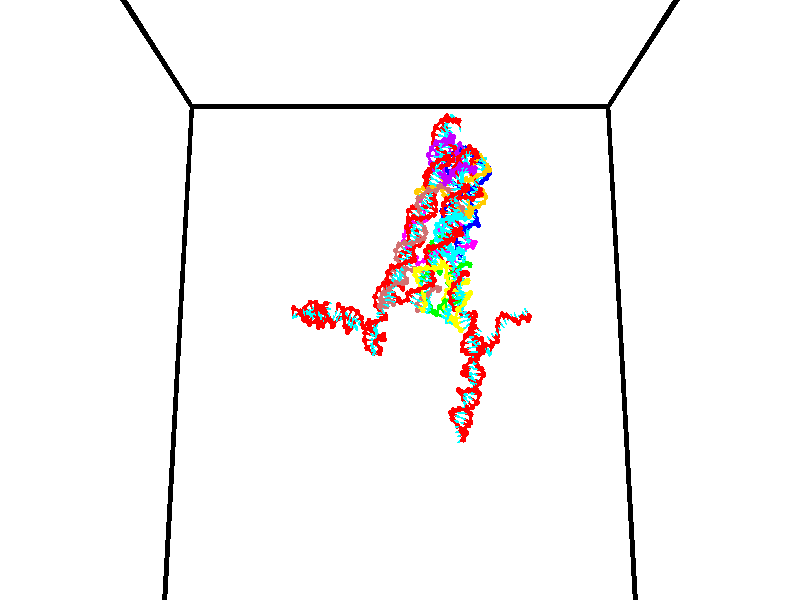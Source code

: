 // switches for output
#declare DRAW_BASES = 1; // possible values are 0, 1; only relevant for DNA ribbons
#declare DRAW_BASES_TYPE = 3; // possible values are 1, 2, 3; only relevant for DNA ribbons
#declare DRAW_FOG = 0; // set to 1 to enable fog

#include "colors.inc"

#include "transforms.inc"
background { rgb <1, 1, 1>}

#default {
   normal{
       ripples 0.25
       frequency 0.20
       turbulence 0.2
       lambda 5
   }
	finish {
		phong 0.1
		phong_size 40.
	}
}

// original window dimensions: 1024x640


// camera settings

camera {
	sky <0, 0.179814, -0.983701>
	up <0, 0.179814, -0.983701>
	right 1.6 * <1, 0, 0>
	location <35, 94.9851, 44.8844>
	look_at <35, 29.7336, 32.9568>
	direction <0, -65.2515, -11.9276>
	angle 67.0682
}


# declare cpy_camera_pos = <35, 94.9851, 44.8844>;
# if (DRAW_FOG = 1)
fog {
	fog_type 2
	up vnormalize(cpy_camera_pos)
	color rgbt<1,1,1,0.3>
	distance 1e-5
	fog_alt 3e-3
	fog_offset 56
}
# end


// LIGHTS

# declare lum = 6;
global_settings {
	ambient_light rgb lum * <0.05, 0.05, 0.05>
	max_trace_level 15
}# declare cpy_direct_light_amount = 0.25;
light_source
{	1000 * <-1, -1.16352, -0.803886>,
	rgb lum * cpy_direct_light_amount
	parallel
}

light_source
{	1000 * <1, 1.16352, 0.803886>,
	rgb lum * cpy_direct_light_amount
	parallel
}

// strand 0

// nucleotide -1

// particle -1
sphere {
	<24.295269, 35.086567, 34.628487> 0.250000
	pigment { color rgbt <1,0,0,0> }
	no_shadow
}
cylinder {
	<24.251226, 34.914368, 34.986828>,  <24.224800, 34.811047, 35.201832>, 0.100000
	pigment { color rgbt <1,0,0,0> }
	no_shadow
}
cylinder {
	<24.251226, 34.914368, 34.986828>,  <24.295269, 35.086567, 34.628487>, 0.100000
	pigment { color rgbt <1,0,0,0> }
	no_shadow
}

// particle -1
sphere {
	<24.251226, 34.914368, 34.986828> 0.100000
	pigment { color rgbt <1,0,0,0> }
	no_shadow
}
sphere {
	0, 1
	scale<0.080000,0.200000,0.300000>
	matrix <0.660178, -0.705457, -0.257866,
		0.742994, 0.563027, 0.361884,
		-0.110108, -0.430501, 0.895849,
		24.218193, 34.785217, 35.255581>
	pigment { color rgbt <0,1,1,0> }
	no_shadow
}
cylinder {
	<24.968658, 34.862278, 34.874199>,  <24.295269, 35.086567, 34.628487>, 0.130000
	pigment { color rgbt <1,0,0,0> }
	no_shadow
}

// nucleotide -1

// particle -1
sphere {
	<24.968658, 34.862278, 34.874199> 0.250000
	pigment { color rgbt <1,0,0,0> }
	no_shadow
}
cylinder {
	<24.688663, 34.620228, 35.025906>,  <24.520666, 34.474998, 35.116928>, 0.100000
	pigment { color rgbt <1,0,0,0> }
	no_shadow
}
cylinder {
	<24.688663, 34.620228, 35.025906>,  <24.968658, 34.862278, 34.874199>, 0.100000
	pigment { color rgbt <1,0,0,0> }
	no_shadow
}

// particle -1
sphere {
	<24.688663, 34.620228, 35.025906> 0.100000
	pigment { color rgbt <1,0,0,0> }
	no_shadow
}
sphere {
	0, 1
	scale<0.080000,0.200000,0.300000>
	matrix <0.527598, -0.796096, -0.296432,
		0.481310, -0.007398, 0.876519,
		-0.699986, -0.605126, 0.379266,
		24.478668, 34.438690, 35.139687>
	pigment { color rgbt <0,1,1,0> }
	no_shadow
}
cylinder {
	<25.212996, 34.385723, 35.468445>,  <24.968658, 34.862278, 34.874199>, 0.130000
	pigment { color rgbt <1,0,0,0> }
	no_shadow
}

// nucleotide -1

// particle -1
sphere {
	<25.212996, 34.385723, 35.468445> 0.250000
	pigment { color rgbt <1,0,0,0> }
	no_shadow
}
cylinder {
	<24.954906, 34.251911, 35.193699>,  <24.800053, 34.171623, 35.028851>, 0.100000
	pigment { color rgbt <1,0,0,0> }
	no_shadow
}
cylinder {
	<24.954906, 34.251911, 35.193699>,  <25.212996, 34.385723, 35.468445>, 0.100000
	pigment { color rgbt <1,0,0,0> }
	no_shadow
}

// particle -1
sphere {
	<24.954906, 34.251911, 35.193699> 0.100000
	pigment { color rgbt <1,0,0,0> }
	no_shadow
}
sphere {
	0, 1
	scale<0.080000,0.200000,0.300000>
	matrix <0.620423, -0.754064, -0.215553,
		-0.445829, -0.565224, 0.694088,
		-0.645222, -0.334529, -0.686862,
		24.761339, 34.151554, 34.987640>
	pigment { color rgbt <0,1,1,0> }
	no_shadow
}
cylinder {
	<25.218338, 33.688339, 35.465427>,  <25.212996, 34.385723, 35.468445>, 0.130000
	pigment { color rgbt <1,0,0,0> }
	no_shadow
}

// nucleotide -1

// particle -1
sphere {
	<25.218338, 33.688339, 35.465427> 0.250000
	pigment { color rgbt <1,0,0,0> }
	no_shadow
}
cylinder {
	<25.165100, 33.841930, 35.099949>,  <25.133158, 33.934086, 34.880661>, 0.100000
	pigment { color rgbt <1,0,0,0> }
	no_shadow
}
cylinder {
	<25.165100, 33.841930, 35.099949>,  <25.218338, 33.688339, 35.465427>, 0.100000
	pigment { color rgbt <1,0,0,0> }
	no_shadow
}

// particle -1
sphere {
	<25.165100, 33.841930, 35.099949> 0.100000
	pigment { color rgbt <1,0,0,0> }
	no_shadow
}
sphere {
	0, 1
	scale<0.080000,0.200000,0.300000>
	matrix <0.607399, -0.696885, -0.381337,
		-0.783168, -0.605734, -0.140475,
		-0.133094, 0.383976, -0.913700,
		25.125172, 33.957123, 34.825840>
	pigment { color rgbt <0,1,1,0> }
	no_shadow
}
cylinder {
	<24.977001, 33.167450, 35.046558>,  <25.218338, 33.688339, 35.465427>, 0.130000
	pigment { color rgbt <1,0,0,0> }
	no_shadow
}

// nucleotide -1

// particle -1
sphere {
	<24.977001, 33.167450, 35.046558> 0.250000
	pigment { color rgbt <1,0,0,0> }
	no_shadow
}
cylinder {
	<25.211330, 33.449829, 34.887333>,  <25.351927, 33.619255, 34.791798>, 0.100000
	pigment { color rgbt <1,0,0,0> }
	no_shadow
}
cylinder {
	<25.211330, 33.449829, 34.887333>,  <24.977001, 33.167450, 35.046558>, 0.100000
	pigment { color rgbt <1,0,0,0> }
	no_shadow
}

// particle -1
sphere {
	<25.211330, 33.449829, 34.887333> 0.100000
	pigment { color rgbt <1,0,0,0> }
	no_shadow
}
sphere {
	0, 1
	scale<0.080000,0.200000,0.300000>
	matrix <0.629505, -0.705708, -0.325114,
		-0.510428, -0.060122, -0.857816,
		0.585822, 0.705947, -0.398060,
		25.387077, 33.661613, 34.767914>
	pigment { color rgbt <0,1,1,0> }
	no_shadow
}
cylinder {
	<25.067484, 33.064991, 34.282543>,  <24.977001, 33.167450, 35.046558>, 0.130000
	pigment { color rgbt <1,0,0,0> }
	no_shadow
}

// nucleotide -1

// particle -1
sphere {
	<25.067484, 33.064991, 34.282543> 0.250000
	pigment { color rgbt <1,0,0,0> }
	no_shadow
}
cylinder {
	<25.382740, 33.234516, 34.461079>,  <25.571894, 33.336231, 34.568199>, 0.100000
	pigment { color rgbt <1,0,0,0> }
	no_shadow
}
cylinder {
	<25.382740, 33.234516, 34.461079>,  <25.067484, 33.064991, 34.282543>, 0.100000
	pigment { color rgbt <1,0,0,0> }
	no_shadow
}

// particle -1
sphere {
	<25.382740, 33.234516, 34.461079> 0.100000
	pigment { color rgbt <1,0,0,0> }
	no_shadow
}
sphere {
	0, 1
	scale<0.080000,0.200000,0.300000>
	matrix <0.565408, -0.785070, -0.252939,
		0.243206, 0.451714, -0.858374,
		0.788140, 0.423815, 0.446337,
		25.619183, 33.361660, 34.594978>
	pigment { color rgbt <0,1,1,0> }
	no_shadow
}
cylinder {
	<25.624393, 33.041935, 33.787125>,  <25.067484, 33.064991, 34.282543>, 0.130000
	pigment { color rgbt <1,0,0,0> }
	no_shadow
}

// nucleotide -1

// particle -1
sphere {
	<25.624393, 33.041935, 33.787125> 0.250000
	pigment { color rgbt <1,0,0,0> }
	no_shadow
}
cylinder {
	<25.791815, 33.087543, 34.147526>,  <25.892267, 33.114910, 34.363766>, 0.100000
	pigment { color rgbt <1,0,0,0> }
	no_shadow
}
cylinder {
	<25.791815, 33.087543, 34.147526>,  <25.624393, 33.041935, 33.787125>, 0.100000
	pigment { color rgbt <1,0,0,0> }
	no_shadow
}

// particle -1
sphere {
	<25.791815, 33.087543, 34.147526> 0.100000
	pigment { color rgbt <1,0,0,0> }
	no_shadow
}
sphere {
	0, 1
	scale<0.080000,0.200000,0.300000>
	matrix <0.408810, -0.909548, -0.074807,
		0.810978, 0.399651, -0.427310,
		0.418555, 0.114022, 0.901005,
		25.917381, 33.121750, 34.417828>
	pigment { color rgbt <0,1,1,0> }
	no_shadow
}
cylinder {
	<26.204098, 32.769161, 33.747334>,  <25.624393, 33.041935, 33.787125>, 0.130000
	pigment { color rgbt <1,0,0,0> }
	no_shadow
}

// nucleotide -1

// particle -1
sphere {
	<26.204098, 32.769161, 33.747334> 0.250000
	pigment { color rgbt <1,0,0,0> }
	no_shadow
}
cylinder {
	<26.110390, 32.759083, 34.136070>,  <26.054165, 32.753036, 34.369312>, 0.100000
	pigment { color rgbt <1,0,0,0> }
	no_shadow
}
cylinder {
	<26.110390, 32.759083, 34.136070>,  <26.204098, 32.769161, 33.747334>, 0.100000
	pigment { color rgbt <1,0,0,0> }
	no_shadow
}

// particle -1
sphere {
	<26.110390, 32.759083, 34.136070> 0.100000
	pigment { color rgbt <1,0,0,0> }
	no_shadow
}
sphere {
	0, 1
	scale<0.080000,0.200000,0.300000>
	matrix <0.424308, -0.902074, 0.078895,
		0.874688, 0.430844, 0.222022,
		-0.234272, -0.025197, 0.971844,
		26.040108, 32.751522, 34.427624>
	pigment { color rgbt <0,1,1,0> }
	no_shadow
}
cylinder {
	<26.767918, 32.782784, 34.138275>,  <26.204098, 32.769161, 33.747334>, 0.130000
	pigment { color rgbt <1,0,0,0> }
	no_shadow
}

// nucleotide -1

// particle -1
sphere {
	<26.767918, 32.782784, 34.138275> 0.250000
	pigment { color rgbt <1,0,0,0> }
	no_shadow
}
cylinder {
	<26.489588, 32.606373, 34.365017>,  <26.322590, 32.500526, 34.501060>, 0.100000
	pigment { color rgbt <1,0,0,0> }
	no_shadow
}
cylinder {
	<26.489588, 32.606373, 34.365017>,  <26.767918, 32.782784, 34.138275>, 0.100000
	pigment { color rgbt <1,0,0,0> }
	no_shadow
}

// particle -1
sphere {
	<26.489588, 32.606373, 34.365017> 0.100000
	pigment { color rgbt <1,0,0,0> }
	no_shadow
}
sphere {
	0, 1
	scale<0.080000,0.200000,0.300000>
	matrix <0.587080, -0.803914, 0.095185,
		0.413719, 0.399018, 0.818304,
		-0.695826, -0.441030, 0.566850,
		26.280840, 32.474064, 34.535072>
	pigment { color rgbt <0,1,1,0> }
	no_shadow
}
cylinder {
	<27.103832, 32.395588, 34.585564>,  <26.767918, 32.782784, 34.138275>, 0.130000
	pigment { color rgbt <1,0,0,0> }
	no_shadow
}

// nucleotide -1

// particle -1
sphere {
	<27.103832, 32.395588, 34.585564> 0.250000
	pigment { color rgbt <1,0,0,0> }
	no_shadow
}
cylinder {
	<26.736231, 32.257198, 34.661175>,  <26.515669, 32.174164, 34.706543>, 0.100000
	pigment { color rgbt <1,0,0,0> }
	no_shadow
}
cylinder {
	<26.736231, 32.257198, 34.661175>,  <27.103832, 32.395588, 34.585564>, 0.100000
	pigment { color rgbt <1,0,0,0> }
	no_shadow
}

// particle -1
sphere {
	<26.736231, 32.257198, 34.661175> 0.100000
	pigment { color rgbt <1,0,0,0> }
	no_shadow
}
sphere {
	0, 1
	scale<0.080000,0.200000,0.300000>
	matrix <0.385564, -0.888785, 0.247793,
		0.082275, 0.300605, 0.950193,
		-0.919006, -0.345973, 0.189027,
		26.460529, 32.153408, 34.717884>
	pigment { color rgbt <0,1,1,0> }
	no_shadow
}
cylinder {
	<27.195358, 32.125099, 35.165699>,  <27.103832, 32.395588, 34.585564>, 0.130000
	pigment { color rgbt <1,0,0,0> }
	no_shadow
}

// nucleotide -1

// particle -1
sphere {
	<27.195358, 32.125099, 35.165699> 0.250000
	pigment { color rgbt <1,0,0,0> }
	no_shadow
}
cylinder {
	<26.869064, 31.950649, 35.013718>,  <26.673288, 31.845980, 34.922527>, 0.100000
	pigment { color rgbt <1,0,0,0> }
	no_shadow
}
cylinder {
	<26.869064, 31.950649, 35.013718>,  <27.195358, 32.125099, 35.165699>, 0.100000
	pigment { color rgbt <1,0,0,0> }
	no_shadow
}

// particle -1
sphere {
	<26.869064, 31.950649, 35.013718> 0.100000
	pigment { color rgbt <1,0,0,0> }
	no_shadow
}
sphere {
	0, 1
	scale<0.080000,0.200000,0.300000>
	matrix <0.353150, -0.895761, 0.269996,
		-0.458103, 0.086064, 0.884723,
		-0.815737, -0.436126, -0.379957,
		26.624344, 31.819811, 34.899731>
	pigment { color rgbt <0,1,1,0> }
	no_shadow
}
cylinder {
	<26.826895, 31.754349, 35.659828>,  <27.195358, 32.125099, 35.165699>, 0.130000
	pigment { color rgbt <1,0,0,0> }
	no_shadow
}

// nucleotide -1

// particle -1
sphere {
	<26.826895, 31.754349, 35.659828> 0.250000
	pigment { color rgbt <1,0,0,0> }
	no_shadow
}
cylinder {
	<26.768187, 31.579033, 35.305119>,  <26.732962, 31.473845, 35.092293>, 0.100000
	pigment { color rgbt <1,0,0,0> }
	no_shadow
}
cylinder {
	<26.768187, 31.579033, 35.305119>,  <26.826895, 31.754349, 35.659828>, 0.100000
	pigment { color rgbt <1,0,0,0> }
	no_shadow
}

// particle -1
sphere {
	<26.768187, 31.579033, 35.305119> 0.100000
	pigment { color rgbt <1,0,0,0> }
	no_shadow
}
sphere {
	0, 1
	scale<0.080000,0.200000,0.300000>
	matrix <0.235483, -0.886187, 0.399024,
		-0.960732, -0.150255, 0.233275,
		-0.146770, -0.438288, -0.886771,
		26.724155, 31.447546, 35.039089>
	pigment { color rgbt <0,1,1,0> }
	no_shadow
}
cylinder {
	<26.271875, 31.215252, 35.689369>,  <26.826895, 31.754349, 35.659828>, 0.130000
	pigment { color rgbt <1,0,0,0> }
	no_shadow
}

// nucleotide -1

// particle -1
sphere {
	<26.271875, 31.215252, 35.689369> 0.250000
	pigment { color rgbt <1,0,0,0> }
	no_shadow
}
cylinder {
	<26.550512, 31.116953, 35.419743>,  <26.717695, 31.057974, 35.257965>, 0.100000
	pigment { color rgbt <1,0,0,0> }
	no_shadow
}
cylinder {
	<26.550512, 31.116953, 35.419743>,  <26.271875, 31.215252, 35.689369>, 0.100000
	pigment { color rgbt <1,0,0,0> }
	no_shadow
}

// particle -1
sphere {
	<26.550512, 31.116953, 35.419743> 0.100000
	pigment { color rgbt <1,0,0,0> }
	no_shadow
}
sphere {
	0, 1
	scale<0.080000,0.200000,0.300000>
	matrix <0.168058, -0.857483, 0.486292,
		-0.697505, -0.452030, -0.556018,
		0.696594, -0.245748, -0.674065,
		26.759491, 31.043228, 35.217522>
	pigment { color rgbt <0,1,1,0> }
	no_shadow
}
cylinder {
	<26.135914, 30.639460, 35.200233>,  <26.271875, 31.215252, 35.689369>, 0.130000
	pigment { color rgbt <1,0,0,0> }
	no_shadow
}

// nucleotide -1

// particle -1
sphere {
	<26.135914, 30.639460, 35.200233> 0.250000
	pigment { color rgbt <1,0,0,0> }
	no_shadow
}
cylinder {
	<26.518351, 30.688265, 35.093651>,  <26.747812, 30.717548, 35.029701>, 0.100000
	pigment { color rgbt <1,0,0,0> }
	no_shadow
}
cylinder {
	<26.518351, 30.688265, 35.093651>,  <26.135914, 30.639460, 35.200233>, 0.100000
	pigment { color rgbt <1,0,0,0> }
	no_shadow
}

// particle -1
sphere {
	<26.518351, 30.688265, 35.093651> 0.100000
	pigment { color rgbt <1,0,0,0> }
	no_shadow
}
sphere {
	0, 1
	scale<0.080000,0.200000,0.300000>
	matrix <0.024739, -0.939567, -0.341472,
		-0.292018, 0.319887, -0.901331,
		0.956093, 0.122014, -0.266457,
		26.805178, 30.724869, 35.013714>
	pigment { color rgbt <0,1,1,0> }
	no_shadow
}
cylinder {
	<26.260489, 30.570072, 34.417213>,  <26.135914, 30.639460, 35.200233>, 0.130000
	pigment { color rgbt <1,0,0,0> }
	no_shadow
}

// nucleotide -1

// particle -1
sphere {
	<26.260489, 30.570072, 34.417213> 0.250000
	pigment { color rgbt <1,0,0,0> }
	no_shadow
}
cylinder {
	<26.550596, 30.436327, 34.657940>,  <26.724661, 30.356079, 34.802376>, 0.100000
	pigment { color rgbt <1,0,0,0> }
	no_shadow
}
cylinder {
	<26.550596, 30.436327, 34.657940>,  <26.260489, 30.570072, 34.417213>, 0.100000
	pigment { color rgbt <1,0,0,0> }
	no_shadow
}

// particle -1
sphere {
	<26.550596, 30.436327, 34.657940> 0.100000
	pigment { color rgbt <1,0,0,0> }
	no_shadow
}
sphere {
	0, 1
	scale<0.080000,0.200000,0.300000>
	matrix <-0.269145, -0.942281, -0.199165,
		0.633678, -0.017529, -0.773398,
		0.725268, -0.334363, 0.601821,
		26.768177, 30.336018, 34.838486>
	pigment { color rgbt <0,1,1,0> }
	no_shadow
}
cylinder {
	<26.071899, 31.140646, 33.963276>,  <26.260489, 30.570072, 34.417213>, 0.130000
	pigment { color rgbt <1,0,0,0> }
	no_shadow
}

// nucleotide -1

// particle -1
sphere {
	<26.071899, 31.140646, 33.963276> 0.250000
	pigment { color rgbt <1,0,0,0> }
	no_shadow
}
cylinder {
	<26.222637, 31.197416, 34.329411>,  <26.313080, 31.231478, 34.549091>, 0.100000
	pigment { color rgbt <1,0,0,0> }
	no_shadow
}
cylinder {
	<26.222637, 31.197416, 34.329411>,  <26.071899, 31.140646, 33.963276>, 0.100000
	pigment { color rgbt <1,0,0,0> }
	no_shadow
}

// particle -1
sphere {
	<26.222637, 31.197416, 34.329411> 0.100000
	pigment { color rgbt <1,0,0,0> }
	no_shadow
}
sphere {
	0, 1
	scale<0.080000,0.200000,0.300000>
	matrix <-0.628725, 0.764876, 0.140250,
		-0.680215, -0.628349, 0.377472,
		0.376845, 0.141926, 0.915339,
		26.335691, 31.239994, 34.604012>
	pigment { color rgbt <0,1,1,0> }
	no_shadow
}
cylinder {
	<25.554295, 31.242783, 34.397713>,  <26.071899, 31.140646, 33.963276>, 0.130000
	pigment { color rgbt <1,0,0,0> }
	no_shadow
}

// nucleotide -1

// particle -1
sphere {
	<25.554295, 31.242783, 34.397713> 0.250000
	pigment { color rgbt <1,0,0,0> }
	no_shadow
}
cylinder {
	<25.874781, 31.420710, 34.557808>,  <26.067072, 31.527466, 34.653866>, 0.100000
	pigment { color rgbt <1,0,0,0> }
	no_shadow
}
cylinder {
	<25.874781, 31.420710, 34.557808>,  <25.554295, 31.242783, 34.397713>, 0.100000
	pigment { color rgbt <1,0,0,0> }
	no_shadow
}

// particle -1
sphere {
	<25.874781, 31.420710, 34.557808> 0.100000
	pigment { color rgbt <1,0,0,0> }
	no_shadow
}
sphere {
	0, 1
	scale<0.080000,0.200000,0.300000>
	matrix <-0.528063, 0.840205, 0.123307,
		-0.281432, -0.310146, 0.908078,
		0.801215, 0.444820, 0.400238,
		26.115145, 31.554155, 34.677879>
	pigment { color rgbt <0,1,1,0> }
	no_shadow
}
cylinder {
	<25.241999, 31.634377, 34.748749>,  <25.554295, 31.242783, 34.397713>, 0.130000
	pigment { color rgbt <1,0,0,0> }
	no_shadow
}

// nucleotide -1

// particle -1
sphere {
	<25.241999, 31.634377, 34.748749> 0.250000
	pigment { color rgbt <1,0,0,0> }
	no_shadow
}
cylinder {
	<25.609259, 31.792847, 34.745930>,  <25.829615, 31.887928, 34.744236>, 0.100000
	pigment { color rgbt <1,0,0,0> }
	no_shadow
}
cylinder {
	<25.609259, 31.792847, 34.745930>,  <25.241999, 31.634377, 34.748749>, 0.100000
	pigment { color rgbt <1,0,0,0> }
	no_shadow
}

// particle -1
sphere {
	<25.609259, 31.792847, 34.745930> 0.100000
	pigment { color rgbt <1,0,0,0> }
	no_shadow
}
sphere {
	0, 1
	scale<0.080000,0.200000,0.300000>
	matrix <-0.385374, 0.896976, 0.216612,
		0.092142, -0.196164, 0.976232,
		0.918149, 0.396174, -0.007052,
		25.884703, 31.911699, 34.743813>
	pigment { color rgbt <0,1,1,0> }
	no_shadow
}
cylinder {
	<25.322859, 32.136223, 35.361450>,  <25.241999, 31.634377, 34.748749>, 0.130000
	pigment { color rgbt <1,0,0,0> }
	no_shadow
}

// nucleotide -1

// particle -1
sphere {
	<25.322859, 32.136223, 35.361450> 0.250000
	pigment { color rgbt <1,0,0,0> }
	no_shadow
}
cylinder {
	<25.603703, 32.241219, 35.096680>,  <25.772209, 32.304214, 34.937817>, 0.100000
	pigment { color rgbt <1,0,0,0> }
	no_shadow
}
cylinder {
	<25.603703, 32.241219, 35.096680>,  <25.322859, 32.136223, 35.361450>, 0.100000
	pigment { color rgbt <1,0,0,0> }
	no_shadow
}

// particle -1
sphere {
	<25.603703, 32.241219, 35.096680> 0.100000
	pigment { color rgbt <1,0,0,0> }
	no_shadow
}
sphere {
	0, 1
	scale<0.080000,0.200000,0.300000>
	matrix <-0.234149, 0.962989, 0.133514,
		0.672469, 0.061247, 0.737587,
		0.702111, 0.262489, -0.661922,
		25.814335, 32.319965, 34.898102>
	pigment { color rgbt <0,1,1,0> }
	no_shadow
}
cylinder {
	<25.567692, 32.645287, 35.632797>,  <25.322859, 32.136223, 35.361450>, 0.130000
	pigment { color rgbt <1,0,0,0> }
	no_shadow
}

// nucleotide -1

// particle -1
sphere {
	<25.567692, 32.645287, 35.632797> 0.250000
	pigment { color rgbt <1,0,0,0> }
	no_shadow
}
cylinder {
	<25.706343, 32.677116, 35.258949>,  <25.789534, 32.696217, 35.034641>, 0.100000
	pigment { color rgbt <1,0,0,0> }
	no_shadow
}
cylinder {
	<25.706343, 32.677116, 35.258949>,  <25.567692, 32.645287, 35.632797>, 0.100000
	pigment { color rgbt <1,0,0,0> }
	no_shadow
}

// particle -1
sphere {
	<25.706343, 32.677116, 35.258949> 0.100000
	pigment { color rgbt <1,0,0,0> }
	no_shadow
}
sphere {
	0, 1
	scale<0.080000,0.200000,0.300000>
	matrix <-0.235846, 0.971779, -0.004727,
		0.907869, 0.222065, 0.355614,
		0.346628, 0.079578, -0.934621,
		25.810331, 32.700989, 34.978561>
	pigment { color rgbt <0,1,1,0> }
	no_shadow
}
cylinder {
	<26.177656, 32.545395, 35.343426>,  <25.567692, 32.645287, 35.632797>, 0.130000
	pigment { color rgbt <1,0,0,0> }
	no_shadow
}

// nucleotide -1

// particle -1
sphere {
	<26.177656, 32.545395, 35.343426> 0.250000
	pigment { color rgbt <1,0,0,0> }
	no_shadow
}
cylinder {
	<26.320192, 32.725304, 35.015835>,  <26.405714, 32.833248, 34.819279>, 0.100000
	pigment { color rgbt <1,0,0,0> }
	no_shadow
}
cylinder {
	<26.320192, 32.725304, 35.015835>,  <26.177656, 32.545395, 35.343426>, 0.100000
	pigment { color rgbt <1,0,0,0> }
	no_shadow
}

// particle -1
sphere {
	<26.320192, 32.725304, 35.015835> 0.100000
	pigment { color rgbt <1,0,0,0> }
	no_shadow
}
sphere {
	0, 1
	scale<0.080000,0.200000,0.300000>
	matrix <-0.346966, 0.877542, 0.330962,
		0.867545, 0.166222, 0.468759,
		0.356342, 0.449767, -0.818980,
		26.427094, 32.860233, 34.770142>
	pigment { color rgbt <0,1,1,0> }
	no_shadow
}
cylinder {
	<26.592495, 33.156612, 35.550747>,  <26.177656, 32.545395, 35.343426>, 0.130000
	pigment { color rgbt <1,0,0,0> }
	no_shadow
}

// nucleotide -1

// particle -1
sphere {
	<26.592495, 33.156612, 35.550747> 0.250000
	pigment { color rgbt <1,0,0,0> }
	no_shadow
}
cylinder {
	<26.391270, 33.175896, 35.205585>,  <26.270535, 33.187466, 34.998489>, 0.100000
	pigment { color rgbt <1,0,0,0> }
	no_shadow
}
cylinder {
	<26.391270, 33.175896, 35.205585>,  <26.592495, 33.156612, 35.550747>, 0.100000
	pigment { color rgbt <1,0,0,0> }
	no_shadow
}

// particle -1
sphere {
	<26.391270, 33.175896, 35.205585> 0.100000
	pigment { color rgbt <1,0,0,0> }
	no_shadow
}
sphere {
	0, 1
	scale<0.080000,0.200000,0.300000>
	matrix <-0.451640, 0.836600, 0.310035,
		0.736851, 0.545689, -0.399091,
		-0.503062, 0.048204, -0.862905,
		26.240351, 33.190357, 34.946712>
	pigment { color rgbt <0,1,1,0> }
	no_shadow
}
cylinder {
	<26.551086, 33.897095, 35.341591>,  <26.592495, 33.156612, 35.550747>, 0.130000
	pigment { color rgbt <1,0,0,0> }
	no_shadow
}

// nucleotide -1

// particle -1
sphere {
	<26.551086, 33.897095, 35.341591> 0.250000
	pigment { color rgbt <1,0,0,0> }
	no_shadow
}
cylinder {
	<26.258795, 33.716854, 35.136459>,  <26.083420, 33.608711, 35.013382>, 0.100000
	pigment { color rgbt <1,0,0,0> }
	no_shadow
}
cylinder {
	<26.258795, 33.716854, 35.136459>,  <26.551086, 33.897095, 35.341591>, 0.100000
	pigment { color rgbt <1,0,0,0> }
	no_shadow
}

// particle -1
sphere {
	<26.258795, 33.716854, 35.136459> 0.100000
	pigment { color rgbt <1,0,0,0> }
	no_shadow
}
sphere {
	0, 1
	scale<0.080000,0.200000,0.300000>
	matrix <-0.602982, 0.778237, 0.175385,
		0.320071, 0.437384, -0.840387,
		-0.730731, -0.450603, -0.512825,
		26.039576, 33.581673, 34.982613>
	pigment { color rgbt <0,1,1,0> }
	no_shadow
}
cylinder {
	<26.442225, 34.253593, 34.625736>,  <26.551086, 33.897095, 35.341591>, 0.130000
	pigment { color rgbt <1,0,0,0> }
	no_shadow
}

// nucleotide -1

// particle -1
sphere {
	<26.442225, 34.253593, 34.625736> 0.250000
	pigment { color rgbt <1,0,0,0> }
	no_shadow
}
cylinder {
	<26.102997, 34.092518, 34.763504>,  <25.899460, 33.995872, 34.846165>, 0.100000
	pigment { color rgbt <1,0,0,0> }
	no_shadow
}
cylinder {
	<26.102997, 34.092518, 34.763504>,  <26.442225, 34.253593, 34.625736>, 0.100000
	pigment { color rgbt <1,0,0,0> }
	no_shadow
}

// particle -1
sphere {
	<26.102997, 34.092518, 34.763504> 0.100000
	pigment { color rgbt <1,0,0,0> }
	no_shadow
}
sphere {
	0, 1
	scale<0.080000,0.200000,0.300000>
	matrix <-0.428533, 0.903525, 0.001192,
		-0.311675, -0.146586, -0.938814,
		-0.848067, -0.402684, 0.344423,
		25.848577, 33.971714, 34.866833>
	pigment { color rgbt <0,1,1,0> }
	no_shadow
}
cylinder {
	<27.071104, 34.592918, 34.724060>,  <26.442225, 34.253593, 34.625736>, 0.130000
	pigment { color rgbt <1,0,0,0> }
	no_shadow
}

// nucleotide -1

// particle -1
sphere {
	<27.071104, 34.592918, 34.724060> 0.250000
	pigment { color rgbt <1,0,0,0> }
	no_shadow
}
cylinder {
	<27.407526, 34.722672, 34.897221>,  <27.609379, 34.800522, 35.001118>, 0.100000
	pigment { color rgbt <1,0,0,0> }
	no_shadow
}
cylinder {
	<27.407526, 34.722672, 34.897221>,  <27.071104, 34.592918, 34.724060>, 0.100000
	pigment { color rgbt <1,0,0,0> }
	no_shadow
}

// particle -1
sphere {
	<27.407526, 34.722672, 34.897221> 0.100000
	pigment { color rgbt <1,0,0,0> }
	no_shadow
}
sphere {
	0, 1
	scale<0.080000,0.200000,0.300000>
	matrix <0.232310, 0.506121, -0.830586,
		-0.488527, 0.799136, 0.350319,
		0.841055, 0.324381, 0.432901,
		27.659843, 34.819984, 35.027092>
	pigment { color rgbt <0,1,1,0> }
	no_shadow
}
cylinder {
	<27.083916, 35.236946, 34.603851>,  <27.071104, 34.592918, 34.724060>, 0.130000
	pigment { color rgbt <1,0,0,0> }
	no_shadow
}

// nucleotide -1

// particle -1
sphere {
	<27.083916, 35.236946, 34.603851> 0.250000
	pigment { color rgbt <1,0,0,0> }
	no_shadow
}
cylinder {
	<27.460249, 35.104340, 34.631939>,  <27.686049, 35.024776, 34.648792>, 0.100000
	pigment { color rgbt <1,0,0,0> }
	no_shadow
}
cylinder {
	<27.460249, 35.104340, 34.631939>,  <27.083916, 35.236946, 34.603851>, 0.100000
	pigment { color rgbt <1,0,0,0> }
	no_shadow
}

// particle -1
sphere {
	<27.460249, 35.104340, 34.631939> 0.100000
	pigment { color rgbt <1,0,0,0> }
	no_shadow
}
sphere {
	0, 1
	scale<0.080000,0.200000,0.300000>
	matrix <0.220549, 0.441714, -0.869624,
		0.257280, 0.833657, 0.488695,
		0.940832, -0.331518, 0.070218,
		27.742498, 35.004883, 34.653004>
	pigment { color rgbt <0,1,1,0> }
	no_shadow
}
cylinder {
	<27.597784, 35.679333, 34.340363>,  <27.083916, 35.236946, 34.603851>, 0.130000
	pigment { color rgbt <1,0,0,0> }
	no_shadow
}

// nucleotide -1

// particle -1
sphere {
	<27.597784, 35.679333, 34.340363> 0.250000
	pigment { color rgbt <1,0,0,0> }
	no_shadow
}
cylinder {
	<27.762573, 35.322655, 34.265354>,  <27.861446, 35.108650, 34.220348>, 0.100000
	pigment { color rgbt <1,0,0,0> }
	no_shadow
}
cylinder {
	<27.762573, 35.322655, 34.265354>,  <27.597784, 35.679333, 34.340363>, 0.100000
	pigment { color rgbt <1,0,0,0> }
	no_shadow
}

// particle -1
sphere {
	<27.762573, 35.322655, 34.265354> 0.100000
	pigment { color rgbt <1,0,0,0> }
	no_shadow
}
sphere {
	0, 1
	scale<0.080000,0.200000,0.300000>
	matrix <0.238334, 0.304081, -0.922351,
		0.879474, 0.335293, 0.337794,
		0.411975, -0.891691, -0.187520,
		27.886166, 35.055149, 34.209099>
	pigment { color rgbt <0,1,1,0> }
	no_shadow
}
cylinder {
	<27.140076, 36.024113, 34.787922>,  <27.597784, 35.679333, 34.340363>, 0.130000
	pigment { color rgbt <1,0,0,0> }
	no_shadow
}

// nucleotide -1

// particle -1
sphere {
	<27.140076, 36.024113, 34.787922> 0.250000
	pigment { color rgbt <1,0,0,0> }
	no_shadow
}
cylinder {
	<27.159603, 35.814804, 35.128227>,  <27.171320, 35.689220, 35.332413>, 0.100000
	pigment { color rgbt <1,0,0,0> }
	no_shadow
}
cylinder {
	<27.159603, 35.814804, 35.128227>,  <27.140076, 36.024113, 34.787922>, 0.100000
	pigment { color rgbt <1,0,0,0> }
	no_shadow
}

// particle -1
sphere {
	<27.159603, 35.814804, 35.128227> 0.100000
	pigment { color rgbt <1,0,0,0> }
	no_shadow
}
sphere {
	0, 1
	scale<0.080000,0.200000,0.300000>
	matrix <0.982795, 0.177075, 0.052520,
		-0.178132, 0.833565, 0.522913,
		0.048816, -0.523272, 0.850766,
		27.174248, 35.657822, 35.383457>
	pigment { color rgbt <0,1,1,0> }
	no_shadow
}
cylinder {
	<27.639000, 36.402241, 35.192883>,  <27.140076, 36.024113, 34.787922>, 0.130000
	pigment { color rgbt <1,0,0,0> }
	no_shadow
}

// nucleotide -1

// particle -1
sphere {
	<27.639000, 36.402241, 35.192883> 0.250000
	pigment { color rgbt <1,0,0,0> }
	no_shadow
}
cylinder {
	<27.628393, 36.019279, 35.307896>,  <27.622028, 35.789501, 35.376904>, 0.100000
	pigment { color rgbt <1,0,0,0> }
	no_shadow
}
cylinder {
	<27.628393, 36.019279, 35.307896>,  <27.639000, 36.402241, 35.192883>, 0.100000
	pigment { color rgbt <1,0,0,0> }
	no_shadow
}

// particle -1
sphere {
	<27.628393, 36.019279, 35.307896> 0.100000
	pigment { color rgbt <1,0,0,0> }
	no_shadow
}
sphere {
	0, 1
	scale<0.080000,0.200000,0.300000>
	matrix <0.997976, -0.041986, -0.047764,
		0.057802, 0.285683, 0.956580,
		-0.026517, -0.957404, 0.287531,
		27.620438, 35.732059, 35.394154>
	pigment { color rgbt <0,1,1,0> }
	no_shadow
}
cylinder {
	<28.078854, 36.270184, 35.851028>,  <27.639000, 36.402241, 35.192883>, 0.130000
	pigment { color rgbt <1,0,0,0> }
	no_shadow
}

// nucleotide -1

// particle -1
sphere {
	<28.078854, 36.270184, 35.851028> 0.250000
	pigment { color rgbt <1,0,0,0> }
	no_shadow
}
cylinder {
	<28.029346, 35.960350, 35.602928>,  <27.999643, 35.774452, 35.454067>, 0.100000
	pigment { color rgbt <1,0,0,0> }
	no_shadow
}
cylinder {
	<28.029346, 35.960350, 35.602928>,  <28.078854, 36.270184, 35.851028>, 0.100000
	pigment { color rgbt <1,0,0,0> }
	no_shadow
}

// particle -1
sphere {
	<28.029346, 35.960350, 35.602928> 0.100000
	pigment { color rgbt <1,0,0,0> }
	no_shadow
}
sphere {
	0, 1
	scale<0.080000,0.200000,0.300000>
	matrix <0.976542, -0.206064, 0.062475,
		-0.176203, -0.597965, 0.781915,
		-0.123766, -0.774581, -0.620247,
		27.992216, 35.727974, 35.416855>
	pigment { color rgbt <0,1,1,0> }
	no_shadow
}
cylinder {
	<28.250494, 35.613678, 36.261387>,  <28.078854, 36.270184, 35.851028>, 0.130000
	pigment { color rgbt <1,0,0,0> }
	no_shadow
}

// nucleotide -1

// particle -1
sphere {
	<28.250494, 35.613678, 36.261387> 0.250000
	pigment { color rgbt <1,0,0,0> }
	no_shadow
}
cylinder {
	<28.319464, 35.608162, 35.867416>,  <28.360846, 35.604855, 35.631035>, 0.100000
	pigment { color rgbt <1,0,0,0> }
	no_shadow
}
cylinder {
	<28.319464, 35.608162, 35.867416>,  <28.250494, 35.613678, 36.261387>, 0.100000
	pigment { color rgbt <1,0,0,0> }
	no_shadow
}

// particle -1
sphere {
	<28.319464, 35.608162, 35.867416> 0.100000
	pigment { color rgbt <1,0,0,0> }
	no_shadow
}
sphere {
	0, 1
	scale<0.080000,0.200000,0.300000>
	matrix <0.882564, -0.441882, 0.160691,
		-0.437437, -0.896967, -0.064019,
		0.172424, -0.013792, -0.984926,
		28.371191, 35.604027, 35.571938>
	pigment { color rgbt <0,1,1,0> }
	no_shadow
}
cylinder {
	<28.349348, 34.944706, 36.007164>,  <28.250494, 35.613678, 36.261387>, 0.130000
	pigment { color rgbt <1,0,0,0> }
	no_shadow
}

// nucleotide -1

// particle -1
sphere {
	<28.349348, 34.944706, 36.007164> 0.250000
	pigment { color rgbt <1,0,0,0> }
	no_shadow
}
cylinder {
	<28.556723, 35.215614, 35.798347>,  <28.681147, 35.378159, 35.673058>, 0.100000
	pigment { color rgbt <1,0,0,0> }
	no_shadow
}
cylinder {
	<28.556723, 35.215614, 35.798347>,  <28.349348, 34.944706, 36.007164>, 0.100000
	pigment { color rgbt <1,0,0,0> }
	no_shadow
}

// particle -1
sphere {
	<28.556723, 35.215614, 35.798347> 0.100000
	pigment { color rgbt <1,0,0,0> }
	no_shadow
}
sphere {
	0, 1
	scale<0.080000,0.200000,0.300000>
	matrix <0.851008, -0.468413, 0.237433,
		-0.083721, -0.567351, -0.819209,
		0.518436, 0.677275, -0.522036,
		28.712254, 35.418797, 35.641735>
	pigment { color rgbt <0,1,1,0> }
	no_shadow
}
cylinder {
	<28.771723, 34.638226, 35.441185>,  <28.349348, 34.944706, 36.007164>, 0.130000
	pigment { color rgbt <1,0,0,0> }
	no_shadow
}

// nucleotide -1

// particle -1
sphere {
	<28.771723, 34.638226, 35.441185> 0.250000
	pigment { color rgbt <1,0,0,0> }
	no_shadow
}
cylinder {
	<28.937389, 34.995850, 35.509457>,  <29.036789, 35.210423, 35.550419>, 0.100000
	pigment { color rgbt <1,0,0,0> }
	no_shadow
}
cylinder {
	<28.937389, 34.995850, 35.509457>,  <28.771723, 34.638226, 35.441185>, 0.100000
	pigment { color rgbt <1,0,0,0> }
	no_shadow
}

// particle -1
sphere {
	<28.937389, 34.995850, 35.509457> 0.100000
	pigment { color rgbt <1,0,0,0> }
	no_shadow
}
sphere {
	0, 1
	scale<0.080000,0.200000,0.300000>
	matrix <0.881368, -0.440756, 0.170074,
		0.227283, 0.079993, -0.970538,
		0.414166, 0.894056, 0.170679,
		29.061640, 35.264065, 35.560661>
	pigment { color rgbt <0,1,1,0> }
	no_shadow
}
cylinder {
	<29.392939, 34.480442, 35.266464>,  <28.771723, 34.638226, 35.441185>, 0.130000
	pigment { color rgbt <1,0,0,0> }
	no_shadow
}

// nucleotide -1

// particle -1
sphere {
	<29.392939, 34.480442, 35.266464> 0.250000
	pigment { color rgbt <1,0,0,0> }
	no_shadow
}
cylinder {
	<29.446289, 34.833973, 35.445827>,  <29.478300, 35.046089, 35.553444>, 0.100000
	pigment { color rgbt <1,0,0,0> }
	no_shadow
}
cylinder {
	<29.446289, 34.833973, 35.445827>,  <29.392939, 34.480442, 35.266464>, 0.100000
	pigment { color rgbt <1,0,0,0> }
	no_shadow
}

// particle -1
sphere {
	<29.446289, 34.833973, 35.445827> 0.100000
	pigment { color rgbt <1,0,0,0> }
	no_shadow
}
sphere {
	0, 1
	scale<0.080000,0.200000,0.300000>
	matrix <0.969908, -0.209394, 0.124227,
		0.203688, 0.418342, -0.885156,
		0.133377, 0.883823, 0.448405,
		29.486301, 35.099121, 35.580349>
	pigment { color rgbt <0,1,1,0> }
	no_shadow
}
cylinder {
	<29.825392, 33.815048, 35.367470>,  <29.392939, 34.480442, 35.266464>, 0.130000
	pigment { color rgbt <1,0,0,0> }
	no_shadow
}

// nucleotide -1

// particle -1
sphere {
	<29.825392, 33.815048, 35.367470> 0.250000
	pigment { color rgbt <1,0,0,0> }
	no_shadow
}
cylinder {
	<29.606932, 33.824100, 35.032516>,  <29.475855, 33.829533, 34.831547>, 0.100000
	pigment { color rgbt <1,0,0,0> }
	no_shadow
}
cylinder {
	<29.606932, 33.824100, 35.032516>,  <29.825392, 33.815048, 35.367470>, 0.100000
	pigment { color rgbt <1,0,0,0> }
	no_shadow
}

// particle -1
sphere {
	<29.606932, 33.824100, 35.032516> 0.100000
	pigment { color rgbt <1,0,0,0> }
	no_shadow
}
sphere {
	0, 1
	scale<0.080000,0.200000,0.300000>
	matrix <-0.836483, 0.038852, 0.546614,
		0.044901, 0.998989, -0.002292,
		-0.546151, 0.022626, -0.837381,
		29.443087, 33.830887, 34.781303>
	pigment { color rgbt <0,1,1,0> }
	no_shadow
}
cylinder {
	<30.303717, 34.172737, 35.691822>,  <29.825392, 33.815048, 35.367470>, 0.130000
	pigment { color rgbt <1,0,0,0> }
	no_shadow
}

// nucleotide -1

// particle -1
sphere {
	<30.303717, 34.172737, 35.691822> 0.250000
	pigment { color rgbt <1,0,0,0> }
	no_shadow
}
cylinder {
	<30.482727, 34.355694, 35.999199>,  <30.590134, 34.465469, 36.183624>, 0.100000
	pigment { color rgbt <1,0,0,0> }
	no_shadow
}
cylinder {
	<30.482727, 34.355694, 35.999199>,  <30.303717, 34.172737, 35.691822>, 0.100000
	pigment { color rgbt <1,0,0,0> }
	no_shadow
}

// particle -1
sphere {
	<30.482727, 34.355694, 35.999199> 0.100000
	pigment { color rgbt <1,0,0,0> }
	no_shadow
}
sphere {
	0, 1
	scale<0.080000,0.200000,0.300000>
	matrix <-0.719450, 0.694522, 0.005600,
		-0.531141, -0.555364, 0.639890,
		0.447528, 0.457395, 0.768446,
		30.616985, 34.492912, 36.229733>
	pigment { color rgbt <0,1,1,0> }
	no_shadow
}
cylinder {
	<29.957499, 34.329399, 36.256134>,  <30.303717, 34.172737, 35.691822>, 0.130000
	pigment { color rgbt <1,0,0,0> }
	no_shadow
}

// nucleotide -1

// particle -1
sphere {
	<29.957499, 34.329399, 36.256134> 0.250000
	pigment { color rgbt <1,0,0,0> }
	no_shadow
}
cylinder {
	<30.219412, 34.621372, 36.177692>,  <30.376560, 34.796555, 36.130627>, 0.100000
	pigment { color rgbt <1,0,0,0> }
	no_shadow
}
cylinder {
	<30.219412, 34.621372, 36.177692>,  <29.957499, 34.329399, 36.256134>, 0.100000
	pigment { color rgbt <1,0,0,0> }
	no_shadow
}

// particle -1
sphere {
	<30.219412, 34.621372, 36.177692> 0.100000
	pigment { color rgbt <1,0,0,0> }
	no_shadow
}
sphere {
	0, 1
	scale<0.080000,0.200000,0.300000>
	matrix <-0.755204, 0.642301, -0.130829,
		0.030463, 0.233765, 0.971816,
		0.654781, 0.729934, -0.196106,
		30.415846, 34.840351, 36.118862>
	pigment { color rgbt <0,1,1,0> }
	no_shadow
}
cylinder {
	<29.741240, 34.927788, 36.643940>,  <29.957499, 34.329399, 36.256134>, 0.130000
	pigment { color rgbt <1,0,0,0> }
	no_shadow
}

// nucleotide -1

// particle -1
sphere {
	<29.741240, 34.927788, 36.643940> 0.250000
	pigment { color rgbt <1,0,0,0> }
	no_shadow
}
cylinder {
	<29.942642, 35.073090, 36.330372>,  <30.063484, 35.160271, 36.142231>, 0.100000
	pigment { color rgbt <1,0,0,0> }
	no_shadow
}
cylinder {
	<29.942642, 35.073090, 36.330372>,  <29.741240, 34.927788, 36.643940>, 0.100000
	pigment { color rgbt <1,0,0,0> }
	no_shadow
}

// particle -1
sphere {
	<29.942642, 35.073090, 36.330372> 0.100000
	pigment { color rgbt <1,0,0,0> }
	no_shadow
}
sphere {
	0, 1
	scale<0.080000,0.200000,0.300000>
	matrix <-0.671001, 0.735981, -0.089942,
		0.544277, 0.571297, 0.614315,
		0.503507, 0.363253, -0.783918,
		30.093695, 35.182064, 36.095196>
	pigment { color rgbt <0,1,1,0> }
	no_shadow
}
cylinder {
	<29.772875, 35.592010, 36.668629>,  <29.741240, 34.927788, 36.643940>, 0.130000
	pigment { color rgbt <1,0,0,0> }
	no_shadow
}

// nucleotide -1

// particle -1
sphere {
	<29.772875, 35.592010, 36.668629> 0.250000
	pigment { color rgbt <1,0,0,0> }
	no_shadow
}
cylinder {
	<29.829731, 35.537319, 36.276485>,  <29.863844, 35.504505, 36.041199>, 0.100000
	pigment { color rgbt <1,0,0,0> }
	no_shadow
}
cylinder {
	<29.829731, 35.537319, 36.276485>,  <29.772875, 35.592010, 36.668629>, 0.100000
	pigment { color rgbt <1,0,0,0> }
	no_shadow
}

// particle -1
sphere {
	<29.829731, 35.537319, 36.276485> 0.100000
	pigment { color rgbt <1,0,0,0> }
	no_shadow
}
sphere {
	0, 1
	scale<0.080000,0.200000,0.300000>
	matrix <-0.884732, 0.426604, -0.187770,
		0.443898, 0.894044, -0.060328,
		0.142139, -0.136725, -0.980359,
		29.872374, 35.496304, 35.982376>
	pigment { color rgbt <0,1,1,0> }
	no_shadow
}
cylinder {
	<29.572243, 36.181385, 36.321274>,  <29.772875, 35.592010, 36.668629>, 0.130000
	pigment { color rgbt <1,0,0,0> }
	no_shadow
}

// nucleotide -1

// particle -1
sphere {
	<29.572243, 36.181385, 36.321274> 0.250000
	pigment { color rgbt <1,0,0,0> }
	no_shadow
}
cylinder {
	<29.544144, 35.876690, 36.063648>,  <29.527285, 35.693874, 35.909073>, 0.100000
	pigment { color rgbt <1,0,0,0> }
	no_shadow
}
cylinder {
	<29.544144, 35.876690, 36.063648>,  <29.572243, 36.181385, 36.321274>, 0.100000
	pigment { color rgbt <1,0,0,0> }
	no_shadow
}

// particle -1
sphere {
	<29.544144, 35.876690, 36.063648> 0.100000
	pigment { color rgbt <1,0,0,0> }
	no_shadow
}
sphere {
	0, 1
	scale<0.080000,0.200000,0.300000>
	matrix <-0.822244, 0.409778, -0.394963,
		0.564783, 0.501836, -0.655119,
		-0.070246, -0.761736, -0.644068,
		29.523069, 35.648170, 35.870426>
	pigment { color rgbt <0,1,1,0> }
	no_shadow
}
cylinder {
	<29.531395, 36.473213, 35.638374>,  <29.572243, 36.181385, 36.321274>, 0.130000
	pigment { color rgbt <1,0,0,0> }
	no_shadow
}

// nucleotide -1

// particle -1
sphere {
	<29.531395, 36.473213, 35.638374> 0.250000
	pigment { color rgbt <1,0,0,0> }
	no_shadow
}
cylinder {
	<29.405891, 36.096115, 35.593147>,  <29.330589, 35.869854, 35.566010>, 0.100000
	pigment { color rgbt <1,0,0,0> }
	no_shadow
}
cylinder {
	<29.405891, 36.096115, 35.593147>,  <29.531395, 36.473213, 35.638374>, 0.100000
	pigment { color rgbt <1,0,0,0> }
	no_shadow
}

// particle -1
sphere {
	<29.405891, 36.096115, 35.593147> 0.100000
	pigment { color rgbt <1,0,0,0> }
	no_shadow
}
sphere {
	0, 1
	scale<0.080000,0.200000,0.300000>
	matrix <-0.775943, 0.323213, -0.541706,
		0.547238, -0.082228, -0.832928,
		-0.313757, -0.942747, -0.113070,
		29.311764, 35.813290, 35.559227>
	pigment { color rgbt <0,1,1,0> }
	no_shadow
}
cylinder {
	<29.372486, 36.356621, 34.894562>,  <29.531395, 36.473213, 35.638374>, 0.130000
	pigment { color rgbt <1,0,0,0> }
	no_shadow
}

// nucleotide -1

// particle -1
sphere {
	<29.372486, 36.356621, 34.894562> 0.250000
	pigment { color rgbt <1,0,0,0> }
	no_shadow
}
cylinder {
	<29.173561, 36.086391, 35.112289>,  <29.054207, 35.924252, 35.242924>, 0.100000
	pigment { color rgbt <1,0,0,0> }
	no_shadow
}
cylinder {
	<29.173561, 36.086391, 35.112289>,  <29.372486, 36.356621, 34.894562>, 0.100000
	pigment { color rgbt <1,0,0,0> }
	no_shadow
}

// particle -1
sphere {
	<29.173561, 36.086391, 35.112289> 0.100000
	pigment { color rgbt <1,0,0,0> }
	no_shadow
}
sphere {
	0, 1
	scale<0.080000,0.200000,0.300000>
	matrix <-0.834838, 0.201927, -0.512124,
		0.236071, -0.709094, -0.664422,
		-0.497309, -0.675582, 0.544310,
		29.024368, 35.883717, 35.275585>
	pigment { color rgbt <0,1,1,0> }
	no_shadow
}
cylinder {
	<28.873566, 36.011372, 34.508099>,  <29.372486, 36.356621, 34.894562>, 0.130000
	pigment { color rgbt <1,0,0,0> }
	no_shadow
}

// nucleotide -1

// particle -1
sphere {
	<28.873566, 36.011372, 34.508099> 0.250000
	pigment { color rgbt <1,0,0,0> }
	no_shadow
}
cylinder {
	<28.744600, 35.958046, 34.882965>,  <28.667221, 35.926048, 35.107883>, 0.100000
	pigment { color rgbt <1,0,0,0> }
	no_shadow
}
cylinder {
	<28.744600, 35.958046, 34.882965>,  <28.873566, 36.011372, 34.508099>, 0.100000
	pigment { color rgbt <1,0,0,0> }
	no_shadow
}

// particle -1
sphere {
	<28.744600, 35.958046, 34.882965> 0.100000
	pigment { color rgbt <1,0,0,0> }
	no_shadow
}
sphere {
	0, 1
	scale<0.080000,0.200000,0.300000>
	matrix <-0.896275, 0.361500, -0.256922,
		-0.304532, -0.922792, -0.236042,
		-0.322415, -0.133317, 0.937164,
		28.647877, 35.918053, 35.164116>
	pigment { color rgbt <0,1,1,0> }
	no_shadow
}
cylinder {
	<29.316292, 35.337257, 34.769321>,  <28.873566, 36.011372, 34.508099>, 0.130000
	pigment { color rgbt <1,0,0,0> }
	no_shadow
}

// nucleotide -1

// particle -1
sphere {
	<29.316292, 35.337257, 34.769321> 0.250000
	pigment { color rgbt <1,0,0,0> }
	no_shadow
}
cylinder {
	<29.496105, 35.547001, 35.058590>,  <29.603992, 35.672848, 35.232151>, 0.100000
	pigment { color rgbt <1,0,0,0> }
	no_shadow
}
cylinder {
	<29.496105, 35.547001, 35.058590>,  <29.316292, 35.337257, 34.769321>, 0.100000
	pigment { color rgbt <1,0,0,0> }
	no_shadow
}

// particle -1
sphere {
	<29.496105, 35.547001, 35.058590> 0.100000
	pigment { color rgbt <1,0,0,0> }
	no_shadow
}
sphere {
	0, 1
	scale<0.080000,0.200000,0.300000>
	matrix <0.662286, -0.738906, 0.124078,
		0.599414, 0.423166, -0.679436,
		0.449534, 0.524354, 0.723168,
		29.630966, 35.704308, 35.275539>
	pigment { color rgbt <0,1,1,0> }
	no_shadow
}
cylinder {
	<30.118004, 35.336899, 34.707462>,  <29.316292, 35.337257, 34.769321>, 0.130000
	pigment { color rgbt <1,0,0,0> }
	no_shadow
}

// nucleotide -1

// particle -1
sphere {
	<30.118004, 35.336899, 34.707462> 0.250000
	pigment { color rgbt <1,0,0,0> }
	no_shadow
}
cylinder {
	<30.051018, 35.378513, 35.099613>,  <30.010826, 35.403481, 35.334904>, 0.100000
	pigment { color rgbt <1,0,0,0> }
	no_shadow
}
cylinder {
	<30.051018, 35.378513, 35.099613>,  <30.118004, 35.336899, 34.707462>, 0.100000
	pigment { color rgbt <1,0,0,0> }
	no_shadow
}

// particle -1
sphere {
	<30.051018, 35.378513, 35.099613> 0.100000
	pigment { color rgbt <1,0,0,0> }
	no_shadow
}
sphere {
	0, 1
	scale<0.080000,0.200000,0.300000>
	matrix <0.733311, -0.651510, 0.194398,
		0.658947, 0.751473, 0.032816,
		-0.167465, 0.104034, 0.980374,
		30.000778, 35.409725, 35.393726>
	pigment { color rgbt <0,1,1,0> }
	no_shadow
}
cylinder {
	<30.763519, 35.579155, 35.009361>,  <30.118004, 35.336899, 34.707462>, 0.130000
	pigment { color rgbt <1,0,0,0> }
	no_shadow
}

// nucleotide -1

// particle -1
sphere {
	<30.763519, 35.579155, 35.009361> 0.250000
	pigment { color rgbt <1,0,0,0> }
	no_shadow
}
cylinder {
	<30.543659, 35.441734, 35.313953>,  <30.411743, 35.359280, 35.496708>, 0.100000
	pigment { color rgbt <1,0,0,0> }
	no_shadow
}
cylinder {
	<30.543659, 35.441734, 35.313953>,  <30.763519, 35.579155, 35.009361>, 0.100000
	pigment { color rgbt <1,0,0,0> }
	no_shadow
}

// particle -1
sphere {
	<30.543659, 35.441734, 35.313953> 0.100000
	pigment { color rgbt <1,0,0,0> }
	no_shadow
}
sphere {
	0, 1
	scale<0.080000,0.200000,0.300000>
	matrix <0.746374, -0.611400, 0.262899,
		0.375251, 0.712853, 0.592475,
		-0.549648, -0.343555, 0.761483,
		30.378765, 35.338669, 35.542397>
	pigment { color rgbt <0,1,1,0> }
	no_shadow
}
cylinder {
	<31.173803, 35.593121, 35.554153>,  <30.763519, 35.579155, 35.009361>, 0.130000
	pigment { color rgbt <1,0,0,0> }
	no_shadow
}

// nucleotide -1

// particle -1
sphere {
	<31.173803, 35.593121, 35.554153> 0.250000
	pigment { color rgbt <1,0,0,0> }
	no_shadow
}
cylinder {
	<30.890841, 35.314831, 35.604031>,  <30.721064, 35.147858, 35.633957>, 0.100000
	pigment { color rgbt <1,0,0,0> }
	no_shadow
}
cylinder {
	<30.890841, 35.314831, 35.604031>,  <31.173803, 35.593121, 35.554153>, 0.100000
	pigment { color rgbt <1,0,0,0> }
	no_shadow
}

// particle -1
sphere {
	<30.890841, 35.314831, 35.604031> 0.100000
	pigment { color rgbt <1,0,0,0> }
	no_shadow
}
sphere {
	0, 1
	scale<0.080000,0.200000,0.300000>
	matrix <0.700210, -0.665761, 0.257816,
		-0.096353, 0.269692, 0.958114,
		-0.707405, -0.695722, 0.124693,
		30.678619, 35.106113, 35.641438>
	pigment { color rgbt <0,1,1,0> }
	no_shadow
}
cylinder {
	<31.340029, 35.296844, 36.257984>,  <31.173803, 35.593121, 35.554153>, 0.130000
	pigment { color rgbt <1,0,0,0> }
	no_shadow
}

// nucleotide -1

// particle -1
sphere {
	<31.340029, 35.296844, 36.257984> 0.250000
	pigment { color rgbt <1,0,0,0> }
	no_shadow
}
cylinder {
	<31.126902, 35.022854, 36.059223>,  <30.999025, 34.858459, 35.939968>, 0.100000
	pigment { color rgbt <1,0,0,0> }
	no_shadow
}
cylinder {
	<31.126902, 35.022854, 36.059223>,  <31.340029, 35.296844, 36.257984>, 0.100000
	pigment { color rgbt <1,0,0,0> }
	no_shadow
}

// particle -1
sphere {
	<31.126902, 35.022854, 36.059223> 0.100000
	pigment { color rgbt <1,0,0,0> }
	no_shadow
}
sphere {
	0, 1
	scale<0.080000,0.200000,0.300000>
	matrix <0.612190, -0.717404, 0.332498,
		-0.584232, -0.127036, 0.801583,
		-0.532819, -0.684977, -0.496901,
		30.967056, 34.817360, 35.910152>
	pigment { color rgbt <0,1,1,0> }
	no_shadow
}
cylinder {
	<31.908403, 35.262131, 35.715115>,  <31.340029, 35.296844, 36.257984>, 0.130000
	pigment { color rgbt <1,0,0,0> }
	no_shadow
}

// nucleotide -1

// particle -1
sphere {
	<31.908403, 35.262131, 35.715115> 0.250000
	pigment { color rgbt <1,0,0,0> }
	no_shadow
}
cylinder {
	<32.302498, 35.226883, 35.773830>,  <32.538956, 35.205734, 35.809059>, 0.100000
	pigment { color rgbt <1,0,0,0> }
	no_shadow
}
cylinder {
	<32.302498, 35.226883, 35.773830>,  <31.908403, 35.262131, 35.715115>, 0.100000
	pigment { color rgbt <1,0,0,0> }
	no_shadow
}

// particle -1
sphere {
	<32.302498, 35.226883, 35.773830> 0.100000
	pigment { color rgbt <1,0,0,0> }
	no_shadow
}
sphere {
	0, 1
	scale<0.080000,0.200000,0.300000>
	matrix <-0.078690, 0.528354, 0.845370,
		-0.152050, -0.844439, 0.513618,
		0.985235, -0.088122, 0.146785,
		32.598068, 35.200447, 35.817867>
	pigment { color rgbt <0,1,1,0> }
	no_shadow
}
cylinder {
	<32.077332, 35.000175, 36.445618>,  <31.908403, 35.262131, 35.715115>, 0.130000
	pigment { color rgbt <1,0,0,0> }
	no_shadow
}

// nucleotide -1

// particle -1
sphere {
	<32.077332, 35.000175, 36.445618> 0.250000
	pigment { color rgbt <1,0,0,0> }
	no_shadow
}
cylinder {
	<32.361095, 35.242912, 36.302242>,  <32.531353, 35.388554, 36.216217>, 0.100000
	pigment { color rgbt <1,0,0,0> }
	no_shadow
}
cylinder {
	<32.361095, 35.242912, 36.302242>,  <32.077332, 35.000175, 36.445618>, 0.100000
	pigment { color rgbt <1,0,0,0> }
	no_shadow
}

// particle -1
sphere {
	<32.361095, 35.242912, 36.302242> 0.100000
	pigment { color rgbt <1,0,0,0> }
	no_shadow
}
sphere {
	0, 1
	scale<0.080000,0.200000,0.300000>
	matrix <0.027875, 0.484018, 0.874614,
		0.704242, -0.630453, 0.326453,
		0.709413, 0.606840, -0.358440,
		32.573917, 35.424965, 36.194710>
	pigment { color rgbt <0,1,1,0> }
	no_shadow
}
cylinder {
	<32.641426, 34.967876, 36.893394>,  <32.077332, 35.000175, 36.445618>, 0.130000
	pigment { color rgbt <1,0,0,0> }
	no_shadow
}

// nucleotide -1

// particle -1
sphere {
	<32.641426, 34.967876, 36.893394> 0.250000
	pigment { color rgbt <1,0,0,0> }
	no_shadow
}
cylinder {
	<32.613598, 35.322357, 36.710175>,  <32.596901, 35.535046, 36.600243>, 0.100000
	pigment { color rgbt <1,0,0,0> }
	no_shadow
}
cylinder {
	<32.613598, 35.322357, 36.710175>,  <32.641426, 34.967876, 36.893394>, 0.100000
	pigment { color rgbt <1,0,0,0> }
	no_shadow
}

// particle -1
sphere {
	<32.613598, 35.322357, 36.710175> 0.100000
	pigment { color rgbt <1,0,0,0> }
	no_shadow
}
sphere {
	0, 1
	scale<0.080000,0.200000,0.300000>
	matrix <-0.056428, 0.454928, 0.888739,
		0.995980, 0.087676, 0.018358,
		-0.069570, 0.886202, -0.458046,
		32.592728, 35.588219, 36.572762>
	pigment { color rgbt <0,1,1,0> }
	no_shadow
}
cylinder {
	<33.156429, 35.401196, 37.263195>,  <32.641426, 34.967876, 36.893394>, 0.130000
	pigment { color rgbt <1,0,0,0> }
	no_shadow
}

// nucleotide -1

// particle -1
sphere {
	<33.156429, 35.401196, 37.263195> 0.250000
	pigment { color rgbt <1,0,0,0> }
	no_shadow
}
cylinder {
	<32.916271, 35.661285, 37.076977>,  <32.772175, 35.817337, 36.965244>, 0.100000
	pigment { color rgbt <1,0,0,0> }
	no_shadow
}
cylinder {
	<32.916271, 35.661285, 37.076977>,  <33.156429, 35.401196, 37.263195>, 0.100000
	pigment { color rgbt <1,0,0,0> }
	no_shadow
}

// particle -1
sphere {
	<32.916271, 35.661285, 37.076977> 0.100000
	pigment { color rgbt <1,0,0,0> }
	no_shadow
}
sphere {
	0, 1
	scale<0.080000,0.200000,0.300000>
	matrix <0.123592, 0.650602, 0.749294,
		0.790094, 0.392337, -0.470982,
		-0.600397, 0.650222, -0.465547,
		32.736153, 35.856354, 36.937313>
	pigment { color rgbt <0,1,1,0> }
	no_shadow
}
cylinder {
	<33.455547, 36.027386, 37.379059>,  <33.156429, 35.401196, 37.263195>, 0.130000
	pigment { color rgbt <1,0,0,0> }
	no_shadow
}

// nucleotide -1

// particle -1
sphere {
	<33.455547, 36.027386, 37.379059> 0.250000
	pigment { color rgbt <1,0,0,0> }
	no_shadow
}
cylinder {
	<33.094730, 36.144485, 37.252182>,  <32.878239, 36.214745, 37.176056>, 0.100000
	pigment { color rgbt <1,0,0,0> }
	no_shadow
}
cylinder {
	<33.094730, 36.144485, 37.252182>,  <33.455547, 36.027386, 37.379059>, 0.100000
	pigment { color rgbt <1,0,0,0> }
	no_shadow
}

// particle -1
sphere {
	<33.094730, 36.144485, 37.252182> 0.100000
	pigment { color rgbt <1,0,0,0> }
	no_shadow
}
sphere {
	0, 1
	scale<0.080000,0.200000,0.300000>
	matrix <-0.026866, 0.695350, 0.718169,
		0.430808, 0.656342, -0.619371,
		-0.902044, 0.292753, -0.317195,
		32.824116, 36.232311, 37.157024>
	pigment { color rgbt <0,1,1,0> }
	no_shadow
}
cylinder {
	<33.412334, 36.846321, 37.102398>,  <33.455547, 36.027386, 37.379059>, 0.130000
	pigment { color rgbt <1,0,0,0> }
	no_shadow
}

// nucleotide -1

// particle -1
sphere {
	<33.412334, 36.846321, 37.102398> 0.250000
	pigment { color rgbt <1,0,0,0> }
	no_shadow
}
cylinder {
	<33.058620, 36.721020, 37.240917>,  <32.846394, 36.645840, 37.324028>, 0.100000
	pigment { color rgbt <1,0,0,0> }
	no_shadow
}
cylinder {
	<33.058620, 36.721020, 37.240917>,  <33.412334, 36.846321, 37.102398>, 0.100000
	pigment { color rgbt <1,0,0,0> }
	no_shadow
}

// particle -1
sphere {
	<33.058620, 36.721020, 37.240917> 0.100000
	pigment { color rgbt <1,0,0,0> }
	no_shadow
}
sphere {
	0, 1
	scale<0.080000,0.200000,0.300000>
	matrix <0.068092, 0.647172, 0.759297,
		-0.461964, 0.695012, -0.550952,
		-0.884281, -0.313252, 0.346295,
		32.793335, 36.627045, 37.344807>
	pigment { color rgbt <0,1,1,0> }
	no_shadow
}
cylinder {
	<33.043602, 37.428455, 37.367157>,  <33.412334, 36.846321, 37.102398>, 0.130000
	pigment { color rgbt <1,0,0,0> }
	no_shadow
}

// nucleotide -1

// particle -1
sphere {
	<33.043602, 37.428455, 37.367157> 0.250000
	pigment { color rgbt <1,0,0,0> }
	no_shadow
}
cylinder {
	<32.886600, 37.106140, 37.544537>,  <32.792400, 36.912750, 37.650963>, 0.100000
	pigment { color rgbt <1,0,0,0> }
	no_shadow
}
cylinder {
	<32.886600, 37.106140, 37.544537>,  <33.043602, 37.428455, 37.367157>, 0.100000
	pigment { color rgbt <1,0,0,0> }
	no_shadow
}

// particle -1
sphere {
	<32.886600, 37.106140, 37.544537> 0.100000
	pigment { color rgbt <1,0,0,0> }
	no_shadow
}
sphere {
	0, 1
	scale<0.080000,0.200000,0.300000>
	matrix <0.064490, 0.456842, 0.887207,
		-0.917488, 0.376828, -0.127346,
		-0.392501, -0.805789, 0.443449,
		32.768848, 36.864403, 37.677570>
	pigment { color rgbt <0,1,1,0> }
	no_shadow
}
cylinder {
	<32.636677, 37.831711, 37.844593>,  <33.043602, 37.428455, 37.367157>, 0.130000
	pigment { color rgbt <1,0,0,0> }
	no_shadow
}

// nucleotide -1

// particle -1
sphere {
	<32.636677, 37.831711, 37.844593> 0.250000
	pigment { color rgbt <1,0,0,0> }
	no_shadow
}
cylinder {
	<32.704357, 37.453083, 37.954411>,  <32.744965, 37.225906, 38.020302>, 0.100000
	pigment { color rgbt <1,0,0,0> }
	no_shadow
}
cylinder {
	<32.704357, 37.453083, 37.954411>,  <32.636677, 37.831711, 37.844593>, 0.100000
	pigment { color rgbt <1,0,0,0> }
	no_shadow
}

// particle -1
sphere {
	<32.704357, 37.453083, 37.954411> 0.100000
	pigment { color rgbt <1,0,0,0> }
	no_shadow
}
sphere {
	0, 1
	scale<0.080000,0.200000,0.300000>
	matrix <-0.062757, 0.267645, 0.961472,
		-0.983582, -0.179908, -0.014120,
		0.169198, -0.946572, 0.274541,
		32.755116, 37.169113, 38.036774>
	pigment { color rgbt <0,1,1,0> }
	no_shadow
}
cylinder {
	<33.160263, 37.661228, 38.382038>,  <32.636677, 37.831711, 37.844593>, 0.130000
	pigment { color rgbt <1,0,0,0> }
	no_shadow
}

// nucleotide -1

// particle -1
sphere {
	<33.160263, 37.661228, 38.382038> 0.250000
	pigment { color rgbt <1,0,0,0> }
	no_shadow
}
cylinder {
	<32.815868, 37.564861, 38.561218>,  <32.609230, 37.507042, 38.668728>, 0.100000
	pigment { color rgbt <1,0,0,0> }
	no_shadow
}
cylinder {
	<32.815868, 37.564861, 38.561218>,  <33.160263, 37.661228, 38.382038>, 0.100000
	pigment { color rgbt <1,0,0,0> }
	no_shadow
}

// particle -1
sphere {
	<32.815868, 37.564861, 38.561218> 0.100000
	pigment { color rgbt <1,0,0,0> }
	no_shadow
}
sphere {
	0, 1
	scale<0.080000,0.200000,0.300000>
	matrix <-0.233868, -0.594570, -0.769280,
		0.451670, -0.767102, 0.455575,
		-0.860988, -0.240916, 0.447950,
		32.557571, 37.492588, 38.695602>
	pigment { color rgbt <0,1,1,0> }
	no_shadow
}
cylinder {
	<33.044468, 36.917557, 38.629704>,  <33.160263, 37.661228, 38.382038>, 0.130000
	pigment { color rgbt <1,0,0,0> }
	no_shadow
}

// nucleotide -1

// particle -1
sphere {
	<33.044468, 36.917557, 38.629704> 0.250000
	pigment { color rgbt <1,0,0,0> }
	no_shadow
}
cylinder {
	<32.701920, 37.095768, 38.525299>,  <32.496391, 37.202694, 38.462658>, 0.100000
	pigment { color rgbt <1,0,0,0> }
	no_shadow
}
cylinder {
	<32.701920, 37.095768, 38.525299>,  <33.044468, 36.917557, 38.629704>, 0.100000
	pigment { color rgbt <1,0,0,0> }
	no_shadow
}

// particle -1
sphere {
	<32.701920, 37.095768, 38.525299> 0.100000
	pigment { color rgbt <1,0,0,0> }
	no_shadow
}
sphere {
	0, 1
	scale<0.080000,0.200000,0.300000>
	matrix <0.015515, -0.483051, -0.875454,
		-0.516124, -0.753766, 0.406760,
		-0.856373, 0.445532, -0.261009,
		32.445007, 37.229427, 38.446999>
	pigment { color rgbt <0,1,1,0> }
	no_shadow
}
cylinder {
	<32.410881, 36.398506, 38.544506>,  <33.044468, 36.917557, 38.629704>, 0.130000
	pigment { color rgbt <1,0,0,0> }
	no_shadow
}

// nucleotide -1

// particle -1
sphere {
	<32.410881, 36.398506, 38.544506> 0.250000
	pigment { color rgbt <1,0,0,0> }
	no_shadow
}
cylinder {
	<32.370415, 36.708973, 38.295563>,  <32.346134, 36.895252, 38.146198>, 0.100000
	pigment { color rgbt <1,0,0,0> }
	no_shadow
}
cylinder {
	<32.370415, 36.708973, 38.295563>,  <32.410881, 36.398506, 38.544506>, 0.100000
	pigment { color rgbt <1,0,0,0> }
	no_shadow
}

// particle -1
sphere {
	<32.370415, 36.708973, 38.295563> 0.100000
	pigment { color rgbt <1,0,0,0> }
	no_shadow
}
sphere {
	0, 1
	scale<0.080000,0.200000,0.300000>
	matrix <0.136503, -0.608821, -0.781476,
		-0.985460, -0.164014, -0.044356,
		-0.101168, 0.776168, -0.622357,
		32.340065, 36.941822, 38.108856>
	pigment { color rgbt <0,1,1,0> }
	no_shadow
}
cylinder {
	<31.767815, 36.289494, 38.130482>,  <32.410881, 36.398506, 38.544506>, 0.130000
	pigment { color rgbt <1,0,0,0> }
	no_shadow
}

// nucleotide -1

// particle -1
sphere {
	<31.767815, 36.289494, 38.130482> 0.250000
	pigment { color rgbt <1,0,0,0> }
	no_shadow
}
cylinder {
	<32.067818, 36.507740, 37.980927>,  <32.247818, 36.638687, 37.891193>, 0.100000
	pigment { color rgbt <1,0,0,0> }
	no_shadow
}
cylinder {
	<32.067818, 36.507740, 37.980927>,  <31.767815, 36.289494, 38.130482>, 0.100000
	pigment { color rgbt <1,0,0,0> }
	no_shadow
}

// particle -1
sphere {
	<32.067818, 36.507740, 37.980927> 0.100000
	pigment { color rgbt <1,0,0,0> }
	no_shadow
}
sphere {
	0, 1
	scale<0.080000,0.200000,0.300000>
	matrix <-0.049698, -0.517189, -0.854427,
		-0.659560, 0.659407, -0.360780,
		0.750007, 0.545616, -0.373888,
		32.292820, 36.671425, 37.868759>
	pigment { color rgbt <0,1,1,0> }
	no_shadow
}
cylinder {
	<31.553495, 36.676498, 37.496475>,  <31.767815, 36.289494, 38.130482>, 0.130000
	pigment { color rgbt <1,0,0,0> }
	no_shadow
}

// nucleotide -1

// particle -1
sphere {
	<31.553495, 36.676498, 37.496475> 0.250000
	pigment { color rgbt <1,0,0,0> }
	no_shadow
}
cylinder {
	<31.944576, 36.592728, 37.490299>,  <32.179226, 36.542465, 37.486591>, 0.100000
	pigment { color rgbt <1,0,0,0> }
	no_shadow
}
cylinder {
	<31.944576, 36.592728, 37.490299>,  <31.553495, 36.676498, 37.496475>, 0.100000
	pigment { color rgbt <1,0,0,0> }
	no_shadow
}

// particle -1
sphere {
	<31.944576, 36.592728, 37.490299> 0.100000
	pigment { color rgbt <1,0,0,0> }
	no_shadow
}
sphere {
	0, 1
	scale<0.080000,0.200000,0.300000>
	matrix <-0.078999, -0.298679, -0.951078,
		0.194570, 0.931091, -0.308564,
		0.977702, -0.209427, -0.015442,
		32.237888, 36.529900, 37.485668>
	pigment { color rgbt <0,1,1,0> }
	no_shadow
}
cylinder {
	<31.577187, 36.419952, 36.912434>,  <31.553495, 36.676498, 37.496475>, 0.130000
	pigment { color rgbt <1,0,0,0> }
	no_shadow
}

// nucleotide -1

// particle -1
sphere {
	<31.577187, 36.419952, 36.912434> 0.250000
	pigment { color rgbt <1,0,0,0> }
	no_shadow
}
cylinder {
	<31.964216, 36.366947, 36.998447>,  <32.196434, 36.335144, 37.050056>, 0.100000
	pigment { color rgbt <1,0,0,0> }
	no_shadow
}
cylinder {
	<31.964216, 36.366947, 36.998447>,  <31.577187, 36.419952, 36.912434>, 0.100000
	pigment { color rgbt <1,0,0,0> }
	no_shadow
}

// particle -1
sphere {
	<31.964216, 36.366947, 36.998447> 0.100000
	pigment { color rgbt <1,0,0,0> }
	no_shadow
}
sphere {
	0, 1
	scale<0.080000,0.200000,0.300000>
	matrix <0.142013, -0.418641, -0.896979,
		0.208888, 0.898432, -0.386247,
		0.967573, -0.132516, 0.215038,
		32.254490, 36.327190, 37.062958>
	pigment { color rgbt <0,1,1,0> }
	no_shadow
}
cylinder {
	<31.963093, 36.673157, 36.294296>,  <31.577187, 36.419952, 36.912434>, 0.130000
	pigment { color rgbt <1,0,0,0> }
	no_shadow
}

// nucleotide -1

// particle -1
sphere {
	<31.963093, 36.673157, 36.294296> 0.250000
	pigment { color rgbt <1,0,0,0> }
	no_shadow
}
cylinder {
	<32.223183, 36.427677, 36.473442>,  <32.379238, 36.280392, 36.580929>, 0.100000
	pigment { color rgbt <1,0,0,0> }
	no_shadow
}
cylinder {
	<32.223183, 36.427677, 36.473442>,  <31.963093, 36.673157, 36.294296>, 0.100000
	pigment { color rgbt <1,0,0,0> }
	no_shadow
}

// particle -1
sphere {
	<32.223183, 36.427677, 36.473442> 0.100000
	pigment { color rgbt <1,0,0,0> }
	no_shadow
}
sphere {
	0, 1
	scale<0.080000,0.200000,0.300000>
	matrix <0.285738, -0.348681, -0.892623,
		0.703961, 0.708379, -0.051365,
		0.650225, -0.613695, 0.447869,
		32.418251, 36.243568, 36.607803>
	pigment { color rgbt <0,1,1,0> }
	no_shadow
}
cylinder {
	<32.664875, 36.769501, 36.051788>,  <31.963093, 36.673157, 36.294296>, 0.130000
	pigment { color rgbt <1,0,0,0> }
	no_shadow
}

// nucleotide -1

// particle -1
sphere {
	<32.664875, 36.769501, 36.051788> 0.250000
	pigment { color rgbt <1,0,0,0> }
	no_shadow
}
cylinder {
	<32.606384, 36.397240, 36.185951>,  <32.571289, 36.173882, 36.266449>, 0.100000
	pigment { color rgbt <1,0,0,0> }
	no_shadow
}
cylinder {
	<32.606384, 36.397240, 36.185951>,  <32.664875, 36.769501, 36.051788>, 0.100000
	pigment { color rgbt <1,0,0,0> }
	no_shadow
}

// particle -1
sphere {
	<32.606384, 36.397240, 36.185951> 0.100000
	pigment { color rgbt <1,0,0,0> }
	no_shadow
}
sphere {
	0, 1
	scale<0.080000,0.200000,0.300000>
	matrix <0.243221, -0.362466, -0.899701,
		0.958885, -0.049984, 0.279358,
		-0.146228, -0.930656, 0.335406,
		32.562515, 36.118042, 36.286572>
	pigment { color rgbt <0,1,1,0> }
	no_shadow
}
cylinder {
	<33.215858, 36.506702, 35.749947>,  <32.664875, 36.769501, 36.051788>, 0.130000
	pigment { color rgbt <1,0,0,0> }
	no_shadow
}

// nucleotide -1

// particle -1
sphere {
	<33.215858, 36.506702, 35.749947> 0.250000
	pigment { color rgbt <1,0,0,0> }
	no_shadow
}
cylinder {
	<33.017410, 36.167683, 35.825344>,  <32.898342, 35.964272, 35.870583>, 0.100000
	pigment { color rgbt <1,0,0,0> }
	no_shadow
}
cylinder {
	<33.017410, 36.167683, 35.825344>,  <33.215858, 36.506702, 35.749947>, 0.100000
	pigment { color rgbt <1,0,0,0> }
	no_shadow
}

// particle -1
sphere {
	<33.017410, 36.167683, 35.825344> 0.100000
	pigment { color rgbt <1,0,0,0> }
	no_shadow
}
sphere {
	0, 1
	scale<0.080000,0.200000,0.300000>
	matrix <0.147469, -0.296198, -0.943674,
		0.855640, -0.440376, 0.271936,
		-0.496118, -0.847547, 0.188497,
		32.868576, 35.913418, 35.881893>
	pigment { color rgbt <0,1,1,0> }
	no_shadow
}
cylinder {
	<33.601490, 35.800774, 35.606544>,  <33.215858, 36.506702, 35.749947>, 0.130000
	pigment { color rgbt <1,0,0,0> }
	no_shadow
}

// nucleotide -1

// particle -1
sphere {
	<33.601490, 35.800774, 35.606544> 0.250000
	pigment { color rgbt <1,0,0,0> }
	no_shadow
}
cylinder {
	<33.206425, 35.775635, 35.549168>,  <32.969387, 35.760551, 35.514740>, 0.100000
	pigment { color rgbt <1,0,0,0> }
	no_shadow
}
cylinder {
	<33.206425, 35.775635, 35.549168>,  <33.601490, 35.800774, 35.606544>, 0.100000
	pigment { color rgbt <1,0,0,0> }
	no_shadow
}

// particle -1
sphere {
	<33.206425, 35.775635, 35.549168> 0.100000
	pigment { color rgbt <1,0,0,0> }
	no_shadow
}
sphere {
	0, 1
	scale<0.080000,0.200000,0.300000>
	matrix <0.152136, -0.167637, -0.974039,
		0.037168, -0.983844, 0.175130,
		-0.987661, -0.062847, -0.143447,
		32.910126, 35.756783, 35.506134>
	pigment { color rgbt <0,1,1,0> }
	no_shadow
}
cylinder {
	<33.507812, 35.250019, 35.217552>,  <33.601490, 35.800774, 35.606544>, 0.130000
	pigment { color rgbt <1,0,0,0> }
	no_shadow
}

// nucleotide -1

// particle -1
sphere {
	<33.507812, 35.250019, 35.217552> 0.250000
	pigment { color rgbt <1,0,0,0> }
	no_shadow
}
cylinder {
	<33.158306, 35.442501, 35.189327>,  <32.948605, 35.557991, 35.172394>, 0.100000
	pigment { color rgbt <1,0,0,0> }
	no_shadow
}
cylinder {
	<33.158306, 35.442501, 35.189327>,  <33.507812, 35.250019, 35.217552>, 0.100000
	pigment { color rgbt <1,0,0,0> }
	no_shadow
}

// particle -1
sphere {
	<33.158306, 35.442501, 35.189327> 0.100000
	pigment { color rgbt <1,0,0,0> }
	no_shadow
}
sphere {
	0, 1
	scale<0.080000,0.200000,0.300000>
	matrix <-0.094428, -0.310168, -0.945980,
		-0.477100, -0.819898, 0.316452,
		-0.873761, 0.481209, -0.070560,
		32.896179, 35.586864, 35.168159>
	pigment { color rgbt <0,1,1,0> }
	no_shadow
}
cylinder {
	<33.009464, 34.841320, 34.934250>,  <33.507812, 35.250019, 35.217552>, 0.130000
	pigment { color rgbt <1,0,0,0> }
	no_shadow
}

// nucleotide -1

// particle -1
sphere {
	<33.009464, 34.841320, 34.934250> 0.250000
	pigment { color rgbt <1,0,0,0> }
	no_shadow
}
cylinder {
	<32.997002, 35.224651, 34.820663>,  <32.989525, 35.454651, 34.752514>, 0.100000
	pigment { color rgbt <1,0,0,0> }
	no_shadow
}
cylinder {
	<32.997002, 35.224651, 34.820663>,  <33.009464, 34.841320, 34.934250>, 0.100000
	pigment { color rgbt <1,0,0,0> }
	no_shadow
}

// particle -1
sphere {
	<32.997002, 35.224651, 34.820663> 0.100000
	pigment { color rgbt <1,0,0,0> }
	no_shadow
}
sphere {
	0, 1
	scale<0.080000,0.200000,0.300000>
	matrix <0.203712, -0.272048, -0.940474,
		-0.978535, -0.087148, -0.186747,
		-0.031156, 0.958329, -0.283962,
		32.987656, 35.512150, 34.735474>
	pigment { color rgbt <0,1,1,0> }
	no_shadow
}
cylinder {
	<32.536774, 34.885052, 34.353363>,  <33.009464, 34.841320, 34.934250>, 0.130000
	pigment { color rgbt <1,0,0,0> }
	no_shadow
}

// nucleotide -1

// particle -1
sphere {
	<32.536774, 34.885052, 34.353363> 0.250000
	pigment { color rgbt <1,0,0,0> }
	no_shadow
}
cylinder {
	<32.814281, 35.173119, 34.350826>,  <32.980785, 35.345959, 34.349304>, 0.100000
	pigment { color rgbt <1,0,0,0> }
	no_shadow
}
cylinder {
	<32.814281, 35.173119, 34.350826>,  <32.536774, 34.885052, 34.353363>, 0.100000
	pigment { color rgbt <1,0,0,0> }
	no_shadow
}

// particle -1
sphere {
	<32.814281, 35.173119, 34.350826> 0.100000
	pigment { color rgbt <1,0,0,0> }
	no_shadow
}
sphere {
	0, 1
	scale<0.080000,0.200000,0.300000>
	matrix <0.349278, -0.344153, -0.871530,
		-0.629831, 0.602426, -0.490302,
		0.693771, 0.720168, -0.006344,
		33.022411, 35.389168, 34.348923>
	pigment { color rgbt <0,1,1,0> }
	no_shadow
}
cylinder {
	<32.463242, 35.169979, 33.662052>,  <32.536774, 34.885052, 34.353363>, 0.130000
	pigment { color rgbt <1,0,0,0> }
	no_shadow
}

// nucleotide -1

// particle -1
sphere {
	<32.463242, 35.169979, 33.662052> 0.250000
	pigment { color rgbt <1,0,0,0> }
	no_shadow
}
cylinder {
	<32.832802, 35.262886, 33.783680>,  <33.054539, 35.318630, 33.856659>, 0.100000
	pigment { color rgbt <1,0,0,0> }
	no_shadow
}
cylinder {
	<32.832802, 35.262886, 33.783680>,  <32.463242, 35.169979, 33.662052>, 0.100000
	pigment { color rgbt <1,0,0,0> }
	no_shadow
}

// particle -1
sphere {
	<32.832802, 35.262886, 33.783680> 0.100000
	pigment { color rgbt <1,0,0,0> }
	no_shadow
}
sphere {
	0, 1
	scale<0.080000,0.200000,0.300000>
	matrix <0.372959, -0.369086, -0.851280,
		-0.085494, 0.899904, -0.427624,
		0.923901, 0.232266, 0.304073,
		33.109970, 35.332565, 33.874901>
	pigment { color rgbt <0,1,1,0> }
	no_shadow
}
cylinder {
	<32.803955, 35.566677, 33.094521>,  <32.463242, 35.169979, 33.662052>, 0.130000
	pigment { color rgbt <1,0,0,0> }
	no_shadow
}

// nucleotide -1

// particle -1
sphere {
	<32.803955, 35.566677, 33.094521> 0.250000
	pigment { color rgbt <1,0,0,0> }
	no_shadow
}
cylinder {
	<33.097458, 35.432705, 33.330971>,  <33.273560, 35.352322, 33.472839>, 0.100000
	pigment { color rgbt <1,0,0,0> }
	no_shadow
}
cylinder {
	<33.097458, 35.432705, 33.330971>,  <32.803955, 35.566677, 33.094521>, 0.100000
	pigment { color rgbt <1,0,0,0> }
	no_shadow
}

// particle -1
sphere {
	<33.097458, 35.432705, 33.330971> 0.100000
	pigment { color rgbt <1,0,0,0> }
	no_shadow
}
sphere {
	0, 1
	scale<0.080000,0.200000,0.300000>
	matrix <0.439857, -0.428932, -0.789014,
		0.517816, 0.838952, -0.167410,
		0.733752, -0.334928, 0.591127,
		33.317585, 35.332226, 33.508308>
	pigment { color rgbt <0,1,1,0> }
	no_shadow
}
cylinder {
	<33.360161, 35.815502, 32.692322>,  <32.803955, 35.566677, 33.094521>, 0.130000
	pigment { color rgbt <1,0,0,0> }
	no_shadow
}

// nucleotide -1

// particle -1
sphere {
	<33.360161, 35.815502, 32.692322> 0.250000
	pigment { color rgbt <1,0,0,0> }
	no_shadow
}
cylinder {
	<33.514694, 35.548550, 32.946991>,  <33.607414, 35.388378, 33.099792>, 0.100000
	pigment { color rgbt <1,0,0,0> }
	no_shadow
}
cylinder {
	<33.514694, 35.548550, 32.946991>,  <33.360161, 35.815502, 32.692322>, 0.100000
	pigment { color rgbt <1,0,0,0> }
	no_shadow
}

// particle -1
sphere {
	<33.514694, 35.548550, 32.946991> 0.100000
	pigment { color rgbt <1,0,0,0> }
	no_shadow
}
sphere {
	0, 1
	scale<0.080000,0.200000,0.300000>
	matrix <0.582673, -0.358506, -0.729360,
		0.715009, 0.652749, 0.250359,
		0.386334, -0.667377, 0.636675,
		33.630596, 35.348335, 33.137993>
	pigment { color rgbt <0,1,1,0> }
	no_shadow
}
cylinder {
	<34.053139, 35.842464, 32.650890>,  <33.360161, 35.815502, 32.692322>, 0.130000
	pigment { color rgbt <1,0,0,0> }
	no_shadow
}

// nucleotide -1

// particle -1
sphere {
	<34.053139, 35.842464, 32.650890> 0.250000
	pigment { color rgbt <1,0,0,0> }
	no_shadow
}
cylinder {
	<33.992954, 35.477661, 32.803524>,  <33.956844, 35.258781, 32.895103>, 0.100000
	pigment { color rgbt <1,0,0,0> }
	no_shadow
}
cylinder {
	<33.992954, 35.477661, 32.803524>,  <34.053139, 35.842464, 32.650890>, 0.100000
	pigment { color rgbt <1,0,0,0> }
	no_shadow
}

// particle -1
sphere {
	<33.992954, 35.477661, 32.803524> 0.100000
	pigment { color rgbt <1,0,0,0> }
	no_shadow
}
sphere {
	0, 1
	scale<0.080000,0.200000,0.300000>
	matrix <0.506849, -0.402557, -0.762267,
		0.848802, 0.078716, 0.522818,
		-0.150462, -0.912004, 0.381589,
		33.947815, 35.204060, 32.917999>
	pigment { color rgbt <0,1,1,0> }
	no_shadow
}
cylinder {
	<34.727806, 35.551056, 32.637989>,  <34.053139, 35.842464, 32.650890>, 0.130000
	pigment { color rgbt <1,0,0,0> }
	no_shadow
}

// nucleotide -1

// particle -1
sphere {
	<34.727806, 35.551056, 32.637989> 0.250000
	pigment { color rgbt <1,0,0,0> }
	no_shadow
}
cylinder {
	<34.492115, 35.235157, 32.706242>,  <34.350700, 35.045620, 32.747192>, 0.100000
	pigment { color rgbt <1,0,0,0> }
	no_shadow
}
cylinder {
	<34.492115, 35.235157, 32.706242>,  <34.727806, 35.551056, 32.637989>, 0.100000
	pigment { color rgbt <1,0,0,0> }
	no_shadow
}

// particle -1
sphere {
	<34.492115, 35.235157, 32.706242> 0.100000
	pigment { color rgbt <1,0,0,0> }
	no_shadow
}
sphere {
	0, 1
	scale<0.080000,0.200000,0.300000>
	matrix <0.620456, -0.577551, -0.530537,
		0.517535, -0.206741, 0.830311,
		-0.589230, -0.789743, 0.170629,
		34.315346, 34.998234, 32.757431>
	pigment { color rgbt <0,1,1,0> }
	no_shadow
}
cylinder {
	<35.232368, 35.003662, 32.815289>,  <34.727806, 35.551056, 32.637989>, 0.130000
	pigment { color rgbt <1,0,0,0> }
	no_shadow
}

// nucleotide -1

// particle -1
sphere {
	<35.232368, 35.003662, 32.815289> 0.250000
	pigment { color rgbt <1,0,0,0> }
	no_shadow
}
cylinder {
	<34.883564, 34.847404, 32.697308>,  <34.674282, 34.753651, 32.626518>, 0.100000
	pigment { color rgbt <1,0,0,0> }
	no_shadow
}
cylinder {
	<34.883564, 34.847404, 32.697308>,  <35.232368, 35.003662, 32.815289>, 0.100000
	pigment { color rgbt <1,0,0,0> }
	no_shadow
}

// particle -1
sphere {
	<34.883564, 34.847404, 32.697308> 0.100000
	pigment { color rgbt <1,0,0,0> }
	no_shadow
}
sphere {
	0, 1
	scale<0.080000,0.200000,0.300000>
	matrix <0.473358, -0.519560, -0.711329,
		0.124628, -0.759906, 0.637975,
		-0.872009, -0.390642, -0.294956,
		34.621960, 34.730213, 32.608822>
	pigment { color rgbt <0,1,1,0> }
	no_shadow
}
cylinder {
	<35.292847, 34.351707, 32.831314>,  <35.232368, 35.003662, 32.815289>, 0.130000
	pigment { color rgbt <1,0,0,0> }
	no_shadow
}

// nucleotide -1

// particle -1
sphere {
	<35.292847, 34.351707, 32.831314> 0.250000
	pigment { color rgbt <1,0,0,0> }
	no_shadow
}
cylinder {
	<35.004868, 34.384010, 32.555588>,  <34.832081, 34.403393, 32.390152>, 0.100000
	pigment { color rgbt <1,0,0,0> }
	no_shadow
}
cylinder {
	<35.004868, 34.384010, 32.555588>,  <35.292847, 34.351707, 32.831314>, 0.100000
	pigment { color rgbt <1,0,0,0> }
	no_shadow
}

// particle -1
sphere {
	<35.004868, 34.384010, 32.555588> 0.100000
	pigment { color rgbt <1,0,0,0> }
	no_shadow
}
sphere {
	0, 1
	scale<0.080000,0.200000,0.300000>
	matrix <0.623842, -0.359938, -0.693733,
		-0.304134, -0.929475, 0.208757,
		-0.719947, 0.080756, -0.689315,
		34.788883, 34.408237, 32.348793>
	pigment { color rgbt <0,1,1,0> }
	no_shadow
}
cylinder {
	<35.185646, 33.640423, 32.561749>,  <35.292847, 34.351707, 32.831314>, 0.130000
	pigment { color rgbt <1,0,0,0> }
	no_shadow
}

// nucleotide -1

// particle -1
sphere {
	<35.185646, 33.640423, 32.561749> 0.250000
	pigment { color rgbt <1,0,0,0> }
	no_shadow
}
cylinder {
	<35.031689, 33.900524, 32.299747>,  <34.939312, 34.056583, 32.142548>, 0.100000
	pigment { color rgbt <1,0,0,0> }
	no_shadow
}
cylinder {
	<35.031689, 33.900524, 32.299747>,  <35.185646, 33.640423, 32.561749>, 0.100000
	pigment { color rgbt <1,0,0,0> }
	no_shadow
}

// particle -1
sphere {
	<35.031689, 33.900524, 32.299747> 0.100000
	pigment { color rgbt <1,0,0,0> }
	no_shadow
}
sphere {
	0, 1
	scale<0.080000,0.200000,0.300000>
	matrix <0.480605, -0.464663, -0.743712,
		-0.787956, -0.601047, -0.133669,
		-0.384895, 0.650254, -0.655000,
		34.916222, 34.095600, 32.103249>
	pigment { color rgbt <0,1,1,0> }
	no_shadow
}
cylinder {
	<35.037533, 33.309151, 32.003056>,  <35.185646, 33.640423, 32.561749>, 0.130000
	pigment { color rgbt <1,0,0,0> }
	no_shadow
}

// nucleotide -1

// particle -1
sphere {
	<35.037533, 33.309151, 32.003056> 0.250000
	pigment { color rgbt <1,0,0,0> }
	no_shadow
}
cylinder {
	<35.037277, 33.667084, 31.824492>,  <35.037125, 33.881844, 31.717354>, 0.100000
	pigment { color rgbt <1,0,0,0> }
	no_shadow
}
cylinder {
	<35.037277, 33.667084, 31.824492>,  <35.037533, 33.309151, 32.003056>, 0.100000
	pigment { color rgbt <1,0,0,0> }
	no_shadow
}

// particle -1
sphere {
	<35.037277, 33.667084, 31.824492> 0.100000
	pigment { color rgbt <1,0,0,0> }
	no_shadow
}
sphere {
	0, 1
	scale<0.080000,0.200000,0.300000>
	matrix <0.587321, -0.360965, -0.724402,
		-0.809354, -0.262645, -0.525323,
		-0.000637, 0.894831, -0.446406,
		35.037086, 33.935532, 31.690569>
	pigment { color rgbt <0,1,1,0> }
	no_shadow
}
cylinder {
	<35.117878, 33.149162, 31.210035>,  <35.037533, 33.309151, 32.003056>, 0.130000
	pigment { color rgbt <1,0,0,0> }
	no_shadow
}

// nucleotide -1

// particle -1
sphere {
	<35.117878, 33.149162, 31.210035> 0.250000
	pigment { color rgbt <1,0,0,0> }
	no_shadow
}
cylinder {
	<35.187805, 33.542995, 31.212154>,  <35.229763, 33.779297, 31.213427>, 0.100000
	pigment { color rgbt <1,0,0,0> }
	no_shadow
}
cylinder {
	<35.187805, 33.542995, 31.212154>,  <35.117878, 33.149162, 31.210035>, 0.100000
	pigment { color rgbt <1,0,0,0> }
	no_shadow
}

// particle -1
sphere {
	<35.187805, 33.542995, 31.212154> 0.100000
	pigment { color rgbt <1,0,0,0> }
	no_shadow
}
sphere {
	0, 1
	scale<0.080000,0.200000,0.300000>
	matrix <0.374938, -0.061596, -0.925001,
		-0.910417, 0.163698, -0.379927,
		0.174823, 0.984586, 0.005299,
		35.240253, 33.838371, 31.213743>
	pigment { color rgbt <0,1,1,0> }
	no_shadow
}
cylinder {
	<34.896461, 33.463554, 30.512707>,  <35.117878, 33.149162, 31.210035>, 0.130000
	pigment { color rgbt <1,0,0,0> }
	no_shadow
}

// nucleotide -1

// particle -1
sphere {
	<34.896461, 33.463554, 30.512707> 0.250000
	pigment { color rgbt <1,0,0,0> }
	no_shadow
}
cylinder {
	<35.161156, 33.725430, 30.658854>,  <35.319973, 33.882553, 30.746542>, 0.100000
	pigment { color rgbt <1,0,0,0> }
	no_shadow
}
cylinder {
	<35.161156, 33.725430, 30.658854>,  <34.896461, 33.463554, 30.512707>, 0.100000
	pigment { color rgbt <1,0,0,0> }
	no_shadow
}

// particle -1
sphere {
	<35.161156, 33.725430, 30.658854> 0.100000
	pigment { color rgbt <1,0,0,0> }
	no_shadow
}
sphere {
	0, 1
	scale<0.080000,0.200000,0.300000>
	matrix <0.345735, 0.165951, -0.923541,
		-0.665264, 0.737458, -0.116534,
		0.661733, 0.654688, 0.365366,
		35.359676, 33.921837, 30.768463>
	pigment { color rgbt <0,1,1,0> }
	no_shadow
}
cylinder {
	<34.992168, 33.958843, 29.957308>,  <34.896461, 33.463554, 30.512707>, 0.130000
	pigment { color rgbt <1,0,0,0> }
	no_shadow
}

// nucleotide -1

// particle -1
sphere {
	<34.992168, 33.958843, 29.957308> 0.250000
	pigment { color rgbt <1,0,0,0> }
	no_shadow
}
cylinder {
	<35.314152, 34.033058, 30.182739>,  <35.507339, 34.077587, 30.317999>, 0.100000
	pigment { color rgbt <1,0,0,0> }
	no_shadow
}
cylinder {
	<35.314152, 34.033058, 30.182739>,  <34.992168, 33.958843, 29.957308>, 0.100000
	pigment { color rgbt <1,0,0,0> }
	no_shadow
}

// particle -1
sphere {
	<35.314152, 34.033058, 30.182739> 0.100000
	pigment { color rgbt <1,0,0,0> }
	no_shadow
}
sphere {
	0, 1
	scale<0.080000,0.200000,0.300000>
	matrix <0.535046, 0.183569, -0.824638,
		-0.256459, 0.965338, 0.048493,
		0.804956, 0.185540, 0.563579,
		35.555637, 34.088718, 30.351812>
	pigment { color rgbt <0,1,1,0> }
	no_shadow
}
cylinder {
	<35.241520, 34.581532, 29.729057>,  <34.992168, 33.958843, 29.957308>, 0.130000
	pigment { color rgbt <1,0,0,0> }
	no_shadow
}

// nucleotide -1

// particle -1
sphere {
	<35.241520, 34.581532, 29.729057> 0.250000
	pigment { color rgbt <1,0,0,0> }
	no_shadow
}
cylinder {
	<35.546227, 34.396130, 29.910105>,  <35.729050, 34.284889, 30.018734>, 0.100000
	pigment { color rgbt <1,0,0,0> }
	no_shadow
}
cylinder {
	<35.546227, 34.396130, 29.910105>,  <35.241520, 34.581532, 29.729057>, 0.100000
	pigment { color rgbt <1,0,0,0> }
	no_shadow
}

// particle -1
sphere {
	<35.546227, 34.396130, 29.910105> 0.100000
	pigment { color rgbt <1,0,0,0> }
	no_shadow
}
sphere {
	0, 1
	scale<0.080000,0.200000,0.300000>
	matrix <0.604910, 0.258780, -0.753072,
		0.231927, 0.847462, 0.477512,
		0.761770, -0.463509, 0.452620,
		35.774757, 34.257076, 30.045891>
	pigment { color rgbt <0,1,1,0> }
	no_shadow
}
cylinder {
	<35.768555, 35.084682, 29.727095>,  <35.241520, 34.581532, 29.729057>, 0.130000
	pigment { color rgbt <1,0,0,0> }
	no_shadow
}

// nucleotide -1

// particle -1
sphere {
	<35.768555, 35.084682, 29.727095> 0.250000
	pigment { color rgbt <1,0,0,0> }
	no_shadow
}
cylinder {
	<35.903057, 34.708073, 29.718493>,  <35.983757, 34.482105, 29.713331>, 0.100000
	pigment { color rgbt <1,0,0,0> }
	no_shadow
}
cylinder {
	<35.903057, 34.708073, 29.718493>,  <35.768555, 35.084682, 29.727095>, 0.100000
	pigment { color rgbt <1,0,0,0> }
	no_shadow
}

// particle -1
sphere {
	<35.903057, 34.708073, 29.718493> 0.100000
	pigment { color rgbt <1,0,0,0> }
	no_shadow
}
sphere {
	0, 1
	scale<0.080000,0.200000,0.300000>
	matrix <0.398247, 0.162846, -0.902707,
		0.853424, 0.294974, 0.429717,
		0.336253, -0.941526, -0.021504,
		36.003933, 34.425613, 29.712042>
	pigment { color rgbt <0,1,1,0> }
	no_shadow
}
cylinder {
	<36.369442, 35.130119, 29.290976>,  <35.768555, 35.084682, 29.727095>, 0.130000
	pigment { color rgbt <1,0,0,0> }
	no_shadow
}

// nucleotide -1

// particle -1
sphere {
	<36.369442, 35.130119, 29.290976> 0.250000
	pigment { color rgbt <1,0,0,0> }
	no_shadow
}
cylinder {
	<36.321785, 34.734348, 29.324051>,  <36.293190, 34.496887, 29.343895>, 0.100000
	pigment { color rgbt <1,0,0,0> }
	no_shadow
}
cylinder {
	<36.321785, 34.734348, 29.324051>,  <36.369442, 35.130119, 29.290976>, 0.100000
	pigment { color rgbt <1,0,0,0> }
	no_shadow
}

// particle -1
sphere {
	<36.321785, 34.734348, 29.324051> 0.100000
	pigment { color rgbt <1,0,0,0> }
	no_shadow
}
sphere {
	0, 1
	scale<0.080000,0.200000,0.300000>
	matrix <0.414280, -0.125223, -0.901494,
		0.902317, -0.073151, 0.424820,
		-0.119142, -0.989428, 0.082686,
		36.286041, 34.437519, 29.348856>
	pigment { color rgbt <0,1,1,0> }
	no_shadow
}
cylinder {
	<37.020039, 34.801693, 29.133320>,  <36.369442, 35.130119, 29.290976>, 0.130000
	pigment { color rgbt <1,0,0,0> }
	no_shadow
}

// nucleotide -1

// particle -1
sphere {
	<37.020039, 34.801693, 29.133320> 0.250000
	pigment { color rgbt <1,0,0,0> }
	no_shadow
}
cylinder {
	<36.725632, 34.538212, 29.070854>,  <36.548988, 34.380123, 29.033375>, 0.100000
	pigment { color rgbt <1,0,0,0> }
	no_shadow
}
cylinder {
	<36.725632, 34.538212, 29.070854>,  <37.020039, 34.801693, 29.133320>, 0.100000
	pigment { color rgbt <1,0,0,0> }
	no_shadow
}

// particle -1
sphere {
	<36.725632, 34.538212, 29.070854> 0.100000
	pigment { color rgbt <1,0,0,0> }
	no_shadow
}
sphere {
	0, 1
	scale<0.080000,0.200000,0.300000>
	matrix <0.372208, -0.201079, -0.906106,
		0.565453, -0.725037, 0.393172,
		-0.736019, -0.658702, -0.156164,
		36.504826, 34.340603, 29.024004>
	pigment { color rgbt <0,1,1,0> }
	no_shadow
}
cylinder {
	<37.308208, 34.301067, 28.688534>,  <37.020039, 34.801693, 29.133320>, 0.130000
	pigment { color rgbt <1,0,0,0> }
	no_shadow
}

// nucleotide -1

// particle -1
sphere {
	<37.308208, 34.301067, 28.688534> 0.250000
	pigment { color rgbt <1,0,0,0> }
	no_shadow
}
cylinder {
	<36.924805, 34.209221, 28.620966>,  <36.694763, 34.154114, 28.580425>, 0.100000
	pigment { color rgbt <1,0,0,0> }
	no_shadow
}
cylinder {
	<36.924805, 34.209221, 28.620966>,  <37.308208, 34.301067, 28.688534>, 0.100000
	pigment { color rgbt <1,0,0,0> }
	no_shadow
}

// particle -1
sphere {
	<36.924805, 34.209221, 28.620966> 0.100000
	pigment { color rgbt <1,0,0,0> }
	no_shadow
}
sphere {
	0, 1
	scale<0.080000,0.200000,0.300000>
	matrix <0.202048, -0.129248, -0.970810,
		0.201086, -0.964660, 0.170279,
		-0.958510, -0.229621, -0.168917,
		36.637253, 34.140335, 28.570292>
	pigment { color rgbt <0,1,1,0> }
	no_shadow
}
cylinder {
	<37.362110, 33.784668, 28.338743>,  <37.308208, 34.301067, 28.688534>, 0.130000
	pigment { color rgbt <1,0,0,0> }
	no_shadow
}

// nucleotide -1

// particle -1
sphere {
	<37.362110, 33.784668, 28.338743> 0.250000
	pigment { color rgbt <1,0,0,0> }
	no_shadow
}
cylinder {
	<36.984997, 33.896893, 28.266689>,  <36.758728, 33.964226, 28.223457>, 0.100000
	pigment { color rgbt <1,0,0,0> }
	no_shadow
}
cylinder {
	<36.984997, 33.896893, 28.266689>,  <37.362110, 33.784668, 28.338743>, 0.100000
	pigment { color rgbt <1,0,0,0> }
	no_shadow
}

// particle -1
sphere {
	<36.984997, 33.896893, 28.266689> 0.100000
	pigment { color rgbt <1,0,0,0> }
	no_shadow
}
sphere {
	0, 1
	scale<0.080000,0.200000,0.300000>
	matrix <0.128721, -0.192108, -0.972895,
		-0.307565, -0.940414, 0.145001,
		-0.942780, 0.280564, -0.180137,
		36.702164, 33.981060, 28.212648>
	pigment { color rgbt <0,1,1,0> }
	no_shadow
}
cylinder {
	<37.032856, 33.413353, 27.976871>,  <37.362110, 33.784668, 28.338743>, 0.130000
	pigment { color rgbt <1,0,0,0> }
	no_shadow
}

// nucleotide -1

// particle -1
sphere {
	<37.032856, 33.413353, 27.976871> 0.250000
	pigment { color rgbt <1,0,0,0> }
	no_shadow
}
cylinder {
	<36.773746, 33.704674, 27.887465>,  <36.618279, 33.879467, 27.833820>, 0.100000
	pigment { color rgbt <1,0,0,0> }
	no_shadow
}
cylinder {
	<36.773746, 33.704674, 27.887465>,  <37.032856, 33.413353, 27.976871>, 0.100000
	pigment { color rgbt <1,0,0,0> }
	no_shadow
}

// particle -1
sphere {
	<36.773746, 33.704674, 27.887465> 0.100000
	pigment { color rgbt <1,0,0,0> }
	no_shadow
}
sphere {
	0, 1
	scale<0.080000,0.200000,0.300000>
	matrix <0.109033, -0.201742, -0.973351,
		-0.753986, -0.654886, 0.051275,
		-0.647778, 0.728303, -0.223515,
		36.579414, 33.923164, 27.820410>
	pigment { color rgbt <0,1,1,0> }
	no_shadow
}
cylinder {
	<36.731564, 33.198853, 27.387682>,  <37.032856, 33.413353, 27.976871>, 0.130000
	pigment { color rgbt <1,0,0,0> }
	no_shadow
}

// nucleotide -1

// particle -1
sphere {
	<36.731564, 33.198853, 27.387682> 0.250000
	pigment { color rgbt <1,0,0,0> }
	no_shadow
}
cylinder {
	<36.595406, 33.574608, 27.371294>,  <36.513710, 33.800060, 27.361462>, 0.100000
	pigment { color rgbt <1,0,0,0> }
	no_shadow
}
cylinder {
	<36.595406, 33.574608, 27.371294>,  <36.731564, 33.198853, 27.387682>, 0.100000
	pigment { color rgbt <1,0,0,0> }
	no_shadow
}

// particle -1
sphere {
	<36.595406, 33.574608, 27.371294> 0.100000
	pigment { color rgbt <1,0,0,0> }
	no_shadow
}
sphere {
	0, 1
	scale<0.080000,0.200000,0.300000>
	matrix <-0.029008, -0.054041, -0.998117,
		-0.939834, -0.338568, 0.045645,
		-0.340397, 0.939389, -0.040968,
		36.493286, 33.856426, 27.359003>
	pigment { color rgbt <0,1,1,0> }
	no_shadow
}
cylinder {
	<36.095654, 33.264210, 26.923840>,  <36.731564, 33.198853, 27.387682>, 0.130000
	pigment { color rgbt <1,0,0,0> }
	no_shadow
}

// nucleotide -1

// particle -1
sphere {
	<36.095654, 33.264210, 26.923840> 0.250000
	pigment { color rgbt <1,0,0,0> }
	no_shadow
}
cylinder {
	<36.294662, 33.611050, 26.933735>,  <36.414066, 33.819153, 26.939672>, 0.100000
	pigment { color rgbt <1,0,0,0> }
	no_shadow
}
cylinder {
	<36.294662, 33.611050, 26.933735>,  <36.095654, 33.264210, 26.923840>, 0.100000
	pigment { color rgbt <1,0,0,0> }
	no_shadow
}

// particle -1
sphere {
	<36.294662, 33.611050, 26.933735> 0.100000
	pigment { color rgbt <1,0,0,0> }
	no_shadow
}
sphere {
	0, 1
	scale<0.080000,0.200000,0.300000>
	matrix <0.233566, -0.106443, -0.966497,
		-0.835415, 0.486632, -0.255483,
		0.497523, 0.867098, 0.024737,
		36.443920, 33.871178, 26.941156>
	pigment { color rgbt <0,1,1,0> }
	no_shadow
}
cylinder {
	<35.857445, 33.526566, 26.325205>,  <36.095654, 33.264210, 26.923840>, 0.130000
	pigment { color rgbt <1,0,0,0> }
	no_shadow
}

// nucleotide -1

// particle -1
sphere {
	<35.857445, 33.526566, 26.325205> 0.250000
	pigment { color rgbt <1,0,0,0> }
	no_shadow
}
cylinder {
	<36.163464, 33.760330, 26.433397>,  <36.347076, 33.900589, 26.498312>, 0.100000
	pigment { color rgbt <1,0,0,0> }
	no_shadow
}
cylinder {
	<36.163464, 33.760330, 26.433397>,  <35.857445, 33.526566, 26.325205>, 0.100000
	pigment { color rgbt <1,0,0,0> }
	no_shadow
}

// particle -1
sphere {
	<36.163464, 33.760330, 26.433397> 0.100000
	pigment { color rgbt <1,0,0,0> }
	no_shadow
}
sphere {
	0, 1
	scale<0.080000,0.200000,0.300000>
	matrix <0.169861, 0.222008, -0.960135,
		-0.621167, 0.780494, 0.070578,
		0.765049, 0.584416, 0.270479,
		36.392979, 33.935654, 26.514542>
	pigment { color rgbt <0,1,1,0> }
	no_shadow
}
cylinder {
	<35.872017, 34.080875, 25.807760>,  <35.857445, 33.526566, 26.325205>, 0.130000
	pigment { color rgbt <1,0,0,0> }
	no_shadow
}

// nucleotide -1

// particle -1
sphere {
	<35.872017, 34.080875, 25.807760> 0.250000
	pigment { color rgbt <1,0,0,0> }
	no_shadow
}
cylinder {
	<36.225216, 34.080826, 25.995514>,  <36.437134, 34.080795, 26.108166>, 0.100000
	pigment { color rgbt <1,0,0,0> }
	no_shadow
}
cylinder {
	<36.225216, 34.080826, 25.995514>,  <35.872017, 34.080875, 25.807760>, 0.100000
	pigment { color rgbt <1,0,0,0> }
	no_shadow
}

// particle -1
sphere {
	<36.225216, 34.080826, 25.995514> 0.100000
	pigment { color rgbt <1,0,0,0> }
	no_shadow
}
sphere {
	0, 1
	scale<0.080000,0.200000,0.300000>
	matrix <0.449449, 0.288563, -0.845415,
		-0.135343, 0.957461, 0.254855,
		0.882994, -0.000124, 0.469385,
		36.490112, 34.080788, 26.136330>
	pigment { color rgbt <0,1,1,0> }
	no_shadow
}
cylinder {
	<36.268330, 34.787170, 25.731518>,  <35.872017, 34.080875, 25.807760>, 0.130000
	pigment { color rgbt <1,0,0,0> }
	no_shadow
}

// nucleotide -1

// particle -1
sphere {
	<36.268330, 34.787170, 25.731518> 0.250000
	pigment { color rgbt <1,0,0,0> }
	no_shadow
}
cylinder {
	<36.538986, 34.501678, 25.803905>,  <36.701382, 34.330383, 25.847338>, 0.100000
	pigment { color rgbt <1,0,0,0> }
	no_shadow
}
cylinder {
	<36.538986, 34.501678, 25.803905>,  <36.268330, 34.787170, 25.731518>, 0.100000
	pigment { color rgbt <1,0,0,0> }
	no_shadow
}

// particle -1
sphere {
	<36.538986, 34.501678, 25.803905> 0.100000
	pigment { color rgbt <1,0,0,0> }
	no_shadow
}
sphere {
	0, 1
	scale<0.080000,0.200000,0.300000>
	matrix <0.625968, 0.428183, -0.651785,
		0.387709, 0.554306, 0.736497,
		0.676643, -0.713726, 0.180967,
		36.741978, 34.287560, 25.858196>
	pigment { color rgbt <0,1,1,0> }
	no_shadow
}
cylinder {
	<36.862225, 35.152359, 25.843355>,  <36.268330, 34.787170, 25.731518>, 0.130000
	pigment { color rgbt <1,0,0,0> }
	no_shadow
}

// nucleotide -1

// particle -1
sphere {
	<36.862225, 35.152359, 25.843355> 0.250000
	pigment { color rgbt <1,0,0,0> }
	no_shadow
}
cylinder {
	<36.970882, 34.780495, 25.743801>,  <37.036076, 34.557377, 25.684069>, 0.100000
	pigment { color rgbt <1,0,0,0> }
	no_shadow
}
cylinder {
	<36.970882, 34.780495, 25.743801>,  <36.862225, 35.152359, 25.843355>, 0.100000
	pigment { color rgbt <1,0,0,0> }
	no_shadow
}

// particle -1
sphere {
	<36.970882, 34.780495, 25.743801> 0.100000
	pigment { color rgbt <1,0,0,0> }
	no_shadow
}
sphere {
	0, 1
	scale<0.080000,0.200000,0.300000>
	matrix <0.592898, 0.365365, -0.717621,
		0.758077, 0.047374, 0.650442,
		0.271645, -0.929658, -0.248887,
		37.052376, 34.501598, 25.669136>
	pigment { color rgbt <0,1,1,0> }
	no_shadow
}
cylinder {
	<37.582642, 35.176632, 25.882212>,  <36.862225, 35.152359, 25.843355>, 0.130000
	pigment { color rgbt <1,0,0,0> }
	no_shadow
}

// nucleotide -1

// particle -1
sphere {
	<37.582642, 35.176632, 25.882212> 0.250000
	pigment { color rgbt <1,0,0,0> }
	no_shadow
}
cylinder {
	<37.497875, 34.872993, 25.636003>,  <37.447014, 34.690811, 25.488279>, 0.100000
	pigment { color rgbt <1,0,0,0> }
	no_shadow
}
cylinder {
	<37.497875, 34.872993, 25.636003>,  <37.582642, 35.176632, 25.882212>, 0.100000
	pigment { color rgbt <1,0,0,0> }
	no_shadow
}

// particle -1
sphere {
	<37.497875, 34.872993, 25.636003> 0.100000
	pigment { color rgbt <1,0,0,0> }
	no_shadow
}
sphere {
	0, 1
	scale<0.080000,0.200000,0.300000>
	matrix <0.550777, 0.427509, -0.716855,
		0.807302, -0.490927, 0.327496,
		-0.211916, -0.759096, -0.615520,
		37.434299, 34.645264, 25.451347>
	pigment { color rgbt <0,1,1,0> }
	no_shadow
}
cylinder {
	<38.151272, 34.853882, 25.644249>,  <37.582642, 35.176632, 25.882212>, 0.130000
	pigment { color rgbt <1,0,0,0> }
	no_shadow
}

// nucleotide -1

// particle -1
sphere {
	<38.151272, 34.853882, 25.644249> 0.250000
	pigment { color rgbt <1,0,0,0> }
	no_shadow
}
cylinder {
	<37.869186, 34.820190, 25.362661>,  <37.699936, 34.799976, 25.193708>, 0.100000
	pigment { color rgbt <1,0,0,0> }
	no_shadow
}
cylinder {
	<37.869186, 34.820190, 25.362661>,  <38.151272, 34.853882, 25.644249>, 0.100000
	pigment { color rgbt <1,0,0,0> }
	no_shadow
}

// particle -1
sphere {
	<37.869186, 34.820190, 25.362661> 0.100000
	pigment { color rgbt <1,0,0,0> }
	no_shadow
}
sphere {
	0, 1
	scale<0.080000,0.200000,0.300000>
	matrix <0.628249, 0.385940, -0.675539,
		0.328590, -0.918671, -0.219255,
		-0.705217, -0.084228, -0.703970,
		37.657619, 34.794922, 25.151470>
	pigment { color rgbt <0,1,1,0> }
	no_shadow
}
cylinder {
	<38.567440, 34.781342, 25.085815>,  <38.151272, 34.853882, 25.644249>, 0.130000
	pigment { color rgbt <1,0,0,0> }
	no_shadow
}

// nucleotide -1

// particle -1
sphere {
	<38.567440, 34.781342, 25.085815> 0.250000
	pigment { color rgbt <1,0,0,0> }
	no_shadow
}
cylinder {
	<38.222160, 34.880764, 24.910044>,  <38.014992, 34.940418, 24.804581>, 0.100000
	pigment { color rgbt <1,0,0,0> }
	no_shadow
}
cylinder {
	<38.222160, 34.880764, 24.910044>,  <38.567440, 34.781342, 25.085815>, 0.100000
	pigment { color rgbt <1,0,0,0> }
	no_shadow
}

// particle -1
sphere {
	<38.222160, 34.880764, 24.910044> 0.100000
	pigment { color rgbt <1,0,0,0> }
	no_shadow
}
sphere {
	0, 1
	scale<0.080000,0.200000,0.300000>
	matrix <0.497485, 0.270575, -0.824195,
		-0.085963, -0.930057, -0.357216,
		-0.863203, 0.248560, -0.439430,
		37.963200, 34.955334, 24.778215>
	pigment { color rgbt <0,1,1,0> }
	no_shadow
}
cylinder {
	<38.651276, 34.490551, 24.393917>,  <38.567440, 34.781342, 25.085815>, 0.130000
	pigment { color rgbt <1,0,0,0> }
	no_shadow
}

// nucleotide -1

// particle -1
sphere {
	<38.651276, 34.490551, 24.393917> 0.250000
	pigment { color rgbt <1,0,0,0> }
	no_shadow
}
cylinder {
	<38.375793, 34.780495, 24.400356>,  <38.210503, 34.954460, 24.404221>, 0.100000
	pigment { color rgbt <1,0,0,0> }
	no_shadow
}
cylinder {
	<38.375793, 34.780495, 24.400356>,  <38.651276, 34.490551, 24.393917>, 0.100000
	pigment { color rgbt <1,0,0,0> }
	no_shadow
}

// particle -1
sphere {
	<38.375793, 34.780495, 24.400356> 0.100000
	pigment { color rgbt <1,0,0,0> }
	no_shadow
}
sphere {
	0, 1
	scale<0.080000,0.200000,0.300000>
	matrix <0.368229, 0.368815, -0.853453,
		-0.624573, -0.581851, -0.520920,
		-0.688706, 0.724862, 0.016098,
		38.169182, 34.997952, 24.405186>
	pigment { color rgbt <0,1,1,0> }
	no_shadow
}
cylinder {
	<38.213055, 34.389145, 23.809635>,  <38.651276, 34.490551, 24.393917>, 0.130000
	pigment { color rgbt <1,0,0,0> }
	no_shadow
}

// nucleotide -1

// particle -1
sphere {
	<38.213055, 34.389145, 23.809635> 0.250000
	pigment { color rgbt <1,0,0,0> }
	no_shadow
}
cylinder {
	<38.179108, 34.770714, 23.924751>,  <38.158741, 34.999657, 23.993822>, 0.100000
	pigment { color rgbt <1,0,0,0> }
	no_shadow
}
cylinder {
	<38.179108, 34.770714, 23.924751>,  <38.213055, 34.389145, 23.809635>, 0.100000
	pigment { color rgbt <1,0,0,0> }
	no_shadow
}

// particle -1
sphere {
	<38.179108, 34.770714, 23.924751> 0.100000
	pigment { color rgbt <1,0,0,0> }
	no_shadow
}
sphere {
	0, 1
	scale<0.080000,0.200000,0.300000>
	matrix <0.352354, 0.298903, -0.886850,
		-0.932011, 0.026143, -0.361486,
		-0.084864, 0.953925, 0.287792,
		38.153648, 35.056892, 24.011089>
	pigment { color rgbt <0,1,1,0> }
	no_shadow
}
cylinder {
	<37.822647, 34.809280, 23.212774>,  <38.213055, 34.389145, 23.809635>, 0.130000
	pigment { color rgbt <1,0,0,0> }
	no_shadow
}

// nucleotide -1

// particle -1
sphere {
	<37.822647, 34.809280, 23.212774> 0.250000
	pigment { color rgbt <1,0,0,0> }
	no_shadow
}
cylinder {
	<38.014595, 35.074730, 23.442322>,  <38.129765, 35.234001, 23.580051>, 0.100000
	pigment { color rgbt <1,0,0,0> }
	no_shadow
}
cylinder {
	<38.014595, 35.074730, 23.442322>,  <37.822647, 34.809280, 23.212774>, 0.100000
	pigment { color rgbt <1,0,0,0> }
	no_shadow
}

// particle -1
sphere {
	<38.014595, 35.074730, 23.442322> 0.100000
	pigment { color rgbt <1,0,0,0> }
	no_shadow
}
sphere {
	0, 1
	scale<0.080000,0.200000,0.300000>
	matrix <0.395918, 0.419913, -0.816653,
		-0.782927, 0.619092, -0.061238,
		0.479869, 0.663625, 0.573871,
		38.158554, 35.273819, 23.614483>
	pigment { color rgbt <0,1,1,0> }
	no_shadow
}
cylinder {
	<37.713661, 35.495434, 22.885052>,  <37.822647, 34.809280, 23.212774>, 0.130000
	pigment { color rgbt <1,0,0,0> }
	no_shadow
}

// nucleotide -1

// particle -1
sphere {
	<37.713661, 35.495434, 22.885052> 0.250000
	pigment { color rgbt <1,0,0,0> }
	no_shadow
}
cylinder {
	<38.033329, 35.536503, 23.121962>,  <38.225128, 35.561142, 23.264109>, 0.100000
	pigment { color rgbt <1,0,0,0> }
	no_shadow
}
cylinder {
	<38.033329, 35.536503, 23.121962>,  <37.713661, 35.495434, 22.885052>, 0.100000
	pigment { color rgbt <1,0,0,0> }
	no_shadow
}

// particle -1
sphere {
	<38.033329, 35.536503, 23.121962> 0.100000
	pigment { color rgbt <1,0,0,0> }
	no_shadow
}
sphere {
	0, 1
	scale<0.080000,0.200000,0.300000>
	matrix <0.499376, 0.435059, -0.749231,
		-0.334597, 0.894530, 0.296414,
		0.799167, 0.102668, 0.592276,
		38.273079, 35.567303, 23.299644>
	pigment { color rgbt <0,1,1,0> }
	no_shadow
}
cylinder {
	<37.953716, 36.089321, 22.788702>,  <37.713661, 35.495434, 22.885052>, 0.130000
	pigment { color rgbt <1,0,0,0> }
	no_shadow
}

// nucleotide -1

// particle -1
sphere {
	<37.953716, 36.089321, 22.788702> 0.250000
	pigment { color rgbt <1,0,0,0> }
	no_shadow
}
cylinder {
	<38.287254, 35.902050, 22.905666>,  <38.487377, 35.789688, 22.975845>, 0.100000
	pigment { color rgbt <1,0,0,0> }
	no_shadow
}
cylinder {
	<38.287254, 35.902050, 22.905666>,  <37.953716, 36.089321, 22.788702>, 0.100000
	pigment { color rgbt <1,0,0,0> }
	no_shadow
}

// particle -1
sphere {
	<38.287254, 35.902050, 22.905666> 0.100000
	pigment { color rgbt <1,0,0,0> }
	no_shadow
}
sphere {
	0, 1
	scale<0.080000,0.200000,0.300000>
	matrix <0.503914, 0.429404, -0.749455,
		0.225320, 0.772281, 0.593981,
		0.833848, -0.468182, 0.292410,
		38.537407, 35.761597, 22.993389>
	pigment { color rgbt <0,1,1,0> }
	no_shadow
}
cylinder {
	<38.472630, 36.561512, 22.770660>,  <37.953716, 36.089321, 22.788702>, 0.130000
	pigment { color rgbt <1,0,0,0> }
	no_shadow
}

// nucleotide -1

// particle -1
sphere {
	<38.472630, 36.561512, 22.770660> 0.250000
	pigment { color rgbt <1,0,0,0> }
	no_shadow
}
cylinder {
	<38.680798, 36.220638, 22.748926>,  <38.805698, 36.016113, 22.735886>, 0.100000
	pigment { color rgbt <1,0,0,0> }
	no_shadow
}
cylinder {
	<38.680798, 36.220638, 22.748926>,  <38.472630, 36.561512, 22.770660>, 0.100000
	pigment { color rgbt <1,0,0,0> }
	no_shadow
}

// particle -1
sphere {
	<38.680798, 36.220638, 22.748926> 0.100000
	pigment { color rgbt <1,0,0,0> }
	no_shadow
}
sphere {
	0, 1
	scale<0.080000,0.200000,0.300000>
	matrix <0.626744, 0.424416, -0.653500,
		0.579961, 0.306040, 0.754973,
		0.520420, -0.852180, -0.054336,
		38.836922, 35.964985, 22.732626>
	pigment { color rgbt <0,1,1,0> }
	no_shadow
}
cylinder {
	<39.160057, 36.801575, 22.813290>,  <38.472630, 36.561512, 22.770660>, 0.130000
	pigment { color rgbt <1,0,0,0> }
	no_shadow
}

// nucleotide -1

// particle -1
sphere {
	<39.160057, 36.801575, 22.813290> 0.250000
	pigment { color rgbt <1,0,0,0> }
	no_shadow
}
cylinder {
	<39.252972, 36.438995, 22.672211>,  <39.308720, 36.221447, 22.587563>, 0.100000
	pigment { color rgbt <1,0,0,0> }
	no_shadow
}
cylinder {
	<39.252972, 36.438995, 22.672211>,  <39.160057, 36.801575, 22.813290>, 0.100000
	pigment { color rgbt <1,0,0,0> }
	no_shadow
}

// particle -1
sphere {
	<39.252972, 36.438995, 22.672211> 0.100000
	pigment { color rgbt <1,0,0,0> }
	no_shadow
}
sphere {
	0, 1
	scale<0.080000,0.200000,0.300000>
	matrix <0.522089, 0.422149, -0.741090,
		0.820649, -0.011992, 0.571306,
		0.232289, -0.906447, -0.352697,
		39.322659, 36.167061, 22.566402>
	pigment { color rgbt <0,1,1,0> }
	no_shadow
}
cylinder {
	<39.876766, 36.834934, 22.589958>,  <39.160057, 36.801575, 22.813290>, 0.130000
	pigment { color rgbt <1,0,0,0> }
	no_shadow
}

// nucleotide -1

// particle -1
sphere {
	<39.876766, 36.834934, 22.589958> 0.250000
	pigment { color rgbt <1,0,0,0> }
	no_shadow
}
cylinder {
	<39.754421, 36.519520, 22.376545>,  <39.681015, 36.330273, 22.248497>, 0.100000
	pigment { color rgbt <1,0,0,0> }
	no_shadow
}
cylinder {
	<39.754421, 36.519520, 22.376545>,  <39.876766, 36.834934, 22.589958>, 0.100000
	pigment { color rgbt <1,0,0,0> }
	no_shadow
}

// particle -1
sphere {
	<39.754421, 36.519520, 22.376545> 0.100000
	pigment { color rgbt <1,0,0,0> }
	no_shadow
}
sphere {
	0, 1
	scale<0.080000,0.200000,0.300000>
	matrix <0.541831, 0.316616, -0.778571,
		0.782857, -0.527223, 0.330412,
		-0.305867, -0.788537, -0.533531,
		39.662663, 36.282959, 22.216486>
	pigment { color rgbt <0,1,1,0> }
	no_shadow
}
cylinder {
	<40.381344, 36.708782, 22.201256>,  <39.876766, 36.834934, 22.589958>, 0.130000
	pigment { color rgbt <1,0,0,0> }
	no_shadow
}

// nucleotide -1

// particle -1
sphere {
	<40.381344, 36.708782, 22.201256> 0.250000
	pigment { color rgbt <1,0,0,0> }
	no_shadow
}
cylinder {
	<40.068699, 36.539795, 22.017693>,  <39.881111, 36.438400, 21.907555>, 0.100000
	pigment { color rgbt <1,0,0,0> }
	no_shadow
}
cylinder {
	<40.068699, 36.539795, 22.017693>,  <40.381344, 36.708782, 22.201256>, 0.100000
	pigment { color rgbt <1,0,0,0> }
	no_shadow
}

// particle -1
sphere {
	<40.068699, 36.539795, 22.017693> 0.100000
	pigment { color rgbt <1,0,0,0> }
	no_shadow
}
sphere {
	0, 1
	scale<0.080000,0.200000,0.300000>
	matrix <0.343749, 0.322173, -0.882067,
		0.520497, -0.847185, -0.106590,
		-0.781613, -0.422472, -0.458908,
		39.834213, 36.413052, 21.880020>
	pigment { color rgbt <0,1,1,0> }
	no_shadow
}
cylinder {
	<40.653229, 36.583462, 21.561478>,  <40.381344, 36.708782, 22.201256>, 0.130000
	pigment { color rgbt <1,0,0,0> }
	no_shadow
}

// nucleotide -1

// particle -1
sphere {
	<40.653229, 36.583462, 21.561478> 0.250000
	pigment { color rgbt <1,0,0,0> }
	no_shadow
}
cylinder {
	<40.271400, 36.493675, 21.483078>,  <40.042305, 36.439804, 21.436039>, 0.100000
	pigment { color rgbt <1,0,0,0> }
	no_shadow
}
cylinder {
	<40.271400, 36.493675, 21.483078>,  <40.653229, 36.583462, 21.561478>, 0.100000
	pigment { color rgbt <1,0,0,0> }
	no_shadow
}

// particle -1
sphere {
	<40.271400, 36.493675, 21.483078> 0.100000
	pigment { color rgbt <1,0,0,0> }
	no_shadow
}
sphere {
	0, 1
	scale<0.080000,0.200000,0.300000>
	matrix <0.147054, 0.217231, -0.964980,
		0.259187, -0.949960, -0.174352,
		-0.954566, -0.224471, -0.195999,
		39.985031, 36.426334, 21.424278>
	pigment { color rgbt <0,1,1,0> }
	no_shadow
}
cylinder {
	<40.667999, 36.127136, 20.862623>,  <40.653229, 36.583462, 21.561478>, 0.130000
	pigment { color rgbt <1,0,0,0> }
	no_shadow
}

// nucleotide -1

// particle -1
sphere {
	<40.667999, 36.127136, 20.862623> 0.250000
	pigment { color rgbt <1,0,0,0> }
	no_shadow
}
cylinder {
	<40.323814, 36.326283, 20.905966>,  <40.117306, 36.445770, 20.931973>, 0.100000
	pigment { color rgbt <1,0,0,0> }
	no_shadow
}
cylinder {
	<40.323814, 36.326283, 20.905966>,  <40.667999, 36.127136, 20.862623>, 0.100000
	pigment { color rgbt <1,0,0,0> }
	no_shadow
}

// particle -1
sphere {
	<40.323814, 36.326283, 20.905966> 0.100000
	pigment { color rgbt <1,0,0,0> }
	no_shadow
}
sphere {
	0, 1
	scale<0.080000,0.200000,0.300000>
	matrix <0.091380, 0.360008, -0.928463,
		-0.501260, -0.789002, -0.355267,
		-0.860458, 0.497866, 0.108359,
		40.065678, 36.475643, 20.938473>
	pigment { color rgbt <0,1,1,0> }
	no_shadow
}
cylinder {
	<40.139107, 35.924885, 20.272188>,  <40.667999, 36.127136, 20.862623>, 0.130000
	pigment { color rgbt <1,0,0,0> }
	no_shadow
}

// nucleotide -1

// particle -1
sphere {
	<40.139107, 35.924885, 20.272188> 0.250000
	pigment { color rgbt <1,0,0,0> }
	no_shadow
}
cylinder {
	<40.063637, 36.286263, 20.426170>,  <40.018353, 36.503090, 20.518559>, 0.100000
	pigment { color rgbt <1,0,0,0> }
	no_shadow
}
cylinder {
	<40.063637, 36.286263, 20.426170>,  <40.139107, 35.924885, 20.272188>, 0.100000
	pigment { color rgbt <1,0,0,0> }
	no_shadow
}

// particle -1
sphere {
	<40.063637, 36.286263, 20.426170> 0.100000
	pigment { color rgbt <1,0,0,0> }
	no_shadow
}
sphere {
	0, 1
	scale<0.080000,0.200000,0.300000>
	matrix <0.176995, 0.416860, -0.891572,
		-0.965957, -0.100086, -0.238558,
		-0.188679, 0.903444, 0.384954,
		40.007034, 36.557297, 20.541656>
	pigment { color rgbt <0,1,1,0> }
	no_shadow
}
cylinder {
	<40.075794, 36.238380, 19.693729>,  <40.139107, 35.924885, 20.272188>, 0.130000
	pigment { color rgbt <1,0,0,0> }
	no_shadow
}

// nucleotide -1

// particle -1
sphere {
	<40.075794, 36.238380, 19.693729> 0.250000
	pigment { color rgbt <1,0,0,0> }
	no_shadow
}
cylinder {
	<40.061550, 36.552570, 19.940874>,  <40.053001, 36.741085, 20.089161>, 0.100000
	pigment { color rgbt <1,0,0,0> }
	no_shadow
}
cylinder {
	<40.061550, 36.552570, 19.940874>,  <40.075794, 36.238380, 19.693729>, 0.100000
	pigment { color rgbt <1,0,0,0> }
	no_shadow
}

// particle -1
sphere {
	<40.061550, 36.552570, 19.940874> 0.100000
	pigment { color rgbt <1,0,0,0> }
	no_shadow
}
sphere {
	0, 1
	scale<0.080000,0.200000,0.300000>
	matrix <-0.055647, 0.615737, -0.785984,
		-0.997815, -0.062374, 0.021781,
		-0.035613, 0.785479, 0.617862,
		40.050865, 36.788216, 20.126232>
	pigment { color rgbt <0,1,1,0> }
	no_shadow
}
cylinder {
	<39.674519, 36.772076, 19.393215>,  <40.075794, 36.238380, 19.693729>, 0.130000
	pigment { color rgbt <1,0,0,0> }
	no_shadow
}

// nucleotide -1

// particle -1
sphere {
	<39.674519, 36.772076, 19.393215> 0.250000
	pigment { color rgbt <1,0,0,0> }
	no_shadow
}
cylinder {
	<39.923965, 36.964520, 19.639675>,  <40.073635, 37.079987, 19.787550>, 0.100000
	pigment { color rgbt <1,0,0,0> }
	no_shadow
}
cylinder {
	<39.923965, 36.964520, 19.639675>,  <39.674519, 36.772076, 19.393215>, 0.100000
	pigment { color rgbt <1,0,0,0> }
	no_shadow
}

// particle -1
sphere {
	<39.923965, 36.964520, 19.639675> 0.100000
	pigment { color rgbt <1,0,0,0> }
	no_shadow
}
sphere {
	0, 1
	scale<0.080000,0.200000,0.300000>
	matrix <-0.070308, 0.819509, -0.568737,
		-0.778563, 0.311353, 0.544885,
		0.623616, 0.481107, 0.616149,
		40.111050, 37.108852, 19.824520>
	pigment { color rgbt <0,1,1,0> }
	no_shadow
}
cylinder {
	<39.257675, 37.368984, 19.671432>,  <39.674519, 36.772076, 19.393215>, 0.130000
	pigment { color rgbt <1,0,0,0> }
	no_shadow
}

// nucleotide -1

// particle -1
sphere {
	<39.257675, 37.368984, 19.671432> 0.250000
	pigment { color rgbt <1,0,0,0> }
	no_shadow
}
cylinder {
	<39.654530, 37.386097, 19.624390>,  <39.892643, 37.396366, 19.596163>, 0.100000
	pigment { color rgbt <1,0,0,0> }
	no_shadow
}
cylinder {
	<39.654530, 37.386097, 19.624390>,  <39.257675, 37.368984, 19.671432>, 0.100000
	pigment { color rgbt <1,0,0,0> }
	no_shadow
}

// particle -1
sphere {
	<39.654530, 37.386097, 19.624390> 0.100000
	pigment { color rgbt <1,0,0,0> }
	no_shadow
}
sphere {
	0, 1
	scale<0.080000,0.200000,0.300000>
	matrix <-0.118729, 0.618891, -0.776452,
		0.039568, 0.784311, 0.619105,
		0.992138, 0.042783, -0.117609,
		39.952171, 37.398933, 19.589108>
	pigment { color rgbt <0,1,1,0> }
	no_shadow
}
cylinder {
	<39.572124, 37.993774, 19.912035>,  <39.257675, 37.368984, 19.671432>, 0.130000
	pigment { color rgbt <1,0,0,0> }
	no_shadow
}

// nucleotide -1

// particle -1
sphere {
	<39.572124, 37.993774, 19.912035> 0.250000
	pigment { color rgbt <1,0,0,0> }
	no_shadow
}
cylinder {
	<39.589935, 38.393375, 19.910482>,  <39.600624, 38.633137, 19.909550>, 0.100000
	pigment { color rgbt <1,0,0,0> }
	no_shadow
}
cylinder {
	<39.589935, 38.393375, 19.910482>,  <39.572124, 37.993774, 19.912035>, 0.100000
	pigment { color rgbt <1,0,0,0> }
	no_shadow
}

// particle -1
sphere {
	<39.589935, 38.393375, 19.910482> 0.100000
	pigment { color rgbt <1,0,0,0> }
	no_shadow
}
sphere {
	0, 1
	scale<0.080000,0.200000,0.300000>
	matrix <0.270011, -0.015778, -0.962728,
		-0.961827, 0.041821, -0.270444,
		0.044529, 0.999001, -0.003883,
		39.603294, 38.693077, 19.909317>
	pigment { color rgbt <0,1,1,0> }
	no_shadow
}
cylinder {
	<39.178970, 38.277515, 19.342081>,  <39.572124, 37.993774, 19.912035>, 0.130000
	pigment { color rgbt <1,0,0,0> }
	no_shadow
}

// nucleotide -1

// particle -1
sphere {
	<39.178970, 38.277515, 19.342081> 0.250000
	pigment { color rgbt <1,0,0,0> }
	no_shadow
}
cylinder {
	<39.432854, 38.567867, 19.448101>,  <39.585182, 38.742077, 19.511713>, 0.100000
	pigment { color rgbt <1,0,0,0> }
	no_shadow
}
cylinder {
	<39.432854, 38.567867, 19.448101>,  <39.178970, 38.277515, 19.342081>, 0.100000
	pigment { color rgbt <1,0,0,0> }
	no_shadow
}

// particle -1
sphere {
	<39.432854, 38.567867, 19.448101> 0.100000
	pigment { color rgbt <1,0,0,0> }
	no_shadow
}
sphere {
	0, 1
	scale<0.080000,0.200000,0.300000>
	matrix <0.293219, 0.091117, -0.951693,
		-0.714962, 0.681764, -0.155008,
		0.634706, 0.725876, 0.265051,
		39.623264, 38.785629, 19.527617>
	pigment { color rgbt <0,1,1,0> }
	no_shadow
}
cylinder {
	<39.703045, 38.049389, 18.822193>,  <39.178970, 38.277515, 19.342081>, 0.130000
	pigment { color rgbt <1,0,0,0> }
	no_shadow
}

// nucleotide -1

// particle -1
sphere {
	<39.703045, 38.049389, 18.822193> 0.250000
	pigment { color rgbt <1,0,0,0> }
	no_shadow
}
cylinder {
	<39.824753, 37.703476, 18.662405>,  <39.897778, 37.495930, 18.566532>, 0.100000
	pigment { color rgbt <1,0,0,0> }
	no_shadow
}
cylinder {
	<39.824753, 37.703476, 18.662405>,  <39.703045, 38.049389, 18.822193>, 0.100000
	pigment { color rgbt <1,0,0,0> }
	no_shadow
}

// particle -1
sphere {
	<39.824753, 37.703476, 18.662405> 0.100000
	pigment { color rgbt <1,0,0,0> }
	no_shadow
}
sphere {
	0, 1
	scale<0.080000,0.200000,0.300000>
	matrix <0.948650, 0.237004, 0.209506,
		-0.086500, -0.442706, 0.892485,
		0.304272, -0.864778, -0.399472,
		39.916035, 37.444042, 18.542564>
	pigment { color rgbt <0,1,1,0> }
	no_shadow
}
cylinder {
	<40.306980, 37.957504, 19.178513>,  <39.703045, 38.049389, 18.822193>, 0.130000
	pigment { color rgbt <1,0,0,0> }
	no_shadow
}

// nucleotide -1

// particle -1
sphere {
	<40.306980, 37.957504, 19.178513> 0.250000
	pigment { color rgbt <1,0,0,0> }
	no_shadow
}
cylinder {
	<40.299213, 37.698505, 18.873785>,  <40.294552, 37.543106, 18.690948>, 0.100000
	pigment { color rgbt <1,0,0,0> }
	no_shadow
}
cylinder {
	<40.299213, 37.698505, 18.873785>,  <40.306980, 37.957504, 19.178513>, 0.100000
	pigment { color rgbt <1,0,0,0> }
	no_shadow
}

// particle -1
sphere {
	<40.299213, 37.698505, 18.873785> 0.100000
	pigment { color rgbt <1,0,0,0> }
	no_shadow
}
sphere {
	0, 1
	scale<0.080000,0.200000,0.300000>
	matrix <0.996123, 0.052860, -0.070318,
		0.085801, -0.760232, 0.643960,
		-0.019418, -0.647497, -0.761820,
		40.293388, 37.504257, 18.645239>
	pigment { color rgbt <0,1,1,0> }
	no_shadow
}
cylinder {
	<40.822033, 38.424824, 19.489750>,  <40.306980, 37.957504, 19.178513>, 0.130000
	pigment { color rgbt <1,0,0,0> }
	no_shadow
}

// nucleotide -1

// particle -1
sphere {
	<40.822033, 38.424824, 19.489750> 0.250000
	pigment { color rgbt <1,0,0,0> }
	no_shadow
}
cylinder {
	<40.953522, 38.100143, 19.682865>,  <41.032413, 37.905334, 19.798735>, 0.100000
	pigment { color rgbt <1,0,0,0> }
	no_shadow
}
cylinder {
	<40.953522, 38.100143, 19.682865>,  <40.822033, 38.424824, 19.489750>, 0.100000
	pigment { color rgbt <1,0,0,0> }
	no_shadow
}

// particle -1
sphere {
	<40.953522, 38.100143, 19.682865> 0.100000
	pigment { color rgbt <1,0,0,0> }
	no_shadow
}
sphere {
	0, 1
	scale<0.080000,0.200000,0.300000>
	matrix <-0.928308, -0.371744, 0.007057,
		0.173746, -0.450497, -0.875708,
		0.328718, -0.811701, 0.482789,
		41.052135, 37.856632, 19.827702>
	pigment { color rgbt <0,1,1,0> }
	no_shadow
}
cylinder {
	<40.818073, 39.078167, 19.697220>,  <40.822033, 38.424824, 19.489750>, 0.130000
	pigment { color rgbt <1,0,0,0> }
	no_shadow
}

// nucleotide -1

// particle -1
sphere {
	<40.818073, 39.078167, 19.697220> 0.250000
	pigment { color rgbt <1,0,0,0> }
	no_shadow
}
cylinder {
	<40.467571, 39.167431, 19.526400>,  <40.257271, 39.220989, 19.423906>, 0.100000
	pigment { color rgbt <1,0,0,0> }
	no_shadow
}
cylinder {
	<40.467571, 39.167431, 19.526400>,  <40.818073, 39.078167, 19.697220>, 0.100000
	pigment { color rgbt <1,0,0,0> }
	no_shadow
}

// particle -1
sphere {
	<40.467571, 39.167431, 19.526400> 0.100000
	pigment { color rgbt <1,0,0,0> }
	no_shadow
}
sphere {
	0, 1
	scale<0.080000,0.200000,0.300000>
	matrix <-0.353169, 0.305470, 0.884285,
		0.327789, 0.925682, -0.188857,
		-0.876257, 0.223160, -0.427052,
		40.204693, 39.234379, 19.398285>
	pigment { color rgbt <0,1,1,0> }
	no_shadow
}
cylinder {
	<40.459835, 39.719086, 19.961157>,  <40.818073, 39.078167, 19.697220>, 0.130000
	pigment { color rgbt <1,0,0,0> }
	no_shadow
}

// nucleotide -1

// particle -1
sphere {
	<40.459835, 39.719086, 19.961157> 0.250000
	pigment { color rgbt <1,0,0,0> }
	no_shadow
}
cylinder {
	<40.196873, 39.447613, 19.830181>,  <40.039097, 39.284729, 19.751596>, 0.100000
	pigment { color rgbt <1,0,0,0> }
	no_shadow
}
cylinder {
	<40.196873, 39.447613, 19.830181>,  <40.459835, 39.719086, 19.961157>, 0.100000
	pigment { color rgbt <1,0,0,0> }
	no_shadow
}

// particle -1
sphere {
	<40.196873, 39.447613, 19.830181> 0.100000
	pigment { color rgbt <1,0,0,0> }
	no_shadow
}
sphere {
	0, 1
	scale<0.080000,0.200000,0.300000>
	matrix <-0.505332, 0.074721, 0.859684,
		-0.558984, 0.730623, -0.392080,
		-0.657402, -0.678680, -0.327439,
		39.999653, 39.244007, 19.731949>
	pigment { color rgbt <0,1,1,0> }
	no_shadow
}
cylinder {
	<39.693439, 40.006687, 20.035688>,  <40.459835, 39.719086, 19.961157>, 0.130000
	pigment { color rgbt <1,0,0,0> }
	no_shadow
}

// nucleotide -1

// particle -1
sphere {
	<39.693439, 40.006687, 20.035688> 0.250000
	pigment { color rgbt <1,0,0,0> }
	no_shadow
}
cylinder {
	<39.648884, 39.612907, 19.981342>,  <39.622150, 39.376640, 19.948734>, 0.100000
	pigment { color rgbt <1,0,0,0> }
	no_shadow
}
cylinder {
	<39.648884, 39.612907, 19.981342>,  <39.693439, 40.006687, 20.035688>, 0.100000
	pigment { color rgbt <1,0,0,0> }
	no_shadow
}

// particle -1
sphere {
	<39.648884, 39.612907, 19.981342> 0.100000
	pigment { color rgbt <1,0,0,0> }
	no_shadow
}
sphere {
	0, 1
	scale<0.080000,0.200000,0.300000>
	matrix <-0.616679, -0.038738, 0.786261,
		-0.779295, 0.171363, -0.602772,
		-0.111386, -0.984446, -0.135864,
		39.615467, 39.317574, 19.940582>
	pigment { color rgbt <0,1,1,0> }
	no_shadow
}
cylinder {
	<39.011284, 39.875866, 20.058338>,  <39.693439, 40.006687, 20.035688>, 0.130000
	pigment { color rgbt <1,0,0,0> }
	no_shadow
}

// nucleotide -1

// particle -1
sphere {
	<39.011284, 39.875866, 20.058338> 0.250000
	pigment { color rgbt <1,0,0,0> }
	no_shadow
}
cylinder {
	<39.187939, 39.536282, 20.174421>,  <39.293930, 39.332531, 20.244072>, 0.100000
	pigment { color rgbt <1,0,0,0> }
	no_shadow
}
cylinder {
	<39.187939, 39.536282, 20.174421>,  <39.011284, 39.875866, 20.058338>, 0.100000
	pigment { color rgbt <1,0,0,0> }
	no_shadow
}

// particle -1
sphere {
	<39.187939, 39.536282, 20.174421> 0.100000
	pigment { color rgbt <1,0,0,0> }
	no_shadow
}
sphere {
	0, 1
	scale<0.080000,0.200000,0.300000>
	matrix <-0.417449, 0.091879, 0.904044,
		-0.794162, -0.520406, -0.313821,
		0.441637, -0.848962, 0.290209,
		39.320431, 39.281593, 20.261484>
	pigment { color rgbt <0,1,1,0> }
	no_shadow
}
cylinder {
	<38.493481, 39.533066, 20.435564>,  <39.011284, 39.875866, 20.058338>, 0.130000
	pigment { color rgbt <1,0,0,0> }
	no_shadow
}

// nucleotide -1

// particle -1
sphere {
	<38.493481, 39.533066, 20.435564> 0.250000
	pigment { color rgbt <1,0,0,0> }
	no_shadow
}
cylinder {
	<38.826653, 39.343494, 20.549843>,  <39.026554, 39.229752, 20.618410>, 0.100000
	pigment { color rgbt <1,0,0,0> }
	no_shadow
}
cylinder {
	<38.826653, 39.343494, 20.549843>,  <38.493481, 39.533066, 20.435564>, 0.100000
	pigment { color rgbt <1,0,0,0> }
	no_shadow
}

// particle -1
sphere {
	<38.826653, 39.343494, 20.549843> 0.100000
	pigment { color rgbt <1,0,0,0> }
	no_shadow
}
sphere {
	0, 1
	scale<0.080000,0.200000,0.300000>
	matrix <-0.292526, 0.061163, 0.954300,
		-0.469746, -0.878435, -0.087693,
		0.832927, -0.473931, 0.285696,
		39.076530, 39.201317, 20.635551>
	pigment { color rgbt <0,1,1,0> }
	no_shadow
}
cylinder {
	<38.257919, 39.162495, 20.902767>,  <38.493481, 39.533066, 20.435564>, 0.130000
	pigment { color rgbt <1,0,0,0> }
	no_shadow
}

// nucleotide -1

// particle -1
sphere {
	<38.257919, 39.162495, 20.902767> 0.250000
	pigment { color rgbt <1,0,0,0> }
	no_shadow
}
cylinder {
	<38.649658, 39.186878, 20.979874>,  <38.884701, 39.201508, 21.026138>, 0.100000
	pigment { color rgbt <1,0,0,0> }
	no_shadow
}
cylinder {
	<38.649658, 39.186878, 20.979874>,  <38.257919, 39.162495, 20.902767>, 0.100000
	pigment { color rgbt <1,0,0,0> }
	no_shadow
}

// particle -1
sphere {
	<38.649658, 39.186878, 20.979874> 0.100000
	pigment { color rgbt <1,0,0,0> }
	no_shadow
}
sphere {
	0, 1
	scale<0.080000,0.200000,0.300000>
	matrix <-0.189615, -0.053880, 0.980379,
		0.070145, -0.996685, -0.041210,
		0.979350, 0.060955, 0.192766,
		38.943462, 39.205166, 21.037703>
	pigment { color rgbt <0,1,1,0> }
	no_shadow
}
cylinder {
	<38.302086, 38.640133, 21.430702>,  <38.257919, 39.162495, 20.902767>, 0.130000
	pigment { color rgbt <1,0,0,0> }
	no_shadow
}

// nucleotide -1

// particle -1
sphere {
	<38.302086, 38.640133, 21.430702> 0.250000
	pigment { color rgbt <1,0,0,0> }
	no_shadow
}
cylinder {
	<38.653236, 38.831623, 21.435659>,  <38.863926, 38.946518, 21.438633>, 0.100000
	pigment { color rgbt <1,0,0,0> }
	no_shadow
}
cylinder {
	<38.653236, 38.831623, 21.435659>,  <38.302086, 38.640133, 21.430702>, 0.100000
	pigment { color rgbt <1,0,0,0> }
	no_shadow
}

// particle -1
sphere {
	<38.653236, 38.831623, 21.435659> 0.100000
	pigment { color rgbt <1,0,0,0> }
	no_shadow
}
sphere {
	0, 1
	scale<0.080000,0.200000,0.300000>
	matrix <0.023759, -0.069385, 0.997307,
		0.478300, -0.875216, -0.072286,
		0.877875, 0.478730, 0.012393,
		38.916599, 38.975243, 21.439377>
	pigment { color rgbt <0,1,1,0> }
	no_shadow
}
cylinder {
	<38.821480, 38.235420, 21.762110>,  <38.302086, 38.640133, 21.430702>, 0.130000
	pigment { color rgbt <1,0,0,0> }
	no_shadow
}

// nucleotide -1

// particle -1
sphere {
	<38.821480, 38.235420, 21.762110> 0.250000
	pigment { color rgbt <1,0,0,0> }
	no_shadow
}
cylinder {
	<38.895226, 38.628380, 21.774103>,  <38.939472, 38.864155, 21.781300>, 0.100000
	pigment { color rgbt <1,0,0,0> }
	no_shadow
}
cylinder {
	<38.895226, 38.628380, 21.774103>,  <38.821480, 38.235420, 21.762110>, 0.100000
	pigment { color rgbt <1,0,0,0> }
	no_shadow
}

// particle -1
sphere {
	<38.895226, 38.628380, 21.774103> 0.100000
	pigment { color rgbt <1,0,0,0> }
	no_shadow
}
sphere {
	0, 1
	scale<0.080000,0.200000,0.300000>
	matrix <0.051289, -0.040082, 0.997879,
		0.981519, -0.182437, -0.057776,
		0.184366, 0.982400, 0.029984,
		38.950535, 38.923100, 21.783098>
	pigment { color rgbt <0,1,1,0> }
	no_shadow
}
cylinder {
	<39.427666, 38.396652, 22.228624>,  <38.821480, 38.235420, 21.762110>, 0.130000
	pigment { color rgbt <1,0,0,0> }
	no_shadow
}

// nucleotide -1

// particle -1
sphere {
	<39.427666, 38.396652, 22.228624> 0.250000
	pigment { color rgbt <1,0,0,0> }
	no_shadow
}
cylinder {
	<39.219959, 38.737740, 22.205845>,  <39.095337, 38.942390, 22.192177>, 0.100000
	pigment { color rgbt <1,0,0,0> }
	no_shadow
}
cylinder {
	<39.219959, 38.737740, 22.205845>,  <39.427666, 38.396652, 22.228624>, 0.100000
	pigment { color rgbt <1,0,0,0> }
	no_shadow
}

// particle -1
sphere {
	<39.219959, 38.737740, 22.205845> 0.100000
	pigment { color rgbt <1,0,0,0> }
	no_shadow
}
sphere {
	0, 1
	scale<0.080000,0.200000,0.300000>
	matrix <-0.067424, 0.025555, 0.997397,
		0.851950, 0.521753, 0.044223,
		-0.519264, 0.852714, -0.056951,
		39.064178, 38.993553, 22.188759>
	pigment { color rgbt <0,1,1,0> }
	no_shadow
}
cylinder {
	<39.751656, 38.816235, 22.737650>,  <39.427666, 38.396652, 22.228624>, 0.130000
	pigment { color rgbt <1,0,0,0> }
	no_shadow
}

// nucleotide -1

// particle -1
sphere {
	<39.751656, 38.816235, 22.737650> 0.250000
	pigment { color rgbt <1,0,0,0> }
	no_shadow
}
cylinder {
	<39.387390, 38.964542, 22.664740>,  <39.168831, 39.053528, 22.620995>, 0.100000
	pigment { color rgbt <1,0,0,0> }
	no_shadow
}
cylinder {
	<39.387390, 38.964542, 22.664740>,  <39.751656, 38.816235, 22.737650>, 0.100000
	pigment { color rgbt <1,0,0,0> }
	no_shadow
}

// particle -1
sphere {
	<39.387390, 38.964542, 22.664740> 0.100000
	pigment { color rgbt <1,0,0,0> }
	no_shadow
}
sphere {
	0, 1
	scale<0.080000,0.200000,0.300000>
	matrix <-0.186828, 0.023935, 0.982101,
		0.368492, 0.928418, 0.047473,
		-0.910664, 0.370766, -0.182275,
		39.114189, 39.075771, 22.610058>
	pigment { color rgbt <0,1,1,0> }
	no_shadow
}
cylinder {
	<39.693665, 39.462803, 23.059250>,  <39.751656, 38.816235, 22.737650>, 0.130000
	pigment { color rgbt <1,0,0,0> }
	no_shadow
}

// nucleotide -1

// particle -1
sphere {
	<39.693665, 39.462803, 23.059250> 0.250000
	pigment { color rgbt <1,0,0,0> }
	no_shadow
}
cylinder {
	<39.314117, 39.375805, 22.967730>,  <39.086391, 39.323605, 22.912817>, 0.100000
	pigment { color rgbt <1,0,0,0> }
	no_shadow
}
cylinder {
	<39.314117, 39.375805, 22.967730>,  <39.693665, 39.462803, 23.059250>, 0.100000
	pigment { color rgbt <1,0,0,0> }
	no_shadow
}

// particle -1
sphere {
	<39.314117, 39.375805, 22.967730> 0.100000
	pigment { color rgbt <1,0,0,0> }
	no_shadow
}
sphere {
	0, 1
	scale<0.080000,0.200000,0.300000>
	matrix <-0.275419, 0.216174, 0.936704,
		-0.154270, 0.951821, -0.265023,
		-0.948865, -0.217498, -0.228800,
		39.029457, 39.310555, 22.899090>
	pigment { color rgbt <0,1,1,0> }
	no_shadow
}
cylinder {
	<39.362900, 40.033062, 23.327587>,  <39.693665, 39.462803, 23.059250>, 0.130000
	pigment { color rgbt <1,0,0,0> }
	no_shadow
}

// nucleotide -1

// particle -1
sphere {
	<39.362900, 40.033062, 23.327587> 0.250000
	pigment { color rgbt <1,0,0,0> }
	no_shadow
}
cylinder {
	<39.106293, 39.729687, 23.281578>,  <38.952328, 39.547661, 23.253973>, 0.100000
	pigment { color rgbt <1,0,0,0> }
	no_shadow
}
cylinder {
	<39.106293, 39.729687, 23.281578>,  <39.362900, 40.033062, 23.327587>, 0.100000
	pigment { color rgbt <1,0,0,0> }
	no_shadow
}

// particle -1
sphere {
	<39.106293, 39.729687, 23.281578> 0.100000
	pigment { color rgbt <1,0,0,0> }
	no_shadow
}
sphere {
	0, 1
	scale<0.080000,0.200000,0.300000>
	matrix <-0.245436, 0.060872, 0.967500,
		-0.726786, 0.648898, -0.225198,
		-0.641517, -0.758437, -0.115022,
		38.913837, 39.502155, 23.247072>
	pigment { color rgbt <0,1,1,0> }
	no_shadow
}
cylinder {
	<38.629440, 40.244026, 23.609293>,  <39.362900, 40.033062, 23.327587>, 0.130000
	pigment { color rgbt <1,0,0,0> }
	no_shadow
}

// nucleotide -1

// particle -1
sphere {
	<38.629440, 40.244026, 23.609293> 0.250000
	pigment { color rgbt <1,0,0,0> }
	no_shadow
}
cylinder {
	<38.648228, 39.844467, 23.608810>,  <38.659500, 39.604733, 23.608521>, 0.100000
	pigment { color rgbt <1,0,0,0> }
	no_shadow
}
cylinder {
	<38.648228, 39.844467, 23.608810>,  <38.629440, 40.244026, 23.609293>, 0.100000
	pigment { color rgbt <1,0,0,0> }
	no_shadow
}

// particle -1
sphere {
	<38.648228, 39.844467, 23.608810> 0.100000
	pigment { color rgbt <1,0,0,0> }
	no_shadow
}
sphere {
	0, 1
	scale<0.080000,0.200000,0.300000>
	matrix <-0.276367, -0.014156, 0.960948,
		-0.959904, -0.044798, -0.276726,
		0.046966, -0.998896, -0.001208,
		38.662319, 39.544800, 23.608448>
	pigment { color rgbt <0,1,1,0> }
	no_shadow
}
cylinder {
	<38.082092, 40.151222, 23.950958>,  <38.629440, 40.244026, 23.609293>, 0.130000
	pigment { color rgbt <1,0,0,0> }
	no_shadow
}

// nucleotide -1

// particle -1
sphere {
	<38.082092, 40.151222, 23.950958> 0.250000
	pigment { color rgbt <1,0,0,0> }
	no_shadow
}
cylinder {
	<38.249630, 39.789986, 23.988890>,  <38.350155, 39.573242, 24.011648>, 0.100000
	pigment { color rgbt <1,0,0,0> }
	no_shadow
}
cylinder {
	<38.249630, 39.789986, 23.988890>,  <38.082092, 40.151222, 23.950958>, 0.100000
	pigment { color rgbt <1,0,0,0> }
	no_shadow
}

// particle -1
sphere {
	<38.249630, 39.789986, 23.988890> 0.100000
	pigment { color rgbt <1,0,0,0> }
	no_shadow
}
sphere {
	0, 1
	scale<0.080000,0.200000,0.300000>
	matrix <-0.531178, -0.158969, 0.832214,
		-0.736491, -0.398941, -0.546286,
		0.418846, -0.903092, 0.094829,
		38.375282, 39.519058, 24.017338>
	pigment { color rgbt <0,1,1,0> }
	no_shadow
}
cylinder {
	<37.669132, 39.762394, 24.310829>,  <38.082092, 40.151222, 23.950958>, 0.130000
	pigment { color rgbt <1,0,0,0> }
	no_shadow
}

// nucleotide -1

// particle -1
sphere {
	<37.669132, 39.762394, 24.310829> 0.250000
	pigment { color rgbt <1,0,0,0> }
	no_shadow
}
cylinder {
	<38.009579, 39.560051, 24.366989>,  <38.213848, 39.438644, 24.400684>, 0.100000
	pigment { color rgbt <1,0,0,0> }
	no_shadow
}
cylinder {
	<38.009579, 39.560051, 24.366989>,  <37.669132, 39.762394, 24.310829>, 0.100000
	pigment { color rgbt <1,0,0,0> }
	no_shadow
}

// particle -1
sphere {
	<38.009579, 39.560051, 24.366989> 0.100000
	pigment { color rgbt <1,0,0,0> }
	no_shadow
}
sphere {
	0, 1
	scale<0.080000,0.200000,0.300000>
	matrix <-0.381496, -0.412256, 0.827349,
		-0.360631, -0.757736, -0.543858,
		0.851121, -0.505847, 0.140401,
		38.264915, 39.408295, 24.409109>
	pigment { color rgbt <0,1,1,0> }
	no_shadow
}
cylinder {
	<37.405609, 39.067135, 24.494104>,  <37.669132, 39.762394, 24.310829>, 0.130000
	pigment { color rgbt <1,0,0,0> }
	no_shadow
}

// nucleotide -1

// particle -1
sphere {
	<37.405609, 39.067135, 24.494104> 0.250000
	pigment { color rgbt <1,0,0,0> }
	no_shadow
}
cylinder {
	<37.789524, 39.075768, 24.606060>,  <38.019875, 39.080948, 24.673233>, 0.100000
	pigment { color rgbt <1,0,0,0> }
	no_shadow
}
cylinder {
	<37.789524, 39.075768, 24.606060>,  <37.405609, 39.067135, 24.494104>, 0.100000
	pigment { color rgbt <1,0,0,0> }
	no_shadow
}

// particle -1
sphere {
	<37.789524, 39.075768, 24.606060> 0.100000
	pigment { color rgbt <1,0,0,0> }
	no_shadow
}
sphere {
	0, 1
	scale<0.080000,0.200000,0.300000>
	matrix <-0.259469, -0.312321, 0.913855,
		0.107138, -0.949731, -0.294162,
		0.959790, 0.021583, 0.279887,
		38.077461, 39.082241, 24.690025>
	pigment { color rgbt <0,1,1,0> }
	no_shadow
}
cylinder {
	<37.473469, 38.480770, 24.934111>,  <37.405609, 39.067135, 24.494104>, 0.130000
	pigment { color rgbt <1,0,0,0> }
	no_shadow
}

// nucleotide -1

// particle -1
sphere {
	<37.473469, 38.480770, 24.934111> 0.250000
	pigment { color rgbt <1,0,0,0> }
	no_shadow
}
cylinder {
	<37.758018, 38.742821, 25.035892>,  <37.928749, 38.900051, 25.096962>, 0.100000
	pigment { color rgbt <1,0,0,0> }
	no_shadow
}
cylinder {
	<37.758018, 38.742821, 25.035892>,  <37.473469, 38.480770, 24.934111>, 0.100000
	pigment { color rgbt <1,0,0,0> }
	no_shadow
}

// particle -1
sphere {
	<37.758018, 38.742821, 25.035892> 0.100000
	pigment { color rgbt <1,0,0,0> }
	no_shadow
}
sphere {
	0, 1
	scale<0.080000,0.200000,0.300000>
	matrix <-0.106540, -0.257343, 0.960429,
		0.694687, -0.710338, -0.113271,
		0.711379, 0.655129, 0.254452,
		37.971432, 38.939358, 25.112228>
	pigment { color rgbt <0,1,1,0> }
	no_shadow
}
cylinder {
	<37.711559, 38.116695, 25.423805>,  <37.473469, 38.480770, 24.934111>, 0.130000
	pigment { color rgbt <1,0,0,0> }
	no_shadow
}

// nucleotide -1

// particle -1
sphere {
	<37.711559, 38.116695, 25.423805> 0.250000
	pigment { color rgbt <1,0,0,0> }
	no_shadow
}
cylinder {
	<37.848614, 38.482262, 25.510855>,  <37.930847, 38.701603, 25.563084>, 0.100000
	pigment { color rgbt <1,0,0,0> }
	no_shadow
}
cylinder {
	<37.848614, 38.482262, 25.510855>,  <37.711559, 38.116695, 25.423805>, 0.100000
	pigment { color rgbt <1,0,0,0> }
	no_shadow
}

// particle -1
sphere {
	<37.848614, 38.482262, 25.510855> 0.100000
	pigment { color rgbt <1,0,0,0> }
	no_shadow
}
sphere {
	0, 1
	scale<0.080000,0.200000,0.300000>
	matrix <-0.177178, -0.164628, 0.970312,
		0.922611, -0.371019, 0.105519,
		0.342633, 0.913916, 0.217624,
		37.951405, 38.756435, 25.576141>
	pigment { color rgbt <0,1,1,0> }
	no_shadow
}
cylinder {
	<38.115459, 37.999485, 25.983875>,  <37.711559, 38.116695, 25.423805>, 0.130000
	pigment { color rgbt <1,0,0,0> }
	no_shadow
}

// nucleotide -1

// particle -1
sphere {
	<38.115459, 37.999485, 25.983875> 0.250000
	pigment { color rgbt <1,0,0,0> }
	no_shadow
}
cylinder {
	<38.033371, 38.390759, 25.996832>,  <37.984119, 38.625523, 26.004606>, 0.100000
	pigment { color rgbt <1,0,0,0> }
	no_shadow
}
cylinder {
	<38.033371, 38.390759, 25.996832>,  <38.115459, 37.999485, 25.983875>, 0.100000
	pigment { color rgbt <1,0,0,0> }
	no_shadow
}

// particle -1
sphere {
	<38.033371, 38.390759, 25.996832> 0.100000
	pigment { color rgbt <1,0,0,0> }
	no_shadow
}
sphere {
	0, 1
	scale<0.080000,0.200000,0.300000>
	matrix <-0.135821, -0.061241, 0.988839,
		0.969245, 0.198533, 0.145426,
		-0.205223, 0.978179, 0.032393,
		37.971806, 38.684212, 26.006550>
	pigment { color rgbt <0,1,1,0> }
	no_shadow
}
cylinder {
	<38.516541, 38.274014, 26.525158>,  <38.115459, 37.999485, 25.983875>, 0.130000
	pigment { color rgbt <1,0,0,0> }
	no_shadow
}

// nucleotide -1

// particle -1
sphere {
	<38.516541, 38.274014, 26.525158> 0.250000
	pigment { color rgbt <1,0,0,0> }
	no_shadow
}
cylinder {
	<38.212376, 38.529572, 26.478525>,  <38.029877, 38.682907, 26.450546>, 0.100000
	pigment { color rgbt <1,0,0,0> }
	no_shadow
}
cylinder {
	<38.212376, 38.529572, 26.478525>,  <38.516541, 38.274014, 26.525158>, 0.100000
	pigment { color rgbt <1,0,0,0> }
	no_shadow
}

// particle -1
sphere {
	<38.212376, 38.529572, 26.478525> 0.100000
	pigment { color rgbt <1,0,0,0> }
	no_shadow
}
sphere {
	0, 1
	scale<0.080000,0.200000,0.300000>
	matrix <-0.183920, -0.039688, 0.982140,
		0.622855, 0.768272, 0.147684,
		-0.760411, 0.638892, -0.116580,
		37.984253, 38.721241, 26.443552>
	pigment { color rgbt <0,1,1,0> }
	no_shadow
}
cylinder {
	<38.483662, 38.644260, 27.205715>,  <38.516541, 38.274014, 26.525158>, 0.130000
	pigment { color rgbt <1,0,0,0> }
	no_shadow
}

// nucleotide -1

// particle -1
sphere {
	<38.483662, 38.644260, 27.205715> 0.250000
	pigment { color rgbt <1,0,0,0> }
	no_shadow
}
cylinder {
	<38.128517, 38.724216, 27.039949>,  <37.915428, 38.772190, 26.940491>, 0.100000
	pigment { color rgbt <1,0,0,0> }
	no_shadow
}
cylinder {
	<38.128517, 38.724216, 27.039949>,  <38.483662, 38.644260, 27.205715>, 0.100000
	pigment { color rgbt <1,0,0,0> }
	no_shadow
}

// particle -1
sphere {
	<38.128517, 38.724216, 27.039949> 0.100000
	pigment { color rgbt <1,0,0,0> }
	no_shadow
}
sphere {
	0, 1
	scale<0.080000,0.200000,0.300000>
	matrix <-0.417698, 0.027511, 0.908169,
		0.192939, 0.979431, 0.059069,
		-0.887864, 0.199894, -0.414415,
		37.862160, 38.784184, 26.915625>
	pigment { color rgbt <0,1,1,0> }
	no_shadow
}
cylinder {
	<38.276310, 39.016361, 27.709660>,  <38.483662, 38.644260, 27.205715>, 0.130000
	pigment { color rgbt <1,0,0,0> }
	no_shadow
}

// nucleotide -1

// particle -1
sphere {
	<38.276310, 39.016361, 27.709660> 0.250000
	pigment { color rgbt <1,0,0,0> }
	no_shadow
}
cylinder {
	<37.940487, 38.926632, 27.511740>,  <37.738995, 38.872795, 27.392988>, 0.100000
	pigment { color rgbt <1,0,0,0> }
	no_shadow
}
cylinder {
	<37.940487, 38.926632, 27.511740>,  <38.276310, 39.016361, 27.709660>, 0.100000
	pigment { color rgbt <1,0,0,0> }
	no_shadow
}

// particle -1
sphere {
	<37.940487, 38.926632, 27.511740> 0.100000
	pigment { color rgbt <1,0,0,0> }
	no_shadow
}
sphere {
	0, 1
	scale<0.080000,0.200000,0.300000>
	matrix <-0.506986, -0.003779, 0.861946,
		-0.195224, 0.974508, -0.110557,
		-0.839555, -0.224323, -0.494800,
		37.688622, 38.859337, 27.363300>
	pigment { color rgbt <0,1,1,0> }
	no_shadow
}
cylinder {
	<37.699055, 39.450012, 28.023706>,  <38.276310, 39.016361, 27.709660>, 0.130000
	pigment { color rgbt <1,0,0,0> }
	no_shadow
}

// nucleotide -1

// particle -1
sphere {
	<37.699055, 39.450012, 28.023706> 0.250000
	pigment { color rgbt <1,0,0,0> }
	no_shadow
}
cylinder {
	<37.525028, 39.133820, 27.851259>,  <37.420612, 38.944103, 27.747791>, 0.100000
	pigment { color rgbt <1,0,0,0> }
	no_shadow
}
cylinder {
	<37.525028, 39.133820, 27.851259>,  <37.699055, 39.450012, 28.023706>, 0.100000
	pigment { color rgbt <1,0,0,0> }
	no_shadow
}

// particle -1
sphere {
	<37.525028, 39.133820, 27.851259> 0.100000
	pigment { color rgbt <1,0,0,0> }
	no_shadow
}
sphere {
	0, 1
	scale<0.080000,0.200000,0.300000>
	matrix <-0.659990, -0.045728, 0.749881,
		-0.612478, 0.610782, -0.501813,
		-0.435067, -0.790477, -0.431117,
		37.394508, 38.896675, 27.721924>
	pigment { color rgbt <0,1,1,0> }
	no_shadow
}
cylinder {
	<36.988384, 39.507866, 28.178553>,  <37.699055, 39.450012, 28.023706>, 0.130000
	pigment { color rgbt <1,0,0,0> }
	no_shadow
}

// nucleotide -1

// particle -1
sphere {
	<36.988384, 39.507866, 28.178553> 0.250000
	pigment { color rgbt <1,0,0,0> }
	no_shadow
}
cylinder {
	<37.025509, 39.120186, 28.087297>,  <37.047783, 38.887577, 28.032545>, 0.100000
	pigment { color rgbt <1,0,0,0> }
	no_shadow
}
cylinder {
	<37.025509, 39.120186, 28.087297>,  <36.988384, 39.507866, 28.178553>, 0.100000
	pigment { color rgbt <1,0,0,0> }
	no_shadow
}

// particle -1
sphere {
	<37.025509, 39.120186, 28.087297> 0.100000
	pigment { color rgbt <1,0,0,0> }
	no_shadow
}
sphere {
	0, 1
	scale<0.080000,0.200000,0.300000>
	matrix <-0.780109, -0.213160, 0.588211,
		-0.618722, 0.123381, -0.775861,
		0.092808, -0.969195, -0.228137,
		37.053352, 38.829426, 28.018856>
	pigment { color rgbt <0,1,1,0> }
	no_shadow
}
cylinder {
	<36.293518, 39.239845, 27.973114>,  <36.988384, 39.507866, 28.178553>, 0.130000
	pigment { color rgbt <1,0,0,0> }
	no_shadow
}

// nucleotide -1

// particle -1
sphere {
	<36.293518, 39.239845, 27.973114> 0.250000
	pigment { color rgbt <1,0,0,0> }
	no_shadow
}
cylinder {
	<36.505962, 38.925385, 28.099531>,  <36.633430, 38.736710, 28.175381>, 0.100000
	pigment { color rgbt <1,0,0,0> }
	no_shadow
}
cylinder {
	<36.505962, 38.925385, 28.099531>,  <36.293518, 39.239845, 27.973114>, 0.100000
	pigment { color rgbt <1,0,0,0> }
	no_shadow
}

// particle -1
sphere {
	<36.505962, 38.925385, 28.099531> 0.100000
	pigment { color rgbt <1,0,0,0> }
	no_shadow
}
sphere {
	0, 1
	scale<0.080000,0.200000,0.300000>
	matrix <-0.581887, -0.067295, 0.810481,
		-0.615894, -0.614358, -0.493193,
		0.531115, -0.786152, 0.316040,
		36.665298, 38.689537, 28.194344>
	pigment { color rgbt <0,1,1,0> }
	no_shadow
}
cylinder {
	<35.810696, 38.715160, 28.139141>,  <36.293518, 39.239845, 27.973114>, 0.130000
	pigment { color rgbt <1,0,0,0> }
	no_shadow
}

// nucleotide -1

// particle -1
sphere {
	<35.810696, 38.715160, 28.139141> 0.250000
	pigment { color rgbt <1,0,0,0> }
	no_shadow
}
cylinder {
	<36.143768, 38.576427, 28.311811>,  <36.343613, 38.493187, 28.415413>, 0.100000
	pigment { color rgbt <1,0,0,0> }
	no_shadow
}
cylinder {
	<36.143768, 38.576427, 28.311811>,  <35.810696, 38.715160, 28.139141>, 0.100000
	pigment { color rgbt <1,0,0,0> }
	no_shadow
}

// particle -1
sphere {
	<36.143768, 38.576427, 28.311811> 0.100000
	pigment { color rgbt <1,0,0,0> }
	no_shadow
}
sphere {
	0, 1
	scale<0.080000,0.200000,0.300000>
	matrix <-0.530065, -0.273684, 0.802576,
		-0.160214, -0.897110, -0.411735,
		0.832684, -0.346830, 0.431678,
		36.393574, 38.472378, 28.441315>
	pigment { color rgbt <0,1,1,0> }
	no_shadow
}
cylinder {
	<35.624393, 38.048641, 28.424612>,  <35.810696, 38.715160, 28.139141>, 0.130000
	pigment { color rgbt <1,0,0,0> }
	no_shadow
}

// nucleotide -1

// particle -1
sphere {
	<35.624393, 38.048641, 28.424612> 0.250000
	pigment { color rgbt <1,0,0,0> }
	no_shadow
}
cylinder {
	<35.958084, 38.141544, 28.624660>,  <36.158298, 38.197289, 28.744690>, 0.100000
	pigment { color rgbt <1,0,0,0> }
	no_shadow
}
cylinder {
	<35.958084, 38.141544, 28.624660>,  <35.624393, 38.048641, 28.424612>, 0.100000
	pigment { color rgbt <1,0,0,0> }
	no_shadow
}

// particle -1
sphere {
	<35.958084, 38.141544, 28.624660> 0.100000
	pigment { color rgbt <1,0,0,0> }
	no_shadow
}
sphere {
	0, 1
	scale<0.080000,0.200000,0.300000>
	matrix <-0.451126, -0.234089, 0.861213,
		0.317100, -0.944064, -0.090504,
		0.834225, 0.232262, 0.500121,
		36.208351, 38.211224, 28.774696>
	pigment { color rgbt <0,1,1,0> }
	no_shadow
}
cylinder {
	<35.827965, 37.509933, 28.710226>,  <35.624393, 38.048641, 28.424612>, 0.130000
	pigment { color rgbt <1,0,0,0> }
	no_shadow
}

// nucleotide -1

// particle -1
sphere {
	<35.827965, 37.509933, 28.710226> 0.250000
	pigment { color rgbt <1,0,0,0> }
	no_shadow
}
cylinder {
	<35.996262, 37.785320, 28.946527>,  <36.097240, 37.950550, 29.088308>, 0.100000
	pigment { color rgbt <1,0,0,0> }
	no_shadow
}
cylinder {
	<35.996262, 37.785320, 28.946527>,  <35.827965, 37.509933, 28.710226>, 0.100000
	pigment { color rgbt <1,0,0,0> }
	no_shadow
}

// particle -1
sphere {
	<35.996262, 37.785320, 28.946527> 0.100000
	pigment { color rgbt <1,0,0,0> }
	no_shadow
}
sphere {
	0, 1
	scale<0.080000,0.200000,0.300000>
	matrix <-0.449935, -0.407096, 0.794878,
		0.787739, -0.600241, 0.138482,
		0.420743, 0.688465, 0.590755,
		36.122486, 37.991859, 29.123755>
	pigment { color rgbt <0,1,1,0> }
	no_shadow
}
cylinder {
	<35.882275, 37.137009, 29.367315>,  <35.827965, 37.509933, 28.710226>, 0.130000
	pigment { color rgbt <1,0,0,0> }
	no_shadow
}

// nucleotide -1

// particle -1
sphere {
	<35.882275, 37.137009, 29.367315> 0.250000
	pigment { color rgbt <1,0,0,0> }
	no_shadow
}
cylinder {
	<35.942345, 37.509686, 29.499617>,  <35.978386, 37.733292, 29.578999>, 0.100000
	pigment { color rgbt <1,0,0,0> }
	no_shadow
}
cylinder {
	<35.942345, 37.509686, 29.499617>,  <35.882275, 37.137009, 29.367315>, 0.100000
	pigment { color rgbt <1,0,0,0> }
	no_shadow
}

// particle -1
sphere {
	<35.942345, 37.509686, 29.499617> 0.100000
	pigment { color rgbt <1,0,0,0> }
	no_shadow
}
sphere {
	0, 1
	scale<0.080000,0.200000,0.300000>
	matrix <-0.289618, -0.278414, 0.915755,
		0.945287, -0.233319, 0.228023,
		0.150178, 0.931691, 0.330755,
		35.987396, 37.789192, 29.598843>
	pigment { color rgbt <0,1,1,0> }
	no_shadow
}
cylinder {
	<36.288258, 37.054604, 29.973770>,  <35.882275, 37.137009, 29.367315>, 0.130000
	pigment { color rgbt <1,0,0,0> }
	no_shadow
}

// nucleotide -1

// particle -1
sphere {
	<36.288258, 37.054604, 29.973770> 0.250000
	pigment { color rgbt <1,0,0,0> }
	no_shadow
}
cylinder {
	<36.127129, 37.420532, 29.985325>,  <36.030453, 37.640091, 29.992258>, 0.100000
	pigment { color rgbt <1,0,0,0> }
	no_shadow
}
cylinder {
	<36.127129, 37.420532, 29.985325>,  <36.288258, 37.054604, 29.973770>, 0.100000
	pigment { color rgbt <1,0,0,0> }
	no_shadow
}

// particle -1
sphere {
	<36.127129, 37.420532, 29.985325> 0.100000
	pigment { color rgbt <1,0,0,0> }
	no_shadow
}
sphere {
	0, 1
	scale<0.080000,0.200000,0.300000>
	matrix <-0.366684, -0.190216, 0.910692,
		0.838617, 0.356253, 0.412074,
		-0.402820, 0.914823, 0.028886,
		36.006283, 37.694981, 29.993990>
	pigment { color rgbt <0,1,1,0> }
	no_shadow
}
cylinder {
	<36.390942, 37.245132, 30.640312>,  <36.288258, 37.054604, 29.973770>, 0.130000
	pigment { color rgbt <1,0,0,0> }
	no_shadow
}

// nucleotide -1

// particle -1
sphere {
	<36.390942, 37.245132, 30.640312> 0.250000
	pigment { color rgbt <1,0,0,0> }
	no_shadow
}
cylinder {
	<36.109062, 37.505291, 30.526903>,  <35.939934, 37.661385, 30.458858>, 0.100000
	pigment { color rgbt <1,0,0,0> }
	no_shadow
}
cylinder {
	<36.109062, 37.505291, 30.526903>,  <36.390942, 37.245132, 30.640312>, 0.100000
	pigment { color rgbt <1,0,0,0> }
	no_shadow
}

// particle -1
sphere {
	<36.109062, 37.505291, 30.526903> 0.100000
	pigment { color rgbt <1,0,0,0> }
	no_shadow
}
sphere {
	0, 1
	scale<0.080000,0.200000,0.300000>
	matrix <-0.392730, -0.024768, 0.919320,
		0.590896, 0.759194, 0.272883,
		-0.704702, 0.650392, -0.283523,
		35.897652, 37.700409, 30.441847>
	pigment { color rgbt <0,1,1,0> }
	no_shadow
}
cylinder {
	<36.428448, 37.845459, 31.124348>,  <36.390942, 37.245132, 30.640312>, 0.130000
	pigment { color rgbt <1,0,0,0> }
	no_shadow
}

// nucleotide -1

// particle -1
sphere {
	<36.428448, 37.845459, 31.124348> 0.250000
	pigment { color rgbt <1,0,0,0> }
	no_shadow
}
cylinder {
	<36.063942, 37.848778, 30.959648>,  <35.845238, 37.850769, 30.860828>, 0.100000
	pigment { color rgbt <1,0,0,0> }
	no_shadow
}
cylinder {
	<36.063942, 37.848778, 30.959648>,  <36.428448, 37.845459, 31.124348>, 0.100000
	pigment { color rgbt <1,0,0,0> }
	no_shadow
}

// particle -1
sphere {
	<36.063942, 37.848778, 30.959648> 0.100000
	pigment { color rgbt <1,0,0,0> }
	no_shadow
}
sphere {
	0, 1
	scale<0.080000,0.200000,0.300000>
	matrix <-0.410955, 0.046852, 0.910451,
		0.026848, 0.998867, -0.039284,
		-0.911260, 0.008299, -0.411748,
		35.790565, 37.851269, 30.836124>
	pigment { color rgbt <0,1,1,0> }
	no_shadow
}
cylinder {
	<36.142536, 38.412537, 31.369074>,  <36.428448, 37.845459, 31.124348>, 0.130000
	pigment { color rgbt <1,0,0,0> }
	no_shadow
}

// nucleotide -1

// particle -1
sphere {
	<36.142536, 38.412537, 31.369074> 0.250000
	pigment { color rgbt <1,0,0,0> }
	no_shadow
}
cylinder {
	<35.845127, 38.174862, 31.246359>,  <35.666683, 38.032257, 31.172729>, 0.100000
	pigment { color rgbt <1,0,0,0> }
	no_shadow
}
cylinder {
	<35.845127, 38.174862, 31.246359>,  <36.142536, 38.412537, 31.369074>, 0.100000
	pigment { color rgbt <1,0,0,0> }
	no_shadow
}

// particle -1
sphere {
	<35.845127, 38.174862, 31.246359> 0.100000
	pigment { color rgbt <1,0,0,0> }
	no_shadow
}
sphere {
	0, 1
	scale<0.080000,0.200000,0.300000>
	matrix <-0.450162, 0.105483, 0.886695,
		-0.494502, 0.797379, -0.345909,
		-0.743520, -0.594188, -0.306788,
		35.622070, 37.996605, 31.154322>
	pigment { color rgbt <0,1,1,0> }
	no_shadow
}
cylinder {
	<35.572372, 38.750351, 31.560820>,  <36.142536, 38.412537, 31.369074>, 0.130000
	pigment { color rgbt <1,0,0,0> }
	no_shadow
}

// nucleotide -1

// particle -1
sphere {
	<35.572372, 38.750351, 31.560820> 0.250000
	pigment { color rgbt <1,0,0,0> }
	no_shadow
}
cylinder {
	<35.482437, 38.361279, 31.537729>,  <35.428478, 38.127834, 31.523874>, 0.100000
	pigment { color rgbt <1,0,0,0> }
	no_shadow
}
cylinder {
	<35.482437, 38.361279, 31.537729>,  <35.572372, 38.750351, 31.560820>, 0.100000
	pigment { color rgbt <1,0,0,0> }
	no_shadow
}

// particle -1
sphere {
	<35.482437, 38.361279, 31.537729> 0.100000
	pigment { color rgbt <1,0,0,0> }
	no_shadow
}
sphere {
	0, 1
	scale<0.080000,0.200000,0.300000>
	matrix <-0.384793, 0.034204, 0.922369,
		-0.895200, 0.229593, -0.381973,
		-0.224834, -0.972686, -0.057726,
		35.414986, 38.069473, 31.520411>
	pigment { color rgbt <0,1,1,0> }
	no_shadow
}
cylinder {
	<34.876884, 38.778713, 31.870974>,  <35.572372, 38.750351, 31.560820>, 0.130000
	pigment { color rgbt <1,0,0,0> }
	no_shadow
}

// nucleotide -1

// particle -1
sphere {
	<34.876884, 38.778713, 31.870974> 0.250000
	pigment { color rgbt <1,0,0,0> }
	no_shadow
}
cylinder {
	<34.960999, 38.388905, 31.839767>,  <35.011467, 38.155018, 31.821043>, 0.100000
	pigment { color rgbt <1,0,0,0> }
	no_shadow
}
cylinder {
	<34.960999, 38.388905, 31.839767>,  <34.876884, 38.778713, 31.870974>, 0.100000
	pigment { color rgbt <1,0,0,0> }
	no_shadow
}

// particle -1
sphere {
	<34.960999, 38.388905, 31.839767> 0.100000
	pigment { color rgbt <1,0,0,0> }
	no_shadow
}
sphere {
	0, 1
	scale<0.080000,0.200000,0.300000>
	matrix <-0.505210, -0.176644, 0.844725,
		-0.836984, -0.138221, -0.529484,
		0.210289, -0.974521, -0.078017,
		35.024086, 38.096550, 31.816362>
	pigment { color rgbt <0,1,1,0> }
	no_shadow
}
cylinder {
	<34.184170, 38.374416, 31.802362>,  <34.876884, 38.778713, 31.870974>, 0.130000
	pigment { color rgbt <1,0,0,0> }
	no_shadow
}

// nucleotide -1

// particle -1
sphere {
	<34.184170, 38.374416, 31.802362> 0.250000
	pigment { color rgbt <1,0,0,0> }
	no_shadow
}
cylinder {
	<34.477859, 38.154533, 31.961731>,  <34.654072, 38.022602, 32.057350>, 0.100000
	pigment { color rgbt <1,0,0,0> }
	no_shadow
}
cylinder {
	<34.477859, 38.154533, 31.961731>,  <34.184170, 38.374416, 31.802362>, 0.100000
	pigment { color rgbt <1,0,0,0> }
	no_shadow
}

// particle -1
sphere {
	<34.477859, 38.154533, 31.961731> 0.100000
	pigment { color rgbt <1,0,0,0> }
	no_shadow
}
sphere {
	0, 1
	scale<0.080000,0.200000,0.300000>
	matrix <-0.523295, -0.084347, 0.847967,
		-0.432531, -0.831086, -0.349591,
		0.734220, -0.549711, 0.398420,
		34.698124, 37.989620, 32.081257>
	pigment { color rgbt <0,1,1,0> }
	no_shadow
}
cylinder {
	<33.817219, 37.891857, 32.183796>,  <34.184170, 38.374416, 31.802362>, 0.130000
	pigment { color rgbt <1,0,0,0> }
	no_shadow
}

// nucleotide -1

// particle -1
sphere {
	<33.817219, 37.891857, 32.183796> 0.250000
	pigment { color rgbt <1,0,0,0> }
	no_shadow
}
cylinder {
	<34.191605, 37.890682, 32.324627>,  <34.416237, 37.889977, 32.409126>, 0.100000
	pigment { color rgbt <1,0,0,0> }
	no_shadow
}
cylinder {
	<34.191605, 37.890682, 32.324627>,  <33.817219, 37.891857, 32.183796>, 0.100000
	pigment { color rgbt <1,0,0,0> }
	no_shadow
}

// particle -1
sphere {
	<34.191605, 37.890682, 32.324627> 0.100000
	pigment { color rgbt <1,0,0,0> }
	no_shadow
}
sphere {
	0, 1
	scale<0.080000,0.200000,0.300000>
	matrix <-0.348520, 0.134260, 0.927636,
		-0.049997, -0.990942, 0.124639,
		0.935967, -0.002940, 0.352075,
		34.472393, 37.889801, 32.430248>
	pigment { color rgbt <0,1,1,0> }
	no_shadow
}
cylinder {
	<33.728687, 37.455654, 32.681904>,  <33.817219, 37.891857, 32.183796>, 0.130000
	pigment { color rgbt <1,0,0,0> }
	no_shadow
}

// nucleotide -1

// particle -1
sphere {
	<33.728687, 37.455654, 32.681904> 0.250000
	pigment { color rgbt <1,0,0,0> }
	no_shadow
}
cylinder {
	<34.070145, 37.642670, 32.773731>,  <34.275021, 37.754879, 32.828827>, 0.100000
	pigment { color rgbt <1,0,0,0> }
	no_shadow
}
cylinder {
	<34.070145, 37.642670, 32.773731>,  <33.728687, 37.455654, 32.681904>, 0.100000
	pigment { color rgbt <1,0,0,0> }
	no_shadow
}

// particle -1
sphere {
	<34.070145, 37.642670, 32.773731> 0.100000
	pigment { color rgbt <1,0,0,0> }
	no_shadow
}
sphere {
	0, 1
	scale<0.080000,0.200000,0.300000>
	matrix <-0.272206, 0.024684, 0.961922,
		0.444071, -0.883627, 0.148338,
		0.853642, 0.467540, 0.229567,
		34.326237, 37.782932, 32.842602>
	pigment { color rgbt <0,1,1,0> }
	no_shadow
}
cylinder {
	<33.928558, 36.978802, 33.171143>,  <33.728687, 37.455654, 32.681904>, 0.130000
	pigment { color rgbt <1,0,0,0> }
	no_shadow
}

// nucleotide -1

// particle -1
sphere {
	<33.928558, 36.978802, 33.171143> 0.250000
	pigment { color rgbt <1,0,0,0> }
	no_shadow
}
cylinder {
	<34.091694, 37.342781, 33.201248>,  <34.189575, 37.561169, 33.219311>, 0.100000
	pigment { color rgbt <1,0,0,0> }
	no_shadow
}
cylinder {
	<34.091694, 37.342781, 33.201248>,  <33.928558, 36.978802, 33.171143>, 0.100000
	pigment { color rgbt <1,0,0,0> }
	no_shadow
}

// particle -1
sphere {
	<34.091694, 37.342781, 33.201248> 0.100000
	pigment { color rgbt <1,0,0,0> }
	no_shadow
}
sphere {
	0, 1
	scale<0.080000,0.200000,0.300000>
	matrix <-0.301506, 0.056413, 0.951794,
		0.861837, -0.410869, 0.297362,
		0.407837, 0.909947, 0.075260,
		34.214046, 37.615765, 33.223827>
	pigment { color rgbt <0,1,1,0> }
	no_shadow
}
cylinder {
	<34.355366, 36.899128, 33.749443>,  <33.928558, 36.978802, 33.171143>, 0.130000
	pigment { color rgbt <1,0,0,0> }
	no_shadow
}

// nucleotide -1

// particle -1
sphere {
	<34.355366, 36.899128, 33.749443> 0.250000
	pigment { color rgbt <1,0,0,0> }
	no_shadow
}
cylinder {
	<34.323826, 37.297882, 33.748840>,  <34.304901, 37.537136, 33.748478>, 0.100000
	pigment { color rgbt <1,0,0,0> }
	no_shadow
}
cylinder {
	<34.323826, 37.297882, 33.748840>,  <34.355366, 36.899128, 33.749443>, 0.100000
	pigment { color rgbt <1,0,0,0> }
	no_shadow
}

// particle -1
sphere {
	<34.323826, 37.297882, 33.748840> 0.100000
	pigment { color rgbt <1,0,0,0> }
	no_shadow
}
sphere {
	0, 1
	scale<0.080000,0.200000,0.300000>
	matrix <-0.159007, -0.011082, 0.987215,
		0.984124, 0.078080, 0.159385,
		-0.078848, 0.996885, -0.001510,
		34.300171, 37.596947, 33.748386>
	pigment { color rgbt <0,1,1,0> }
	no_shadow
}
cylinder {
	<34.880219, 37.232063, 34.250256>,  <34.355366, 36.899128, 33.749443>, 0.130000
	pigment { color rgbt <1,0,0,0> }
	no_shadow
}

// nucleotide -1

// particle -1
sphere {
	<34.880219, 37.232063, 34.250256> 0.250000
	pigment { color rgbt <1,0,0,0> }
	no_shadow
}
cylinder {
	<34.571552, 37.484104, 34.215603>,  <34.386353, 37.635330, 34.194813>, 0.100000
	pigment { color rgbt <1,0,0,0> }
	no_shadow
}
cylinder {
	<34.571552, 37.484104, 34.215603>,  <34.880219, 37.232063, 34.250256>, 0.100000
	pigment { color rgbt <1,0,0,0> }
	no_shadow
}

// particle -1
sphere {
	<34.571552, 37.484104, 34.215603> 0.100000
	pigment { color rgbt <1,0,0,0> }
	no_shadow
}
sphere {
	0, 1
	scale<0.080000,0.200000,0.300000>
	matrix <-0.136059, -0.030479, 0.990232,
		0.621311, 0.775911, 0.109251,
		-0.771661, 0.630106, -0.086633,
		34.340054, 37.673138, 34.189613>
	pigment { color rgbt <0,1,1,0> }
	no_shadow
}
cylinder {
	<35.083267, 37.709408, 34.602356>,  <34.880219, 37.232063, 34.250256>, 0.130000
	pigment { color rgbt <1,0,0,0> }
	no_shadow
}

// nucleotide -1

// particle -1
sphere {
	<35.083267, 37.709408, 34.602356> 0.250000
	pigment { color rgbt <1,0,0,0> }
	no_shadow
}
cylinder {
	<34.684620, 37.721123, 34.571648>,  <34.445431, 37.728153, 34.553223>, 0.100000
	pigment { color rgbt <1,0,0,0> }
	no_shadow
}
cylinder {
	<34.684620, 37.721123, 34.571648>,  <35.083267, 37.709408, 34.602356>, 0.100000
	pigment { color rgbt <1,0,0,0> }
	no_shadow
}

// particle -1
sphere {
	<34.684620, 37.721123, 34.571648> 0.100000
	pigment { color rgbt <1,0,0,0> }
	no_shadow
}
sphere {
	0, 1
	scale<0.080000,0.200000,0.300000>
	matrix <-0.080510, -0.161399, 0.983600,
		0.016416, 0.986454, 0.163211,
		-0.996619, 0.029287, -0.076770,
		34.385635, 37.729908, 34.548618>
	pigment { color rgbt <0,1,1,0> }
	no_shadow
}
cylinder {
	<35.718773, 38.175869, 34.462536>,  <35.083267, 37.709408, 34.602356>, 0.130000
	pigment { color rgbt <1,0,0,0> }
	no_shadow
}

// nucleotide -1

// particle -1
sphere {
	<35.718773, 38.175869, 34.462536> 0.250000
	pigment { color rgbt <1,0,0,0> }
	no_shadow
}
cylinder {
	<35.979984, 38.414158, 34.649586>,  <36.136711, 38.557129, 34.761814>, 0.100000
	pigment { color rgbt <1,0,0,0> }
	no_shadow
}
cylinder {
	<35.979984, 38.414158, 34.649586>,  <35.718773, 38.175869, 34.462536>, 0.100000
	pigment { color rgbt <1,0,0,0> }
	no_shadow
}

// particle -1
sphere {
	<35.979984, 38.414158, 34.649586> 0.100000
	pigment { color rgbt <1,0,0,0> }
	no_shadow
}
sphere {
	0, 1
	scale<0.080000,0.200000,0.300000>
	matrix <0.322678, 0.339748, -0.883431,
		-0.685150, 0.727799, 0.029640,
		0.653030, 0.595719, 0.467623,
		36.175892, 38.592873, 34.789871>
	pigment { color rgbt <0,1,1,0> }
	no_shadow
}
cylinder {
	<35.723068, 38.881519, 34.116806>,  <35.718773, 38.175869, 34.462536>, 0.130000
	pigment { color rgbt <1,0,0,0> }
	no_shadow
}

// nucleotide -1

// particle -1
sphere {
	<35.723068, 38.881519, 34.116806> 0.250000
	pigment { color rgbt <1,0,0,0> }
	no_shadow
}
cylinder {
	<36.071217, 38.790646, 34.291546>,  <36.280106, 38.736122, 34.396389>, 0.100000
	pigment { color rgbt <1,0,0,0> }
	no_shadow
}
cylinder {
	<36.071217, 38.790646, 34.291546>,  <35.723068, 38.881519, 34.116806>, 0.100000
	pigment { color rgbt <1,0,0,0> }
	no_shadow
}

// particle -1
sphere {
	<36.071217, 38.790646, 34.291546> 0.100000
	pigment { color rgbt <1,0,0,0> }
	no_shadow
}
sphere {
	0, 1
	scale<0.080000,0.200000,0.300000>
	matrix <0.491633, 0.351661, -0.796638,
		0.027357, 0.908143, 0.417766,
		0.870373, -0.227181, 0.436852,
		36.332329, 38.722492, 34.422600>
	pigment { color rgbt <0,1,1,0> }
	no_shadow
}
cylinder {
	<36.081135, 39.575275, 34.042995>,  <35.723068, 38.881519, 34.116806>, 0.130000
	pigment { color rgbt <1,0,0,0> }
	no_shadow
}

// nucleotide -1

// particle -1
sphere {
	<36.081135, 39.575275, 34.042995> 0.250000
	pigment { color rgbt <1,0,0,0> }
	no_shadow
}
cylinder {
	<36.345215, 39.280704, 34.102062>,  <36.503662, 39.103962, 34.137501>, 0.100000
	pigment { color rgbt <1,0,0,0> }
	no_shadow
}
cylinder {
	<36.345215, 39.280704, 34.102062>,  <36.081135, 39.575275, 34.042995>, 0.100000
	pigment { color rgbt <1,0,0,0> }
	no_shadow
}

// particle -1
sphere {
	<36.345215, 39.280704, 34.102062> 0.100000
	pigment { color rgbt <1,0,0,0> }
	no_shadow
}
sphere {
	0, 1
	scale<0.080000,0.200000,0.300000>
	matrix <0.582039, 0.377361, -0.720298,
		0.474725, 0.561490, 0.677765,
		0.660203, -0.736429, 0.147667,
		36.543274, 39.059776, 34.146362>
	pigment { color rgbt <0,1,1,0> }
	no_shadow
}
cylinder {
	<36.739185, 39.907364, 34.013229>,  <36.081135, 39.575275, 34.042995>, 0.130000
	pigment { color rgbt <1,0,0,0> }
	no_shadow
}

// nucleotide -1

// particle -1
sphere {
	<36.739185, 39.907364, 34.013229> 0.250000
	pigment { color rgbt <1,0,0,0> }
	no_shadow
}
cylinder {
	<36.795933, 39.518040, 33.941074>,  <36.829979, 39.284447, 33.897781>, 0.100000
	pigment { color rgbt <1,0,0,0> }
	no_shadow
}
cylinder {
	<36.795933, 39.518040, 33.941074>,  <36.739185, 39.907364, 34.013229>, 0.100000
	pigment { color rgbt <1,0,0,0> }
	no_shadow
}

// particle -1
sphere {
	<36.795933, 39.518040, 33.941074> 0.100000
	pigment { color rgbt <1,0,0,0> }
	no_shadow
}
sphere {
	0, 1
	scale<0.080000,0.200000,0.300000>
	matrix <0.579867, 0.229399, -0.781748,
		0.802264, 0.006305, 0.596936,
		0.141866, -0.973312, -0.180383,
		36.838493, 39.226048, 33.886959>
	pigment { color rgbt <0,1,1,0> }
	no_shadow
}
cylinder {
	<37.402958, 39.895809, 33.770138>,  <36.739185, 39.907364, 34.013229>, 0.130000
	pigment { color rgbt <1,0,0,0> }
	no_shadow
}

// nucleotide -1

// particle -1
sphere {
	<37.402958, 39.895809, 33.770138> 0.250000
	pigment { color rgbt <1,0,0,0> }
	no_shadow
}
cylinder {
	<37.225670, 39.560516, 33.643063>,  <37.119297, 39.359341, 33.566818>, 0.100000
	pigment { color rgbt <1,0,0,0> }
	no_shadow
}
cylinder {
	<37.225670, 39.560516, 33.643063>,  <37.402958, 39.895809, 33.770138>, 0.100000
	pigment { color rgbt <1,0,0,0> }
	no_shadow
}

// particle -1
sphere {
	<37.225670, 39.560516, 33.643063> 0.100000
	pigment { color rgbt <1,0,0,0> }
	no_shadow
}
sphere {
	0, 1
	scale<0.080000,0.200000,0.300000>
	matrix <0.538846, 0.034086, -0.841714,
		0.716378, -0.544251, 0.436569,
		-0.443223, -0.838230, -0.317686,
		37.092701, 39.309048, 33.547756>
	pigment { color rgbt <0,1,1,0> }
	no_shadow
}
cylinder {
	<38.047646, 39.546223, 33.517029>,  <37.402958, 39.895809, 33.770138>, 0.130000
	pigment { color rgbt <1,0,0,0> }
	no_shadow
}

// nucleotide -1

// particle -1
sphere {
	<38.047646, 39.546223, 33.517029> 0.250000
	pigment { color rgbt <1,0,0,0> }
	no_shadow
}
cylinder {
	<37.713463, 39.413040, 33.342144>,  <37.512955, 39.333130, 33.237213>, 0.100000
	pigment { color rgbt <1,0,0,0> }
	no_shadow
}
cylinder {
	<37.713463, 39.413040, 33.342144>,  <38.047646, 39.546223, 33.517029>, 0.100000
	pigment { color rgbt <1,0,0,0> }
	no_shadow
}

// particle -1
sphere {
	<37.713463, 39.413040, 33.342144> 0.100000
	pigment { color rgbt <1,0,0,0> }
	no_shadow
}
sphere {
	0, 1
	scale<0.080000,0.200000,0.300000>
	matrix <0.452485, 0.034739, -0.891095,
		0.311882, -0.942303, 0.121634,
		-0.835456, -0.332954, -0.437212,
		37.462826, 39.313152, 33.210979>
	pigment { color rgbt <0,1,1,0> }
	no_shadow
}
cylinder {
	<38.239456, 39.015785, 33.054901>,  <38.047646, 39.546223, 33.517029>, 0.130000
	pigment { color rgbt <1,0,0,0> }
	no_shadow
}

// nucleotide -1

// particle -1
sphere {
	<38.239456, 39.015785, 33.054901> 0.250000
	pigment { color rgbt <1,0,0,0> }
	no_shadow
}
cylinder {
	<37.876808, 39.101276, 32.909370>,  <37.659222, 39.152573, 32.822052>, 0.100000
	pigment { color rgbt <1,0,0,0> }
	no_shadow
}
cylinder {
	<37.876808, 39.101276, 32.909370>,  <38.239456, 39.015785, 33.054901>, 0.100000
	pigment { color rgbt <1,0,0,0> }
	no_shadow
}

// particle -1
sphere {
	<37.876808, 39.101276, 32.909370> 0.100000
	pigment { color rgbt <1,0,0,0> }
	no_shadow
}
sphere {
	0, 1
	scale<0.080000,0.200000,0.300000>
	matrix <0.376248, 0.019163, -0.926321,
		-0.191010, -0.976705, -0.097789,
		-0.906616, 0.213729, -0.363823,
		37.604824, 39.165394, 32.800224>
	pigment { color rgbt <0,1,1,0> }
	no_shadow
}
cylinder {
	<38.073360, 38.487755, 32.411819>,  <38.239456, 39.015785, 33.054901>, 0.130000
	pigment { color rgbt <1,0,0,0> }
	no_shadow
}

// nucleotide -1

// particle -1
sphere {
	<38.073360, 38.487755, 32.411819> 0.250000
	pigment { color rgbt <1,0,0,0> }
	no_shadow
}
cylinder {
	<37.843960, 38.815289, 32.402050>,  <37.706318, 39.011810, 32.396187>, 0.100000
	pigment { color rgbt <1,0,0,0> }
	no_shadow
}
cylinder {
	<37.843960, 38.815289, 32.402050>,  <38.073360, 38.487755, 32.411819>, 0.100000
	pigment { color rgbt <1,0,0,0> }
	no_shadow
}

// particle -1
sphere {
	<37.843960, 38.815289, 32.402050> 0.100000
	pigment { color rgbt <1,0,0,0> }
	no_shadow
}
sphere {
	0, 1
	scale<0.080000,0.200000,0.300000>
	matrix <0.255302, 0.150320, -0.955105,
		-0.778405, -0.553992, -0.295260,
		-0.573504, 0.818839, -0.024425,
		37.671909, 39.060940, 32.394722>
	pigment { color rgbt <0,1,1,0> }
	no_shadow
}
cylinder {
	<37.703461, 38.474388, 31.758907>,  <38.073360, 38.487755, 32.411819>, 0.130000
	pigment { color rgbt <1,0,0,0> }
	no_shadow
}

// nucleotide -1

// particle -1
sphere {
	<37.703461, 38.474388, 31.758907> 0.250000
	pigment { color rgbt <1,0,0,0> }
	no_shadow
}
cylinder {
	<37.678078, 38.856888, 31.873146>,  <37.662849, 39.086388, 31.941689>, 0.100000
	pigment { color rgbt <1,0,0,0> }
	no_shadow
}
cylinder {
	<37.678078, 38.856888, 31.873146>,  <37.703461, 38.474388, 31.758907>, 0.100000
	pigment { color rgbt <1,0,0,0> }
	no_shadow
}

// particle -1
sphere {
	<37.678078, 38.856888, 31.873146> 0.100000
	pigment { color rgbt <1,0,0,0> }
	no_shadow
}
sphere {
	0, 1
	scale<0.080000,0.200000,0.300000>
	matrix <0.432543, 0.284249, -0.855634,
		-0.899378, 0.069239, -0.431655,
		-0.063454, 0.956247, 0.285596,
		37.659042, 39.143761, 31.958824>
	pigment { color rgbt <0,1,1,0> }
	no_shadow
}
cylinder {
	<37.518032, 38.797588, 31.167761>,  <37.703461, 38.474388, 31.758907>, 0.130000
	pigment { color rgbt <1,0,0,0> }
	no_shadow
}

// nucleotide -1

// particle -1
sphere {
	<37.518032, 38.797588, 31.167761> 0.250000
	pigment { color rgbt <1,0,0,0> }
	no_shadow
}
cylinder {
	<37.674526, 39.077473, 31.406872>,  <37.768421, 39.245403, 31.550339>, 0.100000
	pigment { color rgbt <1,0,0,0> }
	no_shadow
}
cylinder {
	<37.674526, 39.077473, 31.406872>,  <37.518032, 38.797588, 31.167761>, 0.100000
	pigment { color rgbt <1,0,0,0> }
	no_shadow
}

// particle -1
sphere {
	<37.674526, 39.077473, 31.406872> 0.100000
	pigment { color rgbt <1,0,0,0> }
	no_shadow
}
sphere {
	0, 1
	scale<0.080000,0.200000,0.300000>
	matrix <0.527017, 0.362149, -0.768831,
		-0.754446, 0.615831, -0.227075,
		0.391235, 0.699714, 0.597776,
		37.791897, 39.287388, 31.586205>
	pigment { color rgbt <0,1,1,0> }
	no_shadow
}
cylinder {
	<37.444408, 39.443653, 30.796818>,  <37.518032, 38.797588, 31.167761>, 0.130000
	pigment { color rgbt <1,0,0,0> }
	no_shadow
}

// nucleotide -1

// particle -1
sphere {
	<37.444408, 39.443653, 30.796818> 0.250000
	pigment { color rgbt <1,0,0,0> }
	no_shadow
}
cylinder {
	<37.740849, 39.529278, 31.051361>,  <37.918713, 39.580654, 31.204086>, 0.100000
	pigment { color rgbt <1,0,0,0> }
	no_shadow
}
cylinder {
	<37.740849, 39.529278, 31.051361>,  <37.444408, 39.443653, 30.796818>, 0.100000
	pigment { color rgbt <1,0,0,0> }
	no_shadow
}

// particle -1
sphere {
	<37.740849, 39.529278, 31.051361> 0.100000
	pigment { color rgbt <1,0,0,0> }
	no_shadow
}
sphere {
	0, 1
	scale<0.080000,0.200000,0.300000>
	matrix <0.485021, 0.484692, -0.727893,
		-0.464251, 0.848087, 0.255381,
		0.741097, 0.214060, 0.636359,
		37.963177, 39.593494, 31.242270>
	pigment { color rgbt <0,1,1,0> }
	no_shadow
}
cylinder {
	<37.666126, 40.156231, 30.637598>,  <37.444408, 39.443653, 30.796818>, 0.130000
	pigment { color rgbt <1,0,0,0> }
	no_shadow
}

// nucleotide -1

// particle -1
sphere {
	<37.666126, 40.156231, 30.637598> 0.250000
	pigment { color rgbt <1,0,0,0> }
	no_shadow
}
cylinder {
	<37.964848, 40.012043, 30.861151>,  <38.144081, 39.925529, 30.995283>, 0.100000
	pigment { color rgbt <1,0,0,0> }
	no_shadow
}
cylinder {
	<37.964848, 40.012043, 30.861151>,  <37.666126, 40.156231, 30.637598>, 0.100000
	pigment { color rgbt <1,0,0,0> }
	no_shadow
}

// particle -1
sphere {
	<37.964848, 40.012043, 30.861151> 0.100000
	pigment { color rgbt <1,0,0,0> }
	no_shadow
}
sphere {
	0, 1
	scale<0.080000,0.200000,0.300000>
	matrix <0.656547, 0.533524, -0.533197,
		-0.105978, 0.765125, 0.635100,
		0.746803, -0.360466, 0.558882,
		38.188889, 39.903904, 31.028816>
	pigment { color rgbt <0,1,1,0> }
	no_shadow
}
cylinder {
	<38.093250, 40.794262, 30.811686>,  <37.666126, 40.156231, 30.637598>, 0.130000
	pigment { color rgbt <1,0,0,0> }
	no_shadow
}

// nucleotide -1

// particle -1
sphere {
	<38.093250, 40.794262, 30.811686> 0.250000
	pigment { color rgbt <1,0,0,0> }
	no_shadow
}
cylinder {
	<38.274933, 40.437912, 30.814024>,  <38.383942, 40.224102, 30.815428>, 0.100000
	pigment { color rgbt <1,0,0,0> }
	no_shadow
}
cylinder {
	<38.274933, 40.437912, 30.814024>,  <38.093250, 40.794262, 30.811686>, 0.100000
	pigment { color rgbt <1,0,0,0> }
	no_shadow
}

// particle -1
sphere {
	<38.274933, 40.437912, 30.814024> 0.100000
	pigment { color rgbt <1,0,0,0> }
	no_shadow
}
sphere {
	0, 1
	scale<0.080000,0.200000,0.300000>
	matrix <0.660742, 0.332454, -0.672975,
		0.597596, 0.309529, 0.739642,
		0.454203, -0.890879, 0.005846,
		38.411194, 40.170647, 30.815777>
	pigment { color rgbt <0,1,1,0> }
	no_shadow
}
cylinder {
	<38.764488, 40.910557, 30.707211>,  <38.093250, 40.794262, 30.811686>, 0.130000
	pigment { color rgbt <1,0,0,0> }
	no_shadow
}

// nucleotide -1

// particle -1
sphere {
	<38.764488, 40.910557, 30.707211> 0.250000
	pigment { color rgbt <1,0,0,0> }
	no_shadow
}
cylinder {
	<38.773548, 40.527554, 30.592209>,  <38.778984, 40.297752, 30.523207>, 0.100000
	pigment { color rgbt <1,0,0,0> }
	no_shadow
}
cylinder {
	<38.773548, 40.527554, 30.592209>,  <38.764488, 40.910557, 30.707211>, 0.100000
	pigment { color rgbt <1,0,0,0> }
	no_shadow
}

// particle -1
sphere {
	<38.773548, 40.527554, 30.592209> 0.100000
	pigment { color rgbt <1,0,0,0> }
	no_shadow
}
sphere {
	0, 1
	scale<0.080000,0.200000,0.300000>
	matrix <0.515633, 0.257565, -0.817180,
		0.856510, -0.129742, 0.499557,
		0.022646, -0.957511, -0.287506,
		38.780342, 40.240299, 30.505957>
	pigment { color rgbt <0,1,1,0> }
	no_shadow
}
cylinder {
	<39.378292, 40.850727, 30.482922>,  <38.764488, 40.910557, 30.707211>, 0.130000
	pigment { color rgbt <1,0,0,0> }
	no_shadow
}

// nucleotide -1

// particle -1
sphere {
	<39.378292, 40.850727, 30.482922> 0.250000
	pigment { color rgbt <1,0,0,0> }
	no_shadow
}
cylinder {
	<39.216358, 40.522976, 30.320572>,  <39.119198, 40.326324, 30.223162>, 0.100000
	pigment { color rgbt <1,0,0,0> }
	no_shadow
}
cylinder {
	<39.216358, 40.522976, 30.320572>,  <39.378292, 40.850727, 30.482922>, 0.100000
	pigment { color rgbt <1,0,0,0> }
	no_shadow
}

// particle -1
sphere {
	<39.216358, 40.522976, 30.320572> 0.100000
	pigment { color rgbt <1,0,0,0> }
	no_shadow
}
sphere {
	0, 1
	scale<0.080000,0.200000,0.300000>
	matrix <0.535688, 0.147204, -0.831486,
		0.741045, -0.554036, 0.379336,
		-0.404833, -0.819375, -0.405876,
		39.094910, 40.277164, 30.198809>
	pigment { color rgbt <0,1,1,0> }
	no_shadow
}
cylinder {
	<39.954193, 40.508568, 30.173426>,  <39.378292, 40.850727, 30.482922>, 0.130000
	pigment { color rgbt <1,0,0,0> }
	no_shadow
}

// nucleotide -1

// particle -1
sphere {
	<39.954193, 40.508568, 30.173426> 0.250000
	pigment { color rgbt <1,0,0,0> }
	no_shadow
}
cylinder {
	<39.636902, 40.333332, 30.004253>,  <39.446529, 40.228191, 29.902750>, 0.100000
	pigment { color rgbt <1,0,0,0> }
	no_shadow
}
cylinder {
	<39.636902, 40.333332, 30.004253>,  <39.954193, 40.508568, 30.173426>, 0.100000
	pigment { color rgbt <1,0,0,0> }
	no_shadow
}

// particle -1
sphere {
	<39.636902, 40.333332, 30.004253> 0.100000
	pigment { color rgbt <1,0,0,0> }
	no_shadow
}
sphere {
	0, 1
	scale<0.080000,0.200000,0.300000>
	matrix <0.449762, 0.046704, -0.891926,
		0.410498, -0.897717, 0.159990,
		-0.793225, -0.438091, -0.422931,
		39.398933, 40.201904, 29.877375>
	pigment { color rgbt <0,1,1,0> }
	no_shadow
}
cylinder {
	<40.297207, 40.170300, 29.686710>,  <39.954193, 40.508568, 30.173426>, 0.130000
	pigment { color rgbt <1,0,0,0> }
	no_shadow
}

// nucleotide -1

// particle -1
sphere {
	<40.297207, 40.170300, 29.686710> 0.250000
	pigment { color rgbt <1,0,0,0> }
	no_shadow
}
cylinder {
	<39.922199, 40.134609, 29.552189>,  <39.697197, 40.113194, 29.471476>, 0.100000
	pigment { color rgbt <1,0,0,0> }
	no_shadow
}
cylinder {
	<39.922199, 40.134609, 29.552189>,  <40.297207, 40.170300, 29.686710>, 0.100000
	pigment { color rgbt <1,0,0,0> }
	no_shadow
}

// particle -1
sphere {
	<39.922199, 40.134609, 29.552189> 0.100000
	pigment { color rgbt <1,0,0,0> }
	no_shadow
}
sphere {
	0, 1
	scale<0.080000,0.200000,0.300000>
	matrix <0.343680, -0.086715, -0.935075,
		0.054271, -0.992229, 0.111963,
		-0.937517, -0.089227, -0.336303,
		39.640945, 40.107841, 29.451298>
	pigment { color rgbt <0,1,1,0> }
	no_shadow
}
cylinder {
	<40.286957, 39.635433, 29.138695>,  <40.297207, 40.170300, 29.686710>, 0.130000
	pigment { color rgbt <1,0,0,0> }
	no_shadow
}

// nucleotide -1

// particle -1
sphere {
	<40.286957, 39.635433, 29.138695> 0.250000
	pigment { color rgbt <1,0,0,0> }
	no_shadow
}
cylinder {
	<39.948616, 39.842758, 29.088284>,  <39.745613, 39.967155, 29.058037>, 0.100000
	pigment { color rgbt <1,0,0,0> }
	no_shadow
}
cylinder {
	<39.948616, 39.842758, 29.088284>,  <40.286957, 39.635433, 29.138695>, 0.100000
	pigment { color rgbt <1,0,0,0> }
	no_shadow
}

// particle -1
sphere {
	<39.948616, 39.842758, 29.088284> 0.100000
	pigment { color rgbt <1,0,0,0> }
	no_shadow
}
sphere {
	0, 1
	scale<0.080000,0.200000,0.300000>
	matrix <0.180616, 0.055993, -0.981959,
		-0.501908, -0.853354, -0.140979,
		-0.845853, 0.518316, -0.126026,
		39.694859, 39.998253, 29.050476>
	pigment { color rgbt <0,1,1,0> }
	no_shadow
}
cylinder {
	<39.858303, 39.181717, 28.723932>,  <40.286957, 39.635433, 29.138695>, 0.130000
	pigment { color rgbt <1,0,0,0> }
	no_shadow
}

// nucleotide -1

// particle -1
sphere {
	<39.858303, 39.181717, 28.723932> 0.250000
	pigment { color rgbt <1,0,0,0> }
	no_shadow
}
cylinder {
	<39.763573, 39.567997, 28.681343>,  <39.706734, 39.799767, 28.655790>, 0.100000
	pigment { color rgbt <1,0,0,0> }
	no_shadow
}
cylinder {
	<39.763573, 39.567997, 28.681343>,  <39.858303, 39.181717, 28.723932>, 0.100000
	pigment { color rgbt <1,0,0,0> }
	no_shadow
}

// particle -1
sphere {
	<39.763573, 39.567997, 28.681343> 0.100000
	pigment { color rgbt <1,0,0,0> }
	no_shadow
}
sphere {
	0, 1
	scale<0.080000,0.200000,0.300000>
	matrix <0.113565, -0.081321, -0.990197,
		-0.964891, -0.246598, -0.090410,
		-0.236829, 0.965700, -0.106471,
		39.692524, 39.857708, 28.649403>
	pigment { color rgbt <0,1,1,0> }
	no_shadow
}
cylinder {
	<39.380489, 39.222614, 28.174204>,  <39.858303, 39.181717, 28.723932>, 0.130000
	pigment { color rgbt <1,0,0,0> }
	no_shadow
}

// nucleotide -1

// particle -1
sphere {
	<39.380489, 39.222614, 28.174204> 0.250000
	pigment { color rgbt <1,0,0,0> }
	no_shadow
}
cylinder {
	<39.524857, 39.593658, 28.212725>,  <39.611477, 39.816284, 28.235836>, 0.100000
	pigment { color rgbt <1,0,0,0> }
	no_shadow
}
cylinder {
	<39.524857, 39.593658, 28.212725>,  <39.380489, 39.222614, 28.174204>, 0.100000
	pigment { color rgbt <1,0,0,0> }
	no_shadow
}

// particle -1
sphere {
	<39.524857, 39.593658, 28.212725> 0.100000
	pigment { color rgbt <1,0,0,0> }
	no_shadow
}
sphere {
	0, 1
	scale<0.080000,0.200000,0.300000>
	matrix <0.161729, 0.039441, -0.986047,
		-0.918466, 0.371460, -0.135786,
		0.360921, 0.927611, 0.096301,
		39.633133, 39.871941, 28.241615>
	pigment { color rgbt <0,1,1,0> }
	no_shadow
}
cylinder {
	<39.062325, 39.540546, 27.657059>,  <39.380489, 39.222614, 28.174204>, 0.130000
	pigment { color rgbt <1,0,0,0> }
	no_shadow
}

// nucleotide -1

// particle -1
sphere {
	<39.062325, 39.540546, 27.657059> 0.250000
	pigment { color rgbt <1,0,0,0> }
	no_shadow
}
cylinder {
	<39.376705, 39.771023, 27.746752>,  <39.565334, 39.909309, 27.800568>, 0.100000
	pigment { color rgbt <1,0,0,0> }
	no_shadow
}
cylinder {
	<39.376705, 39.771023, 27.746752>,  <39.062325, 39.540546, 27.657059>, 0.100000
	pigment { color rgbt <1,0,0,0> }
	no_shadow
}

// particle -1
sphere {
	<39.376705, 39.771023, 27.746752> 0.100000
	pigment { color rgbt <1,0,0,0> }
	no_shadow
}
sphere {
	0, 1
	scale<0.080000,0.200000,0.300000>
	matrix <0.162348, 0.157619, -0.974063,
		-0.596592, 0.801971, 0.030337,
		0.785952, 0.576193, 0.224232,
		39.612492, 39.943882, 27.814022>
	pigment { color rgbt <0,1,1,0> }
	no_shadow
}
cylinder {
	<39.099056, 40.034309, 27.169666>,  <39.062325, 39.540546, 27.657059>, 0.130000
	pigment { color rgbt <1,0,0,0> }
	no_shadow
}

// nucleotide -1

// particle -1
sphere {
	<39.099056, 40.034309, 27.169666> 0.250000
	pigment { color rgbt <1,0,0,0> }
	no_shadow
}
cylinder {
	<39.472321, 40.035469, 27.313440>,  <39.696281, 40.036163, 27.399706>, 0.100000
	pigment { color rgbt <1,0,0,0> }
	no_shadow
}
cylinder {
	<39.472321, 40.035469, 27.313440>,  <39.099056, 40.034309, 27.169666>, 0.100000
	pigment { color rgbt <1,0,0,0> }
	no_shadow
}

// particle -1
sphere {
	<39.472321, 40.035469, 27.313440> 0.100000
	pigment { color rgbt <1,0,0,0> }
	no_shadow
}
sphere {
	0, 1
	scale<0.080000,0.200000,0.300000>
	matrix <0.345434, 0.269275, -0.898980,
		-0.099391, 0.963059, 0.250277,
		0.933165, 0.002897, 0.359437,
		39.752270, 40.036339, 27.421272>
	pigment { color rgbt <0,1,1,0> }
	no_shadow
}
cylinder {
	<39.346859, 40.671677, 26.967953>,  <39.099056, 40.034309, 27.169666>, 0.130000
	pigment { color rgbt <1,0,0,0> }
	no_shadow
}

// nucleotide -1

// particle -1
sphere {
	<39.346859, 40.671677, 26.967953> 0.250000
	pigment { color rgbt <1,0,0,0> }
	no_shadow
}
cylinder {
	<39.646931, 40.412010, 27.018257>,  <39.826973, 40.256210, 27.048441>, 0.100000
	pigment { color rgbt <1,0,0,0> }
	no_shadow
}
cylinder {
	<39.646931, 40.412010, 27.018257>,  <39.346859, 40.671677, 26.967953>, 0.100000
	pigment { color rgbt <1,0,0,0> }
	no_shadow
}

// particle -1
sphere {
	<39.646931, 40.412010, 27.018257> 0.100000
	pigment { color rgbt <1,0,0,0> }
	no_shadow
}
sphere {
	0, 1
	scale<0.080000,0.200000,0.300000>
	matrix <0.319279, 0.189062, -0.928610,
		0.579045, 0.736776, 0.349095,
		0.750178, -0.649166, 0.125762,
		39.871983, 40.217258, 27.055986>
	pigment { color rgbt <0,1,1,0> }
	no_shadow
}
cylinder {
	<39.868805, 41.049175, 26.712297>,  <39.346859, 40.671677, 26.967953>, 0.130000
	pigment { color rgbt <1,0,0,0> }
	no_shadow
}

// nucleotide -1

// particle -1
sphere {
	<39.868805, 41.049175, 26.712297> 0.250000
	pigment { color rgbt <1,0,0,0> }
	no_shadow
}
cylinder {
	<40.000847, 40.671654, 26.718801>,  <40.080070, 40.445141, 26.722704>, 0.100000
	pigment { color rgbt <1,0,0,0> }
	no_shadow
}
cylinder {
	<40.000847, 40.671654, 26.718801>,  <39.868805, 41.049175, 26.712297>, 0.100000
	pigment { color rgbt <1,0,0,0> }
	no_shadow
}

// particle -1
sphere {
	<40.000847, 40.671654, 26.718801> 0.100000
	pigment { color rgbt <1,0,0,0> }
	no_shadow
}
sphere {
	0, 1
	scale<0.080000,0.200000,0.300000>
	matrix <0.435495, 0.136989, -0.889707,
		0.837482, 0.300775, 0.456243,
		0.330102, -0.943805, 0.016261,
		40.099876, 40.388512, 26.723680>
	pigment { color rgbt <0,1,1,0> }
	no_shadow
}
cylinder {
	<40.561649, 41.037247, 26.569757>,  <39.868805, 41.049175, 26.712297>, 0.130000
	pigment { color rgbt <1,0,0,0> }
	no_shadow
}

// nucleotide -1

// particle -1
sphere {
	<40.561649, 41.037247, 26.569757> 0.250000
	pigment { color rgbt <1,0,0,0> }
	no_shadow
}
cylinder {
	<40.431599, 40.672279, 26.470337>,  <40.353569, 40.453297, 26.410685>, 0.100000
	pigment { color rgbt <1,0,0,0> }
	no_shadow
}
cylinder {
	<40.431599, 40.672279, 26.470337>,  <40.561649, 41.037247, 26.569757>, 0.100000
	pigment { color rgbt <1,0,0,0> }
	no_shadow
}

// particle -1
sphere {
	<40.431599, 40.672279, 26.470337> 0.100000
	pigment { color rgbt <1,0,0,0> }
	no_shadow
}
sphere {
	0, 1
	scale<0.080000,0.200000,0.300000>
	matrix <0.444734, 0.084429, -0.891674,
		0.834569, -0.400445, 0.378336,
		-0.325123, -0.912423, -0.248554,
		40.334061, 40.398552, 26.395771>
	pigment { color rgbt <0,1,1,0> }
	no_shadow
}
cylinder {
	<41.118679, 40.749336, 26.240734>,  <40.561649, 41.037247, 26.569757>, 0.130000
	pigment { color rgbt <1,0,0,0> }
	no_shadow
}

// nucleotide -1

// particle -1
sphere {
	<41.118679, 40.749336, 26.240734> 0.250000
	pigment { color rgbt <1,0,0,0> }
	no_shadow
}
cylinder {
	<40.835659, 40.492001, 26.123772>,  <40.665848, 40.337601, 26.053595>, 0.100000
	pigment { color rgbt <1,0,0,0> }
	no_shadow
}
cylinder {
	<40.835659, 40.492001, 26.123772>,  <41.118679, 40.749336, 26.240734>, 0.100000
	pigment { color rgbt <1,0,0,0> }
	no_shadow
}

// particle -1
sphere {
	<40.835659, 40.492001, 26.123772> 0.100000
	pigment { color rgbt <1,0,0,0> }
	no_shadow
}
sphere {
	0, 1
	scale<0.080000,0.200000,0.300000>
	matrix <0.469092, -0.118116, -0.875215,
		0.528519, -0.756419, 0.385355,
		-0.707545, -0.643335, -0.292404,
		40.623394, 40.299000, 26.036051>
	pigment { color rgbt <0,1,1,0> }
	no_shadow
}
cylinder {
	<41.433781, 40.244728, 25.890903>,  <41.118679, 40.749336, 26.240734>, 0.130000
	pigment { color rgbt <1,0,0,0> }
	no_shadow
}

// nucleotide -1

// particle -1
sphere {
	<41.433781, 40.244728, 25.890903> 0.250000
	pigment { color rgbt <1,0,0,0> }
	no_shadow
}
cylinder {
	<41.065479, 40.162910, 25.758013>,  <40.844498, 40.113819, 25.678278>, 0.100000
	pigment { color rgbt <1,0,0,0> }
	no_shadow
}
cylinder {
	<41.065479, 40.162910, 25.758013>,  <41.433781, 40.244728, 25.890903>, 0.100000
	pigment { color rgbt <1,0,0,0> }
	no_shadow
}

// particle -1
sphere {
	<41.065479, 40.162910, 25.758013> 0.100000
	pigment { color rgbt <1,0,0,0> }
	no_shadow
}
sphere {
	0, 1
	scale<0.080000,0.200000,0.300000>
	matrix <0.389109, -0.419503, -0.820129,
		0.028383, -0.884409, 0.465849,
		-0.920754, -0.204543, -0.332225,
		40.789253, 40.101547, 25.658346>
	pigment { color rgbt <0,1,1,0> }
	no_shadow
}
cylinder {
	<41.522362, 39.643688, 25.546858>,  <41.433781, 40.244728, 25.890903>, 0.130000
	pigment { color rgbt <1,0,0,0> }
	no_shadow
}

// nucleotide -1

// particle -1
sphere {
	<41.522362, 39.643688, 25.546858> 0.250000
	pigment { color rgbt <1,0,0,0> }
	no_shadow
}
cylinder {
	<41.189156, 39.804852, 25.395199>,  <40.989231, 39.901550, 25.304203>, 0.100000
	pigment { color rgbt <1,0,0,0> }
	no_shadow
}
cylinder {
	<41.189156, 39.804852, 25.395199>,  <41.522362, 39.643688, 25.546858>, 0.100000
	pigment { color rgbt <1,0,0,0> }
	no_shadow
}

// particle -1
sphere {
	<41.189156, 39.804852, 25.395199> 0.100000
	pigment { color rgbt <1,0,0,0> }
	no_shadow
}
sphere {
	0, 1
	scale<0.080000,0.200000,0.300000>
	matrix <0.173339, -0.460731, -0.870449,
		-0.525399, -0.790816, 0.313954,
		-0.833013, 0.402912, -0.379147,
		40.939251, 39.925724, 25.281454>
	pigment { color rgbt <0,1,1,0> }
	no_shadow
}
cylinder {
	<41.134312, 39.101254, 25.386341>,  <41.522362, 39.643688, 25.546858>, 0.130000
	pigment { color rgbt <1,0,0,0> }
	no_shadow
}

// nucleotide -1

// particle -1
sphere {
	<41.134312, 39.101254, 25.386341> 0.250000
	pigment { color rgbt <1,0,0,0> }
	no_shadow
}
cylinder {
	<41.006603, 39.413010, 25.170708>,  <40.929977, 39.600063, 25.041328>, 0.100000
	pigment { color rgbt <1,0,0,0> }
	no_shadow
}
cylinder {
	<41.006603, 39.413010, 25.170708>,  <41.134312, 39.101254, 25.386341>, 0.100000
	pigment { color rgbt <1,0,0,0> }
	no_shadow
}

// particle -1
sphere {
	<41.006603, 39.413010, 25.170708> 0.100000
	pigment { color rgbt <1,0,0,0> }
	no_shadow
}
sphere {
	0, 1
	scale<0.080000,0.200000,0.300000>
	matrix <-0.005350, -0.570327, -0.821400,
		-0.947647, -0.259369, 0.186261,
		-0.319276, 0.779394, -0.539081,
		40.910820, 39.646828, 25.008984>
	pigment { color rgbt <0,1,1,0> }
	no_shadow
}
cylinder {
	<40.808994, 38.802868, 24.910969>,  <41.134312, 39.101254, 25.386341>, 0.130000
	pigment { color rgbt <1,0,0,0> }
	no_shadow
}

// nucleotide -1

// particle -1
sphere {
	<40.808994, 38.802868, 24.910969> 0.250000
	pigment { color rgbt <1,0,0,0> }
	no_shadow
}
cylinder {
	<40.912312, 39.168446, 24.785759>,  <40.974300, 39.387794, 24.710632>, 0.100000
	pigment { color rgbt <1,0,0,0> }
	no_shadow
}
cylinder {
	<40.912312, 39.168446, 24.785759>,  <40.808994, 38.802868, 24.910969>, 0.100000
	pigment { color rgbt <1,0,0,0> }
	no_shadow
}

// particle -1
sphere {
	<40.912312, 39.168446, 24.785759> 0.100000
	pigment { color rgbt <1,0,0,0> }
	no_shadow
}
sphere {
	0, 1
	scale<0.080000,0.200000,0.300000>
	matrix <0.229290, -0.372759, -0.899153,
		-0.938462, 0.160472, -0.305840,
		0.258293, 0.913947, -0.313026,
		40.989799, 39.442631, 24.691851>
	pigment { color rgbt <0,1,1,0> }
	no_shadow
}
cylinder {
	<40.534710, 38.796070, 24.335892>,  <40.808994, 38.802868, 24.910969>, 0.130000
	pigment { color rgbt <1,0,0,0> }
	no_shadow
}

// nucleotide -1

// particle -1
sphere {
	<40.534710, 38.796070, 24.335892> 0.250000
	pigment { color rgbt <1,0,0,0> }
	no_shadow
}
cylinder {
	<40.798111, 39.093681, 24.290663>,  <40.956154, 39.272247, 24.263525>, 0.100000
	pigment { color rgbt <1,0,0,0> }
	no_shadow
}
cylinder {
	<40.798111, 39.093681, 24.290663>,  <40.534710, 38.796070, 24.335892>, 0.100000
	pigment { color rgbt <1,0,0,0> }
	no_shadow
}

// particle -1
sphere {
	<40.798111, 39.093681, 24.290663> 0.100000
	pigment { color rgbt <1,0,0,0> }
	no_shadow
}
sphere {
	0, 1
	scale<0.080000,0.200000,0.300000>
	matrix <0.234477, -0.345609, -0.908612,
		-0.715116, 0.571813, -0.402044,
		0.658506, 0.744033, -0.113073,
		40.995663, 39.316891, 24.256741>
	pigment { color rgbt <0,1,1,0> }
	no_shadow
}
cylinder {
	<40.346481, 39.103836, 23.726490>,  <40.534710, 38.796070, 24.335892>, 0.130000
	pigment { color rgbt <1,0,0,0> }
	no_shadow
}

// nucleotide -1

// particle -1
sphere {
	<40.346481, 39.103836, 23.726490> 0.250000
	pigment { color rgbt <1,0,0,0> }
	no_shadow
}
cylinder {
	<40.723480, 39.229149, 23.773054>,  <40.949680, 39.304337, 23.800993>, 0.100000
	pigment { color rgbt <1,0,0,0> }
	no_shadow
}
cylinder {
	<40.723480, 39.229149, 23.773054>,  <40.346481, 39.103836, 23.726490>, 0.100000
	pigment { color rgbt <1,0,0,0> }
	no_shadow
}

// particle -1
sphere {
	<40.723480, 39.229149, 23.773054> 0.100000
	pigment { color rgbt <1,0,0,0> }
	no_shadow
}
sphere {
	0, 1
	scale<0.080000,0.200000,0.300000>
	matrix <0.232990, -0.366187, -0.900901,
		-0.239607, 0.876220, -0.418122,
		0.942499, 0.313280, 0.116409,
		41.006229, 39.323132, 23.807978>
	pigment { color rgbt <0,1,1,0> }
	no_shadow
}
cylinder {
	<40.620724, 39.614555, 23.172651>,  <40.346481, 39.103836, 23.726490>, 0.130000
	pigment { color rgbt <1,0,0,0> }
	no_shadow
}

// nucleotide -1

// particle -1
sphere {
	<40.620724, 39.614555, 23.172651> 0.250000
	pigment { color rgbt <1,0,0,0> }
	no_shadow
}
cylinder {
	<40.941853, 39.434467, 23.329000>,  <41.134529, 39.326416, 23.422810>, 0.100000
	pigment { color rgbt <1,0,0,0> }
	no_shadow
}
cylinder {
	<40.941853, 39.434467, 23.329000>,  <40.620724, 39.614555, 23.172651>, 0.100000
	pigment { color rgbt <1,0,0,0> }
	no_shadow
}

// particle -1
sphere {
	<40.941853, 39.434467, 23.329000> 0.100000
	pigment { color rgbt <1,0,0,0> }
	no_shadow
}
sphere {
	0, 1
	scale<0.080000,0.200000,0.300000>
	matrix <0.276424, -0.299803, -0.913076,
		0.528269, 0.841083, -0.116237,
		0.802821, -0.450219, 0.390872,
		41.182697, 39.299400, 23.446262>
	pigment { color rgbt <0,1,1,0> }
	no_shadow
}
cylinder {
	<41.103905, 39.894501, 22.720751>,  <40.620724, 39.614555, 23.172651>, 0.130000
	pigment { color rgbt <1,0,0,0> }
	no_shadow
}

// nucleotide -1

// particle -1
sphere {
	<41.103905, 39.894501, 22.720751> 0.250000
	pigment { color rgbt <1,0,0,0> }
	no_shadow
}
cylinder {
	<41.270901, 39.585991, 22.912935>,  <41.371098, 39.400887, 23.028246>, 0.100000
	pigment { color rgbt <1,0,0,0> }
	no_shadow
}
cylinder {
	<41.270901, 39.585991, 22.912935>,  <41.103905, 39.894501, 22.720751>, 0.100000
	pigment { color rgbt <1,0,0,0> }
	no_shadow
}

// particle -1
sphere {
	<41.270901, 39.585991, 22.912935> 0.100000
	pigment { color rgbt <1,0,0,0> }
	no_shadow
}
sphere {
	0, 1
	scale<0.080000,0.200000,0.300000>
	matrix <0.410795, -0.311435, -0.856887,
		0.810525, 0.555113, 0.186813,
		0.417489, -0.771270, 0.480463,
		41.396149, 39.354610, 23.057074>
	pigment { color rgbt <0,1,1,0> }
	no_shadow
}
cylinder {
	<41.704800, 39.820534, 22.300220>,  <41.103905, 39.894501, 22.720751>, 0.130000
	pigment { color rgbt <1,0,0,0> }
	no_shadow
}

// nucleotide -1

// particle -1
sphere {
	<41.704800, 39.820534, 22.300220> 0.250000
	pigment { color rgbt <1,0,0,0> }
	no_shadow
}
cylinder {
	<41.635128, 39.484322, 22.505419>,  <41.593327, 39.282593, 22.628538>, 0.100000
	pigment { color rgbt <1,0,0,0> }
	no_shadow
}
cylinder {
	<41.635128, 39.484322, 22.505419>,  <41.704800, 39.820534, 22.300220>, 0.100000
	pigment { color rgbt <1,0,0,0> }
	no_shadow
}

// particle -1
sphere {
	<41.635128, 39.484322, 22.505419> 0.100000
	pigment { color rgbt <1,0,0,0> }
	no_shadow
}
sphere {
	0, 1
	scale<0.080000,0.200000,0.300000>
	matrix <0.280300, -0.541729, -0.792440,
		0.943978, 0.005767, 0.329959,
		-0.174179, -0.840533, 0.512997,
		41.582874, 39.232162, 22.659317>
	pigment { color rgbt <0,1,1,0> }
	no_shadow
}
cylinder {
	<42.306465, 39.312702, 22.412598>,  <41.704800, 39.820534, 22.300220>, 0.130000
	pigment { color rgbt <1,0,0,0> }
	no_shadow
}

// nucleotide -1

// particle -1
sphere {
	<42.306465, 39.312702, 22.412598> 0.250000
	pigment { color rgbt <1,0,0,0> }
	no_shadow
}
cylinder {
	<41.998055, 39.062672, 22.461256>,  <41.813007, 38.912655, 22.490452>, 0.100000
	pigment { color rgbt <1,0,0,0> }
	no_shadow
}
cylinder {
	<41.998055, 39.062672, 22.461256>,  <42.306465, 39.312702, 22.412598>, 0.100000
	pigment { color rgbt <1,0,0,0> }
	no_shadow
}

// particle -1
sphere {
	<41.998055, 39.062672, 22.461256> 0.100000
	pigment { color rgbt <1,0,0,0> }
	no_shadow
}
sphere {
	0, 1
	scale<0.080000,0.200000,0.300000>
	matrix <0.305621, -0.530817, -0.790461,
		0.558670, -0.572290, 0.600311,
		-0.771028, -0.625074, 0.121647,
		41.766747, 38.875149, 22.497749>
	pigment { color rgbt <0,1,1,0> }
	no_shadow
}
cylinder {
	<42.564751, 38.664623, 22.371208>,  <42.306465, 39.312702, 22.412598>, 0.130000
	pigment { color rgbt <1,0,0,0> }
	no_shadow
}

// nucleotide -1

// particle -1
sphere {
	<42.564751, 38.664623, 22.371208> 0.250000
	pigment { color rgbt <1,0,0,0> }
	no_shadow
}
cylinder {
	<42.184433, 38.545147, 22.338285>,  <41.956242, 38.473461, 22.318533>, 0.100000
	pigment { color rgbt <1,0,0,0> }
	no_shadow
}
cylinder {
	<42.184433, 38.545147, 22.338285>,  <42.564751, 38.664623, 22.371208>, 0.100000
	pigment { color rgbt <1,0,0,0> }
	no_shadow
}

// particle -1
sphere {
	<42.184433, 38.545147, 22.338285> 0.100000
	pigment { color rgbt <1,0,0,0> }
	no_shadow
}
sphere {
	0, 1
	scale<0.080000,0.200000,0.300000>
	matrix <0.299685, -0.819242, -0.488909,
		0.078604, -0.489517, 0.868444,
		-0.950794, -0.298690, -0.082305,
		41.899193, 38.455540, 22.313595>
	pigment { color rgbt <0,1,1,0> }
	no_shadow
}
cylinder {
	<42.675644, 37.966087, 22.272642>,  <42.564751, 38.664623, 22.371208>, 0.130000
	pigment { color rgbt <1,0,0,0> }
	no_shadow
}

// nucleotide -1

// particle -1
sphere {
	<42.675644, 37.966087, 22.272642> 0.250000
	pigment { color rgbt <1,0,0,0> }
	no_shadow
}
cylinder {
	<42.938046, 37.671387, 22.338186>,  <43.095486, 37.494568, 22.377514>, 0.100000
	pigment { color rgbt <1,0,0,0> }
	no_shadow
}
cylinder {
	<42.938046, 37.671387, 22.338186>,  <42.675644, 37.966087, 22.272642>, 0.100000
	pigment { color rgbt <1,0,0,0> }
	no_shadow
}

// particle -1
sphere {
	<42.938046, 37.671387, 22.338186> 0.100000
	pigment { color rgbt <1,0,0,0> }
	no_shadow
}
sphere {
	0, 1
	scale<0.080000,0.200000,0.300000>
	matrix <-0.272456, -0.028693, 0.961740,
		-0.703864, -0.675553, -0.219556,
		0.656006, -0.736753, 0.163863,
		43.134846, 37.450359, 22.387344>
	pigment { color rgbt <0,1,1,0> }
	no_shadow
}
cylinder {
	<42.215900, 37.515644, 22.560711>,  <42.675644, 37.966087, 22.272642>, 0.130000
	pigment { color rgbt <1,0,0,0> }
	no_shadow
}

// nucleotide -1

// particle -1
sphere {
	<42.215900, 37.515644, 22.560711> 0.250000
	pigment { color rgbt <1,0,0,0> }
	no_shadow
}
cylinder {
	<42.582970, 37.400951, 22.670734>,  <42.803211, 37.332134, 22.736750>, 0.100000
	pigment { color rgbt <1,0,0,0> }
	no_shadow
}
cylinder {
	<42.582970, 37.400951, 22.670734>,  <42.215900, 37.515644, 22.560711>, 0.100000
	pigment { color rgbt <1,0,0,0> }
	no_shadow
}

// particle -1
sphere {
	<42.582970, 37.400951, 22.670734> 0.100000
	pigment { color rgbt <1,0,0,0> }
	no_shadow
}
sphere {
	0, 1
	scale<0.080000,0.200000,0.300000>
	matrix <-0.346561, -0.239012, 0.907066,
		-0.194338, -0.927718, -0.318704,
		0.917675, -0.286727, 0.275062,
		42.858273, 37.314930, 22.753252>
	pigment { color rgbt <0,1,1,0> }
	no_shadow
}
cylinder {
	<42.174175, 36.771580, 22.913322>,  <42.215900, 37.515644, 22.560711>, 0.130000
	pigment { color rgbt <1,0,0,0> }
	no_shadow
}

// nucleotide -1

// particle -1
sphere {
	<42.174175, 36.771580, 22.913322> 0.250000
	pigment { color rgbt <1,0,0,0> }
	no_shadow
}
cylinder {
	<42.523426, 36.929813, 23.027281>,  <42.732975, 37.024754, 23.095655>, 0.100000
	pigment { color rgbt <1,0,0,0> }
	no_shadow
}
cylinder {
	<42.523426, 36.929813, 23.027281>,  <42.174175, 36.771580, 22.913322>, 0.100000
	pigment { color rgbt <1,0,0,0> }
	no_shadow
}

// particle -1
sphere {
	<42.523426, 36.929813, 23.027281> 0.100000
	pigment { color rgbt <1,0,0,0> }
	no_shadow
}
sphere {
	0, 1
	scale<0.080000,0.200000,0.300000>
	matrix <-0.156122, -0.326724, 0.932136,
		0.461818, -0.858351, -0.223512,
		0.873127, 0.395582, 0.284894,
		42.785362, 37.048489, 23.112749>
	pigment { color rgbt <0,1,1,0> }
	no_shadow
}
cylinder {
	<42.416931, 36.290508, 23.359997>,  <42.174175, 36.771580, 22.913322>, 0.130000
	pigment { color rgbt <1,0,0,0> }
	no_shadow
}

// nucleotide -1

// particle -1
sphere {
	<42.416931, 36.290508, 23.359997> 0.250000
	pigment { color rgbt <1,0,0,0> }
	no_shadow
}
cylinder {
	<42.632854, 36.607605, 23.473251>,  <42.762409, 36.797863, 23.541204>, 0.100000
	pigment { color rgbt <1,0,0,0> }
	no_shadow
}
cylinder {
	<42.632854, 36.607605, 23.473251>,  <42.416931, 36.290508, 23.359997>, 0.100000
	pigment { color rgbt <1,0,0,0> }
	no_shadow
}

// particle -1
sphere {
	<42.632854, 36.607605, 23.473251> 0.100000
	pigment { color rgbt <1,0,0,0> }
	no_shadow
}
sphere {
	0, 1
	scale<0.080000,0.200000,0.300000>
	matrix <-0.352856, -0.092287, 0.931115,
		0.764265, -0.602529, 0.229908,
		0.539806, 0.792743, 0.283138,
		42.794796, 36.845428, 23.558193>
	pigment { color rgbt <0,1,1,0> }
	no_shadow
}
cylinder {
	<42.776573, 36.047802, 23.991625>,  <42.416931, 36.290508, 23.359997>, 0.130000
	pigment { color rgbt <1,0,0,0> }
	no_shadow
}

// nucleotide -1

// particle -1
sphere {
	<42.776573, 36.047802, 23.991625> 0.250000
	pigment { color rgbt <1,0,0,0> }
	no_shadow
}
cylinder {
	<42.798912, 36.447163, 23.995117>,  <42.812317, 36.686779, 23.997213>, 0.100000
	pigment { color rgbt <1,0,0,0> }
	no_shadow
}
cylinder {
	<42.798912, 36.447163, 23.995117>,  <42.776573, 36.047802, 23.991625>, 0.100000
	pigment { color rgbt <1,0,0,0> }
	no_shadow
}

// particle -1
sphere {
	<42.798912, 36.447163, 23.995117> 0.100000
	pigment { color rgbt <1,0,0,0> }
	no_shadow
}
sphere {
	0, 1
	scale<0.080000,0.200000,0.300000>
	matrix <-0.188700, 0.001967, 0.982033,
		0.980446, -0.056490, 0.188509,
		0.055846, 0.998401, 0.008731,
		42.815666, 36.746681, 23.997736>
	pigment { color rgbt <0,1,1,0> }
	no_shadow
}
cylinder {
	<43.179699, 36.278851, 24.647238>,  <42.776573, 36.047802, 23.991625>, 0.130000
	pigment { color rgbt <1,0,0,0> }
	no_shadow
}

// nucleotide -1

// particle -1
sphere {
	<43.179699, 36.278851, 24.647238> 0.250000
	pigment { color rgbt <1,0,0,0> }
	no_shadow
}
cylinder {
	<42.948021, 36.585457, 24.536257>,  <42.809013, 36.769421, 24.469667>, 0.100000
	pigment { color rgbt <1,0,0,0> }
	no_shadow
}
cylinder {
	<42.948021, 36.585457, 24.536257>,  <43.179699, 36.278851, 24.647238>, 0.100000
	pigment { color rgbt <1,0,0,0> }
	no_shadow
}

// particle -1
sphere {
	<42.948021, 36.585457, 24.536257> 0.100000
	pigment { color rgbt <1,0,0,0> }
	no_shadow
}
sphere {
	0, 1
	scale<0.080000,0.200000,0.300000>
	matrix <-0.304596, 0.112204, 0.945850,
		0.756141, 0.632347, 0.168490,
		-0.579200, 0.766517, -0.277452,
		42.774261, 36.815411, 24.453022>
	pigment { color rgbt <0,1,1,0> }
	no_shadow
}
cylinder {
	<43.180462, 36.813835, 25.234695>,  <43.179699, 36.278851, 24.647238>, 0.130000
	pigment { color rgbt <1,0,0,0> }
	no_shadow
}

// nucleotide -1

// particle -1
sphere {
	<43.180462, 36.813835, 25.234695> 0.250000
	pigment { color rgbt <1,0,0,0> }
	no_shadow
}
cylinder {
	<42.850533, 36.891151, 25.022169>,  <42.652573, 36.937542, 24.894653>, 0.100000
	pigment { color rgbt <1,0,0,0> }
	no_shadow
}
cylinder {
	<42.850533, 36.891151, 25.022169>,  <43.180462, 36.813835, 25.234695>, 0.100000
	pigment { color rgbt <1,0,0,0> }
	no_shadow
}

// particle -1
sphere {
	<42.850533, 36.891151, 25.022169> 0.100000
	pigment { color rgbt <1,0,0,0> }
	no_shadow
}
sphere {
	0, 1
	scale<0.080000,0.200000,0.300000>
	matrix <-0.491700, 0.218642, 0.842868,
		0.279090, 0.956469, -0.085299,
		-0.824827, 0.193295, -0.531316,
		42.603085, 36.949139, 24.862774>
	pigment { color rgbt <0,1,1,0> }
	no_shadow
}
cylinder {
	<42.861855, 37.476406, 25.524612>,  <43.180462, 36.813835, 25.234695>, 0.130000
	pigment { color rgbt <1,0,0,0> }
	no_shadow
}

// nucleotide -1

// particle -1
sphere {
	<42.861855, 37.476406, 25.524612> 0.250000
	pigment { color rgbt <1,0,0,0> }
	no_shadow
}
cylinder {
	<42.579163, 37.264992, 25.336491>,  <42.409550, 37.138142, 25.223618>, 0.100000
	pigment { color rgbt <1,0,0,0> }
	no_shadow
}
cylinder {
	<42.579163, 37.264992, 25.336491>,  <42.861855, 37.476406, 25.524612>, 0.100000
	pigment { color rgbt <1,0,0,0> }
	no_shadow
}

// particle -1
sphere {
	<42.579163, 37.264992, 25.336491> 0.100000
	pigment { color rgbt <1,0,0,0> }
	no_shadow
}
sphere {
	0, 1
	scale<0.080000,0.200000,0.300000>
	matrix <-0.608738, 0.115530, 0.784915,
		-0.360524, 0.841011, -0.403390,
		-0.706725, -0.528539, -0.470304,
		42.367146, 37.106430, 25.195400>
	pigment { color rgbt <0,1,1,0> }
	no_shadow
}
cylinder {
	<42.177273, 37.590324, 25.901466>,  <42.861855, 37.476406, 25.524612>, 0.130000
	pigment { color rgbt <1,0,0,0> }
	no_shadow
}

// nucleotide -1

// particle -1
sphere {
	<42.177273, 37.590324, 25.901466> 0.250000
	pigment { color rgbt <1,0,0,0> }
	no_shadow
}
cylinder {
	<42.062599, 37.286415, 25.668037>,  <41.993793, 37.104069, 25.527979>, 0.100000
	pigment { color rgbt <1,0,0,0> }
	no_shadow
}
cylinder {
	<42.062599, 37.286415, 25.668037>,  <42.177273, 37.590324, 25.901466>, 0.100000
	pigment { color rgbt <1,0,0,0> }
	no_shadow
}

// particle -1
sphere {
	<42.062599, 37.286415, 25.668037> 0.100000
	pigment { color rgbt <1,0,0,0> }
	no_shadow
}
sphere {
	0, 1
	scale<0.080000,0.200000,0.300000>
	matrix <-0.685366, -0.262969, 0.679059,
		-0.669392, 0.594638, -0.445333,
		-0.286685, -0.759772, -0.583574,
		41.976593, 37.058483, 25.492966>
	pigment { color rgbt <0,1,1,0> }
	no_shadow
}
cylinder {
	<41.515533, 37.705330, 25.763874>,  <42.177273, 37.590324, 25.901466>, 0.130000
	pigment { color rgbt <1,0,0,0> }
	no_shadow
}

// nucleotide -1

// particle -1
sphere {
	<41.515533, 37.705330, 25.763874> 0.250000
	pigment { color rgbt <1,0,0,0> }
	no_shadow
}
cylinder {
	<41.561222, 37.313629, 25.696922>,  <41.588634, 37.078609, 25.656752>, 0.100000
	pigment { color rgbt <1,0,0,0> }
	no_shadow
}
cylinder {
	<41.561222, 37.313629, 25.696922>,  <41.515533, 37.705330, 25.763874>, 0.100000
	pigment { color rgbt <1,0,0,0> }
	no_shadow
}

// particle -1
sphere {
	<41.561222, 37.313629, 25.696922> 0.100000
	pigment { color rgbt <1,0,0,0> }
	no_shadow
}
sphere {
	0, 1
	scale<0.080000,0.200000,0.300000>
	matrix <-0.780293, -0.192712, 0.594984,
		-0.614896, 0.062645, -0.786116,
		0.114221, -0.979254, -0.167379,
		41.595490, 37.019852, 25.646709>
	pigment { color rgbt <0,1,1,0> }
	no_shadow
}
cylinder {
	<40.844269, 37.366520, 25.692318>,  <41.515533, 37.705330, 25.763874>, 0.130000
	pigment { color rgbt <1,0,0,0> }
	no_shadow
}

// nucleotide -1

// particle -1
sphere {
	<40.844269, 37.366520, 25.692318> 0.250000
	pigment { color rgbt <1,0,0,0> }
	no_shadow
}
cylinder {
	<41.077538, 37.049110, 25.761862>,  <41.217499, 36.858665, 25.803589>, 0.100000
	pigment { color rgbt <1,0,0,0> }
	no_shadow
}
cylinder {
	<41.077538, 37.049110, 25.761862>,  <40.844269, 37.366520, 25.692318>, 0.100000
	pigment { color rgbt <1,0,0,0> }
	no_shadow
}

// particle -1
sphere {
	<41.077538, 37.049110, 25.761862> 0.100000
	pigment { color rgbt <1,0,0,0> }
	no_shadow
}
sphere {
	0, 1
	scale<0.080000,0.200000,0.300000>
	matrix <-0.667938, -0.346584, 0.658588,
		-0.462348, -0.500201, -0.732143,
		0.583176, -0.793523, 0.173861,
		41.252491, 36.811054, 25.814020>
	pigment { color rgbt <0,1,1,0> }
	no_shadow
}
cylinder {
	<40.476101, 36.728069, 25.733900>,  <40.844269, 37.366520, 25.692318>, 0.130000
	pigment { color rgbt <1,0,0,0> }
	no_shadow
}

// nucleotide -1

// particle -1
sphere {
	<40.476101, 36.728069, 25.733900> 0.250000
	pigment { color rgbt <1,0,0,0> }
	no_shadow
}
cylinder {
	<40.804699, 36.662640, 25.952402>,  <41.001858, 36.623383, 26.083504>, 0.100000
	pigment { color rgbt <1,0,0,0> }
	no_shadow
}
cylinder {
	<40.804699, 36.662640, 25.952402>,  <40.476101, 36.728069, 25.733900>, 0.100000
	pigment { color rgbt <1,0,0,0> }
	no_shadow
}

// particle -1
sphere {
	<40.804699, 36.662640, 25.952402> 0.100000
	pigment { color rgbt <1,0,0,0> }
	no_shadow
}
sphere {
	0, 1
	scale<0.080000,0.200000,0.300000>
	matrix <-0.561029, -0.403163, 0.722984,
		0.101967, -0.900390, -0.422966,
		0.821492, -0.163576, 0.546254,
		41.051147, 36.613567, 26.116278>
	pigment { color rgbt <0,1,1,0> }
	no_shadow
}
cylinder {
	<40.223064, 36.232792, 26.211107>,  <40.476101, 36.728069, 25.733900>, 0.130000
	pigment { color rgbt <1,0,0,0> }
	no_shadow
}

// nucleotide -1

// particle -1
sphere {
	<40.223064, 36.232792, 26.211107> 0.250000
	pigment { color rgbt <1,0,0,0> }
	no_shadow
}
cylinder {
	<40.581383, 36.325459, 26.362833>,  <40.796375, 36.381058, 26.453869>, 0.100000
	pigment { color rgbt <1,0,0,0> }
	no_shadow
}
cylinder {
	<40.581383, 36.325459, 26.362833>,  <40.223064, 36.232792, 26.211107>, 0.100000
	pigment { color rgbt <1,0,0,0> }
	no_shadow
}

// particle -1
sphere {
	<40.581383, 36.325459, 26.362833> 0.100000
	pigment { color rgbt <1,0,0,0> }
	no_shadow
}
sphere {
	0, 1
	scale<0.080000,0.200000,0.300000>
	matrix <-0.318888, -0.259501, 0.911576,
		0.309613, -0.937545, -0.158584,
		0.895796, 0.231665, 0.379316,
		40.850121, 36.394958, 26.476627>
	pigment { color rgbt <0,1,1,0> }
	no_shadow
}
cylinder {
	<40.497009, 35.677876, 26.687946>,  <40.223064, 36.232792, 26.211107>, 0.130000
	pigment { color rgbt <1,0,0,0> }
	no_shadow
}

// nucleotide -1

// particle -1
sphere {
	<40.497009, 35.677876, 26.687946> 0.250000
	pigment { color rgbt <1,0,0,0> }
	no_shadow
}
cylinder {
	<40.672920, 36.020374, 26.796341>,  <40.778465, 36.225872, 26.861378>, 0.100000
	pigment { color rgbt <1,0,0,0> }
	no_shadow
}
cylinder {
	<40.672920, 36.020374, 26.796341>,  <40.497009, 35.677876, 26.687946>, 0.100000
	pigment { color rgbt <1,0,0,0> }
	no_shadow
}

// particle -1
sphere {
	<40.672920, 36.020374, 26.796341> 0.100000
	pigment { color rgbt <1,0,0,0> }
	no_shadow
}
sphere {
	0, 1
	scale<0.080000,0.200000,0.300000>
	matrix <-0.257205, -0.169018, 0.951461,
		0.860489, -0.488131, 0.145901,
		0.439778, 0.856248, 0.270988,
		40.804855, 36.277248, 26.877638>
	pigment { color rgbt <0,1,1,0> }
	no_shadow
}
cylinder {
	<40.822826, 35.436676, 27.217571>,  <40.497009, 35.677876, 26.687946>, 0.130000
	pigment { color rgbt <1,0,0,0> }
	no_shadow
}

// nucleotide -1

// particle -1
sphere {
	<40.822826, 35.436676, 27.217571> 0.250000
	pigment { color rgbt <1,0,0,0> }
	no_shadow
}
cylinder {
	<40.799686, 35.834194, 27.255581>,  <40.785801, 36.072704, 27.278387>, 0.100000
	pigment { color rgbt <1,0,0,0> }
	no_shadow
}
cylinder {
	<40.799686, 35.834194, 27.255581>,  <40.822826, 35.436676, 27.217571>, 0.100000
	pigment { color rgbt <1,0,0,0> }
	no_shadow
}

// particle -1
sphere {
	<40.799686, 35.834194, 27.255581> 0.100000
	pigment { color rgbt <1,0,0,0> }
	no_shadow
}
sphere {
	0, 1
	scale<0.080000,0.200000,0.300000>
	matrix <-0.286526, -0.107709, 0.951999,
		0.956324, 0.027848, 0.290979,
		-0.057852, 0.993792, 0.095025,
		40.782330, 36.132332, 27.284088>
	pigment { color rgbt <0,1,1,0> }
	no_shadow
}
cylinder {
	<41.144352, 35.588280, 27.870661>,  <40.822826, 35.436676, 27.217571>, 0.130000
	pigment { color rgbt <1,0,0,0> }
	no_shadow
}

// nucleotide -1

// particle -1
sphere {
	<41.144352, 35.588280, 27.870661> 0.250000
	pigment { color rgbt <1,0,0,0> }
	no_shadow
}
cylinder {
	<40.915508, 35.906677, 27.791582>,  <40.778202, 36.097713, 27.744135>, 0.100000
	pigment { color rgbt <1,0,0,0> }
	no_shadow
}
cylinder {
	<40.915508, 35.906677, 27.791582>,  <41.144352, 35.588280, 27.870661>, 0.100000
	pigment { color rgbt <1,0,0,0> }
	no_shadow
}

// particle -1
sphere {
	<40.915508, 35.906677, 27.791582> 0.100000
	pigment { color rgbt <1,0,0,0> }
	no_shadow
}
sphere {
	0, 1
	scale<0.080000,0.200000,0.300000>
	matrix <-0.333735, -0.005746, 0.942649,
		0.749204, 0.605281, 0.268938,
		-0.572113, 0.795991, -0.197699,
		40.743874, 36.145473, 27.732273>
	pigment { color rgbt <0,1,1,0> }
	no_shadow
}
cylinder {
	<41.157082, 35.954319, 28.486088>,  <41.144352, 35.588280, 27.870661>, 0.130000
	pigment { color rgbt <1,0,0,0> }
	no_shadow
}

// nucleotide -1

// particle -1
sphere {
	<41.157082, 35.954319, 28.486088> 0.250000
	pigment { color rgbt <1,0,0,0> }
	no_shadow
}
cylinder {
	<40.855610, 36.154282, 28.315416>,  <40.674725, 36.274261, 28.213015>, 0.100000
	pigment { color rgbt <1,0,0,0> }
	no_shadow
}
cylinder {
	<40.855610, 36.154282, 28.315416>,  <41.157082, 35.954319, 28.486088>, 0.100000
	pigment { color rgbt <1,0,0,0> }
	no_shadow
}

// particle -1
sphere {
	<40.855610, 36.154282, 28.315416> 0.100000
	pigment { color rgbt <1,0,0,0> }
	no_shadow
}
sphere {
	0, 1
	scale<0.080000,0.200000,0.300000>
	matrix <-0.222485, 0.416809, 0.881346,
		0.618435, 0.759185, -0.202919,
		-0.753683, 0.499909, -0.426677,
		40.629505, 36.304253, 28.187414>
	pigment { color rgbt <0,1,1,0> }
	no_shadow
}
cylinder {
	<41.157375, 36.742527, 28.639799>,  <41.157082, 35.954319, 28.486088>, 0.130000
	pigment { color rgbt <1,0,0,0> }
	no_shadow
}

// nucleotide -1

// particle -1
sphere {
	<41.157375, 36.742527, 28.639799> 0.250000
	pigment { color rgbt <1,0,0,0> }
	no_shadow
}
cylinder {
	<40.779457, 36.648663, 28.548321>,  <40.552708, 36.592342, 28.493433>, 0.100000
	pigment { color rgbt <1,0,0,0> }
	no_shadow
}
cylinder {
	<40.779457, 36.648663, 28.548321>,  <41.157375, 36.742527, 28.639799>, 0.100000
	pigment { color rgbt <1,0,0,0> }
	no_shadow
}

// particle -1
sphere {
	<40.779457, 36.648663, 28.548321> 0.100000
	pigment { color rgbt <1,0,0,0> }
	no_shadow
}
sphere {
	0, 1
	scale<0.080000,0.200000,0.300000>
	matrix <-0.314641, 0.454837, 0.833141,
		-0.091490, 0.859102, -0.503562,
		-0.944791, -0.234665, -0.228696,
		40.496021, 36.578262, 28.479712>
	pigment { color rgbt <0,1,1,0> }
	no_shadow
}
cylinder {
	<40.888329, 37.405163, 28.634155>,  <41.157375, 36.742527, 28.639799>, 0.130000
	pigment { color rgbt <1,0,0,0> }
	no_shadow
}

// nucleotide -1

// particle -1
sphere {
	<40.888329, 37.405163, 28.634155> 0.250000
	pigment { color rgbt <1,0,0,0> }
	no_shadow
}
cylinder {
	<40.612694, 37.119724, 28.684654>,  <40.447315, 36.948460, 28.714954>, 0.100000
	pigment { color rgbt <1,0,0,0> }
	no_shadow
}
cylinder {
	<40.612694, 37.119724, 28.684654>,  <40.888329, 37.405163, 28.634155>, 0.100000
	pigment { color rgbt <1,0,0,0> }
	no_shadow
}

// particle -1
sphere {
	<40.612694, 37.119724, 28.684654> 0.100000
	pigment { color rgbt <1,0,0,0> }
	no_shadow
}
sphere {
	0, 1
	scale<0.080000,0.200000,0.300000>
	matrix <-0.443520, 0.553057, 0.705279,
		-0.573109, 0.430003, -0.697598,
		-0.689083, -0.713601, 0.126247,
		40.405968, 36.905643, 28.722528>
	pigment { color rgbt <0,1,1,0> }
	no_shadow
}
cylinder {
	<40.345074, 37.767437, 28.744364>,  <40.888329, 37.405163, 28.634155>, 0.130000
	pigment { color rgbt <1,0,0,0> }
	no_shadow
}

// nucleotide -1

// particle -1
sphere {
	<40.345074, 37.767437, 28.744364> 0.250000
	pigment { color rgbt <1,0,0,0> }
	no_shadow
}
cylinder {
	<40.222828, 37.412502, 28.882488>,  <40.149483, 37.199543, 28.965363>, 0.100000
	pigment { color rgbt <1,0,0,0> }
	no_shadow
}
cylinder {
	<40.222828, 37.412502, 28.882488>,  <40.345074, 37.767437, 28.744364>, 0.100000
	pigment { color rgbt <1,0,0,0> }
	no_shadow
}

// particle -1
sphere {
	<40.222828, 37.412502, 28.882488> 0.100000
	pigment { color rgbt <1,0,0,0> }
	no_shadow
}
sphere {
	0, 1
	scale<0.080000,0.200000,0.300000>
	matrix <-0.352601, 0.442347, 0.824623,
		-0.884463, 0.130258, -0.448061,
		-0.305612, -0.887335, 0.345310,
		40.131145, 37.146301, 28.986082>
	pigment { color rgbt <0,1,1,0> }
	no_shadow
}
cylinder {
	<39.694225, 37.996666, 29.009758>,  <40.345074, 37.767437, 28.744364>, 0.130000
	pigment { color rgbt <1,0,0,0> }
	no_shadow
}

// nucleotide -1

// particle -1
sphere {
	<39.694225, 37.996666, 29.009758> 0.250000
	pigment { color rgbt <1,0,0,0> }
	no_shadow
}
cylinder {
	<39.768677, 37.640610, 29.176134>,  <39.813347, 37.426975, 29.275959>, 0.100000
	pigment { color rgbt <1,0,0,0> }
	no_shadow
}
cylinder {
	<39.768677, 37.640610, 29.176134>,  <39.694225, 37.996666, 29.009758>, 0.100000
	pigment { color rgbt <1,0,0,0> }
	no_shadow
}

// particle -1
sphere {
	<39.768677, 37.640610, 29.176134> 0.100000
	pigment { color rgbt <1,0,0,0> }
	no_shadow
}
sphere {
	0, 1
	scale<0.080000,0.200000,0.300000>
	matrix <-0.296571, 0.352693, 0.887498,
		-0.936697, -0.288547, -0.198343,
		0.186131, -0.890140, 0.415941,
		39.824516, 37.373569, 29.300917>
	pigment { color rgbt <0,1,1,0> }
	no_shadow
}
cylinder {
	<39.248421, 37.903233, 29.522177>,  <39.694225, 37.996666, 29.009758>, 0.130000
	pigment { color rgbt <1,0,0,0> }
	no_shadow
}

// nucleotide -1

// particle -1
sphere {
	<39.248421, 37.903233, 29.522177> 0.250000
	pigment { color rgbt <1,0,0,0> }
	no_shadow
}
cylinder {
	<39.487717, 37.610600, 29.652954>,  <39.631294, 37.435020, 29.731421>, 0.100000
	pigment { color rgbt <1,0,0,0> }
	no_shadow
}
cylinder {
	<39.487717, 37.610600, 29.652954>,  <39.248421, 37.903233, 29.522177>, 0.100000
	pigment { color rgbt <1,0,0,0> }
	no_shadow
}

// particle -1
sphere {
	<39.487717, 37.610600, 29.652954> 0.100000
	pigment { color rgbt <1,0,0,0> }
	no_shadow
}
sphere {
	0, 1
	scale<0.080000,0.200000,0.300000>
	matrix <-0.224178, 0.238912, 0.944809,
		-0.769321, -0.638515, -0.021080,
		0.598239, -0.731587, 0.326941,
		39.667187, 37.391125, 29.751036>
	pigment { color rgbt <0,1,1,0> }
	no_shadow
}
cylinder {
	<38.979828, 37.569656, 30.059227>,  <39.248421, 37.903233, 29.522177>, 0.130000
	pigment { color rgbt <1,0,0,0> }
	no_shadow
}

// nucleotide -1

// particle -1
sphere {
	<38.979828, 37.569656, 30.059227> 0.250000
	pigment { color rgbt <1,0,0,0> }
	no_shadow
}
cylinder {
	<39.368328, 37.489368, 30.110413>,  <39.601429, 37.441196, 30.141125>, 0.100000
	pigment { color rgbt <1,0,0,0> }
	no_shadow
}
cylinder {
	<39.368328, 37.489368, 30.110413>,  <38.979828, 37.569656, 30.059227>, 0.100000
	pigment { color rgbt <1,0,0,0> }
	no_shadow
}

// particle -1
sphere {
	<39.368328, 37.489368, 30.110413> 0.100000
	pigment { color rgbt <1,0,0,0> }
	no_shadow
}
sphere {
	0, 1
	scale<0.080000,0.200000,0.300000>
	matrix <-0.047569, 0.363073, 0.930546,
		-0.233243, -0.909884, 0.343088,
		0.971254, -0.200722, 0.127966,
		39.659706, 37.429153, 30.148802>
	pigment { color rgbt <0,1,1,0> }
	no_shadow
}
cylinder {
	<39.031517, 37.149857, 30.670677>,  <38.979828, 37.569656, 30.059227>, 0.130000
	pigment { color rgbt <1,0,0,0> }
	no_shadow
}

// nucleotide -1

// particle -1
sphere {
	<39.031517, 37.149857, 30.670677> 0.250000
	pigment { color rgbt <1,0,0,0> }
	no_shadow
}
cylinder {
	<39.385231, 37.330673, 30.623873>,  <39.597462, 37.439163, 30.595789>, 0.100000
	pigment { color rgbt <1,0,0,0> }
	no_shadow
}
cylinder {
	<39.385231, 37.330673, 30.623873>,  <39.031517, 37.149857, 30.670677>, 0.100000
	pigment { color rgbt <1,0,0,0> }
	no_shadow
}

// particle -1
sphere {
	<39.385231, 37.330673, 30.623873> 0.100000
	pigment { color rgbt <1,0,0,0> }
	no_shadow
}
sphere {
	0, 1
	scale<0.080000,0.200000,0.300000>
	matrix <-0.066296, 0.369600, 0.926823,
		0.462213, -0.811820, 0.356801,
		0.884287, 0.452044, -0.117014,
		39.650517, 37.466286, 30.588768>
	pigment { color rgbt <0,1,1,0> }
	no_shadow
}
cylinder {
	<39.333256, 37.242367, 31.374762>,  <39.031517, 37.149857, 30.670677>, 0.130000
	pigment { color rgbt <1,0,0,0> }
	no_shadow
}

// nucleotide -1

// particle -1
sphere {
	<39.333256, 37.242367, 31.374762> 0.250000
	pigment { color rgbt <1,0,0,0> }
	no_shadow
}
cylinder {
	<39.617695, 37.440380, 31.175049>,  <39.788357, 37.559189, 31.055222>, 0.100000
	pigment { color rgbt <1,0,0,0> }
	no_shadow
}
cylinder {
	<39.617695, 37.440380, 31.175049>,  <39.333256, 37.242367, 31.374762>, 0.100000
	pigment { color rgbt <1,0,0,0> }
	no_shadow
}

// particle -1
sphere {
	<39.617695, 37.440380, 31.175049> 0.100000
	pigment { color rgbt <1,0,0,0> }
	no_shadow
}
sphere {
	0, 1
	scale<0.080000,0.200000,0.300000>
	matrix <0.319811, 0.404670, 0.856716,
		0.626148, -0.768885, 0.129443,
		0.711097, 0.495034, -0.499281,
		39.831024, 37.588890, 31.025265>
	pigment { color rgbt <0,1,1,0> }
	no_shadow
}
cylinder {
	<40.065163, 37.012093, 31.625599>,  <39.333256, 37.242367, 31.374762>, 0.130000
	pigment { color rgbt <1,0,0,0> }
	no_shadow
}

// nucleotide -1

// particle -1
sphere {
	<40.065163, 37.012093, 31.625599> 0.250000
	pigment { color rgbt <1,0,0,0> }
	no_shadow
}
cylinder {
	<40.090977, 37.371132, 31.451174>,  <40.106464, 37.586555, 31.346519>, 0.100000
	pigment { color rgbt <1,0,0,0> }
	no_shadow
}
cylinder {
	<40.090977, 37.371132, 31.451174>,  <40.065163, 37.012093, 31.625599>, 0.100000
	pigment { color rgbt <1,0,0,0> }
	no_shadow
}

// particle -1
sphere {
	<40.090977, 37.371132, 31.451174> 0.100000
	pigment { color rgbt <1,0,0,0> }
	no_shadow
}
sphere {
	0, 1
	scale<0.080000,0.200000,0.300000>
	matrix <0.356560, 0.387389, 0.850173,
		0.932041, -0.210345, -0.295050,
		0.064531, 0.897599, -0.436064,
		40.110336, 37.640411, 31.320354>
	pigment { color rgbt <0,1,1,0> }
	no_shadow
}
cylinder {
	<40.683273, 37.231548, 32.000759>,  <40.065163, 37.012093, 31.625599>, 0.130000
	pigment { color rgbt <1,0,0,0> }
	no_shadow
}

// nucleotide -1

// particle -1
sphere {
	<40.683273, 37.231548, 32.000759> 0.250000
	pigment { color rgbt <1,0,0,0> }
	no_shadow
}
cylinder {
	<40.490021, 37.549282, 31.853455>,  <40.374069, 37.739922, 31.765072>, 0.100000
	pigment { color rgbt <1,0,0,0> }
	no_shadow
}
cylinder {
	<40.490021, 37.549282, 31.853455>,  <40.683273, 37.231548, 32.000759>, 0.100000
	pigment { color rgbt <1,0,0,0> }
	no_shadow
}

// particle -1
sphere {
	<40.490021, 37.549282, 31.853455> 0.100000
	pigment { color rgbt <1,0,0,0> }
	no_shadow
}
sphere {
	0, 1
	scale<0.080000,0.200000,0.300000>
	matrix <0.268470, 0.534749, 0.801229,
		0.833371, 0.288232, -0.471609,
		-0.483132, 0.794334, -0.368263,
		40.345081, 37.787582, 31.742975>
	pigment { color rgbt <0,1,1,0> }
	no_shadow
}
cylinder {
	<41.190346, 37.728031, 32.176559>,  <40.683273, 37.231548, 32.000759>, 0.130000
	pigment { color rgbt <1,0,0,0> }
	no_shadow
}

// nucleotide -1

// particle -1
sphere {
	<41.190346, 37.728031, 32.176559> 0.250000
	pigment { color rgbt <1,0,0,0> }
	no_shadow
}
cylinder {
	<40.845699, 37.925812, 32.130722>,  <40.638912, 38.044479, 32.103218>, 0.100000
	pigment { color rgbt <1,0,0,0> }
	no_shadow
}
cylinder {
	<40.845699, 37.925812, 32.130722>,  <41.190346, 37.728031, 32.176559>, 0.100000
	pigment { color rgbt <1,0,0,0> }
	no_shadow
}

// particle -1
sphere {
	<40.845699, 37.925812, 32.130722> 0.100000
	pigment { color rgbt <1,0,0,0> }
	no_shadow
}
sphere {
	0, 1
	scale<0.080000,0.200000,0.300000>
	matrix <0.308759, 0.689806, 0.654855,
		0.402846, 0.528851, -0.747015,
		-0.861617, 0.494453, -0.114598,
		40.587215, 38.074146, 32.096344>
	pigment { color rgbt <0,1,1,0> }
	no_shadow
}
cylinder {
	<41.412567, 38.328011, 32.343300>,  <41.190346, 37.728031, 32.176559>, 0.130000
	pigment { color rgbt <1,0,0,0> }
	no_shadow
}

// nucleotide -1

// particle -1
sphere {
	<41.412567, 38.328011, 32.343300> 0.250000
	pigment { color rgbt <1,0,0,0> }
	no_shadow
}
cylinder {
	<41.015331, 38.368973, 32.366238>,  <40.776989, 38.393551, 32.380001>, 0.100000
	pigment { color rgbt <1,0,0,0> }
	no_shadow
}
cylinder {
	<41.015331, 38.368973, 32.366238>,  <41.412567, 38.328011, 32.343300>, 0.100000
	pigment { color rgbt <1,0,0,0> }
	no_shadow
}

// particle -1
sphere {
	<41.015331, 38.368973, 32.366238> 0.100000
	pigment { color rgbt <1,0,0,0> }
	no_shadow
}
sphere {
	0, 1
	scale<0.080000,0.200000,0.300000>
	matrix <0.105615, 0.566632, 0.817174,
		0.051187, 0.817583, -0.573531,
		-0.993089, 0.102402, 0.057345,
		40.717403, 38.399693, 32.383442>
	pigment { color rgbt <0,1,1,0> }
	no_shadow
}
cylinder {
	<41.379028, 39.000027, 32.560303>,  <41.412567, 38.328011, 32.343300>, 0.130000
	pigment { color rgbt <1,0,0,0> }
	no_shadow
}

// nucleotide -1

// particle -1
sphere {
	<41.379028, 39.000027, 32.560303> 0.250000
	pigment { color rgbt <1,0,0,0> }
	no_shadow
}
cylinder {
	<41.036671, 38.809456, 32.640755>,  <40.831257, 38.695114, 32.689026>, 0.100000
	pigment { color rgbt <1,0,0,0> }
	no_shadow
}
cylinder {
	<41.036671, 38.809456, 32.640755>,  <41.379028, 39.000027, 32.560303>, 0.100000
	pigment { color rgbt <1,0,0,0> }
	no_shadow
}

// particle -1
sphere {
	<41.036671, 38.809456, 32.640755> 0.100000
	pigment { color rgbt <1,0,0,0> }
	no_shadow
}
sphere {
	0, 1
	scale<0.080000,0.200000,0.300000>
	matrix <-0.125320, 0.568415, 0.813142,
		-0.501732, 0.670760, -0.546211,
		-0.855897, -0.476430, 0.201132,
		40.779900, 38.666527, 32.701096>
	pigment { color rgbt <0,1,1,0> }
	no_shadow
}
cylinder {
	<40.853977, 39.500057, 32.642033>,  <41.379028, 39.000027, 32.560303>, 0.130000
	pigment { color rgbt <1,0,0,0> }
	no_shadow
}

// nucleotide -1

// particle -1
sphere {
	<40.853977, 39.500057, 32.642033> 0.250000
	pigment { color rgbt <1,0,0,0> }
	no_shadow
}
cylinder {
	<40.779690, 39.172871, 32.859821>,  <40.735119, 38.976559, 32.990494>, 0.100000
	pigment { color rgbt <1,0,0,0> }
	no_shadow
}
cylinder {
	<40.779690, 39.172871, 32.859821>,  <40.853977, 39.500057, 32.642033>, 0.100000
	pigment { color rgbt <1,0,0,0> }
	no_shadow
}

// particle -1
sphere {
	<40.779690, 39.172871, 32.859821> 0.100000
	pigment { color rgbt <1,0,0,0> }
	no_shadow
}
sphere {
	0, 1
	scale<0.080000,0.200000,0.300000>
	matrix <0.037108, 0.547875, 0.835737,
		-0.981902, 0.175416, -0.071397,
		-0.185719, -0.817962, 0.544469,
		40.723972, 38.927483, 33.023163>
	pigment { color rgbt <0,1,1,0> }
	no_shadow
}
cylinder {
	<40.546154, 39.826656, 33.178726>,  <40.853977, 39.500057, 32.642033>, 0.130000
	pigment { color rgbt <1,0,0,0> }
	no_shadow
}

// nucleotide -1

// particle -1
sphere {
	<40.546154, 39.826656, 33.178726> 0.250000
	pigment { color rgbt <1,0,0,0> }
	no_shadow
}
cylinder {
	<40.563335, 39.450012, 33.312305>,  <40.573647, 39.224026, 33.392452>, 0.100000
	pigment { color rgbt <1,0,0,0> }
	no_shadow
}
cylinder {
	<40.563335, 39.450012, 33.312305>,  <40.546154, 39.826656, 33.178726>, 0.100000
	pigment { color rgbt <1,0,0,0> }
	no_shadow
}

// particle -1
sphere {
	<40.563335, 39.450012, 33.312305> 0.100000
	pigment { color rgbt <1,0,0,0> }
	no_shadow
}
sphere {
	0, 1
	scale<0.080000,0.200000,0.300000>
	matrix <-0.101496, 0.328415, 0.939065,
		-0.993908, -0.074232, -0.081462,
		0.042956, -0.941612, 0.333949,
		40.576221, 39.167530, 33.412491>
	pigment { color rgbt <0,1,1,0> }
	no_shadow
}
cylinder {
	<40.036560, 39.677147, 33.560188>,  <40.546154, 39.826656, 33.178726>, 0.130000
	pigment { color rgbt <1,0,0,0> }
	no_shadow
}

// nucleotide -1

// particle -1
sphere {
	<40.036560, 39.677147, 33.560188> 0.250000
	pigment { color rgbt <1,0,0,0> }
	no_shadow
}
cylinder {
	<40.275932, 39.387157, 33.696598>,  <40.419556, 39.213165, 33.778442>, 0.100000
	pigment { color rgbt <1,0,0,0> }
	no_shadow
}
cylinder {
	<40.275932, 39.387157, 33.696598>,  <40.036560, 39.677147, 33.560188>, 0.100000
	pigment { color rgbt <1,0,0,0> }
	no_shadow
}

// particle -1
sphere {
	<40.275932, 39.387157, 33.696598> 0.100000
	pigment { color rgbt <1,0,0,0> }
	no_shadow
}
sphere {
	0, 1
	scale<0.080000,0.200000,0.300000>
	matrix <-0.280113, 0.209459, 0.936837,
		-0.750610, -0.656158, -0.077727,
		0.598432, -0.724971, 0.341021,
		40.455463, 39.169666, 33.798904>
	pigment { color rgbt <0,1,1,0> }
	no_shadow
}
cylinder {
	<39.658665, 39.469051, 34.168667>,  <40.036560, 39.677147, 33.560188>, 0.130000
	pigment { color rgbt <1,0,0,0> }
	no_shadow
}

// nucleotide -1

// particle -1
sphere {
	<39.658665, 39.469051, 34.168667> 0.250000
	pigment { color rgbt <1,0,0,0> }
	no_shadow
}
cylinder {
	<40.048771, 39.381012, 34.176720>,  <40.282837, 39.328190, 34.181549>, 0.100000
	pigment { color rgbt <1,0,0,0> }
	no_shadow
}
cylinder {
	<40.048771, 39.381012, 34.176720>,  <39.658665, 39.469051, 34.168667>, 0.100000
	pigment { color rgbt <1,0,0,0> }
	no_shadow
}

// particle -1
sphere {
	<40.048771, 39.381012, 34.176720> 0.100000
	pigment { color rgbt <1,0,0,0> }
	no_shadow
}
sphere {
	0, 1
	scale<0.080000,0.200000,0.300000>
	matrix <0.032482, 0.232823, 0.971977,
		-0.218618, -0.947285, 0.234215,
		0.975270, -0.220099, 0.020129,
		40.341351, 39.314983, 34.182758>
	pigment { color rgbt <0,1,1,0> }
	no_shadow
}
cylinder {
	<39.778683, 39.145660, 34.806004>,  <39.658665, 39.469051, 34.168667>, 0.130000
	pigment { color rgbt <1,0,0,0> }
	no_shadow
}

// nucleotide -1

// particle -1
sphere {
	<39.778683, 39.145660, 34.806004> 0.250000
	pigment { color rgbt <1,0,0,0> }
	no_shadow
}
cylinder {
	<40.148476, 39.264248, 34.710140>,  <40.370350, 39.335403, 34.652622>, 0.100000
	pigment { color rgbt <1,0,0,0> }
	no_shadow
}
cylinder {
	<40.148476, 39.264248, 34.710140>,  <39.778683, 39.145660, 34.806004>, 0.100000
	pigment { color rgbt <1,0,0,0> }
	no_shadow
}

// particle -1
sphere {
	<40.148476, 39.264248, 34.710140> 0.100000
	pigment { color rgbt <1,0,0,0> }
	no_shadow
}
sphere {
	0, 1
	scale<0.080000,0.200000,0.300000>
	matrix <0.180518, 0.213262, 0.960173,
		0.335776, -0.930925, 0.143638,
		0.924482, 0.296474, -0.239658,
		40.425819, 39.353191, 34.638245>
	pigment { color rgbt <0,1,1,0> }
	no_shadow
}
cylinder {
	<40.154697, 38.851048, 35.335285>,  <39.778683, 39.145660, 34.806004>, 0.130000
	pigment { color rgbt <1,0,0,0> }
	no_shadow
}

// nucleotide -1

// particle -1
sphere {
	<40.154697, 38.851048, 35.335285> 0.250000
	pigment { color rgbt <1,0,0,0> }
	no_shadow
}
cylinder {
	<40.402538, 39.117416, 35.169083>,  <40.551243, 39.277237, 35.069363>, 0.100000
	pigment { color rgbt <1,0,0,0> }
	no_shadow
}
cylinder {
	<40.402538, 39.117416, 35.169083>,  <40.154697, 38.851048, 35.335285>, 0.100000
	pigment { color rgbt <1,0,0,0> }
	no_shadow
}

// particle -1
sphere {
	<40.402538, 39.117416, 35.169083> 0.100000
	pigment { color rgbt <1,0,0,0> }
	no_shadow
}
sphere {
	0, 1
	scale<0.080000,0.200000,0.300000>
	matrix <0.225287, 0.356212, 0.906840,
		0.751894, -0.655484, 0.070684,
		0.619598, 0.665923, -0.415506,
		40.588417, 39.317192, 35.044430>
	pigment { color rgbt <0,1,1,0> }
	no_shadow
}
cylinder {
	<40.808060, 38.664913, 35.638565>,  <40.154697, 38.851048, 35.335285>, 0.130000
	pigment { color rgbt <1,0,0,0> }
	no_shadow
}

// nucleotide -1

// particle -1
sphere {
	<40.808060, 38.664913, 35.638565> 0.250000
	pigment { color rgbt <1,0,0,0> }
	no_shadow
}
cylinder {
	<40.815022, 39.050282, 35.531601>,  <40.819199, 39.281502, 35.467422>, 0.100000
	pigment { color rgbt <1,0,0,0> }
	no_shadow
}
cylinder {
	<40.815022, 39.050282, 35.531601>,  <40.808060, 38.664913, 35.638565>, 0.100000
	pigment { color rgbt <1,0,0,0> }
	no_shadow
}

// particle -1
sphere {
	<40.815022, 39.050282, 35.531601> 0.100000
	pigment { color rgbt <1,0,0,0> }
	no_shadow
}
sphere {
	0, 1
	scale<0.080000,0.200000,0.300000>
	matrix <0.328572, 0.247088, 0.911586,
		0.944319, -0.103727, -0.312255,
		0.017401, 0.963425, -0.267412,
		40.820244, 39.339310, 35.451378>
	pigment { color rgbt <0,1,1,0> }
	no_shadow
}
cylinder {
	<41.502861, 38.972279, 35.806656>,  <40.808060, 38.664913, 35.638565>, 0.130000
	pigment { color rgbt <1,0,0,0> }
	no_shadow
}

// nucleotide -1

// particle -1
sphere {
	<41.502861, 38.972279, 35.806656> 0.250000
	pigment { color rgbt <1,0,0,0> }
	no_shadow
}
cylinder {
	<41.240654, 39.273537, 35.784485>,  <41.083328, 39.454292, 35.771183>, 0.100000
	pigment { color rgbt <1,0,0,0> }
	no_shadow
}
cylinder {
	<41.240654, 39.273537, 35.784485>,  <41.502861, 38.972279, 35.806656>, 0.100000
	pigment { color rgbt <1,0,0,0> }
	no_shadow
}

// particle -1
sphere {
	<41.240654, 39.273537, 35.784485> 0.100000
	pigment { color rgbt <1,0,0,0> }
	no_shadow
}
sphere {
	0, 1
	scale<0.080000,0.200000,0.300000>
	matrix <0.354200, 0.371450, 0.858235,
		0.666963, 0.542954, -0.510255,
		-0.655517, 0.753143, -0.055430,
		41.043999, 39.499481, 35.767857>
	pigment { color rgbt <0,1,1,0> }
	no_shadow
}
cylinder {
	<41.890659, 39.659817, 35.782547>,  <41.502861, 38.972279, 35.806656>, 0.130000
	pigment { color rgbt <1,0,0,0> }
	no_shadow
}

// nucleotide -1

// particle -1
sphere {
	<41.890659, 39.659817, 35.782547> 0.250000
	pigment { color rgbt <1,0,0,0> }
	no_shadow
}
cylinder {
	<41.517570, 39.689255, 35.923748>,  <41.293716, 39.706917, 36.008469>, 0.100000
	pigment { color rgbt <1,0,0,0> }
	no_shadow
}
cylinder {
	<41.517570, 39.689255, 35.923748>,  <41.890659, 39.659817, 35.782547>, 0.100000
	pigment { color rgbt <1,0,0,0> }
	no_shadow
}

// particle -1
sphere {
	<41.517570, 39.689255, 35.923748> 0.100000
	pigment { color rgbt <1,0,0,0> }
	no_shadow
}
sphere {
	0, 1
	scale<0.080000,0.200000,0.300000>
	matrix <0.338130, 0.518630, 0.785296,
		-0.125285, 0.851825, -0.508623,
		-0.932723, 0.073595, 0.353005,
		41.237755, 39.711334, 36.029648>
	pigment { color rgbt <0,1,1,0> }
	no_shadow
}
cylinder {
	<41.924934, 40.300697, 36.084084>,  <41.890659, 39.659817, 35.782547>, 0.130000
	pigment { color rgbt <1,0,0,0> }
	no_shadow
}

// nucleotide -1

// particle -1
sphere {
	<41.924934, 40.300697, 36.084084> 0.250000
	pigment { color rgbt <1,0,0,0> }
	no_shadow
}
cylinder {
	<41.610146, 40.106281, 36.236103>,  <41.421272, 39.989632, 36.327316>, 0.100000
	pigment { color rgbt <1,0,0,0> }
	no_shadow
}
cylinder {
	<41.610146, 40.106281, 36.236103>,  <41.924934, 40.300697, 36.084084>, 0.100000
	pigment { color rgbt <1,0,0,0> }
	no_shadow
}

// particle -1
sphere {
	<41.610146, 40.106281, 36.236103> 0.100000
	pigment { color rgbt <1,0,0,0> }
	no_shadow
}
sphere {
	0, 1
	scale<0.080000,0.200000,0.300000>
	matrix <0.254240, 0.305789, 0.917527,
		-0.562172, 0.818691, -0.117075,
		-0.786972, -0.486043, 0.380050,
		41.374054, 39.960468, 36.350117>
	pigment { color rgbt <0,1,1,0> }
	no_shadow
}
cylinder {
	<41.721455, 40.737873, 36.559555>,  <41.924934, 40.300697, 36.084084>, 0.130000
	pigment { color rgbt <1,0,0,0> }
	no_shadow
}

// nucleotide -1

// particle -1
sphere {
	<41.721455, 40.737873, 36.559555> 0.250000
	pigment { color rgbt <1,0,0,0> }
	no_shadow
}
cylinder {
	<41.499958, 40.429996, 36.686638>,  <41.367058, 40.245270, 36.762886>, 0.100000
	pigment { color rgbt <1,0,0,0> }
	no_shadow
}
cylinder {
	<41.499958, 40.429996, 36.686638>,  <41.721455, 40.737873, 36.559555>, 0.100000
	pigment { color rgbt <1,0,0,0> }
	no_shadow
}

// particle -1
sphere {
	<41.499958, 40.429996, 36.686638> 0.100000
	pigment { color rgbt <1,0,0,0> }
	no_shadow
}
sphere {
	0, 1
	scale<0.080000,0.200000,0.300000>
	matrix <0.145431, 0.286285, 0.947043,
		-0.819888, 0.570625, -0.046592,
		-0.553745, -0.769693, 0.317708,
		41.333836, 40.199089, 36.781952>
	pigment { color rgbt <0,1,1,0> }
	no_shadow
}
cylinder {
	<41.379513, 41.008167, 37.210621>,  <41.721455, 40.737873, 36.559555>, 0.130000
	pigment { color rgbt <1,0,0,0> }
	no_shadow
}

// nucleotide -1

// particle -1
sphere {
	<41.379513, 41.008167, 37.210621> 0.250000
	pigment { color rgbt <1,0,0,0> }
	no_shadow
}
cylinder {
	<41.372318, 40.610519, 37.253345>,  <41.368004, 40.371933, 37.278980>, 0.100000
	pigment { color rgbt <1,0,0,0> }
	no_shadow
}
cylinder {
	<41.372318, 40.610519, 37.253345>,  <41.379513, 41.008167, 37.210621>, 0.100000
	pigment { color rgbt <1,0,0,0> }
	no_shadow
}

// particle -1
sphere {
	<41.372318, 40.610519, 37.253345> 0.100000
	pigment { color rgbt <1,0,0,0> }
	no_shadow
}
sphere {
	0, 1
	scale<0.080000,0.200000,0.300000>
	matrix <0.206037, 0.100847, 0.973334,
		-0.978379, 0.039510, 0.203011,
		-0.017983, -0.994117, 0.106807,
		41.366924, 40.312283, 37.285389>
	pigment { color rgbt <0,1,1,0> }
	no_shadow
}
cylinder {
	<40.921684, 40.904472, 37.747608>,  <41.379513, 41.008167, 37.210621>, 0.130000
	pigment { color rgbt <1,0,0,0> }
	no_shadow
}

// nucleotide -1

// particle -1
sphere {
	<40.921684, 40.904472, 37.747608> 0.250000
	pigment { color rgbt <1,0,0,0> }
	no_shadow
}
cylinder {
	<41.135239, 40.566360, 37.738857>,  <41.263371, 40.363495, 37.733608>, 0.100000
	pigment { color rgbt <1,0,0,0> }
	no_shadow
}
cylinder {
	<41.135239, 40.566360, 37.738857>,  <40.921684, 40.904472, 37.747608>, 0.100000
	pigment { color rgbt <1,0,0,0> }
	no_shadow
}

// particle -1
sphere {
	<41.135239, 40.566360, 37.738857> 0.100000
	pigment { color rgbt <1,0,0,0> }
	no_shadow
}
sphere {
	0, 1
	scale<0.080000,0.200000,0.300000>
	matrix <0.146085, 0.066725, 0.987019,
		-0.832844, -0.530146, 0.159106,
		0.533881, -0.845276, -0.021875,
		41.295403, 40.312778, 37.732296>
	pigment { color rgbt <0,1,1,0> }
	no_shadow
}
cylinder {
	<40.690357, 40.488613, 38.284073>,  <40.921684, 40.904472, 37.747608>, 0.130000
	pigment { color rgbt <1,0,0,0> }
	no_shadow
}

// nucleotide -1

// particle -1
sphere {
	<40.690357, 40.488613, 38.284073> 0.250000
	pigment { color rgbt <1,0,0,0> }
	no_shadow
}
cylinder {
	<41.050583, 40.334721, 38.203110>,  <41.266716, 40.242386, 38.154530>, 0.100000
	pigment { color rgbt <1,0,0,0> }
	no_shadow
}
cylinder {
	<41.050583, 40.334721, 38.203110>,  <40.690357, 40.488613, 38.284073>, 0.100000
	pigment { color rgbt <1,0,0,0> }
	no_shadow
}

// particle -1
sphere {
	<41.050583, 40.334721, 38.203110> 0.100000
	pigment { color rgbt <1,0,0,0> }
	no_shadow
}
sphere {
	0, 1
	scale<0.080000,0.200000,0.300000>
	matrix <0.206786, -0.030452, 0.977912,
		-0.382396, -0.922526, 0.052133,
		0.900562, -0.384731, -0.202410,
		41.320751, 40.219303, 38.142387>
	pigment { color rgbt <0,1,1,0> }
	no_shadow
}
cylinder {
	<40.706413, 39.899536, 38.701572>,  <40.690357, 40.488613, 38.284073>, 0.130000
	pigment { color rgbt <1,0,0,0> }
	no_shadow
}

// nucleotide -1

// particle -1
sphere {
	<40.706413, 39.899536, 38.701572> 0.250000
	pigment { color rgbt <1,0,0,0> }
	no_shadow
}
cylinder {
	<41.090889, 39.971001, 38.617485>,  <41.321575, 40.013878, 38.567032>, 0.100000
	pigment { color rgbt <1,0,0,0> }
	no_shadow
}
cylinder {
	<41.090889, 39.971001, 38.617485>,  <40.706413, 39.899536, 38.701572>, 0.100000
	pigment { color rgbt <1,0,0,0> }
	no_shadow
}

// particle -1
sphere {
	<41.090889, 39.971001, 38.617485> 0.100000
	pigment { color rgbt <1,0,0,0> }
	no_shadow
}
sphere {
	0, 1
	scale<0.080000,0.200000,0.300000>
	matrix <0.249320, -0.236311, 0.939147,
		0.118110, -0.955112, -0.271684,
		0.961192, 0.178659, -0.210218,
		41.379246, 40.024597, 38.554420>
	pigment { color rgbt <0,1,1,0> }
	no_shadow
}
cylinder {
	<41.157505, 39.343414, 38.851685>,  <40.706413, 39.899536, 38.701572>, 0.130000
	pigment { color rgbt <1,0,0,0> }
	no_shadow
}

// nucleotide -1

// particle -1
sphere {
	<41.157505, 39.343414, 38.851685> 0.250000
	pigment { color rgbt <1,0,0,0> }
	no_shadow
}
cylinder {
	<41.418613, 39.646397, 38.856602>,  <41.575279, 39.828186, 38.859554>, 0.100000
	pigment { color rgbt <1,0,0,0> }
	no_shadow
}
cylinder {
	<41.418613, 39.646397, 38.856602>,  <41.157505, 39.343414, 38.851685>, 0.100000
	pigment { color rgbt <1,0,0,0> }
	no_shadow
}

// particle -1
sphere {
	<41.418613, 39.646397, 38.856602> 0.100000
	pigment { color rgbt <1,0,0,0> }
	no_shadow
}
sphere {
	0, 1
	scale<0.080000,0.200000,0.300000>
	matrix <0.276298, -0.253165, 0.927128,
		0.705370, -0.601807, -0.374543,
		0.652774, 0.757453, 0.012297,
		41.614445, 39.873634, 38.860291>
	pigment { color rgbt <0,1,1,0> }
	no_shadow
}
cylinder {
	<41.816933, 39.086620, 39.070694>,  <41.157505, 39.343414, 38.851685>, 0.130000
	pigment { color rgbt <1,0,0,0> }
	no_shadow
}

// nucleotide -1

// particle -1
sphere {
	<41.816933, 39.086620, 39.070694> 0.250000
	pigment { color rgbt <1,0,0,0> }
	no_shadow
}
cylinder {
	<41.756680, 39.469963, 39.167747>,  <41.720528, 39.699966, 39.225979>, 0.100000
	pigment { color rgbt <1,0,0,0> }
	no_shadow
}
cylinder {
	<41.756680, 39.469963, 39.167747>,  <41.816933, 39.086620, 39.070694>, 0.100000
	pigment { color rgbt <1,0,0,0> }
	no_shadow
}

// particle -1
sphere {
	<41.756680, 39.469963, 39.167747> 0.100000
	pigment { color rgbt <1,0,0,0> }
	no_shadow
}
sphere {
	0, 1
	scale<0.080000,0.200000,0.300000>
	matrix <0.284464, -0.193034, 0.939052,
		0.946779, 0.210472, -0.243539,
		-0.150633, 0.958352, 0.242632,
		41.711491, 39.757469, 39.240536>
	pigment { color rgbt <0,1,1,0> }
	no_shadow
}
cylinder {
	<42.109833, 39.151112, 39.756039>,  <41.816933, 39.086620, 39.070694>, 0.130000
	pigment { color rgbt <1,0,0,0> }
	no_shadow
}

// nucleotide -1

// particle -1
sphere {
	<42.109833, 39.151112, 39.756039> 0.250000
	pigment { color rgbt <1,0,0,0> }
	no_shadow
}
cylinder {
	<41.939865, 39.512848, 39.740009>,  <41.837883, 39.729889, 39.730392>, 0.100000
	pigment { color rgbt <1,0,0,0> }
	no_shadow
}
cylinder {
	<41.939865, 39.512848, 39.740009>,  <42.109833, 39.151112, 39.756039>, 0.100000
	pigment { color rgbt <1,0,0,0> }
	no_shadow
}

// particle -1
sphere {
	<41.939865, 39.512848, 39.740009> 0.100000
	pigment { color rgbt <1,0,0,0> }
	no_shadow
}
sphere {
	0, 1
	scale<0.080000,0.200000,0.300000>
	matrix <-0.061986, 0.015102, 0.997963,
		0.903106, 0.426539, 0.049639,
		-0.424920, 0.904343, -0.040078,
		41.812389, 39.784149, 39.727985>
	pigment { color rgbt <0,1,1,0> }
	no_shadow
}
cylinder {
	<42.508167, 39.530094, 40.158928>,  <42.109833, 39.151112, 39.756039>, 0.130000
	pigment { color rgbt <1,0,0,0> }
	no_shadow
}

// nucleotide -1

// particle -1
sphere {
	<42.508167, 39.530094, 40.158928> 0.250000
	pigment { color rgbt <1,0,0,0> }
	no_shadow
}
cylinder {
	<42.137226, 39.679035, 40.144146>,  <41.914661, 39.768402, 40.135277>, 0.100000
	pigment { color rgbt <1,0,0,0> }
	no_shadow
}
cylinder {
	<42.137226, 39.679035, 40.144146>,  <42.508167, 39.530094, 40.158928>, 0.100000
	pigment { color rgbt <1,0,0,0> }
	no_shadow
}

// particle -1
sphere {
	<42.137226, 39.679035, 40.144146> 0.100000
	pigment { color rgbt <1,0,0,0> }
	no_shadow
}
sphere {
	0, 1
	scale<0.080000,0.200000,0.300000>
	matrix <-0.098450, -0.147508, 0.984149,
		0.361002, 0.916293, 0.173451,
		-0.927354, 0.372356, -0.036959,
		41.859020, 39.790741, 40.133057>
	pigment { color rgbt <0,1,1,0> }
	no_shadow
}
cylinder {
	<42.580711, 40.062496, 40.569389>,  <42.508167, 39.530094, 40.158928>, 0.130000
	pigment { color rgbt <1,0,0,0> }
	no_shadow
}

// nucleotide -1

// particle -1
sphere {
	<42.580711, 40.062496, 40.569389> 0.250000
	pigment { color rgbt <1,0,0,0> }
	no_shadow
}
cylinder {
	<42.217846, 39.894859, 40.554283>,  <42.000126, 39.794277, 40.545219>, 0.100000
	pigment { color rgbt <1,0,0,0> }
	no_shadow
}
cylinder {
	<42.217846, 39.894859, 40.554283>,  <42.580711, 40.062496, 40.569389>, 0.100000
	pigment { color rgbt <1,0,0,0> }
	no_shadow
}

// particle -1
sphere {
	<42.217846, 39.894859, 40.554283> 0.100000
	pigment { color rgbt <1,0,0,0> }
	no_shadow
}
sphere {
	0, 1
	scale<0.080000,0.200000,0.300000>
	matrix <0.107400, -0.317379, 0.942197,
		-0.406850, 0.850667, 0.332924,
		-0.907159, -0.419089, -0.037764,
		41.945698, 39.769131, 40.542953>
	pigment { color rgbt <0,1,1,0> }
	no_shadow
}
cylinder {
	<42.170017, 40.297184, 41.216122>,  <42.580711, 40.062496, 40.569389>, 0.130000
	pigment { color rgbt <1,0,0,0> }
	no_shadow
}

// nucleotide -1

// particle -1
sphere {
	<42.170017, 40.297184, 41.216122> 0.250000
	pigment { color rgbt <1,0,0,0> }
	no_shadow
}
cylinder {
	<42.011505, 39.956451, 41.079098>,  <41.916397, 39.752014, 40.996883>, 0.100000
	pigment { color rgbt <1,0,0,0> }
	no_shadow
}
cylinder {
	<42.011505, 39.956451, 41.079098>,  <42.170017, 40.297184, 41.216122>, 0.100000
	pigment { color rgbt <1,0,0,0> }
	no_shadow
}

// particle -1
sphere {
	<42.011505, 39.956451, 41.079098> 0.100000
	pigment { color rgbt <1,0,0,0> }
	no_shadow
}
sphere {
	0, 1
	scale<0.080000,0.200000,0.300000>
	matrix <0.075819, -0.402198, 0.912408,
		-0.914995, 0.335594, 0.223966,
		-0.396277, -0.851830, -0.342565,
		41.892624, 39.700901, 40.976330>
	pigment { color rgbt <0,1,1,0> }
	no_shadow
}
cylinder {
	<41.831173, 40.048161, 41.701168>,  <42.170017, 40.297184, 41.216122>, 0.130000
	pigment { color rgbt <1,0,0,0> }
	no_shadow
}

// nucleotide -1

// particle -1
sphere {
	<41.831173, 40.048161, 41.701168> 0.250000
	pigment { color rgbt <1,0,0,0> }
	no_shadow
}
cylinder {
	<41.884712, 39.718540, 41.480976>,  <41.916836, 39.520767, 41.348862>, 0.100000
	pigment { color rgbt <1,0,0,0> }
	no_shadow
}
cylinder {
	<41.884712, 39.718540, 41.480976>,  <41.831173, 40.048161, 41.701168>, 0.100000
	pigment { color rgbt <1,0,0,0> }
	no_shadow
}

// particle -1
sphere {
	<41.884712, 39.718540, 41.480976> 0.100000
	pigment { color rgbt <1,0,0,0> }
	no_shadow
}
sphere {
	0, 1
	scale<0.080000,0.200000,0.300000>
	matrix <-0.110474, -0.564426, 0.818058,
		-0.984826, -0.048678, -0.166580,
		0.133844, -0.824047, -0.550484,
		41.924866, 39.471325, 41.315830>
	pigment { color rgbt <0,1,1,0> }
	no_shadow
}
cylinder {
	<41.286961, 39.458935, 41.726067>,  <41.831173, 40.048161, 41.701168>, 0.130000
	pigment { color rgbt <1,0,0,0> }
	no_shadow
}

// nucleotide -1

// particle -1
sphere {
	<41.286961, 39.458935, 41.726067> 0.250000
	pigment { color rgbt <1,0,0,0> }
	no_shadow
}
cylinder {
	<41.657249, 39.321358, 41.663151>,  <41.879425, 39.238811, 41.625401>, 0.100000
	pigment { color rgbt <1,0,0,0> }
	no_shadow
}
cylinder {
	<41.657249, 39.321358, 41.663151>,  <41.286961, 39.458935, 41.726067>, 0.100000
	pigment { color rgbt <1,0,0,0> }
	no_shadow
}

// particle -1
sphere {
	<41.657249, 39.321358, 41.663151> 0.100000
	pigment { color rgbt <1,0,0,0> }
	no_shadow
}
sphere {
	0, 1
	scale<0.080000,0.200000,0.300000>
	matrix <-0.098777, -0.621330, 0.777298,
		-0.365069, -0.704028, -0.609154,
		0.925726, -0.343938, -0.157286,
		41.934967, 39.218178, 41.615963>
	pigment { color rgbt <0,1,1,0> }
	no_shadow
}
cylinder {
	<40.629845, 38.939240, 41.877113>,  <41.286961, 39.458935, 41.726067>, 0.130000
	pigment { color rgbt <1,0,0,0> }
	no_shadow
}

// nucleotide -1

// particle -1
sphere {
	<40.629845, 38.939240, 41.877113> 0.250000
	pigment { color rgbt <1,0,0,0> }
	no_shadow
}
cylinder {
	<40.963806, 38.746067, 41.771503>,  <41.164185, 38.630161, 41.708138>, 0.100000
	pigment { color rgbt <1,0,0,0> }
	no_shadow
}
cylinder {
	<40.963806, 38.746067, 41.771503>,  <40.629845, 38.939240, 41.877113>, 0.100000
	pigment { color rgbt <1,0,0,0> }
	no_shadow
}

// particle -1
sphere {
	<40.963806, 38.746067, 41.771503> 0.100000
	pigment { color rgbt <1,0,0,0> }
	no_shadow
}
sphere {
	0, 1
	scale<0.080000,0.200000,0.300000>
	matrix <-0.092545, -0.596052, 0.797595,
		-0.542558, -0.641482, -0.542340,
		0.834905, -0.482932, -0.264026,
		41.214279, 38.601189, 41.692295>
	pigment { color rgbt <0,1,1,0> }
	no_shadow
}
cylinder {
	<40.476879, 38.266247, 41.653648>,  <40.629845, 38.939240, 41.877113>, 0.130000
	pigment { color rgbt <1,0,0,0> }
	no_shadow
}

// nucleotide -1

// particle -1
sphere {
	<40.476879, 38.266247, 41.653648> 0.250000
	pigment { color rgbt <1,0,0,0> }
	no_shadow
}
cylinder {
	<40.831280, 38.316845, 41.832088>,  <41.043919, 38.347202, 41.939152>, 0.100000
	pigment { color rgbt <1,0,0,0> }
	no_shadow
}
cylinder {
	<40.831280, 38.316845, 41.832088>,  <40.476879, 38.266247, 41.653648>, 0.100000
	pigment { color rgbt <1,0,0,0> }
	no_shadow
}

// particle -1
sphere {
	<40.831280, 38.316845, 41.832088> 0.100000
	pigment { color rgbt <1,0,0,0> }
	no_shadow
}
sphere {
	0, 1
	scale<0.080000,0.200000,0.300000>
	matrix <-0.252101, -0.676041, 0.692397,
		0.389167, -0.725925, -0.567082,
		0.885999, 0.126497, 0.446100,
		41.097080, 38.354794, 41.965919>
	pigment { color rgbt <0,1,1,0> }
	no_shadow
}
cylinder {
	<40.806316, 37.567486, 41.774990>,  <40.476879, 38.266247, 41.653648>, 0.130000
	pigment { color rgbt <1,0,0,0> }
	no_shadow
}

// nucleotide -1

// particle -1
sphere {
	<40.806316, 37.567486, 41.774990> 0.250000
	pigment { color rgbt <1,0,0,0> }
	no_shadow
}
cylinder {
	<40.961697, 37.826881, 42.036850>,  <41.054924, 37.982517, 42.193966>, 0.100000
	pigment { color rgbt <1,0,0,0> }
	no_shadow
}
cylinder {
	<40.961697, 37.826881, 42.036850>,  <40.806316, 37.567486, 41.774990>, 0.100000
	pigment { color rgbt <1,0,0,0> }
	no_shadow
}

// particle -1
sphere {
	<40.961697, 37.826881, 42.036850> 0.100000
	pigment { color rgbt <1,0,0,0> }
	no_shadow
}
sphere {
	0, 1
	scale<0.080000,0.200000,0.300000>
	matrix <-0.314664, -0.574382, 0.755693,
		0.866077, -0.499546, -0.019065,
		0.388454, 0.648489, 0.654648,
		41.078232, 38.021427, 42.233246>
	pigment { color rgbt <0,1,1,0> }
	no_shadow
}
cylinder {
	<41.014000, 37.143715, 42.257465>,  <40.806316, 37.567486, 41.774990>, 0.130000
	pigment { color rgbt <1,0,0,0> }
	no_shadow
}

// nucleotide -1

// particle -1
sphere {
	<41.014000, 37.143715, 42.257465> 0.250000
	pigment { color rgbt <1,0,0,0> }
	no_shadow
}
cylinder {
	<41.043503, 37.493332, 42.449554>,  <41.061203, 37.703102, 42.564808>, 0.100000
	pigment { color rgbt <1,0,0,0> }
	no_shadow
}
cylinder {
	<41.043503, 37.493332, 42.449554>,  <41.014000, 37.143715, 42.257465>, 0.100000
	pigment { color rgbt <1,0,0,0> }
	no_shadow
}

// particle -1
sphere {
	<41.043503, 37.493332, 42.449554> 0.100000
	pigment { color rgbt <1,0,0,0> }
	no_shadow
}
sphere {
	0, 1
	scale<0.080000,0.200000,0.300000>
	matrix <-0.367888, -0.423732, 0.827714,
		0.926941, -0.237717, 0.290296,
		0.073754, 0.874038, 0.480227,
		41.065628, 37.755543, 42.593624>
	pigment { color rgbt <0,1,1,0> }
	no_shadow
}
cylinder {
	<41.336823, 37.001450, 42.952362>,  <41.014000, 37.143715, 42.257465>, 0.130000
	pigment { color rgbt <1,0,0,0> }
	no_shadow
}

// nucleotide -1

// particle -1
sphere {
	<41.336823, 37.001450, 42.952362> 0.250000
	pigment { color rgbt <1,0,0,0> }
	no_shadow
}
cylinder {
	<41.183994, 37.369579, 42.985897>,  <41.092297, 37.590458, 43.006020>, 0.100000
	pigment { color rgbt <1,0,0,0> }
	no_shadow
}
cylinder {
	<41.183994, 37.369579, 42.985897>,  <41.336823, 37.001450, 42.952362>, 0.100000
	pigment { color rgbt <1,0,0,0> }
	no_shadow
}

// particle -1
sphere {
	<41.183994, 37.369579, 42.985897> 0.100000
	pigment { color rgbt <1,0,0,0> }
	no_shadow
}
sphere {
	0, 1
	scale<0.080000,0.200000,0.300000>
	matrix <-0.114510, -0.137170, 0.983906,
		0.917011, 0.366321, 0.157795,
		-0.382070, 0.920322, 0.083839,
		41.069374, 37.645676, 43.011047>
	pigment { color rgbt <0,1,1,0> }
	no_shadow
}
cylinder {
	<41.684032, 37.418392, 43.491413>,  <41.336823, 37.001450, 42.952362>, 0.130000
	pigment { color rgbt <1,0,0,0> }
	no_shadow
}

// nucleotide -1

// particle -1
sphere {
	<41.684032, 37.418392, 43.491413> 0.250000
	pigment { color rgbt <1,0,0,0> }
	no_shadow
}
cylinder {
	<41.308983, 37.544563, 43.432949>,  <41.083954, 37.620266, 43.397873>, 0.100000
	pigment { color rgbt <1,0,0,0> }
	no_shadow
}
cylinder {
	<41.308983, 37.544563, 43.432949>,  <41.684032, 37.418392, 43.491413>, 0.100000
	pigment { color rgbt <1,0,0,0> }
	no_shadow
}

// particle -1
sphere {
	<41.308983, 37.544563, 43.432949> 0.100000
	pigment { color rgbt <1,0,0,0> }
	no_shadow
}
sphere {
	0, 1
	scale<0.080000,0.200000,0.300000>
	matrix <-0.199529, -0.143995, 0.969254,
		0.284686, 0.937960, 0.197950,
		-0.937626, 0.315430, -0.146157,
		41.027695, 37.639191, 43.389103>
	pigment { color rgbt <0,1,1,0> }
	no_shadow
}
cylinder {
	<41.602249, 37.799477, 44.105980>,  <41.684032, 37.418392, 43.491413>, 0.130000
	pigment { color rgbt <1,0,0,0> }
	no_shadow
}

// nucleotide -1

// particle -1
sphere {
	<41.602249, 37.799477, 44.105980> 0.250000
	pigment { color rgbt <1,0,0,0> }
	no_shadow
}
cylinder {
	<41.231010, 37.801456, 43.957058>,  <41.008266, 37.802643, 43.867706>, 0.100000
	pigment { color rgbt <1,0,0,0> }
	no_shadow
}
cylinder {
	<41.231010, 37.801456, 43.957058>,  <41.602249, 37.799477, 44.105980>, 0.100000
	pigment { color rgbt <1,0,0,0> }
	no_shadow
}

// particle -1
sphere {
	<41.231010, 37.801456, 43.957058> 0.100000
	pigment { color rgbt <1,0,0,0> }
	no_shadow
}
sphere {
	0, 1
	scale<0.080000,0.200000,0.300000>
	matrix <-0.372049, 0.026984, 0.927821,
		0.014639, 0.999624, -0.023202,
		-0.928098, 0.004950, -0.372304,
		40.952579, 37.802940, 43.845367>
	pigment { color rgbt <0,1,1,0> }
	no_shadow
}
cylinder {
	<41.342876, 38.436684, 44.337574>,  <41.602249, 37.799477, 44.105980>, 0.130000
	pigment { color rgbt <1,0,0,0> }
	no_shadow
}

// nucleotide -1

// particle -1
sphere {
	<41.342876, 38.436684, 44.337574> 0.250000
	pigment { color rgbt <1,0,0,0> }
	no_shadow
}
cylinder {
	<41.059082, 38.168400, 44.251064>,  <40.888805, 38.007427, 44.199158>, 0.100000
	pigment { color rgbt <1,0,0,0> }
	no_shadow
}
cylinder {
	<41.059082, 38.168400, 44.251064>,  <41.342876, 38.436684, 44.337574>, 0.100000
	pigment { color rgbt <1,0,0,0> }
	no_shadow
}

// particle -1
sphere {
	<41.059082, 38.168400, 44.251064> 0.100000
	pigment { color rgbt <1,0,0,0> }
	no_shadow
}
sphere {
	0, 1
	scale<0.080000,0.200000,0.300000>
	matrix <-0.396316, 0.125982, 0.909430,
		-0.582720, 0.730939, -0.355197,
		-0.709486, -0.670713, -0.216270,
		40.846237, 37.967186, 44.186184>
	pigment { color rgbt <0,1,1,0> }
	no_shadow
}
cylinder {
	<40.636879, 38.603424, 44.731182>,  <41.342876, 38.436684, 44.337574>, 0.130000
	pigment { color rgbt <1,0,0,0> }
	no_shadow
}

// nucleotide -1

// particle -1
sphere {
	<40.636879, 38.603424, 44.731182> 0.250000
	pigment { color rgbt <1,0,0,0> }
	no_shadow
}
cylinder {
	<40.662567, 38.207939, 44.677048>,  <40.677979, 37.970646, 44.644569>, 0.100000
	pigment { color rgbt <1,0,0,0> }
	no_shadow
}
cylinder {
	<40.662567, 38.207939, 44.677048>,  <40.636879, 38.603424, 44.731182>, 0.100000
	pigment { color rgbt <1,0,0,0> }
	no_shadow
}

// particle -1
sphere {
	<40.662567, 38.207939, 44.677048> 0.100000
	pigment { color rgbt <1,0,0,0> }
	no_shadow
}
sphere {
	0, 1
	scale<0.080000,0.200000,0.300000>
	matrix <-0.455043, -0.149708, 0.877795,
		-0.888150, 0.005209, -0.459523,
		0.064222, -0.988716, -0.135333,
		40.681835, 37.911324, 44.636448>
	pigment { color rgbt <0,1,1,0> }
	no_shadow
}
cylinder {
	<40.882164, 38.264782, 45.400352>,  <40.636879, 38.603424, 44.731182>, 0.130000
	pigment { color rgbt <1,0,0,0> }
	no_shadow
}

// nucleotide -1

// particle -1
sphere {
	<40.882164, 38.264782, 45.400352> 0.250000
	pigment { color rgbt <1,0,0,0> }
	no_shadow
}
cylinder {
	<40.704895, 37.918797, 45.494537>,  <40.598534, 37.711205, 45.551048>, 0.100000
	pigment { color rgbt <1,0,0,0> }
	no_shadow
}
cylinder {
	<40.704895, 37.918797, 45.494537>,  <40.882164, 38.264782, 45.400352>, 0.100000
	pigment { color rgbt <1,0,0,0> }
	no_shadow
}

// particle -1
sphere {
	<40.704895, 37.918797, 45.494537> 0.100000
	pigment { color rgbt <1,0,0,0> }
	no_shadow
}
sphere {
	0, 1
	scale<0.080000,0.200000,0.300000>
	matrix <-0.296017, -0.106726, -0.949202,
		0.846153, -0.490358, -0.208745,
		-0.443170, -0.864962, 0.235461,
		40.571945, 37.659309, 45.565174>
	pigment { color rgbt <0,1,1,0> }
	no_shadow
}
cylinder {
	<41.205605, 37.766563, 44.919571>,  <40.882164, 38.264782, 45.400352>, 0.130000
	pigment { color rgbt <1,0,0,0> }
	no_shadow
}

// nucleotide -1

// particle -1
sphere {
	<41.205605, 37.766563, 44.919571> 0.250000
	pigment { color rgbt <1,0,0,0> }
	no_shadow
}
cylinder {
	<40.850292, 37.634487, 45.047276>,  <40.637104, 37.555241, 45.123898>, 0.100000
	pigment { color rgbt <1,0,0,0> }
	no_shadow
}
cylinder {
	<40.850292, 37.634487, 45.047276>,  <41.205605, 37.766563, 44.919571>, 0.100000
	pigment { color rgbt <1,0,0,0> }
	no_shadow
}

// particle -1
sphere {
	<40.850292, 37.634487, 45.047276> 0.100000
	pigment { color rgbt <1,0,0,0> }
	no_shadow
}
sphere {
	0, 1
	scale<0.080000,0.200000,0.300000>
	matrix <-0.305369, -0.094647, -0.947519,
		0.343075, -0.939158, -0.016756,
		-0.888284, -0.330187, 0.319261,
		40.583805, 37.535431, 45.143055>
	pigment { color rgbt <0,1,1,0> }
	no_shadow
}
cylinder {
	<41.089363, 37.113525, 44.695740>,  <41.205605, 37.766563, 44.919571>, 0.130000
	pigment { color rgbt <1,0,0,0> }
	no_shadow
}

// nucleotide -1

// particle -1
sphere {
	<41.089363, 37.113525, 44.695740> 0.250000
	pigment { color rgbt <1,0,0,0> }
	no_shadow
}
cylinder {
	<40.734375, 37.281803, 44.771008>,  <40.521381, 37.382771, 44.816170>, 0.100000
	pigment { color rgbt <1,0,0,0> }
	no_shadow
}
cylinder {
	<40.734375, 37.281803, 44.771008>,  <41.089363, 37.113525, 44.695740>, 0.100000
	pigment { color rgbt <1,0,0,0> }
	no_shadow
}

// particle -1
sphere {
	<40.734375, 37.281803, 44.771008> 0.100000
	pigment { color rgbt <1,0,0,0> }
	no_shadow
}
sphere {
	0, 1
	scale<0.080000,0.200000,0.300000>
	matrix <-0.239722, -0.072671, -0.968118,
		-0.393611, -0.904285, 0.165344,
		-0.887471, 0.420699, 0.188173,
		40.468132, 37.408012, 44.827461>
	pigment { color rgbt <0,1,1,0> }
	no_shadow
}
cylinder {
	<40.432693, 36.764851, 44.353775>,  <41.089363, 37.113525, 44.695740>, 0.130000
	pigment { color rgbt <1,0,0,0> }
	no_shadow
}

// nucleotide -1

// particle -1
sphere {
	<40.432693, 36.764851, 44.353775> 0.250000
	pigment { color rgbt <1,0,0,0> }
	no_shadow
}
cylinder {
	<40.388550, 37.159229, 44.403934>,  <40.362064, 37.395859, 44.434032>, 0.100000
	pigment { color rgbt <1,0,0,0> }
	no_shadow
}
cylinder {
	<40.388550, 37.159229, 44.403934>,  <40.432693, 36.764851, 44.353775>, 0.100000
	pigment { color rgbt <1,0,0,0> }
	no_shadow
}

// particle -1
sphere {
	<40.388550, 37.159229, 44.403934> 0.100000
	pigment { color rgbt <1,0,0,0> }
	no_shadow
}
sphere {
	0, 1
	scale<0.080000,0.200000,0.300000>
	matrix <-0.065535, 0.118681, -0.990767,
		-0.991729, -0.117554, 0.051518,
		-0.110355, 0.985949, 0.125403,
		40.355442, 37.455013, 44.441555>
	pigment { color rgbt <0,1,1,0> }
	no_shadow
}
cylinder {
	<39.936680, 37.005672, 43.820145>,  <40.432693, 36.764851, 44.353775>, 0.130000
	pigment { color rgbt <1,0,0,0> }
	no_shadow
}

// nucleotide -1

// particle -1
sphere {
	<39.936680, 37.005672, 43.820145> 0.250000
	pigment { color rgbt <1,0,0,0> }
	no_shadow
}
cylinder {
	<40.162788, 37.312515, 43.941483>,  <40.298454, 37.496620, 44.014286>, 0.100000
	pigment { color rgbt <1,0,0,0> }
	no_shadow
}
cylinder {
	<40.162788, 37.312515, 43.941483>,  <39.936680, 37.005672, 43.820145>, 0.100000
	pigment { color rgbt <1,0,0,0> }
	no_shadow
}

// particle -1
sphere {
	<40.162788, 37.312515, 43.941483> 0.100000
	pigment { color rgbt <1,0,0,0> }
	no_shadow
}
sphere {
	0, 1
	scale<0.080000,0.200000,0.300000>
	matrix <0.072211, 0.320304, -0.944559,
		-0.821736, 0.555839, 0.125666,
		0.565274, 0.767104, 0.303343,
		40.332371, 37.542645, 44.032486>
	pigment { color rgbt <0,1,1,0> }
	no_shadow
}
cylinder {
	<39.775681, 37.625359, 43.382225>,  <39.936680, 37.005672, 43.820145>, 0.130000
	pigment { color rgbt <1,0,0,0> }
	no_shadow
}

// nucleotide -1

// particle -1
sphere {
	<39.775681, 37.625359, 43.382225> 0.250000
	pigment { color rgbt <1,0,0,0> }
	no_shadow
}
cylinder {
	<40.131783, 37.713600, 43.541615>,  <40.345444, 37.766544, 43.637249>, 0.100000
	pigment { color rgbt <1,0,0,0> }
	no_shadow
}
cylinder {
	<40.131783, 37.713600, 43.541615>,  <39.775681, 37.625359, 43.382225>, 0.100000
	pigment { color rgbt <1,0,0,0> }
	no_shadow
}

// particle -1
sphere {
	<40.131783, 37.713600, 43.541615> 0.100000
	pigment { color rgbt <1,0,0,0> }
	no_shadow
}
sphere {
	0, 1
	scale<0.080000,0.200000,0.300000>
	matrix <0.300975, 0.371694, -0.878212,
		-0.341846, 0.901763, 0.264507,
		0.890256, 0.220603, 0.398471,
		40.398861, 37.779781, 43.661156>
	pigment { color rgbt <0,1,1,0> }
	no_shadow
}
cylinder {
	<39.942490, 38.368828, 43.226681>,  <39.775681, 37.625359, 43.382225>, 0.130000
	pigment { color rgbt <1,0,0,0> }
	no_shadow
}

// nucleotide -1

// particle -1
sphere {
	<39.942490, 38.368828, 43.226681> 0.250000
	pigment { color rgbt <1,0,0,0> }
	no_shadow
}
cylinder {
	<40.271908, 38.152069, 43.293758>,  <40.469559, 38.022015, 43.334003>, 0.100000
	pigment { color rgbt <1,0,0,0> }
	no_shadow
}
cylinder {
	<40.271908, 38.152069, 43.293758>,  <39.942490, 38.368828, 43.226681>, 0.100000
	pigment { color rgbt <1,0,0,0> }
	no_shadow
}

// particle -1
sphere {
	<40.271908, 38.152069, 43.293758> 0.100000
	pigment { color rgbt <1,0,0,0> }
	no_shadow
}
sphere {
	0, 1
	scale<0.080000,0.200000,0.300000>
	matrix <0.456776, 0.458237, -0.762479,
		0.336339, 0.704536, 0.624904,
		0.823548, -0.541893, 0.167692,
		40.518970, 37.989502, 43.344067>
	pigment { color rgbt <0,1,1,0> }
	no_shadow
}
cylinder {
	<40.469837, 38.811363, 43.106312>,  <39.942490, 38.368828, 43.226681>, 0.130000
	pigment { color rgbt <1,0,0,0> }
	no_shadow
}

// nucleotide -1

// particle -1
sphere {
	<40.469837, 38.811363, 43.106312> 0.250000
	pigment { color rgbt <1,0,0,0> }
	no_shadow
}
cylinder {
	<40.651409, 38.455189, 43.093269>,  <40.760353, 38.241482, 43.085442>, 0.100000
	pigment { color rgbt <1,0,0,0> }
	no_shadow
}
cylinder {
	<40.651409, 38.455189, 43.093269>,  <40.469837, 38.811363, 43.106312>, 0.100000
	pigment { color rgbt <1,0,0,0> }
	no_shadow
}

// particle -1
sphere {
	<40.651409, 38.455189, 43.093269> 0.100000
	pigment { color rgbt <1,0,0,0> }
	no_shadow
}
sphere {
	0, 1
	scale<0.080000,0.200000,0.300000>
	matrix <0.527987, 0.298279, -0.795148,
		0.717758, 0.343725, 0.605538,
		0.453931, -0.890440, -0.032610,
		40.787590, 38.188057, 43.083485>
	pigment { color rgbt <0,1,1,0> }
	no_shadow
}
cylinder {
	<41.139904, 38.950108, 43.199387>,  <40.469837, 38.811363, 43.106312>, 0.130000
	pigment { color rgbt <1,0,0,0> }
	no_shadow
}

// nucleotide -1

// particle -1
sphere {
	<41.139904, 38.950108, 43.199387> 0.250000
	pigment { color rgbt <1,0,0,0> }
	no_shadow
}
cylinder {
	<41.105690, 38.605003, 43.000061>,  <41.085163, 38.397942, 42.880466>, 0.100000
	pigment { color rgbt <1,0,0,0> }
	no_shadow
}
cylinder {
	<41.105690, 38.605003, 43.000061>,  <41.139904, 38.950108, 43.199387>, 0.100000
	pigment { color rgbt <1,0,0,0> }
	no_shadow
}

// particle -1
sphere {
	<41.105690, 38.605003, 43.000061> 0.100000
	pigment { color rgbt <1,0,0,0> }
	no_shadow
}
sphere {
	0, 1
	scale<0.080000,0.200000,0.300000>
	matrix <0.510010, 0.391742, -0.765786,
		0.855905, -0.319649, 0.406510,
		-0.085535, -0.862764, -0.498318,
		41.080029, 38.346172, 42.850567>
	pigment { color rgbt <0,1,1,0> }
	no_shadow
}
cylinder {
	<41.682011, 38.904873, 42.969692>,  <41.139904, 38.950108, 43.199387>, 0.130000
	pigment { color rgbt <1,0,0,0> }
	no_shadow
}

// nucleotide -1

// particle -1
sphere {
	<41.682011, 38.904873, 42.969692> 0.250000
	pigment { color rgbt <1,0,0,0> }
	no_shadow
}
cylinder {
	<41.493649, 38.640972, 42.735435>,  <41.380630, 38.482632, 42.594879>, 0.100000
	pigment { color rgbt <1,0,0,0> }
	no_shadow
}
cylinder {
	<41.493649, 38.640972, 42.735435>,  <41.682011, 38.904873, 42.969692>, 0.100000
	pigment { color rgbt <1,0,0,0> }
	no_shadow
}

// particle -1
sphere {
	<41.493649, 38.640972, 42.735435> 0.100000
	pigment { color rgbt <1,0,0,0> }
	no_shadow
}
sphere {
	0, 1
	scale<0.080000,0.200000,0.300000>
	matrix <0.634900, 0.207460, -0.744220,
		0.612498, -0.722279, 0.321183,
		-0.470902, -0.659752, -0.585644,
		41.352379, 38.443047, 42.559742>
	pigment { color rgbt <0,1,1,0> }
	no_shadow
}
cylinder {
	<42.135677, 38.686790, 42.621311>,  <41.682011, 38.904873, 42.969692>, 0.130000
	pigment { color rgbt <1,0,0,0> }
	no_shadow
}

// nucleotide -1

// particle -1
sphere {
	<42.135677, 38.686790, 42.621311> 0.250000
	pigment { color rgbt <1,0,0,0> }
	no_shadow
}
cylinder {
	<41.808044, 38.587971, 42.414207>,  <41.611465, 38.528679, 42.289948>, 0.100000
	pigment { color rgbt <1,0,0,0> }
	no_shadow
}
cylinder {
	<41.808044, 38.587971, 42.414207>,  <42.135677, 38.686790, 42.621311>, 0.100000
	pigment { color rgbt <1,0,0,0> }
	no_shadow
}

// particle -1
sphere {
	<41.808044, 38.587971, 42.414207> 0.100000
	pigment { color rgbt <1,0,0,0> }
	no_shadow
}
sphere {
	0, 1
	scale<0.080000,0.200000,0.300000>
	matrix <0.395439, 0.410708, -0.821552,
		0.415644, -0.877649, -0.238689,
		-0.819066, -0.247086, -0.517765,
		41.562321, 38.513855, 42.258881>
	pigment { color rgbt <0,1,1,0> }
	no_shadow
}
cylinder {
	<42.353161, 38.588036, 41.951317>,  <42.135677, 38.686790, 42.621311>, 0.130000
	pigment { color rgbt <1,0,0,0> }
	no_shadow
}

// nucleotide -1

// particle -1
sphere {
	<42.353161, 38.588036, 41.951317> 0.250000
	pigment { color rgbt <1,0,0,0> }
	no_shadow
}
cylinder {
	<41.957615, 38.643707, 41.930267>,  <41.720287, 38.677113, 41.917637>, 0.100000
	pigment { color rgbt <1,0,0,0> }
	no_shadow
}
cylinder {
	<41.957615, 38.643707, 41.930267>,  <42.353161, 38.588036, 41.951317>, 0.100000
	pigment { color rgbt <1,0,0,0> }
	no_shadow
}

// particle -1
sphere {
	<41.957615, 38.643707, 41.930267> 0.100000
	pigment { color rgbt <1,0,0,0> }
	no_shadow
}
sphere {
	0, 1
	scale<0.080000,0.200000,0.300000>
	matrix <0.105768, 0.408723, -0.906509,
		-0.104662, -0.901983, -0.418894,
		-0.988868, 0.139183, -0.052623,
		41.660954, 38.685463, 41.914482>
	pigment { color rgbt <0,1,1,0> }
	no_shadow
}
cylinder {
	<42.113522, 38.303825, 41.283958>,  <42.353161, 38.588036, 41.951317>, 0.130000
	pigment { color rgbt <1,0,0,0> }
	no_shadow
}

// nucleotide -1

// particle -1
sphere {
	<42.113522, 38.303825, 41.283958> 0.250000
	pigment { color rgbt <1,0,0,0> }
	no_shadow
}
cylinder {
	<41.888371, 38.606480, 41.417034>,  <41.753281, 38.788071, 41.496880>, 0.100000
	pigment { color rgbt <1,0,0,0> }
	no_shadow
}
cylinder {
	<41.888371, 38.606480, 41.417034>,  <42.113522, 38.303825, 41.283958>, 0.100000
	pigment { color rgbt <1,0,0,0> }
	no_shadow
}

// particle -1
sphere {
	<41.888371, 38.606480, 41.417034> 0.100000
	pigment { color rgbt <1,0,0,0> }
	no_shadow
}
sphere {
	0, 1
	scale<0.080000,0.200000,0.300000>
	matrix <-0.106992, 0.332421, -0.937043,
		-0.819588, -0.563032, -0.106158,
		-0.562874, 0.756631, 0.332688,
		41.719509, 38.833469, 41.516842>
	pigment { color rgbt <0,1,1,0> }
	no_shadow
}
cylinder {
	<41.617226, 38.352207, 40.828537>,  <42.113522, 38.303825, 41.283958>, 0.130000
	pigment { color rgbt <1,0,0,0> }
	no_shadow
}

// nucleotide -1

// particle -1
sphere {
	<41.617226, 38.352207, 40.828537> 0.250000
	pigment { color rgbt <1,0,0,0> }
	no_shadow
}
cylinder {
	<41.637726, 38.712955, 41.000118>,  <41.650024, 38.929405, 41.103065>, 0.100000
	pigment { color rgbt <1,0,0,0> }
	no_shadow
}
cylinder {
	<41.637726, 38.712955, 41.000118>,  <41.617226, 38.352207, 40.828537>, 0.100000
	pigment { color rgbt <1,0,0,0> }
	no_shadow
}

// particle -1
sphere {
	<41.637726, 38.712955, 41.000118> 0.100000
	pigment { color rgbt <1,0,0,0> }
	no_shadow
}
sphere {
	0, 1
	scale<0.080000,0.200000,0.300000>
	matrix <0.054709, 0.426334, -0.902910,
		-0.997186, 0.069741, -0.027491,
		0.051249, 0.901873, 0.428950,
		41.653099, 38.983517, 41.128803>
	pigment { color rgbt <0,1,1,0> }
	no_shadow
}
cylinder {
	<41.145416, 38.729168, 40.473961>,  <41.617226, 38.352207, 40.828537>, 0.130000
	pigment { color rgbt <1,0,0,0> }
	no_shadow
}

// nucleotide -1

// particle -1
sphere {
	<41.145416, 38.729168, 40.473961> 0.250000
	pigment { color rgbt <1,0,0,0> }
	no_shadow
}
cylinder {
	<41.375469, 39.012657, 40.637386>,  <41.513500, 39.182751, 40.735443>, 0.100000
	pigment { color rgbt <1,0,0,0> }
	no_shadow
}
cylinder {
	<41.375469, 39.012657, 40.637386>,  <41.145416, 38.729168, 40.473961>, 0.100000
	pigment { color rgbt <1,0,0,0> }
	no_shadow
}

// particle -1
sphere {
	<41.375469, 39.012657, 40.637386> 0.100000
	pigment { color rgbt <1,0,0,0> }
	no_shadow
}
sphere {
	0, 1
	scale<0.080000,0.200000,0.300000>
	matrix <-0.130175, 0.572358, -0.809606,
		-0.807635, 0.412447, 0.421441,
		0.575135, 0.708727, 0.408566,
		41.548008, 39.225277, 40.759956>
	pigment { color rgbt <0,1,1,0> }
	no_shadow
}
cylinder {
	<40.773857, 39.299000, 40.429935>,  <41.145416, 38.729168, 40.473961>, 0.130000
	pigment { color rgbt <1,0,0,0> }
	no_shadow
}

// nucleotide -1

// particle -1
sphere {
	<40.773857, 39.299000, 40.429935> 0.250000
	pigment { color rgbt <1,0,0,0> }
	no_shadow
}
cylinder {
	<41.154758, 39.414921, 40.468353>,  <41.383301, 39.484474, 40.491405>, 0.100000
	pigment { color rgbt <1,0,0,0> }
	no_shadow
}
cylinder {
	<41.154758, 39.414921, 40.468353>,  <40.773857, 39.299000, 40.429935>, 0.100000
	pigment { color rgbt <1,0,0,0> }
	no_shadow
}

// particle -1
sphere {
	<41.154758, 39.414921, 40.468353> 0.100000
	pigment { color rgbt <1,0,0,0> }
	no_shadow
}
sphere {
	0, 1
	scale<0.080000,0.200000,0.300000>
	matrix <-0.112673, 0.625974, -0.771661,
		-0.283747, 0.723998, 0.628740,
		0.952256, 0.289799, 0.096044,
		41.440434, 39.501862, 40.497166>
	pigment { color rgbt <0,1,1,0> }
	no_shadow
}
cylinder {
	<41.016376, 40.041504, 40.515469>,  <40.773857, 39.299000, 40.429935>, 0.130000
	pigment { color rgbt <1,0,0,0> }
	no_shadow
}

// nucleotide -1

// particle -1
sphere {
	<41.016376, 40.041504, 40.515469> 0.250000
	pigment { color rgbt <1,0,0,0> }
	no_shadow
}
cylinder {
	<41.210850, 39.789417, 40.273323>,  <41.327534, 39.638165, 40.128036>, 0.100000
	pigment { color rgbt <1,0,0,0> }
	no_shadow
}
cylinder {
	<41.210850, 39.789417, 40.273323>,  <41.016376, 40.041504, 40.515469>, 0.100000
	pigment { color rgbt <1,0,0,0> }
	no_shadow
}

// particle -1
sphere {
	<41.210850, 39.789417, 40.273323> 0.100000
	pigment { color rgbt <1,0,0,0> }
	no_shadow
}
sphere {
	0, 1
	scale<0.080000,0.200000,0.300000>
	matrix <-0.410647, 0.446722, -0.794864,
		0.771361, 0.635036, -0.041607,
		0.486180, -0.630213, -0.605360,
		41.356705, 39.600353, 40.091717>
	pigment { color rgbt <0,1,1,0> }
	no_shadow
}
cylinder {
	<40.831573, 40.578743, 40.067356>,  <41.016376, 40.041504, 40.515469>, 0.130000
	pigment { color rgbt <1,0,0,0> }
	no_shadow
}

// nucleotide -1

// particle -1
sphere {
	<40.831573, 40.578743, 40.067356> 0.250000
	pigment { color rgbt <1,0,0,0> }
	no_shadow
}
cylinder {
	<41.170773, 40.367134, 40.054512>,  <41.374294, 40.240170, 40.046806>, 0.100000
	pigment { color rgbt <1,0,0,0> }
	no_shadow
}
cylinder {
	<41.170773, 40.367134, 40.054512>,  <40.831573, 40.578743, 40.067356>, 0.100000
	pigment { color rgbt <1,0,0,0> }
	no_shadow
}

// particle -1
sphere {
	<41.170773, 40.367134, 40.054512> 0.100000
	pigment { color rgbt <1,0,0,0> }
	no_shadow
}
sphere {
	0, 1
	scale<0.080000,0.200000,0.300000>
	matrix <0.017355, 0.088271, -0.995945,
		0.529712, 0.844004, 0.084035,
		0.848000, -0.529023, -0.032110,
		41.425171, 40.208427, 40.044880>
	pigment { color rgbt <0,1,1,0> }
	no_shadow
}
cylinder {
	<41.330772, 40.934216, 39.588165>,  <40.831573, 40.578743, 40.067356>, 0.130000
	pigment { color rgbt <1,0,0,0> }
	no_shadow
}

// nucleotide -1

// particle -1
sphere {
	<41.330772, 40.934216, 39.588165> 0.250000
	pigment { color rgbt <1,0,0,0> }
	no_shadow
}
cylinder {
	<41.511532, 40.581413, 39.641621>,  <41.619987, 40.369732, 39.673695>, 0.100000
	pigment { color rgbt <1,0,0,0> }
	no_shadow
}
cylinder {
	<41.511532, 40.581413, 39.641621>,  <41.330772, 40.934216, 39.588165>, 0.100000
	pigment { color rgbt <1,0,0,0> }
	no_shadow
}

// particle -1
sphere {
	<41.511532, 40.581413, 39.641621> 0.100000
	pigment { color rgbt <1,0,0,0> }
	no_shadow
}
sphere {
	0, 1
	scale<0.080000,0.200000,0.300000>
	matrix <0.268702, -0.008274, -0.963188,
		0.850640, 0.471171, 0.233257,
		0.451897, -0.882003, 0.133643,
		41.647102, 40.316811, 39.681713>
	pigment { color rgbt <0,1,1,0> }
	no_shadow
}
cylinder {
	<41.946117, 40.990932, 39.432564>,  <41.330772, 40.934216, 39.588165>, 0.130000
	pigment { color rgbt <1,0,0,0> }
	no_shadow
}

// nucleotide -1

// particle -1
sphere {
	<41.946117, 40.990932, 39.432564> 0.250000
	pigment { color rgbt <1,0,0,0> }
	no_shadow
}
cylinder {
	<41.843163, 40.610909, 39.361977>,  <41.781391, 40.382893, 39.319626>, 0.100000
	pigment { color rgbt <1,0,0,0> }
	no_shadow
}
cylinder {
	<41.843163, 40.610909, 39.361977>,  <41.946117, 40.990932, 39.432564>, 0.100000
	pigment { color rgbt <1,0,0,0> }
	no_shadow
}

// particle -1
sphere {
	<41.843163, 40.610909, 39.361977> 0.100000
	pigment { color rgbt <1,0,0,0> }
	no_shadow
}
sphere {
	0, 1
	scale<0.080000,0.200000,0.300000>
	matrix <0.227528, 0.117900, -0.966608,
		0.939140, -0.288941, 0.185819,
		-0.257384, -0.950059, -0.176467,
		41.765945, 40.325890, 39.309036>
	pigment { color rgbt <0,1,1,0> }
	no_shadow
}
cylinder {
	<42.481812, 40.804615, 38.931900>,  <41.946117, 40.990932, 39.432564>, 0.130000
	pigment { color rgbt <1,0,0,0> }
	no_shadow
}

// nucleotide -1

// particle -1
sphere {
	<42.481812, 40.804615, 38.931900> 0.250000
	pigment { color rgbt <1,0,0,0> }
	no_shadow
}
cylinder {
	<42.204224, 40.516834, 38.920670>,  <42.037670, 40.344166, 38.913929>, 0.100000
	pigment { color rgbt <1,0,0,0> }
	no_shadow
}
cylinder {
	<42.204224, 40.516834, 38.920670>,  <42.481812, 40.804615, 38.931900>, 0.100000
	pigment { color rgbt <1,0,0,0> }
	no_shadow
}

// particle -1
sphere {
	<42.204224, 40.516834, 38.920670> 0.100000
	pigment { color rgbt <1,0,0,0> }
	no_shadow
}
sphere {
	0, 1
	scale<0.080000,0.200000,0.300000>
	matrix <0.012539, 0.026919, -0.999559,
		0.719894, -0.694017, -0.009659,
		-0.693971, -0.719455, -0.028081,
		41.996033, 40.300999, 38.912247>
	pigment { color rgbt <0,1,1,0> }
	no_shadow
}
cylinder {
	<42.594719, 40.208313, 38.428852>,  <42.481812, 40.804615, 38.931900>, 0.130000
	pigment { color rgbt <1,0,0,0> }
	no_shadow
}

// nucleotide -1

// particle -1
sphere {
	<42.594719, 40.208313, 38.428852> 0.250000
	pigment { color rgbt <1,0,0,0> }
	no_shadow
}
cylinder {
	<42.196976, 40.172306, 38.451305>,  <41.958328, 40.150700, 38.464779>, 0.100000
	pigment { color rgbt <1,0,0,0> }
	no_shadow
}
cylinder {
	<42.196976, 40.172306, 38.451305>,  <42.594719, 40.208313, 38.428852>, 0.100000
	pigment { color rgbt <1,0,0,0> }
	no_shadow
}

// particle -1
sphere {
	<42.196976, 40.172306, 38.451305> 0.100000
	pigment { color rgbt <1,0,0,0> }
	no_shadow
}
sphere {
	0, 1
	scale<0.080000,0.200000,0.300000>
	matrix <-0.041224, -0.159682, -0.986307,
		0.097751, -0.983055, 0.155070,
		-0.994357, -0.090020, 0.056135,
		41.898670, 40.145302, 38.468147>
	pigment { color rgbt <0,1,1,0> }
	no_shadow
}
cylinder {
	<42.503666, 39.740726, 37.847038>,  <42.594719, 40.208313, 38.428852>, 0.130000
	pigment { color rgbt <1,0,0,0> }
	no_shadow
}

// nucleotide -1

// particle -1
sphere {
	<42.503666, 39.740726, 37.847038> 0.250000
	pigment { color rgbt <1,0,0,0> }
	no_shadow
}
cylinder {
	<42.139519, 39.864796, 37.956600>,  <41.921032, 39.939236, 38.022339>, 0.100000
	pigment { color rgbt <1,0,0,0> }
	no_shadow
}
cylinder {
	<42.139519, 39.864796, 37.956600>,  <42.503666, 39.740726, 37.847038>, 0.100000
	pigment { color rgbt <1,0,0,0> }
	no_shadow
}

// particle -1
sphere {
	<42.139519, 39.864796, 37.956600> 0.100000
	pigment { color rgbt <1,0,0,0> }
	no_shadow
}
sphere {
	0, 1
	scale<0.080000,0.200000,0.300000>
	matrix <-0.346701, -0.210371, -0.914080,
		-0.225923, -0.927104, 0.299059,
		-0.910361, 0.310196, 0.273901,
		41.866409, 39.957848, 38.038773>
	pigment { color rgbt <0,1,1,0> }
	no_shadow
}
cylinder {
	<42.003452, 39.248817, 37.697304>,  <42.503666, 39.740726, 37.847038>, 0.130000
	pigment { color rgbt <1,0,0,0> }
	no_shadow
}

// nucleotide -1

// particle -1
sphere {
	<42.003452, 39.248817, 37.697304> 0.250000
	pigment { color rgbt <1,0,0,0> }
	no_shadow
}
cylinder {
	<41.794567, 39.589943, 37.698498>,  <41.669235, 39.794617, 37.699215>, 0.100000
	pigment { color rgbt <1,0,0,0> }
	no_shadow
}
cylinder {
	<41.794567, 39.589943, 37.698498>,  <42.003452, 39.248817, 37.697304>, 0.100000
	pigment { color rgbt <1,0,0,0> }
	no_shadow
}

// particle -1
sphere {
	<41.794567, 39.589943, 37.698498> 0.100000
	pigment { color rgbt <1,0,0,0> }
	no_shadow
}
sphere {
	0, 1
	scale<0.080000,0.200000,0.300000>
	matrix <-0.377442, -0.227984, -0.897531,
		-0.764744, -0.469826, 0.440942,
		-0.522211, 0.852811, 0.002983,
		41.637905, 39.845787, 37.699394>
	pigment { color rgbt <0,1,1,0> }
	no_shadow
}
cylinder {
	<41.475830, 38.991272, 37.314819>,  <42.003452, 39.248817, 37.697304>, 0.130000
	pigment { color rgbt <1,0,0,0> }
	no_shadow
}

// nucleotide -1

// particle -1
sphere {
	<41.475830, 38.991272, 37.314819> 0.250000
	pigment { color rgbt <1,0,0,0> }
	no_shadow
}
cylinder {
	<41.426105, 39.387947, 37.301544>,  <41.396271, 39.625954, 37.293579>, 0.100000
	pigment { color rgbt <1,0,0,0> }
	no_shadow
}
cylinder {
	<41.426105, 39.387947, 37.301544>,  <41.475830, 38.991272, 37.314819>, 0.100000
	pigment { color rgbt <1,0,0,0> }
	no_shadow
}

// particle -1
sphere {
	<41.426105, 39.387947, 37.301544> 0.100000
	pigment { color rgbt <1,0,0,0> }
	no_shadow
}
sphere {
	0, 1
	scale<0.080000,0.200000,0.300000>
	matrix <-0.456020, -0.086802, -0.885727,
		-0.881245, -0.094971, 0.463020,
		-0.124310, 0.991688, -0.033185,
		41.388813, 39.685455, 37.291588>
	pigment { color rgbt <0,1,1,0> }
	no_shadow
}
cylinder {
	<41.999027, 39.030674, 36.765354>,  <41.475830, 38.991272, 37.314819>, 0.130000
	pigment { color rgbt <1,0,0,0> }
	no_shadow
}

// nucleotide -1

// particle -1
sphere {
	<41.999027, 39.030674, 36.765354> 0.250000
	pigment { color rgbt <1,0,0,0> }
	no_shadow
}
cylinder {
	<42.274967, 38.764668, 36.879803>,  <42.440533, 38.605064, 36.948471>, 0.100000
	pigment { color rgbt <1,0,0,0> }
	no_shadow
}
cylinder {
	<42.274967, 38.764668, 36.879803>,  <41.999027, 39.030674, 36.765354>, 0.100000
	pigment { color rgbt <1,0,0,0> }
	no_shadow
}

// particle -1
sphere {
	<42.274967, 38.764668, 36.879803> 0.100000
	pigment { color rgbt <1,0,0,0> }
	no_shadow
}
sphere {
	0, 1
	scale<0.080000,0.200000,0.300000>
	matrix <-0.477433, -0.120806, 0.870324,
		-0.544210, -0.736997, -0.400836,
		0.689850, -0.665012, 0.286124,
		42.481922, 38.565163, 36.965641>
	pigment { color rgbt <0,1,1,0> }
	no_shadow
}
cylinder {
	<41.709034, 38.342667, 36.964184>,  <41.999027, 39.030674, 36.765354>, 0.130000
	pigment { color rgbt <1,0,0,0> }
	no_shadow
}

// nucleotide -1

// particle -1
sphere {
	<41.709034, 38.342667, 36.964184> 0.250000
	pigment { color rgbt <1,0,0,0> }
	no_shadow
}
cylinder {
	<42.065639, 38.358978, 37.144650>,  <42.279602, 38.368767, 37.252930>, 0.100000
	pigment { color rgbt <1,0,0,0> }
	no_shadow
}
cylinder {
	<42.065639, 38.358978, 37.144650>,  <41.709034, 38.342667, 36.964184>, 0.100000
	pigment { color rgbt <1,0,0,0> }
	no_shadow
}

// particle -1
sphere {
	<42.065639, 38.358978, 37.144650> 0.100000
	pigment { color rgbt <1,0,0,0> }
	no_shadow
}
sphere {
	0, 1
	scale<0.080000,0.200000,0.300000>
	matrix <-0.432323, -0.220875, 0.874249,
		0.135303, -0.974449, -0.179281,
		0.891509, 0.040781, 0.451162,
		42.333092, 38.371212, 37.279999>
	pigment { color rgbt <0,1,1,0> }
	no_shadow
}
cylinder {
	<41.858208, 37.745678, 37.319653>,  <41.709034, 38.342667, 36.964184>, 0.130000
	pigment { color rgbt <1,0,0,0> }
	no_shadow
}

// nucleotide -1

// particle -1
sphere {
	<41.858208, 37.745678, 37.319653> 0.250000
	pigment { color rgbt <1,0,0,0> }
	no_shadow
}
cylinder {
	<42.047596, 38.046913, 37.502377>,  <42.161228, 38.227654, 37.612011>, 0.100000
	pigment { color rgbt <1,0,0,0> }
	no_shadow
}
cylinder {
	<42.047596, 38.046913, 37.502377>,  <41.858208, 37.745678, 37.319653>, 0.100000
	pigment { color rgbt <1,0,0,0> }
	no_shadow
}

// particle -1
sphere {
	<42.047596, 38.046913, 37.502377> 0.100000
	pigment { color rgbt <1,0,0,0> }
	no_shadow
}
sphere {
	0, 1
	scale<0.080000,0.200000,0.300000>
	matrix <-0.392270, -0.284072, 0.874887,
		0.788638, -0.593427, 0.160916,
		0.473470, 0.753091, 0.456813,
		42.189636, 38.272842, 37.639420>
	pigment { color rgbt <0,1,1,0> }
	no_shadow
}
cylinder {
	<42.117813, 37.421051, 37.925358>,  <41.858208, 37.745678, 37.319653>, 0.130000
	pigment { color rgbt <1,0,0,0> }
	no_shadow
}

// nucleotide -1

// particle -1
sphere {
	<42.117813, 37.421051, 37.925358> 0.250000
	pigment { color rgbt <1,0,0,0> }
	no_shadow
}
cylinder {
	<42.112999, 37.816990, 37.981998>,  <42.110111, 38.054554, 38.015984>, 0.100000
	pigment { color rgbt <1,0,0,0> }
	no_shadow
}
cylinder {
	<42.112999, 37.816990, 37.981998>,  <42.117813, 37.421051, 37.925358>, 0.100000
	pigment { color rgbt <1,0,0,0> }
	no_shadow
}

// particle -1
sphere {
	<42.112999, 37.816990, 37.981998> 0.100000
	pigment { color rgbt <1,0,0,0> }
	no_shadow
}
sphere {
	0, 1
	scale<0.080000,0.200000,0.300000>
	matrix <-0.317860, -0.138051, 0.938034,
		0.948061, -0.033716, 0.316296,
		-0.012039, 0.989851, 0.141598,
		42.109386, 38.113945, 38.024479>
	pigment { color rgbt <0,1,1,0> }
	no_shadow
}
cylinder {
	<42.665928, 37.163242, 38.490208>,  <42.117813, 37.421051, 37.925358>, 0.130000
	pigment { color rgbt <1,0,0,0> }
	no_shadow
}

// nucleotide -1

// particle -1
sphere {
	<42.665928, 37.163242, 38.490208> 0.250000
	pigment { color rgbt <1,0,0,0> }
	no_shadow
}
cylinder {
	<42.618225, 36.927006, 38.170963>,  <42.589603, 36.785263, 37.979416>, 0.100000
	pigment { color rgbt <1,0,0,0> }
	no_shadow
}
cylinder {
	<42.618225, 36.927006, 38.170963>,  <42.665928, 37.163242, 38.490208>, 0.100000
	pigment { color rgbt <1,0,0,0> }
	no_shadow
}

// particle -1
sphere {
	<42.618225, 36.927006, 38.170963> 0.100000
	pigment { color rgbt <1,0,0,0> }
	no_shadow
}
sphere {
	0, 1
	scale<0.080000,0.200000,0.300000>
	matrix <0.854856, -0.469916, 0.219999,
		-0.504974, -0.656031, 0.560914,
		-0.119256, -0.590595, -0.798108,
		42.582447, 36.749828, 37.931530>
	pigment { color rgbt <0,1,1,0> }
	no_shadow
}
cylinder {
	<42.507721, 36.413166, 38.673115>,  <42.665928, 37.163242, 38.490208>, 0.130000
	pigment { color rgbt <1,0,0,0> }
	no_shadow
}

// nucleotide -1

// particle -1
sphere {
	<42.507721, 36.413166, 38.673115> 0.250000
	pigment { color rgbt <1,0,0,0> }
	no_shadow
}
cylinder {
	<42.712299, 36.461170, 38.332756>,  <42.835045, 36.489971, 38.128540>, 0.100000
	pigment { color rgbt <1,0,0,0> }
	no_shadow
}
cylinder {
	<42.712299, 36.461170, 38.332756>,  <42.507721, 36.413166, 38.673115>, 0.100000
	pigment { color rgbt <1,0,0,0> }
	no_shadow
}

// particle -1
sphere {
	<42.712299, 36.461170, 38.332756> 0.100000
	pigment { color rgbt <1,0,0,0> }
	no_shadow
}
sphere {
	0, 1
	scale<0.080000,0.200000,0.300000>
	matrix <0.725479, -0.590997, 0.352707,
		-0.460547, -0.797697, -0.389328,
		0.511445, 0.120012, -0.850894,
		42.865734, 36.497173, 38.077488>
	pigment { color rgbt <0,1,1,0> }
	no_shadow
}
cylinder {
	<42.733543, 35.793724, 38.232376>,  <42.507721, 36.413166, 38.673115>, 0.130000
	pigment { color rgbt <1,0,0,0> }
	no_shadow
}

// nucleotide -1

// particle -1
sphere {
	<42.733543, 35.793724, 38.232376> 0.250000
	pigment { color rgbt <1,0,0,0> }
	no_shadow
}
cylinder {
	<43.002544, 36.085674, 38.183361>,  <43.163944, 36.260845, 38.153954>, 0.100000
	pigment { color rgbt <1,0,0,0> }
	no_shadow
}
cylinder {
	<43.002544, 36.085674, 38.183361>,  <42.733543, 35.793724, 38.232376>, 0.100000
	pigment { color rgbt <1,0,0,0> }
	no_shadow
}

// particle -1
sphere {
	<43.002544, 36.085674, 38.183361> 0.100000
	pigment { color rgbt <1,0,0,0> }
	no_shadow
}
sphere {
	0, 1
	scale<0.080000,0.200000,0.300000>
	matrix <0.737065, -0.645557, 0.199979,
		0.066857, -0.224804, -0.972108,
		0.672507, 0.729876, -0.122535,
		43.204296, 36.304638, 38.146599>
	pigment { color rgbt <0,1,1,0> }
	no_shadow
}
cylinder {
	<43.367168, 35.683910, 37.771191>,  <42.733543, 35.793724, 38.232376>, 0.130000
	pigment { color rgbt <1,0,0,0> }
	no_shadow
}

// nucleotide -1

// particle -1
sphere {
	<43.367168, 35.683910, 37.771191> 0.250000
	pigment { color rgbt <1,0,0,0> }
	no_shadow
}
cylinder {
	<43.487381, 35.899109, 38.086212>,  <43.559509, 36.028229, 38.275227>, 0.100000
	pigment { color rgbt <1,0,0,0> }
	no_shadow
}
cylinder {
	<43.487381, 35.899109, 38.086212>,  <43.367168, 35.683910, 37.771191>, 0.100000
	pigment { color rgbt <1,0,0,0> }
	no_shadow
}

// particle -1
sphere {
	<43.487381, 35.899109, 38.086212> 0.100000
	pigment { color rgbt <1,0,0,0> }
	no_shadow
}
sphere {
	0, 1
	scale<0.080000,0.200000,0.300000>
	matrix <0.588182, -0.754557, 0.291007,
		0.750816, 0.375769, -0.543206,
		0.300529, 0.537997, 0.787554,
		43.577541, 36.060509, 38.322479>
	pigment { color rgbt <0,1,1,0> }
	no_shadow
}
cylinder {
	<44.047207, 35.513962, 37.858593>,  <43.367168, 35.683910, 37.771191>, 0.130000
	pigment { color rgbt <1,0,0,0> }
	no_shadow
}

// nucleotide -1

// particle -1
sphere {
	<44.047207, 35.513962, 37.858593> 0.250000
	pigment { color rgbt <1,0,0,0> }
	no_shadow
}
cylinder {
	<43.943527, 35.611431, 38.232426>,  <43.881321, 35.669914, 38.456726>, 0.100000
	pigment { color rgbt <1,0,0,0> }
	no_shadow
}
cylinder {
	<43.943527, 35.611431, 38.232426>,  <44.047207, 35.513962, 37.858593>, 0.100000
	pigment { color rgbt <1,0,0,0> }
	no_shadow
}

// particle -1
sphere {
	<43.943527, 35.611431, 38.232426> 0.100000
	pigment { color rgbt <1,0,0,0> }
	no_shadow
}
sphere {
	0, 1
	scale<0.080000,0.200000,0.300000>
	matrix <0.555709, -0.753806, 0.350663,
		0.789940, 0.610244, 0.059970,
		-0.259196, 0.243677, 0.934580,
		43.865768, 35.684536, 38.512798>
	pigment { color rgbt <0,1,1,0> }
	no_shadow
}
cylinder {
	<44.287842, 34.787781, 37.609371>,  <44.047207, 35.513962, 37.858593>, 0.130000
	pigment { color rgbt <1,0,0,0> }
	no_shadow
}

// nucleotide -1

// particle -1
sphere {
	<44.287842, 34.787781, 37.609371> 0.250000
	pigment { color rgbt <1,0,0,0> }
	no_shadow
}
cylinder {
	<44.123482, 34.554775, 37.328846>,  <44.024868, 34.414970, 37.160530>, 0.100000
	pigment { color rgbt <1,0,0,0> }
	no_shadow
}
cylinder {
	<44.123482, 34.554775, 37.328846>,  <44.287842, 34.787781, 37.609371>, 0.100000
	pigment { color rgbt <1,0,0,0> }
	no_shadow
}

// particle -1
sphere {
	<44.123482, 34.554775, 37.328846> 0.100000
	pigment { color rgbt <1,0,0,0> }
	no_shadow
}
sphere {
	0, 1
	scale<0.080000,0.200000,0.300000>
	matrix <0.585419, 0.421118, -0.692780,
		0.698891, -0.695222, 0.167980,
		-0.410896, -0.582517, -0.701312,
		44.000214, 34.380020, 37.118454>
	pigment { color rgbt <0,1,1,0> }
	no_shadow
}
cylinder {
	<44.846218, 34.452980, 37.341148>,  <44.287842, 34.787781, 37.609371>, 0.130000
	pigment { color rgbt <1,0,0,0> }
	no_shadow
}

// nucleotide -1

// particle -1
sphere {
	<44.846218, 34.452980, 37.341148> 0.250000
	pigment { color rgbt <1,0,0,0> }
	no_shadow
}
cylinder {
	<44.574894, 34.460495, 37.047337>,  <44.412098, 34.465004, 36.871048>, 0.100000
	pigment { color rgbt <1,0,0,0> }
	no_shadow
}
cylinder {
	<44.574894, 34.460495, 37.047337>,  <44.846218, 34.452980, 37.341148>, 0.100000
	pigment { color rgbt <1,0,0,0> }
	no_shadow
}

// particle -1
sphere {
	<44.574894, 34.460495, 37.047337> 0.100000
	pigment { color rgbt <1,0,0,0> }
	no_shadow
}
sphere {
	0, 1
	scale<0.080000,0.200000,0.300000>
	matrix <0.692160, 0.351816, -0.630190,
		0.246582, -0.935881, -0.251644,
		-0.678315, 0.018784, -0.734531,
		44.371399, 34.466129, 36.826977>
	pigment { color rgbt <0,1,1,0> }
	no_shadow
}
cylinder {
	<44.949486, 33.940426, 36.823570>,  <44.846218, 34.452980, 37.341148>, 0.130000
	pigment { color rgbt <1,0,0,0> }
	no_shadow
}

// nucleotide -1

// particle -1
sphere {
	<44.949486, 33.940426, 36.823570> 0.250000
	pigment { color rgbt <1,0,0,0> }
	no_shadow
}
cylinder {
	<44.832329, 34.316597, 36.754517>,  <44.762035, 34.542301, 36.713085>, 0.100000
	pigment { color rgbt <1,0,0,0> }
	no_shadow
}
cylinder {
	<44.832329, 34.316597, 36.754517>,  <44.949486, 33.940426, 36.823570>, 0.100000
	pigment { color rgbt <1,0,0,0> }
	no_shadow
}

// particle -1
sphere {
	<44.832329, 34.316597, 36.754517> 0.100000
	pigment { color rgbt <1,0,0,0> }
	no_shadow
}
sphere {
	0, 1
	scale<0.080000,0.200000,0.300000>
	matrix <0.855313, 0.176998, -0.486941,
		-0.427379, -0.290279, -0.856204,
		-0.292895, 0.940431, -0.172634,
		44.744461, 34.598724, 36.702724>
	pigment { color rgbt <0,1,1,0> }
	no_shadow
}
cylinder {
	<44.947159, 34.108891, 36.057018>,  <44.949486, 33.940426, 36.823570>, 0.130000
	pigment { color rgbt <1,0,0,0> }
	no_shadow
}

// nucleotide -1

// particle -1
sphere {
	<44.947159, 34.108891, 36.057018> 0.250000
	pigment { color rgbt <1,0,0,0> }
	no_shadow
}
cylinder {
	<45.000164, 34.459225, 36.242645>,  <45.031967, 34.669426, 36.354023>, 0.100000
	pigment { color rgbt <1,0,0,0> }
	no_shadow
}
cylinder {
	<45.000164, 34.459225, 36.242645>,  <44.947159, 34.108891, 36.057018>, 0.100000
	pigment { color rgbt <1,0,0,0> }
	no_shadow
}

// particle -1
sphere {
	<45.000164, 34.459225, 36.242645> 0.100000
	pigment { color rgbt <1,0,0,0> }
	no_shadow
}
sphere {
	0, 1
	scale<0.080000,0.200000,0.300000>
	matrix <0.750321, 0.217287, -0.624343,
		-0.647656, 0.430934, -0.628361,
		0.132517, 0.875832, 0.464066,
		45.039921, 34.721973, 36.381866>
	pigment { color rgbt <0,1,1,0> }
	no_shadow
}
cylinder {
	<44.891598, 34.604298, 35.554047>,  <44.947159, 34.108891, 36.057018>, 0.130000
	pigment { color rgbt <1,0,0,0> }
	no_shadow
}

// nucleotide -1

// particle -1
sphere {
	<44.891598, 34.604298, 35.554047> 0.250000
	pigment { color rgbt <1,0,0,0> }
	no_shadow
}
cylinder {
	<45.136166, 34.721527, 35.848061>,  <45.282906, 34.791866, 36.024467>, 0.100000
	pigment { color rgbt <1,0,0,0> }
	no_shadow
}
cylinder {
	<45.136166, 34.721527, 35.848061>,  <44.891598, 34.604298, 35.554047>, 0.100000
	pigment { color rgbt <1,0,0,0> }
	no_shadow
}

// particle -1
sphere {
	<45.136166, 34.721527, 35.848061> 0.100000
	pigment { color rgbt <1,0,0,0> }
	no_shadow
}
sphere {
	0, 1
	scale<0.080000,0.200000,0.300000>
	matrix <0.718073, 0.184788, -0.670988,
		-0.332477, 0.938061, -0.097468,
		0.611417, 0.293077, 0.735034,
		45.319592, 34.809452, 36.068569>
	pigment { color rgbt <0,1,1,0> }
	no_shadow
}
cylinder {
	<45.260319, 35.124496, 35.142124>,  <44.891598, 34.604298, 35.554047>, 0.130000
	pigment { color rgbt <1,0,0,0> }
	no_shadow
}

// nucleotide -1

// particle -1
sphere {
	<45.260319, 35.124496, 35.142124> 0.250000
	pigment { color rgbt <1,0,0,0> }
	no_shadow
}
cylinder {
	<45.431885, 35.084232, 35.501213>,  <45.534824, 35.060074, 35.716667>, 0.100000
	pigment { color rgbt <1,0,0,0> }
	no_shadow
}
cylinder {
	<45.431885, 35.084232, 35.501213>,  <45.260319, 35.124496, 35.142124>, 0.100000
	pigment { color rgbt <1,0,0,0> }
	no_shadow
}

// particle -1
sphere {
	<45.431885, 35.084232, 35.501213> 0.100000
	pigment { color rgbt <1,0,0,0> }
	no_shadow
}
sphere {
	0, 1
	scale<0.080000,0.200000,0.300000>
	matrix <0.900919, 0.120417, -0.416946,
		-0.066132, 0.987607, 0.142332,
		0.428918, -0.100656, 0.897718,
		45.560558, 35.054035, 35.770527>
	pigment { color rgbt <0,1,1,0> }
	no_shadow
}
cylinder {
	<45.566902, 35.779655, 35.353664>,  <45.260319, 35.124496, 35.142124>, 0.130000
	pigment { color rgbt <1,0,0,0> }
	no_shadow
}

// nucleotide -1

// particle -1
sphere {
	<45.566902, 35.779655, 35.353664> 0.250000
	pigment { color rgbt <1,0,0,0> }
	no_shadow
}
cylinder {
	<45.723595, 35.431324, 35.472458>,  <45.817612, 35.222324, 35.543736>, 0.100000
	pigment { color rgbt <1,0,0,0> }
	no_shadow
}
cylinder {
	<45.723595, 35.431324, 35.472458>,  <45.566902, 35.779655, 35.353664>, 0.100000
	pigment { color rgbt <1,0,0,0> }
	no_shadow
}

// particle -1
sphere {
	<45.723595, 35.431324, 35.472458> 0.100000
	pigment { color rgbt <1,0,0,0> }
	no_shadow
}
sphere {
	0, 1
	scale<0.080000,0.200000,0.300000>
	matrix <0.879133, 0.259045, -0.400027,
		0.271423, 0.417793, 0.867052,
		0.391734, -0.870830, 0.296985,
		45.841114, 35.170074, 35.561554>
	pigment { color rgbt <0,1,1,0> }
	no_shadow
}
cylinder {
	<46.270111, 35.808704, 35.722332>,  <45.566902, 35.779655, 35.353664>, 0.130000
	pigment { color rgbt <1,0,0,0> }
	no_shadow
}

// nucleotide -1

// particle -1
sphere {
	<46.270111, 35.808704, 35.722332> 0.250000
	pigment { color rgbt <1,0,0,0> }
	no_shadow
}
cylinder {
	<46.226486, 35.478374, 35.501019>,  <46.200310, 35.280178, 35.368233>, 0.100000
	pigment { color rgbt <1,0,0,0> }
	no_shadow
}
cylinder {
	<46.226486, 35.478374, 35.501019>,  <46.270111, 35.808704, 35.722332>, 0.100000
	pigment { color rgbt <1,0,0,0> }
	no_shadow
}

// particle -1
sphere {
	<46.226486, 35.478374, 35.501019> 0.100000
	pigment { color rgbt <1,0,0,0> }
	no_shadow
}
sphere {
	0, 1
	scale<0.080000,0.200000,0.300000>
	matrix <0.901918, 0.151793, -0.404355,
		0.417911, -0.543114, 0.728271,
		-0.109064, -0.825825, -0.553280,
		46.193768, 35.230629, 35.335033>
	pigment { color rgbt <0,1,1,0> }
	no_shadow
}
cylinder {
	<46.818039, 35.382362, 35.944107>,  <46.270111, 35.808704, 35.722332>, 0.130000
	pigment { color rgbt <1,0,0,0> }
	no_shadow
}

// nucleotide -1

// particle -1
sphere {
	<46.818039, 35.382362, 35.944107> 0.250000
	pigment { color rgbt <1,0,0,0> }
	no_shadow
}
cylinder {
	<46.665890, 35.345531, 35.576012>,  <46.574600, 35.323433, 35.355156>, 0.100000
	pigment { color rgbt <1,0,0,0> }
	no_shadow
}
cylinder {
	<46.665890, 35.345531, 35.576012>,  <46.818039, 35.382362, 35.944107>, 0.100000
	pigment { color rgbt <1,0,0,0> }
	no_shadow
}

// particle -1
sphere {
	<46.665890, 35.345531, 35.576012> 0.100000
	pigment { color rgbt <1,0,0,0> }
	no_shadow
}
sphere {
	0, 1
	scale<0.080000,0.200000,0.300000>
	matrix <0.899292, 0.195414, -0.391264,
		0.215856, -0.976388, 0.008481,
		-0.380368, -0.092083, -0.920240,
		46.551781, 35.317905, 35.299938>
	pigment { color rgbt <0,1,1,0> }
	no_shadow
}
cylinder {
	<47.102497, 35.944607, 35.534729>,  <46.818039, 35.382362, 35.944107>, 0.130000
	pigment { color rgbt <1,0,0,0> }
	no_shadow
}

// nucleotide -1

// particle -1
sphere {
	<47.102497, 35.944607, 35.534729> 0.250000
	pigment { color rgbt <1,0,0,0> }
	no_shadow
}
cylinder {
	<47.029285, 35.561546, 35.445827>,  <46.985359, 35.331711, 35.392487>, 0.100000
	pigment { color rgbt <1,0,0,0> }
	no_shadow
}
cylinder {
	<47.029285, 35.561546, 35.445827>,  <47.102497, 35.944607, 35.534729>, 0.100000
	pigment { color rgbt <1,0,0,0> }
	no_shadow
}

// particle -1
sphere {
	<47.029285, 35.561546, 35.445827> 0.100000
	pigment { color rgbt <1,0,0,0> }
	no_shadow
}
sphere {
	0, 1
	scale<0.080000,0.200000,0.300000>
	matrix <0.783768, -0.005665, -0.621027,
		0.593471, -0.287862, 0.751617,
		-0.183028, -0.957655, -0.222255,
		46.974377, 35.274250, 35.379150>
	pigment { color rgbt <0,1,1,0> }
	no_shadow
}
cylinder {
	<47.767941, 35.516495, 35.727150>,  <47.102497, 35.944607, 35.534729>, 0.130000
	pigment { color rgbt <1,0,0,0> }
	no_shadow
}

// nucleotide -1

// particle -1
sphere {
	<47.767941, 35.516495, 35.727150> 0.250000
	pigment { color rgbt <1,0,0,0> }
	no_shadow
}
cylinder {
	<47.541595, 35.418785, 35.412159>,  <47.405788, 35.360161, 35.223164>, 0.100000
	pigment { color rgbt <1,0,0,0> }
	no_shadow
}
cylinder {
	<47.541595, 35.418785, 35.412159>,  <47.767941, 35.516495, 35.727150>, 0.100000
	pigment { color rgbt <1,0,0,0> }
	no_shadow
}

// particle -1
sphere {
	<47.541595, 35.418785, 35.412159> 0.100000
	pigment { color rgbt <1,0,0,0> }
	no_shadow
}
sphere {
	0, 1
	scale<0.080000,0.200000,0.300000>
	matrix <0.802096, 0.058029, -0.594369,
		0.190885, -0.967969, 0.163095,
		-0.565866, -0.244274, -0.787481,
		47.371834, 35.345501, 35.175915>
	pigment { color rgbt <0,1,1,0> }
	no_shadow
}
cylinder {
	<48.039955, 34.883450, 35.278442>,  <47.767941, 35.516495, 35.727150>, 0.130000
	pigment { color rgbt <1,0,0,0> }
	no_shadow
}

// nucleotide -1

// particle -1
sphere {
	<48.039955, 34.883450, 35.278442> 0.250000
	pigment { color rgbt <1,0,0,0> }
	no_shadow
}
cylinder {
	<47.808693, 35.108540, 35.042110>,  <47.669937, 35.243595, 34.900311>, 0.100000
	pigment { color rgbt <1,0,0,0> }
	no_shadow
}
cylinder {
	<47.808693, 35.108540, 35.042110>,  <48.039955, 34.883450, 35.278442>, 0.100000
	pigment { color rgbt <1,0,0,0> }
	no_shadow
}

// particle -1
sphere {
	<47.808693, 35.108540, 35.042110> 0.100000
	pigment { color rgbt <1,0,0,0> }
	no_shadow
}
sphere {
	0, 1
	scale<0.080000,0.200000,0.300000>
	matrix <0.784351, 0.183801, -0.592462,
		-0.224798, -0.805951, -0.547640,
		-0.578152, 0.562726, -0.590830,
		47.635246, 35.277359, 34.864861>
	pigment { color rgbt <0,1,1,0> }
	no_shadow
}
// strand 1

// nucleotide -1

// particle -1
sphere {
	<40.766289, 33.619991, 28.192085> 0.250000
	pigment { color rgbt <0,1,0,0> }
	no_shadow
}
cylinder {
	<40.471249, 33.426590, 28.003546>,  <40.294224, 33.310551, 27.890421>, 0.100000
	pigment { color rgbt <0,1,0,0> }
	no_shadow
}
cylinder {
	<40.471249, 33.426590, 28.003546>,  <40.766289, 33.619991, 28.192085>, 0.100000
	pigment { color rgbt <0,1,0,0> }
	no_shadow
}

// particle -1
sphere {
	<40.471249, 33.426590, 28.003546> 0.100000
	pigment { color rgbt <0,1,0,0> }
	no_shadow
}
sphere {
	0, 1
	scale<0.080000,0.200000,0.300000>
	matrix <-0.566654, 0.063602, 0.821497,
		-0.367215, 0.873031, -0.320890,
		-0.737602, -0.483499, -0.471351,
		40.249969, 33.281540, 27.862141>
	pigment { color rgbt <0,1,1,0> }
	no_shadow
}
cylinder {
	<40.236336, 34.112648, 28.129519>,  <40.766289, 33.619991, 28.192085>, 0.130000
	pigment { color rgbt <0,1,0,0> }
	no_shadow
}

// nucleotide -1

// particle -1
sphere {
	<40.236336, 34.112648, 28.129519> 0.250000
	pigment { color rgbt <0,1,0,0> }
	no_shadow
}
cylinder {
	<40.054466, 33.758999, 28.086443>,  <39.945347, 33.546810, 28.060596>, 0.100000
	pigment { color rgbt <0,1,0,0> }
	no_shadow
}
cylinder {
	<40.054466, 33.758999, 28.086443>,  <40.236336, 34.112648, 28.129519>, 0.100000
	pigment { color rgbt <0,1,0,0> }
	no_shadow
}

// particle -1
sphere {
	<40.054466, 33.758999, 28.086443> 0.100000
	pigment { color rgbt <0,1,0,0> }
	no_shadow
}
sphere {
	0, 1
	scale<0.080000,0.200000,0.300000>
	matrix <-0.736189, 0.305007, 0.604149,
		-0.501297, 0.353970, -0.789561,
		-0.454672, -0.884125, -0.107690,
		39.918064, 33.493763, 28.054136>
	pigment { color rgbt <0,1,1,0> }
	no_shadow
}
cylinder {
	<39.494675, 34.266872, 28.136889>,  <40.236336, 34.112648, 28.129519>, 0.130000
	pigment { color rgbt <0,1,0,0> }
	no_shadow
}

// nucleotide -1

// particle -1
sphere {
	<39.494675, 34.266872, 28.136889> 0.250000
	pigment { color rgbt <0,1,0,0> }
	no_shadow
}
cylinder {
	<39.543484, 33.877335, 28.213547>,  <39.572769, 33.643612, 28.259541>, 0.100000
	pigment { color rgbt <0,1,0,0> }
	no_shadow
}
cylinder {
	<39.543484, 33.877335, 28.213547>,  <39.494675, 34.266872, 28.136889>, 0.100000
	pigment { color rgbt <0,1,0,0> }
	no_shadow
}

// particle -1
sphere {
	<39.543484, 33.877335, 28.213547> 0.100000
	pigment { color rgbt <0,1,0,0> }
	no_shadow
}
sphere {
	0, 1
	scale<0.080000,0.200000,0.300000>
	matrix <-0.698939, 0.052779, 0.713232,
		-0.704695, -0.220980, -0.674220,
		0.122026, -0.973849, 0.191645,
		39.580093, 33.585178, 28.271040>
	pigment { color rgbt <0,1,1,0> }
	no_shadow
}
cylinder {
	<38.835175, 34.066692, 28.244047>,  <39.494675, 34.266872, 28.136889>, 0.130000
	pigment { color rgbt <0,1,0,0> }
	no_shadow
}

// nucleotide -1

// particle -1
sphere {
	<38.835175, 34.066692, 28.244047> 0.250000
	pigment { color rgbt <0,1,0,0> }
	no_shadow
}
cylinder {
	<39.063335, 33.782394, 28.408720>,  <39.200233, 33.611816, 28.507524>, 0.100000
	pigment { color rgbt <0,1,0,0> }
	no_shadow
}
cylinder {
	<39.063335, 33.782394, 28.408720>,  <38.835175, 34.066692, 28.244047>, 0.100000
	pigment { color rgbt <0,1,0,0> }
	no_shadow
}

// particle -1
sphere {
	<39.063335, 33.782394, 28.408720> 0.100000
	pigment { color rgbt <0,1,0,0> }
	no_shadow
}
sphere {
	0, 1
	scale<0.080000,0.200000,0.300000>
	matrix <-0.471659, 0.126909, 0.872601,
		-0.672441, -0.691909, -0.262839,
		0.570404, -0.710743, 0.411684,
		39.234455, 33.569172, 28.532225>
	pigment { color rgbt <0,1,1,0> }
	no_shadow
}
cylinder {
	<38.330948, 33.710091, 28.569166>,  <38.835175, 34.066692, 28.244047>, 0.130000
	pigment { color rgbt <0,1,0,0> }
	no_shadow
}

// nucleotide -1

// particle -1
sphere {
	<38.330948, 33.710091, 28.569166> 0.250000
	pigment { color rgbt <0,1,0,0> }
	no_shadow
}
cylinder {
	<38.662861, 33.574966, 28.746861>,  <38.862007, 33.493893, 28.853477>, 0.100000
	pigment { color rgbt <0,1,0,0> }
	no_shadow
}
cylinder {
	<38.662861, 33.574966, 28.746861>,  <38.330948, 33.710091, 28.569166>, 0.100000
	pigment { color rgbt <0,1,0,0> }
	no_shadow
}

// particle -1
sphere {
	<38.662861, 33.574966, 28.746861> 0.100000
	pigment { color rgbt <0,1,0,0> }
	no_shadow
}
sphere {
	0, 1
	scale<0.080000,0.200000,0.300000>
	matrix <-0.464342, 0.023675, 0.885339,
		-0.309594, -0.940917, -0.137214,
		0.829782, -0.337810, 0.444237,
		38.911797, 33.473625, 28.880131>
	pigment { color rgbt <0,1,1,0> }
	no_shadow
}
cylinder {
	<38.057823, 33.150726, 29.074585>,  <38.330948, 33.710091, 28.569166>, 0.130000
	pigment { color rgbt <0,1,0,0> }
	no_shadow
}

// nucleotide -1

// particle -1
sphere {
	<38.057823, 33.150726, 29.074585> 0.250000
	pigment { color rgbt <0,1,0,0> }
	no_shadow
}
cylinder {
	<38.424580, 33.271378, 29.179146>,  <38.644634, 33.343769, 29.241882>, 0.100000
	pigment { color rgbt <0,1,0,0> }
	no_shadow
}
cylinder {
	<38.424580, 33.271378, 29.179146>,  <38.057823, 33.150726, 29.074585>, 0.100000
	pigment { color rgbt <0,1,0,0> }
	no_shadow
}

// particle -1
sphere {
	<38.424580, 33.271378, 29.179146> 0.100000
	pigment { color rgbt <0,1,0,0> }
	no_shadow
}
sphere {
	0, 1
	scale<0.080000,0.200000,0.300000>
	matrix <-0.318237, 0.157162, 0.934893,
		0.240907, -0.940384, 0.240089,
		0.916891, 0.301627, 0.261403,
		38.699646, 33.361866, 29.257566>
	pigment { color rgbt <0,1,1,0> }
	no_shadow
}
cylinder {
	<38.231968, 32.822266, 29.750582>,  <38.057823, 33.150726, 29.074585>, 0.130000
	pigment { color rgbt <0,1,0,0> }
	no_shadow
}

// nucleotide -1

// particle -1
sphere {
	<38.231968, 32.822266, 29.750582> 0.250000
	pigment { color rgbt <0,1,0,0> }
	no_shadow
}
cylinder {
	<38.476143, 33.135357, 29.702087>,  <38.622650, 33.323212, 29.672991>, 0.100000
	pigment { color rgbt <0,1,0,0> }
	no_shadow
}
cylinder {
	<38.476143, 33.135357, 29.702087>,  <38.231968, 32.822266, 29.750582>, 0.100000
	pigment { color rgbt <0,1,0,0> }
	no_shadow
}

// particle -1
sphere {
	<38.476143, 33.135357, 29.702087> 0.100000
	pigment { color rgbt <0,1,0,0> }
	no_shadow
}
sphere {
	0, 1
	scale<0.080000,0.200000,0.300000>
	matrix <-0.193512, 0.295807, 0.935442,
		0.768061, -0.547569, 0.332039,
		0.610439, 0.782730, -0.121236,
		38.659275, 33.370174, 29.665716>
	pigment { color rgbt <0,1,1,0> }
	no_shadow
}
cylinder {
	<38.722488, 32.755421, 30.340157>,  <38.231968, 32.822266, 29.750582>, 0.130000
	pigment { color rgbt <0,1,0,0> }
	no_shadow
}

// nucleotide -1

// particle -1
sphere {
	<38.722488, 32.755421, 30.340157> 0.250000
	pigment { color rgbt <0,1,0,0> }
	no_shadow
}
cylinder {
	<38.701801, 33.139343, 30.229811>,  <38.689388, 33.369698, 30.163603>, 0.100000
	pigment { color rgbt <0,1,0,0> }
	no_shadow
}
cylinder {
	<38.701801, 33.139343, 30.229811>,  <38.722488, 32.755421, 30.340157>, 0.100000
	pigment { color rgbt <0,1,0,0> }
	no_shadow
}

// particle -1
sphere {
	<38.701801, 33.139343, 30.229811> 0.100000
	pigment { color rgbt <0,1,0,0> }
	no_shadow
}
sphere {
	0, 1
	scale<0.080000,0.200000,0.300000>
	matrix <-0.199319, 0.260755, 0.944605,
		0.978569, 0.103839, 0.177822,
		-0.051719, 0.959804, -0.275864,
		38.686287, 33.427284, 30.147051>
	pigment { color rgbt <0,1,1,0> }
	no_shadow
}
cylinder {
	<38.931057, 33.076328, 30.855770>,  <38.722488, 32.755421, 30.340157>, 0.130000
	pigment { color rgbt <0,1,0,0> }
	no_shadow
}

// nucleotide -1

// particle -1
sphere {
	<38.931057, 33.076328, 30.855770> 0.250000
	pigment { color rgbt <0,1,0,0> }
	no_shadow
}
cylinder {
	<38.759045, 33.371387, 30.647556>,  <38.655838, 33.548424, 30.522629>, 0.100000
	pigment { color rgbt <0,1,0,0> }
	no_shadow
}
cylinder {
	<38.759045, 33.371387, 30.647556>,  <38.931057, 33.076328, 30.855770>, 0.100000
	pigment { color rgbt <0,1,0,0> }
	no_shadow
}

// particle -1
sphere {
	<38.759045, 33.371387, 30.647556> 0.100000
	pigment { color rgbt <0,1,0,0> }
	no_shadow
}
sphere {
	0, 1
	scale<0.080000,0.200000,0.300000>
	matrix <-0.136695, 0.516722, 0.845170,
		0.892407, 0.434601, -0.121372,
		-0.430028, 0.737645, -0.520534,
		38.630035, 33.592682, 30.491396>
	pigment { color rgbt <0,1,1,0> }
	no_shadow
}
cylinder {
	<39.139179, 33.682602, 31.277754>,  <38.931057, 33.076328, 30.855770>, 0.130000
	pigment { color rgbt <0,1,0,0> }
	no_shadow
}

// nucleotide -1

// particle -1
sphere {
	<39.139179, 33.682602, 31.277754> 0.250000
	pigment { color rgbt <0,1,0,0> }
	no_shadow
}
cylinder {
	<38.815487, 33.789448, 31.068453>,  <38.621269, 33.853554, 30.942873>, 0.100000
	pigment { color rgbt <0,1,0,0> }
	no_shadow
}
cylinder {
	<38.815487, 33.789448, 31.068453>,  <39.139179, 33.682602, 31.277754>, 0.100000
	pigment { color rgbt <0,1,0,0> }
	no_shadow
}

// particle -1
sphere {
	<38.815487, 33.789448, 31.068453> 0.100000
	pigment { color rgbt <0,1,0,0> }
	no_shadow
}
sphere {
	0, 1
	scale<0.080000,0.200000,0.300000>
	matrix <-0.254379, 0.643523, 0.721921,
		0.529560, 0.717306, -0.452812,
		-0.809233, 0.267114, -0.523251,
		38.572716, 33.869583, 30.911478>
	pigment { color rgbt <0,1,1,0> }
	no_shadow
}
cylinder {
	<39.194881, 34.395851, 31.267374>,  <39.139179, 33.682602, 31.277754>, 0.130000
	pigment { color rgbt <0,1,0,0> }
	no_shadow
}

// nucleotide -1

// particle -1
sphere {
	<39.194881, 34.395851, 31.267374> 0.250000
	pigment { color rgbt <0,1,0,0> }
	no_shadow
}
cylinder {
	<38.805443, 34.314083, 31.226725>,  <38.571781, 34.265022, 31.202335>, 0.100000
	pigment { color rgbt <0,1,0,0> }
	no_shadow
}
cylinder {
	<38.805443, 34.314083, 31.226725>,  <39.194881, 34.395851, 31.267374>, 0.100000
	pigment { color rgbt <0,1,0,0> }
	no_shadow
}

// particle -1
sphere {
	<38.805443, 34.314083, 31.226725> 0.100000
	pigment { color rgbt <0,1,0,0> }
	no_shadow
}
sphere {
	0, 1
	scale<0.080000,0.200000,0.300000>
	matrix <-0.218895, 0.709547, 0.669797,
		-0.064812, 0.674355, -0.735557,
		-0.973594, -0.204420, -0.101626,
		38.513363, 34.252758, 31.196238>
	pigment { color rgbt <0,1,1,0> }
	no_shadow
}
cylinder {
	<38.869072, 34.984814, 31.216721>,  <39.194881, 34.395851, 31.267374>, 0.130000
	pigment { color rgbt <0,1,0,0> }
	no_shadow
}

// nucleotide -1

// particle -1
sphere {
	<38.869072, 34.984814, 31.216721> 0.250000
	pigment { color rgbt <0,1,0,0> }
	no_shadow
}
cylinder {
	<38.578373, 34.734093, 31.329111>,  <38.403954, 34.583660, 31.396545>, 0.100000
	pigment { color rgbt <0,1,0,0> }
	no_shadow
}
cylinder {
	<38.578373, 34.734093, 31.329111>,  <38.869072, 34.984814, 31.216721>, 0.100000
	pigment { color rgbt <0,1,0,0> }
	no_shadow
}

// particle -1
sphere {
	<38.578373, 34.734093, 31.329111> 0.100000
	pigment { color rgbt <0,1,0,0> }
	no_shadow
}
sphere {
	0, 1
	scale<0.080000,0.200000,0.300000>
	matrix <-0.270372, 0.637061, 0.721839,
		-0.631451, 0.448630, -0.632456,
		-0.726752, -0.626805, 0.280976,
		38.360348, 34.546051, 31.413404>
	pigment { color rgbt <0,1,1,0> }
	no_shadow
}
cylinder {
	<38.310616, 35.436665, 31.291777>,  <38.869072, 34.984814, 31.216721>, 0.130000
	pigment { color rgbt <0,1,0,0> }
	no_shadow
}

// nucleotide -1

// particle -1
sphere {
	<38.310616, 35.436665, 31.291777> 0.250000
	pigment { color rgbt <0,1,0,0> }
	no_shadow
}
cylinder {
	<38.244778, 35.105003, 31.505476>,  <38.205276, 34.906006, 31.633696>, 0.100000
	pigment { color rgbt <0,1,0,0> }
	no_shadow
}
cylinder {
	<38.244778, 35.105003, 31.505476>,  <38.310616, 35.436665, 31.291777>, 0.100000
	pigment { color rgbt <0,1,0,0> }
	no_shadow
}

// particle -1
sphere {
	<38.244778, 35.105003, 31.505476> 0.100000
	pigment { color rgbt <0,1,0,0> }
	no_shadow
}
sphere {
	0, 1
	scale<0.080000,0.200000,0.300000>
	matrix <-0.341186, 0.556059, 0.757886,
		-0.925474, -0.057538, -0.374416,
		-0.164590, -0.829149, 0.534249,
		38.195400, 34.856258, 31.665751>
	pigment { color rgbt <0,1,1,0> }
	no_shadow
}
cylinder {
	<37.752274, 35.565369, 31.728062>,  <38.310616, 35.436665, 31.291777>, 0.130000
	pigment { color rgbt <0,1,0,0> }
	no_shadow
}

// nucleotide -1

// particle -1
sphere {
	<37.752274, 35.565369, 31.728062> 0.250000
	pigment { color rgbt <0,1,0,0> }
	no_shadow
}
cylinder {
	<37.900360, 35.257053, 31.935457>,  <37.989212, 35.072063, 32.059895>, 0.100000
	pigment { color rgbt <0,1,0,0> }
	no_shadow
}
cylinder {
	<37.900360, 35.257053, 31.935457>,  <37.752274, 35.565369, 31.728062>, 0.100000
	pigment { color rgbt <0,1,0,0> }
	no_shadow
}

// particle -1
sphere {
	<37.900360, 35.257053, 31.935457> 0.100000
	pigment { color rgbt <0,1,0,0> }
	no_shadow
}
sphere {
	0, 1
	scale<0.080000,0.200000,0.300000>
	matrix <-0.353510, 0.399253, 0.845948,
		-0.859052, -0.496474, -0.124670,
		0.370217, -0.770786, 0.518487,
		38.011425, 35.025818, 32.091003>
	pigment { color rgbt <0,1,1,0> }
	no_shadow
}
cylinder {
	<37.234818, 35.393047, 32.092304>,  <37.752274, 35.565369, 31.728062>, 0.130000
	pigment { color rgbt <0,1,0,0> }
	no_shadow
}

// nucleotide -1

// particle -1
sphere {
	<37.234818, 35.393047, 32.092304> 0.250000
	pigment { color rgbt <0,1,0,0> }
	no_shadow
}
cylinder {
	<37.554562, 35.241272, 32.278656>,  <37.746407, 35.150208, 32.390469>, 0.100000
	pigment { color rgbt <0,1,0,0> }
	no_shadow
}
cylinder {
	<37.554562, 35.241272, 32.278656>,  <37.234818, 35.393047, 32.092304>, 0.100000
	pigment { color rgbt <0,1,0,0> }
	no_shadow
}

// particle -1
sphere {
	<37.554562, 35.241272, 32.278656> 0.100000
	pigment { color rgbt <0,1,0,0> }
	no_shadow
}
sphere {
	0, 1
	scale<0.080000,0.200000,0.300000>
	matrix <-0.311433, 0.401439, 0.861311,
		-0.513840, -0.833589, 0.202724,
		0.799361, -0.379441, 0.465882,
		37.794369, 35.127441, 32.418419>
	pigment { color rgbt <0,1,1,0> }
	no_shadow
}
cylinder {
	<37.068428, 35.383106, 32.800568>,  <37.234818, 35.393047, 32.092304>, 0.130000
	pigment { color rgbt <0,1,0,0> }
	no_shadow
}

// nucleotide -1

// particle -1
sphere {
	<37.068428, 35.383106, 32.800568> 0.250000
	pigment { color rgbt <0,1,0,0> }
	no_shadow
}
cylinder {
	<37.456257, 35.293468, 32.839993>,  <37.688953, 35.239685, 32.863647>, 0.100000
	pigment { color rgbt <0,1,0,0> }
	no_shadow
}
cylinder {
	<37.456257, 35.293468, 32.839993>,  <37.068428, 35.383106, 32.800568>, 0.100000
	pigment { color rgbt <0,1,0,0> }
	no_shadow
}

// particle -1
sphere {
	<37.456257, 35.293468, 32.839993> 0.100000
	pigment { color rgbt <0,1,0,0> }
	no_shadow
}
sphere {
	0, 1
	scale<0.080000,0.200000,0.300000>
	matrix <-0.033143, 0.278732, 0.959797,
		-0.242555, -0.933858, 0.262823,
		0.969571, -0.224093, 0.098558,
		37.747128, 35.226242, 32.869560>
	pigment { color rgbt <0,1,1,0> }
	no_shadow
}
cylinder {
	<37.148468, 34.810646, 33.325890>,  <37.068428, 35.383106, 32.800568>, 0.130000
	pigment { color rgbt <0,1,0,0> }
	no_shadow
}

// nucleotide -1

// particle -1
sphere {
	<37.148468, 34.810646, 33.325890> 0.250000
	pigment { color rgbt <0,1,0,0> }
	no_shadow
}
cylinder {
	<37.486576, 35.017487, 33.272053>,  <37.689442, 35.141590, 33.239750>, 0.100000
	pigment { color rgbt <0,1,0,0> }
	no_shadow
}
cylinder {
	<37.486576, 35.017487, 33.272053>,  <37.148468, 34.810646, 33.325890>, 0.100000
	pigment { color rgbt <0,1,0,0> }
	no_shadow
}

// particle -1
sphere {
	<37.486576, 35.017487, 33.272053> 0.100000
	pigment { color rgbt <0,1,0,0> }
	no_shadow
}
sphere {
	0, 1
	scale<0.080000,0.200000,0.300000>
	matrix <-0.067624, 0.353395, 0.933027,
		0.530036, -0.779562, 0.333684,
		0.845274, 0.517103, -0.134595,
		37.740158, 35.172619, 33.231674>
	pigment { color rgbt <0,1,1,0> }
	no_shadow
}
cylinder {
	<37.534668, 34.546238, 33.916607>,  <37.148468, 34.810646, 33.325890>, 0.130000
	pigment { color rgbt <0,1,0,0> }
	no_shadow
}

// nucleotide -1

// particle -1
sphere {
	<37.534668, 34.546238, 33.916607> 0.250000
	pigment { color rgbt <0,1,0,0> }
	no_shadow
}
cylinder {
	<37.718845, 34.885902, 33.813137>,  <37.829353, 35.089703, 33.751057>, 0.100000
	pigment { color rgbt <0,1,0,0> }
	no_shadow
}
cylinder {
	<37.718845, 34.885902, 33.813137>,  <37.534668, 34.546238, 33.916607>, 0.100000
	pigment { color rgbt <0,1,0,0> }
	no_shadow
}

// particle -1
sphere {
	<37.718845, 34.885902, 33.813137> 0.100000
	pigment { color rgbt <0,1,0,0> }
	no_shadow
}
sphere {
	0, 1
	scale<0.080000,0.200000,0.300000>
	matrix <-0.008072, 0.295394, 0.955341,
		0.887653, -0.437791, 0.142866,
		0.460442, 0.849165, -0.258674,
		37.856979, 35.140652, 33.735535>
	pigment { color rgbt <0,1,1,0> }
	no_shadow
}
cylinder {
	<38.067410, 34.613792, 34.389816>,  <37.534668, 34.546238, 33.916607>, 0.130000
	pigment { color rgbt <0,1,0,0> }
	no_shadow
}

// nucleotide -1

// particle -1
sphere {
	<38.067410, 34.613792, 34.389816> 0.250000
	pigment { color rgbt <0,1,0,0> }
	no_shadow
}
cylinder {
	<37.990223, 34.977798, 34.243046>,  <37.943909, 35.196201, 34.154984>, 0.100000
	pigment { color rgbt <0,1,0,0> }
	no_shadow
}
cylinder {
	<37.990223, 34.977798, 34.243046>,  <38.067410, 34.613792, 34.389816>, 0.100000
	pigment { color rgbt <0,1,0,0> }
	no_shadow
}

// particle -1
sphere {
	<37.990223, 34.977798, 34.243046> 0.100000
	pigment { color rgbt <0,1,0,0> }
	no_shadow
}
sphere {
	0, 1
	scale<0.080000,0.200000,0.300000>
	matrix <-0.162277, 0.339210, 0.926608,
		0.967692, 0.238353, 0.082217,
		-0.192971, 0.910013, -0.366930,
		37.932331, 35.250801, 34.132965>
	pigment { color rgbt <0,1,1,0> }
	no_shadow
}
cylinder {
	<38.405373, 35.068531, 34.925106>,  <38.067410, 34.613792, 34.389816>, 0.130000
	pigment { color rgbt <0,1,0,0> }
	no_shadow
}

// nucleotide -1

// particle -1
sphere {
	<38.405373, 35.068531, 34.925106> 0.250000
	pigment { color rgbt <0,1,0,0> }
	no_shadow
}
cylinder {
	<38.166218, 35.318054, 34.723747>,  <38.022724, 35.467766, 34.602932>, 0.100000
	pigment { color rgbt <0,1,0,0> }
	no_shadow
}
cylinder {
	<38.166218, 35.318054, 34.723747>,  <38.405373, 35.068531, 34.925106>, 0.100000
	pigment { color rgbt <0,1,0,0> }
	no_shadow
}

// particle -1
sphere {
	<38.166218, 35.318054, 34.723747> 0.100000
	pigment { color rgbt <0,1,0,0> }
	no_shadow
}
sphere {
	0, 1
	scale<0.080000,0.200000,0.300000>
	matrix <-0.206027, 0.487313, 0.848575,
		0.774654, 0.611061, -0.162835,
		-0.597883, 0.623804, -0.503394,
		37.986855, 35.505196, 34.572727>
	pigment { color rgbt <0,1,1,0> }
	no_shadow
}
cylinder {
	<38.522785, 35.832481, 35.184181>,  <38.405373, 35.068531, 34.925106>, 0.130000
	pigment { color rgbt <0,1,0,0> }
	no_shadow
}

// nucleotide -1

// particle -1
sphere {
	<38.522785, 35.832481, 35.184181> 0.250000
	pigment { color rgbt <0,1,0,0> }
	no_shadow
}
cylinder {
	<38.152946, 35.816078, 35.032692>,  <37.931042, 35.806236, 34.941799>, 0.100000
	pigment { color rgbt <0,1,0,0> }
	no_shadow
}
cylinder {
	<38.152946, 35.816078, 35.032692>,  <38.522785, 35.832481, 35.184181>, 0.100000
	pigment { color rgbt <0,1,0,0> }
	no_shadow
}

// particle -1
sphere {
	<38.152946, 35.816078, 35.032692> 0.100000
	pigment { color rgbt <0,1,0,0> }
	no_shadow
}
sphere {
	0, 1
	scale<0.080000,0.200000,0.300000>
	matrix <-0.370521, 0.327724, 0.869086,
		0.088481, 0.943883, -0.318207,
		-0.924600, -0.041005, -0.378725,
		37.875565, 35.803776, 34.919075>
	pigment { color rgbt <0,1,1,0> }
	no_shadow
}
cylinder {
	<38.274647, 36.555019, 35.171677>,  <38.522785, 35.832481, 35.184181>, 0.130000
	pigment { color rgbt <0,1,0,0> }
	no_shadow
}

// nucleotide -1

// particle -1
sphere {
	<38.274647, 36.555019, 35.171677> 0.250000
	pigment { color rgbt <0,1,0,0> }
	no_shadow
}
cylinder {
	<37.973042, 36.292526, 35.160191>,  <37.792080, 36.135029, 35.153297>, 0.100000
	pigment { color rgbt <0,1,0,0> }
	no_shadow
}
cylinder {
	<37.973042, 36.292526, 35.160191>,  <38.274647, 36.555019, 35.171677>, 0.100000
	pigment { color rgbt <0,1,0,0> }
	no_shadow
}

// particle -1
sphere {
	<37.973042, 36.292526, 35.160191> 0.100000
	pigment { color rgbt <0,1,0,0> }
	no_shadow
}
sphere {
	0, 1
	scale<0.080000,0.200000,0.300000>
	matrix <-0.366518, 0.384045, 0.847451,
		-0.545096, 0.649514, -0.530096,
		-0.754012, -0.656232, -0.028717,
		37.746838, 36.095657, 35.151577>
	pigment { color rgbt <0,1,1,0> }
	no_shadow
}
cylinder {
	<38.527737, 37.159645, 35.483616>,  <38.274647, 36.555019, 35.171677>, 0.130000
	pigment { color rgbt <0,1,0,0> }
	no_shadow
}

// nucleotide -1

// particle -1
sphere {
	<38.527737, 37.159645, 35.483616> 0.250000
	pigment { color rgbt <0,1,0,0> }
	no_shadow
}
cylinder {
	<38.867680, 37.323051, 35.616795>,  <39.071648, 37.421093, 35.696701>, 0.100000
	pigment { color rgbt <0,1,0,0> }
	no_shadow
}
cylinder {
	<38.867680, 37.323051, 35.616795>,  <38.527737, 37.159645, 35.483616>, 0.100000
	pigment { color rgbt <0,1,0,0> }
	no_shadow
}

// particle -1
sphere {
	<38.867680, 37.323051, 35.616795> 0.100000
	pigment { color rgbt <0,1,0,0> }
	no_shadow
}
sphere {
	0, 1
	scale<0.080000,0.200000,0.300000>
	matrix <0.506575, -0.459027, -0.729846,
		-0.145320, 0.788931, -0.597051,
		0.849861, 0.408512, 0.332947,
		39.122639, 37.445606, 35.716679>
	pigment { color rgbt <0,1,1,0> }
	no_shadow
}
cylinder {
	<38.779026, 37.517525, 34.974163>,  <38.527737, 37.159645, 35.483616>, 0.130000
	pigment { color rgbt <0,1,0,0> }
	no_shadow
}

// nucleotide -1

// particle -1
sphere {
	<38.779026, 37.517525, 34.974163> 0.250000
	pigment { color rgbt <0,1,0,0> }
	no_shadow
}
cylinder {
	<39.082546, 37.397709, 35.205509>,  <39.264656, 37.325821, 35.344315>, 0.100000
	pigment { color rgbt <0,1,0,0> }
	no_shadow
}
cylinder {
	<39.082546, 37.397709, 35.205509>,  <38.779026, 37.517525, 34.974163>, 0.100000
	pigment { color rgbt <0,1,0,0> }
	no_shadow
}

// particle -1
sphere {
	<39.082546, 37.397709, 35.205509> 0.100000
	pigment { color rgbt <0,1,0,0> }
	no_shadow
}
sphere {
	0, 1
	scale<0.080000,0.200000,0.300000>
	matrix <0.364579, -0.540498, -0.758250,
		0.539731, 0.786216, -0.300922,
		0.758797, -0.299541, 0.578362,
		39.310184, 37.307846, 35.379017>
	pigment { color rgbt <0,1,1,0> }
	no_shadow
}
cylinder {
	<39.326786, 37.621239, 34.502705>,  <38.779026, 37.517525, 34.974163>, 0.130000
	pigment { color rgbt <0,1,0,0> }
	no_shadow
}

// nucleotide -1

// particle -1
sphere {
	<39.326786, 37.621239, 34.502705> 0.250000
	pigment { color rgbt <0,1,0,0> }
	no_shadow
}
cylinder {
	<39.449749, 37.366924, 34.785908>,  <39.523525, 37.214336, 34.955830>, 0.100000
	pigment { color rgbt <0,1,0,0> }
	no_shadow
}
cylinder {
	<39.449749, 37.366924, 34.785908>,  <39.326786, 37.621239, 34.502705>, 0.100000
	pigment { color rgbt <0,1,0,0> }
	no_shadow
}

// particle -1
sphere {
	<39.449749, 37.366924, 34.785908> 0.100000
	pigment { color rgbt <0,1,0,0> }
	no_shadow
}
sphere {
	0, 1
	scale<0.080000,0.200000,0.300000>
	matrix <0.404057, -0.586415, -0.702037,
		0.861533, 0.501886, 0.076626,
		0.307408, -0.635789, 0.708006,
		39.541973, 37.176186, 34.998310>
	pigment { color rgbt <0,1,1,0> }
	no_shadow
}
cylinder {
	<40.063995, 37.727837, 34.383389>,  <39.326786, 37.621239, 34.502705>, 0.130000
	pigment { color rgbt <0,1,0,0> }
	no_shadow
}

// nucleotide -1

// particle -1
sphere {
	<40.063995, 37.727837, 34.383389> 0.250000
	pigment { color rgbt <0,1,0,0> }
	no_shadow
}
cylinder {
	<40.004086, 37.386337, 34.582859>,  <39.968140, 37.181438, 34.702541>, 0.100000
	pigment { color rgbt <0,1,0,0> }
	no_shadow
}
cylinder {
	<40.004086, 37.386337, 34.582859>,  <40.063995, 37.727837, 34.383389>, 0.100000
	pigment { color rgbt <0,1,0,0> }
	no_shadow
}

// particle -1
sphere {
	<40.004086, 37.386337, 34.582859> 0.100000
	pigment { color rgbt <0,1,0,0> }
	no_shadow
}
sphere {
	0, 1
	scale<0.080000,0.200000,0.300000>
	matrix <0.548783, -0.491328, -0.676339,
		0.822437, 0.172365, 0.542114,
		-0.149778, -0.853749, 0.498677,
		39.959152, 37.130211, 34.732464>
	pigment { color rgbt <0,1,1,0> }
	no_shadow
}
cylinder {
	<40.700783, 37.401665, 34.580105>,  <40.063995, 37.727837, 34.383389>, 0.130000
	pigment { color rgbt <0,1,0,0> }
	no_shadow
}

// nucleotide -1

// particle -1
sphere {
	<40.700783, 37.401665, 34.580105> 0.250000
	pigment { color rgbt <0,1,0,0> }
	no_shadow
}
cylinder {
	<40.441410, 37.097408, 34.567719>,  <40.285786, 36.914856, 34.560287>, 0.100000
	pigment { color rgbt <0,1,0,0> }
	no_shadow
}
cylinder {
	<40.441410, 37.097408, 34.567719>,  <40.700783, 37.401665, 34.580105>, 0.100000
	pigment { color rgbt <0,1,0,0> }
	no_shadow
}

// particle -1
sphere {
	<40.441410, 37.097408, 34.567719> 0.100000
	pigment { color rgbt <0,1,0,0> }
	no_shadow
}
sphere {
	0, 1
	scale<0.080000,0.200000,0.300000>
	matrix <0.614349, -0.498837, -0.611340,
		0.449565, -0.415436, 0.790762,
		-0.648434, -0.760641, -0.030963,
		40.246880, 36.869217, 34.558430>
	pigment { color rgbt <0,1,1,0> }
	no_shadow
}
cylinder {
	<41.139183, 36.805790, 34.327362>,  <40.700783, 37.401665, 34.580105>, 0.130000
	pigment { color rgbt <0,1,0,0> }
	no_shadow
}

// nucleotide -1

// particle -1
sphere {
	<41.139183, 36.805790, 34.327362> 0.250000
	pigment { color rgbt <0,1,0,0> }
	no_shadow
}
cylinder {
	<40.782902, 36.623989, 34.323856>,  <40.569134, 36.514908, 34.321754>, 0.100000
	pigment { color rgbt <0,1,0,0> }
	no_shadow
}
cylinder {
	<40.782902, 36.623989, 34.323856>,  <41.139183, 36.805790, 34.327362>, 0.100000
	pigment { color rgbt <0,1,0,0> }
	no_shadow
}

// particle -1
sphere {
	<40.782902, 36.623989, 34.323856> 0.100000
	pigment { color rgbt <0,1,0,0> }
	no_shadow
}
sphere {
	0, 1
	scale<0.080000,0.200000,0.300000>
	matrix <0.376073, -0.725890, -0.575893,
		0.255385, -0.516244, 0.817478,
		-0.890701, -0.454506, -0.008764,
		40.515690, 36.487637, 34.321228>
	pigment { color rgbt <0,1,1,0> }
	no_shadow
}
cylinder {
	<41.325996, 36.005409, 34.429039>,  <41.139183, 36.805790, 34.327362>, 0.130000
	pigment { color rgbt <0,1,0,0> }
	no_shadow
}

// nucleotide -1

// particle -1
sphere {
	<41.325996, 36.005409, 34.429039> 0.250000
	pigment { color rgbt <0,1,0,0> }
	no_shadow
}
cylinder {
	<40.989288, 36.091419, 34.230972>,  <40.787266, 36.143024, 34.112133>, 0.100000
	pigment { color rgbt <0,1,0,0> }
	no_shadow
}
cylinder {
	<40.989288, 36.091419, 34.230972>,  <41.325996, 36.005409, 34.429039>, 0.100000
	pigment { color rgbt <0,1,0,0> }
	no_shadow
}

// particle -1
sphere {
	<40.989288, 36.091419, 34.230972> 0.100000
	pigment { color rgbt <0,1,0,0> }
	no_shadow
}
sphere {
	0, 1
	scale<0.080000,0.200000,0.300000>
	matrix <0.322684, -0.534937, -0.780844,
		-0.432785, -0.817072, 0.380907,
		-0.841767, 0.215026, -0.495169,
		40.736759, 36.155926, 34.082420>
	pigment { color rgbt <0,1,1,0> }
	no_shadow
}
cylinder {
	<41.271328, 35.429020, 33.997005>,  <41.325996, 36.005409, 34.429039>, 0.130000
	pigment { color rgbt <0,1,0,0> }
	no_shadow
}

// nucleotide -1

// particle -1
sphere {
	<41.271328, 35.429020, 33.997005> 0.250000
	pigment { color rgbt <0,1,0,0> }
	no_shadow
}
cylinder {
	<41.022614, 35.693810, 33.829590>,  <40.873386, 35.852684, 33.729141>, 0.100000
	pigment { color rgbt <0,1,0,0> }
	no_shadow
}
cylinder {
	<41.022614, 35.693810, 33.829590>,  <41.271328, 35.429020, 33.997005>, 0.100000
	pigment { color rgbt <0,1,0,0> }
	no_shadow
}

// particle -1
sphere {
	<41.022614, 35.693810, 33.829590> 0.100000
	pigment { color rgbt <0,1,0,0> }
	no_shadow
}
sphere {
	0, 1
	scale<0.080000,0.200000,0.300000>
	matrix <0.200163, -0.382343, -0.902080,
		-0.757177, -0.644677, 0.105234,
		-0.621786, 0.661970, -0.418541,
		40.836079, 35.892399, 33.704029>
	pigment { color rgbt <0,1,1,0> }
	no_shadow
}
cylinder {
	<40.850945, 35.063831, 33.558495>,  <41.271328, 35.429020, 33.997005>, 0.130000
	pigment { color rgbt <0,1,0,0> }
	no_shadow
}

// nucleotide -1

// particle -1
sphere {
	<40.850945, 35.063831, 33.558495> 0.250000
	pigment { color rgbt <0,1,0,0> }
	no_shadow
}
cylinder {
	<40.800636, 35.437344, 33.424488>,  <40.770451, 35.661449, 33.344082>, 0.100000
	pigment { color rgbt <0,1,0,0> }
	no_shadow
}
cylinder {
	<40.800636, 35.437344, 33.424488>,  <40.850945, 35.063831, 33.558495>, 0.100000
	pigment { color rgbt <0,1,0,0> }
	no_shadow
}

// particle -1
sphere {
	<40.800636, 35.437344, 33.424488> 0.100000
	pigment { color rgbt <0,1,0,0> }
	no_shadow
}
sphere {
	0, 1
	scale<0.080000,0.200000,0.300000>
	matrix <0.037498, -0.332986, -0.942186,
		-0.991351, -0.131059, 0.006864,
		-0.125767, 0.933779, -0.335020,
		40.762905, 35.717476, 33.323982>
	pigment { color rgbt <0,1,1,0> }
	no_shadow
}
cylinder {
	<40.249069, 35.067478, 33.086693>,  <40.850945, 35.063831, 33.558495>, 0.130000
	pigment { color rgbt <0,1,0,0> }
	no_shadow
}

// nucleotide -1

// particle -1
sphere {
	<40.249069, 35.067478, 33.086693> 0.250000
	pigment { color rgbt <0,1,0,0> }
	no_shadow
}
cylinder {
	<40.457664, 35.399109, 33.006012>,  <40.582821, 35.598087, 32.957603>, 0.100000
	pigment { color rgbt <0,1,0,0> }
	no_shadow
}
cylinder {
	<40.457664, 35.399109, 33.006012>,  <40.249069, 35.067478, 33.086693>, 0.100000
	pigment { color rgbt <0,1,0,0> }
	no_shadow
}

// particle -1
sphere {
	<40.457664, 35.399109, 33.006012> 0.100000
	pigment { color rgbt <0,1,0,0> }
	no_shadow
}
sphere {
	0, 1
	scale<0.080000,0.200000,0.300000>
	matrix <0.009424, -0.241968, -0.970238,
		-0.853208, 0.504064, -0.133996,
		0.521485, 0.829078, -0.201699,
		40.614109, 35.647831, 32.945503>
	pigment { color rgbt <0,1,1,0> }
	no_shadow
}
cylinder {
	<39.817989, 35.474720, 32.521378>,  <40.249069, 35.067478, 33.086693>, 0.130000
	pigment { color rgbt <0,1,0,0> }
	no_shadow
}

// nucleotide -1

// particle -1
sphere {
	<39.817989, 35.474720, 32.521378> 0.250000
	pigment { color rgbt <0,1,0,0> }
	no_shadow
}
cylinder {
	<40.202190, 35.585857, 32.515106>,  <40.432709, 35.652538, 32.511341>, 0.100000
	pigment { color rgbt <0,1,0,0> }
	no_shadow
}
cylinder {
	<40.202190, 35.585857, 32.515106>,  <39.817989, 35.474720, 32.521378>, 0.100000
	pigment { color rgbt <0,1,0,0> }
	no_shadow
}

// particle -1
sphere {
	<40.202190, 35.585857, 32.515106> 0.100000
	pigment { color rgbt <0,1,0,0> }
	no_shadow
}
sphere {
	0, 1
	scale<0.080000,0.200000,0.300000>
	matrix <0.130666, -0.500029, -0.856094,
		-0.245699, 0.820229, -0.516582,
		0.960499, 0.277841, -0.015681,
		40.490341, 35.669209, 32.510403>
	pigment { color rgbt <0,1,1,0> }
	no_shadow
}
cylinder {
	<39.955612, 35.767391, 31.909414>,  <39.817989, 35.474720, 32.521378>, 0.130000
	pigment { color rgbt <0,1,0,0> }
	no_shadow
}

// nucleotide -1

// particle -1
sphere {
	<39.955612, 35.767391, 31.909414> 0.250000
	pigment { color rgbt <0,1,0,0> }
	no_shadow
}
cylinder {
	<40.325348, 35.678238, 32.033295>,  <40.547192, 35.624744, 32.107624>, 0.100000
	pigment { color rgbt <0,1,0,0> }
	no_shadow
}
cylinder {
	<40.325348, 35.678238, 32.033295>,  <39.955612, 35.767391, 31.909414>, 0.100000
	pigment { color rgbt <0,1,0,0> }
	no_shadow
}

// particle -1
sphere {
	<40.325348, 35.678238, 32.033295> 0.100000
	pigment { color rgbt <0,1,0,0> }
	no_shadow
}
sphere {
	0, 1
	scale<0.080000,0.200000,0.300000>
	matrix <0.275874, -0.170344, -0.945979,
		0.263602, 0.959846, -0.095967,
		0.924341, -0.222887, 0.309700,
		40.602650, 35.611370, 32.126205>
	pigment { color rgbt <0,1,1,0> }
	no_shadow
}
cylinder {
	<40.448658, 36.145218, 31.512718>,  <39.955612, 35.767391, 31.909414>, 0.130000
	pigment { color rgbt <0,1,0,0> }
	no_shadow
}

// nucleotide -1

// particle -1
sphere {
	<40.448658, 36.145218, 31.512718> 0.250000
	pigment { color rgbt <0,1,0,0> }
	no_shadow
}
cylinder {
	<40.640125, 35.819649, 31.644413>,  <40.755005, 35.624306, 31.723431>, 0.100000
	pigment { color rgbt <0,1,0,0> }
	no_shadow
}
cylinder {
	<40.640125, 35.819649, 31.644413>,  <40.448658, 36.145218, 31.512718>, 0.100000
	pigment { color rgbt <0,1,0,0> }
	no_shadow
}

// particle -1
sphere {
	<40.640125, 35.819649, 31.644413> 0.100000
	pigment { color rgbt <0,1,0,0> }
	no_shadow
}
sphere {
	0, 1
	scale<0.080000,0.200000,0.300000>
	matrix <0.382692, -0.144078, -0.912573,
		0.790203, 0.562818, 0.242517,
		0.478671, -0.813927, 0.329237,
		40.783726, 35.575470, 31.743183>
	pigment { color rgbt <0,1,1,0> }
	no_shadow
}
cylinder {
	<41.142338, 36.150223, 31.190924>,  <40.448658, 36.145218, 31.512718>, 0.130000
	pigment { color rgbt <0,1,0,0> }
	no_shadow
}

// nucleotide -1

// particle -1
sphere {
	<41.142338, 36.150223, 31.190924> 0.250000
	pigment { color rgbt <0,1,0,0> }
	no_shadow
}
cylinder {
	<41.107285, 35.766632, 31.298767>,  <41.086250, 35.536480, 31.363474>, 0.100000
	pigment { color rgbt <0,1,0,0> }
	no_shadow
}
cylinder {
	<41.107285, 35.766632, 31.298767>,  <41.142338, 36.150223, 31.190924>, 0.100000
	pigment { color rgbt <0,1,0,0> }
	no_shadow
}

// particle -1
sphere {
	<41.107285, 35.766632, 31.298767> 0.100000
	pigment { color rgbt <0,1,0,0> }
	no_shadow
}
sphere {
	0, 1
	scale<0.080000,0.200000,0.300000>
	matrix <0.254982, -0.283229, -0.924535,
		0.962966, -0.012276, 0.269342,
		-0.087635, -0.958974, 0.269610,
		41.080994, 35.478939, 31.379650>
	pigment { color rgbt <0,1,1,0> }
	no_shadow
}
cylinder {
	<41.746391, 35.832287, 30.958376>,  <41.142338, 36.150223, 31.190924>, 0.130000
	pigment { color rgbt <0,1,0,0> }
	no_shadow
}

// nucleotide -1

// particle -1
sphere {
	<41.746391, 35.832287, 30.958376> 0.250000
	pigment { color rgbt <0,1,0,0> }
	no_shadow
}
cylinder {
	<41.506466, 35.519123, 31.024446>,  <41.362511, 35.331226, 31.064089>, 0.100000
	pigment { color rgbt <0,1,0,0> }
	no_shadow
}
cylinder {
	<41.506466, 35.519123, 31.024446>,  <41.746391, 35.832287, 30.958376>, 0.100000
	pigment { color rgbt <0,1,0,0> }
	no_shadow
}

// particle -1
sphere {
	<41.506466, 35.519123, 31.024446> 0.100000
	pigment { color rgbt <0,1,0,0> }
	no_shadow
}
sphere {
	0, 1
	scale<0.080000,0.200000,0.300000>
	matrix <0.254722, -0.382531, -0.888137,
		0.758513, -0.490641, 0.428870,
		-0.599812, -0.782906, 0.165178,
		41.326523, 35.284252, 31.073999>
	pigment { color rgbt <0,1,1,0> }
	no_shadow
}
cylinder {
	<42.120842, 35.181179, 30.911999>,  <41.746391, 35.832287, 30.958376>, 0.130000
	pigment { color rgbt <0,1,0,0> }
	no_shadow
}

// nucleotide -1

// particle -1
sphere {
	<42.120842, 35.181179, 30.911999> 0.250000
	pigment { color rgbt <0,1,0,0> }
	no_shadow
}
cylinder {
	<41.748741, 35.060467, 30.828522>,  <41.525478, 34.988041, 30.778437>, 0.100000
	pigment { color rgbt <0,1,0,0> }
	no_shadow
}
cylinder {
	<41.748741, 35.060467, 30.828522>,  <42.120842, 35.181179, 30.911999>, 0.100000
	pigment { color rgbt <0,1,0,0> }
	no_shadow
}

// particle -1
sphere {
	<41.748741, 35.060467, 30.828522> 0.100000
	pigment { color rgbt <0,1,0,0> }
	no_shadow
}
sphere {
	0, 1
	scale<0.080000,0.200000,0.300000>
	matrix <0.337259, -0.479299, -0.810264,
		0.144497, -0.824136, 0.547649,
		-0.930256, -0.301780, -0.208691,
		41.469666, 34.969933, 30.765915>
	pigment { color rgbt <0,1,1,0> }
	no_shadow
}
cylinder {
	<42.196693, 34.493927, 30.819923>,  <42.120842, 35.181179, 30.911999>, 0.130000
	pigment { color rgbt <0,1,0,0> }
	no_shadow
}

// nucleotide -1

// particle -1
sphere {
	<42.196693, 34.493927, 30.819923> 0.250000
	pigment { color rgbt <0,1,0,0> }
	no_shadow
}
cylinder {
	<41.849422, 34.572483, 30.637625>,  <41.641060, 34.619617, 30.528246>, 0.100000
	pigment { color rgbt <0,1,0,0> }
	no_shadow
}
cylinder {
	<41.849422, 34.572483, 30.637625>,  <42.196693, 34.493927, 30.819923>, 0.100000
	pigment { color rgbt <0,1,0,0> }
	no_shadow
}

// particle -1
sphere {
	<41.849422, 34.572483, 30.637625> 0.100000
	pigment { color rgbt <0,1,0,0> }
	no_shadow
}
sphere {
	0, 1
	scale<0.080000,0.200000,0.300000>
	matrix <0.337104, -0.440569, -0.832021,
		-0.364187, -0.875973, 0.316288,
		-0.868176, 0.196390, -0.455744,
		41.588970, 34.631401, 30.500902>
	pigment { color rgbt <0,1,1,0> }
	no_shadow
}
cylinder {
	<41.919445, 33.862007, 30.503344>,  <42.196693, 34.493927, 30.819923>, 0.130000
	pigment { color rgbt <0,1,0,0> }
	no_shadow
}

// nucleotide -1

// particle -1
sphere {
	<41.919445, 33.862007, 30.503344> 0.250000
	pigment { color rgbt <0,1,0,0> }
	no_shadow
}
cylinder {
	<41.764858, 34.165688, 30.293865>,  <41.672108, 34.347897, 30.168179>, 0.100000
	pigment { color rgbt <0,1,0,0> }
	no_shadow
}
cylinder {
	<41.764858, 34.165688, 30.293865>,  <41.919445, 33.862007, 30.503344>, 0.100000
	pigment { color rgbt <0,1,0,0> }
	no_shadow
}

// particle -1
sphere {
	<41.764858, 34.165688, 30.293865> 0.100000
	pigment { color rgbt <0,1,0,0> }
	no_shadow
}
sphere {
	0, 1
	scale<0.080000,0.200000,0.300000>
	matrix <0.221950, -0.474572, -0.851774,
		-0.895198, -0.445418, 0.014903,
		-0.386469, 0.759199, -0.523697,
		41.648918, 34.393448, 30.136757>
	pigment { color rgbt <0,1,1,0> }
	no_shadow
}
// strand 2

// nucleotide -1

// particle -1
sphere {
	<41.285847, 33.545311, 29.888817> 0.250000
	pigment { color rgbt <0,0,1,0> }
	no_shadow
}
cylinder {
	<41.443382, 33.893562, 29.770903>,  <41.537903, 34.102512, 29.700153>, 0.100000
	pigment { color rgbt <0,0,1,0> }
	no_shadow
}
cylinder {
	<41.443382, 33.893562, 29.770903>,  <41.285847, 33.545311, 29.888817>, 0.100000
	pigment { color rgbt <0,0,1,0> }
	no_shadow
}

// particle -1
sphere {
	<41.443382, 33.893562, 29.770903> 0.100000
	pigment { color rgbt <0,0,1,0> }
	no_shadow
}
sphere {
	0, 1
	scale<0.080000,0.200000,0.300000>
	matrix <0.072002, -0.348943, -0.934374,
		-0.916354, 0.346769, -0.200115,
		0.393841, 0.870626, -0.294788,
		41.561535, 34.154751, 29.682467>
	pigment { color rgbt <0,1,1,0> }
	no_shadow
}
cylinder {
	<40.970417, 33.641926, 29.148281>,  <41.285847, 33.545311, 29.888817>, 0.130000
	pigment { color rgbt <0,0,1,0> }
	no_shadow
}

// nucleotide -1

// particle -1
sphere {
	<40.970417, 33.641926, 29.148281> 0.250000
	pigment { color rgbt <0,0,1,0> }
	no_shadow
}
cylinder {
	<41.209793, 33.961628, 29.126150>,  <41.353420, 34.153450, 29.112871>, 0.100000
	pigment { color rgbt <0,0,1,0> }
	no_shadow
}
cylinder {
	<41.209793, 33.961628, 29.126150>,  <40.970417, 33.641926, 29.148281>, 0.100000
	pigment { color rgbt <0,0,1,0> }
	no_shadow
}

// particle -1
sphere {
	<41.209793, 33.961628, 29.126150> 0.100000
	pigment { color rgbt <0,0,1,0> }
	no_shadow
}
sphere {
	0, 1
	scale<0.080000,0.200000,0.300000>
	matrix <0.136391, -0.169683, -0.976015,
		-0.789473, 0.576540, -0.210557,
		0.598439, 0.799256, -0.055325,
		41.389324, 34.201405, 29.109552>
	pigment { color rgbt <0,1,1,0> }
	no_shadow
}
cylinder {
	<40.790810, 34.223183, 28.676123>,  <40.970417, 33.641926, 29.148281>, 0.130000
	pigment { color rgbt <0,0,1,0> }
	no_shadow
}

// nucleotide -1

// particle -1
sphere {
	<40.790810, 34.223183, 28.676123> 0.250000
	pigment { color rgbt <0,0,1,0> }
	no_shadow
}
cylinder {
	<41.185585, 34.260956, 28.728336>,  <41.422451, 34.283619, 28.759665>, 0.100000
	pigment { color rgbt <0,0,1,0> }
	no_shadow
}
cylinder {
	<41.185585, 34.260956, 28.728336>,  <40.790810, 34.223183, 28.676123>, 0.100000
	pigment { color rgbt <0,0,1,0> }
	no_shadow
}

// particle -1
sphere {
	<41.185585, 34.260956, 28.728336> 0.100000
	pigment { color rgbt <0,0,1,0> }
	no_shadow
}
sphere {
	0, 1
	scale<0.080000,0.200000,0.300000>
	matrix <0.148549, -0.219717, -0.964188,
		-0.062367, 0.970983, -0.230874,
		0.986936, 0.094430, 0.130536,
		41.481667, 34.289284, 28.767496>
	pigment { color rgbt <0,1,1,0> }
	no_shadow
}
cylinder {
	<41.007885, 34.517532, 28.050667>,  <40.790810, 34.223183, 28.676123>, 0.130000
	pigment { color rgbt <0,0,1,0> }
	no_shadow
}

// nucleotide -1

// particle -1
sphere {
	<41.007885, 34.517532, 28.050667> 0.250000
	pigment { color rgbt <0,0,1,0> }
	no_shadow
}
cylinder {
	<41.361271, 34.395340, 28.192751>,  <41.573303, 34.322025, 28.278002>, 0.100000
	pigment { color rgbt <0,0,1,0> }
	no_shadow
}
cylinder {
	<41.361271, 34.395340, 28.192751>,  <41.007885, 34.517532, 28.050667>, 0.100000
	pigment { color rgbt <0,0,1,0> }
	no_shadow
}

// particle -1
sphere {
	<41.361271, 34.395340, 28.192751> 0.100000
	pigment { color rgbt <0,0,1,0> }
	no_shadow
}
sphere {
	0, 1
	scale<0.080000,0.200000,0.300000>
	matrix <0.309399, -0.188902, -0.931981,
		0.351804, 0.933272, -0.072372,
		0.883463, -0.305482, 0.355210,
		41.626308, 34.303696, 28.299314>
	pigment { color rgbt <0,1,1,0> }
	no_shadow
}
cylinder {
	<41.574989, 34.926750, 27.648668>,  <41.007885, 34.517532, 28.050667>, 0.130000
	pigment { color rgbt <0,0,1,0> }
	no_shadow
}

// nucleotide -1

// particle -1
sphere {
	<41.574989, 34.926750, 27.648668> 0.250000
	pigment { color rgbt <0,0,1,0> }
	no_shadow
}
cylinder {
	<41.746902, 34.605629, 27.813980>,  <41.850052, 34.412956, 27.913166>, 0.100000
	pigment { color rgbt <0,0,1,0> }
	no_shadow
}
cylinder {
	<41.746902, 34.605629, 27.813980>,  <41.574989, 34.926750, 27.648668>, 0.100000
	pigment { color rgbt <0,0,1,0> }
	no_shadow
}

// particle -1
sphere {
	<41.746902, 34.605629, 27.813980> 0.100000
	pigment { color rgbt <0,0,1,0> }
	no_shadow
}
sphere {
	0, 1
	scale<0.080000,0.200000,0.300000>
	matrix <0.359961, -0.267427, -0.893818,
		0.828078, 0.532913, 0.174041,
		0.429785, -0.802799, 0.413278,
		41.875839, 34.364788, 27.937963>
	pigment { color rgbt <0,1,1,0> }
	no_shadow
}
cylinder {
	<42.235077, 34.886463, 27.390997>,  <41.574989, 34.926750, 27.648668>, 0.130000
	pigment { color rgbt <0,0,1,0> }
	no_shadow
}

// nucleotide -1

// particle -1
sphere {
	<42.235077, 34.886463, 27.390997> 0.250000
	pigment { color rgbt <0,0,1,0> }
	no_shadow
}
cylinder {
	<42.143398, 34.514774, 27.506943>,  <42.088390, 34.291763, 27.576509>, 0.100000
	pigment { color rgbt <0,0,1,0> }
	no_shadow
}
cylinder {
	<42.143398, 34.514774, 27.506943>,  <42.235077, 34.886463, 27.390997>, 0.100000
	pigment { color rgbt <0,0,1,0> }
	no_shadow
}

// particle -1
sphere {
	<42.143398, 34.514774, 27.506943> 0.100000
	pigment { color rgbt <0,0,1,0> }
	no_shadow
}
sphere {
	0, 1
	scale<0.080000,0.200000,0.300000>
	matrix <0.480725, -0.366995, -0.796378,
		0.846389, -0.043179, 0.530812,
		-0.229192, -0.929220, 0.289863,
		42.074642, 34.236008, 27.593903>
	pigment { color rgbt <0,1,1,0> }
	no_shadow
}
cylinder {
	<42.767715, 34.583431, 27.106352>,  <42.235077, 34.886463, 27.390997>, 0.130000
	pigment { color rgbt <0,0,1,0> }
	no_shadow
}

// nucleotide -1

// particle -1
sphere {
	<42.767715, 34.583431, 27.106352> 0.250000
	pigment { color rgbt <0,0,1,0> }
	no_shadow
}
cylinder {
	<42.537464, 34.265640, 27.183764>,  <42.399315, 34.074966, 27.230211>, 0.100000
	pigment { color rgbt <0,0,1,0> }
	no_shadow
}
cylinder {
	<42.537464, 34.265640, 27.183764>,  <42.767715, 34.583431, 27.106352>, 0.100000
	pigment { color rgbt <0,0,1,0> }
	no_shadow
}

// particle -1
sphere {
	<42.537464, 34.265640, 27.183764> 0.100000
	pigment { color rgbt <0,0,1,0> }
	no_shadow
}
sphere {
	0, 1
	scale<0.080000,0.200000,0.300000>
	matrix <0.335841, -0.445486, -0.829911,
		0.745564, -0.412724, 0.523253,
		-0.575626, -0.794482, 0.193529,
		42.364777, 34.027294, 27.241823>
	pigment { color rgbt <0,1,1,0> }
	no_shadow
}
cylinder {
	<43.205231, 34.004154, 27.087389>,  <42.767715, 34.583431, 27.106352>, 0.130000
	pigment { color rgbt <0,0,1,0> }
	no_shadow
}

// nucleotide -1

// particle -1
sphere {
	<43.205231, 34.004154, 27.087389> 0.250000
	pigment { color rgbt <0,0,1,0> }
	no_shadow
}
cylinder {
	<42.838013, 33.861023, 27.019093>,  <42.617683, 33.775143, 26.978115>, 0.100000
	pigment { color rgbt <0,0,1,0> }
	no_shadow
}
cylinder {
	<42.838013, 33.861023, 27.019093>,  <43.205231, 34.004154, 27.087389>, 0.100000
	pigment { color rgbt <0,0,1,0> }
	no_shadow
}

// particle -1
sphere {
	<42.838013, 33.861023, 27.019093> 0.100000
	pigment { color rgbt <0,0,1,0> }
	no_shadow
}
sphere {
	0, 1
	scale<0.080000,0.200000,0.300000>
	matrix <0.333874, -0.465465, -0.819677,
		0.213832, -0.809505, 0.546788,
		-0.918044, -0.357832, -0.170741,
		42.562599, 33.753674, 26.967871>
	pigment { color rgbt <0,1,1,0> }
	no_shadow
}
cylinder {
	<43.311951, 33.320595, 26.898962>,  <43.205231, 34.004154, 27.087389>, 0.130000
	pigment { color rgbt <0,0,1,0> }
	no_shadow
}

// nucleotide -1

// particle -1
sphere {
	<43.311951, 33.320595, 26.898962> 0.250000
	pigment { color rgbt <0,0,1,0> }
	no_shadow
}
cylinder {
	<42.958832, 33.450005, 26.762728>,  <42.746960, 33.527649, 26.680986>, 0.100000
	pigment { color rgbt <0,0,1,0> }
	no_shadow
}
cylinder {
	<42.958832, 33.450005, 26.762728>,  <43.311951, 33.320595, 26.898962>, 0.100000
	pigment { color rgbt <0,0,1,0> }
	no_shadow
}

// particle -1
sphere {
	<42.958832, 33.450005, 26.762728> 0.100000
	pigment { color rgbt <0,0,1,0> }
	no_shadow
}
sphere {
	0, 1
	scale<0.080000,0.200000,0.300000>
	matrix <0.264309, -0.257285, -0.929486,
		-0.388337, -0.910570, 0.141622,
		-0.882799, 0.323522, -0.340585,
		42.693993, 33.547062, 26.660553>
	pigment { color rgbt <0,1,1,0> }
	no_shadow
}
cylinder {
	<43.217449, 32.962101, 26.265648>,  <43.311951, 33.320595, 26.898962>, 0.130000
	pigment { color rgbt <0,0,1,0> }
	no_shadow
}

// nucleotide -1

// particle -1
sphere {
	<43.217449, 32.962101, 26.265648> 0.250000
	pigment { color rgbt <0,0,1,0> }
	no_shadow
}
cylinder {
	<42.969265, 33.269024, 26.200823>,  <42.820354, 33.453178, 26.161928>, 0.100000
	pigment { color rgbt <0,0,1,0> }
	no_shadow
}
cylinder {
	<42.969265, 33.269024, 26.200823>,  <43.217449, 32.962101, 26.265648>, 0.100000
	pigment { color rgbt <0,0,1,0> }
	no_shadow
}

// particle -1
sphere {
	<42.969265, 33.269024, 26.200823> 0.100000
	pigment { color rgbt <0,0,1,0> }
	no_shadow
}
sphere {
	0, 1
	scale<0.080000,0.200000,0.300000>
	matrix <0.406767, 0.138197, -0.903018,
		-0.670498, -0.626210, -0.397862,
		-0.620462, 0.767309, -0.162061,
		42.783127, 33.499218, 26.152205>
	pigment { color rgbt <0,1,1,0> }
	no_shadow
}
cylinder {
	<43.066040, 32.932281, 25.568113>,  <43.217449, 32.962101, 26.265648>, 0.130000
	pigment { color rgbt <0,0,1,0> }
	no_shadow
}

// nucleotide -1

// particle -1
sphere {
	<43.066040, 32.932281, 25.568113> 0.250000
	pigment { color rgbt <0,0,1,0> }
	no_shadow
}
cylinder {
	<42.921379, 33.296986, 25.645990>,  <42.834583, 33.515808, 25.692717>, 0.100000
	pigment { color rgbt <0,0,1,0> }
	no_shadow
}
cylinder {
	<42.921379, 33.296986, 25.645990>,  <43.066040, 32.932281, 25.568113>, 0.100000
	pigment { color rgbt <0,0,1,0> }
	no_shadow
}

// particle -1
sphere {
	<42.921379, 33.296986, 25.645990> 0.100000
	pigment { color rgbt <0,0,1,0> }
	no_shadow
}
sphere {
	0, 1
	scale<0.080000,0.200000,0.300000>
	matrix <0.221206, 0.286780, -0.932108,
		-0.905691, -0.294030, -0.305400,
		-0.361650, 0.911759, 0.194693,
		42.812885, 33.570515, 25.704399>
	pigment { color rgbt <0,1,1,0> }
	no_shadow
}
cylinder {
	<42.734200, 33.023438, 25.074724>,  <43.066040, 32.932281, 25.568113>, 0.130000
	pigment { color rgbt <0,0,1,0> }
	no_shadow
}

// nucleotide -1

// particle -1
sphere {
	<42.734200, 33.023438, 25.074724> 0.250000
	pigment { color rgbt <0,0,1,0> }
	no_shadow
}
cylinder {
	<42.789360, 33.401226, 25.194031>,  <42.822456, 33.627899, 25.265615>, 0.100000
	pigment { color rgbt <0,0,1,0> }
	no_shadow
}
cylinder {
	<42.789360, 33.401226, 25.194031>,  <42.734200, 33.023438, 25.074724>, 0.100000
	pigment { color rgbt <0,0,1,0> }
	no_shadow
}

// particle -1
sphere {
	<42.789360, 33.401226, 25.194031> 0.100000
	pigment { color rgbt <0,0,1,0> }
	no_shadow
}
sphere {
	0, 1
	scale<0.080000,0.200000,0.300000>
	matrix <0.107970, 0.285016, -0.952422,
		-0.984544, 0.163542, -0.062671,
		0.137899, 0.944468, 0.298269,
		42.830730, 33.684566, 25.283512>
	pigment { color rgbt <0,1,1,0> }
	no_shadow
}
cylinder {
	<42.300415, 33.463196, 24.677778>,  <42.734200, 33.023438, 25.074724>, 0.130000
	pigment { color rgbt <0,0,1,0> }
	no_shadow
}

// nucleotide -1

// particle -1
sphere {
	<42.300415, 33.463196, 24.677778> 0.250000
	pigment { color rgbt <0,0,1,0> }
	no_shadow
}
cylinder {
	<42.585697, 33.713902, 24.803322>,  <42.756866, 33.864326, 24.878649>, 0.100000
	pigment { color rgbt <0,0,1,0> }
	no_shadow
}
cylinder {
	<42.585697, 33.713902, 24.803322>,  <42.300415, 33.463196, 24.677778>, 0.100000
	pigment { color rgbt <0,0,1,0> }
	no_shadow
}

// particle -1
sphere {
	<42.585697, 33.713902, 24.803322> 0.100000
	pigment { color rgbt <0,0,1,0> }
	no_shadow
}
sphere {
	0, 1
	scale<0.080000,0.200000,0.300000>
	matrix <0.150358, 0.300543, -0.941842,
		-0.684640, 0.718917, 0.120110,
		0.713205, 0.626763, 0.313859,
		42.799660, 33.901932, 24.897480>
	pigment { color rgbt <0,1,1,0> }
	no_shadow
}
cylinder {
	<42.130020, 33.985020, 24.296883>,  <42.300415, 33.463196, 24.677778>, 0.130000
	pigment { color rgbt <0,0,1,0> }
	no_shadow
}

// nucleotide -1

// particle -1
sphere {
	<42.130020, 33.985020, 24.296883> 0.250000
	pigment { color rgbt <0,0,1,0> }
	no_shadow
}
cylinder {
	<42.504417, 34.062267, 24.414608>,  <42.729057, 34.108616, 24.485243>, 0.100000
	pigment { color rgbt <0,0,1,0> }
	no_shadow
}
cylinder {
	<42.504417, 34.062267, 24.414608>,  <42.130020, 33.985020, 24.296883>, 0.100000
	pigment { color rgbt <0,0,1,0> }
	no_shadow
}

// particle -1
sphere {
	<42.504417, 34.062267, 24.414608> 0.100000
	pigment { color rgbt <0,0,1,0> }
	no_shadow
}
sphere {
	0, 1
	scale<0.080000,0.200000,0.300000>
	matrix <0.260604, 0.181917, -0.948152,
		-0.236644, 0.964164, 0.119947,
		0.935994, 0.193116, 0.294315,
		42.785217, 34.120201, 24.502903>
	pigment { color rgbt <0,1,1,0> }
	no_shadow
}
cylinder {
	<42.346531, 34.747204, 24.096123>,  <42.130020, 33.985020, 24.296883>, 0.130000
	pigment { color rgbt <0,0,1,0> }
	no_shadow
}

// nucleotide -1

// particle -1
sphere {
	<42.346531, 34.747204, 24.096123> 0.250000
	pigment { color rgbt <0,0,1,0> }
	no_shadow
}
cylinder {
	<42.681190, 34.531101, 24.132217>,  <42.881985, 34.401440, 24.153875>, 0.100000
	pigment { color rgbt <0,0,1,0> }
	no_shadow
}
cylinder {
	<42.681190, 34.531101, 24.132217>,  <42.346531, 34.747204, 24.096123>, 0.100000
	pigment { color rgbt <0,0,1,0> }
	no_shadow
}

// particle -1
sphere {
	<42.681190, 34.531101, 24.132217> 0.100000
	pigment { color rgbt <0,0,1,0> }
	no_shadow
}
sphere {
	0, 1
	scale<0.080000,0.200000,0.300000>
	matrix <0.349701, 0.400051, -0.847153,
		0.421582, 0.740324, 0.523631,
		0.836647, -0.540259, 0.090238,
		42.932186, 34.369022, 24.159288>
	pigment { color rgbt <0,1,1,0> }
	no_shadow
}
cylinder {
	<42.840092, 35.223274, 23.970734>,  <42.346531, 34.747204, 24.096123>, 0.130000
	pigment { color rgbt <0,0,1,0> }
	no_shadow
}

// nucleotide -1

// particle -1
sphere {
	<42.840092, 35.223274, 23.970734> 0.250000
	pigment { color rgbt <0,0,1,0> }
	no_shadow
}
cylinder {
	<43.019009, 34.872078, 23.902542>,  <43.126358, 34.661362, 23.861628>, 0.100000
	pigment { color rgbt <0,0,1,0> }
	no_shadow
}
cylinder {
	<43.019009, 34.872078, 23.902542>,  <42.840092, 35.223274, 23.970734>, 0.100000
	pigment { color rgbt <0,0,1,0> }
	no_shadow
}

// particle -1
sphere {
	<43.019009, 34.872078, 23.902542> 0.100000
	pigment { color rgbt <0,0,1,0> }
	no_shadow
}
sphere {
	0, 1
	scale<0.080000,0.200000,0.300000>
	matrix <0.181751, 0.275859, -0.943858,
		0.875727, 0.391195, 0.282965,
		0.447291, -0.877991, -0.170477,
		43.153194, 34.608681, 23.851398>
	pigment { color rgbt <0,1,1,0> }
	no_shadow
}
cylinder {
	<43.454720, 35.404125, 23.667570>,  <42.840092, 35.223274, 23.970734>, 0.130000
	pigment { color rgbt <0,0,1,0> }
	no_shadow
}

// nucleotide -1

// particle -1
sphere {
	<43.454720, 35.404125, 23.667570> 0.250000
	pigment { color rgbt <0,0,1,0> }
	no_shadow
}
cylinder {
	<43.423538, 35.018265, 23.566874>,  <43.404831, 34.786747, 23.506454>, 0.100000
	pigment { color rgbt <0,0,1,0> }
	no_shadow
}
cylinder {
	<43.423538, 35.018265, 23.566874>,  <43.454720, 35.404125, 23.667570>, 0.100000
	pigment { color rgbt <0,0,1,0> }
	no_shadow
}

// particle -1
sphere {
	<43.423538, 35.018265, 23.566874> 0.100000
	pigment { color rgbt <0,0,1,0> }
	no_shadow
}
sphere {
	0, 1
	scale<0.080000,0.200000,0.300000>
	matrix <0.223481, 0.229177, -0.947383,
		0.971586, -0.130112, 0.197716,
		-0.077954, -0.964650, -0.251742,
		43.400150, 34.728870, 23.491350>
	pigment { color rgbt <0,1,1,0> }
	no_shadow
}
cylinder {
	<43.981518, 35.310486, 23.269957>,  <43.454720, 35.404125, 23.667570>, 0.130000
	pigment { color rgbt <0,0,1,0> }
	no_shadow
}

// nucleotide -1

// particle -1
sphere {
	<43.981518, 35.310486, 23.269957> 0.250000
	pigment { color rgbt <0,0,1,0> }
	no_shadow
}
cylinder {
	<43.755150, 34.994743, 23.174747>,  <43.619331, 34.805298, 23.117622>, 0.100000
	pigment { color rgbt <0,0,1,0> }
	no_shadow
}
cylinder {
	<43.755150, 34.994743, 23.174747>,  <43.981518, 35.310486, 23.269957>, 0.100000
	pigment { color rgbt <0,0,1,0> }
	no_shadow
}

// particle -1
sphere {
	<43.755150, 34.994743, 23.174747> 0.100000
	pigment { color rgbt <0,0,1,0> }
	no_shadow
}
sphere {
	0, 1
	scale<0.080000,0.200000,0.300000>
	matrix <0.321815, 0.054310, -0.945244,
		0.759061, -0.611529, 0.223292,
		-0.565916, -0.789356, -0.238024,
		43.585377, 34.757938, 23.103340>
	pigment { color rgbt <0,1,1,0> }
	no_shadow
}
cylinder {
	<44.357384, 34.954151, 22.733274>,  <43.981518, 35.310486, 23.269957>, 0.130000
	pigment { color rgbt <0,0,1,0> }
	no_shadow
}

// nucleotide -1

// particle -1
sphere {
	<44.357384, 34.954151, 22.733274> 0.250000
	pigment { color rgbt <0,0,1,0> }
	no_shadow
}
cylinder {
	<43.974274, 34.843418, 22.702188>,  <43.744408, 34.776978, 22.683537>, 0.100000
	pigment { color rgbt <0,0,1,0> }
	no_shadow
}
cylinder {
	<43.974274, 34.843418, 22.702188>,  <44.357384, 34.954151, 22.733274>, 0.100000
	pigment { color rgbt <0,0,1,0> }
	no_shadow
}

// particle -1
sphere {
	<43.974274, 34.843418, 22.702188> 0.100000
	pigment { color rgbt <0,0,1,0> }
	no_shadow
}
sphere {
	0, 1
	scale<0.080000,0.200000,0.300000>
	matrix <0.054504, 0.090595, -0.994395,
		0.282321, -0.956638, -0.071681,
		-0.957770, -0.276832, -0.077717,
		43.686943, 34.760368, 22.678873>
	pigment { color rgbt <0,1,1,0> }
	no_shadow
}
cylinder {
	<44.411945, 34.556095, 22.162331>,  <44.357384, 34.954151, 22.733274>, 0.130000
	pigment { color rgbt <0,0,1,0> }
	no_shadow
}

// nucleotide -1

// particle -1
sphere {
	<44.411945, 34.556095, 22.162331> 0.250000
	pigment { color rgbt <0,0,1,0> }
	no_shadow
}
cylinder {
	<44.018776, 34.622467, 22.194155>,  <43.782875, 34.662292, 22.213249>, 0.100000
	pigment { color rgbt <0,0,1,0> }
	no_shadow
}
cylinder {
	<44.018776, 34.622467, 22.194155>,  <44.411945, 34.556095, 22.162331>, 0.100000
	pigment { color rgbt <0,0,1,0> }
	no_shadow
}

// particle -1
sphere {
	<44.018776, 34.622467, 22.194155> 0.100000
	pigment { color rgbt <0,0,1,0> }
	no_shadow
}
sphere {
	0, 1
	scale<0.080000,0.200000,0.300000>
	matrix <-0.076783, 0.023085, -0.996781,
		-0.167237, -0.985867, -0.009950,
		-0.982922, 0.165935, 0.079558,
		43.723900, 34.672249, 22.218021>
	pigment { color rgbt <0,1,1,0> }
	no_shadow
}
cylinder {
	<44.139706, 34.128296, 21.757259>,  <44.411945, 34.556095, 22.162331>, 0.130000
	pigment { color rgbt <0,0,1,0> }
	no_shadow
}

// nucleotide -1

// particle -1
sphere {
	<44.139706, 34.128296, 21.757259> 0.250000
	pigment { color rgbt <0,0,1,0> }
	no_shadow
}
cylinder {
	<43.852955, 34.405693, 21.785999>,  <43.680904, 34.572132, 21.803244>, 0.100000
	pigment { color rgbt <0,0,1,0> }
	no_shadow
}
cylinder {
	<43.852955, 34.405693, 21.785999>,  <44.139706, 34.128296, 21.757259>, 0.100000
	pigment { color rgbt <0,0,1,0> }
	no_shadow
}

// particle -1
sphere {
	<43.852955, 34.405693, 21.785999> 0.100000
	pigment { color rgbt <0,0,1,0> }
	no_shadow
}
sphere {
	0, 1
	scale<0.080000,0.200000,0.300000>
	matrix <-0.163225, -0.066744, -0.984329,
		-0.677825, -0.717369, 0.161042,
		-0.716876, 0.693489, 0.071852,
		43.637894, 34.613739, 21.807554>
	pigment { color rgbt <0,1,1,0> }
	no_shadow
}
cylinder {
	<43.640320, 33.840553, 21.367588>,  <44.139706, 34.128296, 21.757259>, 0.130000
	pigment { color rgbt <0,0,1,0> }
	no_shadow
}

// nucleotide -1

// particle -1
sphere {
	<43.640320, 33.840553, 21.367588> 0.250000
	pigment { color rgbt <0,0,1,0> }
	no_shadow
}
cylinder {
	<43.574902, 34.234516, 21.390266>,  <43.535652, 34.470894, 21.403873>, 0.100000
	pigment { color rgbt <0,0,1,0> }
	no_shadow
}
cylinder {
	<43.574902, 34.234516, 21.390266>,  <43.640320, 33.840553, 21.367588>, 0.100000
	pigment { color rgbt <0,0,1,0> }
	no_shadow
}

// particle -1
sphere {
	<43.574902, 34.234516, 21.390266> 0.100000
	pigment { color rgbt <0,0,1,0> }
	no_shadow
}
sphere {
	0, 1
	scale<0.080000,0.200000,0.300000>
	matrix <-0.178433, 0.026988, -0.983582,
		-0.970265, -0.170977, 0.171326,
		-0.163546, 0.984905, 0.056694,
		43.525837, 34.529987, 21.407274>
	pigment { color rgbt <0,1,1,0> }
	no_shadow
}
cylinder {
	<42.991364, 33.911400, 21.091299>,  <43.640320, 33.840553, 21.367588>, 0.130000
	pigment { color rgbt <0,0,1,0> }
	no_shadow
}

// nucleotide -1

// particle -1
sphere {
	<42.991364, 33.911400, 21.091299> 0.250000
	pigment { color rgbt <0,0,1,0> }
	no_shadow
}
cylinder {
	<43.180920, 34.258755, 21.032883>,  <43.294651, 34.467167, 20.997833>, 0.100000
	pigment { color rgbt <0,0,1,0> }
	no_shadow
}
cylinder {
	<43.180920, 34.258755, 21.032883>,  <42.991364, 33.911400, 21.091299>, 0.100000
	pigment { color rgbt <0,0,1,0> }
	no_shadow
}

// particle -1
sphere {
	<43.180920, 34.258755, 21.032883> 0.100000
	pigment { color rgbt <0,0,1,0> }
	no_shadow
}
sphere {
	0, 1
	scale<0.080000,0.200000,0.300000>
	matrix <-0.212323, -0.048274, -0.976006,
		-0.854605, 0.493524, 0.161503,
		0.473886, 0.868391, -0.146042,
		43.323086, 34.519272, 20.989071>
	pigment { color rgbt <0,1,1,0> }
	no_shadow
}
cylinder {
	<42.527565, 34.332783, 20.662136>,  <42.991364, 33.911400, 21.091299>, 0.130000
	pigment { color rgbt <0,0,1,0> }
	no_shadow
}

// nucleotide -1

// particle -1
sphere {
	<42.527565, 34.332783, 20.662136> 0.250000
	pigment { color rgbt <0,0,1,0> }
	no_shadow
}
cylinder {
	<42.906410, 34.452957, 20.617023>,  <43.133717, 34.525063, 20.589956>, 0.100000
	pigment { color rgbt <0,0,1,0> }
	no_shadow
}
cylinder {
	<42.906410, 34.452957, 20.617023>,  <42.527565, 34.332783, 20.662136>, 0.100000
	pigment { color rgbt <0,0,1,0> }
	no_shadow
}

// particle -1
sphere {
	<42.906410, 34.452957, 20.617023> 0.100000
	pigment { color rgbt <0,0,1,0> }
	no_shadow
}
sphere {
	0, 1
	scale<0.080000,0.200000,0.300000>
	matrix <-0.081083, -0.116006, -0.989933,
		-0.310498, 0.946720, -0.085510,
		0.947110, 0.300439, -0.112782,
		43.190544, 34.543087, 20.583189>
	pigment { color rgbt <0,1,1,0> }
	no_shadow
}
cylinder {
	<42.237190, 34.073380, 20.007086>,  <42.527565, 34.332783, 20.662136>, 0.130000
	pigment { color rgbt <0,0,1,0> }
	no_shadow
}

// nucleotide -1

// particle -1
sphere {
	<42.237190, 34.073380, 20.007086> 0.250000
	pigment { color rgbt <0,0,1,0> }
	no_shadow
}
cylinder {
	<41.854336, 34.064201, 19.891592>,  <41.624622, 34.058693, 19.822296>, 0.100000
	pigment { color rgbt <0,0,1,0> }
	no_shadow
}
cylinder {
	<41.854336, 34.064201, 19.891592>,  <42.237190, 34.073380, 20.007086>, 0.100000
	pigment { color rgbt <0,0,1,0> }
	no_shadow
}

// particle -1
sphere {
	<41.854336, 34.064201, 19.891592> 0.100000
	pigment { color rgbt <0,0,1,0> }
	no_shadow
}
sphere {
	0, 1
	scale<0.080000,0.200000,0.300000>
	matrix <-0.282278, 0.297309, 0.912100,
		0.064913, 0.954506, -0.291042,
		-0.957134, -0.022948, -0.288735,
		41.567196, 34.057316, 19.804972>
	pigment { color rgbt <0,1,1,0> }
	no_shadow
}
cylinder {
	<41.906639, 34.682480, 20.281351>,  <42.237190, 34.073380, 20.007086>, 0.130000
	pigment { color rgbt <0,0,1,0> }
	no_shadow
}

// nucleotide -1

// particle -1
sphere {
	<41.906639, 34.682480, 20.281351> 0.250000
	pigment { color rgbt <0,0,1,0> }
	no_shadow
}
cylinder {
	<41.622753, 34.405918, 20.227310>,  <41.452419, 34.239979, 20.194885>, 0.100000
	pigment { color rgbt <0,0,1,0> }
	no_shadow
}
cylinder {
	<41.622753, 34.405918, 20.227310>,  <41.906639, 34.682480, 20.281351>, 0.100000
	pigment { color rgbt <0,0,1,0> }
	no_shadow
}

// particle -1
sphere {
	<41.622753, 34.405918, 20.227310> 0.100000
	pigment { color rgbt <0,0,1,0> }
	no_shadow
}
sphere {
	0, 1
	scale<0.080000,0.200000,0.300000>
	matrix <-0.363462, 0.195085, 0.910954,
		-0.603485, 0.695627, -0.389756,
		-0.709720, -0.691408, -0.135103,
		41.409836, 34.198494, 20.186779>
	pigment { color rgbt <0,1,1,0> }
	no_shadow
}
cylinder {
	<41.362511, 35.010040, 20.540333>,  <41.906639, 34.682480, 20.281351>, 0.130000
	pigment { color rgbt <0,0,1,0> }
	no_shadow
}

// nucleotide -1

// particle -1
sphere {
	<41.362511, 35.010040, 20.540333> 0.250000
	pigment { color rgbt <0,0,1,0> }
	no_shadow
}
cylinder {
	<41.274174, 34.620129, 20.553164>,  <41.221172, 34.386181, 20.560862>, 0.100000
	pigment { color rgbt <0,0,1,0> }
	no_shadow
}
cylinder {
	<41.274174, 34.620129, 20.553164>,  <41.362511, 35.010040, 20.540333>, 0.100000
	pigment { color rgbt <0,0,1,0> }
	no_shadow
}

// particle -1
sphere {
	<41.274174, 34.620129, 20.553164> 0.100000
	pigment { color rgbt <0,0,1,0> }
	no_shadow
}
sphere {
	0, 1
	scale<0.080000,0.200000,0.300000>
	matrix <-0.331598, 0.105972, 0.937450,
		-0.917209, 0.196393, -0.346639,
		-0.220842, -0.974782, 0.032075,
		41.207920, 34.327694, 20.562786>
	pigment { color rgbt <0,1,1,0> }
	no_shadow
}
cylinder {
	<40.723392, 34.981194, 20.773914>,  <41.362511, 35.010040, 20.540333>, 0.130000
	pigment { color rgbt <0,0,1,0> }
	no_shadow
}

// nucleotide -1

// particle -1
sphere {
	<40.723392, 34.981194, 20.773914> 0.250000
	pigment { color rgbt <0,0,1,0> }
	no_shadow
}
cylinder {
	<40.859093, 34.611668, 20.844875>,  <40.940514, 34.389950, 20.887451>, 0.100000
	pigment { color rgbt <0,0,1,0> }
	no_shadow
}
cylinder {
	<40.859093, 34.611668, 20.844875>,  <40.723392, 34.981194, 20.773914>, 0.100000
	pigment { color rgbt <0,0,1,0> }
	no_shadow
}

// particle -1
sphere {
	<40.859093, 34.611668, 20.844875> 0.100000
	pigment { color rgbt <0,0,1,0> }
	no_shadow
}
sphere {
	0, 1
	scale<0.080000,0.200000,0.300000>
	matrix <-0.392918, 0.032188, 0.919010,
		-0.854709, -0.381475, -0.352065,
		0.339247, -0.923818, 0.177400,
		40.960869, 34.334522, 20.898096>
	pigment { color rgbt <0,1,1,0> }
	no_shadow
}
cylinder {
	<40.119713, 34.561485, 21.125910>,  <40.723392, 34.981194, 20.773914>, 0.130000
	pigment { color rgbt <0,0,1,0> }
	no_shadow
}

// nucleotide -1

// particle -1
sphere {
	<40.119713, 34.561485, 21.125910> 0.250000
	pigment { color rgbt <0,0,1,0> }
	no_shadow
}
cylinder {
	<40.457054, 34.372204, 21.227757>,  <40.659458, 34.258636, 21.288864>, 0.100000
	pigment { color rgbt <0,0,1,0> }
	no_shadow
}
cylinder {
	<40.457054, 34.372204, 21.227757>,  <40.119713, 34.561485, 21.125910>, 0.100000
	pigment { color rgbt <0,0,1,0> }
	no_shadow
}

// particle -1
sphere {
	<40.457054, 34.372204, 21.227757> 0.100000
	pigment { color rgbt <0,0,1,0> }
	no_shadow
}
sphere {
	0, 1
	scale<0.080000,0.200000,0.300000>
	matrix <-0.356294, -0.137725, 0.924168,
		-0.402253, -0.870120, -0.284751,
		0.843355, -0.473204, 0.254618,
		40.710060, 34.230244, 21.304142>
	pigment { color rgbt <0,1,1,0> }
	no_shadow
}
cylinder {
	<39.920116, 34.116837, 21.495871>,  <40.119713, 34.561485, 21.125910>, 0.130000
	pigment { color rgbt <0,0,1,0> }
	no_shadow
}

// nucleotide -1

// particle -1
sphere {
	<39.920116, 34.116837, 21.495871> 0.250000
	pigment { color rgbt <0,0,1,0> }
	no_shadow
}
cylinder {
	<40.302986, 34.055496, 21.594097>,  <40.532707, 34.018692, 21.653032>, 0.100000
	pigment { color rgbt <0,0,1,0> }
	no_shadow
}
cylinder {
	<40.302986, 34.055496, 21.594097>,  <39.920116, 34.116837, 21.495871>, 0.100000
	pigment { color rgbt <0,0,1,0> }
	no_shadow
}

// particle -1
sphere {
	<40.302986, 34.055496, 21.594097> 0.100000
	pigment { color rgbt <0,0,1,0> }
	no_shadow
}
sphere {
	0, 1
	scale<0.080000,0.200000,0.300000>
	matrix <-0.259356, -0.077249, 0.962688,
		-0.128656, -0.985148, -0.113712,
		0.957174, -0.153347, 0.245565,
		40.590137, 34.009491, 21.667767>
	pigment { color rgbt <0,1,1,0> }
	no_shadow
}
cylinder {
	<39.976494, 33.504555, 21.873924>,  <39.920116, 34.116837, 21.495871>, 0.130000
	pigment { color rgbt <0,0,1,0> }
	no_shadow
}

// nucleotide -1

// particle -1
sphere {
	<39.976494, 33.504555, 21.873924> 0.250000
	pigment { color rgbt <0,0,1,0> }
	no_shadow
}
cylinder {
	<40.283413, 33.736801, 21.982838>,  <40.467564, 33.876148, 22.048185>, 0.100000
	pigment { color rgbt <0,0,1,0> }
	no_shadow
}
cylinder {
	<40.283413, 33.736801, 21.982838>,  <39.976494, 33.504555, 21.873924>, 0.100000
	pigment { color rgbt <0,0,1,0> }
	no_shadow
}

// particle -1
sphere {
	<40.283413, 33.736801, 21.982838> 0.100000
	pigment { color rgbt <0,0,1,0> }
	no_shadow
}
sphere {
	0, 1
	scale<0.080000,0.200000,0.300000>
	matrix <-0.312426, -0.032343, 0.949391,
		0.560038, -0.813535, 0.156582,
		0.767299, 0.580615, 0.272283,
		40.513603, 33.910984, 22.064522>
	pigment { color rgbt <0,1,1,0> }
	no_shadow
}
cylinder {
	<40.358753, 33.114616, 22.414541>,  <39.976494, 33.504555, 21.873924>, 0.130000
	pigment { color rgbt <0,0,1,0> }
	no_shadow
}

// nucleotide -1

// particle -1
sphere {
	<40.358753, 33.114616, 22.414541> 0.250000
	pigment { color rgbt <0,0,1,0> }
	no_shadow
}
cylinder {
	<40.448406, 33.502144, 22.456797>,  <40.502197, 33.734661, 22.482149>, 0.100000
	pigment { color rgbt <0,0,1,0> }
	no_shadow
}
cylinder {
	<40.448406, 33.502144, 22.456797>,  <40.358753, 33.114616, 22.414541>, 0.100000
	pigment { color rgbt <0,0,1,0> }
	no_shadow
}

// particle -1
sphere {
	<40.448406, 33.502144, 22.456797> 0.100000
	pigment { color rgbt <0,0,1,0> }
	no_shadow
}
sphere {
	0, 1
	scale<0.080000,0.200000,0.300000>
	matrix <-0.069731, -0.092176, 0.993298,
		0.972061, -0.229995, 0.046897,
		0.224131, 0.968817, 0.105639,
		40.515644, 33.792789, 22.488489>
	pigment { color rgbt <0,1,1,0> }
	no_shadow
}
cylinder {
	<40.768997, 33.009232, 22.961874>,  <40.358753, 33.114616, 22.414541>, 0.130000
	pigment { color rgbt <0,0,1,0> }
	no_shadow
}

// nucleotide -1

// particle -1
sphere {
	<40.768997, 33.009232, 22.961874> 0.250000
	pigment { color rgbt <0,0,1,0> }
	no_shadow
}
cylinder {
	<40.638454, 33.387329, 22.960934>,  <40.560127, 33.614189, 22.960369>, 0.100000
	pigment { color rgbt <0,0,1,0> }
	no_shadow
}
cylinder {
	<40.638454, 33.387329, 22.960934>,  <40.768997, 33.009232, 22.961874>, 0.100000
	pigment { color rgbt <0,0,1,0> }
	no_shadow
}

// particle -1
sphere {
	<40.638454, 33.387329, 22.960934> 0.100000
	pigment { color rgbt <0,0,1,0> }
	no_shadow
}
sphere {
	0, 1
	scale<0.080000,0.200000,0.300000>
	matrix <0.095149, 0.035326, 0.994836,
		0.940445, 0.324448, -0.101468,
		-0.326358, 0.945244, -0.002352,
		40.540546, 33.670902, 22.960228>
	pigment { color rgbt <0,1,1,0> }
	no_shadow
}
cylinder {
	<41.300117, 33.376789, 23.276529>,  <40.768997, 33.009232, 22.961874>, 0.130000
	pigment { color rgbt <0,0,1,0> }
	no_shadow
}

// nucleotide -1

// particle -1
sphere {
	<41.300117, 33.376789, 23.276529> 0.250000
	pigment { color rgbt <0,0,1,0> }
	no_shadow
}
cylinder {
	<40.962456, 33.589203, 23.305944>,  <40.759861, 33.716652, 23.323593>, 0.100000
	pigment { color rgbt <0,0,1,0> }
	no_shadow
}
cylinder {
	<40.962456, 33.589203, 23.305944>,  <41.300117, 33.376789, 23.276529>, 0.100000
	pigment { color rgbt <0,0,1,0> }
	no_shadow
}

// particle -1
sphere {
	<40.962456, 33.589203, 23.305944> 0.100000
	pigment { color rgbt <0,0,1,0> }
	no_shadow
}
sphere {
	0, 1
	scale<0.080000,0.200000,0.300000>
	matrix <0.104655, 0.028697, 0.994095,
		0.525792, 0.846862, -0.079800,
		-0.844151, 0.531038, 0.073539,
		40.709209, 33.748516, 23.328007>
	pigment { color rgbt <0,1,1,0> }
	no_shadow
}
cylinder {
	<41.482590, 33.907726, 23.683235>,  <41.300117, 33.376789, 23.276529>, 0.130000
	pigment { color rgbt <0,0,1,0> }
	no_shadow
}

// nucleotide -1

// particle -1
sphere {
	<41.482590, 33.907726, 23.683235> 0.250000
	pigment { color rgbt <0,0,1,0> }
	no_shadow
}
cylinder {
	<41.087830, 33.853951, 23.718903>,  <40.850971, 33.821686, 23.740303>, 0.100000
	pigment { color rgbt <0,0,1,0> }
	no_shadow
}
cylinder {
	<41.087830, 33.853951, 23.718903>,  <41.482590, 33.907726, 23.683235>, 0.100000
	pigment { color rgbt <0,0,1,0> }
	no_shadow
}

// particle -1
sphere {
	<41.087830, 33.853951, 23.718903> 0.100000
	pigment { color rgbt <0,0,1,0> }
	no_shadow
}
sphere {
	0, 1
	scale<0.080000,0.200000,0.300000>
	matrix <0.109809, -0.154918, 0.981806,
		-0.118176, 0.978738, 0.167651,
		-0.986902, -0.134435, 0.089167,
		40.791759, 33.813622, 23.745653>
	pigment { color rgbt <0,1,1,0> }
	no_shadow
}
cylinder {
	<41.355556, 34.176109, 24.343540>,  <41.482590, 33.907726, 23.683235>, 0.130000
	pigment { color rgbt <0,0,1,0> }
	no_shadow
}

// nucleotide -1

// particle -1
sphere {
	<41.355556, 34.176109, 24.343540> 0.250000
	pigment { color rgbt <0,0,1,0> }
	no_shadow
}
cylinder {
	<41.016136, 33.976269, 24.273844>,  <40.812485, 33.856365, 24.232027>, 0.100000
	pigment { color rgbt <0,0,1,0> }
	no_shadow
}
cylinder {
	<41.016136, 33.976269, 24.273844>,  <41.355556, 34.176109, 24.343540>, 0.100000
	pigment { color rgbt <0,0,1,0> }
	no_shadow
}

// particle -1
sphere {
	<41.016136, 33.976269, 24.273844> 0.100000
	pigment { color rgbt <0,0,1,0> }
	no_shadow
}
sphere {
	0, 1
	scale<0.080000,0.200000,0.300000>
	matrix <0.016465, -0.354078, 0.935071,
		-0.528856, 0.790588, 0.308680,
		-0.848552, -0.499600, -0.174239,
		40.761570, 33.826389, 24.221573>
	pigment { color rgbt <0,1,1,0> }
	no_shadow
}
cylinder {
	<40.929726, 34.314625, 24.971983>,  <41.355556, 34.176109, 24.343540>, 0.130000
	pigment { color rgbt <0,0,1,0> }
	no_shadow
}

// nucleotide -1

// particle -1
sphere {
	<40.929726, 34.314625, 24.971983> 0.250000
	pigment { color rgbt <0,0,1,0> }
	no_shadow
}
cylinder {
	<40.758469, 33.994102, 24.804842>,  <40.655712, 33.801788, 24.704557>, 0.100000
	pigment { color rgbt <0,0,1,0> }
	no_shadow
}
cylinder {
	<40.758469, 33.994102, 24.804842>,  <40.929726, 34.314625, 24.971983>, 0.100000
	pigment { color rgbt <0,0,1,0> }
	no_shadow
}

// particle -1
sphere {
	<40.758469, 33.994102, 24.804842> 0.100000
	pigment { color rgbt <0,0,1,0> }
	no_shadow
}
sphere {
	0, 1
	scale<0.080000,0.200000,0.300000>
	matrix <-0.107547, -0.413908, 0.903943,
		-0.897287, 0.431959, 0.091035,
		-0.428147, -0.801306, -0.417850,
		40.630024, 33.753712, 24.679487>
	pigment { color rgbt <0,1,1,0> }
	no_shadow
}
cylinder {
	<40.365929, 34.179165, 25.347754>,  <40.929726, 34.314625, 24.971983>, 0.130000
	pigment { color rgbt <0,0,1,0> }
	no_shadow
}

// nucleotide -1

// particle -1
sphere {
	<40.365929, 34.179165, 25.347754> 0.250000
	pigment { color rgbt <0,0,1,0> }
	no_shadow
}
cylinder {
	<40.436253, 33.830757, 25.164268>,  <40.478447, 33.621712, 25.054178>, 0.100000
	pigment { color rgbt <0,0,1,0> }
	no_shadow
}
cylinder {
	<40.436253, 33.830757, 25.164268>,  <40.365929, 34.179165, 25.347754>, 0.100000
	pigment { color rgbt <0,0,1,0> }
	no_shadow
}

// particle -1
sphere {
	<40.436253, 33.830757, 25.164268> 0.100000
	pigment { color rgbt <0,0,1,0> }
	no_shadow
}
sphere {
	0, 1
	scale<0.080000,0.200000,0.300000>
	matrix <-0.072108, -0.476111, 0.876424,
		-0.981780, -0.121005, -0.146511,
		0.175807, -0.871021, -0.458711,
		40.488995, 33.569450, 25.026655>
	pigment { color rgbt <0,1,1,0> }
	no_shadow
}
cylinder {
	<39.764000, 33.822365, 25.381636>,  <40.365929, 34.179165, 25.347754>, 0.130000
	pigment { color rgbt <0,0,1,0> }
	no_shadow
}

// nucleotide -1

// particle -1
sphere {
	<39.764000, 33.822365, 25.381636> 0.250000
	pigment { color rgbt <0,0,1,0> }
	no_shadow
}
cylinder {
	<40.069649, 33.569874, 25.328470>,  <40.253040, 33.418381, 25.296570>, 0.100000
	pigment { color rgbt <0,0,1,0> }
	no_shadow
}
cylinder {
	<40.069649, 33.569874, 25.328470>,  <39.764000, 33.822365, 25.381636>, 0.100000
	pigment { color rgbt <0,0,1,0> }
	no_shadow
}

// particle -1
sphere {
	<40.069649, 33.569874, 25.328470> 0.100000
	pigment { color rgbt <0,0,1,0> }
	no_shadow
}
sphere {
	0, 1
	scale<0.080000,0.200000,0.300000>
	matrix <-0.224496, -0.453392, 0.862576,
		-0.604743, -0.629277, -0.488156,
		0.764125, -0.631226, -0.132916,
		40.298885, 33.380505, 25.288595>
	pigment { color rgbt <0,1,1,0> }
	no_shadow
}
cylinder {
	<39.445850, 33.122822, 25.521988>,  <39.764000, 33.822365, 25.381636>, 0.130000
	pigment { color rgbt <0,0,1,0> }
	no_shadow
}

// nucleotide -1

// particle -1
sphere {
	<39.445850, 33.122822, 25.521988> 0.250000
	pigment { color rgbt <0,0,1,0> }
	no_shadow
}
cylinder {
	<39.842796, 33.121109, 25.571280>,  <40.080963, 33.120083, 25.600855>, 0.100000
	pigment { color rgbt <0,0,1,0> }
	no_shadow
}
cylinder {
	<39.842796, 33.121109, 25.571280>,  <39.445850, 33.122822, 25.521988>, 0.100000
	pigment { color rgbt <0,0,1,0> }
	no_shadow
}

// particle -1
sphere {
	<39.842796, 33.121109, 25.571280> 0.100000
	pigment { color rgbt <0,0,1,0> }
	no_shadow
}
sphere {
	0, 1
	scale<0.080000,0.200000,0.300000>
	matrix <-0.115246, -0.387587, 0.914601,
		0.043846, -0.921824, -0.385122,
		0.992369, -0.004282, 0.123230,
		40.140507, 33.119823, 25.608248>
	pigment { color rgbt <0,1,1,0> }
	no_shadow
}
cylinder {
	<39.654060, 32.414749, 25.813057>,  <39.445850, 33.122822, 25.521988>, 0.130000
	pigment { color rgbt <0,0,1,0> }
	no_shadow
}

// nucleotide -1

// particle -1
sphere {
	<39.654060, 32.414749, 25.813057> 0.250000
	pigment { color rgbt <0,0,1,0> }
	no_shadow
}
cylinder {
	<39.914093, 32.702923, 25.909697>,  <40.070114, 32.875828, 25.967680>, 0.100000
	pigment { color rgbt <0,0,1,0> }
	no_shadow
}
cylinder {
	<39.914093, 32.702923, 25.909697>,  <39.654060, 32.414749, 25.813057>, 0.100000
	pigment { color rgbt <0,0,1,0> }
	no_shadow
}

// particle -1
sphere {
	<39.914093, 32.702923, 25.909697> 0.100000
	pigment { color rgbt <0,0,1,0> }
	no_shadow
}
sphere {
	0, 1
	scale<0.080000,0.200000,0.300000>
	matrix <-0.004265, -0.314486, 0.949253,
		0.759852, -0.618122, -0.201369,
		0.650081, 0.720433, 0.241599,
		40.109119, 32.919052, 25.982176>
	pigment { color rgbt <0,1,1,0> }
	no_shadow
}
cylinder {
	<40.218525, 32.129890, 26.136555>,  <39.654060, 32.414749, 25.813057>, 0.130000
	pigment { color rgbt <0,0,1,0> }
	no_shadow
}

// nucleotide -1

// particle -1
sphere {
	<40.218525, 32.129890, 26.136555> 0.250000
	pigment { color rgbt <0,0,1,0> }
	no_shadow
}
cylinder {
	<40.273617, 32.500687, 26.276104>,  <40.306671, 32.723164, 26.359833>, 0.100000
	pigment { color rgbt <0,0,1,0> }
	no_shadow
}
cylinder {
	<40.273617, 32.500687, 26.276104>,  <40.218525, 32.129890, 26.136555>, 0.100000
	pigment { color rgbt <0,0,1,0> }
	no_shadow
}

// particle -1
sphere {
	<40.273617, 32.500687, 26.276104> 0.100000
	pigment { color rgbt <0,0,1,0> }
	no_shadow
}
sphere {
	0, 1
	scale<0.080000,0.200000,0.300000>
	matrix <-0.200446, -0.318855, 0.926366,
		0.969975, -0.197520, 0.141896,
		0.137732, 0.926994, 0.348873,
		40.314938, 32.778786, 26.380766>
	pigment { color rgbt <0,1,1,0> }
	no_shadow
}
cylinder {
	<40.551365, 32.038506, 26.761574>,  <40.218525, 32.129890, 26.136555>, 0.130000
	pigment { color rgbt <0,0,1,0> }
	no_shadow
}

// nucleotide -1

// particle -1
sphere {
	<40.551365, 32.038506, 26.761574> 0.250000
	pigment { color rgbt <0,0,1,0> }
	no_shadow
}
cylinder {
	<40.441788, 32.421894, 26.793285>,  <40.376041, 32.651928, 26.812313>, 0.100000
	pigment { color rgbt <0,0,1,0> }
	no_shadow
}
cylinder {
	<40.441788, 32.421894, 26.793285>,  <40.551365, 32.038506, 26.761574>, 0.100000
	pigment { color rgbt <0,0,1,0> }
	no_shadow
}

// particle -1
sphere {
	<40.441788, 32.421894, 26.793285> 0.100000
	pigment { color rgbt <0,0,1,0> }
	no_shadow
}
sphere {
	0, 1
	scale<0.080000,0.200000,0.300000>
	matrix <-0.204538, -0.138609, 0.968995,
		0.939745, 0.249232, 0.234015,
		-0.273941, 0.958473, 0.079280,
		40.359604, 32.709435, 26.817070>
	pigment { color rgbt <0,1,1,0> }
	no_shadow
}
cylinder {
	<40.947895, 32.463104, 27.338041>,  <40.551365, 32.038506, 26.761574>, 0.130000
	pigment { color rgbt <0,0,1,0> }
	no_shadow
}

// nucleotide -1

// particle -1
sphere {
	<40.947895, 32.463104, 27.338041> 0.250000
	pigment { color rgbt <0,0,1,0> }
	no_shadow
}
cylinder {
	<40.597630, 32.651608, 27.295868>,  <40.387470, 32.764709, 27.270563>, 0.100000
	pigment { color rgbt <0,0,1,0> }
	no_shadow
}
cylinder {
	<40.597630, 32.651608, 27.295868>,  <40.947895, 32.463104, 27.338041>, 0.100000
	pigment { color rgbt <0,0,1,0> }
	no_shadow
}

// particle -1
sphere {
	<40.597630, 32.651608, 27.295868> 0.100000
	pigment { color rgbt <0,0,1,0> }
	no_shadow
}
sphere {
	0, 1
	scale<0.080000,0.200000,0.300000>
	matrix <-0.230119, -0.215260, 0.949057,
		0.424559, 0.855321, 0.296943,
		-0.875668, 0.471263, -0.105435,
		40.334930, 32.792988, 27.264238>
	pigment { color rgbt <0,1,1,0> }
	no_shadow
}
// strand 3

// nucleotide -1

// particle -1
sphere {
	<41.819645, 35.280704, 32.413269> 0.250000
	pigment { color rgbt <1,1,0,0> }
	no_shadow
}
cylinder {
	<41.462727, 35.421944, 32.300743>,  <41.248577, 35.506687, 32.233227>, 0.100000
	pigment { color rgbt <1,1,0,0> }
	no_shadow
}
cylinder {
	<41.462727, 35.421944, 32.300743>,  <41.819645, 35.280704, 32.413269>, 0.100000
	pigment { color rgbt <1,1,0,0> }
	no_shadow
}

// particle -1
sphere {
	<41.462727, 35.421944, 32.300743> 0.100000
	pigment { color rgbt <1,1,0,0> }
	no_shadow
}
sphere {
	0, 1
	scale<0.080000,0.200000,0.300000>
	matrix <-0.064004, 0.517886, 0.853052,
		0.446899, 0.779176, -0.439505,
		-0.892292, 0.353098, -0.281314,
		41.195038, 35.527874, 32.216351>
	pigment { color rgbt <0,1,1,0> }
	no_shadow
}
cylinder {
	<41.792061, 36.021954, 32.474621>,  <41.819645, 35.280704, 32.413269>, 0.130000
	pigment { color rgbt <1,1,0,0> }
	no_shadow
}

// nucleotide -1

// particle -1
sphere {
	<41.792061, 36.021954, 32.474621> 0.250000
	pigment { color rgbt <1,1,0,0> }
	no_shadow
}
cylinder {
	<41.408676, 35.910168, 32.497402>,  <41.178646, 35.843094, 32.511070>, 0.100000
	pigment { color rgbt <1,1,0,0> }
	no_shadow
}
cylinder {
	<41.408676, 35.910168, 32.497402>,  <41.792061, 36.021954, 32.474621>, 0.100000
	pigment { color rgbt <1,1,0,0> }
	no_shadow
}

// particle -1
sphere {
	<41.408676, 35.910168, 32.497402> 0.100000
	pigment { color rgbt <1,1,0,0> }
	no_shadow
}
sphere {
	0, 1
	scale<0.080000,0.200000,0.300000>
	matrix <-0.104420, 0.529660, 0.841758,
		-0.265410, 0.800848, -0.536842,
		-0.958464, -0.279468, 0.056952,
		41.121136, 35.826328, 32.514488>
	pigment { color rgbt <0,1,1,0> }
	no_shadow
}
cylinder {
	<41.484154, 36.589058, 32.728603>,  <41.792061, 36.021954, 32.474621>, 0.130000
	pigment { color rgbt <1,1,0,0> }
	no_shadow
}

// nucleotide -1

// particle -1
sphere {
	<41.484154, 36.589058, 32.728603> 0.250000
	pigment { color rgbt <1,1,0,0> }
	no_shadow
}
cylinder {
	<41.204762, 36.310738, 32.795513>,  <41.037125, 36.143745, 32.835659>, 0.100000
	pigment { color rgbt <1,1,0,0> }
	no_shadow
}
cylinder {
	<41.204762, 36.310738, 32.795513>,  <41.484154, 36.589058, 32.728603>, 0.100000
	pigment { color rgbt <1,1,0,0> }
	no_shadow
}

// particle -1
sphere {
	<41.204762, 36.310738, 32.795513> 0.100000
	pigment { color rgbt <1,1,0,0> }
	no_shadow
}
sphere {
	0, 1
	scale<0.080000,0.200000,0.300000>
	matrix <-0.251656, 0.457641, 0.852780,
		-0.669922, 0.553552, -0.494756,
		-0.698479, -0.695805, 0.167279,
		40.995216, 36.101997, 32.845695>
	pigment { color rgbt <0,1,1,0> }
	no_shadow
}
cylinder {
	<40.746006, 36.913929, 32.816975>,  <41.484154, 36.589058, 32.728603>, 0.130000
	pigment { color rgbt <1,1,0,0> }
	no_shadow
}

// nucleotide -1

// particle -1
sphere {
	<40.746006, 36.913929, 32.816975> 0.250000
	pigment { color rgbt <1,1,0,0> }
	no_shadow
}
cylinder {
	<40.782257, 36.557949, 32.995762>,  <40.804008, 36.344360, 33.103035>, 0.100000
	pigment { color rgbt <1,1,0,0> }
	no_shadow
}
cylinder {
	<40.782257, 36.557949, 32.995762>,  <40.746006, 36.913929, 32.816975>, 0.100000
	pigment { color rgbt <1,1,0,0> }
	no_shadow
}

// particle -1
sphere {
	<40.782257, 36.557949, 32.995762> 0.100000
	pigment { color rgbt <1,1,0,0> }
	no_shadow
}
sphere {
	0, 1
	scale<0.080000,0.200000,0.300000>
	matrix <-0.394483, 0.380027, 0.836638,
		-0.914423, -0.252145, -0.316628,
		0.090627, -0.889945, 0.446972,
		40.809444, 36.290966, 33.129852>
	pigment { color rgbt <0,1,1,0> }
	no_shadow
}
cylinder {
	<40.083668, 36.738834, 33.125153>,  <40.746006, 36.913929, 32.816975>, 0.130000
	pigment { color rgbt <1,1,0,0> }
	no_shadow
}

// nucleotide -1

// particle -1
sphere {
	<40.083668, 36.738834, 33.125153> 0.250000
	pigment { color rgbt <1,1,0,0> }
	no_shadow
}
cylinder {
	<40.335018, 36.486580, 33.307339>,  <40.485828, 36.335228, 33.416649>, 0.100000
	pigment { color rgbt <1,1,0,0> }
	no_shadow
}
cylinder {
	<40.335018, 36.486580, 33.307339>,  <40.083668, 36.738834, 33.125153>, 0.100000
	pigment { color rgbt <1,1,0,0> }
	no_shadow
}

// particle -1
sphere {
	<40.335018, 36.486580, 33.307339> 0.100000
	pigment { color rgbt <1,1,0,0> }
	no_shadow
}
sphere {
	0, 1
	scale<0.080000,0.200000,0.300000>
	matrix <-0.421821, 0.215716, 0.880644,
		-0.653616, -0.745497, -0.130465,
		0.628374, -0.630636, 0.455462,
		40.523529, 36.297390, 33.443977>
	pigment { color rgbt <0,1,1,0> }
	no_shadow
}
cylinder {
	<39.613468, 36.283482, 33.372482>,  <40.083668, 36.738834, 33.125153>, 0.130000
	pigment { color rgbt <1,1,0,0> }
	no_shadow
}

// nucleotide -1

// particle -1
sphere {
	<39.613468, 36.283482, 33.372482> 0.250000
	pigment { color rgbt <1,1,0,0> }
	no_shadow
}
cylinder {
	<39.957237, 36.289967, 33.576889>,  <40.163498, 36.293858, 33.699532>, 0.100000
	pigment { color rgbt <1,1,0,0> }
	no_shadow
}
cylinder {
	<39.957237, 36.289967, 33.576889>,  <39.613468, 36.283482, 33.372482>, 0.100000
	pigment { color rgbt <1,1,0,0> }
	no_shadow
}

// particle -1
sphere {
	<39.957237, 36.289967, 33.576889> 0.100000
	pigment { color rgbt <1,1,0,0> }
	no_shadow
}
sphere {
	0, 1
	scale<0.080000,0.200000,0.300000>
	matrix <-0.479249, 0.373707, 0.794143,
		-0.178096, -0.927405, 0.328940,
		0.859420, 0.016210, 0.511014,
		40.215065, 36.294830, 33.730194>
	pigment { color rgbt <0,1,1,0> }
	no_shadow
}
cylinder {
	<39.342648, 36.035339, 34.038033>,  <39.613468, 36.283482, 33.372482>, 0.130000
	pigment { color rgbt <1,1,0,0> }
	no_shadow
}

// nucleotide -1

// particle -1
sphere {
	<39.342648, 36.035339, 34.038033> 0.250000
	pigment { color rgbt <1,1,0,0> }
	no_shadow
}
cylinder {
	<39.700397, 36.197529, 34.113594>,  <39.915047, 36.294842, 34.158932>, 0.100000
	pigment { color rgbt <1,1,0,0> }
	no_shadow
}
cylinder {
	<39.700397, 36.197529, 34.113594>,  <39.342648, 36.035339, 34.038033>, 0.100000
	pigment { color rgbt <1,1,0,0> }
	no_shadow
}

// particle -1
sphere {
	<39.700397, 36.197529, 34.113594> 0.100000
	pigment { color rgbt <1,1,0,0> }
	no_shadow
}
sphere {
	0, 1
	scale<0.080000,0.200000,0.300000>
	matrix <-0.363974, 0.414164, 0.834261,
		0.260031, -0.814899, 0.518000,
		0.894375, 0.405472, 0.188907,
		39.968712, 36.319172, 34.170265>
	pigment { color rgbt <0,1,1,0> }
	no_shadow
}
cylinder {
	<39.444939, 35.874985, 34.688530>,  <39.342648, 36.035339, 34.038033>, 0.130000
	pigment { color rgbt <1,1,0,0> }
	no_shadow
}

// nucleotide -1

// particle -1
sphere {
	<39.444939, 35.874985, 34.688530> 0.250000
	pigment { color rgbt <1,1,0,0> }
	no_shadow
}
cylinder {
	<39.712006, 36.170200, 34.649479>,  <39.872246, 36.347328, 34.626049>, 0.100000
	pigment { color rgbt <1,1,0,0> }
	no_shadow
}
cylinder {
	<39.712006, 36.170200, 34.649479>,  <39.444939, 35.874985, 34.688530>, 0.100000
	pigment { color rgbt <1,1,0,0> }
	no_shadow
}

// particle -1
sphere {
	<39.712006, 36.170200, 34.649479> 0.100000
	pigment { color rgbt <1,1,0,0> }
	no_shadow
}
sphere {
	0, 1
	scale<0.080000,0.200000,0.300000>
	matrix <-0.205243, 0.308537, 0.928806,
		0.715613, -0.600091, 0.357475,
		0.667663, 0.738035, -0.097629,
		39.912304, 36.391609, 34.620190>
	pigment { color rgbt <0,1,1,0> }
	no_shadow
}
cylinder {
	<39.674492, 35.990322, 35.360893>,  <39.444939, 35.874985, 34.688530>, 0.130000
	pigment { color rgbt <1,1,0,0> }
	no_shadow
}

// nucleotide -1

// particle -1
sphere {
	<39.674492, 35.990322, 35.360893> 0.250000
	pigment { color rgbt <1,1,0,0> }
	no_shadow
}
cylinder {
	<39.781059, 36.332119, 35.182514>,  <39.844997, 36.537197, 35.075485>, 0.100000
	pigment { color rgbt <1,1,0,0> }
	no_shadow
}
cylinder {
	<39.781059, 36.332119, 35.182514>,  <39.674492, 35.990322, 35.360893>, 0.100000
	pigment { color rgbt <1,1,0,0> }
	no_shadow
}

// particle -1
sphere {
	<39.781059, 36.332119, 35.182514> 0.100000
	pigment { color rgbt <1,1,0,0> }
	no_shadow
}
sphere {
	0, 1
	scale<0.080000,0.200000,0.300000>
	matrix <-0.275079, 0.510835, 0.814481,
		0.923772, -0.094318, 0.371146,
		0.266415, 0.854489, -0.445950,
		39.860985, 36.588467, 35.048729>
	pigment { color rgbt <0,1,1,0> }
	no_shadow
}
cylinder {
	<39.869564, 36.405724, 35.957687>,  <39.674492, 35.990322, 35.360893>, 0.130000
	pigment { color rgbt <1,1,0,0> }
	no_shadow
}

// nucleotide -1

// particle -1
sphere {
	<39.869564, 36.405724, 35.957687> 0.250000
	pigment { color rgbt <1,1,0,0> }
	no_shadow
}
cylinder {
	<39.808289, 36.661350, 35.656189>,  <39.771523, 36.814728, 35.475292>, 0.100000
	pigment { color rgbt <1,1,0,0> }
	no_shadow
}
cylinder {
	<39.808289, 36.661350, 35.656189>,  <39.869564, 36.405724, 35.957687>, 0.100000
	pigment { color rgbt <1,1,0,0> }
	no_shadow
}

// particle -1
sphere {
	<39.808289, 36.661350, 35.656189> 0.100000
	pigment { color rgbt <1,1,0,0> }
	no_shadow
}
sphere {
	0, 1
	scale<0.080000,0.200000,0.300000>
	matrix <-0.204672, 0.725686, 0.656878,
		0.966769, 0.254899, 0.019630,
		-0.153192, 0.639067, -0.753741,
		39.762329, 36.853069, 35.430065>
	pigment { color rgbt <0,1,1,0> }
	no_shadow
}
cylinder {
	<40.255737, 37.016796, 36.174175>,  <39.869564, 36.405724, 35.957687>, 0.130000
	pigment { color rgbt <1,1,0,0> }
	no_shadow
}

// nucleotide -1

// particle -1
sphere {
	<40.255737, 37.016796, 36.174175> 0.250000
	pigment { color rgbt <1,1,0,0> }
	no_shadow
}
cylinder {
	<39.989021, 37.129864, 35.898354>,  <39.828991, 37.197704, 35.732861>, 0.100000
	pigment { color rgbt <1,1,0,0> }
	no_shadow
}
cylinder {
	<39.989021, 37.129864, 35.898354>,  <40.255737, 37.016796, 36.174175>, 0.100000
	pigment { color rgbt <1,1,0,0> }
	no_shadow
}

// particle -1
sphere {
	<39.989021, 37.129864, 35.898354> 0.100000
	pigment { color rgbt <1,1,0,0> }
	no_shadow
}
sphere {
	0, 1
	scale<0.080000,0.200000,0.300000>
	matrix <-0.321626, 0.725521, 0.608421,
		0.672272, 0.627467, -0.392855,
		-0.666789, 0.282672, -0.689557,
		39.788986, 37.214664, 35.691486>
	pigment { color rgbt <0,1,1,0> }
	no_shadow
}
cylinder {
	<40.273342, 37.788464, 36.092369>,  <40.255737, 37.016796, 36.174175>, 0.130000
	pigment { color rgbt <1,1,0,0> }
	no_shadow
}

// nucleotide -1

// particle -1
sphere {
	<40.273342, 37.788464, 36.092369> 0.250000
	pigment { color rgbt <1,1,0,0> }
	no_shadow
}
cylinder {
	<39.900455, 37.672714, 36.005436>,  <39.676723, 37.603264, 35.953278>, 0.100000
	pigment { color rgbt <1,1,0,0> }
	no_shadow
}
cylinder {
	<39.900455, 37.672714, 36.005436>,  <40.273342, 37.788464, 36.092369>, 0.100000
	pigment { color rgbt <1,1,0,0> }
	no_shadow
}

// particle -1
sphere {
	<39.900455, 37.672714, 36.005436> 0.100000
	pigment { color rgbt <1,1,0,0> }
	no_shadow
}
sphere {
	0, 1
	scale<0.080000,0.200000,0.300000>
	matrix <-0.361869, 0.753233, 0.549264,
		0.004755, 0.590678, -0.806893,
		-0.932217, -0.289377, -0.217330,
		39.620789, 37.585899, 35.940235>
	pigment { color rgbt <0,1,1,0> }
	no_shadow
}
cylinder {
	<39.883530, 38.435265, 35.961025>,  <40.273342, 37.788464, 36.092369>, 0.130000
	pigment { color rgbt <1,1,0,0> }
	no_shadow
}

// nucleotide -1

// particle -1
sphere {
	<39.883530, 38.435265, 35.961025> 0.250000
	pigment { color rgbt <1,1,0,0> }
	no_shadow
}
cylinder {
	<39.658806, 38.131775, 36.092907>,  <39.523972, 37.949680, 36.172035>, 0.100000
	pigment { color rgbt <1,1,0,0> }
	no_shadow
}
cylinder {
	<39.658806, 38.131775, 36.092907>,  <39.883530, 38.435265, 35.961025>, 0.100000
	pigment { color rgbt <1,1,0,0> }
	no_shadow
}

// particle -1
sphere {
	<39.658806, 38.131775, 36.092907> 0.100000
	pigment { color rgbt <1,1,0,0> }
	no_shadow
}
sphere {
	0, 1
	scale<0.080000,0.200000,0.300000>
	matrix <-0.333699, 0.572523, 0.748907,
		-0.756978, 0.310722, -0.574836,
		-0.561809, -0.758728, 0.329700,
		39.490265, 37.904156, 36.191818>
	pigment { color rgbt <0,1,1,0> }
	no_shadow
}
cylinder {
	<40.327560, 38.635952, 36.598278>,  <39.883530, 38.435265, 35.961025>, 0.130000
	pigment { color rgbt <1,1,0,0> }
	no_shadow
}

// nucleotide -1

// particle -1
sphere {
	<40.327560, 38.635952, 36.598278> 0.250000
	pigment { color rgbt <1,1,0,0> }
	no_shadow
}
cylinder {
	<40.015461, 38.878948, 36.538719>,  <39.828201, 39.024746, 36.502983>, 0.100000
	pigment { color rgbt <1,1,0,0> }
	no_shadow
}
cylinder {
	<40.015461, 38.878948, 36.538719>,  <40.327560, 38.635952, 36.598278>, 0.100000
	pigment { color rgbt <1,1,0,0> }
	no_shadow
}

// particle -1
sphere {
	<40.015461, 38.878948, 36.538719> 0.100000
	pigment { color rgbt <1,1,0,0> }
	no_shadow
}
sphere {
	0, 1
	scale<0.080000,0.200000,0.300000>
	matrix <0.547217, 0.547706, -0.632908,
		-0.302929, -0.575307, -0.759774,
		-0.780249, 0.607487, -0.148901,
		39.781387, 39.061195, 36.494049>
	pigment { color rgbt <0,1,1,0> }
	no_shadow
}
cylinder {
	<40.682816, 39.105152, 37.064690>,  <40.327560, 38.635952, 36.598278>, 0.130000
	pigment { color rgbt <1,1,0,0> }
	no_shadow
}

// nucleotide -1

// particle -1
sphere {
	<40.682816, 39.105152, 37.064690> 0.250000
	pigment { color rgbt <1,1,0,0> }
	no_shadow
}
cylinder {
	<40.896442, 39.436344, 36.996315>,  <41.024616, 39.635059, 36.955292>, 0.100000
	pigment { color rgbt <1,1,0,0> }
	no_shadow
}
cylinder {
	<40.896442, 39.436344, 36.996315>,  <40.682816, 39.105152, 37.064690>, 0.100000
	pigment { color rgbt <1,1,0,0> }
	no_shadow
}

// particle -1
sphere {
	<40.896442, 39.436344, 36.996315> 0.100000
	pigment { color rgbt <1,1,0,0> }
	no_shadow
}
sphere {
	0, 1
	scale<0.080000,0.200000,0.300000>
	matrix <-0.416051, 0.081379, -0.905693,
		-0.735988, 0.554815, 0.387945,
		0.534063, 0.827984, -0.170938,
		41.056660, 39.684738, 36.945034>
	pigment { color rgbt <0,1,1,0> }
	no_shadow
}
cylinder {
	<40.190334, 39.543743, 36.628040>,  <40.682816, 39.105152, 37.064690>, 0.130000
	pigment { color rgbt <1,1,0,0> }
	no_shadow
}

// nucleotide -1

// particle -1
sphere {
	<40.190334, 39.543743, 36.628040> 0.250000
	pigment { color rgbt <1,1,0,0> }
	no_shadow
}
cylinder {
	<40.555305, 39.683151, 36.542244>,  <40.774288, 39.766796, 36.490768>, 0.100000
	pigment { color rgbt <1,1,0,0> }
	no_shadow
}
cylinder {
	<40.555305, 39.683151, 36.542244>,  <40.190334, 39.543743, 36.628040>, 0.100000
	pigment { color rgbt <1,1,0,0> }
	no_shadow
}

// particle -1
sphere {
	<40.555305, 39.683151, 36.542244> 0.100000
	pigment { color rgbt <1,1,0,0> }
	no_shadow
}
sphere {
	0, 1
	scale<0.080000,0.200000,0.300000>
	matrix <-0.295551, 0.198682, -0.934438,
		-0.283051, 0.916004, 0.284288,
		0.912432, 0.348516, -0.214489,
		40.829037, 39.787704, 36.477898>
	pigment { color rgbt <0,1,1,0> }
	no_shadow
}
cylinder {
	<40.063511, 40.228138, 36.345901>,  <40.190334, 39.543743, 36.628040>, 0.130000
	pigment { color rgbt <1,1,0,0> }
	no_shadow
}

// nucleotide -1

// particle -1
sphere {
	<40.063511, 40.228138, 36.345901> 0.250000
	pigment { color rgbt <1,1,0,0> }
	no_shadow
}
cylinder {
	<40.412685, 40.065853, 36.237549>,  <40.622189, 39.968483, 36.172539>, 0.100000
	pigment { color rgbt <1,1,0,0> }
	no_shadow
}
cylinder {
	<40.412685, 40.065853, 36.237549>,  <40.063511, 40.228138, 36.345901>, 0.100000
	pigment { color rgbt <1,1,0,0> }
	no_shadow
}

// particle -1
sphere {
	<40.412685, 40.065853, 36.237549> 0.100000
	pigment { color rgbt <1,1,0,0> }
	no_shadow
}
sphere {
	0, 1
	scale<0.080000,0.200000,0.300000>
	matrix <-0.271097, 0.058197, -0.960791,
		0.405571, 0.912145, -0.059185,
		0.872937, -0.405714, -0.270883,
		40.674568, 39.944138, 36.156284>
	pigment { color rgbt <0,1,1,0> }
	no_shadow
}
cylinder {
	<40.298477, 40.546173, 35.666557>,  <40.063511, 40.228138, 36.345901>, 0.130000
	pigment { color rgbt <1,1,0,0> }
	no_shadow
}

// nucleotide -1

// particle -1
sphere {
	<40.298477, 40.546173, 35.666557> 0.250000
	pigment { color rgbt <1,1,0,0> }
	no_shadow
}
cylinder {
	<40.502270, 40.203358, 35.697311>,  <40.624546, 39.997669, 35.715763>, 0.100000
	pigment { color rgbt <1,1,0,0> }
	no_shadow
}
cylinder {
	<40.502270, 40.203358, 35.697311>,  <40.298477, 40.546173, 35.666557>, 0.100000
	pigment { color rgbt <1,1,0,0> }
	no_shadow
}

// particle -1
sphere {
	<40.502270, 40.203358, 35.697311> 0.100000
	pigment { color rgbt <1,1,0,0> }
	no_shadow
}
sphere {
	0, 1
	scale<0.080000,0.200000,0.300000>
	matrix <-0.308271, -0.265213, -0.913581,
		0.803365, 0.441755, -0.399322,
		0.509484, -0.857038, 0.076883,
		40.655113, 39.946247, 35.720375>
	pigment { color rgbt <0,1,1,0> }
	no_shadow
}
cylinder {
	<40.881866, 40.612167, 35.178448>,  <40.298477, 40.546173, 35.666557>, 0.130000
	pigment { color rgbt <1,1,0,0> }
	no_shadow
}

// nucleotide -1

// particle -1
sphere {
	<40.881866, 40.612167, 35.178448> 0.250000
	pigment { color rgbt <1,1,0,0> }
	no_shadow
}
cylinder {
	<40.835098, 40.220673, 35.245861>,  <40.807037, 39.985775, 35.286308>, 0.100000
	pigment { color rgbt <1,1,0,0> }
	no_shadow
}
cylinder {
	<40.835098, 40.220673, 35.245861>,  <40.881866, 40.612167, 35.178448>, 0.100000
	pigment { color rgbt <1,1,0,0> }
	no_shadow
}

// particle -1
sphere {
	<40.835098, 40.220673, 35.245861> 0.100000
	pigment { color rgbt <1,1,0,0> }
	no_shadow
}
sphere {
	0, 1
	scale<0.080000,0.200000,0.300000>
	matrix <0.014680, -0.171381, -0.985095,
		0.993033, -0.112701, 0.034406,
		-0.116918, -0.978737, 0.168532,
		40.800022, 39.927052, 35.296421>
	pigment { color rgbt <0,1,1,0> }
	no_shadow
}
cylinder {
	<41.281628, 40.287174, 34.628098>,  <40.881866, 40.612167, 35.178448>, 0.130000
	pigment { color rgbt <1,1,0,0> }
	no_shadow
}

// nucleotide -1

// particle -1
sphere {
	<41.281628, 40.287174, 34.628098> 0.250000
	pigment { color rgbt <1,1,0,0> }
	no_shadow
}
cylinder {
	<41.052338, 39.986713, 34.759048>,  <40.914764, 39.806435, 34.837620>, 0.100000
	pigment { color rgbt <1,1,0,0> }
	no_shadow
}
cylinder {
	<41.052338, 39.986713, 34.759048>,  <41.281628, 40.287174, 34.628098>, 0.100000
	pigment { color rgbt <1,1,0,0> }
	no_shadow
}

// particle -1
sphere {
	<41.052338, 39.986713, 34.759048> 0.100000
	pigment { color rgbt <1,1,0,0> }
	no_shadow
}
sphere {
	0, 1
	scale<0.080000,0.200000,0.300000>
	matrix <-0.070321, -0.352967, -0.932989,
		0.816375, -0.557835, 0.149508,
		-0.573226, -0.751155, 0.327381,
		40.880371, 39.761368, 34.857262>
	pigment { color rgbt <0,1,1,0> }
	no_shadow
}
cylinder {
	<41.552559, 39.776543, 34.242775>,  <41.281628, 40.287174, 34.628098>, 0.130000
	pigment { color rgbt <1,1,0,0> }
	no_shadow
}

// nucleotide -1

// particle -1
sphere {
	<41.552559, 39.776543, 34.242775> 0.250000
	pigment { color rgbt <1,1,0,0> }
	no_shadow
}
cylinder {
	<41.202038, 39.631218, 34.369328>,  <40.991726, 39.544022, 34.445259>, 0.100000
	pigment { color rgbt <1,1,0,0> }
	no_shadow
}
cylinder {
	<41.202038, 39.631218, 34.369328>,  <41.552559, 39.776543, 34.242775>, 0.100000
	pigment { color rgbt <1,1,0,0> }
	no_shadow
}

// particle -1
sphere {
	<41.202038, 39.631218, 34.369328> 0.100000
	pigment { color rgbt <1,1,0,0> }
	no_shadow
}
sphere {
	0, 1
	scale<0.080000,0.200000,0.300000>
	matrix <-0.063533, -0.563830, -0.823443,
		0.477556, -0.741685, 0.471002,
		-0.876301, -0.363316, 0.316383,
		40.939148, 39.522224, 34.464241>
	pigment { color rgbt <0,1,1,0> }
	no_shadow
}
cylinder {
	<41.573769, 38.991272, 34.159397>,  <41.552559, 39.776543, 34.242775>, 0.130000
	pigment { color rgbt <1,1,0,0> }
	no_shadow
}

// nucleotide -1

// particle -1
sphere {
	<41.573769, 38.991272, 34.159397> 0.250000
	pigment { color rgbt <1,1,0,0> }
	no_shadow
}
cylinder {
	<41.188709, 39.099403, 34.165413>,  <40.957672, 39.164284, 34.169022>, 0.100000
	pigment { color rgbt <1,1,0,0> }
	no_shadow
}
cylinder {
	<41.188709, 39.099403, 34.165413>,  <41.573769, 38.991272, 34.159397>, 0.100000
	pigment { color rgbt <1,1,0,0> }
	no_shadow
}

// particle -1
sphere {
	<41.188709, 39.099403, 34.165413> 0.100000
	pigment { color rgbt <1,1,0,0> }
	no_shadow
}
sphere {
	0, 1
	scale<0.080000,0.200000,0.300000>
	matrix <-0.203462, -0.685656, -0.698913,
		-0.178624, -0.675869, 0.715049,
		-0.962651, 0.270327, 0.015039,
		40.899914, 39.180500, 34.169926>
	pigment { color rgbt <0,1,1,0> }
	no_shadow
}
cylinder {
	<41.280895, 38.372192, 34.296116>,  <41.573769, 38.991272, 34.159397>, 0.130000
	pigment { color rgbt <1,1,0,0> }
	no_shadow
}

// nucleotide -1

// particle -1
sphere {
	<41.280895, 38.372192, 34.296116> 0.250000
	pigment { color rgbt <1,1,0,0> }
	no_shadow
}
cylinder {
	<41.008179, 38.619102, 34.139076>,  <40.844547, 38.767250, 34.044853>, 0.100000
	pigment { color rgbt <1,1,0,0> }
	no_shadow
}
cylinder {
	<41.008179, 38.619102, 34.139076>,  <41.280895, 38.372192, 34.296116>, 0.100000
	pigment { color rgbt <1,1,0,0> }
	no_shadow
}

// particle -1
sphere {
	<41.008179, 38.619102, 34.139076> 0.100000
	pigment { color rgbt <1,1,0,0> }
	no_shadow
}
sphere {
	0, 1
	scale<0.080000,0.200000,0.300000>
	matrix <-0.199275, -0.673085, -0.712212,
		-0.703885, -0.407342, 0.581909,
		-0.681788, 0.617275, -0.392601,
		40.803642, 38.804283, 34.021297>
	pigment { color rgbt <0,1,1,0> }
	no_shadow
}
cylinder {
	<40.763474, 37.944241, 33.898815>,  <41.280895, 38.372192, 34.296116>, 0.130000
	pigment { color rgbt <1,1,0,0> }
	no_shadow
}

// nucleotide -1

// particle -1
sphere {
	<40.763474, 37.944241, 33.898815> 0.250000
	pigment { color rgbt <1,1,0,0> }
	no_shadow
}
cylinder {
	<40.719891, 38.313374, 33.751026>,  <40.693741, 38.534855, 33.662354>, 0.100000
	pigment { color rgbt <1,1,0,0> }
	no_shadow
}
cylinder {
	<40.719891, 38.313374, 33.751026>,  <40.763474, 37.944241, 33.898815>, 0.100000
	pigment { color rgbt <1,1,0,0> }
	no_shadow
}

// particle -1
sphere {
	<40.719891, 38.313374, 33.751026> 0.100000
	pigment { color rgbt <1,1,0,0> }
	no_shadow
}
sphere {
	0, 1
	scale<0.080000,0.200000,0.300000>
	matrix <-0.371024, -0.382580, -0.846153,
		-0.922210, 0.044893, 0.384075,
		-0.108953, 0.922831, -0.369475,
		40.687206, 38.590221, 33.640182>
	pigment { color rgbt <0,1,1,0> }
	no_shadow
}
cylinder {
	<40.137398, 37.977760, 33.674461>,  <40.763474, 37.944241, 33.898815>, 0.130000
	pigment { color rgbt <1,1,0,0> }
	no_shadow
}

// nucleotide -1

// particle -1
sphere {
	<40.137398, 37.977760, 33.674461> 0.250000
	pigment { color rgbt <1,1,0,0> }
	no_shadow
}
cylinder {
	<40.314655, 38.264641, 33.459332>,  <40.421009, 38.436768, 33.330254>, 0.100000
	pigment { color rgbt <1,1,0,0> }
	no_shadow
}
cylinder {
	<40.314655, 38.264641, 33.459332>,  <40.137398, 37.977760, 33.674461>, 0.100000
	pigment { color rgbt <1,1,0,0> }
	no_shadow
}

// particle -1
sphere {
	<40.314655, 38.264641, 33.459332> 0.100000
	pigment { color rgbt <1,1,0,0> }
	no_shadow
}
sphere {
	0, 1
	scale<0.080000,0.200000,0.300000>
	matrix <-0.384743, -0.389723, -0.836713,
		-0.809691, 0.577705, 0.103235,
		0.443140, 0.717198, -0.537823,
		40.447598, 38.479801, 33.297985>
	pigment { color rgbt <0,1,1,0> }
	no_shadow
}
cylinder {
	<39.693588, 38.032112, 33.049053>,  <40.137398, 37.977760, 33.674461>, 0.130000
	pigment { color rgbt <1,1,0,0> }
	no_shadow
}

// nucleotide -1

// particle -1
sphere {
	<39.693588, 38.032112, 33.049053> 0.250000
	pigment { color rgbt <1,1,0,0> }
	no_shadow
}
cylinder {
	<39.997303, 38.266342, 32.935505>,  <40.179531, 38.406879, 32.867374>, 0.100000
	pigment { color rgbt <1,1,0,0> }
	no_shadow
}
cylinder {
	<39.997303, 38.266342, 32.935505>,  <39.693588, 38.032112, 33.049053>, 0.100000
	pigment { color rgbt <1,1,0,0> }
	no_shadow
}

// particle -1
sphere {
	<39.997303, 38.266342, 32.935505> 0.100000
	pigment { color rgbt <1,1,0,0> }
	no_shadow
}
sphere {
	0, 1
	scale<0.080000,0.200000,0.300000>
	matrix <-0.231184, -0.165039, -0.958810,
		-0.608308, 0.793637, 0.010065,
		0.759286, 0.585579, -0.283871,
		40.225090, 38.442017, 32.850342>
	pigment { color rgbt <0,1,1,0> }
	no_shadow
}
cylinder {
	<39.437244, 38.467388, 32.645805>,  <39.693588, 38.032112, 33.049053>, 0.130000
	pigment { color rgbt <1,1,0,0> }
	no_shadow
}

// nucleotide -1

// particle -1
sphere {
	<39.437244, 38.467388, 32.645805> 0.250000
	pigment { color rgbt <1,1,0,0> }
	no_shadow
}
cylinder {
	<39.824047, 38.441113, 32.547344>,  <40.056129, 38.425346, 32.488270>, 0.100000
	pigment { color rgbt <1,1,0,0> }
	no_shadow
}
cylinder {
	<39.824047, 38.441113, 32.547344>,  <39.437244, 38.467388, 32.645805>, 0.100000
	pigment { color rgbt <1,1,0,0> }
	no_shadow
}

// particle -1
sphere {
	<39.824047, 38.441113, 32.547344> 0.100000
	pigment { color rgbt <1,1,0,0> }
	no_shadow
}
sphere {
	0, 1
	scale<0.080000,0.200000,0.300000>
	matrix <-0.252556, -0.374132, -0.892323,
		-0.033476, 0.925046, -0.378377,
		0.967003, -0.065690, -0.246151,
		40.114147, 38.421406, 32.473499>
	pigment { color rgbt <0,1,1,0> }
	no_shadow
}
cylinder {
	<39.426189, 38.694954, 31.903719>,  <39.437244, 38.467388, 32.645805>, 0.130000
	pigment { color rgbt <1,1,0,0> }
	no_shadow
}

// nucleotide -1

// particle -1
sphere {
	<39.426189, 38.694954, 31.903719> 0.250000
	pigment { color rgbt <1,1,0,0> }
	no_shadow
}
cylinder {
	<39.769711, 38.495792, 31.951950>,  <39.975822, 38.376293, 31.980888>, 0.100000
	pigment { color rgbt <1,1,0,0> }
	no_shadow
}
cylinder {
	<39.769711, 38.495792, 31.951950>,  <39.426189, 38.694954, 31.903719>, 0.100000
	pigment { color rgbt <1,1,0,0> }
	no_shadow
}

// particle -1
sphere {
	<39.769711, 38.495792, 31.951950> 0.100000
	pigment { color rgbt <1,1,0,0> }
	no_shadow
}
sphere {
	0, 1
	scale<0.080000,0.200000,0.300000>
	matrix <-0.112083, -0.412281, -0.904136,
		0.499888, 0.762964, -0.409876,
		0.858807, -0.497907, 0.120579,
		40.027351, 38.346420, 31.988123>
	pigment { color rgbt <0,1,1,0> }
	no_shadow
}
cylinder {
	<39.070717, 39.291683, 31.720284>,  <39.426189, 38.694954, 31.903719>, 0.130000
	pigment { color rgbt <1,1,0,0> }
	no_shadow
}

// nucleotide -1

// particle -1
sphere {
	<39.070717, 39.291683, 31.720284> 0.250000
	pigment { color rgbt <1,1,0,0> }
	no_shadow
}
cylinder {
	<38.795742, 39.474945, 31.494884>,  <38.630756, 39.584904, 31.359646>, 0.100000
	pigment { color rgbt <1,1,0,0> }
	no_shadow
}
cylinder {
	<38.795742, 39.474945, 31.494884>,  <39.070717, 39.291683, 31.720284>, 0.100000
	pigment { color rgbt <1,1,0,0> }
	no_shadow
}

// particle -1
sphere {
	<38.795742, 39.474945, 31.494884> 0.100000
	pigment { color rgbt <1,1,0,0> }
	no_shadow
}
sphere {
	0, 1
	scale<0.080000,0.200000,0.300000>
	matrix <-0.707913, -0.249482, 0.660771,
		0.162152, 0.853144, 0.495835,
		-0.687434, 0.458153, -0.563498,
		38.589512, 39.612392, 31.325834>
	pigment { color rgbt <0,1,1,0> }
	no_shadow
}
cylinder {
	<38.837139, 39.760178, 32.189178>,  <39.070717, 39.291683, 31.720284>, 0.130000
	pigment { color rgbt <1,1,0,0> }
	no_shadow
}

// nucleotide -1

// particle -1
sphere {
	<38.837139, 39.760178, 32.189178> 0.250000
	pigment { color rgbt <1,1,0,0> }
	no_shadow
}
cylinder {
	<38.572823, 39.704491, 31.894159>,  <38.414234, 39.671078, 31.717148>, 0.100000
	pigment { color rgbt <1,1,0,0> }
	no_shadow
}
cylinder {
	<38.572823, 39.704491, 31.894159>,  <38.837139, 39.760178, 32.189178>, 0.100000
	pigment { color rgbt <1,1,0,0> }
	no_shadow
}

// particle -1
sphere {
	<38.572823, 39.704491, 31.894159> 0.100000
	pigment { color rgbt <1,1,0,0> }
	no_shadow
}
sphere {
	0, 1
	scale<0.080000,0.200000,0.300000>
	matrix <-0.723449, -0.143648, 0.675268,
		-0.199953, 0.979788, -0.005793,
		-0.660788, -0.139213, -0.737549,
		38.374588, 39.662727, 31.672894>
	pigment { color rgbt <0,1,1,0> }
	no_shadow
}
cylinder {
	<38.255257, 40.175880, 32.395191>,  <38.837139, 39.760178, 32.189178>, 0.130000
	pigment { color rgbt <1,1,0,0> }
	no_shadow
}

// nucleotide -1

// particle -1
sphere {
	<38.255257, 40.175880, 32.395191> 0.250000
	pigment { color rgbt <1,1,0,0> }
	no_shadow
}
cylinder {
	<38.106449, 39.910603, 32.135414>,  <38.017166, 39.751434, 31.979548>, 0.100000
	pigment { color rgbt <1,1,0,0> }
	no_shadow
}
cylinder {
	<38.106449, 39.910603, 32.135414>,  <38.255257, 40.175880, 32.395191>, 0.100000
	pigment { color rgbt <1,1,0,0> }
	no_shadow
}

// particle -1
sphere {
	<38.106449, 39.910603, 32.135414> 0.100000
	pigment { color rgbt <1,1,0,0> }
	no_shadow
}
sphere {
	0, 1
	scale<0.080000,0.200000,0.300000>
	matrix <-0.721237, -0.233905, 0.652001,
		-0.584311, 0.710959, -0.391303,
		-0.372018, -0.663193, -0.649444,
		37.994843, 39.711643, 31.940580>
	pigment { color rgbt <0,1,1,0> }
	no_shadow
}
cylinder {
	<37.489285, 40.344349, 32.374771>,  <38.255257, 40.175880, 32.395191>, 0.130000
	pigment { color rgbt <1,1,0,0> }
	no_shadow
}

// nucleotide -1

// particle -1
sphere {
	<37.489285, 40.344349, 32.374771> 0.250000
	pigment { color rgbt <1,1,0,0> }
	no_shadow
}
cylinder {
	<37.549076, 39.974930, 32.233509>,  <37.584949, 39.753277, 32.148754>, 0.100000
	pigment { color rgbt <1,1,0,0> }
	no_shadow
}
cylinder {
	<37.549076, 39.974930, 32.233509>,  <37.489285, 40.344349, 32.374771>, 0.100000
	pigment { color rgbt <1,1,0,0> }
	no_shadow
}

// particle -1
sphere {
	<37.549076, 39.974930, 32.233509> 0.100000
	pigment { color rgbt <1,1,0,0> }
	no_shadow
}
sphere {
	0, 1
	scale<0.080000,0.200000,0.300000>
	matrix <-0.612349, -0.366895, 0.700298,
		-0.776328, 0.111574, -0.620376,
		0.149477, -0.923547, -0.353153,
		37.593918, 39.697865, 32.127563>
	pigment { color rgbt <0,1,1,0> }
	no_shadow
}
cylinder {
	<36.830856, 40.090168, 32.386536>,  <37.489285, 40.344349, 32.374771>, 0.130000
	pigment { color rgbt <1,1,0,0> }
	no_shadow
}

// nucleotide -1

// particle -1
sphere {
	<36.830856, 40.090168, 32.386536> 0.250000
	pigment { color rgbt <1,1,0,0> }
	no_shadow
}
cylinder {
	<37.073013, 39.772739, 32.362064>,  <37.218307, 39.582283, 32.347382>, 0.100000
	pigment { color rgbt <1,1,0,0> }
	no_shadow
}
cylinder {
	<37.073013, 39.772739, 32.362064>,  <36.830856, 40.090168, 32.386536>, 0.100000
	pigment { color rgbt <1,1,0,0> }
	no_shadow
}

// particle -1
sphere {
	<37.073013, 39.772739, 32.362064> 0.100000
	pigment { color rgbt <1,1,0,0> }
	no_shadow
}
sphere {
	0, 1
	scale<0.080000,0.200000,0.300000>
	matrix <-0.519195, -0.452004, 0.725347,
		-0.603268, -0.407357, -0.685659,
		0.605396, -0.793569, -0.061181,
		37.254631, 39.534668, 32.343712>
	pigment { color rgbt <0,1,1,0> }
	no_shadow
}
cylinder {
	<36.443180, 39.528500, 32.330944>,  <36.830856, 40.090168, 32.386536>, 0.130000
	pigment { color rgbt <1,1,0,0> }
	no_shadow
}

// nucleotide -1

// particle -1
sphere {
	<36.443180, 39.528500, 32.330944> 0.250000
	pigment { color rgbt <1,1,0,0> }
	no_shadow
}
cylinder {
	<36.787697, 39.411644, 32.497238>,  <36.994408, 39.341530, 32.597015>, 0.100000
	pigment { color rgbt <1,1,0,0> }
	no_shadow
}
cylinder {
	<36.787697, 39.411644, 32.497238>,  <36.443180, 39.528500, 32.330944>, 0.100000
	pigment { color rgbt <1,1,0,0> }
	no_shadow
}

// particle -1
sphere {
	<36.787697, 39.411644, 32.497238> 0.100000
	pigment { color rgbt <1,1,0,0> }
	no_shadow
}
sphere {
	0, 1
	scale<0.080000,0.200000,0.300000>
	matrix <-0.508054, -0.482278, 0.713645,
		-0.007985, -0.825870, -0.563804,
		0.861288, -0.292142, 0.415736,
		37.046082, 39.324001, 32.621960>
	pigment { color rgbt <0,1,1,0> }
	no_shadow
}
cylinder {
	<36.435425, 38.767193, 32.587227>,  <36.443180, 39.528500, 32.330944>, 0.130000
	pigment { color rgbt <1,1,0,0> }
	no_shadow
}

// nucleotide -1

// particle -1
sphere {
	<36.435425, 38.767193, 32.587227> 0.250000
	pigment { color rgbt <1,1,0,0> }
	no_shadow
}
cylinder {
	<36.739483, 38.941124, 32.780354>,  <36.921917, 39.045483, 32.896229>, 0.100000
	pigment { color rgbt <1,1,0,0> }
	no_shadow
}
cylinder {
	<36.739483, 38.941124, 32.780354>,  <36.435425, 38.767193, 32.587227>, 0.100000
	pigment { color rgbt <1,1,0,0> }
	no_shadow
}

// particle -1
sphere {
	<36.739483, 38.941124, 32.780354> 0.100000
	pigment { color rgbt <1,1,0,0> }
	no_shadow
}
sphere {
	0, 1
	scale<0.080000,0.200000,0.300000>
	matrix <-0.200139, -0.550253, 0.810658,
		0.618164, -0.712846, -0.331246,
		0.760143, 0.434824, 0.482815,
		36.967525, 39.071571, 32.925198>
	pigment { color rgbt <0,1,1,0> }
	no_shadow
}
cylinder {
	<36.710777, 38.244072, 32.951077>,  <36.435425, 38.767193, 32.587227>, 0.130000
	pigment { color rgbt <1,1,0,0> }
	no_shadow
}

// nucleotide -1

// particle -1
sphere {
	<36.710777, 38.244072, 32.951077> 0.250000
	pigment { color rgbt <1,1,0,0> }
	no_shadow
}
cylinder {
	<36.873791, 38.553707, 33.144863>,  <36.971600, 38.739491, 33.261135>, 0.100000
	pigment { color rgbt <1,1,0,0> }
	no_shadow
}
cylinder {
	<36.873791, 38.553707, 33.144863>,  <36.710777, 38.244072, 32.951077>, 0.100000
	pigment { color rgbt <1,1,0,0> }
	no_shadow
}

// particle -1
sphere {
	<36.873791, 38.553707, 33.144863> 0.100000
	pigment { color rgbt <1,1,0,0> }
	no_shadow
}
sphere {
	0, 1
	scale<0.080000,0.200000,0.300000>
	matrix <-0.118207, -0.481335, 0.868529,
		0.905509, -0.411219, -0.104656,
		0.407531, 0.774090, 0.484462,
		36.996052, 38.785934, 33.290203>
	pigment { color rgbt <0,1,1,0> }
	no_shadow
}
cylinder {
	<36.966354, 37.993977, 33.478752>,  <36.710777, 38.244072, 32.951077>, 0.130000
	pigment { color rgbt <1,1,0,0> }
	no_shadow
}

// nucleotide -1

// particle -1
sphere {
	<36.966354, 37.993977, 33.478752> 0.250000
	pigment { color rgbt <1,1,0,0> }
	no_shadow
}
cylinder {
	<36.966099, 38.371696, 33.610382>,  <36.965946, 38.598328, 33.689362>, 0.100000
	pigment { color rgbt <1,1,0,0> }
	no_shadow
}
cylinder {
	<36.966099, 38.371696, 33.610382>,  <36.966354, 37.993977, 33.478752>, 0.100000
	pigment { color rgbt <1,1,0,0> }
	no_shadow
}

// particle -1
sphere {
	<36.966099, 38.371696, 33.610382> 0.100000
	pigment { color rgbt <1,1,0,0> }
	no_shadow
}
sphere {
	0, 1
	scale<0.080000,0.200000,0.300000>
	matrix <-0.266640, -0.317324, 0.910060,
		0.963796, -0.087162, 0.251992,
		-0.000641, 0.944303, 0.329076,
		36.965908, 38.654987, 33.709106>
	pigment { color rgbt <0,1,1,0> }
	no_shadow
}
cylinder {
	<37.283081, 38.014194, 34.129646>,  <36.966354, 37.993977, 33.478752>, 0.130000
	pigment { color rgbt <1,1,0,0> }
	no_shadow
}

// nucleotide -1

// particle -1
sphere {
	<37.283081, 38.014194, 34.129646> 0.250000
	pigment { color rgbt <1,1,0,0> }
	no_shadow
}
cylinder {
	<37.076191, 38.355530, 34.155857>,  <36.952057, 38.560329, 34.171585>, 0.100000
	pigment { color rgbt <1,1,0,0> }
	no_shadow
}
cylinder {
	<37.076191, 38.355530, 34.155857>,  <37.283081, 38.014194, 34.129646>, 0.100000
	pigment { color rgbt <1,1,0,0> }
	no_shadow
}

// particle -1
sphere {
	<37.076191, 38.355530, 34.155857> 0.100000
	pigment { color rgbt <1,1,0,0> }
	no_shadow
}
sphere {
	0, 1
	scale<0.080000,0.200000,0.300000>
	matrix <-0.370225, -0.292118, 0.881816,
		0.771630, 0.431836, 0.467018,
		-0.517224, 0.853337, 0.065530,
		36.921024, 38.611530, 34.175518>
	pigment { color rgbt <0,1,1,0> }
	no_shadow
}
cylinder {
	<37.431190, 38.294281, 34.861809>,  <37.283081, 38.014194, 34.129646>, 0.130000
	pigment { color rgbt <1,1,0,0> }
	no_shadow
}

// nucleotide -1

// particle -1
sphere {
	<37.431190, 38.294281, 34.861809> 0.250000
	pigment { color rgbt <1,1,0,0> }
	no_shadow
}
cylinder {
	<37.074844, 38.409309, 34.721146>,  <36.861038, 38.478329, 34.636749>, 0.100000
	pigment { color rgbt <1,1,0,0> }
	no_shadow
}
cylinder {
	<37.074844, 38.409309, 34.721146>,  <37.431190, 38.294281, 34.861809>, 0.100000
	pigment { color rgbt <1,1,0,0> }
	no_shadow
}

// particle -1
sphere {
	<37.074844, 38.409309, 34.721146> 0.100000
	pigment { color rgbt <1,1,0,0> }
	no_shadow
}
sphere {
	0, 1
	scale<0.080000,0.200000,0.300000>
	matrix <-0.402756, -0.141957, 0.904232,
		0.210113, 0.947180, 0.242286,
		-0.890865, 0.287573, -0.351655,
		36.807587, 38.495583, 34.615650>
	pigment { color rgbt <0,1,1,0> }
	no_shadow
}
cylinder {
	<37.173717, 38.732929, 35.396820>,  <37.431190, 38.294281, 34.861809>, 0.130000
	pigment { color rgbt <1,1,0,0> }
	no_shadow
}

// nucleotide -1

// particle -1
sphere {
	<37.173717, 38.732929, 35.396820> 0.250000
	pigment { color rgbt <1,1,0,0> }
	no_shadow
}
cylinder {
	<36.845310, 38.601589, 35.210007>,  <36.648266, 38.522785, 35.097919>, 0.100000
	pigment { color rgbt <1,1,0,0> }
	no_shadow
}
cylinder {
	<36.845310, 38.601589, 35.210007>,  <37.173717, 38.732929, 35.396820>, 0.100000
	pigment { color rgbt <1,1,0,0> }
	no_shadow
}

// particle -1
sphere {
	<36.845310, 38.601589, 35.210007> 0.100000
	pigment { color rgbt <1,1,0,0> }
	no_shadow
}
sphere {
	0, 1
	scale<0.080000,0.200000,0.300000>
	matrix <-0.366958, -0.323168, 0.872298,
		-0.437350, 0.887552, 0.144835,
		-0.821016, -0.328351, -0.467032,
		36.599007, 38.503082, 35.069897>
	pigment { color rgbt <0,1,1,0> }
	no_shadow
}
// strand 4

// nucleotide -1

// particle -1
sphere {
	<40.711483, 40.549103, 28.222570> 0.250000
	pigment { color rgbt <0,1,1,0> }
	no_shadow
}
cylinder {
	<40.373581, 40.374931, 28.098133>,  <40.170837, 40.270428, 28.023470>, 0.100000
	pigment { color rgbt <0,1,1,0> }
	no_shadow
}
cylinder {
	<40.373581, 40.374931, 28.098133>,  <40.711483, 40.549103, 28.222570>, 0.100000
	pigment { color rgbt <0,1,1,0> }
	no_shadow
}

// particle -1
sphere {
	<40.373581, 40.374931, 28.098133> 0.100000
	pigment { color rgbt <0,1,1,0> }
	no_shadow
}
sphere {
	0, 1
	scale<0.080000,0.200000,0.300000>
	matrix <-0.342575, -0.006587, 0.939467,
		-0.411124, 0.900197, -0.143604,
		-0.844760, -0.435433, -0.311093,
		40.120152, 40.244301, 28.004805>
	pigment { color rgbt <0,1,1,0> }
	no_shadow
}
cylinder {
	<40.122551, 41.069046, 28.315615>,  <40.711483, 40.549103, 28.222570>, 0.130000
	pigment { color rgbt <0,1,1,0> }
	no_shadow
}

// nucleotide -1

// particle -1
sphere {
	<40.122551, 41.069046, 28.315615> 0.250000
	pigment { color rgbt <0,1,1,0> }
	no_shadow
}
cylinder {
	<39.965786, 40.701527, 28.296820>,  <39.871727, 40.481014, 28.285543>, 0.100000
	pigment { color rgbt <0,1,1,0> }
	no_shadow
}
cylinder {
	<39.965786, 40.701527, 28.296820>,  <40.122551, 41.069046, 28.315615>, 0.100000
	pigment { color rgbt <0,1,1,0> }
	no_shadow
}

// particle -1
sphere {
	<39.965786, 40.701527, 28.296820> 0.100000
	pigment { color rgbt <0,1,1,0> }
	no_shadow
}
sphere {
	0, 1
	scale<0.080000,0.200000,0.300000>
	matrix <-0.486460, 0.163608, 0.858247,
		-0.780872, 0.359214, -0.511081,
		-0.391911, -0.918802, -0.046986,
		39.848213, 40.425884, 28.282724>
	pigment { color rgbt <0,1,1,0> }
	no_shadow
}
cylinder {
	<39.487885, 41.209236, 28.613998>,  <40.122551, 41.069046, 28.315615>, 0.130000
	pigment { color rgbt <0,1,1,0> }
	no_shadow
}

// nucleotide -1

// particle -1
sphere {
	<39.487885, 41.209236, 28.613998> 0.250000
	pigment { color rgbt <0,1,1,0> }
	no_shadow
}
cylinder {
	<39.536285, 40.812202, 28.609304>,  <39.565327, 40.573982, 28.606489>, 0.100000
	pigment { color rgbt <0,1,1,0> }
	no_shadow
}
cylinder {
	<39.536285, 40.812202, 28.609304>,  <39.487885, 41.209236, 28.613998>, 0.100000
	pigment { color rgbt <0,1,1,0> }
	no_shadow
}

// particle -1
sphere {
	<39.536285, 40.812202, 28.609304> 0.100000
	pigment { color rgbt <0,1,1,0> }
	no_shadow
}
sphere {
	0, 1
	scale<0.080000,0.200000,0.300000>
	matrix <-0.599337, -0.082474, 0.796237,
		-0.791299, -0.089314, -0.604871,
		0.121001, -0.992583, -0.011733,
		39.572586, 40.514427, 28.605785>
	pigment { color rgbt <0,1,1,0> }
	no_shadow
}
cylinder {
	<38.882446, 40.899429, 28.787849>,  <39.487885, 41.209236, 28.613998>, 0.130000
	pigment { color rgbt <0,1,1,0> }
	no_shadow
}

// nucleotide -1

// particle -1
sphere {
	<38.882446, 40.899429, 28.787849> 0.250000
	pigment { color rgbt <0,1,1,0> }
	no_shadow
}
cylinder {
	<39.100780, 40.571014, 28.854734>,  <39.231781, 40.373966, 28.894865>, 0.100000
	pigment { color rgbt <0,1,1,0> }
	no_shadow
}
cylinder {
	<39.100780, 40.571014, 28.854734>,  <38.882446, 40.899429, 28.787849>, 0.100000
	pigment { color rgbt <0,1,1,0> }
	no_shadow
}

// particle -1
sphere {
	<39.100780, 40.571014, 28.854734> 0.100000
	pigment { color rgbt <0,1,1,0> }
	no_shadow
}
sphere {
	0, 1
	scale<0.080000,0.200000,0.300000>
	matrix <-0.528687, -0.182661, 0.828930,
		-0.650040, -0.540863, -0.533775,
		0.545837, -0.821037, 0.167210,
		39.264530, 40.324703, 28.904898>
	pigment { color rgbt <0,1,1,0> }
	no_shadow
}
cylinder {
	<38.483753, 40.234627, 28.896130>,  <38.882446, 40.899429, 28.787849>, 0.130000
	pigment { color rgbt <0,1,1,0> }
	no_shadow
}

// nucleotide -1

// particle -1
sphere {
	<38.483753, 40.234627, 28.896130> 0.250000
	pigment { color rgbt <0,1,1,0> }
	no_shadow
}
cylinder {
	<38.831787, 40.193325, 29.088913>,  <39.040607, 40.168545, 29.204584>, 0.100000
	pigment { color rgbt <0,1,1,0> }
	no_shadow
}
cylinder {
	<38.831787, 40.193325, 29.088913>,  <38.483753, 40.234627, 28.896130>, 0.100000
	pigment { color rgbt <0,1,1,0> }
	no_shadow
}

// particle -1
sphere {
	<38.831787, 40.193325, 29.088913> 0.100000
	pigment { color rgbt <0,1,1,0> }
	no_shadow
}
sphere {
	0, 1
	scale<0.080000,0.200000,0.300000>
	matrix <-0.484143, -0.362484, 0.796373,
		0.092476, -0.926253, -0.365382,
		0.870088, -0.103252, 0.481960,
		39.092815, 40.162350, 29.233501>
	pigment { color rgbt <0,1,1,0> }
	no_shadow
}
cylinder {
	<38.354572, 39.725815, 29.307539>,  <38.483753, 40.234627, 28.896130>, 0.130000
	pigment { color rgbt <0,1,1,0> }
	no_shadow
}

// nucleotide -1

// particle -1
sphere {
	<38.354572, 39.725815, 29.307539> 0.250000
	pigment { color rgbt <0,1,1,0> }
	no_shadow
}
cylinder {
	<38.694172, 39.847729, 29.480190>,  <38.897934, 39.920876, 29.583780>, 0.100000
	pigment { color rgbt <0,1,1,0> }
	no_shadow
}
cylinder {
	<38.694172, 39.847729, 29.480190>,  <38.354572, 39.725815, 29.307539>, 0.100000
	pigment { color rgbt <0,1,1,0> }
	no_shadow
}

// particle -1
sphere {
	<38.694172, 39.847729, 29.480190> 0.100000
	pigment { color rgbt <0,1,1,0> }
	no_shadow
}
sphere {
	0, 1
	scale<0.080000,0.200000,0.300000>
	matrix <-0.317490, -0.358718, 0.877794,
		0.422367, -0.882287, -0.207788,
		0.849003, 0.304780, 0.431628,
		38.948872, 39.939163, 29.609678>
	pigment { color rgbt <0,1,1,0> }
	no_shadow
}
cylinder {
	<38.456402, 39.221600, 29.779045>,  <38.354572, 39.725815, 29.307539>, 0.130000
	pigment { color rgbt <0,1,1,0> }
	no_shadow
}

// nucleotide -1

// particle -1
sphere {
	<38.456402, 39.221600, 29.779045> 0.250000
	pigment { color rgbt <0,1,1,0> }
	no_shadow
}
cylinder {
	<38.668110, 39.536526, 29.905540>,  <38.795135, 39.725483, 29.981438>, 0.100000
	pigment { color rgbt <0,1,1,0> }
	no_shadow
}
cylinder {
	<38.668110, 39.536526, 29.905540>,  <38.456402, 39.221600, 29.779045>, 0.100000
	pigment { color rgbt <0,1,1,0> }
	no_shadow
}

// particle -1
sphere {
	<38.668110, 39.536526, 29.905540> 0.100000
	pigment { color rgbt <0,1,1,0> }
	no_shadow
}
sphere {
	0, 1
	scale<0.080000,0.200000,0.300000>
	matrix <-0.264289, -0.201196, 0.943224,
		0.806240, -0.582801, 0.101591,
		0.529272, 0.787314, 0.316240,
		38.826893, 39.772720, 30.000412>
	pigment { color rgbt <0,1,1,0> }
	no_shadow
}
cylinder {
	<38.932625, 38.946320, 30.223396>,  <38.456402, 39.221600, 29.779045>, 0.130000
	pigment { color rgbt <0,1,1,0> }
	no_shadow
}

// nucleotide -1

// particle -1
sphere {
	<38.932625, 38.946320, 30.223396> 0.250000
	pigment { color rgbt <0,1,1,0> }
	no_shadow
}
cylinder {
	<38.890877, 39.334164, 30.311909>,  <38.865826, 39.566868, 30.365017>, 0.100000
	pigment { color rgbt <0,1,1,0> }
	no_shadow
}
cylinder {
	<38.890877, 39.334164, 30.311909>,  <38.932625, 38.946320, 30.223396>, 0.100000
	pigment { color rgbt <0,1,1,0> }
	no_shadow
}

// particle -1
sphere {
	<38.890877, 39.334164, 30.311909> 0.100000
	pigment { color rgbt <0,1,1,0> }
	no_shadow
}
sphere {
	0, 1
	scale<0.080000,0.200000,0.300000>
	matrix <-0.261421, -0.241421, 0.934545,
		0.959565, 0.039695, 0.278674,
		-0.104375, 0.969608, 0.221282,
		38.859566, 39.625046, 30.378294>
	pigment { color rgbt <0,1,1,0> }
	no_shadow
}
cylinder {
	<39.176888, 39.106380, 30.985760>,  <38.932625, 38.946320, 30.223396>, 0.130000
	pigment { color rgbt <0,1,1,0> }
	no_shadow
}

// nucleotide -1

// particle -1
sphere {
	<39.176888, 39.106380, 30.985760> 0.250000
	pigment { color rgbt <0,1,1,0> }
	no_shadow
}
cylinder {
	<38.915302, 39.401772, 30.920061>,  <38.758350, 39.579006, 30.880642>, 0.100000
	pigment { color rgbt <0,1,1,0> }
	no_shadow
}
cylinder {
	<38.915302, 39.401772, 30.920061>,  <39.176888, 39.106380, 30.985760>, 0.100000
	pigment { color rgbt <0,1,1,0> }
	no_shadow
}

// particle -1
sphere {
	<38.915302, 39.401772, 30.920061> 0.100000
	pigment { color rgbt <0,1,1,0> }
	no_shadow
}
sphere {
	0, 1
	scale<0.080000,0.200000,0.300000>
	matrix <-0.350473, -0.103330, 0.930855,
		0.670447, 0.666310, 0.326392,
		-0.653964, 0.738481, -0.164246,
		38.719112, 39.623314, 30.870787>
	pigment { color rgbt <0,1,1,0> }
	no_shadow
}
cylinder {
	<39.787445, 38.885658, 31.268053>,  <39.176888, 39.106380, 30.985760>, 0.130000
	pigment { color rgbt <0,1,1,0> }
	no_shadow
}

// nucleotide -1

// particle -1
sphere {
	<39.787445, 38.885658, 31.268053> 0.250000
	pigment { color rgbt <0,1,1,0> }
	no_shadow
}
cylinder {
	<39.951565, 38.559731, 31.431868>,  <40.050037, 38.364174, 31.530155>, 0.100000
	pigment { color rgbt <0,1,1,0> }
	no_shadow
}
cylinder {
	<39.951565, 38.559731, 31.431868>,  <39.787445, 38.885658, 31.268053>, 0.100000
	pigment { color rgbt <0,1,1,0> }
	no_shadow
}

// particle -1
sphere {
	<39.951565, 38.559731, 31.431868> 0.100000
	pigment { color rgbt <0,1,1,0> }
	no_shadow
}
sphere {
	0, 1
	scale<0.080000,0.200000,0.300000>
	matrix <-0.035419, -0.462975, -0.885664,
		0.911264, 0.348880, -0.218817,
		0.410297, -0.814823, 0.409535,
		40.074654, 38.315285, 31.554728>
	pigment { color rgbt <0,1,1,0> }
	no_shadow
}
cylinder {
	<40.329350, 38.771690, 30.813257>,  <39.787445, 38.885658, 31.268053>, 0.130000
	pigment { color rgbt <0,1,1,0> }
	no_shadow
}

// nucleotide -1

// particle -1
sphere {
	<40.329350, 38.771690, 30.813257> 0.250000
	pigment { color rgbt <0,1,1,0> }
	no_shadow
}
cylinder {
	<40.255291, 38.422947, 30.994627>,  <40.210857, 38.213703, 31.103449>, 0.100000
	pigment { color rgbt <0,1,1,0> }
	no_shadow
}
cylinder {
	<40.255291, 38.422947, 30.994627>,  <40.329350, 38.771690, 30.813257>, 0.100000
	pigment { color rgbt <0,1,1,0> }
	no_shadow
}

// particle -1
sphere {
	<40.255291, 38.422947, 30.994627> 0.100000
	pigment { color rgbt <0,1,1,0> }
	no_shadow
}
sphere {
	0, 1
	scale<0.080000,0.200000,0.300000>
	matrix <0.140327, -0.480126, -0.865902,
		0.972641, -0.096690, 0.211237,
		-0.185144, -0.871854, 0.453422,
		40.199749, 38.161392, 31.130653>
	pigment { color rgbt <0,1,1,0> }
	no_shadow
}
cylinder {
	<40.658760, 38.344200, 30.385164>,  <40.329350, 38.771690, 30.813257>, 0.130000
	pigment { color rgbt <0,1,1,0> }
	no_shadow
}

// nucleotide -1

// particle -1
sphere {
	<40.658760, 38.344200, 30.385164> 0.250000
	pigment { color rgbt <0,1,1,0> }
	no_shadow
}
cylinder {
	<40.425159, 38.080177, 30.574169>,  <40.285000, 37.921764, 30.687572>, 0.100000
	pigment { color rgbt <0,1,1,0> }
	no_shadow
}
cylinder {
	<40.425159, 38.080177, 30.574169>,  <40.658760, 38.344200, 30.385164>, 0.100000
	pigment { color rgbt <0,1,1,0> }
	no_shadow
}

// particle -1
sphere {
	<40.425159, 38.080177, 30.574169> 0.100000
	pigment { color rgbt <0,1,1,0> }
	no_shadow
}
sphere {
	0, 1
	scale<0.080000,0.200000,0.300000>
	matrix <0.004738, -0.584852, -0.811126,
		0.811739, -0.471460, 0.344682,
		-0.584001, -0.660056, 0.472513,
		40.249958, 37.882160, 30.715923>
	pigment { color rgbt <0,1,1,0> }
	no_shadow
}
cylinder {
	<40.959625, 37.729279, 30.368038>,  <40.658760, 38.344200, 30.385164>, 0.130000
	pigment { color rgbt <0,1,1,0> }
	no_shadow
}

// nucleotide -1

// particle -1
sphere {
	<40.959625, 37.729279, 30.368038> 0.250000
	pigment { color rgbt <0,1,1,0> }
	no_shadow
}
cylinder {
	<40.576687, 37.643169, 30.445124>,  <40.346924, 37.591503, 30.491375>, 0.100000
	pigment { color rgbt <0,1,1,0> }
	no_shadow
}
cylinder {
	<40.576687, 37.643169, 30.445124>,  <40.959625, 37.729279, 30.368038>, 0.100000
	pigment { color rgbt <0,1,1,0> }
	no_shadow
}

// particle -1
sphere {
	<40.576687, 37.643169, 30.445124> 0.100000
	pigment { color rgbt <0,1,1,0> }
	no_shadow
}
sphere {
	0, 1
	scale<0.080000,0.200000,0.300000>
	matrix <-0.019734, -0.616712, -0.786942,
		0.288257, -0.757182, 0.586160,
		-0.957350, -0.215274, 0.192714,
		40.289482, 37.578587, 30.502937>
	pigment { color rgbt <0,1,1,0> }
	no_shadow
}
cylinder {
	<40.884045, 37.064041, 30.230261>,  <40.959625, 37.729279, 30.368038>, 0.130000
	pigment { color rgbt <0,1,1,0> }
	no_shadow
}

// nucleotide -1

// particle -1
sphere {
	<40.884045, 37.064041, 30.230261> 0.250000
	pigment { color rgbt <0,1,1,0> }
	no_shadow
}
cylinder {
	<40.499371, 37.173225, 30.220001>,  <40.268566, 37.238735, 30.213846>, 0.100000
	pigment { color rgbt <0,1,1,0> }
	no_shadow
}
cylinder {
	<40.499371, 37.173225, 30.220001>,  <40.884045, 37.064041, 30.230261>, 0.100000
	pigment { color rgbt <0,1,1,0> }
	no_shadow
}

// particle -1
sphere {
	<40.499371, 37.173225, 30.220001> 0.100000
	pigment { color rgbt <0,1,1,0> }
	no_shadow
}
sphere {
	0, 1
	scale<0.080000,0.200000,0.300000>
	matrix <-0.120415, -0.504572, -0.854931,
		-0.246303, -0.819085, 0.518106,
		-0.961683, 0.272960, -0.025648,
		40.210865, 37.255112, 30.212307>
	pigment { color rgbt <0,1,1,0> }
	no_shadow
}
cylinder {
	<40.510803, 36.477650, 30.211872>,  <40.884045, 37.064041, 30.230261>, 0.130000
	pigment { color rgbt <0,1,1,0> }
	no_shadow
}

// nucleotide -1

// particle -1
sphere {
	<40.510803, 36.477650, 30.211872> 0.250000
	pigment { color rgbt <0,1,1,0> }
	no_shadow
}
cylinder {
	<40.266613, 36.759846, 30.067871>,  <40.120098, 36.929165, 29.981470>, 0.100000
	pigment { color rgbt <0,1,1,0> }
	no_shadow
}
cylinder {
	<40.266613, 36.759846, 30.067871>,  <40.510803, 36.477650, 30.211872>, 0.100000
	pigment { color rgbt <0,1,1,0> }
	no_shadow
}

// particle -1
sphere {
	<40.266613, 36.759846, 30.067871> 0.100000
	pigment { color rgbt <0,1,1,0> }
	no_shadow
}
sphere {
	0, 1
	scale<0.080000,0.200000,0.300000>
	matrix <-0.155142, -0.552239, -0.819123,
		-0.776691, -0.444204, 0.446580,
		-0.610477, 0.705489, -0.360004,
		40.083469, 36.971493, 29.959869>
	pigment { color rgbt <0,1,1,0> }
	no_shadow
}
cylinder {
	<40.205490, 36.172462, 29.771715>,  <40.510803, 36.477650, 30.211872>, 0.130000
	pigment { color rgbt <0,1,1,0> }
	no_shadow
}

// nucleotide -1

// particle -1
sphere {
	<40.205490, 36.172462, 29.771715> 0.250000
	pigment { color rgbt <0,1,1,0> }
	no_shadow
}
cylinder {
	<40.088440, 36.533016, 29.644039>,  <40.018208, 36.749348, 29.567434>, 0.100000
	pigment { color rgbt <0,1,1,0> }
	no_shadow
}
cylinder {
	<40.088440, 36.533016, 29.644039>,  <40.205490, 36.172462, 29.771715>, 0.100000
	pigment { color rgbt <0,1,1,0> }
	no_shadow
}

// particle -1
sphere {
	<40.088440, 36.533016, 29.644039> 0.100000
	pigment { color rgbt <0,1,1,0> }
	no_shadow
}
sphere {
	0, 1
	scale<0.080000,0.200000,0.300000>
	matrix <0.065807, -0.314027, -0.947131,
		-0.953959, -0.298162, 0.032576,
		-0.292629, 0.901380, -0.319190,
		40.000652, 36.803429, 29.548283>
	pigment { color rgbt <0,1,1,0> }
	no_shadow
}
cylinder {
	<39.595318, 36.008949, 29.380096>,  <40.205490, 36.172462, 29.771715>, 0.130000
	pigment { color rgbt <0,1,1,0> }
	no_shadow
}

// nucleotide -1

// particle -1
sphere {
	<39.595318, 36.008949, 29.380096> 0.250000
	pigment { color rgbt <0,1,1,0> }
	no_shadow
}
cylinder {
	<39.766045, 36.346664, 29.250479>,  <39.868481, 36.549294, 29.172709>, 0.100000
	pigment { color rgbt <0,1,1,0> }
	no_shadow
}
cylinder {
	<39.766045, 36.346664, 29.250479>,  <39.595318, 36.008949, 29.380096>, 0.100000
	pigment { color rgbt <0,1,1,0> }
	no_shadow
}

// particle -1
sphere {
	<39.766045, 36.346664, 29.250479> 0.100000
	pigment { color rgbt <0,1,1,0> }
	no_shadow
}
sphere {
	0, 1
	scale<0.080000,0.200000,0.300000>
	matrix <0.117212, -0.406949, -0.905900,
		-0.896709, 0.348673, -0.272654,
		0.426819, 0.844287, -0.324046,
		39.894089, 36.599949, 29.153265>
	pigment { color rgbt <0,1,1,0> }
	no_shadow
}
cylinder {
	<39.333866, 36.072731, 28.834776>,  <39.595318, 36.008949, 29.380096>, 0.130000
	pigment { color rgbt <0,1,1,0> }
	no_shadow
}

// nucleotide -1

// particle -1
sphere {
	<39.333866, 36.072731, 28.834776> 0.250000
	pigment { color rgbt <0,1,1,0> }
	no_shadow
}
cylinder {
	<39.647373, 36.319416, 28.805437>,  <39.835476, 36.467426, 28.787834>, 0.100000
	pigment { color rgbt <0,1,1,0> }
	no_shadow
}
cylinder {
	<39.647373, 36.319416, 28.805437>,  <39.333866, 36.072731, 28.834776>, 0.100000
	pigment { color rgbt <0,1,1,0> }
	no_shadow
}

// particle -1
sphere {
	<39.647373, 36.319416, 28.805437> 0.100000
	pigment { color rgbt <0,1,1,0> }
	no_shadow
}
sphere {
	0, 1
	scale<0.080000,0.200000,0.300000>
	matrix <0.117250, -0.262906, -0.957671,
		-0.609890, 0.741988, -0.278366,
		0.783764, 0.616712, -0.073346,
		39.882504, 36.504429, 28.783434>
	pigment { color rgbt <0,1,1,0> }
	no_shadow
}
cylinder {
	<39.268978, 36.307423, 28.211750>,  <39.333866, 36.072731, 28.834776>, 0.130000
	pigment { color rgbt <0,1,1,0> }
	no_shadow
}

// nucleotide -1

// particle -1
sphere {
	<39.268978, 36.307423, 28.211750> 0.250000
	pigment { color rgbt <0,1,1,0> }
	no_shadow
}
cylinder {
	<39.649677, 36.392345, 28.300394>,  <39.878098, 36.443298, 28.353580>, 0.100000
	pigment { color rgbt <0,1,1,0> }
	no_shadow
}
cylinder {
	<39.649677, 36.392345, 28.300394>,  <39.268978, 36.307423, 28.211750>, 0.100000
	pigment { color rgbt <0,1,1,0> }
	no_shadow
}

// particle -1
sphere {
	<39.649677, 36.392345, 28.300394> 0.100000
	pigment { color rgbt <0,1,1,0> }
	no_shadow
}
sphere {
	0, 1
	scale<0.080000,0.200000,0.300000>
	matrix <0.250229, -0.118768, -0.960874,
		-0.177678, 0.969959, -0.166162,
		0.951744, 0.212305, 0.221610,
		39.935200, 36.456036, 28.366877>
	pigment { color rgbt <0,1,1,0> }
	no_shadow
}
cylinder {
	<39.544987, 36.773777, 27.763859>,  <39.268978, 36.307423, 28.211750>, 0.130000
	pigment { color rgbt <0,1,1,0> }
	no_shadow
}

// nucleotide -1

// particle -1
sphere {
	<39.544987, 36.773777, 27.763859> 0.250000
	pigment { color rgbt <0,1,1,0> }
	no_shadow
}
cylinder {
	<39.900925, 36.629547, 27.875689>,  <40.114487, 36.543011, 27.942787>, 0.100000
	pigment { color rgbt <0,1,1,0> }
	no_shadow
}
cylinder {
	<39.900925, 36.629547, 27.875689>,  <39.544987, 36.773777, 27.763859>, 0.100000
	pigment { color rgbt <0,1,1,0> }
	no_shadow
}

// particle -1
sphere {
	<39.900925, 36.629547, 27.875689> 0.100000
	pigment { color rgbt <0,1,1,0> }
	no_shadow
}
sphere {
	0, 1
	scale<0.080000,0.200000,0.300000>
	matrix <0.327661, 0.078598, -0.941521,
		0.317510, 0.929415, 0.188085,
		0.889846, -0.360570, 0.279577,
		40.167877, 36.521378, 27.959562>
	pigment { color rgbt <0,1,1,0> }
	no_shadow
}
cylinder {
	<40.112919, 37.261639, 27.538548>,  <39.544987, 36.773777, 27.763859>, 0.130000
	pigment { color rgbt <0,1,1,0> }
	no_shadow
}

// nucleotide -1

// particle -1
sphere {
	<40.112919, 37.261639, 27.538548> 0.250000
	pigment { color rgbt <0,1,1,0> }
	no_shadow
}
cylinder {
	<40.316883, 36.920227, 27.581404>,  <40.439262, 36.715382, 27.607117>, 0.100000
	pigment { color rgbt <0,1,1,0> }
	no_shadow
}
cylinder {
	<40.316883, 36.920227, 27.581404>,  <40.112919, 37.261639, 27.538548>, 0.100000
	pigment { color rgbt <0,1,1,0> }
	no_shadow
}

// particle -1
sphere {
	<40.316883, 36.920227, 27.581404> 0.100000
	pigment { color rgbt <0,1,1,0> }
	no_shadow
}
sphere {
	0, 1
	scale<0.080000,0.200000,0.300000>
	matrix <0.515914, 0.203773, -0.832051,
		0.688347, 0.479549, 0.544253,
		0.509914, -0.853528, 0.107139,
		40.469856, 36.664169, 27.613544>
	pigment { color rgbt <0,1,1,0> }
	no_shadow
}
cylinder {
	<40.769592, 37.429390, 27.449209>,  <40.112919, 37.261639, 27.538548>, 0.130000
	pigment { color rgbt <0,1,1,0> }
	no_shadow
}

// nucleotide -1

// particle -1
sphere {
	<40.769592, 37.429390, 27.449209> 0.250000
	pigment { color rgbt <0,1,1,0> }
	no_shadow
}
cylinder {
	<40.759445, 37.033337, 27.394077>,  <40.753357, 36.795704, 27.360998>, 0.100000
	pigment { color rgbt <0,1,1,0> }
	no_shadow
}
cylinder {
	<40.759445, 37.033337, 27.394077>,  <40.769592, 37.429390, 27.449209>, 0.100000
	pigment { color rgbt <0,1,1,0> }
	no_shadow
}

// particle -1
sphere {
	<40.759445, 37.033337, 27.394077> 0.100000
	pigment { color rgbt <0,1,1,0> }
	no_shadow
}
sphere {
	0, 1
	scale<0.080000,0.200000,0.300000>
	matrix <0.589189, 0.096573, -0.802203,
		0.807597, -0.101556, 0.580925,
		-0.025367, -0.990131, -0.137828,
		40.751835, 36.736298, 27.352730>
	pigment { color rgbt <0,1,1,0> }
	no_shadow
}
cylinder {
	<41.474514, 37.228607, 27.504438>,  <40.769592, 37.429390, 27.449209>, 0.130000
	pigment { color rgbt <0,1,1,0> }
	no_shadow
}

// nucleotide -1

// particle -1
sphere {
	<41.474514, 37.228607, 27.504438> 0.250000
	pigment { color rgbt <0,1,1,0> }
	no_shadow
}
cylinder {
	<41.254425, 36.969471, 27.293707>,  <41.122372, 36.813988, 27.167267>, 0.100000
	pigment { color rgbt <0,1,1,0> }
	no_shadow
}
cylinder {
	<41.254425, 36.969471, 27.293707>,  <41.474514, 37.228607, 27.504438>, 0.100000
	pigment { color rgbt <0,1,1,0> }
	no_shadow
}

// particle -1
sphere {
	<41.254425, 36.969471, 27.293707> 0.100000
	pigment { color rgbt <0,1,1,0> }
	no_shadow
}
sphere {
	0, 1
	scale<0.080000,0.200000,0.300000>
	matrix <0.676153, 0.024536, -0.736353,
		0.489968, -0.761378, 0.424541,
		-0.550227, -0.647844, -0.526829,
		41.089355, 36.775120, 27.135658>
	pigment { color rgbt <0,1,1,0> }
	no_shadow
}
// strand 5

// nucleotide -1

// particle -1
sphere {
	<37.221790, 33.582275, 24.725080> 0.250000
	pigment { color rgbt <1,0,1,0> }
	no_shadow
}
cylinder {
	<37.297581, 33.897007, 24.960028>,  <37.343056, 34.085846, 25.100996>, 0.100000
	pigment { color rgbt <1,0,1,0> }
	no_shadow
}
cylinder {
	<37.297581, 33.897007, 24.960028>,  <37.221790, 33.582275, 24.725080>, 0.100000
	pigment { color rgbt <1,0,1,0> }
	no_shadow
}

// particle -1
sphere {
	<37.297581, 33.897007, 24.960028> 0.100000
	pigment { color rgbt <1,0,1,0> }
	no_shadow
}
sphere {
	0, 1
	scale<0.080000,0.200000,0.300000>
	matrix <-0.471861, -0.451631, 0.757217,
		0.861072, -0.420631, 0.285700,
		0.189478, 0.786829, 0.587366,
		37.354424, 34.133057, 25.136238>
	pigment { color rgbt <0,1,1,0> }
	no_shadow
}
cylinder {
	<37.560852, 33.334473, 25.447676>,  <37.221790, 33.582275, 24.725080>, 0.130000
	pigment { color rgbt <1,0,1,0> }
	no_shadow
}

// nucleotide -1

// particle -1
sphere {
	<37.560852, 33.334473, 25.447676> 0.250000
	pigment { color rgbt <1,0,1,0> }
	no_shadow
}
cylinder {
	<37.415955, 33.699215, 25.524935>,  <37.329018, 33.918060, 25.571291>, 0.100000
	pigment { color rgbt <1,0,1,0> }
	no_shadow
}
cylinder {
	<37.415955, 33.699215, 25.524935>,  <37.560852, 33.334473, 25.447676>, 0.100000
	pigment { color rgbt <1,0,1,0> }
	no_shadow
}

// particle -1
sphere {
	<37.415955, 33.699215, 25.524935> 0.100000
	pigment { color rgbt <1,0,1,0> }
	no_shadow
}
sphere {
	0, 1
	scale<0.080000,0.200000,0.300000>
	matrix <-0.435161, -0.348699, 0.830087,
		0.824267, 0.216643, 0.523116,
		-0.362242, 0.911852, 0.193147,
		37.307281, 33.972771, 25.582878>
	pigment { color rgbt <0,1,1,0> }
	no_shadow
}
cylinder {
	<37.601456, 33.379852, 26.093508>,  <37.560852, 33.334473, 25.447676>, 0.130000
	pigment { color rgbt <1,0,1,0> }
	no_shadow
}

// nucleotide -1

// particle -1
sphere {
	<37.601456, 33.379852, 26.093508> 0.250000
	pigment { color rgbt <1,0,1,0> }
	no_shadow
}
cylinder {
	<37.346283, 33.682590, 26.036619>,  <37.193180, 33.864235, 26.002487>, 0.100000
	pigment { color rgbt <1,0,1,0> }
	no_shadow
}
cylinder {
	<37.346283, 33.682590, 26.036619>,  <37.601456, 33.379852, 26.093508>, 0.100000
	pigment { color rgbt <1,0,1,0> }
	no_shadow
}

// particle -1
sphere {
	<37.346283, 33.682590, 26.036619> 0.100000
	pigment { color rgbt <1,0,1,0> }
	no_shadow
}
sphere {
	0, 1
	scale<0.080000,0.200000,0.300000>
	matrix <-0.335279, -0.106703, 0.936057,
		0.693279, 0.644821, 0.321824,
		-0.637929, 0.756849, -0.142220,
		37.154903, 33.909645, 25.993954>
	pigment { color rgbt <0,1,1,0> }
	no_shadow
}
cylinder {
	<37.790489, 33.988308, 26.541338>,  <37.601456, 33.379852, 26.093508>, 0.130000
	pigment { color rgbt <1,0,1,0> }
	no_shadow
}

// nucleotide -1

// particle -1
sphere {
	<37.790489, 33.988308, 26.541338> 0.250000
	pigment { color rgbt <1,0,1,0> }
	no_shadow
}
cylinder {
	<37.403435, 33.994579, 26.440598>,  <37.171200, 33.998341, 26.380154>, 0.100000
	pigment { color rgbt <1,0,1,0> }
	no_shadow
}
cylinder {
	<37.403435, 33.994579, 26.440598>,  <37.790489, 33.988308, 26.541338>, 0.100000
	pigment { color rgbt <1,0,1,0> }
	no_shadow
}

// particle -1
sphere {
	<37.403435, 33.994579, 26.440598> 0.100000
	pigment { color rgbt <1,0,1,0> }
	no_shadow
}
sphere {
	0, 1
	scale<0.080000,0.200000,0.300000>
	matrix <-0.244232, 0.192748, 0.950368,
		0.063442, 0.981123, -0.182682,
		-0.967639, 0.015677, -0.251850,
		37.113144, 33.999283, 26.365042>
	pigment { color rgbt <0,1,1,0> }
	no_shadow
}
cylinder {
	<37.488281, 34.630989, 26.867552>,  <37.790489, 33.988308, 26.541338>, 0.130000
	pigment { color rgbt <1,0,1,0> }
	no_shadow
}

// nucleotide -1

// particle -1
sphere {
	<37.488281, 34.630989, 26.867552> 0.250000
	pigment { color rgbt <1,0,1,0> }
	no_shadow
}
cylinder {
	<37.168716, 34.412029, 26.767874>,  <36.976978, 34.280651, 26.708067>, 0.100000
	pigment { color rgbt <1,0,1,0> }
	no_shadow
}
cylinder {
	<37.168716, 34.412029, 26.767874>,  <37.488281, 34.630989, 26.867552>, 0.100000
	pigment { color rgbt <1,0,1,0> }
	no_shadow
}

// particle -1
sphere {
	<37.168716, 34.412029, 26.767874> 0.100000
	pigment { color rgbt <1,0,1,0> }
	no_shadow
}
sphere {
	0, 1
	scale<0.080000,0.200000,0.300000>
	matrix <-0.453624, 0.276341, 0.847267,
		-0.394933, 0.789928, -0.469086,
		-0.798907, -0.547402, -0.249194,
		36.929043, 34.247810, 26.693115>
	pigment { color rgbt <0,1,1,0> }
	no_shadow
}
cylinder {
	<36.971466, 35.022335, 27.149477>,  <37.488281, 34.630989, 26.867552>, 0.130000
	pigment { color rgbt <1,0,1,0> }
	no_shadow
}

// nucleotide -1

// particle -1
sphere {
	<36.971466, 35.022335, 27.149477> 0.250000
	pigment { color rgbt <1,0,1,0> }
	no_shadow
}
cylinder {
	<36.826481, 34.656460, 27.077961>,  <36.739491, 34.436935, 27.035051>, 0.100000
	pigment { color rgbt <1,0,1,0> }
	no_shadow
}
cylinder {
	<36.826481, 34.656460, 27.077961>,  <36.971466, 35.022335, 27.149477>, 0.100000
	pigment { color rgbt <1,0,1,0> }
	no_shadow
}

// particle -1
sphere {
	<36.826481, 34.656460, 27.077961> 0.100000
	pigment { color rgbt <1,0,1,0> }
	no_shadow
}
sphere {
	0, 1
	scale<0.080000,0.200000,0.300000>
	matrix <-0.450165, 0.003847, 0.892937,
		-0.816070, 0.404146, -0.413154,
		-0.362466, -0.914687, -0.178792,
		36.717739, 34.382053, 27.024323>
	pigment { color rgbt <0,1,1,0> }
	no_shadow
}
cylinder {
	<36.235954, 35.133194, 27.174637>,  <36.971466, 35.022335, 27.149477>, 0.130000
	pigment { color rgbt <1,0,1,0> }
	no_shadow
}

// nucleotide -1

// particle -1
sphere {
	<36.235954, 35.133194, 27.174637> 0.250000
	pigment { color rgbt <1,0,1,0> }
	no_shadow
}
cylinder {
	<36.318039, 34.749058, 27.250143>,  <36.367290, 34.518578, 27.295446>, 0.100000
	pigment { color rgbt <1,0,1,0> }
	no_shadow
}
cylinder {
	<36.318039, 34.749058, 27.250143>,  <36.235954, 35.133194, 27.174637>, 0.100000
	pigment { color rgbt <1,0,1,0> }
	no_shadow
}

// particle -1
sphere {
	<36.318039, 34.749058, 27.250143> 0.100000
	pigment { color rgbt <1,0,1,0> }
	no_shadow
}
sphere {
	0, 1
	scale<0.080000,0.200000,0.300000>
	matrix <-0.493568, 0.065004, 0.867274,
		-0.845150, -0.271146, -0.460654,
		0.205213, -0.960341, 0.188767,
		36.379604, 34.460957, 27.306772>
	pigment { color rgbt <0,1,1,0> }
	no_shadow
}
cylinder {
	<35.657345, 34.806404, 27.608727>,  <36.235954, 35.133194, 27.174637>, 0.130000
	pigment { color rgbt <1,0,1,0> }
	no_shadow
}

// nucleotide -1

// particle -1
sphere {
	<35.657345, 34.806404, 27.608727> 0.250000
	pigment { color rgbt <1,0,1,0> }
	no_shadow
}
cylinder {
	<35.968319, 34.562592, 27.670773>,  <36.154903, 34.416306, 27.708000>, 0.100000
	pigment { color rgbt <1,0,1,0> }
	no_shadow
}
cylinder {
	<35.968319, 34.562592, 27.670773>,  <35.657345, 34.806404, 27.608727>, 0.100000
	pigment { color rgbt <1,0,1,0> }
	no_shadow
}

// particle -1
sphere {
	<35.968319, 34.562592, 27.670773> 0.100000
	pigment { color rgbt <1,0,1,0> }
	no_shadow
}
sphere {
	0, 1
	scale<0.080000,0.200000,0.300000>
	matrix <-0.238706, -0.057777, 0.969372,
		-0.581901, -0.790653, -0.190417,
		0.777439, -0.609532, 0.155113,
		36.201550, 34.379730, 27.717306>
	pigment { color rgbt <0,1,1,0> }
	no_shadow
}
cylinder {
	<35.427925, 34.440037, 28.142241>,  <35.657345, 34.806404, 27.608727>, 0.130000
	pigment { color rgbt <1,0,1,0> }
	no_shadow
}

// nucleotide -1

// particle -1
sphere {
	<35.427925, 34.440037, 28.142241> 0.250000
	pigment { color rgbt <1,0,1,0> }
	no_shadow
}
cylinder {
	<35.799137, 34.291039, 28.142227>,  <36.021866, 34.201641, 28.142220>, 0.100000
	pigment { color rgbt <1,0,1,0> }
	no_shadow
}
cylinder {
	<35.799137, 34.291039, 28.142227>,  <35.427925, 34.440037, 28.142241>, 0.100000
	pigment { color rgbt <1,0,1,0> }
	no_shadow
}

// particle -1
sphere {
	<35.799137, 34.291039, 28.142227> 0.100000
	pigment { color rgbt <1,0,1,0> }
	no_shadow
}
sphere {
	0, 1
	scale<0.080000,0.200000,0.300000>
	matrix <-0.112761, -0.281019, 0.953055,
		-0.355020, -0.884463, -0.302798,
		0.928033, -0.372497, -0.000034,
		36.077549, 34.179291, 28.142218>
	pigment { color rgbt <0,1,1,0> }
	no_shadow
}
cylinder {
	<35.391533, 33.803654, 28.494822>,  <35.427925, 34.440037, 28.142241>, 0.130000
	pigment { color rgbt <1,0,1,0> }
	no_shadow
}

// nucleotide -1

// particle -1
sphere {
	<35.391533, 33.803654, 28.494822> 0.250000
	pigment { color rgbt <1,0,1,0> }
	no_shadow
}
cylinder {
	<35.774700, 33.915932, 28.518852>,  <36.004601, 33.983299, 28.533272>, 0.100000
	pigment { color rgbt <1,0,1,0> }
	no_shadow
}
cylinder {
	<35.774700, 33.915932, 28.518852>,  <35.391533, 33.803654, 28.494822>, 0.100000
	pigment { color rgbt <1,0,1,0> }
	no_shadow
}

// particle -1
sphere {
	<35.774700, 33.915932, 28.518852> 0.100000
	pigment { color rgbt <1,0,1,0> }
	no_shadow
}
sphere {
	0, 1
	scale<0.080000,0.200000,0.300000>
	matrix <0.004376, -0.223554, 0.974682,
		0.287016, -0.933400, -0.215374,
		0.957916, 0.280692, 0.060079,
		36.062077, 34.000137, 28.536877>
	pigment { color rgbt <0,1,1,0> }
	no_shadow
}
cylinder {
	<35.717262, 33.335922, 28.920464>,  <35.391533, 33.803654, 28.494822>, 0.130000
	pigment { color rgbt <1,0,1,0> }
	no_shadow
}

// nucleotide -1

// particle -1
sphere {
	<35.717262, 33.335922, 28.920464> 0.250000
	pigment { color rgbt <1,0,1,0> }
	no_shadow
}
cylinder {
	<35.960182, 33.653461, 28.933079>,  <36.105934, 33.843983, 28.940649>, 0.100000
	pigment { color rgbt <1,0,1,0> }
	no_shadow
}
cylinder {
	<35.960182, 33.653461, 28.933079>,  <35.717262, 33.335922, 28.920464>, 0.100000
	pigment { color rgbt <1,0,1,0> }
	no_shadow
}

// particle -1
sphere {
	<35.960182, 33.653461, 28.933079> 0.100000
	pigment { color rgbt <1,0,1,0> }
	no_shadow
}
sphere {
	0, 1
	scale<0.080000,0.200000,0.300000>
	matrix <0.097535, -0.113897, 0.988693,
		0.788460, -0.597360, -0.146598,
		0.607304, 0.793844, 0.031540,
		36.142372, 33.891613, 28.942541>
	pigment { color rgbt <0,1,1,0> }
	no_shadow
}
cylinder {
	<36.376820, 33.161156, 29.348755>,  <35.717262, 33.335922, 28.920464>, 0.130000
	pigment { color rgbt <1,0,1,0> }
	no_shadow
}

// nucleotide -1

// particle -1
sphere {
	<36.376820, 33.161156, 29.348755> 0.250000
	pigment { color rgbt <1,0,1,0> }
	no_shadow
}
cylinder {
	<36.301735, 33.554020, 29.344355>,  <36.256683, 33.789738, 29.341715>, 0.100000
	pigment { color rgbt <1,0,1,0> }
	no_shadow
}
cylinder {
	<36.301735, 33.554020, 29.344355>,  <36.376820, 33.161156, 29.348755>, 0.100000
	pigment { color rgbt <1,0,1,0> }
	no_shadow
}

// particle -1
sphere {
	<36.301735, 33.554020, 29.344355> 0.100000
	pigment { color rgbt <1,0,1,0> }
	no_shadow
}
sphere {
	0, 1
	scale<0.080000,0.200000,0.300000>
	matrix <-0.097377, -0.007462, 0.995220,
		0.977386, 0.187885, 0.097041,
		-0.187711, 0.982163, -0.011002,
		36.245422, 33.848667, 29.341055>
	pigment { color rgbt <0,1,1,0> }
	no_shadow
}
cylinder {
	<36.722626, 33.350475, 29.854048>,  <36.376820, 33.161156, 29.348755>, 0.130000
	pigment { color rgbt <1,0,1,0> }
	no_shadow
}

// nucleotide -1

// particle -1
sphere {
	<36.722626, 33.350475, 29.854048> 0.250000
	pigment { color rgbt <1,0,1,0> }
	no_shadow
}
cylinder {
	<36.476242, 33.659630, 29.793085>,  <36.328411, 33.845123, 29.756508>, 0.100000
	pigment { color rgbt <1,0,1,0> }
	no_shadow
}
cylinder {
	<36.476242, 33.659630, 29.793085>,  <36.722626, 33.350475, 29.854048>, 0.100000
	pigment { color rgbt <1,0,1,0> }
	no_shadow
}

// particle -1
sphere {
	<36.476242, 33.659630, 29.793085> 0.100000
	pigment { color rgbt <1,0,1,0> }
	no_shadow
}
sphere {
	0, 1
	scale<0.080000,0.200000,0.300000>
	matrix <-0.242744, -0.002163, 0.970088,
		0.749442, 0.634535, 0.188947,
		-0.615964, 0.772891, -0.152408,
		36.291454, 33.891499, 29.747362>
	pigment { color rgbt <0,1,1,0> }
	no_shadow
}
cylinder {
	<36.848282, 33.700714, 30.464262>,  <36.722626, 33.350475, 29.854048>, 0.130000
	pigment { color rgbt <1,0,1,0> }
	no_shadow
}

// nucleotide -1

// particle -1
sphere {
	<36.848282, 33.700714, 30.464262> 0.250000
	pigment { color rgbt <1,0,1,0> }
	no_shadow
}
cylinder {
	<36.510853, 33.877987, 30.342951>,  <36.308395, 33.984352, 30.270164>, 0.100000
	pigment { color rgbt <1,0,1,0> }
	no_shadow
}
cylinder {
	<36.510853, 33.877987, 30.342951>,  <36.848282, 33.700714, 30.464262>, 0.100000
	pigment { color rgbt <1,0,1,0> }
	no_shadow
}

// particle -1
sphere {
	<36.510853, 33.877987, 30.342951> 0.100000
	pigment { color rgbt <1,0,1,0> }
	no_shadow
}
sphere {
	0, 1
	scale<0.080000,0.200000,0.300000>
	matrix <-0.269498, 0.139115, 0.952900,
		0.464499, 0.885571, 0.002083,
		-0.843571, 0.443182, -0.303278,
		36.257782, 34.010941, 30.251966>
	pigment { color rgbt <0,1,1,0> }
	no_shadow
}
cylinder {
	<37.454914, 34.212997, 30.333338>,  <36.848282, 33.700714, 30.464262>, 0.130000
	pigment { color rgbt <1,0,1,0> }
	no_shadow
}

// nucleotide -1

// particle -1
sphere {
	<37.454914, 34.212997, 30.333338> 0.250000
	pigment { color rgbt <1,0,1,0> }
	no_shadow
}
cylinder {
	<37.800358, 34.121090, 30.512842>,  <38.007626, 34.065945, 30.620544>, 0.100000
	pigment { color rgbt <1,0,1,0> }
	no_shadow
}
cylinder {
	<37.800358, 34.121090, 30.512842>,  <37.454914, 34.212997, 30.333338>, 0.100000
	pigment { color rgbt <1,0,1,0> }
	no_shadow
}

// particle -1
sphere {
	<37.800358, 34.121090, 30.512842> 0.100000
	pigment { color rgbt <1,0,1,0> }
	no_shadow
}
sphere {
	0, 1
	scale<0.080000,0.200000,0.300000>
	matrix <0.352287, -0.361722, -0.863163,
		0.360658, 0.903527, -0.231440,
		0.863609, -0.229774, 0.448759,
		38.059441, 34.052158, 30.647470>
	pigment { color rgbt <0,1,1,0> }
	no_shadow
}
cylinder {
	<37.954132, 34.549770, 29.958900>,  <37.454914, 34.212997, 30.333338>, 0.130000
	pigment { color rgbt <1,0,1,0> }
	no_shadow
}

// nucleotide -1

// particle -1
sphere {
	<37.954132, 34.549770, 29.958900> 0.250000
	pigment { color rgbt <1,0,1,0> }
	no_shadow
}
cylinder {
	<38.170944, 34.261982, 30.132597>,  <38.301033, 34.089310, 30.236814>, 0.100000
	pigment { color rgbt <1,0,1,0> }
	no_shadow
}
cylinder {
	<38.170944, 34.261982, 30.132597>,  <37.954132, 34.549770, 29.958900>, 0.100000
	pigment { color rgbt <1,0,1,0> }
	no_shadow
}

// particle -1
sphere {
	<38.170944, 34.261982, 30.132597> 0.100000
	pigment { color rgbt <1,0,1,0> }
	no_shadow
}
sphere {
	0, 1
	scale<0.080000,0.200000,0.300000>
	matrix <0.395410, -0.237608, -0.887239,
		0.741520, 0.652616, 0.155694,
		0.542033, -0.719468, 0.434242,
		38.333553, 34.046143, 30.262869>
	pigment { color rgbt <0,1,1,0> }
	no_shadow
}
cylinder {
	<38.645565, 34.619732, 29.623081>,  <37.954132, 34.549770, 29.958900>, 0.130000
	pigment { color rgbt <1,0,1,0> }
	no_shadow
}

// nucleotide -1

// particle -1
sphere {
	<38.645565, 34.619732, 29.623081> 0.250000
	pigment { color rgbt <1,0,1,0> }
	no_shadow
}
cylinder {
	<38.665646, 34.257156, 29.790815>,  <38.677692, 34.039612, 29.891457>, 0.100000
	pigment { color rgbt <1,0,1,0> }
	no_shadow
}
cylinder {
	<38.665646, 34.257156, 29.790815>,  <38.645565, 34.619732, 29.623081>, 0.100000
	pigment { color rgbt <1,0,1,0> }
	no_shadow
}

// particle -1
sphere {
	<38.665646, 34.257156, 29.790815> 0.100000
	pigment { color rgbt <1,0,1,0> }
	no_shadow
}
sphere {
	0, 1
	scale<0.080000,0.200000,0.300000>
	matrix <0.557643, -0.322885, -0.764709,
		0.828562, 0.272226, 0.489264,
		0.050197, -0.906443, 0.419335,
		38.680706, 33.985222, 29.916616>
	pigment { color rgbt <0,1,1,0> }
	no_shadow
}
cylinder {
	<39.392872, 34.418083, 29.544628>,  <38.645565, 34.619732, 29.623081>, 0.130000
	pigment { color rgbt <1,0,1,0> }
	no_shadow
}

// nucleotide -1

// particle -1
sphere {
	<39.392872, 34.418083, 29.544628> 0.250000
	pigment { color rgbt <1,0,1,0> }
	no_shadow
}
cylinder {
	<39.170547, 34.091152, 29.605354>,  <39.037155, 33.894993, 29.641790>, 0.100000
	pigment { color rgbt <1,0,1,0> }
	no_shadow
}
cylinder {
	<39.170547, 34.091152, 29.605354>,  <39.392872, 34.418083, 29.544628>, 0.100000
	pigment { color rgbt <1,0,1,0> }
	no_shadow
}

// particle -1
sphere {
	<39.170547, 34.091152, 29.605354> 0.100000
	pigment { color rgbt <1,0,1,0> }
	no_shadow
}
sphere {
	0, 1
	scale<0.080000,0.200000,0.300000>
	matrix <0.540070, -0.493850, -0.681496,
		0.631982, -0.296789, 0.715902,
		-0.555809, -0.817330, 0.151817,
		39.003803, 33.845955, 29.650900>
	pigment { color rgbt <0,1,1,0> }
	no_shadow
}
cylinder {
	<39.795719, 33.902966, 29.718805>,  <39.392872, 34.418083, 29.544628>, 0.130000
	pigment { color rgbt <1,0,1,0> }
	no_shadow
}

// nucleotide -1

// particle -1
sphere {
	<39.795719, 33.902966, 29.718805> 0.250000
	pigment { color rgbt <1,0,1,0> }
	no_shadow
}
cylinder {
	<39.480141, 33.702427, 29.576700>,  <39.290794, 33.582104, 29.491438>, 0.100000
	pigment { color rgbt <1,0,1,0> }
	no_shadow
}
cylinder {
	<39.480141, 33.702427, 29.576700>,  <39.795719, 33.902966, 29.718805>, 0.100000
	pigment { color rgbt <1,0,1,0> }
	no_shadow
}

// particle -1
sphere {
	<39.480141, 33.702427, 29.576700> 0.100000
	pigment { color rgbt <1,0,1,0> }
	no_shadow
}
sphere {
	0, 1
	scale<0.080000,0.200000,0.300000>
	matrix <0.566637, -0.369989, -0.736228,
		0.237663, -0.782150, 0.575984,
		-0.788948, -0.501348, -0.355262,
		39.243458, 33.552021, 29.470121>
	pigment { color rgbt <0,1,1,0> }
	no_shadow
}
cylinder {
	<40.064693, 33.246941, 29.455698>,  <39.795719, 33.902966, 29.718805>, 0.130000
	pigment { color rgbt <1,0,1,0> }
	no_shadow
}

// nucleotide -1

// particle -1
sphere {
	<40.064693, 33.246941, 29.455698> 0.250000
	pigment { color rgbt <1,0,1,0> }
	no_shadow
}
cylinder {
	<39.710346, 33.308731, 29.280716>,  <39.497738, 33.345806, 29.175726>, 0.100000
	pigment { color rgbt <1,0,1,0> }
	no_shadow
}
cylinder {
	<39.710346, 33.308731, 29.280716>,  <40.064693, 33.246941, 29.455698>, 0.100000
	pigment { color rgbt <1,0,1,0> }
	no_shadow
}

// particle -1
sphere {
	<39.710346, 33.308731, 29.280716> 0.100000
	pigment { color rgbt <1,0,1,0> }
	no_shadow
}
sphere {
	0, 1
	scale<0.080000,0.200000,0.300000>
	matrix <0.380784, -0.296538, -0.875825,
		-0.265013, -0.942446, 0.203874,
		-0.885874, 0.154473, -0.437454,
		39.444584, 33.355072, 29.149479>
	pigment { color rgbt <0,1,1,0> }
	no_shadow
}
cylinder {
	<39.986145, 32.677376, 29.077431>,  <40.064693, 33.246941, 29.455698>, 0.130000
	pigment { color rgbt <1,0,1,0> }
	no_shadow
}

// nucleotide -1

// particle -1
sphere {
	<39.986145, 32.677376, 29.077431> 0.250000
	pigment { color rgbt <1,0,1,0> }
	no_shadow
}
cylinder {
	<39.751301, 32.958221, 28.916264>,  <39.610394, 33.126728, 28.819563>, 0.100000
	pigment { color rgbt <1,0,1,0> }
	no_shadow
}
cylinder {
	<39.751301, 32.958221, 28.916264>,  <39.986145, 32.677376, 29.077431>, 0.100000
	pigment { color rgbt <1,0,1,0> }
	no_shadow
}

// particle -1
sphere {
	<39.751301, 32.958221, 28.916264> 0.100000
	pigment { color rgbt <1,0,1,0> }
	no_shadow
}
sphere {
	0, 1
	scale<0.080000,0.200000,0.300000>
	matrix <0.385355, -0.195315, -0.901861,
		-0.711904, -0.684756, -0.155892,
		-0.587107, 0.702112, -0.402919,
		39.575169, 33.168854, 28.795387>
	pigment { color rgbt <0,1,1,0> }
	no_shadow
}
cylinder {
	<39.665279, 32.364025, 28.570724>,  <39.986145, 32.677376, 29.077431>, 0.130000
	pigment { color rgbt <1,0,1,0> }
	no_shadow
}

// nucleotide -1

// particle -1
sphere {
	<39.665279, 32.364025, 28.570724> 0.250000
	pigment { color rgbt <1,0,1,0> }
	no_shadow
}
cylinder {
	<39.652958, 32.754650, 28.485510>,  <39.645565, 32.989025, 28.434381>, 0.100000
	pigment { color rgbt <1,0,1,0> }
	no_shadow
}
cylinder {
	<39.652958, 32.754650, 28.485510>,  <39.665279, 32.364025, 28.570724>, 0.100000
	pigment { color rgbt <1,0,1,0> }
	no_shadow
}

// particle -1
sphere {
	<39.652958, 32.754650, 28.485510> 0.100000
	pigment { color rgbt <1,0,1,0> }
	no_shadow
}
sphere {
	0, 1
	scale<0.080000,0.200000,0.300000>
	matrix <0.359151, -0.188087, -0.914130,
		-0.932771, -0.104671, -0.344938,
		-0.030804, 0.976559, -0.213035,
		39.643715, 33.047619, 28.421598>
	pigment { color rgbt <0,1,1,0> }
	no_shadow
}
cylinder {
	<39.415478, 32.337852, 27.850611>,  <39.665279, 32.364025, 28.570724>, 0.130000
	pigment { color rgbt <1,0,1,0> }
	no_shadow
}

// nucleotide -1

// particle -1
sphere {
	<39.415478, 32.337852, 27.850611> 0.250000
	pigment { color rgbt <1,0,1,0> }
	no_shadow
}
cylinder {
	<39.573406, 32.701363, 27.904629>,  <39.668163, 32.919468, 27.937038>, 0.100000
	pigment { color rgbt <1,0,1,0> }
	no_shadow
}
cylinder {
	<39.573406, 32.701363, 27.904629>,  <39.415478, 32.337852, 27.850611>, 0.100000
	pigment { color rgbt <1,0,1,0> }
	no_shadow
}

// particle -1
sphere {
	<39.573406, 32.701363, 27.904629> 0.100000
	pigment { color rgbt <1,0,1,0> }
	no_shadow
}
sphere {
	0, 1
	scale<0.080000,0.200000,0.300000>
	matrix <0.423573, -0.049616, -0.904502,
		-0.815291, 0.414321, -0.404523,
		0.394825, 0.908777, 0.135043,
		39.691853, 32.973995, 27.945141>
	pigment { color rgbt <0,1,1,0> }
	no_shadow
}
cylinder {
	<39.273865, 32.586056, 27.365564>,  <39.415478, 32.337852, 27.850611>, 0.130000
	pigment { color rgbt <1,0,1,0> }
	no_shadow
}

// nucleotide -1

// particle -1
sphere {
	<39.273865, 32.586056, 27.365564> 0.250000
	pigment { color rgbt <1,0,1,0> }
	no_shadow
}
cylinder {
	<39.586117, 32.803768, 27.488449>,  <39.773468, 32.934395, 27.562180>, 0.100000
	pigment { color rgbt <1,0,1,0> }
	no_shadow
}
cylinder {
	<39.586117, 32.803768, 27.488449>,  <39.273865, 32.586056, 27.365564>, 0.100000
	pigment { color rgbt <1,0,1,0> }
	no_shadow
}

// particle -1
sphere {
	<39.586117, 32.803768, 27.488449> 0.100000
	pigment { color rgbt <1,0,1,0> }
	no_shadow
}
sphere {
	0, 1
	scale<0.080000,0.200000,0.300000>
	matrix <0.282141, 0.131723, -0.950287,
		-0.557688, 0.828498, -0.050737,
		0.780628, 0.544279, 0.307214,
		39.820305, 32.967052, 27.580614>
	pigment { color rgbt <0,1,1,0> }
	no_shadow
}
cylinder {
	<39.129581, 33.369484, 27.267153>,  <39.273865, 32.586056, 27.365564>, 0.130000
	pigment { color rgbt <1,0,1,0> }
	no_shadow
}

// nucleotide -1

// particle -1
sphere {
	<39.129581, 33.369484, 27.267153> 0.250000
	pigment { color rgbt <1,0,1,0> }
	no_shadow
}
cylinder {
	<39.487095, 33.190571, 27.253950>,  <39.701603, 33.083221, 27.246029>, 0.100000
	pigment { color rgbt <1,0,1,0> }
	no_shadow
}
cylinder {
	<39.487095, 33.190571, 27.253950>,  <39.129581, 33.369484, 27.267153>, 0.100000
	pigment { color rgbt <1,0,1,0> }
	no_shadow
}

// particle -1
sphere {
	<39.487095, 33.190571, 27.253950> 0.100000
	pigment { color rgbt <1,0,1,0> }
	no_shadow
}
sphere {
	0, 1
	scale<0.080000,0.200000,0.300000>
	matrix <0.194601, 0.453061, -0.869980,
		0.404080, 0.771151, 0.491980,
		0.893784, -0.447281, -0.033006,
		39.755230, 33.056385, 27.244049>
	pigment { color rgbt <0,1,1,0> }
	no_shadow
}
cylinder {
	<39.680630, 33.850182, 27.096594>,  <39.129581, 33.369484, 27.267153>, 0.130000
	pigment { color rgbt <1,0,1,0> }
	no_shadow
}

// nucleotide -1

// particle -1
sphere {
	<39.680630, 33.850182, 27.096594> 0.250000
	pigment { color rgbt <1,0,1,0> }
	no_shadow
}
cylinder {
	<39.846245, 33.500465, 26.995249>,  <39.945614, 33.290638, 26.934443>, 0.100000
	pigment { color rgbt <1,0,1,0> }
	no_shadow
}
cylinder {
	<39.846245, 33.500465, 26.995249>,  <39.680630, 33.850182, 27.096594>, 0.100000
	pigment { color rgbt <1,0,1,0> }
	no_shadow
}

// particle -1
sphere {
	<39.846245, 33.500465, 26.995249> 0.100000
	pigment { color rgbt <1,0,1,0> }
	no_shadow
}
sphere {
	0, 1
	scale<0.080000,0.200000,0.300000>
	matrix <0.498199, 0.450608, -0.740777,
		0.761818, 0.180488, 0.622139,
		0.414042, -0.874286, -0.253362,
		39.970459, 33.238178, 26.919241>
	pigment { color rgbt <0,1,1,0> }
	no_shadow
}
cylinder {
	<40.336113, 33.974628, 26.852034>,  <39.680630, 33.850182, 27.096594>, 0.130000
	pigment { color rgbt <1,0,1,0> }
	no_shadow
}

// nucleotide -1

// particle -1
sphere {
	<40.336113, 33.974628, 26.852034> 0.250000
	pigment { color rgbt <1,0,1,0> }
	no_shadow
}
cylinder {
	<40.303345, 33.607006, 26.697824>,  <40.283684, 33.386433, 26.605299>, 0.100000
	pigment { color rgbt <1,0,1,0> }
	no_shadow
}
cylinder {
	<40.303345, 33.607006, 26.697824>,  <40.336113, 33.974628, 26.852034>, 0.100000
	pigment { color rgbt <1,0,1,0> }
	no_shadow
}

// particle -1
sphere {
	<40.303345, 33.607006, 26.697824> 0.100000
	pigment { color rgbt <1,0,1,0> }
	no_shadow
}
sphere {
	0, 1
	scale<0.080000,0.200000,0.300000>
	matrix <0.329987, 0.339993, -0.880632,
		0.940424, -0.199362, 0.275423,
		-0.081923, -0.919053, -0.385525,
		40.278767, 33.331291, 26.582167>
	pigment { color rgbt <0,1,1,0> }
	no_shadow
}
cylinder {
	<40.901787, 33.771805, 26.495552>,  <40.336113, 33.974628, 26.852034>, 0.130000
	pigment { color rgbt <1,0,1,0> }
	no_shadow
}

// nucleotide -1

// particle -1
sphere {
	<40.901787, 33.771805, 26.495552> 0.250000
	pigment { color rgbt <1,0,1,0> }
	no_shadow
}
cylinder {
	<40.624088, 33.538094, 26.327438>,  <40.457470, 33.397865, 26.226570>, 0.100000
	pigment { color rgbt <1,0,1,0> }
	no_shadow
}
cylinder {
	<40.624088, 33.538094, 26.327438>,  <40.901787, 33.771805, 26.495552>, 0.100000
	pigment { color rgbt <1,0,1,0> }
	no_shadow
}

// particle -1
sphere {
	<40.624088, 33.538094, 26.327438> 0.100000
	pigment { color rgbt <1,0,1,0> }
	no_shadow
}
sphere {
	0, 1
	scale<0.080000,0.200000,0.300000>
	matrix <0.332815, 0.257151, -0.907253,
		0.638163, -0.769737, 0.015929,
		-0.694250, -0.584276, -0.420284,
		40.415813, 33.362812, 26.201353>
	pigment { color rgbt <0,1,1,0> }
	no_shadow
}
cylinder {
	<41.351143, 33.251190, 26.871632>,  <40.901787, 33.771805, 26.495552>, 0.130000
	pigment { color rgbt <1,0,1,0> }
	no_shadow
}

// nucleotide -1

// particle -1
sphere {
	<41.351143, 33.251190, 26.871632> 0.250000
	pigment { color rgbt <1,0,1,0> }
	no_shadow
}
cylinder {
	<41.736370, 33.348927, 26.916893>,  <41.967506, 33.407566, 26.944050>, 0.100000
	pigment { color rgbt <1,0,1,0> }
	no_shadow
}
cylinder {
	<41.736370, 33.348927, 26.916893>,  <41.351143, 33.251190, 26.871632>, 0.100000
	pigment { color rgbt <1,0,1,0> }
	no_shadow
}

// particle -1
sphere {
	<41.736370, 33.348927, 26.916893> 0.100000
	pigment { color rgbt <1,0,1,0> }
	no_shadow
}
sphere {
	0, 1
	scale<0.080000,0.200000,0.300000>
	matrix <-0.148045, 0.129458, 0.980471,
		0.224921, -0.961009, 0.160850,
		0.963064, 0.244342, 0.113155,
		42.025291, 33.422230, 26.950840>
	pigment { color rgbt <0,1,1,0> }
	no_shadow
}
cylinder {
	<41.624165, 32.972801, 27.477383>,  <41.351143, 33.251190, 26.871632>, 0.130000
	pigment { color rgbt <1,0,1,0> }
	no_shadow
}

// nucleotide -1

// particle -1
sphere {
	<41.624165, 32.972801, 27.477383> 0.250000
	pigment { color rgbt <1,0,1,0> }
	no_shadow
}
cylinder {
	<41.848354, 33.296803, 27.408377>,  <41.982868, 33.491203, 27.366974>, 0.100000
	pigment { color rgbt <1,0,1,0> }
	no_shadow
}
cylinder {
	<41.848354, 33.296803, 27.408377>,  <41.624165, 32.972801, 27.477383>, 0.100000
	pigment { color rgbt <1,0,1,0> }
	no_shadow
}

// particle -1
sphere {
	<41.848354, 33.296803, 27.408377> 0.100000
	pigment { color rgbt <1,0,1,0> }
	no_shadow
}
sphere {
	0, 1
	scale<0.080000,0.200000,0.300000>
	matrix <-0.160249, 0.310442, 0.936988,
		0.812518, -0.497515, 0.303797,
		0.560477, 0.810003, -0.172514,
		42.016499, 33.539803, 27.356623>
	pigment { color rgbt <0,1,1,0> }
	no_shadow
}
cylinder {
	<42.044823, 33.017494, 28.038027>,  <41.624165, 32.972801, 27.477383>, 0.130000
	pigment { color rgbt <1,0,1,0> }
	no_shadow
}

// nucleotide -1

// particle -1
sphere {
	<42.044823, 33.017494, 28.038027> 0.250000
	pigment { color rgbt <1,0,1,0> }
	no_shadow
}
cylinder {
	<42.064793, 33.391678, 27.898075>,  <42.076775, 33.616188, 27.814104>, 0.100000
	pigment { color rgbt <1,0,1,0> }
	no_shadow
}
cylinder {
	<42.064793, 33.391678, 27.898075>,  <42.044823, 33.017494, 28.038027>, 0.100000
	pigment { color rgbt <1,0,1,0> }
	no_shadow
}

// particle -1
sphere {
	<42.064793, 33.391678, 27.898075> 0.100000
	pigment { color rgbt <1,0,1,0> }
	no_shadow
}
sphere {
	0, 1
	scale<0.080000,0.200000,0.300000>
	matrix <-0.079684, 0.352930, 0.932251,
		0.995569, -0.018662, 0.092161,
		0.049924, 0.935464, -0.349879,
		42.079769, 33.672318, 27.793112>
	pigment { color rgbt <0,1,1,0> }
	no_shadow
}
cylinder {
	<42.465996, 33.392681, 28.454779>,  <42.044823, 33.017494, 28.038027>, 0.130000
	pigment { color rgbt <1,0,1,0> }
	no_shadow
}

// nucleotide -1

// particle -1
sphere {
	<42.465996, 33.392681, 28.454779> 0.250000
	pigment { color rgbt <1,0,1,0> }
	no_shadow
}
cylinder {
	<42.266838, 33.690125, 28.276272>,  <42.147343, 33.868591, 28.169168>, 0.100000
	pigment { color rgbt <1,0,1,0> }
	no_shadow
}
cylinder {
	<42.266838, 33.690125, 28.276272>,  <42.465996, 33.392681, 28.454779>, 0.100000
	pigment { color rgbt <1,0,1,0> }
	no_shadow
}

// particle -1
sphere {
	<42.266838, 33.690125, 28.276272> 0.100000
	pigment { color rgbt <1,0,1,0> }
	no_shadow
}
sphere {
	0, 1
	scale<0.080000,0.200000,0.300000>
	matrix <-0.120018, 0.450552, 0.884646,
		0.858893, 0.494020, -0.135081,
		-0.497894, 0.743604, -0.446267,
		42.117470, 33.913204, 28.142391>
	pigment { color rgbt <0,1,1,0> }
	no_shadow
}
cylinder {
	<42.739906, 33.899639, 28.832788>,  <42.465996, 33.392681, 28.454779>, 0.130000
	pigment { color rgbt <1,0,1,0> }
	no_shadow
}

// nucleotide -1

// particle -1
sphere {
	<42.739906, 33.899639, 28.832788> 0.250000
	pigment { color rgbt <1,0,1,0> }
	no_shadow
}
cylinder {
	<42.407299, 34.051918, 28.670977>,  <42.207733, 34.143284, 28.573889>, 0.100000
	pigment { color rgbt <1,0,1,0> }
	no_shadow
}
cylinder {
	<42.407299, 34.051918, 28.670977>,  <42.739906, 33.899639, 28.832788>, 0.100000
	pigment { color rgbt <1,0,1,0> }
	no_shadow
}

// particle -1
sphere {
	<42.407299, 34.051918, 28.670977> 0.100000
	pigment { color rgbt <1,0,1,0> }
	no_shadow
}
sphere {
	0, 1
	scale<0.080000,0.200000,0.300000>
	matrix <-0.256253, 0.383238, 0.887391,
		0.492859, 0.841545, -0.221115,
		-0.831519, 0.380697, -0.404531,
		42.157845, 34.166126, 28.549618>
	pigment { color rgbt <0,1,1,0> }
	no_shadow
}
cylinder {
	<42.750843, 34.660702, 28.826633>,  <42.739906, 33.899639, 28.832788>, 0.130000
	pigment { color rgbt <1,0,1,0> }
	no_shadow
}

// nucleotide -1

// particle -1
sphere {
	<42.750843, 34.660702, 28.826633> 0.250000
	pigment { color rgbt <1,0,1,0> }
	no_shadow
}
cylinder {
	<42.372387, 34.531410, 28.819235>,  <42.145313, 34.453835, 28.814796>, 0.100000
	pigment { color rgbt <1,0,1,0> }
	no_shadow
}
cylinder {
	<42.372387, 34.531410, 28.819235>,  <42.750843, 34.660702, 28.826633>, 0.100000
	pigment { color rgbt <1,0,1,0> }
	no_shadow
}

// particle -1
sphere {
	<42.372387, 34.531410, 28.819235> 0.100000
	pigment { color rgbt <1,0,1,0> }
	no_shadow
}
sphere {
	0, 1
	scale<0.080000,0.200000,0.300000>
	matrix <-0.147824, 0.380467, 0.912904,
		-0.288039, 0.866469, -0.407756,
		-0.946140, -0.323228, -0.018495,
		42.088547, 34.434441, 28.813686>
	pigment { color rgbt <0,1,1,0> }
	no_shadow
}
cylinder {
	<42.433968, 34.991379, 29.305660>,  <42.750843, 34.660702, 28.826633>, 0.130000
	pigment { color rgbt <1,0,1,0> }
	no_shadow
}

// nucleotide -1

// particle -1
sphere {
	<42.433968, 34.991379, 29.305660> 0.250000
	pigment { color rgbt <1,0,1,0> }
	no_shadow
}
cylinder {
	<42.104012, 34.776222, 29.236124>,  <41.906036, 34.647129, 29.194403>, 0.100000
	pigment { color rgbt <1,0,1,0> }
	no_shadow
}
cylinder {
	<42.104012, 34.776222, 29.236124>,  <42.433968, 34.991379, 29.305660>, 0.100000
	pigment { color rgbt <1,0,1,0> }
	no_shadow
}

// particle -1
sphere {
	<42.104012, 34.776222, 29.236124> 0.100000
	pigment { color rgbt <1,0,1,0> }
	no_shadow
}
sphere {
	0, 1
	scale<0.080000,0.200000,0.300000>
	matrix <-0.383061, 0.305737, 0.871659,
		-0.415711, 0.785617, -0.458247,
		-0.824893, -0.537895, -0.173841,
		41.856544, 34.614853, 29.183971>
	pigment { color rgbt <0,1,1,0> }
	no_shadow
}
cylinder {
	<41.848309, 35.388855, 29.359911>,  <42.433968, 34.991379, 29.305660>, 0.130000
	pigment { color rgbt <1,0,1,0> }
	no_shadow
}

// nucleotide -1

// particle -1
sphere {
	<41.848309, 35.388855, 29.359911> 0.250000
	pigment { color rgbt <1,0,1,0> }
	no_shadow
}
cylinder {
	<41.757843, 35.010426, 29.452690>,  <41.703564, 34.783367, 29.508358>, 0.100000
	pigment { color rgbt <1,0,1,0> }
	no_shadow
}
cylinder {
	<41.757843, 35.010426, 29.452690>,  <41.848309, 35.388855, 29.359911>, 0.100000
	pigment { color rgbt <1,0,1,0> }
	no_shadow
}

// particle -1
sphere {
	<41.757843, 35.010426, 29.452690> 0.100000
	pigment { color rgbt <1,0,1,0> }
	no_shadow
}
sphere {
	0, 1
	scale<0.080000,0.200000,0.300000>
	matrix <-0.479021, 0.315355, 0.819201,
		-0.848168, 0.074167, -0.524510,
		-0.226165, -0.946071, 0.231946,
		41.689995, 34.726604, 29.522274>
	pigment { color rgbt <0,1,1,0> }
	no_shadow
}
cylinder {
	<41.110100, 35.397472, 29.452415>,  <41.848309, 35.388855, 29.359911>, 0.130000
	pigment { color rgbt <1,0,1,0> }
	no_shadow
}

// nucleotide -1

// particle -1
sphere {
	<41.110100, 35.397472, 29.452415> 0.250000
	pigment { color rgbt <1,0,1,0> }
	no_shadow
}
cylinder {
	<41.277477, 35.104713, 29.667534>,  <41.377903, 34.929058, 29.796604>, 0.100000
	pigment { color rgbt <1,0,1,0> }
	no_shadow
}
cylinder {
	<41.277477, 35.104713, 29.667534>,  <41.110100, 35.397472, 29.452415>, 0.100000
	pigment { color rgbt <1,0,1,0> }
	no_shadow
}

// particle -1
sphere {
	<41.277477, 35.104713, 29.667534> 0.100000
	pigment { color rgbt <1,0,1,0> }
	no_shadow
}
sphere {
	0, 1
	scale<0.080000,0.200000,0.300000>
	matrix <-0.502964, 0.306308, 0.808209,
		-0.756260, -0.608684, -0.239946,
		0.418447, -0.731901, 0.537795,
		41.403011, 34.885143, 29.828873>
	pigment { color rgbt <0,1,1,0> }
	no_shadow
}
cylinder {
	<40.524185, 34.967098, 29.853779>,  <41.110100, 35.397472, 29.452415>, 0.130000
	pigment { color rgbt <1,0,1,0> }
	no_shadow
}

// nucleotide -1

// particle -1
sphere {
	<40.524185, 34.967098, 29.853779> 0.250000
	pigment { color rgbt <1,0,1,0> }
	no_shadow
}
cylinder {
	<40.856110, 34.855087, 30.046860>,  <41.055264, 34.787880, 30.162708>, 0.100000
	pigment { color rgbt <1,0,1,0> }
	no_shadow
}
cylinder {
	<40.856110, 34.855087, 30.046860>,  <40.524185, 34.967098, 29.853779>, 0.100000
	pigment { color rgbt <1,0,1,0> }
	no_shadow
}

// particle -1
sphere {
	<40.856110, 34.855087, 30.046860> 0.100000
	pigment { color rgbt <1,0,1,0> }
	no_shadow
}
sphere {
	0, 1
	scale<0.080000,0.200000,0.300000>
	matrix <-0.457022, 0.155353, 0.875784,
		-0.320232, -0.947339, 0.000935,
		0.829809, -0.280027, 0.482703,
		41.105053, 34.771080, 30.191671>
	pigment { color rgbt <0,1,1,0> }
	no_shadow
}
cylinder {
	<40.294857, 34.639023, 30.416563>,  <40.524185, 34.967098, 29.853779>, 0.130000
	pigment { color rgbt <1,0,1,0> }
	no_shadow
}

// nucleotide -1

// particle -1
sphere {
	<40.294857, 34.639023, 30.416563> 0.250000
	pigment { color rgbt <1,0,1,0> }
	no_shadow
}
cylinder {
	<40.658611, 34.759682, 30.531124>,  <40.876865, 34.832077, 30.599861>, 0.100000
	pigment { color rgbt <1,0,1,0> }
	no_shadow
}
cylinder {
	<40.658611, 34.759682, 30.531124>,  <40.294857, 34.639023, 30.416563>, 0.100000
	pigment { color rgbt <1,0,1,0> }
	no_shadow
}

// particle -1
sphere {
	<40.658611, 34.759682, 30.531124> 0.100000
	pigment { color rgbt <1,0,1,0> }
	no_shadow
}
sphere {
	0, 1
	scale<0.080000,0.200000,0.300000>
	matrix <-0.330524, 0.106008, 0.937825,
		0.252526, -0.947510, 0.196103,
		0.909387, 0.301642, 0.286404,
		40.931427, 34.850174, 30.617044>
	pigment { color rgbt <0,1,1,0> }
	no_shadow
}
cylinder {
	<40.419533, 34.339035, 31.088234>,  <40.294857, 34.639023, 30.416563>, 0.130000
	pigment { color rgbt <1,0,1,0> }
	no_shadow
}

// nucleotide -1

// particle -1
sphere {
	<40.419533, 34.339035, 31.088234> 0.250000
	pigment { color rgbt <1,0,1,0> }
	no_shadow
}
cylinder {
	<40.690834, 34.632294, 31.108126>,  <40.853615, 34.808250, 31.120060>, 0.100000
	pigment { color rgbt <1,0,1,0> }
	no_shadow
}
cylinder {
	<40.690834, 34.632294, 31.108126>,  <40.419533, 34.339035, 31.088234>, 0.100000
	pigment { color rgbt <1,0,1,0> }
	no_shadow
}

// particle -1
sphere {
	<40.690834, 34.632294, 31.108126> 0.100000
	pigment { color rgbt <1,0,1,0> }
	no_shadow
}
sphere {
	0, 1
	scale<0.080000,0.200000,0.300000>
	matrix <-0.111611, 0.035893, 0.993104,
		0.726307, -0.679121, 0.106171,
		0.678249, 0.733148, 0.049728,
		40.894310, 34.852238, 31.123043>
	pigment { color rgbt <0,1,1,0> }
	no_shadow
}
cylinder {
	<40.889206, 34.183838, 31.705515>,  <40.419533, 34.339035, 31.088234>, 0.130000
	pigment { color rgbt <1,0,1,0> }
	no_shadow
}

// nucleotide -1

// particle -1
sphere {
	<40.889206, 34.183838, 31.705515> 0.250000
	pigment { color rgbt <1,0,1,0> }
	no_shadow
}
cylinder {
	<40.926632, 34.573597, 31.623743>,  <40.949089, 34.807453, 31.574680>, 0.100000
	pigment { color rgbt <1,0,1,0> }
	no_shadow
}
cylinder {
	<40.926632, 34.573597, 31.623743>,  <40.889206, 34.183838, 31.705515>, 0.100000
	pigment { color rgbt <1,0,1,0> }
	no_shadow
}

// particle -1
sphere {
	<40.926632, 34.573597, 31.623743> 0.100000
	pigment { color rgbt <1,0,1,0> }
	no_shadow
}
sphere {
	0, 1
	scale<0.080000,0.200000,0.300000>
	matrix <-0.024135, 0.207489, 0.977940,
		0.995320, -0.086570, 0.042932,
		0.093568, 0.974399, -0.204428,
		40.954700, 34.865917, 31.562414>
	pigment { color rgbt <0,1,1,0> }
	no_shadow
}
cylinder {
	<41.502132, 34.592060, 32.173523>,  <40.889206, 34.183838, 31.705515>, 0.130000
	pigment { color rgbt <1,0,1,0> }
	no_shadow
}

// nucleotide -1

// particle -1
sphere {
	<41.502132, 34.592060, 32.173523> 0.250000
	pigment { color rgbt <1,0,1,0> }
	no_shadow
}
cylinder {
	<41.253578, 34.877998, 32.045227>,  <41.104446, 35.049561, 31.968248>, 0.100000
	pigment { color rgbt <1,0,1,0> }
	no_shadow
}
cylinder {
	<41.253578, 34.877998, 32.045227>,  <41.502132, 34.592060, 32.173523>, 0.100000
	pigment { color rgbt <1,0,1,0> }
	no_shadow
}

// particle -1
sphere {
	<41.253578, 34.877998, 32.045227> 0.100000
	pigment { color rgbt <1,0,1,0> }
	no_shadow
}
sphere {
	0, 1
	scale<0.080000,0.200000,0.300000>
	matrix <-0.078371, 0.350605, 0.933239,
		0.779579, 0.605033, -0.161836,
		-0.621381, 0.714850, -0.320741,
		41.067165, 35.092453, 31.949005>
	pigment { color rgbt <0,1,1,0> }
	no_shadow
}
// strand 6

// nucleotide -1

// particle -1
sphere {
	<41.943321, 36.800262, 27.124746> 0.250000
	pigment { color rgbt <1,0.6,0,0> }
	no_shadow
}
cylinder {
	<41.619106, 36.670822, 26.929478>,  <41.424576, 36.593159, 26.812317>, 0.100000
	pigment { color rgbt <1,0.6,0,0> }
	no_shadow
}
cylinder {
	<41.619106, 36.670822, 26.929478>,  <41.943321, 36.800262, 27.124746>, 0.100000
	pigment { color rgbt <1,0.6,0,0> }
	no_shadow
}

// particle -1
sphere {
	<41.619106, 36.670822, 26.929478> 0.100000
	pigment { color rgbt <1,0.6,0,0> }
	no_shadow
}
sphere {
	0, 1
	scale<0.080000,0.200000,0.300000>
	matrix <0.571167, -0.252303, -0.781096,
		0.129596, -0.911936, 0.389331,
		-0.810539, -0.323600, -0.488170,
		41.375946, 36.573742, 26.783026>
	pigment { color rgbt <0,1,1,0> }
	no_shadow
}
cylinder {
	<42.224194, 36.313892, 26.673321>,  <41.943321, 36.800262, 27.124746>, 0.130000
	pigment { color rgbt <1,0.6,0,0> }
	no_shadow
}

// nucleotide -1

// particle -1
sphere {
	<42.224194, 36.313892, 26.673321> 0.250000
	pigment { color rgbt <1,0.6,0,0> }
	no_shadow
}
cylinder {
	<41.862720, 36.378242, 26.514591>,  <41.645836, 36.416851, 26.419353>, 0.100000
	pigment { color rgbt <1,0.6,0,0> }
	no_shadow
}
cylinder {
	<41.862720, 36.378242, 26.514591>,  <42.224194, 36.313892, 26.673321>, 0.100000
	pigment { color rgbt <1,0.6,0,0> }
	no_shadow
}

// particle -1
sphere {
	<41.862720, 36.378242, 26.514591> 0.100000
	pigment { color rgbt <1,0.6,0,0> }
	no_shadow
}
sphere {
	0, 1
	scale<0.080000,0.200000,0.300000>
	matrix <0.411270, 0.068146, -0.908962,
		-0.119189, -0.984619, -0.127746,
		-0.903687, 0.160877, -0.396822,
		41.591614, 36.426506, 26.395544>
	pigment { color rgbt <0,1,1,0> }
	no_shadow
}
cylinder {
	<42.098892, 35.874142, 26.086956>,  <42.224194, 36.313892, 26.673321>, 0.130000
	pigment { color rgbt <1,0.6,0,0> }
	no_shadow
}

// nucleotide -1

// particle -1
sphere {
	<42.098892, 35.874142, 26.086956> 0.250000
	pigment { color rgbt <1,0.6,0,0> }
	no_shadow
}
cylinder {
	<41.859200, 36.186310, 26.015553>,  <41.715385, 36.373611, 25.972710>, 0.100000
	pigment { color rgbt <1,0.6,0,0> }
	no_shadow
}
cylinder {
	<41.859200, 36.186310, 26.015553>,  <42.098892, 35.874142, 26.086956>, 0.100000
	pigment { color rgbt <1,0.6,0,0> }
	no_shadow
}

// particle -1
sphere {
	<41.859200, 36.186310, 26.015553> 0.100000
	pigment { color rgbt <1,0.6,0,0> }
	no_shadow
}
sphere {
	0, 1
	scale<0.080000,0.200000,0.300000>
	matrix <0.465910, 0.158626, -0.870497,
		-0.651037, -0.604800, -0.458659,
		-0.599232, 0.780420, -0.178511,
		41.679428, 36.420437, 25.962000>
	pigment { color rgbt <0,1,1,0> }
	no_shadow
}
cylinder {
	<41.971157, 35.820084, 25.362707>,  <42.098892, 35.874142, 26.086956>, 0.130000
	pigment { color rgbt <1,0.6,0,0> }
	no_shadow
}

// nucleotide -1

// particle -1
sphere {
	<41.971157, 35.820084, 25.362707> 0.250000
	pigment { color rgbt <1,0.6,0,0> }
	no_shadow
}
cylinder {
	<41.865589, 36.187298, 25.481068>,  <41.802250, 36.407627, 25.552084>, 0.100000
	pigment { color rgbt <1,0.6,0,0> }
	no_shadow
}
cylinder {
	<41.865589, 36.187298, 25.481068>,  <41.971157, 35.820084, 25.362707>, 0.100000
	pigment { color rgbt <1,0.6,0,0> }
	no_shadow
}

// particle -1
sphere {
	<41.865589, 36.187298, 25.481068> 0.100000
	pigment { color rgbt <1,0.6,0,0> }
	no_shadow
}
sphere {
	0, 1
	scale<0.080000,0.200000,0.300000>
	matrix <0.367407, 0.379333, -0.849187,
		-0.891829, -0.115402, -0.437406,
		-0.263921, 0.918035, 0.295901,
		41.786411, 36.462708, 25.569838>
	pigment { color rgbt <0,1,1,0> }
	no_shadow
}
cylinder {
	<41.581528, 36.113743, 24.758396>,  <41.971157, 35.820084, 25.362707>, 0.130000
	pigment { color rgbt <1,0.6,0,0> }
	no_shadow
}

// nucleotide -1

// particle -1
sphere {
	<41.581528, 36.113743, 24.758396> 0.250000
	pigment { color rgbt <1,0.6,0,0> }
	no_shadow
}
cylinder {
	<41.724072, 36.396152, 25.003195>,  <41.809597, 36.565598, 25.150074>, 0.100000
	pigment { color rgbt <1,0.6,0,0> }
	no_shadow
}
cylinder {
	<41.724072, 36.396152, 25.003195>,  <41.581528, 36.113743, 24.758396>, 0.100000
	pigment { color rgbt <1,0.6,0,0> }
	no_shadow
}

// particle -1
sphere {
	<41.724072, 36.396152, 25.003195> 0.100000
	pigment { color rgbt <1,0.6,0,0> }
	no_shadow
}
sphere {
	0, 1
	scale<0.080000,0.200000,0.300000>
	matrix <0.477632, 0.425297, -0.768759,
		-0.803044, 0.566260, -0.185663,
		0.356356, 0.706025, 0.611996,
		41.830978, 36.607960, 25.186794>
	pigment { color rgbt <0,1,1,0> }
	no_shadow
}
cylinder {
	<41.302734, 36.751755, 24.393328>,  <41.581528, 36.113743, 24.758396>, 0.130000
	pigment { color rgbt <1,0.6,0,0> }
	no_shadow
}

// nucleotide -1

// particle -1
sphere {
	<41.302734, 36.751755, 24.393328> 0.250000
	pigment { color rgbt <1,0.6,0,0> }
	no_shadow
}
cylinder {
	<41.619568, 36.801716, 24.632328>,  <41.809666, 36.831692, 24.775728>, 0.100000
	pigment { color rgbt <1,0.6,0,0> }
	no_shadow
}
cylinder {
	<41.619568, 36.801716, 24.632328>,  <41.302734, 36.751755, 24.393328>, 0.100000
	pigment { color rgbt <1,0.6,0,0> }
	no_shadow
}

// particle -1
sphere {
	<41.619568, 36.801716, 24.632328> 0.100000
	pigment { color rgbt <1,0.6,0,0> }
	no_shadow
}
sphere {
	0, 1
	scale<0.080000,0.200000,0.300000>
	matrix <0.540456, 0.311514, -0.781580,
		-0.283751, 0.941997, 0.179240,
		0.792081, 0.124903, 0.597500,
		41.857193, 36.839188, 24.811579>
	pigment { color rgbt <0,1,1,0> }
	no_shadow
}
cylinder {
	<41.626183, 37.284683, 24.065523>,  <41.302734, 36.751755, 24.393328>, 0.130000
	pigment { color rgbt <1,0.6,0,0> }
	no_shadow
}

// nucleotide -1

// particle -1
sphere {
	<41.626183, 37.284683, 24.065523> 0.250000
	pigment { color rgbt <1,0.6,0,0> }
	no_shadow
}
cylinder {
	<41.899284, 37.153008, 24.326439>,  <42.063145, 37.074001, 24.482988>, 0.100000
	pigment { color rgbt <1,0.6,0,0> }
	no_shadow
}
cylinder {
	<41.899284, 37.153008, 24.326439>,  <41.626183, 37.284683, 24.065523>, 0.100000
	pigment { color rgbt <1,0.6,0,0> }
	no_shadow
}

// particle -1
sphere {
	<41.899284, 37.153008, 24.326439> 0.100000
	pigment { color rgbt <1,0.6,0,0> }
	no_shadow
}
sphere {
	0, 1
	scale<0.080000,0.200000,0.300000>
	matrix <0.729859, 0.265760, -0.629824,
		0.033977, 0.906094, 0.421709,
		0.682753, -0.329188, 0.652291,
		42.104111, 37.054253, 24.522127>
	pigment { color rgbt <0,1,1,0> }
	no_shadow
}
cylinder {
	<42.060196, 37.832172, 24.284044>,  <41.626183, 37.284683, 24.065523>, 0.130000
	pigment { color rgbt <1,0.6,0,0> }
	no_shadow
}

// nucleotide -1

// particle -1
sphere {
	<42.060196, 37.832172, 24.284044> 0.250000
	pigment { color rgbt <1,0.6,0,0> }
	no_shadow
}
cylinder {
	<42.296249, 37.511822, 24.324718>,  <42.437881, 37.319611, 24.349123>, 0.100000
	pigment { color rgbt <1,0.6,0,0> }
	no_shadow
}
cylinder {
	<42.296249, 37.511822, 24.324718>,  <42.060196, 37.832172, 24.284044>, 0.100000
	pigment { color rgbt <1,0.6,0,0> }
	no_shadow
}

// particle -1
sphere {
	<42.296249, 37.511822, 24.324718> 0.100000
	pigment { color rgbt <1,0.6,0,0> }
	no_shadow
}
sphere {
	0, 1
	scale<0.080000,0.200000,0.300000>
	matrix <0.433162, 0.207826, -0.877029,
		0.681259, 0.561609, 0.469554,
		0.590133, -0.800876, 0.101684,
		42.473289, 37.271561, 24.355223>
	pigment { color rgbt <0,1,1,0> }
	no_shadow
}
cylinder {
	<42.627243, 38.031609, 24.031984>,  <42.060196, 37.832172, 24.284044>, 0.130000
	pigment { color rgbt <1,0.6,0,0> }
	no_shadow
}

// nucleotide -1

// particle -1
sphere {
	<42.627243, 38.031609, 24.031984> 0.250000
	pigment { color rgbt <1,0.6,0,0> }
	no_shadow
}
cylinder {
	<42.696491, 37.637699, 24.038380>,  <42.738041, 37.401356, 24.042217>, 0.100000
	pigment { color rgbt <1,0.6,0,0> }
	no_shadow
}
cylinder {
	<42.696491, 37.637699, 24.038380>,  <42.627243, 38.031609, 24.031984>, 0.100000
	pigment { color rgbt <1,0.6,0,0> }
	no_shadow
}

// particle -1
sphere {
	<42.696491, 37.637699, 24.038380> 0.100000
	pigment { color rgbt <1,0.6,0,0> }
	no_shadow
}
sphere {
	0, 1
	scale<0.080000,0.200000,0.300000>
	matrix <0.412451, 0.057747, -0.909148,
		0.894379, 0.163989, 0.416166,
		0.173122, -0.984770, 0.015989,
		42.748428, 37.342266, 24.043177>
	pigment { color rgbt <0,1,1,0> }
	no_shadow
}
cylinder {
	<43.363087, 37.920269, 23.824577>,  <42.627243, 38.031609, 24.031984>, 0.130000
	pigment { color rgbt <1,0.6,0,0> }
	no_shadow
}

// nucleotide -1

// particle -1
sphere {
	<43.363087, 37.920269, 23.824577> 0.250000
	pigment { color rgbt <1,0.6,0,0> }
	no_shadow
}
cylinder {
	<43.171413, 37.581692, 23.731699>,  <43.056412, 37.378544, 23.675972>, 0.100000
	pigment { color rgbt <1,0.6,0,0> }
	no_shadow
}
cylinder {
	<43.171413, 37.581692, 23.731699>,  <43.363087, 37.920269, 23.824577>, 0.100000
	pigment { color rgbt <1,0.6,0,0> }
	no_shadow
}

// particle -1
sphere {
	<43.171413, 37.581692, 23.731699> 0.100000
	pigment { color rgbt <1,0.6,0,0> }
	no_shadow
}
sphere {
	0, 1
	scale<0.080000,0.200000,0.300000>
	matrix <0.316426, 0.080163, -0.945224,
		0.818694, -0.526407, 0.229425,
		-0.479181, -0.846445, -0.232197,
		43.027660, 37.327759, 23.662041>
	pigment { color rgbt <0,1,1,0> }
	no_shadow
}
cylinder {
	<43.936848, 37.645817, 23.393732>,  <43.363087, 37.920269, 23.824577>, 0.130000
	pigment { color rgbt <1,0.6,0,0> }
	no_shadow
}

// nucleotide -1

// particle -1
sphere {
	<43.936848, 37.645817, 23.393732> 0.250000
	pigment { color rgbt <1,0.6,0,0> }
	no_shadow
}
cylinder {
	<43.589321, 37.462555, 23.318626>,  <43.380806, 37.352596, 23.273563>, 0.100000
	pigment { color rgbt <1,0.6,0,0> }
	no_shadow
}
cylinder {
	<43.589321, 37.462555, 23.318626>,  <43.936848, 37.645817, 23.393732>, 0.100000
	pigment { color rgbt <1,0.6,0,0> }
	no_shadow
}

// particle -1
sphere {
	<43.589321, 37.462555, 23.318626> 0.100000
	pigment { color rgbt <1,0.6,0,0> }
	no_shadow
}
sphere {
	0, 1
	scale<0.080000,0.200000,0.300000>
	matrix <0.244047, -0.066288, -0.967495,
		0.430816, -0.886397, 0.169403,
		-0.868814, -0.458155, -0.187765,
		43.328678, 37.325108, 23.262297>
	pigment { color rgbt <0,1,1,0> }
	no_shadow
}
cylinder {
	<44.072296, 36.942394, 23.161615>,  <43.936848, 37.645817, 23.393732>, 0.130000
	pigment { color rgbt <1,0.6,0,0> }
	no_shadow
}

// nucleotide -1

// particle -1
sphere {
	<44.072296, 36.942394, 23.161615> 0.250000
	pigment { color rgbt <1,0.6,0,0> }
	no_shadow
}
cylinder {
	<43.707935, 37.033749, 23.024149>,  <43.489319, 37.088562, 22.941669>, 0.100000
	pigment { color rgbt <1,0.6,0,0> }
	no_shadow
}
cylinder {
	<43.707935, 37.033749, 23.024149>,  <44.072296, 36.942394, 23.161615>, 0.100000
	pigment { color rgbt <1,0.6,0,0> }
	no_shadow
}

// particle -1
sphere {
	<43.707935, 37.033749, 23.024149> 0.100000
	pigment { color rgbt <1,0.6,0,0> }
	no_shadow
}
sphere {
	0, 1
	scale<0.080000,0.200000,0.300000>
	matrix <0.341611, -0.049760, -0.938523,
		-0.231447, -0.972298, -0.032693,
		-0.910898, 0.228387, -0.343664,
		43.434666, 37.102264, 22.921049>
	pigment { color rgbt <0,1,1,0> }
	no_shadow
}
cylinder {
	<43.905788, 36.425503, 22.593515>,  <44.072296, 36.942394, 23.161615>, 0.130000
	pigment { color rgbt <1,0.6,0,0> }
	no_shadow
}

// nucleotide -1

// particle -1
sphere {
	<43.905788, 36.425503, 22.593515> 0.250000
	pigment { color rgbt <1,0.6,0,0> }
	no_shadow
}
cylinder {
	<43.685207, 36.754936, 22.540445>,  <43.552856, 36.952599, 22.508604>, 0.100000
	pigment { color rgbt <1,0.6,0,0> }
	no_shadow
}
cylinder {
	<43.685207, 36.754936, 22.540445>,  <43.905788, 36.425503, 22.593515>, 0.100000
	pigment { color rgbt <1,0.6,0,0> }
	no_shadow
}

// particle -1
sphere {
	<43.685207, 36.754936, 22.540445> 0.100000
	pigment { color rgbt <1,0.6,0,0> }
	no_shadow
}
sphere {
	0, 1
	scale<0.080000,0.200000,0.300000>
	matrix <0.280704, 0.033431, -0.959212,
		-0.785558, -0.566205, -0.249620,
		-0.551455, 0.823586, -0.132674,
		43.519772, 37.002010, 22.500643>
	pigment { color rgbt <0,1,1,0> }
	no_shadow
}
cylinder {
	<43.534698, 36.305141, 22.000315>,  <43.905788, 36.425503, 22.593515>, 0.130000
	pigment { color rgbt <1,0.6,0,0> }
	no_shadow
}

// nucleotide -1

// particle -1
sphere {
	<43.534698, 36.305141, 22.000315> 0.250000
	pigment { color rgbt <1,0.6,0,0> }
	no_shadow
}
cylinder {
	<43.607723, 36.693932, 22.059553>,  <43.651539, 36.927208, 22.095097>, 0.100000
	pigment { color rgbt <1,0.6,0,0> }
	no_shadow
}
cylinder {
	<43.607723, 36.693932, 22.059553>,  <43.534698, 36.305141, 22.000315>, 0.100000
	pigment { color rgbt <1,0.6,0,0> }
	no_shadow
}

// particle -1
sphere {
	<43.607723, 36.693932, 22.059553> 0.100000
	pigment { color rgbt <1,0.6,0,0> }
	no_shadow
}
sphere {
	0, 1
	scale<0.080000,0.200000,0.300000>
	matrix <0.432436, 0.055896, -0.899930,
		-0.882990, 0.228333, -0.410113,
		0.182560, 0.971977, 0.148095,
		43.662491, 36.985523, 22.103981>
	pigment { color rgbt <0,1,1,0> }
	no_shadow
}
cylinder {
	<43.318989, 35.797951, 21.457386>,  <43.534698, 36.305141, 22.000315>, 0.130000
	pigment { color rgbt <1,0.6,0,0> }
	no_shadow
}

// nucleotide -1

// particle -1
sphere {
	<43.318989, 35.797951, 21.457386> 0.250000
	pigment { color rgbt <1,0.6,0,0> }
	no_shadow
}
cylinder {
	<43.376347, 35.402084, 21.457331>,  <43.410759, 35.164566, 21.457296>, 0.100000
	pigment { color rgbt <1,0.6,0,0> }
	no_shadow
}
cylinder {
	<43.376347, 35.402084, 21.457331>,  <43.318989, 35.797951, 21.457386>, 0.100000
	pigment { color rgbt <1,0.6,0,0> }
	no_shadow
}

// particle -1
sphere {
	<43.376347, 35.402084, 21.457331> 0.100000
	pigment { color rgbt <1,0.6,0,0> }
	no_shadow
}
sphere {
	0, 1
	scale<0.080000,0.200000,0.300000>
	matrix <-0.306855, -0.044595, 0.950711,
		-0.940893, -0.136281, -0.310079,
		0.143392, -0.989666, -0.000141,
		43.419365, 35.105186, 21.457289>
	pigment { color rgbt <0,1,1,0> }
	no_shadow
}
cylinder {
	<42.808529, 35.574375, 21.977922>,  <43.318989, 35.797951, 21.457386>, 0.130000
	pigment { color rgbt <1,0.6,0,0> }
	no_shadow
}

// nucleotide -1

// particle -1
sphere {
	<42.808529, 35.574375, 21.977922> 0.250000
	pigment { color rgbt <1,0.6,0,0> }
	no_shadow
}
cylinder {
	<43.039719, 35.251953, 21.926991>,  <43.178432, 35.058498, 21.896431>, 0.100000
	pigment { color rgbt <1,0.6,0,0> }
	no_shadow
}
cylinder {
	<43.039719, 35.251953, 21.926991>,  <42.808529, 35.574375, 21.977922>, 0.100000
	pigment { color rgbt <1,0.6,0,0> }
	no_shadow
}

// particle -1
sphere {
	<43.039719, 35.251953, 21.926991> 0.100000
	pigment { color rgbt <1,0.6,0,0> }
	no_shadow
}
sphere {
	0, 1
	scale<0.080000,0.200000,0.300000>
	matrix <-0.090233, -0.218199, 0.971724,
		-0.811051, -0.550143, -0.198846,
		0.577975, -0.806059, -0.127329,
		43.213112, 35.010136, 21.888792>
	pigment { color rgbt <0,1,1,0> }
	no_shadow
}
cylinder {
	<42.464661, 34.939198, 22.202023>,  <42.808529, 35.574375, 21.977922>, 0.130000
	pigment { color rgbt <1,0.6,0,0> }
	no_shadow
}

// nucleotide -1

// particle -1
sphere {
	<42.464661, 34.939198, 22.202023> 0.250000
	pigment { color rgbt <1,0.6,0,0> }
	no_shadow
}
cylinder {
	<42.859890, 34.882271, 22.225548>,  <43.097027, 34.848114, 22.239662>, 0.100000
	pigment { color rgbt <1,0.6,0,0> }
	no_shadow
}
cylinder {
	<42.859890, 34.882271, 22.225548>,  <42.464661, 34.939198, 22.202023>, 0.100000
	pigment { color rgbt <1,0.6,0,0> }
	no_shadow
}

// particle -1
sphere {
	<42.859890, 34.882271, 22.225548> 0.100000
	pigment { color rgbt <1,0.6,0,0> }
	no_shadow
}
sphere {
	0, 1
	scale<0.080000,0.200000,0.300000>
	matrix <-0.107339, -0.362682, 0.925710,
		-0.110410, -0.920982, -0.373632,
		0.988073, -0.142313, 0.058814,
		43.156311, 34.839577, 22.243193>
	pigment { color rgbt <0,1,1,0> }
	no_shadow
}
cylinder {
	<42.493141, 34.291862, 22.503519>,  <42.464661, 34.939198, 22.202023>, 0.130000
	pigment { color rgbt <1,0.6,0,0> }
	no_shadow
}

// nucleotide -1

// particle -1
sphere {
	<42.493141, 34.291862, 22.503519> 0.250000
	pigment { color rgbt <1,0.6,0,0> }
	no_shadow
}
cylinder {
	<42.865517, 34.427715, 22.557196>,  <43.088943, 34.509228, 22.589401>, 0.100000
	pigment { color rgbt <1,0.6,0,0> }
	no_shadow
}
cylinder {
	<42.865517, 34.427715, 22.557196>,  <42.493141, 34.291862, 22.503519>, 0.100000
	pigment { color rgbt <1,0.6,0,0> }
	no_shadow
}

// particle -1
sphere {
	<42.865517, 34.427715, 22.557196> 0.100000
	pigment { color rgbt <1,0.6,0,0> }
	no_shadow
}
sphere {
	0, 1
	scale<0.080000,0.200000,0.300000>
	matrix <-0.002803, -0.360811, 0.932635,
		0.365167, -0.868601, -0.334941,
		0.930938, 0.339629, 0.134191,
		43.144798, 34.529602, 22.597452>
	pigment { color rgbt <0,1,1,0> }
	no_shadow
}
cylinder {
	<42.831505, 33.794418, 22.740900>,  <42.493141, 34.291862, 22.503519>, 0.130000
	pigment { color rgbt <1,0.6,0,0> }
	no_shadow
}

// nucleotide -1

// particle -1
sphere {
	<42.831505, 33.794418, 22.740900> 0.250000
	pigment { color rgbt <1,0.6,0,0> }
	no_shadow
}
cylinder {
	<43.066223, 34.095688, 22.859831>,  <43.207054, 34.276447, 22.931189>, 0.100000
	pigment { color rgbt <1,0.6,0,0> }
	no_shadow
}
cylinder {
	<43.066223, 34.095688, 22.859831>,  <42.831505, 33.794418, 22.740900>, 0.100000
	pigment { color rgbt <1,0.6,0,0> }
	no_shadow
}

// particle -1
sphere {
	<43.066223, 34.095688, 22.859831> 0.100000
	pigment { color rgbt <1,0.6,0,0> }
	no_shadow
}
sphere {
	0, 1
	scale<0.080000,0.200000,0.300000>
	matrix <0.072650, -0.414680, 0.907063,
		0.806468, -0.510661, -0.298051,
		0.586797, 0.753171, 0.297327,
		43.242264, 34.321640, 22.949028>
	pigment { color rgbt <0,1,1,0> }
	no_shadow
}
cylinder {
	<43.252655, 33.470879, 23.294180>,  <42.831505, 33.794418, 22.740900>, 0.130000
	pigment { color rgbt <1,0.6,0,0> }
	no_shadow
}

// nucleotide -1

// particle -1
sphere {
	<43.252655, 33.470879, 23.294180> 0.250000
	pigment { color rgbt <1,0.6,0,0> }
	no_shadow
}
cylinder {
	<43.320446, 33.861847, 23.344671>,  <43.361118, 34.096428, 23.374966>, 0.100000
	pigment { color rgbt <1,0.6,0,0> }
	no_shadow
}
cylinder {
	<43.320446, 33.861847, 23.344671>,  <43.252655, 33.470879, 23.294180>, 0.100000
	pigment { color rgbt <1,0.6,0,0> }
	no_shadow
}

// particle -1
sphere {
	<43.320446, 33.861847, 23.344671> 0.100000
	pigment { color rgbt <1,0.6,0,0> }
	no_shadow
}
sphere {
	0, 1
	scale<0.080000,0.200000,0.300000>
	matrix <0.054425, -0.137167, 0.989052,
		0.984031, -0.160748, -0.076442,
		0.169473, 0.977418, 0.126228,
		43.371288, 34.155071, 23.382540>
	pigment { color rgbt <0,1,1,0> }
	no_shadow
}
cylinder {
	<43.781216, 33.494034, 23.747667>,  <43.252655, 33.470879, 23.294180>, 0.130000
	pigment { color rgbt <1,0.6,0,0> }
	no_shadow
}

// nucleotide -1

// particle -1
sphere {
	<43.781216, 33.494034, 23.747667> 0.250000
	pigment { color rgbt <1,0.6,0,0> }
	no_shadow
}
cylinder {
	<43.583759, 33.841202, 23.769691>,  <43.465286, 34.049503, 23.782906>, 0.100000
	pigment { color rgbt <1,0.6,0,0> }
	no_shadow
}
cylinder {
	<43.583759, 33.841202, 23.769691>,  <43.781216, 33.494034, 23.747667>, 0.100000
	pigment { color rgbt <1,0.6,0,0> }
	no_shadow
}

// particle -1
sphere {
	<43.583759, 33.841202, 23.769691> 0.100000
	pigment { color rgbt <1,0.6,0,0> }
	no_shadow
}
sphere {
	0, 1
	scale<0.080000,0.200000,0.300000>
	matrix <-0.086965, -0.112257, 0.989866,
		0.865306, 0.483852, 0.130893,
		-0.493643, 0.867920, 0.055058,
		43.435665, 34.101578, 23.786209>
	pigment { color rgbt <0,1,1,0> }
	no_shadow
}
cylinder {
	<44.021877, 33.732479, 24.258394>,  <43.781216, 33.494034, 23.747667>, 0.130000
	pigment { color rgbt <1,0.6,0,0> }
	no_shadow
}

// nucleotide -1

// particle -1
sphere {
	<44.021877, 33.732479, 24.258394> 0.250000
	pigment { color rgbt <1,0.6,0,0> }
	no_shadow
}
cylinder {
	<43.673958, 33.925034, 24.215090>,  <43.465206, 34.040565, 24.189108>, 0.100000
	pigment { color rgbt <1,0.6,0,0> }
	no_shadow
}
cylinder {
	<43.673958, 33.925034, 24.215090>,  <44.021877, 33.732479, 24.258394>, 0.100000
	pigment { color rgbt <1,0.6,0,0> }
	no_shadow
}

// particle -1
sphere {
	<43.673958, 33.925034, 24.215090> 0.100000
	pigment { color rgbt <1,0.6,0,0> }
	no_shadow
}
sphere {
	0, 1
	scale<0.080000,0.200000,0.300000>
	matrix <-0.131720, -0.015094, 0.991172,
		0.475502, 0.876379, 0.076537,
		-0.869797, 0.481386, -0.108259,
		43.413017, 34.069450, 24.182611>
	pigment { color rgbt <0,1,1,0> }
	no_shadow
}
cylinder {
	<44.000061, 34.346779, 24.663034>,  <44.021877, 33.732479, 24.258394>, 0.130000
	pigment { color rgbt <1,0.6,0,0> }
	no_shadow
}

// nucleotide -1

// particle -1
sphere {
	<44.000061, 34.346779, 24.663034> 0.250000
	pigment { color rgbt <1,0.6,0,0> }
	no_shadow
}
cylinder {
	<43.604637, 34.296951, 24.629004>,  <43.367382, 34.267056, 24.608585>, 0.100000
	pigment { color rgbt <1,0.6,0,0> }
	no_shadow
}
cylinder {
	<43.604637, 34.296951, 24.629004>,  <44.000061, 34.346779, 24.663034>, 0.100000
	pigment { color rgbt <1,0.6,0,0> }
	no_shadow
}

// particle -1
sphere {
	<43.604637, 34.296951, 24.629004> 0.100000
	pigment { color rgbt <1,0.6,0,0> }
	no_shadow
}
sphere {
	0, 1
	scale<0.080000,0.200000,0.300000>
	matrix <-0.114601, 0.253424, 0.960543,
		-0.098097, 0.959301, -0.264800,
		-0.988556, -0.124573, -0.085076,
		43.308071, 34.259579, 24.603481>
	pigment { color rgbt <0,1,1,0> }
	no_shadow
}
cylinder {
	<43.748039, 34.732914, 25.261103>,  <44.000061, 34.346779, 24.663034>, 0.130000
	pigment { color rgbt <1,0.6,0,0> }
	no_shadow
}

// nucleotide -1

// particle -1
sphere {
	<43.748039, 34.732914, 25.261103> 0.250000
	pigment { color rgbt <1,0.6,0,0> }
	no_shadow
}
cylinder {
	<43.449215, 34.484684, 25.165785>,  <43.269920, 34.335747, 25.108593>, 0.100000
	pigment { color rgbt <1,0.6,0,0> }
	no_shadow
}
cylinder {
	<43.449215, 34.484684, 25.165785>,  <43.748039, 34.732914, 25.261103>, 0.100000
	pigment { color rgbt <1,0.6,0,0> }
	no_shadow
}

// particle -1
sphere {
	<43.449215, 34.484684, 25.165785> 0.100000
	pigment { color rgbt <1,0.6,0,0> }
	no_shadow
}
sphere {
	0, 1
	scale<0.080000,0.200000,0.300000>
	matrix <-0.339720, 0.048286, 0.939286,
		-0.571389, 0.782661, -0.246894,
		-0.747064, -0.620573, -0.238296,
		43.225094, 34.298512, 25.094296>
	pigment { color rgbt <0,1,1,0> }
	no_shadow
}
cylinder {
	<43.144852, 34.922001, 25.685915>,  <43.748039, 34.732914, 25.261103>, 0.130000
	pigment { color rgbt <1,0.6,0,0> }
	no_shadow
}

// nucleotide -1

// particle -1
sphere {
	<43.144852, 34.922001, 25.685915> 0.250000
	pigment { color rgbt <1,0.6,0,0> }
	no_shadow
}
cylinder {
	<43.050602, 34.553902, 25.560938>,  <42.994053, 34.333042, 25.485952>, 0.100000
	pigment { color rgbt <1,0.6,0,0> }
	no_shadow
}
cylinder {
	<43.050602, 34.553902, 25.560938>,  <43.144852, 34.922001, 25.685915>, 0.100000
	pigment { color rgbt <1,0.6,0,0> }
	no_shadow
}

// particle -1
sphere {
	<43.050602, 34.553902, 25.560938> 0.100000
	pigment { color rgbt <1,0.6,0,0> }
	no_shadow
}
sphere {
	0, 1
	scale<0.080000,0.200000,0.300000>
	matrix <-0.427549, -0.190556, 0.883680,
		-0.872746, 0.341797, -0.348553,
		-0.235620, -0.920252, -0.312442,
		42.979916, 34.277824, 25.467205>
	pigment { color rgbt <0,1,1,0> }
	no_shadow
}
cylinder {
	<42.450371, 34.775860, 25.891438>,  <43.144852, 34.922001, 25.685915>, 0.130000
	pigment { color rgbt <1,0.6,0,0> }
	no_shadow
}

// nucleotide -1

// particle -1
sphere {
	<42.450371, 34.775860, 25.891438> 0.250000
	pigment { color rgbt <1,0.6,0,0> }
	no_shadow
}
cylinder {
	<42.540432, 34.391949, 25.824350>,  <42.594471, 34.161602, 25.784098>, 0.100000
	pigment { color rgbt <1,0.6,0,0> }
	no_shadow
}
cylinder {
	<42.540432, 34.391949, 25.824350>,  <42.450371, 34.775860, 25.891438>, 0.100000
	pigment { color rgbt <1,0.6,0,0> }
	no_shadow
}

// particle -1
sphere {
	<42.540432, 34.391949, 25.824350> 0.100000
	pigment { color rgbt <1,0.6,0,0> }
	no_shadow
}
sphere {
	0, 1
	scale<0.080000,0.200000,0.300000>
	matrix <-0.541594, -0.266382, 0.797318,
		-0.809927, -0.088684, -0.579788,
		0.225155, -0.959779, -0.167719,
		42.607979, 34.104015, 25.774035>
	pigment { color rgbt <0,1,1,0> }
	no_shadow
}
cylinder {
	<41.809532, 34.364685, 25.953527>,  <42.450371, 34.775860, 25.891438>, 0.130000
	pigment { color rgbt <1,0.6,0,0> }
	no_shadow
}

// nucleotide -1

// particle -1
sphere {
	<41.809532, 34.364685, 25.953527> 0.250000
	pigment { color rgbt <1,0.6,0,0> }
	no_shadow
}
cylinder {
	<42.101105, 34.097061, 26.011515>,  <42.276047, 33.936485, 26.046307>, 0.100000
	pigment { color rgbt <1,0.6,0,0> }
	no_shadow
}
cylinder {
	<42.101105, 34.097061, 26.011515>,  <41.809532, 34.364685, 25.953527>, 0.100000
	pigment { color rgbt <1,0.6,0,0> }
	no_shadow
}

// particle -1
sphere {
	<42.101105, 34.097061, 26.011515> 0.100000
	pigment { color rgbt <1,0.6,0,0> }
	no_shadow
}
sphere {
	0, 1
	scale<0.080000,0.200000,0.300000>
	matrix <-0.496138, -0.370384, 0.785278,
		-0.471709, -0.644335, -0.601933,
		0.728929, -0.669065, 0.144965,
		42.319782, 33.896343, 26.055004>
	pigment { color rgbt <0,1,1,0> }
	no_shadow
}
cylinder {
	<41.541134, 33.622627, 26.008986>,  <41.809532, 34.364685, 25.953527>, 0.130000
	pigment { color rgbt <1,0.6,0,0> }
	no_shadow
}

// nucleotide -1

// particle -1
sphere {
	<41.541134, 33.622627, 26.008986> 0.250000
	pigment { color rgbt <1,0.6,0,0> }
	no_shadow
}
cylinder {
	<41.888687, 33.629860, 26.206861>,  <42.097218, 33.634201, 26.325586>, 0.100000
	pigment { color rgbt <1,0.6,0,0> }
	no_shadow
}
cylinder {
	<41.888687, 33.629860, 26.206861>,  <41.541134, 33.622627, 26.008986>, 0.100000
	pigment { color rgbt <1,0.6,0,0> }
	no_shadow
}

// particle -1
sphere {
	<41.888687, 33.629860, 26.206861> 0.100000
	pigment { color rgbt <1,0.6,0,0> }
	no_shadow
}
sphere {
	0, 1
	scale<0.080000,0.200000,0.300000>
	matrix <-0.441059, -0.425428, 0.790240,
		0.224747, -0.904812, -0.361669,
		0.868882, 0.018086, 0.494688,
		42.149353, 33.635284, 26.355268>
	pigment { color rgbt <0,1,1,0> }
	no_shadow
}
cylinder {
	<41.456524, 32.992306, 25.656715>,  <41.541134, 33.622627, 26.008986>, 0.130000
	pigment { color rgbt <1,0.6,0,0> }
	no_shadow
}

// nucleotide -1

// particle -1
sphere {
	<41.456524, 32.992306, 25.656715> 0.250000
	pigment { color rgbt <1,0.6,0,0> }
	no_shadow
}
cylinder {
	<41.058743, 33.033627, 25.648825>,  <40.820072, 33.058418, 25.644091>, 0.100000
	pigment { color rgbt <1,0.6,0,0> }
	no_shadow
}
cylinder {
	<41.058743, 33.033627, 25.648825>,  <41.456524, 32.992306, 25.656715>, 0.100000
	pigment { color rgbt <1,0.6,0,0> }
	no_shadow
}

// particle -1
sphere {
	<41.058743, 33.033627, 25.648825> 0.100000
	pigment { color rgbt <1,0.6,0,0> }
	no_shadow
}
sphere {
	0, 1
	scale<0.080000,0.200000,0.300000>
	matrix <0.033416, 0.132489, -0.990621,
		-0.099721, -0.985787, -0.135206,
		-0.994455, 0.103303, -0.019729,
		40.760406, 33.064617, 25.642906>
	pigment { color rgbt <0,1,1,0> }
	no_shadow
}
cylinder {
	<41.333679, 32.550423, 25.135668>,  <41.456524, 32.992306, 25.656715>, 0.130000
	pigment { color rgbt <1,0.6,0,0> }
	no_shadow
}

// nucleotide -1

// particle -1
sphere {
	<41.333679, 32.550423, 25.135668> 0.250000
	pigment { color rgbt <1,0.6,0,0> }
	no_shadow
}
cylinder {
	<41.032696, 32.810665, 25.176689>,  <40.852104, 32.966812, 25.201302>, 0.100000
	pigment { color rgbt <1,0.6,0,0> }
	no_shadow
}
cylinder {
	<41.032696, 32.810665, 25.176689>,  <41.333679, 32.550423, 25.135668>, 0.100000
	pigment { color rgbt <1,0.6,0,0> }
	no_shadow
}

// particle -1
sphere {
	<41.032696, 32.810665, 25.176689> 0.100000
	pigment { color rgbt <1,0.6,0,0> }
	no_shadow
}
sphere {
	0, 1
	scale<0.080000,0.200000,0.300000>
	matrix <0.049374, 0.210984, -0.976242,
		-0.656785, -0.729519, -0.190880,
		-0.752460, 0.650605, 0.102552,
		40.806957, 33.005848, 25.207455>
	pigment { color rgbt <0,1,1,0> }
	no_shadow
}
cylinder {
	<40.757488, 32.437153, 24.537540>,  <41.333679, 32.550423, 25.135668>, 0.130000
	pigment { color rgbt <1,0.6,0,0> }
	no_shadow
}

// nucleotide -1

// particle -1
sphere {
	<40.757488, 32.437153, 24.537540> 0.250000
	pigment { color rgbt <1,0.6,0,0> }
	no_shadow
}
cylinder {
	<40.668087, 32.801422, 24.676516>,  <40.614445, 33.019985, 24.759901>, 0.100000
	pigment { color rgbt <1,0.6,0,0> }
	no_shadow
}
cylinder {
	<40.668087, 32.801422, 24.676516>,  <40.757488, 32.437153, 24.537540>, 0.100000
	pigment { color rgbt <1,0.6,0,0> }
	no_shadow
}

// particle -1
sphere {
	<40.668087, 32.801422, 24.676516> 0.100000
	pigment { color rgbt <1,0.6,0,0> }
	no_shadow
}
sphere {
	0, 1
	scale<0.080000,0.200000,0.300000>
	matrix <-0.189339, 0.309101, -0.931991,
		-0.956137, -0.274086, 0.103342,
		-0.223503, 0.910677, 0.347438,
		40.601036, 33.074627, 24.780746>
	pigment { color rgbt <0,1,1,0> }
	no_shadow
}
cylinder {
	<40.115833, 32.656097, 24.247559>,  <40.757488, 32.437153, 24.537540>, 0.130000
	pigment { color rgbt <1,0.6,0,0> }
	no_shadow
}

// nucleotide -1

// particle -1
sphere {
	<40.115833, 32.656097, 24.247559> 0.250000
	pigment { color rgbt <1,0.6,0,0> }
	no_shadow
}
cylinder {
	<40.284424, 32.998508, 24.367273>,  <40.385578, 33.203957, 24.439102>, 0.100000
	pigment { color rgbt <1,0.6,0,0> }
	no_shadow
}
cylinder {
	<40.284424, 32.998508, 24.367273>,  <40.115833, 32.656097, 24.247559>, 0.100000
	pigment { color rgbt <1,0.6,0,0> }
	no_shadow
}

// particle -1
sphere {
	<40.284424, 32.998508, 24.367273> 0.100000
	pigment { color rgbt <1,0.6,0,0> }
	no_shadow
}
sphere {
	0, 1
	scale<0.080000,0.200000,0.300000>
	matrix <-0.013810, 0.336052, -0.941742,
		-0.906735, 0.392788, 0.153459,
		0.421475, 0.856030, 0.299286,
		40.410866, 33.255318, 24.457060>
	pigment { color rgbt <0,1,1,0> }
	no_shadow
}
cylinder {
	<39.671959, 33.126472, 24.037580>,  <40.115833, 32.656097, 24.247559>, 0.130000
	pigment { color rgbt <1,0.6,0,0> }
	no_shadow
}

// nucleotide -1

// particle -1
sphere {
	<39.671959, 33.126472, 24.037580> 0.250000
	pigment { color rgbt <1,0.6,0,0> }
	no_shadow
}
cylinder {
	<40.002426, 33.343594, 24.098003>,  <40.200706, 33.473866, 24.134256>, 0.100000
	pigment { color rgbt <1,0.6,0,0> }
	no_shadow
}
cylinder {
	<40.002426, 33.343594, 24.098003>,  <39.671959, 33.126472, 24.037580>, 0.100000
	pigment { color rgbt <1,0.6,0,0> }
	no_shadow
}

// particle -1
sphere {
	<40.002426, 33.343594, 24.098003> 0.100000
	pigment { color rgbt <1,0.6,0,0> }
	no_shadow
}
sphere {
	0, 1
	scale<0.080000,0.200000,0.300000>
	matrix <-0.153522, 0.474830, -0.866584,
		-0.542110, 0.692750, 0.475620,
		0.826165, 0.542801, 0.151058,
		40.250275, 33.506435, 24.143320>
	pigment { color rgbt <0,1,1,0> }
	no_shadow
}
cylinder {
	<39.482258, 33.788246, 23.841429>,  <39.671959, 33.126472, 24.037580>, 0.130000
	pigment { color rgbt <1,0.6,0,0> }
	no_shadow
}

// nucleotide -1

// particle -1
sphere {
	<39.482258, 33.788246, 23.841429> 0.250000
	pigment { color rgbt <1,0.6,0,0> }
	no_shadow
}
cylinder {
	<39.880520, 33.774410, 23.806843>,  <40.119476, 33.766109, 23.786091>, 0.100000
	pigment { color rgbt <1,0.6,0,0> }
	no_shadow
}
cylinder {
	<39.880520, 33.774410, 23.806843>,  <39.482258, 33.788246, 23.841429>, 0.100000
	pigment { color rgbt <1,0.6,0,0> }
	no_shadow
}

// particle -1
sphere {
	<39.880520, 33.774410, 23.806843> 0.100000
	pigment { color rgbt <1,0.6,0,0> }
	no_shadow
}
sphere {
	0, 1
	scale<0.080000,0.200000,0.300000>
	matrix <-0.050915, 0.575205, -0.816423,
		0.077977, 0.817277, 0.570944,
		0.995654, -0.034593, -0.086464,
		40.179214, 33.764030, 23.780903>
	pigment { color rgbt <0,1,1,0> }
	no_shadow
}
cylinder {
	<39.670471, 34.469715, 23.579266>,  <39.482258, 33.788246, 23.841429>, 0.130000
	pigment { color rgbt <1,0.6,0,0> }
	no_shadow
}

// nucleotide -1

// particle -1
sphere {
	<39.670471, 34.469715, 23.579266> 0.250000
	pigment { color rgbt <1,0.6,0,0> }
	no_shadow
}
cylinder {
	<39.987473, 34.242271, 23.491056>,  <40.177673, 34.105804, 23.438131>, 0.100000
	pigment { color rgbt <1,0.6,0,0> }
	no_shadow
}
cylinder {
	<39.987473, 34.242271, 23.491056>,  <39.670471, 34.469715, 23.579266>, 0.100000
	pigment { color rgbt <1,0.6,0,0> }
	no_shadow
}

// particle -1
sphere {
	<39.987473, 34.242271, 23.491056> 0.100000
	pigment { color rgbt <1,0.6,0,0> }
	no_shadow
}
sphere {
	0, 1
	scale<0.080000,0.200000,0.300000>
	matrix <0.043990, 0.413943, -0.909239,
		0.608284, 0.710871, 0.353063,
		0.792500, -0.568606, -0.220524,
		40.225224, 34.071690, 23.424900>
	pigment { color rgbt <0,1,1,0> }
	no_shadow
}
cylinder {
	<39.567162, 35.274830, 23.534630>,  <39.670471, 34.469715, 23.579266>, 0.130000
	pigment { color rgbt <1,0.6,0,0> }
	no_shadow
}

// nucleotide -1

// particle -1
sphere {
	<39.567162, 35.274830, 23.534630> 0.250000
	pigment { color rgbt <1,0.6,0,0> }
	no_shadow
}
cylinder {
	<39.239578, 35.416565, 23.354076>,  <39.043026, 35.501606, 23.245745>, 0.100000
	pigment { color rgbt <1,0.6,0,0> }
	no_shadow
}
cylinder {
	<39.239578, 35.416565, 23.354076>,  <39.567162, 35.274830, 23.534630>, 0.100000
	pigment { color rgbt <1,0.6,0,0> }
	no_shadow
}

// particle -1
sphere {
	<39.239578, 35.416565, 23.354076> 0.100000
	pigment { color rgbt <1,0.6,0,0> }
	no_shadow
}
sphere {
	0, 1
	scale<0.080000,0.200000,0.300000>
	matrix <-0.531382, -0.171299, 0.829632,
		0.216647, 0.919295, 0.328575,
		-0.818961, 0.354336, -0.451385,
		38.993889, 35.522865, 23.218660>
	pigment { color rgbt <0,1,1,0> }
	no_shadow
}
cylinder {
	<39.345543, 35.787735, 24.016500>,  <39.567162, 35.274830, 23.534630>, 0.130000
	pigment { color rgbt <1,0.6,0,0> }
	no_shadow
}

// nucleotide -1

// particle -1
sphere {
	<39.345543, 35.787735, 24.016500> 0.250000
	pigment { color rgbt <1,0.6,0,0> }
	no_shadow
}
cylinder {
	<39.028362, 35.700256, 23.789028>,  <38.838055, 35.647770, 23.652546>, 0.100000
	pigment { color rgbt <1,0.6,0,0> }
	no_shadow
}
cylinder {
	<39.028362, 35.700256, 23.789028>,  <39.345543, 35.787735, 24.016500>, 0.100000
	pigment { color rgbt <1,0.6,0,0> }
	no_shadow
}

// particle -1
sphere {
	<39.028362, 35.700256, 23.789028> 0.100000
	pigment { color rgbt <1,0.6,0,0> }
	no_shadow
}
sphere {
	0, 1
	scale<0.080000,0.200000,0.300000>
	matrix <-0.556684, -0.119311, 0.822112,
		-0.247646, 0.968470, -0.027140,
		-0.792953, -0.218701, -0.568679,
		38.790478, 35.634647, 23.618425>
	pigment { color rgbt <0,1,1,0> }
	no_shadow
}
cylinder {
	<38.814426, 36.062080, 24.380180>,  <39.345543, 35.787735, 24.016500>, 0.130000
	pigment { color rgbt <1,0.6,0,0> }
	no_shadow
}

// nucleotide -1

// particle -1
sphere {
	<38.814426, 36.062080, 24.380180> 0.250000
	pigment { color rgbt <1,0.6,0,0> }
	no_shadow
}
cylinder {
	<38.609379, 35.818916, 24.137638>,  <38.486351, 35.673016, 23.992113>, 0.100000
	pigment { color rgbt <1,0.6,0,0> }
	no_shadow
}
cylinder {
	<38.609379, 35.818916, 24.137638>,  <38.814426, 36.062080, 24.380180>, 0.100000
	pigment { color rgbt <1,0.6,0,0> }
	no_shadow
}

// particle -1
sphere {
	<38.609379, 35.818916, 24.137638> 0.100000
	pigment { color rgbt <1,0.6,0,0> }
	no_shadow
}
sphere {
	0, 1
	scale<0.080000,0.200000,0.300000>
	matrix <-0.630559, -0.212776, 0.746406,
		-0.582767, 0.764963, -0.274252,
		-0.512619, -0.607913, -0.606353,
		38.455593, 35.636543, 23.955732>
	pigment { color rgbt <0,1,1,0> }
	no_shadow
}
cylinder {
	<38.050694, 36.282696, 24.394262>,  <38.814426, 36.062080, 24.380180>, 0.130000
	pigment { color rgbt <1,0.6,0,0> }
	no_shadow
}

// nucleotide -1

// particle -1
sphere {
	<38.050694, 36.282696, 24.394262> 0.250000
	pigment { color rgbt <1,0.6,0,0> }
	no_shadow
}
cylinder {
	<38.094883, 35.902718, 24.277369>,  <38.121399, 35.674732, 24.207232>, 0.100000
	pigment { color rgbt <1,0.6,0,0> }
	no_shadow
}
cylinder {
	<38.094883, 35.902718, 24.277369>,  <38.050694, 36.282696, 24.394262>, 0.100000
	pigment { color rgbt <1,0.6,0,0> }
	no_shadow
}

// particle -1
sphere {
	<38.094883, 35.902718, 24.277369> 0.100000
	pigment { color rgbt <1,0.6,0,0> }
	no_shadow
}
sphere {
	0, 1
	scale<0.080000,0.200000,0.300000>
	matrix <-0.588626, -0.299456, 0.750897,
		-0.800821, 0.089060, -0.592244,
		0.110476, -0.949944, -0.292234,
		38.128025, 35.617733, 24.189699>
	pigment { color rgbt <0,1,1,0> }
	no_shadow
}
cylinder {
	<37.371876, 36.036873, 24.416559>,  <38.050694, 36.282696, 24.394262>, 0.130000
	pigment { color rgbt <1,0.6,0,0> }
	no_shadow
}

// nucleotide -1

// particle -1
sphere {
	<37.371876, 36.036873, 24.416559> 0.250000
	pigment { color rgbt <1,0.6,0,0> }
	no_shadow
}
cylinder {
	<37.600868, 35.708981, 24.423662>,  <37.738262, 35.512245, 24.427923>, 0.100000
	pigment { color rgbt <1,0.6,0,0> }
	no_shadow
}
cylinder {
	<37.600868, 35.708981, 24.423662>,  <37.371876, 36.036873, 24.416559>, 0.100000
	pigment { color rgbt <1,0.6,0,0> }
	no_shadow
}

// particle -1
sphere {
	<37.600868, 35.708981, 24.423662> 0.100000
	pigment { color rgbt <1,0.6,0,0> }
	no_shadow
}
sphere {
	0, 1
	scale<0.080000,0.200000,0.300000>
	matrix <-0.697881, -0.475788, 0.535339,
		-0.430382, -0.318864, -0.844451,
		0.572480, -0.819726, 0.017758,
		37.772614, 35.463062, 24.428989>
	pigment { color rgbt <0,1,1,0> }
	no_shadow
}
cylinder {
	<36.848671, 35.504837, 24.448505>,  <37.371876, 36.036873, 24.416559>, 0.130000
	pigment { color rgbt <1,0.6,0,0> }
	no_shadow
}

// nucleotide -1

// particle -1
sphere {
	<36.848671, 35.504837, 24.448505> 0.250000
	pigment { color rgbt <1,0.6,0,0> }
	no_shadow
}
cylinder {
	<37.185684, 35.309479, 24.539377>,  <37.387890, 35.192265, 24.593901>, 0.100000
	pigment { color rgbt <1,0.6,0,0> }
	no_shadow
}
cylinder {
	<37.185684, 35.309479, 24.539377>,  <36.848671, 35.504837, 24.448505>, 0.100000
	pigment { color rgbt <1,0.6,0,0> }
	no_shadow
}

// particle -1
sphere {
	<37.185684, 35.309479, 24.539377> 0.100000
	pigment { color rgbt <1,0.6,0,0> }
	no_shadow
}
sphere {
	0, 1
	scale<0.080000,0.200000,0.300000>
	matrix <-0.510614, -0.589877, 0.625554,
		-0.171510, -0.643050, -0.746372,
		0.842531, -0.488396, 0.227180,
		37.438442, 35.162960, 24.607531>
	pigment { color rgbt <0,1,1,0> }
	no_shadow
}
cylinder {
	<36.708267, 34.806694, 24.343016>,  <36.848671, 35.504837, 24.448505>, 0.130000
	pigment { color rgbt <1,0.6,0,0> }
	no_shadow
}

// nucleotide -1

// particle -1
sphere {
	<36.708267, 34.806694, 24.343016> 0.250000
	pigment { color rgbt <1,0.6,0,0> }
	no_shadow
}
cylinder {
	<36.992531, 34.852768, 24.620632>,  <37.163090, 34.880413, 24.787201>, 0.100000
	pigment { color rgbt <1,0.6,0,0> }
	no_shadow
}
cylinder {
	<36.992531, 34.852768, 24.620632>,  <36.708267, 34.806694, 24.343016>, 0.100000
	pigment { color rgbt <1,0.6,0,0> }
	no_shadow
}

// particle -1
sphere {
	<36.992531, 34.852768, 24.620632> 0.100000
	pigment { color rgbt <1,0.6,0,0> }
	no_shadow
}
sphere {
	0, 1
	scale<0.080000,0.200000,0.300000>
	matrix <-0.494453, -0.619998, 0.609195,
		0.500476, -0.776102, -0.383654,
		0.710662, 0.115189, 0.694040,
		37.205730, 34.887325, 24.828844>
	pigment { color rgbt <0,1,1,0> }
	no_shadow
}
// strand 7

// nucleotide -1

// particle -1
sphere {
	<40.935268, 38.459579, 21.464102> 0.250000
	pigment { color rgbt <0.56,0,1,0> }
	no_shadow
}
cylinder {
	<41.228146, 38.290180, 21.677475>,  <41.403873, 38.188541, 21.805498>, 0.100000
	pigment { color rgbt <0.56,0,1,0> }
	no_shadow
}
cylinder {
	<41.228146, 38.290180, 21.677475>,  <40.935268, 38.459579, 21.464102>, 0.100000
	pigment { color rgbt <0.56,0,1,0> }
	no_shadow
}

// particle -1
sphere {
	<41.228146, 38.290180, 21.677475> 0.100000
	pigment { color rgbt <0.56,0,1,0> }
	no_shadow
}
sphere {
	0, 1
	scale<0.080000,0.200000,0.300000>
	matrix <-0.228327, 0.585253, 0.778039,
		-0.641687, -0.691470, 0.331823,
		0.732191, -0.423494, 0.533431,
		41.447803, 38.163132, 21.837503>
	pigment { color rgbt <0,1,1,0> }
	no_shadow
}
cylinder {
	<40.640667, 38.189007, 22.125299>,  <40.935268, 38.459579, 21.464102>, 0.130000
	pigment { color rgbt <0.56,0,1,0> }
	no_shadow
}

// nucleotide -1

// particle -1
sphere {
	<40.640667, 38.189007, 22.125299> 0.250000
	pigment { color rgbt <0.56,0,1,0> }
	no_shadow
}
cylinder {
	<41.029396, 38.272045, 22.169962>,  <41.262634, 38.321869, 22.196760>, 0.100000
	pigment { color rgbt <0.56,0,1,0> }
	no_shadow
}
cylinder {
	<41.029396, 38.272045, 22.169962>,  <40.640667, 38.189007, 22.125299>, 0.100000
	pigment { color rgbt <0.56,0,1,0> }
	no_shadow
}

// particle -1
sphere {
	<41.029396, 38.272045, 22.169962> 0.100000
	pigment { color rgbt <0.56,0,1,0> }
	no_shadow
}
sphere {
	0, 1
	scale<0.080000,0.200000,0.300000>
	matrix <-0.215371, 0.589460, 0.778558,
		0.095810, -0.780667, 0.617560,
		0.971821, 0.207598, 0.111657,
		41.320942, 38.334324, 22.203459>
	pigment { color rgbt <0,1,1,0> }
	no_shadow
}
cylinder {
	<40.811501, 38.078064, 22.816170>,  <40.640667, 38.189007, 22.125299>, 0.130000
	pigment { color rgbt <0.56,0,1,0> }
	no_shadow
}

// nucleotide -1

// particle -1
sphere {
	<40.811501, 38.078064, 22.816170> 0.250000
	pigment { color rgbt <0.56,0,1,0> }
	no_shadow
}
cylinder {
	<41.089993, 38.339348, 22.697123>,  <41.257088, 38.496120, 22.625694>, 0.100000
	pigment { color rgbt <0.56,0,1,0> }
	no_shadow
}
cylinder {
	<41.089993, 38.339348, 22.697123>,  <40.811501, 38.078064, 22.816170>, 0.100000
	pigment { color rgbt <0.56,0,1,0> }
	no_shadow
}

// particle -1
sphere {
	<41.089993, 38.339348, 22.697123> 0.100000
	pigment { color rgbt <0.56,0,1,0> }
	no_shadow
}
sphere {
	0, 1
	scale<0.080000,0.200000,0.300000>
	matrix <-0.073564, 0.477359, 0.875624,
		0.714039, -0.587742, 0.380405,
		0.696230, 0.653213, -0.297616,
		41.298862, 38.535313, 22.607838>
	pigment { color rgbt <0,1,1,0> }
	no_shadow
}
cylinder {
	<41.396770, 38.060482, 23.277199>,  <40.811501, 38.078064, 22.816170>, 0.130000
	pigment { color rgbt <0.56,0,1,0> }
	no_shadow
}

// nucleotide -1

// particle -1
sphere {
	<41.396770, 38.060482, 23.277199> 0.250000
	pigment { color rgbt <0.56,0,1,0> }
	no_shadow
}
cylinder {
	<41.464977, 38.409172, 23.093454>,  <41.505901, 38.618385, 22.983208>, 0.100000
	pigment { color rgbt <0.56,0,1,0> }
	no_shadow
}
cylinder {
	<41.464977, 38.409172, 23.093454>,  <41.396770, 38.060482, 23.277199>, 0.100000
	pigment { color rgbt <0.56,0,1,0> }
	no_shadow
}

// particle -1
sphere {
	<41.464977, 38.409172, 23.093454> 0.100000
	pigment { color rgbt <0.56,0,1,0> }
	no_shadow
}
sphere {
	0, 1
	scale<0.080000,0.200000,0.300000>
	matrix <0.104802, 0.447500, 0.888122,
		0.979765, -0.199586, -0.015051,
		0.170521, 0.871728, -0.459362,
		41.516132, 38.670689, 22.955647>
	pigment { color rgbt <0,1,1,0> }
	no_shadow
}
cylinder {
	<41.941727, 38.331017, 23.717573>,  <41.396770, 38.060482, 23.277199>, 0.130000
	pigment { color rgbt <0.56,0,1,0> }
	no_shadow
}

// nucleotide -1

// particle -1
sphere {
	<41.941727, 38.331017, 23.717573> 0.250000
	pigment { color rgbt <0.56,0,1,0> }
	no_shadow
}
cylinder {
	<41.764694, 38.619564, 23.504499>,  <41.658474, 38.792690, 23.376656>, 0.100000
	pigment { color rgbt <0.56,0,1,0> }
	no_shadow
}
cylinder {
	<41.764694, 38.619564, 23.504499>,  <41.941727, 38.331017, 23.717573>, 0.100000
	pigment { color rgbt <0.56,0,1,0> }
	no_shadow
}

// particle -1
sphere {
	<41.764694, 38.619564, 23.504499> 0.100000
	pigment { color rgbt <0.56,0,1,0> }
	no_shadow
}
sphere {
	0, 1
	scale<0.080000,0.200000,0.300000>
	matrix <-0.048041, 0.574106, 0.817370,
		0.895440, 0.387344, -0.219434,
		-0.442582, 0.721364, -0.532686,
		41.631920, 38.835972, 23.344694>
	pigment { color rgbt <0,1,1,0> }
	no_shadow
}
cylinder {
	<42.221294, 38.892326, 24.045401>,  <41.941727, 38.331017, 23.717573>, 0.130000
	pigment { color rgbt <0.56,0,1,0> }
	no_shadow
}

// nucleotide -1

// particle -1
sphere {
	<42.221294, 38.892326, 24.045401> 0.250000
	pigment { color rgbt <0.56,0,1,0> }
	no_shadow
}
cylinder {
	<41.894501, 39.007465, 23.845526>,  <41.698425, 39.076550, 23.725601>, 0.100000
	pigment { color rgbt <0.56,0,1,0> }
	no_shadow
}
cylinder {
	<41.894501, 39.007465, 23.845526>,  <42.221294, 38.892326, 24.045401>, 0.100000
	pigment { color rgbt <0.56,0,1,0> }
	no_shadow
}

// particle -1
sphere {
	<41.894501, 39.007465, 23.845526> 0.100000
	pigment { color rgbt <0.56,0,1,0> }
	no_shadow
}
sphere {
	0, 1
	scale<0.080000,0.200000,0.300000>
	matrix <-0.137413, 0.744378, 0.653466,
		0.560055, 0.602532, -0.568588,
		-0.816980, 0.287846, -0.499689,
		41.649406, 39.093819, 23.695620>
	pigment { color rgbt <0,1,1,0> }
	no_shadow
}
cylinder {
	<42.241547, 39.640327, 24.004114>,  <42.221294, 38.892326, 24.045401>, 0.130000
	pigment { color rgbt <0.56,0,1,0> }
	no_shadow
}

// nucleotide -1

// particle -1
sphere {
	<42.241547, 39.640327, 24.004114> 0.250000
	pigment { color rgbt <0.56,0,1,0> }
	no_shadow
}
cylinder {
	<41.860775, 39.524811, 23.963274>,  <41.632313, 39.455502, 23.938770>, 0.100000
	pigment { color rgbt <0.56,0,1,0> }
	no_shadow
}
cylinder {
	<41.860775, 39.524811, 23.963274>,  <42.241547, 39.640327, 24.004114>, 0.100000
	pigment { color rgbt <0.56,0,1,0> }
	no_shadow
}

// particle -1
sphere {
	<41.860775, 39.524811, 23.963274> 0.100000
	pigment { color rgbt <0.56,0,1,0> }
	no_shadow
}
sphere {
	0, 1
	scale<0.080000,0.200000,0.300000>
	matrix <-0.270485, 0.636104, 0.722640,
		-0.143747, 0.715521, -0.683642,
		-0.951932, -0.288792, -0.102100,
		41.575195, 39.438171, 23.932644>
	pigment { color rgbt <0,1,1,0> }
	no_shadow
}
cylinder {
	<41.882072, 40.259228, 24.251143>,  <42.241547, 39.640327, 24.004114>, 0.130000
	pigment { color rgbt <0.56,0,1,0> }
	no_shadow
}

// nucleotide -1

// particle -1
sphere {
	<41.882072, 40.259228, 24.251143> 0.250000
	pigment { color rgbt <0.56,0,1,0> }
	no_shadow
}
cylinder {
	<41.604240, 39.971779, 24.237612>,  <41.437542, 39.799309, 24.229494>, 0.100000
	pigment { color rgbt <0.56,0,1,0> }
	no_shadow
}
cylinder {
	<41.604240, 39.971779, 24.237612>,  <41.882072, 40.259228, 24.251143>, 0.100000
	pigment { color rgbt <0.56,0,1,0> }
	no_shadow
}

// particle -1
sphere {
	<41.604240, 39.971779, 24.237612> 0.100000
	pigment { color rgbt <0.56,0,1,0> }
	no_shadow
}
sphere {
	0, 1
	scale<0.080000,0.200000,0.300000>
	matrix <-0.598906, 0.551543, 0.580614,
		-0.398584, 0.423542, -0.813476,
		-0.694581, -0.718619, -0.033826,
		41.395866, 39.756195, 24.227465>
	pigment { color rgbt <0,1,1,0> }
	no_shadow
}
cylinder {
	<41.226261, 40.632885, 24.130781>,  <41.882072, 40.259228, 24.251143>, 0.130000
	pigment { color rgbt <0.56,0,1,0> }
	no_shadow
}

// nucleotide -1

// particle -1
sphere {
	<41.226261, 40.632885, 24.130781> 0.250000
	pigment { color rgbt <0.56,0,1,0> }
	no_shadow
}
cylinder {
	<41.150940, 40.278221, 24.299721>,  <41.105747, 40.065422, 24.401085>, 0.100000
	pigment { color rgbt <0.56,0,1,0> }
	no_shadow
}
cylinder {
	<41.150940, 40.278221, 24.299721>,  <41.226261, 40.632885, 24.130781>, 0.100000
	pigment { color rgbt <0.56,0,1,0> }
	no_shadow
}

// particle -1
sphere {
	<41.150940, 40.278221, 24.299721> 0.100000
	pigment { color rgbt <0.56,0,1,0> }
	no_shadow
}
sphere {
	0, 1
	scale<0.080000,0.200000,0.300000>
	matrix <-0.613474, 0.442013, 0.654427,
		-0.766937, -0.135869, -0.627174,
		-0.188303, -0.886659, 0.422348,
		41.094448, 40.012222, 24.426426>
	pigment { color rgbt <0,1,1,0> }
	no_shadow
}
cylinder {
	<40.579498, 40.685009, 24.284672>,  <41.226261, 40.632885, 24.130781>, 0.130000
	pigment { color rgbt <0.56,0,1,0> }
	no_shadow
}

// nucleotide -1

// particle -1
sphere {
	<40.579498, 40.685009, 24.284672> 0.250000
	pigment { color rgbt <0.56,0,1,0> }
	no_shadow
}
cylinder {
	<40.666874, 40.356686, 24.495785>,  <40.719299, 40.159691, 24.622454>, 0.100000
	pigment { color rgbt <0.56,0,1,0> }
	no_shadow
}
cylinder {
	<40.666874, 40.356686, 24.495785>,  <40.579498, 40.685009, 24.284672>, 0.100000
	pigment { color rgbt <0.56,0,1,0> }
	no_shadow
}

// particle -1
sphere {
	<40.666874, 40.356686, 24.495785> 0.100000
	pigment { color rgbt <0.56,0,1,0> }
	no_shadow
}
sphere {
	0, 1
	scale<0.080000,0.200000,0.300000>
	matrix <-0.634458, 0.291474, 0.715895,
		-0.741448, -0.491240, -0.457098,
		0.218444, -0.820808, 0.527784,
		40.732407, 40.110443, 24.654119>
	pigment { color rgbt <0,1,1,0> }
	no_shadow
}
cylinder {
	<39.890694, 40.428448, 24.579973>,  <40.579498, 40.685009, 24.284672>, 0.130000
	pigment { color rgbt <0.56,0,1,0> }
	no_shadow
}

// nucleotide -1

// particle -1
sphere {
	<39.890694, 40.428448, 24.579973> 0.250000
	pigment { color rgbt <0.56,0,1,0> }
	no_shadow
}
cylinder {
	<40.190716, 40.280354, 24.799185>,  <40.370731, 40.191498, 24.930712>, 0.100000
	pigment { color rgbt <0.56,0,1,0> }
	no_shadow
}
cylinder {
	<40.190716, 40.280354, 24.799185>,  <39.890694, 40.428448, 24.579973>, 0.100000
	pigment { color rgbt <0.56,0,1,0> }
	no_shadow
}

// particle -1
sphere {
	<40.190716, 40.280354, 24.799185> 0.100000
	pigment { color rgbt <0.56,0,1,0> }
	no_shadow
}
sphere {
	0, 1
	scale<0.080000,0.200000,0.300000>
	matrix <-0.474910, 0.275197, 0.835899,
		-0.460294, -0.887239, 0.030587,
		0.750060, -0.370234, 0.548030,
		40.415733, 40.169285, 24.963594>
	pigment { color rgbt <0,1,1,0> }
	no_shadow
}
cylinder {
	<39.578190, 39.943569, 25.192013>,  <39.890694, 40.428448, 24.579973>, 0.130000
	pigment { color rgbt <0.56,0,1,0> }
	no_shadow
}

// nucleotide -1

// particle -1
sphere {
	<39.578190, 39.943569, 25.192013> 0.250000
	pigment { color rgbt <0.56,0,1,0> }
	no_shadow
}
cylinder {
	<39.948566, 39.989708, 25.335857>,  <40.170792, 40.017391, 25.422165>, 0.100000
	pigment { color rgbt <0.56,0,1,0> }
	no_shadow
}
cylinder {
	<39.948566, 39.989708, 25.335857>,  <39.578190, 39.943569, 25.192013>, 0.100000
	pigment { color rgbt <0.56,0,1,0> }
	no_shadow
}

// particle -1
sphere {
	<39.948566, 39.989708, 25.335857> 0.100000
	pigment { color rgbt <0.56,0,1,0> }
	no_shadow
}
sphere {
	0, 1
	scale<0.080000,0.200000,0.300000>
	matrix <-0.363964, 0.018468, 0.931230,
		0.100776, -0.993153, 0.059083,
		0.925945, 0.115349, 0.359611,
		40.226349, 40.024311, 25.443741>
	pigment { color rgbt <0,1,1,0> }
	no_shadow
}
cylinder {
	<39.300568, 39.164238, 25.176754>,  <39.578190, 39.943569, 25.192013>, 0.130000
	pigment { color rgbt <0.56,0,1,0> }
	no_shadow
}

// nucleotide -1

// particle -1
sphere {
	<39.300568, 39.164238, 25.176754> 0.250000
	pigment { color rgbt <0.56,0,1,0> }
	no_shadow
}
cylinder {
	<38.935207, 39.107079, 25.024290>,  <38.715992, 39.072781, 24.932812>, 0.100000
	pigment { color rgbt <0.56,0,1,0> }
	no_shadow
}
cylinder {
	<38.935207, 39.107079, 25.024290>,  <39.300568, 39.164238, 25.176754>, 0.100000
	pigment { color rgbt <0.56,0,1,0> }
	no_shadow
}

// particle -1
sphere {
	<38.935207, 39.107079, 25.024290> 0.100000
	pigment { color rgbt <0.56,0,1,0> }
	no_shadow
}
sphere {
	0, 1
	scale<0.080000,0.200000,0.300000>
	matrix <0.367296, 0.114364, -0.923046,
		0.175499, -0.983107, -0.051971,
		-0.913397, -0.142905, -0.381162,
		38.661190, 39.064209, 24.909941>
	pigment { color rgbt <0,1,1,0> }
	no_shadow
}
cylinder {
	<39.360317, 38.752934, 24.527912>,  <39.300568, 39.164238, 25.176754>, 0.130000
	pigment { color rgbt <0.56,0,1,0> }
	no_shadow
}

// nucleotide -1

// particle -1
sphere {
	<39.360317, 38.752934, 24.527912> 0.250000
	pigment { color rgbt <0.56,0,1,0> }
	no_shadow
}
cylinder {
	<39.007793, 38.939926, 24.500319>,  <38.796280, 39.052120, 24.483763>, 0.100000
	pigment { color rgbt <0.56,0,1,0> }
	no_shadow
}
cylinder {
	<39.007793, 38.939926, 24.500319>,  <39.360317, 38.752934, 24.527912>, 0.100000
	pigment { color rgbt <0.56,0,1,0> }
	no_shadow
}

// particle -1
sphere {
	<39.007793, 38.939926, 24.500319> 0.100000
	pigment { color rgbt <0.56,0,1,0> }
	no_shadow
}
sphere {
	0, 1
	scale<0.080000,0.200000,0.300000>
	matrix <0.201659, 0.240046, -0.949585,
		-0.427350, -0.850790, -0.305825,
		-0.881309, 0.467477, -0.068986,
		38.743401, 39.080170, 24.479622>
	pigment { color rgbt <0,1,1,0> }
	no_shadow
}
cylinder {
	<38.950066, 38.347607, 24.034273>,  <39.360317, 38.752934, 24.527912>, 0.130000
	pigment { color rgbt <0.56,0,1,0> }
	no_shadow
}

// nucleotide -1

// particle -1
sphere {
	<38.950066, 38.347607, 24.034273> 0.250000
	pigment { color rgbt <0.56,0,1,0> }
	no_shadow
}
cylinder {
	<38.765934, 38.702541, 24.023413>,  <38.655457, 38.915501, 24.016895>, 0.100000
	pigment { color rgbt <0.56,0,1,0> }
	no_shadow
}
cylinder {
	<38.765934, 38.702541, 24.023413>,  <38.950066, 38.347607, 24.034273>, 0.100000
	pigment { color rgbt <0.56,0,1,0> }
	no_shadow
}

// particle -1
sphere {
	<38.765934, 38.702541, 24.023413> 0.100000
	pigment { color rgbt <0.56,0,1,0> }
	no_shadow
}
sphere {
	0, 1
	scale<0.080000,0.200000,0.300000>
	matrix <-0.033196, -0.047770, -0.998307,
		-0.887127, -0.458649, 0.051445,
		-0.460330, 0.887333, -0.027153,
		38.627834, 38.968742, 24.015266>
	pigment { color rgbt <0,1,1,0> }
	no_shadow
}
cylinder {
	<38.441490, 38.221352, 23.566025>,  <38.950066, 38.347607, 24.034273>, 0.130000
	pigment { color rgbt <0.56,0,1,0> }
	no_shadow
}

// nucleotide -1

// particle -1
sphere {
	<38.441490, 38.221352, 23.566025> 0.250000
	pigment { color rgbt <0.56,0,1,0> }
	no_shadow
}
cylinder {
	<38.517105, 38.612747, 23.599047>,  <38.562473, 38.847588, 23.618860>, 0.100000
	pigment { color rgbt <0.56,0,1,0> }
	no_shadow
}
cylinder {
	<38.517105, 38.612747, 23.599047>,  <38.441490, 38.221352, 23.566025>, 0.100000
	pigment { color rgbt <0.56,0,1,0> }
	no_shadow
}

// particle -1
sphere {
	<38.517105, 38.612747, 23.599047> 0.100000
	pigment { color rgbt <0.56,0,1,0> }
	no_shadow
}
sphere {
	0, 1
	scale<0.080000,0.200000,0.300000>
	matrix <0.047620, 0.074838, -0.996058,
		-0.980815, 0.192223, -0.032449,
		0.189036, 0.978494, 0.082556,
		38.573814, 38.906296, 23.623814>
	pigment { color rgbt <0,1,1,0> }
	no_shadow
}
cylinder {
	<38.018848, 38.484585, 23.104744>,  <38.441490, 38.221352, 23.566025>, 0.130000
	pigment { color rgbt <0.56,0,1,0> }
	no_shadow
}

// nucleotide -1

// particle -1
sphere {
	<38.018848, 38.484585, 23.104744> 0.250000
	pigment { color rgbt <0.56,0,1,0> }
	no_shadow
}
cylinder {
	<38.267273, 38.790329, 23.174076>,  <38.416328, 38.973774, 23.215675>, 0.100000
	pigment { color rgbt <0.56,0,1,0> }
	no_shadow
}
cylinder {
	<38.267273, 38.790329, 23.174076>,  <38.018848, 38.484585, 23.104744>, 0.100000
	pigment { color rgbt <0.56,0,1,0> }
	no_shadow
}

// particle -1
sphere {
	<38.267273, 38.790329, 23.174076> 0.100000
	pigment { color rgbt <0.56,0,1,0> }
	no_shadow
}
sphere {
	0, 1
	scale<0.080000,0.200000,0.300000>
	matrix <0.037261, 0.192107, -0.980666,
		-0.782878, 0.615510, 0.090829,
		0.621058, 0.764358, 0.173331,
		38.453590, 39.019638, 23.226076>
	pigment { color rgbt <0,1,1,0> }
	no_shadow
}
cylinder {
	<37.775532, 39.072269, 22.685844>,  <38.018848, 38.484585, 23.104744>, 0.130000
	pigment { color rgbt <0.56,0,1,0> }
	no_shadow
}

// nucleotide -1

// particle -1
sphere {
	<37.775532, 39.072269, 22.685844> 0.250000
	pigment { color rgbt <0.56,0,1,0> }
	no_shadow
}
cylinder {
	<38.165352, 39.118176, 22.762873>,  <38.399242, 39.145721, 22.809090>, 0.100000
	pigment { color rgbt <0.56,0,1,0> }
	no_shadow
}
cylinder {
	<38.165352, 39.118176, 22.762873>,  <37.775532, 39.072269, 22.685844>, 0.100000
	pigment { color rgbt <0.56,0,1,0> }
	no_shadow
}

// particle -1
sphere {
	<38.165352, 39.118176, 22.762873> 0.100000
	pigment { color rgbt <0.56,0,1,0> }
	no_shadow
}
sphere {
	0, 1
	scale<0.080000,0.200000,0.300000>
	matrix <0.138472, 0.367376, -0.919707,
		-0.176300, 0.922964, 0.342133,
		0.974548, 0.114769, 0.192573,
		38.457718, 39.152607, 22.820644>
	pigment { color rgbt <0,1,1,0> }
	no_shadow
}
cylinder {
	<38.021336, 39.760159, 22.383236>,  <37.775532, 39.072269, 22.685844>, 0.130000
	pigment { color rgbt <0.56,0,1,0> }
	no_shadow
}

// nucleotide -1

// particle -1
sphere {
	<38.021336, 39.760159, 22.383236> 0.250000
	pigment { color rgbt <0.56,0,1,0> }
	no_shadow
}
cylinder {
	<38.356968, 39.553944, 22.452707>,  <38.558350, 39.430214, 22.494390>, 0.100000
	pigment { color rgbt <0.56,0,1,0> }
	no_shadow
}
cylinder {
	<38.356968, 39.553944, 22.452707>,  <38.021336, 39.760159, 22.383236>, 0.100000
	pigment { color rgbt <0.56,0,1,0> }
	no_shadow
}

// particle -1
sphere {
	<38.356968, 39.553944, 22.452707> 0.100000
	pigment { color rgbt <0.56,0,1,0> }
	no_shadow
}
sphere {
	0, 1
	scale<0.080000,0.200000,0.300000>
	matrix <0.389304, 0.346051, -0.853634,
		0.379976, 0.783884, 0.491065,
		0.839083, -0.515534, 0.173678,
		38.608692, 39.399284, 22.504810>
	pigment { color rgbt <0,1,1,0> }
	no_shadow
}
cylinder {
	<38.463604, 40.204288, 22.057110>,  <38.021336, 39.760159, 22.383236>, 0.130000
	pigment { color rgbt <0.56,0,1,0> }
	no_shadow
}

// nucleotide -1

// particle -1
sphere {
	<38.463604, 40.204288, 22.057110> 0.250000
	pigment { color rgbt <0.56,0,1,0> }
	no_shadow
}
cylinder {
	<38.641350, 39.847847, 22.093935>,  <38.747997, 39.633984, 22.116030>, 0.100000
	pigment { color rgbt <0.56,0,1,0> }
	no_shadow
}
cylinder {
	<38.641350, 39.847847, 22.093935>,  <38.463604, 40.204288, 22.057110>, 0.100000
	pigment { color rgbt <0.56,0,1,0> }
	no_shadow
}

// particle -1
sphere {
	<38.641350, 39.847847, 22.093935> 0.100000
	pigment { color rgbt <0.56,0,1,0> }
	no_shadow
}
sphere {
	0, 1
	scale<0.080000,0.200000,0.300000>
	matrix <0.562029, 0.197280, -0.803246,
		0.697614, 0.408673, 0.588490,
		0.444363, -0.891104, 0.092061,
		38.774658, 39.580517, 22.121553>
	pigment { color rgbt <0,1,1,0> }
	no_shadow
}
cylinder {
	<39.268818, 40.191139, 21.839653>,  <38.463604, 40.204288, 22.057110>, 0.130000
	pigment { color rgbt <0.56,0,1,0> }
	no_shadow
}

// nucleotide -1

// particle -1
sphere {
	<39.268818, 40.191139, 21.839653> 0.250000
	pigment { color rgbt <0.56,0,1,0> }
	no_shadow
}
cylinder {
	<39.155224, 39.808792, 21.809551>,  <39.087067, 39.579384, 21.791491>, 0.100000
	pigment { color rgbt <0.56,0,1,0> }
	no_shadow
}
cylinder {
	<39.155224, 39.808792, 21.809551>,  <39.268818, 40.191139, 21.839653>, 0.100000
	pigment { color rgbt <0.56,0,1,0> }
	no_shadow
}

// particle -1
sphere {
	<39.155224, 39.808792, 21.809551> 0.100000
	pigment { color rgbt <0.56,0,1,0> }
	no_shadow
}
sphere {
	0, 1
	scale<0.080000,0.200000,0.300000>
	matrix <0.453401, -0.064719, -0.888954,
		0.844854, -0.286571, 0.451772,
		-0.283987, -0.955870, -0.075253,
		39.070026, 39.522030, 21.786976>
	pigment { color rgbt <0,1,1,0> }
	no_shadow
}
cylinder {
	<39.862602, 39.905224, 21.564814>,  <39.268818, 40.191139, 21.839653>, 0.130000
	pigment { color rgbt <0.56,0,1,0> }
	no_shadow
}

// nucleotide -1

// particle -1
sphere {
	<39.862602, 39.905224, 21.564814> 0.250000
	pigment { color rgbt <0.56,0,1,0> }
	no_shadow
}
cylinder {
	<39.580292, 39.628494, 21.503799>,  <39.410908, 39.462456, 21.467190>, 0.100000
	pigment { color rgbt <0.56,0,1,0> }
	no_shadow
}
cylinder {
	<39.580292, 39.628494, 21.503799>,  <39.862602, 39.905224, 21.564814>, 0.100000
	pigment { color rgbt <0.56,0,1,0> }
	no_shadow
}

// particle -1
sphere {
	<39.580292, 39.628494, 21.503799> 0.100000
	pigment { color rgbt <0.56,0,1,0> }
	no_shadow
}
sphere {
	0, 1
	scale<0.080000,0.200000,0.300000>
	matrix <0.364218, -0.169658, -0.915730,
		0.607641, -0.701856, 0.371714,
		-0.705774, -0.691820, -0.152538,
		39.368561, 39.420948, 21.458038>
	pigment { color rgbt <0,1,1,0> }
	no_shadow
}
cylinder {
	<40.211475, 39.379105, 21.254868>,  <39.862602, 39.905224, 21.564814>, 0.130000
	pigment { color rgbt <0.56,0,1,0> }
	no_shadow
}

// nucleotide -1

// particle -1
sphere {
	<40.211475, 39.379105, 21.254868> 0.250000
	pigment { color rgbt <0.56,0,1,0> }
	no_shadow
}
cylinder {
	<39.826359, 39.294559, 21.187510>,  <39.595287, 39.243832, 21.147095>, 0.100000
	pigment { color rgbt <0.56,0,1,0> }
	no_shadow
}
cylinder {
	<39.826359, 39.294559, 21.187510>,  <40.211475, 39.379105, 21.254868>, 0.100000
	pigment { color rgbt <0.56,0,1,0> }
	no_shadow
}

// particle -1
sphere {
	<39.826359, 39.294559, 21.187510> 0.100000
	pigment { color rgbt <0.56,0,1,0> }
	no_shadow
}
sphere {
	0, 1
	scale<0.080000,0.200000,0.300000>
	matrix <0.236060, -0.354443, -0.904791,
		0.131550, -0.910877, 0.391148,
		-0.962793, -0.211360, -0.168395,
		39.537521, 39.231152, 21.136992>
	pigment { color rgbt <0,1,1,0> }
	no_shadow
}
cylinder {
	<40.221111, 38.735291, 20.941418>,  <40.211475, 39.379105, 21.254868>, 0.130000
	pigment { color rgbt <0.56,0,1,0> }
	no_shadow
}

// nucleotide -1

// particle -1
sphere {
	<40.221111, 38.735291, 20.941418> 0.250000
	pigment { color rgbt <0.56,0,1,0> }
	no_shadow
}
cylinder {
	<39.860291, 38.887135, 20.859243>,  <39.643799, 38.978241, 20.809938>, 0.100000
	pigment { color rgbt <0.56,0,1,0> }
	no_shadow
}
cylinder {
	<39.860291, 38.887135, 20.859243>,  <40.221111, 38.735291, 20.941418>, 0.100000
	pigment { color rgbt <0.56,0,1,0> }
	no_shadow
}

// particle -1
sphere {
	<39.860291, 38.887135, 20.859243> 0.100000
	pigment { color rgbt <0.56,0,1,0> }
	no_shadow
}
sphere {
	0, 1
	scale<0.080000,0.200000,0.300000>
	matrix <0.117879, -0.241204, -0.963289,
		-0.415222, -0.893152, 0.172831,
		-0.902051, 0.379606, -0.205437,
		39.589676, 39.001015, 20.797613>
	pigment { color rgbt <0,1,1,0> }
	no_shadow
}
cylinder {
	<39.961678, 38.155327, 20.566025>,  <40.221111, 38.735291, 20.941418>, 0.130000
	pigment { color rgbt <0.56,0,1,0> }
	no_shadow
}

// nucleotide -1

// particle -1
sphere {
	<39.961678, 38.155327, 20.566025> 0.250000
	pigment { color rgbt <0.56,0,1,0> }
	no_shadow
}
cylinder {
	<39.780216, 38.500038, 20.475214>,  <39.671341, 38.706863, 20.420729>, 0.100000
	pigment { color rgbt <0.56,0,1,0> }
	no_shadow
}
cylinder {
	<39.780216, 38.500038, 20.475214>,  <39.961678, 38.155327, 20.566025>, 0.100000
	pigment { color rgbt <0.56,0,1,0> }
	no_shadow
}

// particle -1
sphere {
	<39.780216, 38.500038, 20.475214> 0.100000
	pigment { color rgbt <0.56,0,1,0> }
	no_shadow
}
sphere {
	0, 1
	scale<0.080000,0.200000,0.300000>
	matrix <0.242962, -0.125500, -0.961883,
		-0.857421, -0.491517, -0.152447,
		-0.453650, 0.861778, -0.227026,
		39.644123, 38.758572, 20.407106>
	pigment { color rgbt <0,1,1,0> }
	no_shadow
}
cylinder {
	<40.273548, 37.768703, 20.960985>,  <39.961678, 38.155327, 20.566025>, 0.130000
	pigment { color rgbt <0.56,0,1,0> }
	no_shadow
}

// nucleotide -1

// particle -1
sphere {
	<40.273548, 37.768703, 20.960985> 0.250000
	pigment { color rgbt <0.56,0,1,0> }
	no_shadow
}
cylinder {
	<40.186798, 37.486309, 20.691305>,  <40.134750, 37.316872, 20.529497>, 0.100000
	pigment { color rgbt <0.56,0,1,0> }
	no_shadow
}
cylinder {
	<40.186798, 37.486309, 20.691305>,  <40.273548, 37.768703, 20.960985>, 0.100000
	pigment { color rgbt <0.56,0,1,0> }
	no_shadow
}

// particle -1
sphere {
	<40.186798, 37.486309, 20.691305> 0.100000
	pigment { color rgbt <0.56,0,1,0> }
	no_shadow
}
sphere {
	0, 1
	scale<0.080000,0.200000,0.300000>
	matrix <-0.354312, -0.586618, 0.728246,
		-0.909632, 0.396813, -0.122920,
		-0.216871, -0.705987, -0.674202,
		40.121738, 37.274513, 20.489044>
	pigment { color rgbt <0,1,1,0> }
	no_shadow
}
cylinder {
	<39.605091, 37.620529, 21.046507>,  <40.273548, 37.768703, 20.960985>, 0.130000
	pigment { color rgbt <0.56,0,1,0> }
	no_shadow
}

// nucleotide -1

// particle -1
sphere {
	<39.605091, 37.620529, 21.046507> 0.250000
	pigment { color rgbt <0.56,0,1,0> }
	no_shadow
}
cylinder {
	<39.778015, 37.293034, 20.895367>,  <39.881771, 37.096535, 20.804684>, 0.100000
	pigment { color rgbt <0.56,0,1,0> }
	no_shadow
}
cylinder {
	<39.778015, 37.293034, 20.895367>,  <39.605091, 37.620529, 21.046507>, 0.100000
	pigment { color rgbt <0.56,0,1,0> }
	no_shadow
}

// particle -1
sphere {
	<39.778015, 37.293034, 20.895367> 0.100000
	pigment { color rgbt <0.56,0,1,0> }
	no_shadow
}
sphere {
	0, 1
	scale<0.080000,0.200000,0.300000>
	matrix <-0.412346, -0.552149, 0.724639,
		-0.801921, -0.157465, -0.576305,
		0.432311, -0.818740, -0.377850,
		39.907707, 37.047413, 20.782011>
	pigment { color rgbt <0,1,1,0> }
	no_shadow
}
cylinder {
	<38.971680, 37.197498, 21.199394>,  <39.605091, 37.620529, 21.046507>, 0.130000
	pigment { color rgbt <0.56,0,1,0> }
	no_shadow
}

// nucleotide -1

// particle -1
sphere {
	<38.971680, 37.197498, 21.199394> 0.250000
	pigment { color rgbt <0.56,0,1,0> }
	no_shadow
}
cylinder {
	<39.315781, 37.004539, 21.133356>,  <39.522243, 36.888763, 21.093733>, 0.100000
	pigment { color rgbt <0.56,0,1,0> }
	no_shadow
}
cylinder {
	<39.315781, 37.004539, 21.133356>,  <38.971680, 37.197498, 21.199394>, 0.100000
	pigment { color rgbt <0.56,0,1,0> }
	no_shadow
}

// particle -1
sphere {
	<39.315781, 37.004539, 21.133356> 0.100000
	pigment { color rgbt <0.56,0,1,0> }
	no_shadow
}
sphere {
	0, 1
	scale<0.080000,0.200000,0.300000>
	matrix <-0.194521, -0.609833, 0.768287,
		-0.471296, -0.628810, -0.618449,
		0.860257, -0.482392, -0.165095,
		39.573856, 36.859821, 21.083828>
	pigment { color rgbt <0,1,1,0> }
	no_shadow
}
cylinder {
	<38.741959, 36.556263, 21.235832>,  <38.971680, 37.197498, 21.199394>, 0.130000
	pigment { color rgbt <0.56,0,1,0> }
	no_shadow
}

// nucleotide -1

// particle -1
sphere {
	<38.741959, 36.556263, 21.235832> 0.250000
	pigment { color rgbt <0.56,0,1,0> }
	no_shadow
}
cylinder {
	<39.136230, 36.510674, 21.285532>,  <39.372795, 36.483322, 21.315351>, 0.100000
	pigment { color rgbt <0.56,0,1,0> }
	no_shadow
}
cylinder {
	<39.136230, 36.510674, 21.285532>,  <38.741959, 36.556263, 21.235832>, 0.100000
	pigment { color rgbt <0.56,0,1,0> }
	no_shadow
}

// particle -1
sphere {
	<39.136230, 36.510674, 21.285532> 0.100000
	pigment { color rgbt <0.56,0,1,0> }
	no_shadow
}
sphere {
	0, 1
	scale<0.080000,0.200000,0.300000>
	matrix <-0.168311, -0.708457, 0.685390,
		0.009912, -0.696491, -0.717497,
		0.985684, -0.113969, 0.124249,
		39.431934, 36.476482, 21.322807>
	pigment { color rgbt <0,1,1,0> }
	no_shadow
}
cylinder {
	<38.853252, 35.864960, 21.305292>,  <38.741959, 36.556263, 21.235832>, 0.130000
	pigment { color rgbt <0.56,0,1,0> }
	no_shadow
}

// nucleotide -1

// particle -1
sphere {
	<38.853252, 35.864960, 21.305292> 0.250000
	pigment { color rgbt <0.56,0,1,0> }
	no_shadow
}
cylinder {
	<39.176682, 36.033146, 21.469936>,  <39.370739, 36.134060, 21.568722>, 0.100000
	pigment { color rgbt <0.56,0,1,0> }
	no_shadow
}
cylinder {
	<39.176682, 36.033146, 21.469936>,  <38.853252, 35.864960, 21.305292>, 0.100000
	pigment { color rgbt <0.56,0,1,0> }
	no_shadow
}

// particle -1
sphere {
	<39.176682, 36.033146, 21.469936> 0.100000
	pigment { color rgbt <0.56,0,1,0> }
	no_shadow
}
sphere {
	0, 1
	scale<0.080000,0.200000,0.300000>
	matrix <-0.010777, -0.688840, 0.724834,
		0.588302, -0.590514, -0.552444,
		0.808570, 0.420468, 0.411610,
		39.419250, 36.159286, 21.593420>
	pigment { color rgbt <0,1,1,0> }
	no_shadow
}
cylinder {
	<39.239079, 35.345512, 21.494770>,  <38.853252, 35.864960, 21.305292>, 0.130000
	pigment { color rgbt <0.56,0,1,0> }
	no_shadow
}

// nucleotide -1

// particle -1
sphere {
	<39.239079, 35.345512, 21.494770> 0.250000
	pigment { color rgbt <0.56,0,1,0> }
	no_shadow
}
cylinder {
	<39.337738, 35.640774, 21.745941>,  <39.396935, 35.817932, 21.896645>, 0.100000
	pigment { color rgbt <0.56,0,1,0> }
	no_shadow
}
cylinder {
	<39.337738, 35.640774, 21.745941>,  <39.239079, 35.345512, 21.494770>, 0.100000
	pigment { color rgbt <0.56,0,1,0> }
	no_shadow
}

// particle -1
sphere {
	<39.337738, 35.640774, 21.745941> 0.100000
	pigment { color rgbt <0.56,0,1,0> }
	no_shadow
}
sphere {
	0, 1
	scale<0.080000,0.200000,0.300000>
	matrix <-0.106231, -0.623448, 0.774614,
		0.963266, -0.257760, -0.075355,
		0.246645, 0.738154, 0.627929,
		39.411732, 35.862221, 21.934320>
	pigment { color rgbt <0,1,1,0> }
	no_shadow
}
cylinder {
	<39.501232, 34.971977, 22.077452>,  <39.239079, 35.345512, 21.494770>, 0.130000
	pigment { color rgbt <0.56,0,1,0> }
	no_shadow
}

// nucleotide -1

// particle -1
sphere {
	<39.501232, 34.971977, 22.077452> 0.250000
	pigment { color rgbt <0.56,0,1,0> }
	no_shadow
}
cylinder {
	<39.431999, 35.334682, 22.231239>,  <39.390457, 35.552307, 22.323513>, 0.100000
	pigment { color rgbt <0.56,0,1,0> }
	no_shadow
}
cylinder {
	<39.431999, 35.334682, 22.231239>,  <39.501232, 34.971977, 22.077452>, 0.100000
	pigment { color rgbt <0.56,0,1,0> }
	no_shadow
}

// particle -1
sphere {
	<39.431999, 35.334682, 22.231239> 0.100000
	pigment { color rgbt <0.56,0,1,0> }
	no_shadow
}
sphere {
	0, 1
	scale<0.080000,0.200000,0.300000>
	matrix <-0.284295, -0.419743, 0.861970,
		0.942984, 0.039891, 0.330440,
		-0.173085, 0.906766, 0.384470,
		39.380074, 35.606712, 22.346581>
	pigment { color rgbt <0,1,1,0> }
	no_shadow
}
cylinder {
	<39.580547, 34.919624, 22.772898>,  <39.501232, 34.971977, 22.077452>, 0.130000
	pigment { color rgbt <0.56,0,1,0> }
	no_shadow
}

// nucleotide -1

// particle -1
sphere {
	<39.580547, 34.919624, 22.772898> 0.250000
	pigment { color rgbt <0.56,0,1,0> }
	no_shadow
}
cylinder {
	<39.362713, 35.253586, 22.741007>,  <39.232014, 35.453964, 22.721872>, 0.100000
	pigment { color rgbt <0.56,0,1,0> }
	no_shadow
}
cylinder {
	<39.362713, 35.253586, 22.741007>,  <39.580547, 34.919624, 22.772898>, 0.100000
	pigment { color rgbt <0.56,0,1,0> }
	no_shadow
}

// particle -1
sphere {
	<39.362713, 35.253586, 22.741007> 0.100000
	pigment { color rgbt <0.56,0,1,0> }
	no_shadow
}
sphere {
	0, 1
	scale<0.080000,0.200000,0.300000>
	matrix <-0.538711, -0.275354, 0.796223,
		0.642819, 0.476561, 0.599728,
		-0.544587, 0.834907, -0.079726,
		39.199337, 35.504059, 22.717089>
	pigment { color rgbt <0,1,1,0> }
	no_shadow
}
cylinder {
	<40.207294, 34.882175, 23.090542>,  <39.580547, 34.919624, 22.772898>, 0.130000
	pigment { color rgbt <0.56,0,1,0> }
	no_shadow
}

// nucleotide -1

// particle -1
sphere {
	<40.207294, 34.882175, 23.090542> 0.250000
	pigment { color rgbt <0.56,0,1,0> }
	no_shadow
}
cylinder {
	<40.361217, 34.516479, 23.039804>,  <40.453571, 34.297062, 23.009361>, 0.100000
	pigment { color rgbt <0.56,0,1,0> }
	no_shadow
}
cylinder {
	<40.361217, 34.516479, 23.039804>,  <40.207294, 34.882175, 23.090542>, 0.100000
	pigment { color rgbt <0.56,0,1,0> }
	no_shadow
}

// particle -1
sphere {
	<40.361217, 34.516479, 23.039804> 0.100000
	pigment { color rgbt <0.56,0,1,0> }
	no_shadow
}
sphere {
	0, 1
	scale<0.080000,0.200000,0.300000>
	matrix <0.177636, 0.208214, -0.961817,
		0.905744, 0.347579, 0.242524,
		0.384804, -0.914241, -0.126845,
		40.476658, 34.242207, 23.001751>
	pigment { color rgbt <0,1,1,0> }
	no_shadow
}
cylinder {
	<40.886349, 35.070747, 22.649588>,  <40.207294, 34.882175, 23.090542>, 0.130000
	pigment { color rgbt <0.56,0,1,0> }
	no_shadow
}

// nucleotide -1

// particle -1
sphere {
	<40.886349, 35.070747, 22.649588> 0.250000
	pigment { color rgbt <0.56,0,1,0> }
	no_shadow
}
cylinder {
	<40.795776, 34.684837, 22.596003>,  <40.741432, 34.453293, 22.563852>, 0.100000
	pigment { color rgbt <0.56,0,1,0> }
	no_shadow
}
cylinder {
	<40.795776, 34.684837, 22.596003>,  <40.886349, 35.070747, 22.649588>, 0.100000
	pigment { color rgbt <0.56,0,1,0> }
	no_shadow
}

// particle -1
sphere {
	<40.795776, 34.684837, 22.596003> 0.100000
	pigment { color rgbt <0.56,0,1,0> }
	no_shadow
}
sphere {
	0, 1
	scale<0.080000,0.200000,0.300000>
	matrix <0.480041, 0.009137, -0.877199,
		0.847520, -0.262930, 0.461061,
		-0.226430, -0.964772, -0.133961,
		40.727848, 34.395405, 22.555815>
	pigment { color rgbt <0,1,1,0> }
	no_shadow
}
cylinder {
	<41.504944, 34.791828, 22.219681>,  <40.886349, 35.070747, 22.649588>, 0.130000
	pigment { color rgbt <0.56,0,1,0> }
	no_shadow
}

// nucleotide -1

// particle -1
sphere {
	<41.504944, 34.791828, 22.219681> 0.250000
	pigment { color rgbt <0.56,0,1,0> }
	no_shadow
}
cylinder {
	<41.203457, 34.529930, 22.196983>,  <41.022564, 34.372791, 22.183365>, 0.100000
	pigment { color rgbt <0.56,0,1,0> }
	no_shadow
}
cylinder {
	<41.203457, 34.529930, 22.196983>,  <41.504944, 34.791828, 22.219681>, 0.100000
	pigment { color rgbt <0.56,0,1,0> }
	no_shadow
}

// particle -1
sphere {
	<41.203457, 34.529930, 22.196983> 0.100000
	pigment { color rgbt <0.56,0,1,0> }
	no_shadow
}
sphere {
	0, 1
	scale<0.080000,0.200000,0.300000>
	matrix <0.220696, -0.170834, -0.960265,
		0.619039, -0.736287, 0.273261,
		-0.753713, -0.654749, -0.056742,
		40.977345, 34.333504, 22.179960>
	pigment { color rgbt <0,1,1,0> }
	no_shadow
}
cylinder {
	<41.837696, 34.137188, 22.078556>,  <41.504944, 34.791828, 22.219681>, 0.130000
	pigment { color rgbt <0.56,0,1,0> }
	no_shadow
}

// nucleotide -1

// particle -1
sphere {
	<41.837696, 34.137188, 22.078556> 0.250000
	pigment { color rgbt <0.56,0,1,0> }
	no_shadow
}
cylinder {
	<41.461361, 34.124657, 21.943596>,  <41.235558, 34.117138, 21.862619>, 0.100000
	pigment { color rgbt <0.56,0,1,0> }
	no_shadow
}
cylinder {
	<41.461361, 34.124657, 21.943596>,  <41.837696, 34.137188, 22.078556>, 0.100000
	pigment { color rgbt <0.56,0,1,0> }
	no_shadow
}

// particle -1
sphere {
	<41.461361, 34.124657, 21.943596> 0.100000
	pigment { color rgbt <0.56,0,1,0> }
	no_shadow
}
sphere {
	0, 1
	scale<0.080000,0.200000,0.300000>
	matrix <0.338288, -0.029389, -0.940584,
		0.019556, -0.999077, 0.038251,
		-0.940839, -0.031334, -0.337401,
		41.179108, 34.115257, 21.842375>
	pigment { color rgbt <0,1,1,0> }
	no_shadow
}
cylinder {
	<41.770878, 33.577866, 21.640156>,  <41.837696, 34.137188, 22.078556>, 0.130000
	pigment { color rgbt <0.56,0,1,0> }
	no_shadow
}

// nucleotide -1

// particle -1
sphere {
	<41.770878, 33.577866, 21.640156> 0.250000
	pigment { color rgbt <0.56,0,1,0> }
	no_shadow
}
cylinder {
	<41.452847, 33.796329, 21.534658>,  <41.262028, 33.927406, 21.471359>, 0.100000
	pigment { color rgbt <0.56,0,1,0> }
	no_shadow
}
cylinder {
	<41.452847, 33.796329, 21.534658>,  <41.770878, 33.577866, 21.640156>, 0.100000
	pigment { color rgbt <0.56,0,1,0> }
	no_shadow
}

// particle -1
sphere {
	<41.452847, 33.796329, 21.534658> 0.100000
	pigment { color rgbt <0.56,0,1,0> }
	no_shadow
}
sphere {
	0, 1
	scale<0.080000,0.200000,0.300000>
	matrix <0.259873, -0.086141, -0.961793,
		-0.548009, -0.833242, -0.073443,
		-0.795079, 0.546157, -0.263743,
		41.214321, 33.960178, 21.455536>
	pigment { color rgbt <0,1,1,0> }
	no_shadow
}
cylinder {
	<41.400890, 33.137211, 21.137325>,  <41.770878, 33.577866, 21.640156>, 0.130000
	pigment { color rgbt <0.56,0,1,0> }
	no_shadow
}

// nucleotide -1

// particle -1
sphere {
	<41.400890, 33.137211, 21.137325> 0.250000
	pigment { color rgbt <0.56,0,1,0> }
	no_shadow
}
cylinder {
	<41.286358, 33.514378, 21.069294>,  <41.217640, 33.740677, 21.028475>, 0.100000
	pigment { color rgbt <0.56,0,1,0> }
	no_shadow
}
cylinder {
	<41.286358, 33.514378, 21.069294>,  <41.400890, 33.137211, 21.137325>, 0.100000
	pigment { color rgbt <0.56,0,1,0> }
	no_shadow
}

// particle -1
sphere {
	<41.286358, 33.514378, 21.069294> 0.100000
	pigment { color rgbt <0.56,0,1,0> }
	no_shadow
}
sphere {
	0, 1
	scale<0.080000,0.200000,0.300000>
	matrix <0.281805, -0.086782, -0.955539,
		-0.915753, -0.321525, -0.240870,
		-0.286326, 0.942916, -0.170078,
		41.200459, 33.797253, 21.018270>
	pigment { color rgbt <0,1,1,0> }
	no_shadow
}
cylinder {
	<41.015800, 33.057388, 20.540180>,  <41.400890, 33.137211, 21.137325>, 0.130000
	pigment { color rgbt <0.56,0,1,0> }
	no_shadow
}

// nucleotide -1

// particle -1
sphere {
	<41.015800, 33.057388, 20.540180> 0.250000
	pigment { color rgbt <0.56,0,1,0> }
	no_shadow
}
cylinder {
	<41.073647, 33.452854, 20.556305>,  <41.108353, 33.690136, 20.565979>, 0.100000
	pigment { color rgbt <0.56,0,1,0> }
	no_shadow
}
cylinder {
	<41.073647, 33.452854, 20.556305>,  <41.015800, 33.057388, 20.540180>, 0.100000
	pigment { color rgbt <0.56,0,1,0> }
	no_shadow
}

// particle -1
sphere {
	<41.073647, 33.452854, 20.556305> 0.100000
	pigment { color rgbt <0.56,0,1,0> }
	no_shadow
}
sphere {
	0, 1
	scale<0.080000,0.200000,0.300000>
	matrix <-0.092623, 0.054085, -0.994231,
		-0.985143, 0.140048, 0.099395,
		0.144616, 0.988666, 0.040310,
		41.117031, 33.749454, 20.568398>
	pigment { color rgbt <0,1,1,0> }
	no_shadow
}
cylinder {
	<40.396206, 33.341469, 20.231960>,  <41.015800, 33.057388, 20.540180>, 0.130000
	pigment { color rgbt <0.56,0,1,0> }
	no_shadow
}

// nucleotide -1

// particle -1
sphere {
	<40.396206, 33.341469, 20.231960> 0.250000
	pigment { color rgbt <0.56,0,1,0> }
	no_shadow
}
cylinder {
	<40.712864, 33.584091, 20.202587>,  <40.902859, 33.729664, 20.184963>, 0.100000
	pigment { color rgbt <0.56,0,1,0> }
	no_shadow
}
cylinder {
	<40.712864, 33.584091, 20.202587>,  <40.396206, 33.341469, 20.231960>, 0.100000
	pigment { color rgbt <0.56,0,1,0> }
	no_shadow
}

// particle -1
sphere {
	<40.712864, 33.584091, 20.202587> 0.100000
	pigment { color rgbt <0.56,0,1,0> }
	no_shadow
}
sphere {
	0, 1
	scale<0.080000,0.200000,0.300000>
	matrix <0.001709, -0.122386, -0.992481,
		-0.610985, 0.785563, -0.097923,
		0.791641, 0.606558, -0.073433,
		40.950356, 33.766060, 20.180557>
	pigment { color rgbt <0,1,1,0> }
	no_shadow
}
cylinder {
	<40.295910, 33.887066, 19.613150>,  <40.396206, 33.341469, 20.231960>, 0.130000
	pigment { color rgbt <0.56,0,1,0> }
	no_shadow
}

// nucleotide -1

// particle -1
sphere {
	<40.295910, 33.887066, 19.613150> 0.250000
	pigment { color rgbt <0.56,0,1,0> }
	no_shadow
}
cylinder {
	<40.691898, 33.906235, 19.666298>,  <40.929493, 33.917736, 19.698187>, 0.100000
	pigment { color rgbt <0.56,0,1,0> }
	no_shadow
}
cylinder {
	<40.691898, 33.906235, 19.666298>,  <40.295910, 33.887066, 19.613150>, 0.100000
	pigment { color rgbt <0.56,0,1,0> }
	no_shadow
}

// particle -1
sphere {
	<40.691898, 33.906235, 19.666298> 0.100000
	pigment { color rgbt <0.56,0,1,0> }
	no_shadow
}
sphere {
	0, 1
	scale<0.080000,0.200000,0.300000>
	matrix <0.137267, -0.104598, -0.984996,
		-0.033308, 0.993359, -0.110128,
		0.989974, 0.047925, 0.132872,
		40.988892, 33.920612, 19.706160>
	pigment { color rgbt <0,1,1,0> }
	no_shadow
}
// strand 8

// nucleotide -1

// particle -1
sphere {
	<36.732643, 35.268734, 34.842899> 0.250000
	pigment { color rgbt <0.647,0.165,0.165,0> }
	no_shadow
}
cylinder {
	<36.998787, 35.547802, 34.949146>,  <37.158474, 35.715244, 35.012894>, 0.100000
	pigment { color rgbt <0.647,0.165,0.165,0> }
	no_shadow
}
cylinder {
	<36.998787, 35.547802, 34.949146>,  <36.732643, 35.268734, 34.842899>, 0.100000
	pigment { color rgbt <0.647,0.165,0.165,0> }
	no_shadow
}

// particle -1
sphere {
	<36.998787, 35.547802, 34.949146> 0.100000
	pigment { color rgbt <0.647,0.165,0.165,0> }
	no_shadow
}
sphere {
	0, 1
	scale<0.080000,0.200000,0.300000>
	matrix <0.461740, -0.105026, -0.880775,
		-0.586598, 0.708675, -0.392024,
		0.665356, 0.697674, 0.265616,
		37.198395, 35.757103, 35.028831>
	pigment { color rgbt <0,1,1,0> }
	no_shadow
}
cylinder {
	<36.642395, 35.915192, 34.476532>,  <36.732643, 35.268734, 34.842899>, 0.130000
	pigment { color rgbt <0.647,0.165,0.165,0> }
	no_shadow
}

// nucleotide -1

// particle -1
sphere {
	<36.642395, 35.915192, 34.476532> 0.250000
	pigment { color rgbt <0.647,0.165,0.165,0> }
	no_shadow
}
cylinder {
	<37.022621, 35.865685, 34.590450>,  <37.250755, 35.835979, 34.658802>, 0.100000
	pigment { color rgbt <0.647,0.165,0.165,0> }
	no_shadow
}
cylinder {
	<37.022621, 35.865685, 34.590450>,  <36.642395, 35.915192, 34.476532>, 0.100000
	pigment { color rgbt <0.647,0.165,0.165,0> }
	no_shadow
}

// particle -1
sphere {
	<37.022621, 35.865685, 34.590450> 0.100000
	pigment { color rgbt <0.647,0.165,0.165,0> }
	no_shadow
}
sphere {
	0, 1
	scale<0.080000,0.200000,0.300000>
	matrix <0.265147, -0.153848, -0.951855,
		0.161621, 0.980313, -0.113427,
		0.950566, -0.123765, 0.284792,
		37.307793, 35.828556, 34.675888>
	pigment { color rgbt <0,1,1,0> }
	no_shadow
}
cylinder {
	<37.136547, 36.254059, 34.019615>,  <36.642395, 35.915192, 34.476532>, 0.130000
	pigment { color rgbt <0.647,0.165,0.165,0> }
	no_shadow
}

// nucleotide -1

// particle -1
sphere {
	<37.136547, 36.254059, 34.019615> 0.250000
	pigment { color rgbt <0.647,0.165,0.165,0> }
	no_shadow
}
cylinder {
	<37.414288, 36.018162, 34.184574>,  <37.580933, 35.876621, 34.283550>, 0.100000
	pigment { color rgbt <0.647,0.165,0.165,0> }
	no_shadow
}
cylinder {
	<37.414288, 36.018162, 34.184574>,  <37.136547, 36.254059, 34.019615>, 0.100000
	pigment { color rgbt <0.647,0.165,0.165,0> }
	no_shadow
}

// particle -1
sphere {
	<37.414288, 36.018162, 34.184574> 0.100000
	pigment { color rgbt <0.647,0.165,0.165,0> }
	no_shadow
}
sphere {
	0, 1
	scale<0.080000,0.200000,0.300000>
	matrix <0.461417, -0.074918, -0.884014,
		0.552239, 0.804107, 0.220099,
		0.694353, -0.589745, 0.412402,
		37.622593, 35.841240, 34.308296>
	pigment { color rgbt <0,1,1,0> }
	no_shadow
}
cylinder {
	<37.763233, 36.511234, 33.708183>,  <37.136547, 36.254059, 34.019615>, 0.130000
	pigment { color rgbt <0.647,0.165,0.165,0> }
	no_shadow
}

// nucleotide -1

// particle -1
sphere {
	<37.763233, 36.511234, 33.708183> 0.250000
	pigment { color rgbt <0.647,0.165,0.165,0> }
	no_shadow
}
cylinder {
	<37.811184, 36.136497, 33.839607>,  <37.839954, 35.911655, 33.918461>, 0.100000
	pigment { color rgbt <0.647,0.165,0.165,0> }
	no_shadow
}
cylinder {
	<37.811184, 36.136497, 33.839607>,  <37.763233, 36.511234, 33.708183>, 0.100000
	pigment { color rgbt <0.647,0.165,0.165,0> }
	no_shadow
}

// particle -1
sphere {
	<37.811184, 36.136497, 33.839607> 0.100000
	pigment { color rgbt <0.647,0.165,0.165,0> }
	no_shadow
}
sphere {
	0, 1
	scale<0.080000,0.200000,0.300000>
	matrix <0.448231, -0.244226, -0.859909,
		0.885844, 0.250351, 0.390646,
		0.119873, -0.936845, 0.328561,
		37.847145, 35.855446, 33.938175>
	pigment { color rgbt <0,1,1,0> }
	no_shadow
}
cylinder {
	<38.242996, 36.285496, 33.207912>,  <37.763233, 36.511234, 33.708183>, 0.130000
	pigment { color rgbt <0.647,0.165,0.165,0> }
	no_shadow
}

// nucleotide -1

// particle -1
sphere {
	<38.242996, 36.285496, 33.207912> 0.250000
	pigment { color rgbt <0.647,0.165,0.165,0> }
	no_shadow
}
cylinder {
	<38.131645, 35.938232, 33.372257>,  <38.064835, 35.729874, 33.470863>, 0.100000
	pigment { color rgbt <0.647,0.165,0.165,0> }
	no_shadow
}
cylinder {
	<38.131645, 35.938232, 33.372257>,  <38.242996, 36.285496, 33.207912>, 0.100000
	pigment { color rgbt <0.647,0.165,0.165,0> }
	no_shadow
}

// particle -1
sphere {
	<38.131645, 35.938232, 33.372257> 0.100000
	pigment { color rgbt <0.647,0.165,0.165,0> }
	no_shadow
}
sphere {
	0, 1
	scale<0.080000,0.200000,0.300000>
	matrix <0.438055, -0.495453, -0.750090,
		0.854760, -0.028824, 0.518222,
		-0.278375, -0.868157, 0.410867,
		38.048134, 35.677784, 33.495518>
	pigment { color rgbt <0,1,1,0> }
	no_shadow
}
cylinder {
	<38.767445, 35.941315, 33.093536>,  <38.242996, 36.285496, 33.207912>, 0.130000
	pigment { color rgbt <0.647,0.165,0.165,0> }
	no_shadow
}

// nucleotide -1

// particle -1
sphere {
	<38.767445, 35.941315, 33.093536> 0.250000
	pigment { color rgbt <0.647,0.165,0.165,0> }
	no_shadow
}
cylinder {
	<38.459763, 35.690151, 33.140949>,  <38.275154, 35.539452, 33.169395>, 0.100000
	pigment { color rgbt <0.647,0.165,0.165,0> }
	no_shadow
}
cylinder {
	<38.459763, 35.690151, 33.140949>,  <38.767445, 35.941315, 33.093536>, 0.100000
	pigment { color rgbt <0.647,0.165,0.165,0> }
	no_shadow
}

// particle -1
sphere {
	<38.459763, 35.690151, 33.140949> 0.100000
	pigment { color rgbt <0.647,0.165,0.165,0> }
	no_shadow
}
sphere {
	0, 1
	scale<0.080000,0.200000,0.300000>
	matrix <0.234142, -0.449557, -0.862019,
		0.594558, -0.635316, 0.492822,
		-0.769206, -0.627911, 0.118533,
		38.229000, 35.501778, 33.176510>
	pigment { color rgbt <0,1,1,0> }
	no_shadow
}
cylinder {
	<39.031292, 35.273293, 33.013248>,  <38.767445, 35.941315, 33.093536>, 0.130000
	pigment { color rgbt <0.647,0.165,0.165,0> }
	no_shadow
}

// nucleotide -1

// particle -1
sphere {
	<39.031292, 35.273293, 33.013248> 0.250000
	pigment { color rgbt <0.647,0.165,0.165,0> }
	no_shadow
}
cylinder {
	<38.637508, 35.232098, 32.956345>,  <38.401237, 35.207382, 32.922203>, 0.100000
	pigment { color rgbt <0.647,0.165,0.165,0> }
	no_shadow
}
cylinder {
	<38.637508, 35.232098, 32.956345>,  <39.031292, 35.273293, 33.013248>, 0.100000
	pigment { color rgbt <0.647,0.165,0.165,0> }
	no_shadow
}

// particle -1
sphere {
	<38.637508, 35.232098, 32.956345> 0.100000
	pigment { color rgbt <0.647,0.165,0.165,0> }
	no_shadow
}
sphere {
	0, 1
	scale<0.080000,0.200000,0.300000>
	matrix <0.173333, -0.700198, -0.692588,
		-0.028285, -0.706482, 0.707166,
		-0.984457, -0.102985, -0.142261,
		38.342171, 35.201202, 32.913666>
	pigment { color rgbt <0,1,1,0> }
	no_shadow
}
cylinder {
	<38.880516, 34.540493, 33.010361>,  <39.031292, 35.273293, 33.013248>, 0.130000
	pigment { color rgbt <0.647,0.165,0.165,0> }
	no_shadow
}

// nucleotide -1

// particle -1
sphere {
	<38.880516, 34.540493, 33.010361> 0.250000
	pigment { color rgbt <0.647,0.165,0.165,0> }
	no_shadow
}
cylinder {
	<38.572651, 34.721878, 32.830585>,  <38.387932, 34.830708, 32.722721>, 0.100000
	pigment { color rgbt <0.647,0.165,0.165,0> }
	no_shadow
}
cylinder {
	<38.572651, 34.721878, 32.830585>,  <38.880516, 34.540493, 33.010361>, 0.100000
	pigment { color rgbt <0.647,0.165,0.165,0> }
	no_shadow
}

// particle -1
sphere {
	<38.572651, 34.721878, 32.830585> 0.100000
	pigment { color rgbt <0.647,0.165,0.165,0> }
	no_shadow
}
sphere {
	0, 1
	scale<0.080000,0.200000,0.300000>
	matrix <0.035609, -0.672363, -0.739364,
		-0.637458, -0.585064, 0.501345,
		-0.769662, 0.453461, -0.449437,
		38.341751, 34.857918, 32.695755>
	pigment { color rgbt <0,1,1,0> }
	no_shadow
}
cylinder {
	<38.601074, 34.039661, 32.663544>,  <38.880516, 34.540493, 33.010361>, 0.130000
	pigment { color rgbt <0.647,0.165,0.165,0> }
	no_shadow
}

// nucleotide -1

// particle -1
sphere {
	<38.601074, 34.039661, 32.663544> 0.250000
	pigment { color rgbt <0.647,0.165,0.165,0> }
	no_shadow
}
cylinder {
	<38.385635, 34.320141, 32.476681>,  <38.256374, 34.488430, 32.364563>, 0.100000
	pigment { color rgbt <0.647,0.165,0.165,0> }
	no_shadow
}
cylinder {
	<38.385635, 34.320141, 32.476681>,  <38.601074, 34.039661, 32.663544>, 0.100000
	pigment { color rgbt <0.647,0.165,0.165,0> }
	no_shadow
}

// particle -1
sphere {
	<38.385635, 34.320141, 32.476681> 0.100000
	pigment { color rgbt <0.647,0.165,0.165,0> }
	no_shadow
}
sphere {
	0, 1
	scale<0.080000,0.200000,0.300000>
	matrix <-0.011234, -0.560369, -0.828167,
		-0.842492, -0.440796, 0.309688,
		-0.538592, 0.701203, -0.467154,
		38.224056, 34.530502, 32.336536>
	pigment { color rgbt <0,1,1,0> }
	no_shadow
}
cylinder {
	<38.040134, 33.745434, 32.317848>,  <38.601074, 34.039661, 32.663544>, 0.130000
	pigment { color rgbt <0.647,0.165,0.165,0> }
	no_shadow
}

// nucleotide -1

// particle -1
sphere {
	<38.040134, 33.745434, 32.317848> 0.250000
	pigment { color rgbt <0.647,0.165,0.165,0> }
	no_shadow
}
cylinder {
	<38.061256, 34.094673, 32.123981>,  <38.073929, 34.304218, 32.007660>, 0.100000
	pigment { color rgbt <0.647,0.165,0.165,0> }
	no_shadow
}
cylinder {
	<38.061256, 34.094673, 32.123981>,  <38.040134, 33.745434, 32.317848>, 0.100000
	pigment { color rgbt <0.647,0.165,0.165,0> }
	no_shadow
}

// particle -1
sphere {
	<38.061256, 34.094673, 32.123981> 0.100000
	pigment { color rgbt <0.647,0.165,0.165,0> }
	no_shadow
}
sphere {
	0, 1
	scale<0.080000,0.200000,0.300000>
	matrix <-0.037501, -0.483272, -0.874667,
		-0.997901, 0.064360, 0.007225,
		0.052802, 0.873102, -0.484671,
		38.077099, 34.356606, 31.978580>
	pigment { color rgbt <0,1,1,0> }
	no_shadow
}
cylinder {
	<37.411938, 33.776005, 31.848602>,  <38.040134, 33.745434, 32.317848>, 0.130000
	pigment { color rgbt <0.647,0.165,0.165,0> }
	no_shadow
}

// nucleotide -1

// particle -1
sphere {
	<37.411938, 33.776005, 31.848602> 0.250000
	pigment { color rgbt <0.647,0.165,0.165,0> }
	no_shadow
}
cylinder {
	<37.694031, 34.020763, 31.705360>,  <37.863285, 34.167618, 31.619415>, 0.100000
	pigment { color rgbt <0.647,0.165,0.165,0> }
	no_shadow
}
cylinder {
	<37.694031, 34.020763, 31.705360>,  <37.411938, 33.776005, 31.848602>, 0.100000
	pigment { color rgbt <0.647,0.165,0.165,0> }
	no_shadow
}

// particle -1
sphere {
	<37.694031, 34.020763, 31.705360> 0.100000
	pigment { color rgbt <0.647,0.165,0.165,0> }
	no_shadow
}
sphere {
	0, 1
	scale<0.080000,0.200000,0.300000>
	matrix <-0.043607, -0.466704, -0.883338,
		-0.707638, 0.638571, -0.302450,
		0.705228, 0.611894, -0.358103,
		37.905598, 34.204330, 31.597929>
	pigment { color rgbt <0,1,1,0> }
	no_shadow
}
cylinder {
	<37.264183, 33.947746, 31.150658>,  <37.411938, 33.776005, 31.848602>, 0.130000
	pigment { color rgbt <0.647,0.165,0.165,0> }
	no_shadow
}

// nucleotide -1

// particle -1
sphere {
	<37.264183, 33.947746, 31.150658> 0.250000
	pigment { color rgbt <0.647,0.165,0.165,0> }
	no_shadow
}
cylinder {
	<37.657417, 34.016697, 31.175383>,  <37.893360, 34.058067, 31.190218>, 0.100000
	pigment { color rgbt <0.647,0.165,0.165,0> }
	no_shadow
}
cylinder {
	<37.657417, 34.016697, 31.175383>,  <37.264183, 33.947746, 31.150658>, 0.100000
	pigment { color rgbt <0.647,0.165,0.165,0> }
	no_shadow
}

// particle -1
sphere {
	<37.657417, 34.016697, 31.175383> 0.100000
	pigment { color rgbt <0.647,0.165,0.165,0> }
	no_shadow
}
sphere {
	0, 1
	scale<0.080000,0.200000,0.300000>
	matrix <0.135191, -0.455480, -0.879921,
		-0.123529, 0.873397, -0.471082,
		0.983089, 0.172381, 0.061810,
		37.952343, 34.068413, 31.193926>
	pigment { color rgbt <0,1,1,0> }
	no_shadow
}
cylinder {
	<36.599018, 34.182987, 31.062635>,  <37.264183, 33.947746, 31.150658>, 0.130000
	pigment { color rgbt <0.647,0.165,0.165,0> }
	no_shadow
}

// nucleotide -1

// particle -1
sphere {
	<36.599018, 34.182987, 31.062635> 0.250000
	pigment { color rgbt <0.647,0.165,0.165,0> }
	no_shadow
}
cylinder {
	<36.261761, 34.164150, 30.848387>,  <36.059406, 34.152847, 30.719837>, 0.100000
	pigment { color rgbt <0.647,0.165,0.165,0> }
	no_shadow
}
cylinder {
	<36.261761, 34.164150, 30.848387>,  <36.599018, 34.182987, 31.062635>, 0.100000
	pigment { color rgbt <0.647,0.165,0.165,0> }
	no_shadow
}

// particle -1
sphere {
	<36.261761, 34.164150, 30.848387> 0.100000
	pigment { color rgbt <0.647,0.165,0.165,0> }
	no_shadow
}
sphere {
	0, 1
	scale<0.080000,0.200000,0.300000>
	matrix <-0.537609, 0.056944, 0.841269,
		-0.009114, 0.997266, -0.073328,
		-0.843145, -0.047089, -0.535620,
		36.008816, 34.150024, 30.687700>
	pigment { color rgbt <0,1,1,0> }
	no_shadow
}
cylinder {
	<36.268101, 34.667965, 31.298946>,  <36.599018, 34.182987, 31.062635>, 0.130000
	pigment { color rgbt <0.647,0.165,0.165,0> }
	no_shadow
}

// nucleotide -1

// particle -1
sphere {
	<36.268101, 34.667965, 31.298946> 0.250000
	pigment { color rgbt <0.647,0.165,0.165,0> }
	no_shadow
}
cylinder {
	<35.984104, 34.443077, 31.129326>,  <35.813705, 34.308144, 31.027554>, 0.100000
	pigment { color rgbt <0.647,0.165,0.165,0> }
	no_shadow
}
cylinder {
	<35.984104, 34.443077, 31.129326>,  <36.268101, 34.667965, 31.298946>, 0.100000
	pigment { color rgbt <0.647,0.165,0.165,0> }
	no_shadow
}

// particle -1
sphere {
	<35.984104, 34.443077, 31.129326> 0.100000
	pigment { color rgbt <0.647,0.165,0.165,0> }
	no_shadow
}
sphere {
	0, 1
	scale<0.080000,0.200000,0.300000>
	matrix <-0.556755, 0.079422, 0.826872,
		-0.431207, 0.823163, -0.369410,
		-0.709989, -0.562223, -0.424052,
		35.771107, 34.274410, 31.002110>
	pigment { color rgbt <0,1,1,0> }
	no_shadow
}
cylinder {
	<35.618275, 35.090420, 31.243277>,  <36.268101, 34.667965, 31.298946>, 0.130000
	pigment { color rgbt <0.647,0.165,0.165,0> }
	no_shadow
}

// nucleotide -1

// particle -1
sphere {
	<35.618275, 35.090420, 31.243277> 0.250000
	pigment { color rgbt <0.647,0.165,0.165,0> }
	no_shadow
}
cylinder {
	<35.488876, 34.711990, 31.236452>,  <35.411236, 34.484932, 31.232357>, 0.100000
	pigment { color rgbt <0.647,0.165,0.165,0> }
	no_shadow
}
cylinder {
	<35.488876, 34.711990, 31.236452>,  <35.618275, 35.090420, 31.243277>, 0.100000
	pigment { color rgbt <0.647,0.165,0.165,0> }
	no_shadow
}

// particle -1
sphere {
	<35.488876, 34.711990, 31.236452> 0.100000
	pigment { color rgbt <0.647,0.165,0.165,0> }
	no_shadow
}
sphere {
	0, 1
	scale<0.080000,0.200000,0.300000>
	matrix <-0.762598, 0.249998, 0.596611,
		-0.560174, 0.206011, -0.802349,
		-0.323495, -0.946076, -0.017061,
		35.391827, 34.428169, 31.231333>
	pigment { color rgbt <0,1,1,0> }
	no_shadow
}
cylinder {
	<34.992760, 35.106304, 31.085453>,  <35.618275, 35.090420, 31.243277>, 0.130000
	pigment { color rgbt <0.647,0.165,0.165,0> }
	no_shadow
}

// nucleotide -1

// particle -1
sphere {
	<34.992760, 35.106304, 31.085453> 0.250000
	pigment { color rgbt <0.647,0.165,0.165,0> }
	no_shadow
}
cylinder {
	<35.013435, 34.751751, 31.269472>,  <35.025841, 34.539017, 31.379885>, 0.100000
	pigment { color rgbt <0.647,0.165,0.165,0> }
	no_shadow
}
cylinder {
	<35.013435, 34.751751, 31.269472>,  <34.992760, 35.106304, 31.085453>, 0.100000
	pigment { color rgbt <0.647,0.165,0.165,0> }
	no_shadow
}

// particle -1
sphere {
	<35.013435, 34.751751, 31.269472> 0.100000
	pigment { color rgbt <0.647,0.165,0.165,0> }
	no_shadow
}
sphere {
	0, 1
	scale<0.080000,0.200000,0.300000>
	matrix <-0.718733, 0.286818, 0.633370,
		-0.693362, -0.363390, -0.622251,
		0.051688, -0.886388, 0.460049,
		35.028942, 34.485836, 31.407486>
	pigment { color rgbt <0,1,1,0> }
	no_shadow
}
cylinder {
	<34.312237, 34.911732, 31.256071>,  <34.992760, 35.106304, 31.085453>, 0.130000
	pigment { color rgbt <0.647,0.165,0.165,0> }
	no_shadow
}

// nucleotide -1

// particle -1
sphere {
	<34.312237, 34.911732, 31.256071> 0.250000
	pigment { color rgbt <0.647,0.165,0.165,0> }
	no_shadow
}
cylinder {
	<34.518394, 34.691696, 31.518908>,  <34.642090, 34.559673, 31.676609>, 0.100000
	pigment { color rgbt <0.647,0.165,0.165,0> }
	no_shadow
}
cylinder {
	<34.518394, 34.691696, 31.518908>,  <34.312237, 34.911732, 31.256071>, 0.100000
	pigment { color rgbt <0.647,0.165,0.165,0> }
	no_shadow
}

// particle -1
sphere {
	<34.518394, 34.691696, 31.518908> 0.100000
	pigment { color rgbt <0.647,0.165,0.165,0> }
	no_shadow
}
sphere {
	0, 1
	scale<0.080000,0.200000,0.300000>
	matrix <-0.670610, 0.218488, 0.708904,
		-0.533529, -0.806016, -0.256291,
		0.515391, -0.550093, 0.657092,
		34.673012, 34.526669, 31.716036>
	pigment { color rgbt <0,1,1,0> }
	no_shadow
}
cylinder {
	<33.853748, 34.448353, 31.479111>,  <34.312237, 34.911732, 31.256071>, 0.130000
	pigment { color rgbt <0.647,0.165,0.165,0> }
	no_shadow
}

// nucleotide -1

// particle -1
sphere {
	<33.853748, 34.448353, 31.479111> 0.250000
	pigment { color rgbt <0.647,0.165,0.165,0> }
	no_shadow
}
cylinder {
	<34.144531, 34.461140, 31.753487>,  <34.319000, 34.468811, 31.918112>, 0.100000
	pigment { color rgbt <0.647,0.165,0.165,0> }
	no_shadow
}
cylinder {
	<34.144531, 34.461140, 31.753487>,  <33.853748, 34.448353, 31.479111>, 0.100000
	pigment { color rgbt <0.647,0.165,0.165,0> }
	no_shadow
}

// particle -1
sphere {
	<34.144531, 34.461140, 31.753487> 0.100000
	pigment { color rgbt <0.647,0.165,0.165,0> }
	no_shadow
}
sphere {
	0, 1
	scale<0.080000,0.200000,0.300000>
	matrix <-0.685956, 0.079869, 0.723247,
		-0.031665, -0.996293, 0.079990,
		0.726954, 0.031967, 0.685942,
		34.362617, 34.470730, 31.959269>
	pigment { color rgbt <0,1,1,0> }
	no_shadow
}
cylinder {
	<33.541969, 34.265804, 32.090618>,  <33.853748, 34.448353, 31.479111>, 0.130000
	pigment { color rgbt <0.647,0.165,0.165,0> }
	no_shadow
}

// nucleotide -1

// particle -1
sphere {
	<33.541969, 34.265804, 32.090618> 0.250000
	pigment { color rgbt <0.647,0.165,0.165,0> }
	no_shadow
}
cylinder {
	<33.876881, 34.424290, 32.241341>,  <34.077827, 34.519382, 32.331776>, 0.100000
	pigment { color rgbt <0.647,0.165,0.165,0> }
	no_shadow
}
cylinder {
	<33.876881, 34.424290, 32.241341>,  <33.541969, 34.265804, 32.090618>, 0.100000
	pigment { color rgbt <0.647,0.165,0.165,0> }
	no_shadow
}

// particle -1
sphere {
	<33.876881, 34.424290, 32.241341> 0.100000
	pigment { color rgbt <0.647,0.165,0.165,0> }
	no_shadow
}
sphere {
	0, 1
	scale<0.080000,0.200000,0.300000>
	matrix <-0.485494, 0.221705, 0.845661,
		0.251528, -0.890987, 0.377990,
		0.837275, 0.396219, 0.376804,
		34.128063, 34.543152, 32.354382>
	pigment { color rgbt <0,1,1,0> }
	no_shadow
}
cylinder {
	<33.461872, 34.034031, 32.828148>,  <33.541969, 34.265804, 32.090618>, 0.130000
	pigment { color rgbt <0.647,0.165,0.165,0> }
	no_shadow
}

// nucleotide -1

// particle -1
sphere {
	<33.461872, 34.034031, 32.828148> 0.250000
	pigment { color rgbt <0.647,0.165,0.165,0> }
	no_shadow
}
cylinder {
	<33.739094, 34.321407, 32.804394>,  <33.905426, 34.493832, 32.790142>, 0.100000
	pigment { color rgbt <0.647,0.165,0.165,0> }
	no_shadow
}
cylinder {
	<33.739094, 34.321407, 32.804394>,  <33.461872, 34.034031, 32.828148>, 0.100000
	pigment { color rgbt <0.647,0.165,0.165,0> }
	no_shadow
}

// particle -1
sphere {
	<33.739094, 34.321407, 32.804394> 0.100000
	pigment { color rgbt <0.647,0.165,0.165,0> }
	no_shadow
}
sphere {
	0, 1
	scale<0.080000,0.200000,0.300000>
	matrix <-0.303987, 0.365950, 0.879586,
		0.653659, -0.591548, 0.472018,
		0.693053, 0.718437, -0.059383,
		33.947010, 34.536938, 32.786579>
	pigment { color rgbt <0,1,1,0> }
	no_shadow
}
cylinder {
	<33.742504, 34.023643, 33.425533>,  <33.461872, 34.034031, 32.828148>, 0.130000
	pigment { color rgbt <0.647,0.165,0.165,0> }
	no_shadow
}

// nucleotide -1

// particle -1
sphere {
	<33.742504, 34.023643, 33.425533> 0.250000
	pigment { color rgbt <0.647,0.165,0.165,0> }
	no_shadow
}
cylinder {
	<33.818295, 34.383625, 33.268471>,  <33.863770, 34.599613, 33.174232>, 0.100000
	pigment { color rgbt <0.647,0.165,0.165,0> }
	no_shadow
}
cylinder {
	<33.818295, 34.383625, 33.268471>,  <33.742504, 34.023643, 33.425533>, 0.100000
	pigment { color rgbt <0.647,0.165,0.165,0> }
	no_shadow
}

// particle -1
sphere {
	<33.818295, 34.383625, 33.268471> 0.100000
	pigment { color rgbt <0.647,0.165,0.165,0> }
	no_shadow
}
sphere {
	0, 1
	scale<0.080000,0.200000,0.300000>
	matrix <-0.170476, 0.423984, 0.889481,
		0.966973, -0.101598, 0.233755,
		0.189478, 0.899953, -0.392661,
		33.875137, 34.653610, 33.150673>
	pigment { color rgbt <0,1,1,0> }
	no_shadow
}
cylinder {
	<34.051529, 34.370026, 33.932331>,  <33.742504, 34.023643, 33.425533>, 0.130000
	pigment { color rgbt <0.647,0.165,0.165,0> }
	no_shadow
}

// nucleotide -1

// particle -1
sphere {
	<34.051529, 34.370026, 33.932331> 0.250000
	pigment { color rgbt <0.647,0.165,0.165,0> }
	no_shadow
}
cylinder {
	<33.944302, 34.673862, 33.695297>,  <33.879963, 34.856163, 33.553078>, 0.100000
	pigment { color rgbt <0.647,0.165,0.165,0> }
	no_shadow
}
cylinder {
	<33.944302, 34.673862, 33.695297>,  <34.051529, 34.370026, 33.932331>, 0.100000
	pigment { color rgbt <0.647,0.165,0.165,0> }
	no_shadow
}

// particle -1
sphere {
	<33.944302, 34.673862, 33.695297> 0.100000
	pigment { color rgbt <0.647,0.165,0.165,0> }
	no_shadow
}
sphere {
	0, 1
	scale<0.080000,0.200000,0.300000>
	matrix <-0.197123, 0.558836, 0.805509,
		0.943016, 0.332746, -0.000075,
		-0.268072, 0.759593, -0.592584,
		33.863880, 34.901741, 33.517521>
	pigment { color rgbt <0,1,1,0> }
	no_shadow
}
cylinder {
	<34.324009, 35.043434, 34.285053>,  <34.051529, 34.370026, 33.932331>, 0.130000
	pigment { color rgbt <0.647,0.165,0.165,0> }
	no_shadow
}

// nucleotide -1

// particle -1
sphere {
	<34.324009, 35.043434, 34.285053> 0.250000
	pigment { color rgbt <0.647,0.165,0.165,0> }
	no_shadow
}
cylinder {
	<34.015961, 35.124214, 34.043015>,  <33.831131, 35.172684, 33.897793>, 0.100000
	pigment { color rgbt <0.647,0.165,0.165,0> }
	no_shadow
}
cylinder {
	<34.015961, 35.124214, 34.043015>,  <34.324009, 35.043434, 34.285053>, 0.100000
	pigment { color rgbt <0.647,0.165,0.165,0> }
	no_shadow
}

// particle -1
sphere {
	<34.015961, 35.124214, 34.043015> 0.100000
	pigment { color rgbt <0.647,0.165,0.165,0> }
	no_shadow
}
sphere {
	0, 1
	scale<0.080000,0.200000,0.300000>
	matrix <-0.348478, 0.661329, 0.664234,
		0.534307, 0.722399, -0.438925,
		-0.770116, 0.201950, -0.605093,
		33.784927, 35.184799, 33.861488>
	pigment { color rgbt <0,1,1,0> }
	no_shadow
}
cylinder {
	<34.260994, 35.778484, 34.239090>,  <34.324009, 35.043434, 34.285053>, 0.130000
	pigment { color rgbt <0.647,0.165,0.165,0> }
	no_shadow
}

// nucleotide -1

// particle -1
sphere {
	<34.260994, 35.778484, 34.239090> 0.250000
	pigment { color rgbt <0.647,0.165,0.165,0> }
	no_shadow
}
cylinder {
	<33.897339, 35.652737, 34.129807>,  <33.679146, 35.577290, 34.064236>, 0.100000
	pigment { color rgbt <0.647,0.165,0.165,0> }
	no_shadow
}
cylinder {
	<33.897339, 35.652737, 34.129807>,  <34.260994, 35.778484, 34.239090>, 0.100000
	pigment { color rgbt <0.647,0.165,0.165,0> }
	no_shadow
}

// particle -1
sphere {
	<33.897339, 35.652737, 34.129807> 0.100000
	pigment { color rgbt <0.647,0.165,0.165,0> }
	no_shadow
}
sphere {
	0, 1
	scale<0.080000,0.200000,0.300000>
	matrix <-0.409383, 0.553738, 0.725106,
		-0.076662, 0.771069, -0.632121,
		-0.909136, -0.314368, -0.273212,
		33.624599, 35.558426, 34.047844>
	pigment { color rgbt <0,1,1,0> }
	no_shadow
}
cylinder {
	<33.869427, 36.293030, 34.131897>,  <34.260994, 35.778484, 34.239090>, 0.130000
	pigment { color rgbt <0.647,0.165,0.165,0> }
	no_shadow
}

// nucleotide -1

// particle -1
sphere {
	<33.869427, 36.293030, 34.131897> 0.250000
	pigment { color rgbt <0.647,0.165,0.165,0> }
	no_shadow
}
cylinder {
	<33.607372, 36.003342, 34.217968>,  <33.450138, 35.829529, 34.269611>, 0.100000
	pigment { color rgbt <0.647,0.165,0.165,0> }
	no_shadow
}
cylinder {
	<33.607372, 36.003342, 34.217968>,  <33.869427, 36.293030, 34.131897>, 0.100000
	pigment { color rgbt <0.647,0.165,0.165,0> }
	no_shadow
}

// particle -1
sphere {
	<33.607372, 36.003342, 34.217968> 0.100000
	pigment { color rgbt <0.647,0.165,0.165,0> }
	no_shadow
}
sphere {
	0, 1
	scale<0.080000,0.200000,0.300000>
	matrix <-0.287720, 0.502508, 0.815293,
		-0.698580, 0.472218, -0.537584,
		-0.655136, -0.724221, 0.215175,
		33.410831, 35.786076, 34.282520>
	pigment { color rgbt <0,1,1,0> }
	no_shadow
}
cylinder {
	<33.723156, 36.537361, 34.741901>,  <33.869427, 36.293030, 34.131897>, 0.130000
	pigment { color rgbt <0.647,0.165,0.165,0> }
	no_shadow
}

// nucleotide -1

// particle -1
sphere {
	<33.723156, 36.537361, 34.741901> 0.250000
	pigment { color rgbt <0.647,0.165,0.165,0> }
	no_shadow
}
cylinder {
	<33.525276, 36.189865, 34.732433>,  <33.406548, 35.981365, 34.726753>, 0.100000
	pigment { color rgbt <0.647,0.165,0.165,0> }
	no_shadow
}
cylinder {
	<33.525276, 36.189865, 34.732433>,  <33.723156, 36.537361, 34.741901>, 0.100000
	pigment { color rgbt <0.647,0.165,0.165,0> }
	no_shadow
}

// particle -1
sphere {
	<33.525276, 36.189865, 34.732433> 0.100000
	pigment { color rgbt <0.647,0.165,0.165,0> }
	no_shadow
}
sphere {
	0, 1
	scale<0.080000,0.200000,0.300000>
	matrix <-0.453010, 0.234529, 0.860104,
		-0.741659, 0.436211, -0.509570,
		-0.494696, -0.868744, -0.023668,
		33.376869, 35.929241, 34.725334>
	pigment { color rgbt <0,1,1,0> }
	no_shadow
}
cylinder {
	<32.991165, 36.567242, 34.727108>,  <33.723156, 36.537361, 34.741901>, 0.130000
	pigment { color rgbt <0.647,0.165,0.165,0> }
	no_shadow
}

// nucleotide -1

// particle -1
sphere {
	<32.991165, 36.567242, 34.727108> 0.250000
	pigment { color rgbt <0.647,0.165,0.165,0> }
	no_shadow
}
cylinder {
	<33.173149, 36.283031, 34.941833>,  <33.282337, 36.112503, 35.070667>, 0.100000
	pigment { color rgbt <0.647,0.165,0.165,0> }
	no_shadow
}
cylinder {
	<33.173149, 36.283031, 34.941833>,  <32.991165, 36.567242, 34.727108>, 0.100000
	pigment { color rgbt <0.647,0.165,0.165,0> }
	no_shadow
}

// particle -1
sphere {
	<33.173149, 36.283031, 34.941833> 0.100000
	pigment { color rgbt <0.647,0.165,0.165,0> }
	no_shadow
}
sphere {
	0, 1
	scale<0.080000,0.200000,0.300000>
	matrix <-0.435603, 0.348200, 0.830064,
		-0.776701, -0.611480, -0.151092,
		0.454957, -0.710527, 0.536810,
		33.309635, 36.069874, 35.102875>
	pigment { color rgbt <0,1,1,0> }
	no_shadow
}
cylinder {
	<33.248100, 37.236244, 34.467339>,  <32.991165, 36.567242, 34.727108>, 0.130000
	pigment { color rgbt <0.647,0.165,0.165,0> }
	no_shadow
}

// nucleotide -1

// particle -1
sphere {
	<33.248100, 37.236244, 34.467339> 0.250000
	pigment { color rgbt <0.647,0.165,0.165,0> }
	no_shadow
}
cylinder {
	<33.505836, 37.472534, 34.661606>,  <33.660477, 37.614307, 34.778164>, 0.100000
	pigment { color rgbt <0.647,0.165,0.165,0> }
	no_shadow
}
cylinder {
	<33.505836, 37.472534, 34.661606>,  <33.248100, 37.236244, 34.467339>, 0.100000
	pigment { color rgbt <0.647,0.165,0.165,0> }
	no_shadow
}

// particle -1
sphere {
	<33.505836, 37.472534, 34.661606> 0.100000
	pigment { color rgbt <0.647,0.165,0.165,0> }
	no_shadow
}
sphere {
	0, 1
	scale<0.080000,0.200000,0.300000>
	matrix <0.189683, 0.491773, -0.849812,
		-0.740842, 0.639690, 0.204818,
		0.644340, 0.590725, 0.485664,
		33.699139, 37.649754, 34.807304>
	pigment { color rgbt <0,1,1,0> }
	no_shadow
}
cylinder {
	<33.114239, 37.949501, 34.350578>,  <33.248100, 37.236244, 34.467339>, 0.130000
	pigment { color rgbt <0.647,0.165,0.165,0> }
	no_shadow
}

// nucleotide -1

// particle -1
sphere {
	<33.114239, 37.949501, 34.350578> 0.250000
	pigment { color rgbt <0.647,0.165,0.165,0> }
	no_shadow
}
cylinder {
	<33.508892, 37.918797, 34.408073>,  <33.745686, 37.900375, 34.442570>, 0.100000
	pigment { color rgbt <0.647,0.165,0.165,0> }
	no_shadow
}
cylinder {
	<33.508892, 37.918797, 34.408073>,  <33.114239, 37.949501, 34.350578>, 0.100000
	pigment { color rgbt <0.647,0.165,0.165,0> }
	no_shadow
}

// particle -1
sphere {
	<33.508892, 37.918797, 34.408073> 0.100000
	pigment { color rgbt <0.647,0.165,0.165,0> }
	no_shadow
}
sphere {
	0, 1
	scale<0.080000,0.200000,0.300000>
	matrix <0.162924, 0.449612, -0.878240,
		0.002786, 0.889920, 0.456109,
		0.986635, -0.076758, 0.143737,
		33.804882, 37.895767, 34.451195>
	pigment { color rgbt <0,1,1,0> }
	no_shadow
}
cylinder {
	<33.334488, 38.430851, 34.026707>,  <33.114239, 37.949501, 34.350578>, 0.130000
	pigment { color rgbt <0.647,0.165,0.165,0> }
	no_shadow
}

// nucleotide -1

// particle -1
sphere {
	<33.334488, 38.430851, 34.026707> 0.250000
	pigment { color rgbt <0.647,0.165,0.165,0> }
	no_shadow
}
cylinder {
	<33.673756, 38.226814, 34.083855>,  <33.877316, 38.104393, 34.118145>, 0.100000
	pigment { color rgbt <0.647,0.165,0.165,0> }
	no_shadow
}
cylinder {
	<33.673756, 38.226814, 34.083855>,  <33.334488, 38.430851, 34.026707>, 0.100000
	pigment { color rgbt <0.647,0.165,0.165,0> }
	no_shadow
}

// particle -1
sphere {
	<33.673756, 38.226814, 34.083855> 0.100000
	pigment { color rgbt <0.647,0.165,0.165,0> }
	no_shadow
}
sphere {
	0, 1
	scale<0.080000,0.200000,0.300000>
	matrix <0.338563, 0.314570, -0.886804,
		0.407405, 0.800535, 0.439506,
		0.848173, -0.510089, 0.142874,
		33.928207, 38.073788, 34.126717>
	pigment { color rgbt <0,1,1,0> }
	no_shadow
}
cylinder {
	<33.977795, 38.839359, 33.759174>,  <33.334488, 38.430851, 34.026707>, 0.130000
	pigment { color rgbt <0.647,0.165,0.165,0> }
	no_shadow
}

// nucleotide -1

// particle -1
sphere {
	<33.977795, 38.839359, 33.759174> 0.250000
	pigment { color rgbt <0.647,0.165,0.165,0> }
	no_shadow
}
cylinder {
	<34.082722, 38.453369, 33.758221>,  <34.145679, 38.221775, 33.757648>, 0.100000
	pigment { color rgbt <0.647,0.165,0.165,0> }
	no_shadow
}
cylinder {
	<34.082722, 38.453369, 33.758221>,  <33.977795, 38.839359, 33.759174>, 0.100000
	pigment { color rgbt <0.647,0.165,0.165,0> }
	no_shadow
}

// particle -1
sphere {
	<34.082722, 38.453369, 33.758221> 0.100000
	pigment { color rgbt <0.647,0.165,0.165,0> }
	no_shadow
}
sphere {
	0, 1
	scale<0.080000,0.200000,0.300000>
	matrix <0.405165, 0.112378, -0.907310,
		0.875803, 0.237039, 0.420454,
		0.262318, -0.964979, -0.002381,
		34.161419, 38.163876, 33.757507>
	pigment { color rgbt <0,1,1,0> }
	no_shadow
}
cylinder {
	<34.608555, 38.989861, 33.281708>,  <33.977795, 38.839359, 33.759174>, 0.130000
	pigment { color rgbt <0.647,0.165,0.165,0> }
	no_shadow
}

// nucleotide -1

// particle -1
sphere {
	<34.608555, 38.989861, 33.281708> 0.250000
	pigment { color rgbt <0.647,0.165,0.165,0> }
	no_shadow
}
cylinder {
	<34.554623, 38.593605, 33.290318>,  <34.522263, 38.355854, 33.295483>, 0.100000
	pigment { color rgbt <0.647,0.165,0.165,0> }
	no_shadow
}
cylinder {
	<34.554623, 38.593605, 33.290318>,  <34.608555, 38.989861, 33.281708>, 0.100000
	pigment { color rgbt <0.647,0.165,0.165,0> }
	no_shadow
}

// particle -1
sphere {
	<34.554623, 38.593605, 33.290318> 0.100000
	pigment { color rgbt <0.647,0.165,0.165,0> }
	no_shadow
}
sphere {
	0, 1
	scale<0.080000,0.200000,0.300000>
	matrix <0.603916, -0.099384, -0.790828,
		0.785561, -0.093630, 0.611660,
		-0.134835, -0.990634, 0.021527,
		34.514172, 38.296413, 33.296776>
	pigment { color rgbt <0,1,1,0> }
	no_shadow
}
cylinder {
	<35.313305, 38.552116, 33.221466>,  <34.608555, 38.989861, 33.281708>, 0.130000
	pigment { color rgbt <0.647,0.165,0.165,0> }
	no_shadow
}

// nucleotide -1

// particle -1
sphere {
	<35.313305, 38.552116, 33.221466> 0.250000
	pigment { color rgbt <0.647,0.165,0.165,0> }
	no_shadow
}
cylinder {
	<35.032013, 38.288376, 33.115089>,  <34.863239, 38.130131, 33.051262>, 0.100000
	pigment { color rgbt <0.647,0.165,0.165,0> }
	no_shadow
}
cylinder {
	<35.032013, 38.288376, 33.115089>,  <35.313305, 38.552116, 33.221466>, 0.100000
	pigment { color rgbt <0.647,0.165,0.165,0> }
	no_shadow
}

// particle -1
sphere {
	<35.032013, 38.288376, 33.115089> 0.100000
	pigment { color rgbt <0.647,0.165,0.165,0> }
	no_shadow
}
sphere {
	0, 1
	scale<0.080000,0.200000,0.300000>
	matrix <0.515740, -0.215629, -0.829166,
		0.489366, -0.720251, 0.491690,
		-0.703231, -0.659350, -0.265941,
		34.821045, 38.090572, 33.035309>
	pigment { color rgbt <0,1,1,0> }
	no_shadow
}
cylinder {
	<35.646614, 37.928459, 32.986649>,  <35.313305, 38.552116, 33.221466>, 0.130000
	pigment { color rgbt <0.647,0.165,0.165,0> }
	no_shadow
}

// nucleotide -1

// particle -1
sphere {
	<35.646614, 37.928459, 32.986649> 0.250000
	pigment { color rgbt <0.647,0.165,0.165,0> }
	no_shadow
}
cylinder {
	<35.280075, 37.890518, 32.831051>,  <35.060154, 37.867752, 32.737694>, 0.100000
	pigment { color rgbt <0.647,0.165,0.165,0> }
	no_shadow
}
cylinder {
	<35.280075, 37.890518, 32.831051>,  <35.646614, 37.928459, 32.986649>, 0.100000
	pigment { color rgbt <0.647,0.165,0.165,0> }
	no_shadow
}

// particle -1
sphere {
	<35.280075, 37.890518, 32.831051> 0.100000
	pigment { color rgbt <0.647,0.165,0.165,0> }
	no_shadow
}
sphere {
	0, 1
	scale<0.080000,0.200000,0.300000>
	matrix <0.394294, -0.382671, -0.835521,
		-0.069602, -0.919002, 0.388060,
		-0.916345, -0.094856, -0.388991,
		35.005173, 37.862061, 32.714352>
	pigment { color rgbt <0,1,1,0> }
	no_shadow
}
cylinder {
	<35.650852, 37.247536, 32.642113>,  <35.646614, 37.928459, 32.986649>, 0.130000
	pigment { color rgbt <0.647,0.165,0.165,0> }
	no_shadow
}

// nucleotide -1

// particle -1
sphere {
	<35.650852, 37.247536, 32.642113> 0.250000
	pigment { color rgbt <0.647,0.165,0.165,0> }
	no_shadow
}
cylinder {
	<35.382946, 37.487885, 32.467590>,  <35.222202, 37.632095, 32.362877>, 0.100000
	pigment { color rgbt <0.647,0.165,0.165,0> }
	no_shadow
}
cylinder {
	<35.382946, 37.487885, 32.467590>,  <35.650852, 37.247536, 32.642113>, 0.100000
	pigment { color rgbt <0.647,0.165,0.165,0> }
	no_shadow
}

// particle -1
sphere {
	<35.382946, 37.487885, 32.467590> 0.100000
	pigment { color rgbt <0.647,0.165,0.165,0> }
	no_shadow
}
sphere {
	0, 1
	scale<0.080000,0.200000,0.300000>
	matrix <0.372527, -0.236389, -0.897409,
		-0.642367, -0.763592, -0.065515,
		-0.669767, 0.600872, -0.436307,
		35.182014, 37.668148, 32.336697>
	pigment { color rgbt <0,1,1,0> }
	no_shadow
}
cylinder {
	<35.359261, 36.812588, 32.033070>,  <35.650852, 37.247536, 32.642113>, 0.130000
	pigment { color rgbt <0.647,0.165,0.165,0> }
	no_shadow
}

// nucleotide -1

// particle -1
sphere {
	<35.359261, 36.812588, 32.033070> 0.250000
	pigment { color rgbt <0.647,0.165,0.165,0> }
	no_shadow
}
cylinder {
	<35.273113, 37.189816, 31.931696>,  <35.221424, 37.416153, 31.870871>, 0.100000
	pigment { color rgbt <0.647,0.165,0.165,0> }
	no_shadow
}
cylinder {
	<35.273113, 37.189816, 31.931696>,  <35.359261, 36.812588, 32.033070>, 0.100000
	pigment { color rgbt <0.647,0.165,0.165,0> }
	no_shadow
}

// particle -1
sphere {
	<35.273113, 37.189816, 31.931696> 0.100000
	pigment { color rgbt <0.647,0.165,0.165,0> }
	no_shadow
}
sphere {
	0, 1
	scale<0.080000,0.200000,0.300000>
	matrix <0.157791, -0.222509, -0.962077,
		-0.963701, -0.247190, -0.100887,
		-0.215367, 0.943073, -0.253436,
		35.208504, 37.472736, 31.855665>
	pigment { color rgbt <0,1,1,0> }
	no_shadow
}
cylinder {
	<35.021904, 36.815071, 31.306673>,  <35.359261, 36.812588, 32.033070>, 0.130000
	pigment { color rgbt <0.647,0.165,0.165,0> }
	no_shadow
}

// nucleotide -1

// particle -1
sphere {
	<35.021904, 36.815071, 31.306673> 0.250000
	pigment { color rgbt <0.647,0.165,0.165,0> }
	no_shadow
}
cylinder {
	<35.110153, 37.199833, 31.371248>,  <35.163105, 37.430691, 31.409994>, 0.100000
	pigment { color rgbt <0.647,0.165,0.165,0> }
	no_shadow
}
cylinder {
	<35.110153, 37.199833, 31.371248>,  <35.021904, 36.815071, 31.306673>, 0.100000
	pigment { color rgbt <0.647,0.165,0.165,0> }
	no_shadow
}

// particle -1
sphere {
	<35.110153, 37.199833, 31.371248> 0.100000
	pigment { color rgbt <0.647,0.165,0.165,0> }
	no_shadow
}
sphere {
	0, 1
	scale<0.080000,0.200000,0.300000>
	matrix <0.093852, 0.143811, -0.985145,
		-0.970832, 0.232501, -0.058548,
		0.220627, 0.961905, 0.161437,
		35.176342, 37.488403, 31.419680>
	pigment { color rgbt <0,1,1,0> }
	no_shadow
}
cylinder {
	<34.607235, 37.274403, 30.871943>,  <35.021904, 36.815071, 31.306673>, 0.130000
	pigment { color rgbt <0.647,0.165,0.165,0> }
	no_shadow
}

// nucleotide -1

// particle -1
sphere {
	<34.607235, 37.274403, 30.871943> 0.250000
	pigment { color rgbt <0.647,0.165,0.165,0> }
	no_shadow
}
cylinder {
	<34.923836, 37.501545, 30.962328>,  <35.113796, 37.637833, 31.016560>, 0.100000
	pigment { color rgbt <0.647,0.165,0.165,0> }
	no_shadow
}
cylinder {
	<34.923836, 37.501545, 30.962328>,  <34.607235, 37.274403, 30.871943>, 0.100000
	pigment { color rgbt <0.647,0.165,0.165,0> }
	no_shadow
}

// particle -1
sphere {
	<34.923836, 37.501545, 30.962328> 0.100000
	pigment { color rgbt <0.647,0.165,0.165,0> }
	no_shadow
}
sphere {
	0, 1
	scale<0.080000,0.200000,0.300000>
	matrix <0.159878, 0.164466, -0.973339,
		-0.589881, 0.806529, 0.039388,
		0.791504, 0.567857, 0.225962,
		35.161285, 37.671902, 31.030117>
	pigment { color rgbt <0,1,1,0> }
	no_shadow
}
cylinder {
	<34.595047, 37.865330, 30.376917>,  <34.607235, 37.274403, 30.871943>, 0.130000
	pigment { color rgbt <0.647,0.165,0.165,0> }
	no_shadow
}

// nucleotide -1

// particle -1
sphere {
	<34.595047, 37.865330, 30.376917> 0.250000
	pigment { color rgbt <0.647,0.165,0.165,0> }
	no_shadow
}
cylinder {
	<34.965427, 37.886208, 30.526525>,  <35.187656, 37.898735, 30.616291>, 0.100000
	pigment { color rgbt <0.647,0.165,0.165,0> }
	no_shadow
}
cylinder {
	<34.965427, 37.886208, 30.526525>,  <34.595047, 37.865330, 30.376917>, 0.100000
	pigment { color rgbt <0.647,0.165,0.165,0> }
	no_shadow
}

// particle -1
sphere {
	<34.965427, 37.886208, 30.526525> 0.100000
	pigment { color rgbt <0.647,0.165,0.165,0> }
	no_shadow
}
sphere {
	0, 1
	scale<0.080000,0.200000,0.300000>
	matrix <0.353292, 0.230184, -0.906752,
		-0.133418, 0.971746, 0.194701,
		0.925950, 0.052191, 0.374021,
		35.243214, 37.901863, 30.638731>
	pigment { color rgbt <0,1,1,0> }
	no_shadow
}
cylinder {
	<34.897259, 38.382294, 29.996119>,  <34.595047, 37.865330, 30.376917>, 0.130000
	pigment { color rgbt <0.647,0.165,0.165,0> }
	no_shadow
}

// nucleotide -1

// particle -1
sphere {
	<34.897259, 38.382294, 29.996119> 0.250000
	pigment { color rgbt <0.647,0.165,0.165,0> }
	no_shadow
}
cylinder {
	<35.198612, 38.164249, 30.143236>,  <35.379425, 38.033424, 30.231506>, 0.100000
	pigment { color rgbt <0.647,0.165,0.165,0> }
	no_shadow
}
cylinder {
	<35.198612, 38.164249, 30.143236>,  <34.897259, 38.382294, 29.996119>, 0.100000
	pigment { color rgbt <0.647,0.165,0.165,0> }
	no_shadow
}

// particle -1
sphere {
	<35.198612, 38.164249, 30.143236> 0.100000
	pigment { color rgbt <0.647,0.165,0.165,0> }
	no_shadow
}
sphere {
	0, 1
	scale<0.080000,0.200000,0.300000>
	matrix <0.560834, 0.240607, -0.792196,
		0.343337, 0.803099, 0.486983,
		0.753383, -0.545106, 0.367795,
		35.424625, 38.000717, 30.253574>
	pigment { color rgbt <0,1,1,0> }
	no_shadow
}
cylinder {
	<35.426918, 38.859795, 30.009155>,  <34.897259, 38.382294, 29.996119>, 0.130000
	pigment { color rgbt <0.647,0.165,0.165,0> }
	no_shadow
}

// nucleotide -1

// particle -1
sphere {
	<35.426918, 38.859795, 30.009155> 0.250000
	pigment { color rgbt <0.647,0.165,0.165,0> }
	no_shadow
}
cylinder {
	<35.610275, 38.504345, 30.003080>,  <35.720287, 38.291077, 29.999435>, 0.100000
	pigment { color rgbt <0.647,0.165,0.165,0> }
	no_shadow
}
cylinder {
	<35.610275, 38.504345, 30.003080>,  <35.426918, 38.859795, 30.009155>, 0.100000
	pigment { color rgbt <0.647,0.165,0.165,0> }
	no_shadow
}

// particle -1
sphere {
	<35.610275, 38.504345, 30.003080> 0.100000
	pigment { color rgbt <0.647,0.165,0.165,0> }
	no_shadow
}
sphere {
	0, 1
	scale<0.080000,0.200000,0.300000>
	matrix <0.520448, 0.282242, -0.805899,
		0.720426, 0.361512, 0.591858,
		0.458389, -0.888622, -0.015187,
		35.747791, 38.237759, 29.998524>
	pigment { color rgbt <0,1,1,0> }
	no_shadow
}
cylinder {
	<36.158779, 39.003532, 30.052198>,  <35.426918, 38.859795, 30.009155>, 0.130000
	pigment { color rgbt <0.647,0.165,0.165,0> }
	no_shadow
}

// nucleotide -1

// particle -1
sphere {
	<36.158779, 39.003532, 30.052198> 0.250000
	pigment { color rgbt <0.647,0.165,0.165,0> }
	no_shadow
}
cylinder {
	<36.098770, 38.643929, 29.887625>,  <36.062763, 38.428165, 29.788881>, 0.100000
	pigment { color rgbt <0.647,0.165,0.165,0> }
	no_shadow
}
cylinder {
	<36.098770, 38.643929, 29.887625>,  <36.158779, 39.003532, 30.052198>, 0.100000
	pigment { color rgbt <0.647,0.165,0.165,0> }
	no_shadow
}

// particle -1
sphere {
	<36.098770, 38.643929, 29.887625> 0.100000
	pigment { color rgbt <0.647,0.165,0.165,0> }
	no_shadow
}
sphere {
	0, 1
	scale<0.080000,0.200000,0.300000>
	matrix <0.566451, 0.262915, -0.781031,
		0.810325, -0.350228, 0.469801,
		-0.150021, -0.899008, -0.411434,
		36.053764, 38.374226, 29.764194>
	pigment { color rgbt <0,1,1,0> }
	no_shadow
}
cylinder {
	<36.877102, 38.823471, 29.771559>,  <36.158779, 39.003532, 30.052198>, 0.130000
	pigment { color rgbt <0.647,0.165,0.165,0> }
	no_shadow
}

// nucleotide -1

// particle -1
sphere {
	<36.877102, 38.823471, 29.771559> 0.250000
	pigment { color rgbt <0.647,0.165,0.165,0> }
	no_shadow
}
cylinder {
	<36.642426, 38.557945, 29.586023>,  <36.501617, 38.398632, 29.474703>, 0.100000
	pigment { color rgbt <0.647,0.165,0.165,0> }
	no_shadow
}
cylinder {
	<36.642426, 38.557945, 29.586023>,  <36.877102, 38.823471, 29.771559>, 0.100000
	pigment { color rgbt <0.647,0.165,0.165,0> }
	no_shadow
}

// particle -1
sphere {
	<36.642426, 38.557945, 29.586023> 0.100000
	pigment { color rgbt <0.647,0.165,0.165,0> }
	no_shadow
}
sphere {
	0, 1
	scale<0.080000,0.200000,0.300000>
	matrix <0.575704, 0.060928, -0.815385,
		0.569524, -0.745413, 0.346413,
		-0.586693, -0.663812, -0.463837,
		36.466419, 38.358803, 29.446873>
	pigment { color rgbt <0,1,1,0> }
	no_shadow
}
cylinder {
	<37.331455, 38.422535, 29.478317>,  <36.877102, 38.823471, 29.771559>, 0.130000
	pigment { color rgbt <0.647,0.165,0.165,0> }
	no_shadow
}

// nucleotide -1

// particle -1
sphere {
	<37.331455, 38.422535, 29.478317> 0.250000
	pigment { color rgbt <0.647,0.165,0.165,0> }
	no_shadow
}
cylinder {
	<36.996346, 38.360542, 29.268890>,  <36.795280, 38.323349, 29.143234>, 0.100000
	pigment { color rgbt <0.647,0.165,0.165,0> }
	no_shadow
}
cylinder {
	<36.996346, 38.360542, 29.268890>,  <37.331455, 38.422535, 29.478317>, 0.100000
	pigment { color rgbt <0.647,0.165,0.165,0> }
	no_shadow
}

// particle -1
sphere {
	<36.996346, 38.360542, 29.268890> 0.100000
	pigment { color rgbt <0.647,0.165,0.165,0> }
	no_shadow
}
sphere {
	0, 1
	scale<0.080000,0.200000,0.300000>
	matrix <0.539893, -0.091852, -0.836707,
		0.081583, -0.983638, 0.160624,
		-0.837771, -0.154981, -0.523566,
		36.745014, 38.314049, 29.111820>
	pigment { color rgbt <0,1,1,0> }
	no_shadow
}
cylinder {
	<37.534939, 38.048763, 28.928221>,  <37.331455, 38.422535, 29.478317>, 0.130000
	pigment { color rgbt <0.647,0.165,0.165,0> }
	no_shadow
}

// nucleotide -1

// particle -1
sphere {
	<37.534939, 38.048763, 28.928221> 0.250000
	pigment { color rgbt <0.647,0.165,0.165,0> }
	no_shadow
}
cylinder {
	<37.175957, 38.161972, 28.792881>,  <36.960567, 38.229897, 28.711678>, 0.100000
	pigment { color rgbt <0.647,0.165,0.165,0> }
	no_shadow
}
cylinder {
	<37.175957, 38.161972, 28.792881>,  <37.534939, 38.048763, 28.928221>, 0.100000
	pigment { color rgbt <0.647,0.165,0.165,0> }
	no_shadow
}

// particle -1
sphere {
	<37.175957, 38.161972, 28.792881> 0.100000
	pigment { color rgbt <0.647,0.165,0.165,0> }
	no_shadow
}
sphere {
	0, 1
	scale<0.080000,0.200000,0.300000>
	matrix <0.337580, -0.053062, -0.939800,
		-0.283938, -0.957644, -0.047922,
		-0.897451, 0.283023, -0.338348,
		36.906723, 38.246880, 28.691378>
	pigment { color rgbt <0,1,1,0> }
	no_shadow
}
cylinder {
	<37.390755, 37.587410, 28.393831>,  <37.534939, 38.048763, 28.928221>, 0.130000
	pigment { color rgbt <0.647,0.165,0.165,0> }
	no_shadow
}

// nucleotide -1

// particle -1
sphere {
	<37.390755, 37.587410, 28.393831> 0.250000
	pigment { color rgbt <0.647,0.165,0.165,0> }
	no_shadow
}
cylinder {
	<37.172462, 37.917965, 28.338301>,  <37.041489, 38.116299, 28.304981>, 0.100000
	pigment { color rgbt <0.647,0.165,0.165,0> }
	no_shadow
}
cylinder {
	<37.172462, 37.917965, 28.338301>,  <37.390755, 37.587410, 28.393831>, 0.100000
	pigment { color rgbt <0.647,0.165,0.165,0> }
	no_shadow
}

// particle -1
sphere {
	<37.172462, 37.917965, 28.338301> 0.100000
	pigment { color rgbt <0.647,0.165,0.165,0> }
	no_shadow
}
sphere {
	0, 1
	scale<0.080000,0.200000,0.300000>
	matrix <0.416941, 0.124073, -0.900426,
		-0.726872, -0.549269, -0.412263,
		-0.545727, 0.826383, -0.138828,
		37.008743, 38.165878, 28.296652>
	pigment { color rgbt <0,1,1,0> }
	no_shadow
}
cylinder {
	<37.059349, 37.550697, 27.758352>,  <37.390755, 37.587410, 28.393831>, 0.130000
	pigment { color rgbt <0.647,0.165,0.165,0> }
	no_shadow
}

// nucleotide -1

// particle -1
sphere {
	<37.059349, 37.550697, 27.758352> 0.250000
	pigment { color rgbt <0.647,0.165,0.165,0> }
	no_shadow
}
cylinder {
	<37.056770, 37.944183, 27.830193>,  <37.055222, 38.180275, 27.873297>, 0.100000
	pigment { color rgbt <0.647,0.165,0.165,0> }
	no_shadow
}
cylinder {
	<37.056770, 37.944183, 27.830193>,  <37.059349, 37.550697, 27.758352>, 0.100000
	pigment { color rgbt <0.647,0.165,0.165,0> }
	no_shadow
}

// particle -1
sphere {
	<37.056770, 37.944183, 27.830193> 0.100000
	pigment { color rgbt <0.647,0.165,0.165,0> }
	no_shadow
}
sphere {
	0, 1
	scale<0.080000,0.200000,0.300000>
	matrix <0.534904, 0.155141, -0.830548,
		-0.844888, 0.090712, -0.527196,
		-0.006449, 0.983719, 0.179599,
		37.054836, 38.239300, 27.884071>
	pigment { color rgbt <0,1,1,0> }
	no_shadow
}
cylinder {
	<36.948402, 37.839161, 27.057524>,  <37.059349, 37.550697, 27.758352>, 0.130000
	pigment { color rgbt <0.647,0.165,0.165,0> }
	no_shadow
}

// nucleotide -1

// particle -1
sphere {
	<36.948402, 37.839161, 27.057524> 0.250000
	pigment { color rgbt <0.647,0.165,0.165,0> }
	no_shadow
}
cylinder {
	<37.053265, 38.167160, 27.261045>,  <37.116180, 38.363960, 27.383158>, 0.100000
	pigment { color rgbt <0.647,0.165,0.165,0> }
	no_shadow
}
cylinder {
	<37.053265, 38.167160, 27.261045>,  <36.948402, 37.839161, 27.057524>, 0.100000
	pigment { color rgbt <0.647,0.165,0.165,0> }
	no_shadow
}

// particle -1
sphere {
	<37.053265, 38.167160, 27.261045> 0.100000
	pigment { color rgbt <0.647,0.165,0.165,0> }
	no_shadow
}
sphere {
	0, 1
	scale<0.080000,0.200000,0.300000>
	matrix <0.534091, 0.315849, -0.784210,
		-0.803755, 0.477332, -0.355151,
		0.262154, 0.819996, 0.508804,
		37.131912, 38.413158, 27.413687>
	pigment { color rgbt <0,1,1,0> }
	no_shadow
}
cylinder {
	<36.644173, 38.433121, 26.695463>,  <36.948402, 37.839161, 27.057524>, 0.130000
	pigment { color rgbt <0.647,0.165,0.165,0> }
	no_shadow
}

// nucleotide -1

// particle -1
sphere {
	<36.644173, 38.433121, 26.695463> 0.250000
	pigment { color rgbt <0.647,0.165,0.165,0> }
	no_shadow
}
cylinder {
	<36.959084, 38.558498, 26.907858>,  <37.148029, 38.633724, 27.035295>, 0.100000
	pigment { color rgbt <0.647,0.165,0.165,0> }
	no_shadow
}
cylinder {
	<36.959084, 38.558498, 26.907858>,  <36.644173, 38.433121, 26.695463>, 0.100000
	pigment { color rgbt <0.647,0.165,0.165,0> }
	no_shadow
}

// particle -1
sphere {
	<36.959084, 38.558498, 26.907858> 0.100000
	pigment { color rgbt <0.647,0.165,0.165,0> }
	no_shadow
}
sphere {
	0, 1
	scale<0.080000,0.200000,0.300000>
	matrix <0.454968, 0.285937, -0.843353,
		-0.416177, 0.905533, 0.082502,
		0.787275, 0.313448, 0.530989,
		37.195267, 38.652534, 27.067154>
	pigment { color rgbt <0,1,1,0> }
	no_shadow
}
cylinder {
	<36.744583, 39.029373, 26.337957>,  <36.644173, 38.433121, 26.695463>, 0.130000
	pigment { color rgbt <0.647,0.165,0.165,0> }
	no_shadow
}

// nucleotide -1

// particle -1
sphere {
	<36.744583, 39.029373, 26.337957> 0.250000
	pigment { color rgbt <0.647,0.165,0.165,0> }
	no_shadow
}
cylinder {
	<37.085682, 38.953716, 26.532709>,  <37.290340, 38.908321, 26.649561>, 0.100000
	pigment { color rgbt <0.647,0.165,0.165,0> }
	no_shadow
}
cylinder {
	<37.085682, 38.953716, 26.532709>,  <36.744583, 39.029373, 26.337957>, 0.100000
	pigment { color rgbt <0.647,0.165,0.165,0> }
	no_shadow
}

// particle -1
sphere {
	<37.085682, 38.953716, 26.532709> 0.100000
	pigment { color rgbt <0.647,0.165,0.165,0> }
	no_shadow
}
sphere {
	0, 1
	scale<0.080000,0.200000,0.300000>
	matrix <0.521959, 0.343651, -0.780681,
		-0.019658, 0.919853, 0.391770,
		0.852744, -0.189141, 0.486881,
		37.341507, 38.896973, 26.678774>
	pigment { color rgbt <0,1,1,0> }
	no_shadow
}
cylinder {
	<37.138584, 39.677032, 26.337856>,  <36.744583, 39.029373, 26.337957>, 0.130000
	pigment { color rgbt <0.647,0.165,0.165,0> }
	no_shadow
}

// nucleotide -1

// particle -1
sphere {
	<37.138584, 39.677032, 26.337856> 0.250000
	pigment { color rgbt <0.647,0.165,0.165,0> }
	no_shadow
}
cylinder {
	<37.389271, 39.365372, 26.342739>,  <37.539684, 39.178375, 26.345669>, 0.100000
	pigment { color rgbt <0.647,0.165,0.165,0> }
	no_shadow
}
cylinder {
	<37.389271, 39.365372, 26.342739>,  <37.138584, 39.677032, 26.337856>, 0.100000
	pigment { color rgbt <0.647,0.165,0.165,0> }
	no_shadow
}

// particle -1
sphere {
	<37.389271, 39.365372, 26.342739> 0.100000
	pigment { color rgbt <0.647,0.165,0.165,0> }
	no_shadow
}
sphere {
	0, 1
	scale<0.080000,0.200000,0.300000>
	matrix <0.553465, 0.434048, -0.710830,
		0.548545, 0.452245, 0.703258,
		0.626717, -0.779151, 0.012207,
		37.577286, 39.131626, 26.346401>
	pigment { color rgbt <0,1,1,0> }
	no_shadow
}
cylinder {
	<37.687531, 39.941914, 25.907871>,  <37.138584, 39.677032, 26.337856>, 0.130000
	pigment { color rgbt <0.647,0.165,0.165,0> }
	no_shadow
}

// nucleotide -1

// particle -1
sphere {
	<37.687531, 39.941914, 25.907871> 0.250000
	pigment { color rgbt <0.647,0.165,0.165,0> }
	no_shadow
}
cylinder {
	<37.802017, 39.562759, 25.963850>,  <37.870708, 39.335266, 25.997437>, 0.100000
	pigment { color rgbt <0.647,0.165,0.165,0> }
	no_shadow
}
cylinder {
	<37.802017, 39.562759, 25.963850>,  <37.687531, 39.941914, 25.907871>, 0.100000
	pigment { color rgbt <0.647,0.165,0.165,0> }
	no_shadow
}

// particle -1
sphere {
	<37.802017, 39.562759, 25.963850> 0.100000
	pigment { color rgbt <0.647,0.165,0.165,0> }
	no_shadow
}
sphere {
	0, 1
	scale<0.080000,0.200000,0.300000>
	matrix <0.685848, 0.100682, -0.720747,
		0.669098, 0.302272, 0.678925,
		0.286217, -0.947890, 0.139946,
		37.887882, 39.278393, 26.005835>
	pigment { color rgbt <0,1,1,0> }
	no_shadow
}
cylinder {
	<38.437431, 39.880692, 25.989103>,  <37.687531, 39.941914, 25.907871>, 0.130000
	pigment { color rgbt <0.647,0.165,0.165,0> }
	no_shadow
}

// nucleotide -1

// particle -1
sphere {
	<38.437431, 39.880692, 25.989103> 0.250000
	pigment { color rgbt <0.647,0.165,0.165,0> }
	no_shadow
}
cylinder {
	<38.292461, 39.536690, 25.845419>,  <38.205479, 39.330288, 25.759209>, 0.100000
	pigment { color rgbt <0.647,0.165,0.165,0> }
	no_shadow
}
cylinder {
	<38.292461, 39.536690, 25.845419>,  <38.437431, 39.880692, 25.989103>, 0.100000
	pigment { color rgbt <0.647,0.165,0.165,0> }
	no_shadow
}

// particle -1
sphere {
	<38.292461, 39.536690, 25.845419> 0.100000
	pigment { color rgbt <0.647,0.165,0.165,0> }
	no_shadow
}
sphere {
	0, 1
	scale<0.080000,0.200000,0.300000>
	matrix <0.603745, 0.076979, -0.793452,
		0.710027, -0.504440, 0.491327,
		-0.362427, -0.860009, -0.359210,
		38.183735, 39.278687, 25.737656>
	pigment { color rgbt <0,1,1,0> }
	no_shadow
}
cylinder {
	<38.924461, 39.678806, 25.518492>,  <38.437431, 39.880692, 25.989103>, 0.130000
	pigment { color rgbt <0.647,0.165,0.165,0> }
	no_shadow
}

// nucleotide -1

// particle -1
sphere {
	<38.924461, 39.678806, 25.518492> 0.250000
	pigment { color rgbt <0.647,0.165,0.165,0> }
	no_shadow
}
cylinder {
	<38.645630, 39.425076, 25.384804>,  <38.478329, 39.272839, 25.304590>, 0.100000
	pigment { color rgbt <0.647,0.165,0.165,0> }
	no_shadow
}
cylinder {
	<38.645630, 39.425076, 25.384804>,  <38.924461, 39.678806, 25.518492>, 0.100000
	pigment { color rgbt <0.647,0.165,0.165,0> }
	no_shadow
}

// particle -1
sphere {
	<38.645630, 39.425076, 25.384804> 0.100000
	pigment { color rgbt <0.647,0.165,0.165,0> }
	no_shadow
}
sphere {
	0, 1
	scale<0.080000,0.200000,0.300000>
	matrix <0.455568, -0.031901, -0.889629,
		0.553655, -0.772406, 0.311217,
		-0.697083, -0.634328, -0.334221,
		38.436504, 39.234776, 25.284538>
	pigment { color rgbt <0,1,1,0> }
	no_shadow
}
cylinder {
	<39.673717, 39.482590, 25.762711>,  <38.924461, 39.678806, 25.518492>, 0.130000
	pigment { color rgbt <0.647,0.165,0.165,0> }
	no_shadow
}

// nucleotide -1

// particle -1
sphere {
	<39.673717, 39.482590, 25.762711> 0.250000
	pigment { color rgbt <0.647,0.165,0.165,0> }
	no_shadow
}
cylinder {
	<39.957939, 39.750736, 25.848242>,  <40.128471, 39.911625, 25.899561>, 0.100000
	pigment { color rgbt <0.647,0.165,0.165,0> }
	no_shadow
}
cylinder {
	<39.957939, 39.750736, 25.848242>,  <39.673717, 39.482590, 25.762711>, 0.100000
	pigment { color rgbt <0.647,0.165,0.165,0> }
	no_shadow
}

// particle -1
sphere {
	<39.957939, 39.750736, 25.848242> 0.100000
	pigment { color rgbt <0.647,0.165,0.165,0> }
	no_shadow
}
sphere {
	0, 1
	scale<0.080000,0.200000,0.300000>
	matrix <-0.110484, -0.193822, 0.974795,
		0.694918, -0.716266, -0.063655,
		0.710550, 0.670370, 0.213827,
		40.171104, 39.951847, 25.912390>
	pigment { color rgbt <0,1,1,0> }
	no_shadow
}
cylinder {
	<40.138870, 39.112213, 26.269064>,  <39.673717, 39.482590, 25.762711>, 0.130000
	pigment { color rgbt <0.647,0.165,0.165,0> }
	no_shadow
}

// nucleotide -1

// particle -1
sphere {
	<40.138870, 39.112213, 26.269064> 0.250000
	pigment { color rgbt <0.647,0.165,0.165,0> }
	no_shadow
}
cylinder {
	<40.241158, 39.496338, 26.313606>,  <40.302532, 39.726814, 26.340332>, 0.100000
	pigment { color rgbt <0.647,0.165,0.165,0> }
	no_shadow
}
cylinder {
	<40.241158, 39.496338, 26.313606>,  <40.138870, 39.112213, 26.269064>, 0.100000
	pigment { color rgbt <0.647,0.165,0.165,0> }
	no_shadow
}

// particle -1
sphere {
	<40.241158, 39.496338, 26.313606> 0.100000
	pigment { color rgbt <0.647,0.165,0.165,0> }
	no_shadow
}
sphere {
	0, 1
	scale<0.080000,0.200000,0.300000>
	matrix <0.027748, -0.122427, 0.992089,
		0.966352, -0.250608, -0.057954,
		0.255721, 0.960316, 0.111354,
		40.317875, 39.784431, 26.347012>
	pigment { color rgbt <0,1,1,0> }
	no_shadow
}
cylinder {
	<40.567097, 39.141365, 26.833694>,  <40.138870, 39.112213, 26.269064>, 0.130000
	pigment { color rgbt <0.647,0.165,0.165,0> }
	no_shadow
}

// nucleotide -1

// particle -1
sphere {
	<40.567097, 39.141365, 26.833694> 0.250000
	pigment { color rgbt <0.647,0.165,0.165,0> }
	no_shadow
}
cylinder {
	<40.433365, 39.517479, 26.808088>,  <40.353127, 39.743145, 26.792725>, 0.100000
	pigment { color rgbt <0.647,0.165,0.165,0> }
	no_shadow
}
cylinder {
	<40.433365, 39.517479, 26.808088>,  <40.567097, 39.141365, 26.833694>, 0.100000
	pigment { color rgbt <0.647,0.165,0.165,0> }
	no_shadow
}

// particle -1
sphere {
	<40.433365, 39.517479, 26.808088> 0.100000
	pigment { color rgbt <0.647,0.165,0.165,0> }
	no_shadow
}
sphere {
	0, 1
	scale<0.080000,0.200000,0.300000>
	matrix <0.013336, 0.072635, 0.997269,
		0.942363, 0.332561, -0.036824,
		-0.334327, 0.940281, -0.064014,
		40.333065, 39.799564, 26.788885>
	pigment { color rgbt <0,1,1,0> }
	no_shadow
}
cylinder {
	<40.958340, 39.498959, 27.282990>,  <40.567097, 39.141365, 26.833694>, 0.130000
	pigment { color rgbt <0.647,0.165,0.165,0> }
	no_shadow
}

// nucleotide -1

// particle -1
sphere {
	<40.958340, 39.498959, 27.282990> 0.250000
	pigment { color rgbt <0.647,0.165,0.165,0> }
	no_shadow
}
cylinder {
	<40.617512, 39.702164, 27.232546>,  <40.413013, 39.824085, 27.202280>, 0.100000
	pigment { color rgbt <0.647,0.165,0.165,0> }
	no_shadow
}
cylinder {
	<40.617512, 39.702164, 27.232546>,  <40.958340, 39.498959, 27.282990>, 0.100000
	pigment { color rgbt <0.647,0.165,0.165,0> }
	no_shadow
}

// particle -1
sphere {
	<40.617512, 39.702164, 27.232546> 0.100000
	pigment { color rgbt <0.647,0.165,0.165,0> }
	no_shadow
}
sphere {
	0, 1
	scale<0.080000,0.200000,0.300000>
	matrix <-0.018515, 0.211521, 0.977198,
		0.523102, 0.834975, -0.170825,
		-0.852069, 0.508011, -0.126107,
		40.361893, 39.854568, 27.194714>
	pigment { color rgbt <0,1,1,0> }
	no_shadow
}
cylinder {
	<40.903568, 39.851257, 27.909508>,  <40.958340, 39.498959, 27.282990>, 0.130000
	pigment { color rgbt <0.647,0.165,0.165,0> }
	no_shadow
}

// nucleotide -1

// particle -1
sphere {
	<40.903568, 39.851257, 27.909508> 0.250000
	pigment { color rgbt <0.647,0.165,0.165,0> }
	no_shadow
}
cylinder {
	<40.540531, 39.887817, 27.745600>,  <40.322708, 39.909756, 27.647255>, 0.100000
	pigment { color rgbt <0.647,0.165,0.165,0> }
	no_shadow
}
cylinder {
	<40.540531, 39.887817, 27.745600>,  <40.903568, 39.851257, 27.909508>, 0.100000
	pigment { color rgbt <0.647,0.165,0.165,0> }
	no_shadow
}

// particle -1
sphere {
	<40.540531, 39.887817, 27.745600> 0.100000
	pigment { color rgbt <0.647,0.165,0.165,0> }
	no_shadow
}
sphere {
	0, 1
	scale<0.080000,0.200000,0.300000>
	matrix <-0.403839, 0.076845, 0.911597,
		0.114811, 0.992845, -0.032832,
		-0.907597, 0.091403, -0.409772,
		40.268253, 39.915237, 27.622667>
	pigment { color rgbt <0,1,1,0> }
	no_shadow
}
// box output
cylinder {
	<0.000000, 0.000000, 0.000000>,  <70.000000, 0.000000, 0.000000>, 0.350000
	pigment { color rgbt <0,0,0,0> }
	no_shadow
}
cylinder {
	<0.000000, 0.000000, 0.000000>,  <0.000000, 70.000000, 0.000000>, 0.350000
	pigment { color rgbt <0,0,0,0> }
	no_shadow
}
cylinder {
	<0.000000, 0.000000, 0.000000>,  <0.000000, 0.000000, 70.000000>, 0.350000
	pigment { color rgbt <0,0,0,0> }
	no_shadow
}
cylinder {
	<70.000000, 70.000000, 70.000000>,  <0.000000, 70.000000, 70.000000>, 0.350000
	pigment { color rgbt <0,0,0,0> }
	no_shadow
}
cylinder {
	<70.000000, 70.000000, 70.000000>,  <70.000000, 0.000000, 70.000000>, 0.350000
	pigment { color rgbt <0,0,0,0> }
	no_shadow
}
cylinder {
	<70.000000, 70.000000, 70.000000>,  <70.000000, 70.000000, 0.000000>, 0.350000
	pigment { color rgbt <0,0,0,0> }
	no_shadow
}
cylinder {
	<0.000000, 0.000000, 70.000000>,  <0.000000, 70.000000, 70.000000>, 0.350000
	pigment { color rgbt <0,0,0,0> }
	no_shadow
}
cylinder {
	<0.000000, 0.000000, 70.000000>,  <70.000000, 0.000000, 70.000000>, 0.350000
	pigment { color rgbt <0,0,0,0> }
	no_shadow
}
cylinder {
	<70.000000, 70.000000, 0.000000>,  <0.000000, 70.000000, 0.000000>, 0.350000
	pigment { color rgbt <0,0,0,0> }
	no_shadow
}
cylinder {
	<70.000000, 70.000000, 0.000000>,  <70.000000, 0.000000, 0.000000>, 0.350000
	pigment { color rgbt <0,0,0,0> }
	no_shadow
}
cylinder {
	<70.000000, 0.000000, 70.000000>,  <70.000000, 0.000000, 0.000000>, 0.350000
	pigment { color rgbt <0,0,0,0> }
	no_shadow
}
cylinder {
	<0.000000, 70.000000, 0.000000>,  <0.000000, 70.000000, 70.000000>, 0.350000
	pigment { color rgbt <0,0,0,0> }
	no_shadow
}
// end of box output
